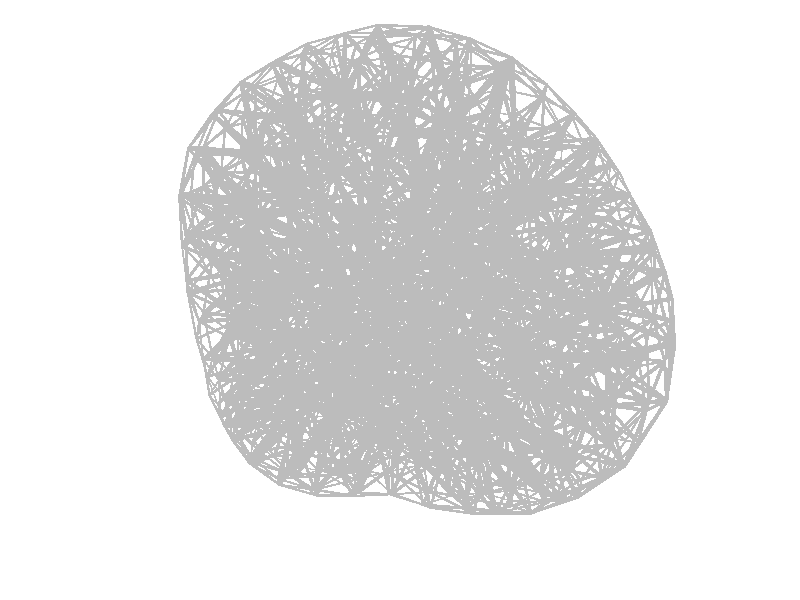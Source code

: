 #include "colors.inc"
background { rgb <1, 1, 1> }
camera {location <-0, -0, 10>up <0,1,0> right <-1.33,0,0> angle 28look_at <0, 0, 0> }
cylinder { <1.66042, -0.124359, 0.155742>, <1.22849, -0.0653107, 0.216595>, 0.0110044 texture {  pigment { rgb <0.5, 0.5, 0.5> } } }
cylinder { <1.65106, -0.266981, 0.365494>, <1.22849, -0.0653107, 0.216595>, 0.0122833 texture {  pigment { rgb <0.5, 0.5, 0.5> } } }
cylinder { <1.66042, -0.124359, 0.155742>, <1.65106, -0.266981, 0.365494>, 0.0063455 texture {  pigment { rgb <0.5, 0.5, 0.5> } } }
cylinder { <1.66042, -0.124359, 0.155742>, <1.27531, -0.34213, 0.126592>, 0.0110844 texture {  pigment { rgb <0.5, 0.5, 0.5> } } }
cylinder { <1.22849, -0.0653107, 0.216595>, <1.27531, -0.34213, 0.126592>, 0.00737062 texture {  pigment { rgb <0.5, 0.5, 0.5> } } }
cylinder { <1.65106, -0.266981, 0.365494>, <1.27531, -0.34213, 0.126592>, 0.0112891 texture {  pigment { rgb <0.5, 0.5, 0.5> } } }
cylinder { <0.623054, 1.26098, -0.701066>, <0.508055, 0.775602, -0.413513>, 0.0143941 texture {  pigment { rgb <0.5, 0.5, 0.5> } } }
cylinder { <0.673353, 1.3897, -0.553341>, <0.508055, 0.775602, -0.413513>, 0.0162787 texture {  pigment { rgb <0.5, 0.5, 0.5> } } }
cylinder { <0.673353, 1.3897, -0.553341>, <0.623054, 1.26098, -0.701066>, 0.00505727 texture {  pigment { rgb <0.5, 0.5, 0.5> } } }
cylinder { <0.623054, 1.26098, -0.701066>, <0.759744, 0.999244, -0.345327>, 0.011558 texture {  pigment { rgb <0.5, 0.5, 0.5> } } }
cylinder { <0.508055, 0.775602, -0.413513>, <0.759744, 0.999244, -0.345327>, 0.00858823 texture {  pigment { rgb <0.5, 0.5, 0.5> } } }
cylinder { <0.673353, 1.3897, -0.553341>, <0.759744, 0.999244, -0.345327>, 0.0112691 texture {  pigment { rgb <0.5, 0.5, 0.5> } } }
cylinder { <-0.123043, 0.182851, 0.690829>, <-0.190583, -0.0132279, 0.991388>, 0.00912908 texture {  pigment { rgb <0.5, 0.5, 0.5> } } }
cylinder { <-0.361878, -0.0918172, 0.741099>, <-0.190583, -0.0132279, 0.991388>, 0.00783274 texture {  pigment { rgb <0.5, 0.5, 0.5> } } }
cylinder { <-0.123043, 0.182851, 0.690829>, <-0.361878, -0.0918172, 0.741099>, 0.00918599 texture {  pigment { rgb <0.5, 0.5, 0.5> } } }
cylinder { <-0.123043, 0.182851, 0.690829>, <-0.254057, 0.220033, 0.844729>, 0.00513763 texture {  pigment { rgb <0.5, 0.5, 0.5> } } }
cylinder { <-0.190583, -0.0132279, 0.991388>, <-0.254057, 0.220033, 0.844729>, 0.00706879 texture {  pigment { rgb <0.5, 0.5, 0.5> } } }
cylinder { <-0.361878, -0.0918172, 0.741099>, <-0.254057, 0.220033, 0.844729>, 0.00864635 texture {  pigment { rgb <0.5, 0.5, 0.5> } } }
cylinder { <-0.355919, -0.444734, -0.0409096>, <-0.684597, -0.277134, -0.083182>, 0.00928392 texture {  pigment { rgb <0.5, 0.5, 0.5> } } }
cylinder { <-0.661079, -0.509233, -0.224373>, <-0.684597, -0.277134, -0.083182>, 0.00681716 texture {  pigment { rgb <0.5, 0.5, 0.5> } } }
cylinder { <-0.661079, -0.509233, -0.224373>, <-0.355919, -0.444734, -0.0409096>, 0.00904646 texture {  pigment { rgb <0.5, 0.5, 0.5> } } }
cylinder { <-0.355919, -0.444734, -0.0409096>, <-0.306785, -0.166024, 0.0307698>, 0.0072986 texture {  pigment { rgb <0.5, 0.5, 0.5> } } }
cylinder { <-0.684597, -0.277134, -0.083182>, <-0.306785, -0.166024, 0.0307698>, 0.0102492 texture {  pigment { rgb <0.5, 0.5, 0.5> } } }
cylinder { <-0.661079, -0.509233, -0.224373>, <-0.306785, -0.166024, 0.0307698>, 0.0138838 texture {  pigment { rgb <0.5, 0.5, 0.5> } } }
cylinder { <0.68227, -1.19191, 0.013391>, <0.628927, -1.03363, -0.186168>, 0.00650585 texture {  pigment { rgb <0.5, 0.5, 0.5> } } }
cylinder { <0.68227, -1.19191, 0.013391>, <0.485499, -1.05845, -0.0664009>, 0.00626983 texture {  pigment { rgb <0.5, 0.5, 0.5> } } }
cylinder { <0.628927, -1.03363, -0.186168>, <0.485499, -1.05845, -0.0664009>, 0.00471247 texture {  pigment { rgb <0.5, 0.5, 0.5> } } }
cylinder { <0.628927, -1.03363, -0.186168>, <0.654326, -0.803111, 0.0655886>, 0.00855736 texture {  pigment { rgb <0.5, 0.5, 0.5> } } }
cylinder { <0.68227, -1.19191, 0.013391>, <0.654326, -0.803111, 0.0655886>, 0.00983203 texture {  pigment { rgb <0.5, 0.5, 0.5> } } }
cylinder { <0.485499, -1.05845, -0.0664009>, <0.654326, -0.803111, 0.0655886>, 0.00833373 texture {  pigment { rgb <0.5, 0.5, 0.5> } } }
cylinder { <-0.300676, 0.218925, 1.13285>, <-0.190583, -0.0132279, 0.991388>, 0.00733259 texture {  pigment { rgb <0.5, 0.5, 0.5> } } }
cylinder { <-0.069468, 0.153743, 1.37287>, <-0.190583, -0.0132279, 0.991388>, 0.010842 texture {  pigment { rgb <0.5, 0.5, 0.5> } } }
cylinder { <-0.069468, 0.153743, 1.37287>, <-0.300676, 0.218925, 1.13285>, 0.00848953 texture {  pigment { rgb <0.5, 0.5, 0.5> } } }
cylinder { <-0.300676, 0.218925, 1.13285>, <-0.254057, 0.220033, 0.844729>, 0.00729676 texture {  pigment { rgb <0.5, 0.5, 0.5> } } }
cylinder { <-0.069468, 0.153743, 1.37287>, <-0.254057, 0.220033, 0.844729>, 0.0140846 texture {  pigment { rgb <0.5, 0.5, 0.5> } } }
cylinder { <0.342992, 0.269795, -0.00191796>, <0.601467, 0.315183, 0.0747829>, 0.00683522 texture {  pigment { rgb <0.5, 0.5, 0.5> } } }
cylinder { <0.461383, 0.24819, 0.283322>, <0.601467, 0.315183, 0.0747829>, 0.00650001 texture {  pigment { rgb <0.5, 0.5, 0.5> } } }
cylinder { <0.342992, 0.269795, -0.00191796>, <0.461383, 0.24819, 0.283322>, 0.00773971 texture {  pigment { rgb <0.5, 0.5, 0.5> } } }
cylinder { <0.342992, 0.269795, -0.00191796>, <0.336112, 0.565759, 0.188045>, 0.00879375 texture {  pigment { rgb <0.5, 0.5, 0.5> } } }
cylinder { <0.601467, 0.315183, 0.0747829>, <0.336112, 0.565759, 0.188045>, 0.00955347 texture {  pigment { rgb <0.5, 0.5, 0.5> } } }
cylinder { <0.461383, 0.24819, 0.283322>, <0.336112, 0.565759, 0.188045>, 0.00886075 texture {  pigment { rgb <0.5, 0.5, 0.5> } } }
cylinder { <-0.656084, -0.408827, 0.367897>, <-0.606926, -0.216041, 0.607047>, 0.0077772 texture {  pigment { rgb <0.5, 0.5, 0.5> } } }
cylinder { <-0.946373, -0.429211, 0.560132>, <-0.606926, -0.216041, 0.607047>, 0.0100892 texture {  pigment { rgb <0.5, 0.5, 0.5> } } }
cylinder { <-0.946373, -0.429211, 0.560132>, <-0.656084, -0.408827, 0.367897>, 0.00871914 texture {  pigment { rgb <0.5, 0.5, 0.5> } } }
cylinder { <-0.656084, -0.408827, 0.367897>, <-0.73583, -0.0626467, 0.438991>, 0.00905727 texture {  pigment { rgb <0.5, 0.5, 0.5> } } }
cylinder { <-0.606926, -0.216041, 0.607047>, <-0.73583, -0.0626467, 0.438991>, 0.00653782 texture {  pigment { rgb <0.5, 0.5, 0.5> } } }
cylinder { <-0.946373, -0.429211, 0.560132>, <-0.73583, -0.0626467, 0.438991>, 0.0109935 texture {  pigment { rgb <0.5, 0.5, 0.5> } } }
cylinder { <0.093096, -0.0361783, 1.04971>, <-0.190583, -0.0132279, 0.991388>, 0.007263 texture {  pigment { rgb <0.5, 0.5, 0.5> } } }
cylinder { <-0.069468, 0.153743, 1.37287>, <0.093096, -0.0361783, 1.04971>, 0.0102143 texture {  pigment { rgb <0.5, 0.5, 0.5> } } }
cylinder { <-0.069468, 0.153743, 1.37287>, <0.0480248, 0.229675, 0.950763>, 0.0111171 texture {  pigment { rgb <0.5, 0.5, 0.5> } } }
cylinder { <-0.190583, -0.0132279, 0.991388>, <0.0480248, 0.229675, 0.950763>, 0.0085727 texture {  pigment { rgb <0.5, 0.5, 0.5> } } }
cylinder { <0.093096, -0.0361783, 1.04971>, <0.0480248, 0.229675, 0.950763>, 0.0071807 texture {  pigment { rgb <0.5, 0.5, 0.5> } } }
cylinder { <0.182554, -1.23793, 0.456167>, <-0.0133557, -1.05424, 0.489508>, 0.00676546 texture {  pigment { rgb <0.5, 0.5, 0.5> } } }
cylinder { <-0.0133557, -1.05424, 0.489508>, <-0.0480044, -1.17217, 0.321047>, 0.00521339 texture {  pigment { rgb <0.5, 0.5, 0.5> } } }
cylinder { <0.182554, -1.23793, 0.456167>, <-0.0480044, -1.17217, 0.321047>, 0.00688018 texture {  pigment { rgb <0.5, 0.5, 0.5> } } }
cylinder { <0.182554, -1.23793, 0.456167>, <0.267186, -0.920618, 0.439851>, 0.00822024 texture {  pigment { rgb <0.5, 0.5, 0.5> } } }
cylinder { <-0.0133557, -1.05424, 0.489508>, <0.267186, -0.920618, 0.439851>, 0.00786703 texture {  pigment { rgb <0.5, 0.5, 0.5> } } }
cylinder { <-0.0480044, -1.17217, 0.321047>, <0.267186, -0.920618, 0.439851>, 0.01051 texture {  pigment { rgb <0.5, 0.5, 0.5> } } }
cylinder { <0.0601165, 0.147743, -0.526969>, <0.355625, 0.157197, -0.472841>, 0.00751434 texture {  pigment { rgb <0.5, 0.5, 0.5> } } }
cylinder { <0.159761, -0.0220452, -0.852402>, <0.355625, 0.157197, -0.472841>, 0.0115801 texture {  pigment { rgb <0.5, 0.5, 0.5> } } }
cylinder { <0.0601165, 0.147743, -0.526969>, <0.159761, -0.0220452, -0.852402>, 0.00950867 texture {  pigment { rgb <0.5, 0.5, 0.5> } } }
cylinder { <0.0601165, 0.147743, -0.526969>, <-0.0102224, -0.0907639, -0.705079>, 0.00764674 texture {  pigment { rgb <0.5, 0.5, 0.5> } } }
cylinder { <0.355625, 0.157197, -0.472841>, <-0.0102224, -0.0907639, -0.705079>, 0.0124816 texture {  pigment { rgb <0.5, 0.5, 0.5> } } }
cylinder { <0.159761, -0.0220452, -0.852402>, <-0.0102224, -0.0907639, -0.705079>, 0.00588009 texture {  pigment { rgb <0.5, 0.5, 0.5> } } }
cylinder { <1.06312, 1.1505, 0.0579093>, <1.11569, 1.19229, -0.225486>, 0.00728109 texture {  pigment { rgb <0.5, 0.5, 0.5> } } }
cylinder { <1.11569, 1.19229, -0.225486>, <0.926446, 1.36075, -0.112713>, 0.00693315 texture {  pigment { rgb <0.5, 0.5, 0.5> } } }
cylinder { <1.06312, 1.1505, 0.0579093>, <0.926446, 1.36075, -0.112713>, 0.00758274 texture {  pigment { rgb <0.5, 0.5, 0.5> } } }
cylinder { <1.06312, 1.1505, 0.0579093>, <0.725801, 0.975047, -0.0687928>, 0.0100194 texture {  pigment { rgb <0.5, 0.5, 0.5> } } }
cylinder { <1.11569, 1.19229, -0.225486>, <0.725801, 0.975047, -0.0687928>, 0.0118258 texture {  pigment { rgb <0.5, 0.5, 0.5> } } }
cylinder { <0.926446, 1.36075, -0.112713>, <0.725801, 0.975047, -0.0687928>, 0.0109246 texture {  pigment { rgb <0.5, 0.5, 0.5> } } }
cylinder { <0.509011, -1.18744, 0.149866>, <0.654326, -0.803111, 0.0655886>, 0.0104859 texture {  pigment { rgb <0.5, 0.5, 0.5> } } }
cylinder { <0.42168, -0.764417, 0.304743>, <0.654326, -0.803111, 0.0655886>, 0.00839703 texture {  pigment { rgb <0.5, 0.5, 0.5> } } }
cylinder { <0.509011, -1.18744, 0.149866>, <0.42168, -0.764417, 0.304743>, 0.0114718 texture {  pigment { rgb <0.5, 0.5, 0.5> } } }
cylinder { <0.509011, -1.18744, 0.149866>, <0.188897, -0.722746, 0.0254944>, 0.0144456 texture {  pigment { rgb <0.5, 0.5, 0.5> } } }
cylinder { <0.654326, -0.803111, 0.0655886>, <0.188897, -0.722746, 0.0254944>, 0.0118504 texture {  pigment { rgb <0.5, 0.5, 0.5> } } }
cylinder { <0.42168, -0.764417, 0.304743>, <0.188897, -0.722746, 0.0254944>, 0.00914823 texture {  pigment { rgb <0.5, 0.5, 0.5> } } }
cylinder { <-0.366013, -1.14572, -0.512463>, <-0.54907, -1.1446, -0.744431>, 0.0073875 texture {  pigment { rgb <0.5, 0.5, 0.5> } } }
cylinder { <-0.366013, -1.14572, -0.512463>, <-0.693458, -1.17268, -0.572159>, 0.0083483 texture {  pigment { rgb <0.5, 0.5, 0.5> } } }
cylinder { <-0.54907, -1.1446, -0.744431>, <-0.693458, -1.17268, -0.572159>, 0.00566315 texture {  pigment { rgb <0.5, 0.5, 0.5> } } }
cylinder { <-0.54907, -1.1446, -0.744431>, <-0.411727, -0.759959, -0.346718>, 0.0142519 texture {  pigment { rgb <0.5, 0.5, 0.5> } } }
cylinder { <-0.366013, -1.14572, -0.512463>, <-0.411727, -0.759959, -0.346718>, 0.0105585 texture {  pigment { rgb <0.5, 0.5, 0.5> } } }
cylinder { <-0.693458, -1.17268, -0.572159>, <-0.411727, -0.759959, -0.346718>, 0.0137053 texture {  pigment { rgb <0.5, 0.5, 0.5> } } }
cylinder { <0.908278, 1.31895, -0.42386>, <0.704988, 1.48976, -0.303586>, 0.00728735 texture {  pigment { rgb <0.5, 0.5, 0.5> } } }
cylinder { <0.908278, 1.31895, -0.42386>, <0.673353, 1.3897, -0.553341>, 0.00693545 texture {  pigment { rgb <0.5, 0.5, 0.5> } } }
cylinder { <0.704988, 1.48976, -0.303586>, <0.673353, 1.3897, -0.553341>, 0.00677266 texture {  pigment { rgb <0.5, 0.5, 0.5> } } }
cylinder { <0.704988, 1.48976, -0.303586>, <0.759744, 0.999244, -0.345327>, 0.0123831 texture {  pigment { rgb <0.5, 0.5, 0.5> } } }
cylinder { <0.908278, 1.31895, -0.42386>, <0.759744, 0.999244, -0.345327>, 0.00902918 texture {  pigment { rgb <0.5, 0.5, 0.5> } } }
cylinder { <-0.0872511, -0.803009, 0.686263>, <-0.239525, -0.799472, 0.560798>, 0.00493339 texture {  pigment { rgb <0.5, 0.5, 0.5> } } }
cylinder { <-0.129211, -0.850349, 0.579958>, <-0.239525, -0.799472, 0.560798>, 0.00307457 texture {  pigment { rgb <0.5, 0.5, 0.5> } } }
cylinder { <-0.0872511, -0.803009, 0.686263>, <-0.129211, -0.850349, 0.579958>, 0.00309258 texture {  pigment { rgb <0.5, 0.5, 0.5> } } }
cylinder { <-0.0872511, -0.803009, 0.686263>, <-0.216135, -0.589538, 0.438264>, 0.0087922 texture {  pigment { rgb <0.5, 0.5, 0.5> } } }
cylinder { <-0.239525, -0.799472, 0.560798>, <-0.216135, -0.589538, 0.438264>, 0.00610502 texture {  pigment { rgb <0.5, 0.5, 0.5> } } }
cylinder { <-0.129211, -0.850349, 0.579958>, <-0.216135, -0.589538, 0.438264>, 0.00773205 texture {  pigment { rgb <0.5, 0.5, 0.5> } } }
cylinder { <-0.760683, 1.34355, -0.60296>, <-1.03434, 1.20621, -0.526194>, 0.00789159 texture {  pigment { rgb <0.5, 0.5, 0.5> } } }
cylinder { <-0.760683, 1.34355, -0.60296>, <-0.916636, 1.17305, -0.692656>, 0.00619662 texture {  pigment { rgb <0.5, 0.5, 0.5> } } }
cylinder { <-0.916636, 1.17305, -0.692656>, <-1.03434, 1.20621, -0.526194>, 0.00516378 texture {  pigment { rgb <0.5, 0.5, 0.5> } } }
cylinder { <-1.03434, 1.20621, -0.526194>, <-0.658093, 1.16471, -0.183992>, 0.012757 texture {  pigment { rgb <0.5, 0.5, 0.5> } } }
cylinder { <-0.760683, 1.34355, -0.60296>, <-0.658093, 1.16471, -0.183992>, 0.0116738 texture {  pigment { rgb <0.5, 0.5, 0.5> } } }
cylinder { <-0.916636, 1.17305, -0.692656>, <-0.658093, 1.16471, -0.183992>, 0.0142665 texture {  pigment { rgb <0.5, 0.5, 0.5> } } }
cylinder { <1.36166, -0.65586, -0.228889>, <1.02084, -0.380116, -0.18158>, 0.0110236 texture {  pigment { rgb <0.5, 0.5, 0.5> } } }
cylinder { <1.51701, -0.417867, -0.155603>, <1.02084, -0.380116, -0.18158>, 0.012457 texture {  pigment { rgb <0.5, 0.5, 0.5> } } }
cylinder { <1.51701, -0.417867, -0.155603>, <1.36166, -0.65586, -0.228889>, 0.00733762 texture {  pigment { rgb <0.5, 0.5, 0.5> } } }
cylinder { <1.36166, -0.65586, -0.228889>, <1.27531, -0.34213, 0.126592>, 0.0120481 texture {  pigment { rgb <0.5, 0.5, 0.5> } } }
cylinder { <1.02084, -0.380116, -0.18158>, <1.27531, -0.34213, 0.126592>, 0.0100364 texture {  pigment { rgb <0.5, 0.5, 0.5> } } }
cylinder { <1.51701, -0.417867, -0.155603>, <1.27531, -0.34213, 0.126592>, 0.00947988 texture {  pigment { rgb <0.5, 0.5, 0.5> } } }
cylinder { <0.296056, 1.08556, -0.815968>, <0.470784, 0.70204, -0.650818>, 0.0113162 texture {  pigment { rgb <0.5, 0.5, 0.5> } } }
cylinder { <0.16572, 0.830832, -0.791371>, <0.470784, 0.70204, -0.650818>, 0.00899328 texture {  pigment { rgb <0.5, 0.5, 0.5> } } }
cylinder { <0.296056, 1.08556, -0.815968>, <0.16572, 0.830832, -0.791371>, 0.00717978 texture {  pigment { rgb <0.5, 0.5, 0.5> } } }
cylinder { <0.296056, 1.08556, -0.815968>, <0.172849, 0.675571, -0.450181>, 0.0140773 texture {  pigment { rgb <0.5, 0.5, 0.5> } } }
cylinder { <0.470784, 0.70204, -0.650818>, <0.172849, 0.675571, -0.450181>, 0.0090042 texture {  pigment { rgb <0.5, 0.5, 0.5> } } }
cylinder { <0.16572, 0.830832, -0.791371>, <0.172849, 0.675571, -0.450181>, 0.00937308 texture {  pigment { rgb <0.5, 0.5, 0.5> } } }
cylinder { <0.377385, -0.370458, 0.869695>, <-0.0924132, -0.304552, 0.511848>, 0.0148557 texture {  pigment { rgb <0.5, 0.5, 0.5> } } }
cylinder { <0.108083, -0.575544, 0.550357>, <-0.0924132, -0.304552, 0.511848>, 0.00848227 texture {  pigment { rgb <0.5, 0.5, 0.5> } } }
cylinder { <0.108083, -0.575544, 0.550357>, <0.377385, -0.370458, 0.869695>, 0.011634 texture {  pigment { rgb <0.5, 0.5, 0.5> } } }
cylinder { <0.377385, -0.370458, 0.869695>, <0.0794111, -0.242491, 0.359719>, 0.0151088 texture {  pigment { rgb <0.5, 0.5, 0.5> } } }
cylinder { <-0.0924132, -0.304552, 0.511848>, <0.0794111, -0.242491, 0.359719>, 0.0059434 texture {  pigment { rgb <0.5, 0.5, 0.5> } } }
cylinder { <0.108083, -0.575544, 0.550357>, <0.0794111, -0.242491, 0.359719>, 0.00962059 texture {  pigment { rgb <0.5, 0.5, 0.5> } } }
cylinder { <-0.367028, 0.103684, 0.435593>, <-0.609931, 0.10273, 0.597494>, 0.00729789 texture {  pigment { rgb <0.5, 0.5, 0.5> } } }
cylinder { <-0.361878, -0.0918172, 0.741099>, <-0.609931, 0.10273, 0.597494>, 0.0086603 texture {  pigment { rgb <0.5, 0.5, 0.5> } } }
cylinder { <-0.361878, -0.0918172, 0.741099>, <-0.367028, 0.103684, 0.435593>, 0.00906853 texture {  pigment { rgb <0.5, 0.5, 0.5> } } }
cylinder { <-0.367028, 0.103684, 0.435593>, <-0.478984, -0.0838008, 0.344921>, 0.00591112 texture {  pigment { rgb <0.5, 0.5, 0.5> } } }
cylinder { <-0.609931, 0.10273, 0.597494>, <-0.478984, -0.0838008, 0.344921>, 0.00850492 texture {  pigment { rgb <0.5, 0.5, 0.5> } } }
cylinder { <-0.361878, -0.0918172, 0.741099>, <-0.478984, -0.0838008, 0.344921>, 0.01033 texture {  pigment { rgb <0.5, 0.5, 0.5> } } }
cylinder { <0.159761, -0.0220452, -0.852402>, <0.132215, -0.338202, -0.931545>, 0.00817685 texture {  pigment { rgb <0.5, 0.5, 0.5> } } }
cylinder { <0.0208068, -0.287918, -1.41795>, <0.132215, -0.338202, -0.931545>, 0.0125382 texture {  pigment { rgb <0.5, 0.5, 0.5> } } }
cylinder { <0.0208068, -0.287918, -1.41795>, <0.159761, -0.0220452, -0.852402>, 0.0160047 texture {  pigment { rgb <0.5, 0.5, 0.5> } } }
cylinder { <0.159761, -0.0220452, -0.852402>, <-0.0588055, -0.0222051, -1.05924>, 0.00752302 texture {  pigment { rgb <0.5, 0.5, 0.5> } } }
cylinder { <0.132215, -0.338202, -0.931545>, <-0.0588055, -0.0222051, -1.05924>, 0.00976758 texture {  pigment { rgb <0.5, 0.5, 0.5> } } }
cylinder { <0.0208068, -0.287918, -1.41795>, <-0.0588055, -0.0222051, -1.05924>, 0.0113362 texture {  pigment { rgb <0.5, 0.5, 0.5> } } }
cylinder { <-1.09564, -0.551768, -1.108>, <-1.18985, -0.663183, -0.850747>, 0.00739374 texture {  pigment { rgb <0.5, 0.5, 0.5> } } }
cylinder { <-0.981172, -0.872112, -0.93807>, <-1.09564, -0.551768, -1.108>, 0.00950656 texture {  pigment { rgb <0.5, 0.5, 0.5> } } }
cylinder { <-0.981172, -0.872112, -0.93807>, <-1.18985, -0.663183, -0.850747>, 0.00769834 texture {  pigment { rgb <0.5, 0.5, 0.5> } } }
cylinder { <-1.18985, -0.663183, -0.850747>, <-0.678022, -0.561232, -0.903938>, 0.0131147 texture {  pigment { rgb <0.5, 0.5, 0.5> } } }
cylinder { <-1.09564, -0.551768, -1.108>, <-0.678022, -0.561232, -0.903938>, 0.0116226 texture {  pigment { rgb <0.5, 0.5, 0.5> } } }
cylinder { <-0.981172, -0.872112, -0.93807>, <-0.678022, -0.561232, -0.903938>, 0.010889 texture {  pigment { rgb <0.5, 0.5, 0.5> } } }
cylinder { <1.22804, 0.234594, 0.753858>, <1.13314, 0.11726, 0.972309>, 0.00663768 texture {  pigment { rgb <0.5, 0.5, 0.5> } } }
cylinder { <1.22804, 0.234594, 0.753858>, <0.865336, 0.265485, 0.73632>, 0.00911098 texture {  pigment { rgb <0.5, 0.5, 0.5> } } }
cylinder { <0.865336, 0.265485, 0.73632>, <1.13314, 0.11726, 0.972309>, 0.00966244 texture {  pigment { rgb <0.5, 0.5, 0.5> } } }
cylinder { <1.13314, 0.11726, 0.972309>, <0.836574, 0.0753991, 0.682368>, 0.0104214 texture {  pigment { rgb <0.5, 0.5, 0.5> } } }
cylinder { <1.22804, 0.234594, 0.753858>, <0.836574, 0.0753991, 0.682368>, 0.010715 texture {  pigment { rgb <0.5, 0.5, 0.5> } } }
cylinder { <0.865336, 0.265485, 0.73632>, <0.836574, 0.0753991, 0.682368>, 0.00499191 texture {  pigment { rgb <0.5, 0.5, 0.5> } } }
cylinder { <0.317304, 0.397655, -0.681151>, <0.65435, 0.443343, -0.656787>, 0.008525 texture {  pigment { rgb <0.5, 0.5, 0.5> } } }
cylinder { <0.679416, 0.576472, -1.02269>, <0.65435, 0.443343, -0.656787>, 0.00975438 texture {  pigment { rgb <0.5, 0.5, 0.5> } } }
cylinder { <0.679416, 0.576472, -1.02269>, <0.317304, 0.397655, -0.681151>, 0.0132228 texture {  pigment { rgb <0.5, 0.5, 0.5> } } }
cylinder { <0.317304, 0.397655, -0.681151>, <0.490078, 0.294362, -0.825869>, 0.00619796 texture {  pigment { rgb <0.5, 0.5, 0.5> } } }
cylinder { <0.65435, 0.443343, -0.656787>, <0.490078, 0.294362, -0.825869>, 0.00697179 texture {  pigment { rgb <0.5, 0.5, 0.5> } } }
cylinder { <0.679416, 0.576472, -1.02269>, <0.490078, 0.294362, -0.825869>, 0.00981623 texture {  pigment { rgb <0.5, 0.5, 0.5> } } }
cylinder { <-0.367028, 0.103684, 0.435593>, <-0.53269, 0.343347, 0.342394>, 0.00764723 texture {  pigment { rgb <0.5, 0.5, 0.5> } } }
cylinder { <-0.424585, 0.318594, 0.537579>, <-0.53269, 0.343347, 0.342394>, 0.0056123 texture {  pigment { rgb <0.5, 0.5, 0.5> } } }
cylinder { <-0.424585, 0.318594, 0.537579>, <-0.367028, 0.103684, 0.435593>, 0.00611863 texture {  pigment { rgb <0.5, 0.5, 0.5> } } }
cylinder { <-0.53269, 0.343347, 0.342394>, <-0.609931, 0.10273, 0.597494>, 0.00897701 texture {  pigment { rgb <0.5, 0.5, 0.5> } } }
cylinder { <-0.424585, 0.318594, 0.537579>, <-0.609931, 0.10273, 0.597494>, 0.00726895 texture {  pigment { rgb <0.5, 0.5, 0.5> } } }
cylinder { <-0.482489, 1.41296, -0.621826>, <-0.658093, 1.16471, -0.183992>, 0.0133267 texture {  pigment { rgb <0.5, 0.5, 0.5> } } }
cylinder { <-0.56156, 1.48917, -0.474192>, <-0.658093, 1.16471, -0.183992>, 0.011147 texture {  pigment { rgb <0.5, 0.5, 0.5> } } }
cylinder { <-0.482489, 1.41296, -0.621826>, <-0.56156, 1.48917, -0.474192>, 0.0046 texture {  pigment { rgb <0.5, 0.5, 0.5> } } }
cylinder { <-0.482489, 1.41296, -0.621826>, <-0.370241, 1.32135, -0.200638>, 0.0111353 texture {  pigment { rgb <0.5, 0.5, 0.5> } } }
cylinder { <-0.658093, 1.16471, -0.183992>, <-0.370241, 1.32135, -0.200638>, 0.00820335 texture {  pigment { rgb <0.5, 0.5, 0.5> } } }
cylinder { <-0.56156, 1.48917, -0.474192>, <-0.370241, 1.32135, -0.200638>, 0.00934071 texture {  pigment { rgb <0.5, 0.5, 0.5> } } }
cylinder { <-0.159126, -0.69698, -1.36022>, <-0.20686, -0.877179, -1.24706>, 0.0054518 texture {  pigment { rgb <0.5, 0.5, 0.5> } } }
cylinder { <-0.20686, -0.877179, -1.24706>, <-0.314791, -0.635833, -1.41048>, 0.00777026 texture {  pigment { rgb <0.5, 0.5, 0.5> } } }
cylinder { <-0.159126, -0.69698, -1.36022>, <-0.314791, -0.635833, -1.41048>, 0.00436582 texture {  pigment { rgb <0.5, 0.5, 0.5> } } }
cylinder { <-0.159126, -0.69698, -1.36022>, <-0.362503, -0.628155, -1.04122>, 0.00961314 texture {  pigment { rgb <0.5, 0.5, 0.5> } } }
cylinder { <-0.20686, -0.877179, -1.24706>, <-0.362503, -0.628155, -1.04122>, 0.00896548 texture {  pigment { rgb <0.5, 0.5, 0.5> } } }
cylinder { <-0.314791, -0.635833, -1.41048>, <-0.362503, -0.628155, -1.04122>, 0.00931022 texture {  pigment { rgb <0.5, 0.5, 0.5> } } }
cylinder { <0.233609, -0.705037, -1.17201>, <-0.0520039, -0.589606, -0.879024>, 0.0106284 texture {  pigment { rgb <0.5, 0.5, 0.5> } } }
cylinder { <0.132215, -0.338202, -0.931545>, <-0.0520039, -0.589606, -0.879024>, 0.0079017 texture {  pigment { rgb <0.5, 0.5, 0.5> } } }
cylinder { <0.233609, -0.705037, -1.17201>, <0.132215, -0.338202, -0.931545>, 0.0112548 texture {  pigment { rgb <0.5, 0.5, 0.5> } } }
cylinder { <0.233609, -0.705037, -1.17201>, <0.246653, -0.532095, -0.771206>, 0.010918 texture {  pigment { rgb <0.5, 0.5, 0.5> } } }
cylinder { <-0.0520039, -0.589606, -0.879024>, <0.246653, -0.532095, -0.771206>, 0.00806722 texture {  pigment { rgb <0.5, 0.5, 0.5> } } }
cylinder { <0.132215, -0.338202, -0.931545>, <0.246653, -0.532095, -0.771206>, 0.0069101 texture {  pigment { rgb <0.5, 0.5, 0.5> } } }
cylinder { <1.22907, -0.174548, 1.07067>, <0.920181, -0.477443, 0.786865>, 0.012935 texture {  pigment { rgb <0.5, 0.5, 0.5> } } }
cylinder { <1.3984, -0.297096, 0.93844>, <0.920181, -0.477443, 0.786865>, 0.0133274 texture {  pigment { rgb <0.5, 0.5, 0.5> } } }
cylinder { <1.3984, -0.297096, 0.93844>, <1.22907, -0.174548, 1.07067>, 0.00618342 texture {  pigment { rgb <0.5, 0.5, 0.5> } } }
cylinder { <1.22907, -0.174548, 1.07067>, <0.820242, -0.166964, 0.830246>, 0.0118586 texture {  pigment { rgb <0.5, 0.5, 0.5> } } }
cylinder { <0.920181, -0.477443, 0.786865>, <0.820242, -0.166964, 0.830246>, 0.00822598 texture {  pigment { rgb <0.5, 0.5, 0.5> } } }
cylinder { <1.3984, -0.297096, 0.93844>, <0.820242, -0.166964, 0.830246>, 0.0150604 texture {  pigment { rgb <0.5, 0.5, 0.5> } } }
cylinder { <0.093096, -0.0361783, 1.04971>, <0.283336, -0.260148, 1.18819>, 0.00812136 texture {  pigment { rgb <0.5, 0.5, 0.5> } } }
cylinder { <0.183268, -0.0997237, 1.50753>, <0.283336, -0.260148, 1.18819>, 0.00927792 texture {  pigment { rgb <0.5, 0.5, 0.5> } } }
cylinder { <0.183268, -0.0997237, 1.50753>, <0.093096, -0.0361783, 1.04971>, 0.0117731 texture {  pigment { rgb <0.5, 0.5, 0.5> } } }
cylinder { <0.093096, -0.0361783, 1.04971>, <0.284309, -0.0989181, 1.02579>, 0.00506649 texture {  pigment { rgb <0.5, 0.5, 0.5> } } }
cylinder { <0.283336, -0.260148, 1.18819>, <0.284309, -0.0989181, 1.02579>, 0.00572111 texture {  pigment { rgb <0.5, 0.5, 0.5> } } }
cylinder { <0.183268, -0.0997237, 1.50753>, <0.284309, -0.0989181, 1.02579>, 0.0123056 texture {  pigment { rgb <0.5, 0.5, 0.5> } } }
cylinder { <-0.285942, -0.228739, -0.229894>, <0.099326, -0.167663, -0.171905>, 0.00985915 texture {  pigment { rgb <0.5, 0.5, 0.5> } } }
cylinder { <-0.1017, 0.0242597, -0.315735>, <0.099326, -0.167663, -0.171905>, 0.00782356 texture {  pigment { rgb <0.5, 0.5, 0.5> } } }
cylinder { <-0.285942, -0.228739, -0.229894>, <-0.1017, 0.0242597, -0.315735>, 0.00811334 texture {  pigment { rgb <0.5, 0.5, 0.5> } } }
cylinder { <-0.285942, -0.228739, -0.229894>, <-0.0564019, -0.199928, -0.427431>, 0.00760508 texture {  pigment { rgb <0.5, 0.5, 0.5> } } }
cylinder { <0.099326, -0.167663, -0.171905>, <-0.0564019, -0.199928, -0.427431>, 0.00752437 texture {  pigment { rgb <0.5, 0.5, 0.5> } } }
cylinder { <-0.1017, 0.0242597, -0.315735>, <-0.0564019, -0.199928, -0.427431>, 0.00636337 texture {  pigment { rgb <0.5, 0.5, 0.5> } } }
cylinder { <-0.0615651, -0.525249, -0.0184506>, <0.251239, -0.469647, 0.338789>, 0.0119519 texture {  pigment { rgb <0.5, 0.5, 0.5> } } }
cylinder { <0.331899, -0.320974, 0.0995802>, <0.251239, -0.469647, 0.338789>, 0.00732421 texture {  pigment { rgb <0.5, 0.5, 0.5> } } }
cylinder { <-0.0615651, -0.525249, -0.0184506>, <0.331899, -0.320974, 0.0995802>, 0.0114693 texture {  pigment { rgb <0.5, 0.5, 0.5> } } }
cylinder { <-0.0615651, -0.525249, -0.0184506>, <0.126814, -0.627689, 0.221685>, 0.00804851 texture {  pigment { rgb <0.5, 0.5, 0.5> } } }
cylinder { <0.251239, -0.469647, 0.338789>, <0.126814, -0.627689, 0.221685>, 0.00581873 texture {  pigment { rgb <0.5, 0.5, 0.5> } } }
cylinder { <0.331899, -0.320974, 0.0995802>, <0.126814, -0.627689, 0.221685>, 0.00971608 texture {  pigment { rgb <0.5, 0.5, 0.5> } } }
cylinder { <-0.309375, 0.401862, 0.279078>, <-0.121279, 0.556957, 0.15427>, 0.00684706 texture {  pigment { rgb <0.5, 0.5, 0.5> } } }
cylinder { <-0.131818, 0.618844, 0.515399>, <-0.121279, 0.556957, 0.15427>, 0.00916362 texture {  pigment { rgb <0.5, 0.5, 0.5> } } }
cylinder { <-0.309375, 0.401862, 0.279078>, <-0.131818, 0.618844, 0.515399>, 0.00916704 texture {  pigment { rgb <0.5, 0.5, 0.5> } } }
cylinder { <-0.309375, 0.401862, 0.279078>, <-0.36917, 0.783775, 0.317532>, 0.00971184 texture {  pigment { rgb <0.5, 0.5, 0.5> } } }
cylinder { <-0.121279, 0.556957, 0.15427>, <-0.36917, 0.783775, 0.317532>, 0.00933913 texture {  pigment { rgb <0.5, 0.5, 0.5> } } }
cylinder { <-0.131818, 0.618844, 0.515399>, <-0.36917, 0.783775, 0.317532>, 0.00875677 texture {  pigment { rgb <0.5, 0.5, 0.5> } } }
cylinder { <1.48128, 0.136185, 0.639169>, <1.36919, -0.012939, 0.88159>, 0.00764731 texture {  pigment { rgb <0.5, 0.5, 0.5> } } }
cylinder { <1.36919, -0.012939, 0.88159>, <1.58121, -0.24743, 0.655506>, 0.00971637 texture {  pigment { rgb <0.5, 0.5, 0.5> } } }
cylinder { <1.48128, 0.136185, 0.639169>, <1.58121, -0.24743, 0.655506>, 0.00991884 texture {  pigment { rgb <0.5, 0.5, 0.5> } } }
cylinder { <1.48128, 0.136185, 0.639169>, <1.16674, -0.0794422, 0.544305>, 0.00982439 texture {  pigment { rgb <0.5, 0.5, 0.5> } } }
cylinder { <1.36919, -0.012939, 0.88159>, <1.16674, -0.0794422, 0.544305>, 0.00997402 texture {  pigment { rgb <0.5, 0.5, 0.5> } } }
cylinder { <1.58121, -0.24743, 0.655506>, <1.16674, -0.0794422, 0.544305>, 0.0115209 texture {  pigment { rgb <0.5, 0.5, 0.5> } } }
cylinder { <1.07365, 0.93474, -0.698284>, <0.884963, 0.972327, -0.829761>, 0.00582568 texture {  pigment { rgb <0.5, 0.5, 0.5> } } }
cylinder { <1.07365, 0.93474, -0.698284>, <1.084, 0.78779, -0.779316>, 0.00420324 texture {  pigment { rgb <0.5, 0.5, 0.5> } } }
cylinder { <1.084, 0.78779, -0.779316>, <0.884963, 0.972327, -0.829761>, 0.00690174 texture {  pigment { rgb <0.5, 0.5, 0.5> } } }
cylinder { <0.884963, 0.972327, -0.829761>, <0.767926, 0.725748, -0.618961>, 0.00862176 texture {  pigment { rgb <0.5, 0.5, 0.5> } } }
cylinder { <1.07365, 0.93474, -0.698284>, <0.767926, 0.725748, -0.618961>, 0.00946827 texture {  pigment { rgb <0.5, 0.5, 0.5> } } }
cylinder { <1.084, 0.78779, -0.779316>, <0.767926, 0.725748, -0.618961>, 0.00899534 texture {  pigment { rgb <0.5, 0.5, 0.5> } } }
cylinder { <-0.252841, 1.37961, -0.679761>, <-0.120076, 0.906756, -0.383879>, 0.0143345 texture {  pigment { rgb <0.5, 0.5, 0.5> } } }
cylinder { <-0.482489, 1.41296, -0.621826>, <-0.120076, 0.906756, -0.383879>, 0.0166622 texture {  pigment { rgb <0.5, 0.5, 0.5> } } }
cylinder { <-0.252841, 1.37961, -0.679761>, <-0.482489, 1.41296, -0.621826>, 0.00597949 texture {  pigment { rgb <0.5, 0.5, 0.5> } } }
cylinder { <-0.252841, 1.37961, -0.679761>, <-0.084445, 1.27472, -0.30108>, 0.0106876 texture {  pigment { rgb <0.5, 0.5, 0.5> } } }
cylinder { <-0.120076, 0.906756, -0.383879>, <-0.084445, 1.27472, -0.30108>, 0.0094711 texture {  pigment { rgb <0.5, 0.5, 0.5> } } }
cylinder { <-0.482489, 1.41296, -0.621826>, <-0.084445, 1.27472, -0.30108>, 0.0132388 texture {  pigment { rgb <0.5, 0.5, 0.5> } } }
cylinder { <-0.0615651, -0.525249, -0.0184506>, <-0.167342, -0.453303, -0.350916>, 0.00890569 texture {  pigment { rgb <0.5, 0.5, 0.5> } } }
cylinder { <-0.411727, -0.759959, -0.346718>, <-0.167342, -0.453303, -0.350916>, 0.00980368 texture {  pigment { rgb <0.5, 0.5, 0.5> } } }
cylinder { <-0.0615651, -0.525249, -0.0184506>, <-0.411727, -0.759959, -0.346718>, 0.0133572 texture {  pigment { rgb <0.5, 0.5, 0.5> } } }
cylinder { <-0.0615651, -0.525249, -0.0184506>, <-0.058787, -0.702999, -0.343823>, 0.00926924 texture {  pigment { rgb <0.5, 0.5, 0.5> } } }
cylinder { <-0.167342, -0.453303, -0.350916>, <-0.058787, -0.702999, -0.343823>, 0.00680912 texture {  pigment { rgb <0.5, 0.5, 0.5> } } }
cylinder { <-0.411727, -0.759959, -0.346718>, <-0.058787, -0.702999, -0.343823>, 0.00893796 texture {  pigment { rgb <0.5, 0.5, 0.5> } } }
cylinder { <0.681119, -1.23458, 0.163936>, <0.509011, -1.18744, 0.149866>, 0.00447502 texture {  pigment { rgb <0.5, 0.5, 0.5> } } }
cylinder { <0.681119, -1.23458, 0.163936>, <0.633615, -1.28029, 0.301576>, 0.00381533 texture {  pigment { rgb <0.5, 0.5, 0.5> } } }
cylinder { <0.633615, -1.28029, 0.301576>, <0.509011, -1.18744, 0.149866>, 0.00542927 texture {  pigment { rgb <0.5, 0.5, 0.5> } } }
cylinder { <0.509011, -1.18744, 0.149866>, <0.722929, -0.973449, 0.35406>, 0.0091258 texture {  pigment { rgb <0.5, 0.5, 0.5> } } }
cylinder { <0.681119, -1.23458, 0.163936>, <0.722929, -0.973449, 0.35406>, 0.00814266 texture {  pigment { rgb <0.5, 0.5, 0.5> } } }
cylinder { <0.633615, -1.28029, 0.301576>, <0.722929, -0.973449, 0.35406>, 0.00809641 texture {  pigment { rgb <0.5, 0.5, 0.5> } } }
cylinder { <-0.173271, 0.987891, 0.209613>, <-0.234956, 0.963402, 0.507014>, 0.00761791 texture {  pigment { rgb <0.5, 0.5, 0.5> } } }
cylinder { <-0.36917, 0.783775, 0.317532>, <-0.234956, 0.963402, 0.507014>, 0.00733922 texture {  pigment { rgb <0.5, 0.5, 0.5> } } }
cylinder { <-0.173271, 0.987891, 0.209613>, <-0.36917, 0.783775, 0.317532>, 0.00756994 texture {  pigment { rgb <0.5, 0.5, 0.5> } } }
cylinder { <-0.173271, 0.987891, 0.209613>, <-0.31951, 1.1943, 0.354801>, 0.00729169 texture {  pigment { rgb <0.5, 0.5, 0.5> } } }
cylinder { <-0.234956, 0.963402, 0.507014>, <-0.31951, 1.1943, 0.354801>, 0.0072298 texture {  pigment { rgb <0.5, 0.5, 0.5> } } }
cylinder { <-0.36917, 0.783775, 0.317532>, <-0.31951, 1.1943, 0.354801>, 0.0103798 texture {  pigment { rgb <0.5, 0.5, 0.5> } } }
cylinder { <0.898495, -0.107002, -0.567021>, <0.86885, -0.244726, -0.548858>, 0.00355111 texture {  pigment { rgb <0.5, 0.5, 0.5> } } }
cylinder { <0.987265, -0.224123, -0.492387>, <0.898495, -0.107002, -0.567021>, 0.00412065 texture {  pigment { rgb <0.5, 0.5, 0.5> } } }
cylinder { <0.987265, -0.224123, -0.492387>, <0.86885, -0.244726, -0.548858>, 0.00331997 texture {  pigment { rgb <0.5, 0.5, 0.5> } } }
cylinder { <0.86885, -0.244726, -0.548858>, <0.90487, -0.328981, -0.346594>, 0.0055513 texture {  pigment { rgb <0.5, 0.5, 0.5> } } }
cylinder { <0.898495, -0.107002, -0.567021>, <0.90487, -0.328981, -0.346594>, 0.00782238 texture {  pigment { rgb <0.5, 0.5, 0.5> } } }
cylinder { <0.987265, -0.224123, -0.492387>, <0.90487, -0.328981, -0.346594>, 0.00493962 texture {  pigment { rgb <0.5, 0.5, 0.5> } } }
cylinder { <-0.300041, 0.869135, -0.781604>, <-0.548911, 0.948955, -0.870231>, 0.00689938 texture {  pigment { rgb <0.5, 0.5, 0.5> } } }
cylinder { <-0.491437, 1.19147, -0.779799>, <-0.548911, 0.948955, -0.870231>, 0.00662829 texture {  pigment { rgb <0.5, 0.5, 0.5> } } }
cylinder { <-0.300041, 0.869135, -0.781604>, <-0.491437, 1.19147, -0.779799>, 0.00937202 texture {  pigment { rgb <0.5, 0.5, 0.5> } } }
cylinder { <-0.300041, 0.869135, -0.781604>, <-0.4483, 0.85026, -0.561385>, 0.00665364 texture {  pigment { rgb <0.5, 0.5, 0.5> } } }
cylinder { <-0.548911, 0.948955, -0.870231>, <-0.4483, 0.85026, -0.561385>, 0.00848709 texture {  pigment { rgb <0.5, 0.5, 0.5> } } }
cylinder { <-0.491437, 1.19147, -0.779799>, <-0.4483, 0.85026, -0.561385>, 0.0101855 texture {  pigment { rgb <0.5, 0.5, 0.5> } } }
cylinder { <0.364463, 1.11583, 0.0442988>, <0.575481, 1.03727, 0.172376>, 0.00647611 texture {  pigment { rgb <0.5, 0.5, 0.5> } } }
cylinder { <0.409327, 0.645523, -0.0161302>, <0.575481, 1.03727, 0.172376>, 0.0116353 texture {  pigment { rgb <0.5, 0.5, 0.5> } } }
cylinder { <0.364463, 1.11583, 0.0442988>, <0.409327, 0.645523, -0.0161302>, 0.0119073 texture {  pigment { rgb <0.5, 0.5, 0.5> } } }
cylinder { <0.364463, 1.11583, 0.0442988>, <0.336112, 0.565759, 0.188045>, 0.0142312 texture {  pigment { rgb <0.5, 0.5, 0.5> } } }
cylinder { <0.575481, 1.03727, 0.172376>, <0.336112, 0.565759, 0.188045>, 0.0132256 texture {  pigment { rgb <0.5, 0.5, 0.5> } } }
cylinder { <0.409327, 0.645523, -0.0161302>, <0.336112, 0.565759, 0.188045>, 0.00577766 texture {  pigment { rgb <0.5, 0.5, 0.5> } } }
cylinder { <-0.796645, 0.24987, 0.78808>, <-0.87158, 0.0629286, 0.88051>, 0.00553995 texture {  pigment { rgb <0.5, 0.5, 0.5> } } }
cylinder { <-0.796645, 0.24987, 0.78808>, <-0.962248, 0.164661, 0.726235>, 0.00490597 texture {  pigment { rgb <0.5, 0.5, 0.5> } } }
cylinder { <-0.87158, 0.0629286, 0.88051>, <-0.962248, 0.164661, 0.726235>, 0.00514605 texture {  pigment { rgb <0.5, 0.5, 0.5> } } }
cylinder { <-0.87158, 0.0629286, 0.88051>, <-0.609931, 0.10273, 0.597494>, 0.00968705 texture {  pigment { rgb <0.5, 0.5, 0.5> } } }
cylinder { <-0.796645, 0.24987, 0.78808>, <-0.609931, 0.10273, 0.597494>, 0.00761722 texture {  pigment { rgb <0.5, 0.5, 0.5> } } }
cylinder { <-0.962248, 0.164661, 0.726235>, <-0.609931, 0.10273, 0.597494>, 0.0095045 texture {  pigment { rgb <0.5, 0.5, 0.5> } } }
cylinder { <0.470022, 1.18703, -0.787266>, <0.508055, 0.775602, -0.413513>, 0.0139286 texture {  pigment { rgb <0.5, 0.5, 0.5> } } }
cylinder { <0.662522, 1.11224, -0.820846>, <0.508055, 0.775602, -0.413513>, 0.0137638 texture {  pigment { rgb <0.5, 0.5, 0.5> } } }
cylinder { <0.662522, 1.11224, -0.820846>, <0.470022, 1.18703, -0.787266>, 0.00523076 texture {  pigment { rgb <0.5, 0.5, 0.5> } } }
cylinder { <0.470022, 1.18703, -0.787266>, <0.470784, 0.70204, -0.650818>, 0.0125955 texture {  pigment { rgb <0.5, 0.5, 0.5> } } }
cylinder { <0.508055, 0.775602, -0.413513>, <0.470784, 0.70204, -0.650818>, 0.00628063 texture {  pigment { rgb <0.5, 0.5, 0.5> } } }
cylinder { <0.662522, 1.11224, -0.820846>, <0.470784, 0.70204, -0.650818>, 0.0120918 texture {  pigment { rgb <0.5, 0.5, 0.5> } } }
cylinder { <-0.267878, 0.441261, -0.590008>, <-0.4483, 0.85026, -0.561385>, 0.0111985 texture {  pigment { rgb <0.5, 0.5, 0.5> } } }
cylinder { <-0.502827, 0.659987, -0.898451>, <-0.4483, 0.85026, -0.561385>, 0.00977211 texture {  pigment { rgb <0.5, 0.5, 0.5> } } }
cylinder { <-0.502827, 0.659987, -0.898451>, <-0.267878, 0.441261, -0.590008>, 0.0111293 texture {  pigment { rgb <0.5, 0.5, 0.5> } } }
cylinder { <-0.267878, 0.441261, -0.590008>, <-0.140188, 0.785614, -0.573226>, 0.00919121 texture {  pigment { rgb <0.5, 0.5, 0.5> } } }
cylinder { <-0.4483, 0.85026, -0.561385>, <-0.140188, 0.785614, -0.573226>, 0.00787608 texture {  pigment { rgb <0.5, 0.5, 0.5> } } }
cylinder { <-0.502827, 0.659987, -0.898451>, <-0.140188, 0.785614, -0.573226>, 0.0125763 texture {  pigment { rgb <0.5, 0.5, 0.5> } } }
cylinder { <-0.56361, -0.009461, -0.0833805>, <-0.854384, 0.329655, -0.0291407>, 0.0112498 texture {  pigment { rgb <0.5, 0.5, 0.5> } } }
cylinder { <-0.885835, 0.188674, -0.427706>, <-0.854384, 0.329655, -0.0291407>, 0.0105983 texture {  pigment { rgb <0.5, 0.5, 0.5> } } }
cylinder { <-0.56361, -0.009461, -0.0833805>, <-0.885835, 0.188674, -0.427706>, 0.0127878 texture {  pigment { rgb <0.5, 0.5, 0.5> } } }
cylinder { <-0.56361, -0.009461, -0.0833805>, <-0.554366, 0.338669, -0.197493>, 0.0091618 texture {  pigment { rgb <0.5, 0.5, 0.5> } } }
cylinder { <-0.854384, 0.329655, -0.0291407>, <-0.554366, 0.338669, -0.197493>, 0.00860358 texture {  pigment { rgb <0.5, 0.5, 0.5> } } }
cylinder { <-0.885835, 0.188674, -0.427706>, <-0.554366, 0.338669, -0.197493>, 0.0107636 texture {  pigment { rgb <0.5, 0.5, 0.5> } } }
cylinder { <-0.649047, 0.150911, 0.909113>, <-0.609931, 0.10273, 0.597494>, 0.00794347 texture {  pigment { rgb <0.5, 0.5, 0.5> } } }
cylinder { <-0.649047, 0.150911, 0.909113>, <-0.424585, 0.318594, 0.537579>, 0.0116334 texture {  pigment { rgb <0.5, 0.5, 0.5> } } }
cylinder { <-0.424585, 0.318594, 0.537579>, <-0.254057, 0.220033, 0.844729>, 0.00912192 texture {  pigment { rgb <0.5, 0.5, 0.5> } } }
cylinder { <-0.609931, 0.10273, 0.597494>, <-0.254057, 0.220033, 0.844729>, 0.0112231 texture {  pigment { rgb <0.5, 0.5, 0.5> } } }
cylinder { <-0.649047, 0.150911, 0.909113>, <-0.254057, 0.220033, 0.844729>, 0.0101532 texture {  pigment { rgb <0.5, 0.5, 0.5> } } }
cylinder { <-0.12313, 0.143632, -1.17757>, <-0.269965, -0.0580672, -1.42859>, 0.00884781 texture {  pigment { rgb <0.5, 0.5, 0.5> } } }
cylinder { <-0.12313, 0.143632, -1.17757>, <-0.114015, -0.0703898, -1.41621>, 0.00801707 texture {  pigment { rgb <0.5, 0.5, 0.5> } } }
cylinder { <-0.114015, -0.0703898, -1.41621>, <-0.269965, -0.0580672, -1.42859>, 0.00392313 texture {  pigment { rgb <0.5, 0.5, 0.5> } } }
cylinder { <-0.269965, -0.0580672, -1.42859>, <-0.0588055, -0.0222051, -1.05924>, 0.010674 texture {  pigment { rgb <0.5, 0.5, 0.5> } } }
cylinder { <-0.12313, 0.143632, -1.17757>, <-0.0588055, -0.0222051, -1.05924>, 0.00534097 texture {  pigment { rgb <0.5, 0.5, 0.5> } } }
cylinder { <-0.114015, -0.0703898, -1.41621>, <-0.0588055, -0.0222051, -1.05924>, 0.00911035 texture {  pigment { rgb <0.5, 0.5, 0.5> } } }
cylinder { <0.188897, -0.722746, 0.0254944>, <0.126814, -0.627689, 0.221685>, 0.00566684 texture {  pigment { rgb <0.5, 0.5, 0.5> } } }
cylinder { <0.42168, -0.764417, 0.304743>, <0.126814, -0.627689, 0.221685>, 0.00838671 texture {  pigment { rgb <0.5, 0.5, 0.5> } } }
cylinder { <0.188897, -0.722746, 0.0254944>, <0.0774331, -0.935047, 0.15043>, 0.00675948 texture {  pigment { rgb <0.5, 0.5, 0.5> } } }
cylinder { <0.126814, -0.627689, 0.221685>, <0.0774331, -0.935047, 0.15043>, 0.00798376 texture {  pigment { rgb <0.5, 0.5, 0.5> } } }
cylinder { <0.42168, -0.764417, 0.304743>, <0.0774331, -0.935047, 0.15043>, 0.0103511 texture {  pigment { rgb <0.5, 0.5, 0.5> } } }
cylinder { <-0.238786, 0.468805, -0.0578669>, <-0.220681, 0.496065, -0.327698>, 0.00679521 texture {  pigment { rgb <0.5, 0.5, 0.5> } } }
cylinder { <-0.1017, 0.0242597, -0.315735>, <-0.220681, 0.496065, -0.327698>, 0.0121681 texture {  pigment { rgb <0.5, 0.5, 0.5> } } }
cylinder { <-0.238786, 0.468805, -0.0578669>, <-0.1017, 0.0242597, -0.315735>, 0.0132973 texture {  pigment { rgb <0.5, 0.5, 0.5> } } }
cylinder { <-0.238786, 0.468805, -0.0578669>, <0.0631904, 0.218193, -0.183075>, 0.0102979 texture {  pigment { rgb <0.5, 0.5, 0.5> } } }
cylinder { <-0.220681, 0.496065, -0.327698>, <0.0631904, 0.218193, -0.183075>, 0.0105686 texture {  pigment { rgb <0.5, 0.5, 0.5> } } }
cylinder { <-0.1017, 0.0242597, -0.315735>, <0.0631904, 0.218193, -0.183075>, 0.00717625 texture {  pigment { rgb <0.5, 0.5, 0.5> } } }
cylinder { <0.65435, 0.443343, -0.656787>, <0.470784, 0.70204, -0.650818>, 0.00793159 texture {  pigment { rgb <0.5, 0.5, 0.5> } } }
cylinder { <0.696428, 0.703808, -0.994344>, <0.470784, 0.70204, -0.650818>, 0.0102752 texture {  pigment { rgb <0.5, 0.5, 0.5> } } }
cylinder { <0.696428, 0.703808, -0.994344>, <0.65435, 0.443343, -0.656787>, 0.0107109 texture {  pigment { rgb <0.5, 0.5, 0.5> } } }
cylinder { <0.65435, 0.443343, -0.656787>, <0.767926, 0.725748, -0.618961>, 0.00766823 texture {  pigment { rgb <0.5, 0.5, 0.5> } } }
cylinder { <0.470784, 0.70204, -0.650818>, <0.767926, 0.725748, -0.618961>, 0.00749459 texture {  pigment { rgb <0.5, 0.5, 0.5> } } }
cylinder { <0.696428, 0.703808, -0.994344>, <0.767926, 0.725748, -0.618961>, 0.00956902 texture {  pigment { rgb <0.5, 0.5, 0.5> } } }
cylinder { <1.05572, 0.247007, -0.222608>, <1.12453, 0.558418, -0.187607>, 0.00802094 texture {  pigment { rgb <0.5, 0.5, 0.5> } } }
cylinder { <0.874759, 0.692839, -0.381217>, <1.12453, 0.558418, -0.187607>, 0.00858558 texture {  pigment { rgb <0.5, 0.5, 0.5> } } }
cylinder { <1.05572, 0.247007, -0.222608>, <0.874759, 0.692839, -0.381217>, 0.0126656 texture {  pigment { rgb <0.5, 0.5, 0.5> } } }
cylinder { <1.05572, 0.247007, -0.222608>, <1.00903, 0.469015, -0.461398>, 0.00823439 texture {  pigment { rgb <0.5, 0.5, 0.5> } } }
cylinder { <1.12453, 0.558418, -0.187607>, <1.00903, 0.469015, -0.461398>, 0.00775785 texture {  pigment { rgb <0.5, 0.5, 0.5> } } }
cylinder { <0.874759, 0.692839, -0.381217>, <1.00903, 0.469015, -0.461398>, 0.00682618 texture {  pigment { rgb <0.5, 0.5, 0.5> } } }
cylinder { <0.855524, 0.180321, 0.395856>, <0.461383, 0.24819, 0.283322>, 0.0103868 texture {  pigment { rgb <0.5, 0.5, 0.5> } } }
cylinder { <0.741365, 0.00667574, 0.201438>, <0.461383, 0.24819, 0.283322>, 0.00946784 texture {  pigment { rgb <0.5, 0.5, 0.5> } } }
cylinder { <0.741365, 0.00667574, 0.201438>, <0.855524, 0.180321, 0.395856>, 0.00711439 texture {  pigment { rgb <0.5, 0.5, 0.5> } } }
cylinder { <0.855524, 0.180321, 0.395856>, <0.601467, 0.315183, 0.0747829>, 0.0107767 texture {  pigment { rgb <0.5, 0.5, 0.5> } } }
cylinder { <0.741365, 0.00667574, 0.201438>, <0.601467, 0.315183, 0.0747829>, 0.00904121 texture {  pigment { rgb <0.5, 0.5, 0.5> } } }
cylinder { <0.65435, 0.443343, -0.656787>, <0.355625, 0.157197, -0.472841>, 0.0113179 texture {  pigment { rgb <0.5, 0.5, 0.5> } } }
cylinder { <0.545637, -0.0244462, -0.482119>, <0.355625, 0.157197, -0.472841>, 0.00657576 texture {  pigment { rgb <0.5, 0.5, 0.5> } } }
cylinder { <0.545637, -0.0244462, -0.482119>, <0.65435, 0.443343, -0.656787>, 0.0127758 texture {  pigment { rgb <0.5, 0.5, 0.5> } } }
cylinder { <0.65435, 0.443343, -0.656787>, <0.424249, 0.0269892, -0.749406>, 0.012116 texture {  pigment { rgb <0.5, 0.5, 0.5> } } }
cylinder { <0.355625, 0.157197, -0.472841>, <0.424249, 0.0269892, -0.749406>, 0.00783229 texture {  pigment { rgb <0.5, 0.5, 0.5> } } }
cylinder { <0.545637, -0.0244462, -0.482119>, <0.424249, 0.0269892, -0.749406>, 0.0074508 texture {  pigment { rgb <0.5, 0.5, 0.5> } } }
cylinder { <0.868712, 0.153195, -0.730641>, <0.695441, 0.0640981, -0.82393>, 0.00540046 texture {  pigment { rgb <0.5, 0.5, 0.5> } } }
cylinder { <0.868712, 0.153195, -0.730641>, <0.79934, -0.0190785, -0.670944>, 0.00487688 texture {  pigment { rgb <0.5, 0.5, 0.5> } } }
cylinder { <0.79934, -0.0190785, -0.670944>, <0.695441, 0.0640981, -0.82393>, 0.0050694 texture {  pigment { rgb <0.5, 0.5, 0.5> } } }
cylinder { <0.695441, 0.0640981, -0.82393>, <0.801465, 0.241693, -0.49718>, 0.00966781 texture {  pigment { rgb <0.5, 0.5, 0.5> } } }
cylinder { <0.868712, 0.153195, -0.730641>, <0.801465, 0.241693, -0.49718>, 0.00646423 texture {  pigment { rgb <0.5, 0.5, 0.5> } } }
cylinder { <0.79934, -0.0190785, -0.670944>, <0.801465, 0.241693, -0.49718>, 0.00783423 texture {  pigment { rgb <0.5, 0.5, 0.5> } } }
cylinder { <1.26979, 0.705384, 0.248104>, <1.41852, 0.651759, 0.111491>, 0.00522371 texture {  pigment { rgb <0.5, 0.5, 0.5> } } }
cylinder { <1.26979, 0.705384, 0.248104>, <1.41218, 0.526965, 0.319626>, 0.00598037 texture {  pigment { rgb <0.5, 0.5, 0.5> } } }
cylinder { <1.41852, 0.651759, 0.111491>, <1.41218, 0.526965, 0.319626>, 0.00606908 texture {  pigment { rgb <0.5, 0.5, 0.5> } } }
cylinder { <1.41852, 0.651759, 0.111491>, <1.03399, 0.266646, 0.152002>, 0.0136431 texture {  pigment { rgb <0.5, 0.5, 0.5> } } }
cylinder { <1.26979, 0.705384, 0.248104>, <1.03399, 0.266646, 0.152002>, 0.0126819 texture {  pigment { rgb <0.5, 0.5, 0.5> } } }
cylinder { <1.41218, 0.526965, 0.319626>, <1.03399, 0.266646, 0.152002>, 0.0122191 texture {  pigment { rgb <0.5, 0.5, 0.5> } } }
cylinder { <-0.131818, 0.618844, 0.515399>, <-0.0418061, 0.194266, 0.403124>, 0.0112075 texture {  pigment { rgb <0.5, 0.5, 0.5> } } }
cylinder { <-0.123043, 0.182851, 0.690829>, <-0.0418061, 0.194266, 0.403124>, 0.0074793 texture {  pigment { rgb <0.5, 0.5, 0.5> } } }
cylinder { <-0.123043, 0.182851, 0.690829>, <-0.131818, 0.618844, 0.515399>, 0.0117511 texture {  pigment { rgb <0.5, 0.5, 0.5> } } }
cylinder { <-0.131818, 0.618844, 0.515399>, <0.0398816, 0.454064, 0.450677>, 0.00616554 texture {  pigment { rgb <0.5, 0.5, 0.5> } } }
cylinder { <-0.0418061, 0.194266, 0.403124>, <0.0398816, 0.454064, 0.450677>, 0.00691146 texture {  pigment { rgb <0.5, 0.5, 0.5> } } }
cylinder { <-0.123043, 0.182851, 0.690829>, <0.0398816, 0.454064, 0.450677>, 0.00993019 texture {  pigment { rgb <0.5, 0.5, 0.5> } } }
cylinder { <-0.123043, 0.182851, 0.690829>, <-0.424585, 0.318594, 0.537579>, 0.00911178 texture {  pigment { rgb <0.5, 0.5, 0.5> } } }
cylinder { <-0.361878, -0.0918172, 0.741099>, <-0.424585, 0.318594, 0.537579>, 0.0115594 texture {  pigment { rgb <0.5, 0.5, 0.5> } } }
cylinder { <-0.123043, 0.182851, 0.690829>, <-0.367028, 0.103684, 0.435593>, 0.00904646 texture {  pigment { rgb <0.5, 0.5, 0.5> } } }
cylinder { <0.741365, 0.00667574, 0.201438>, <0.614104, -0.20168, 0.546409>, 0.0105656 texture {  pigment { rgb <0.5, 0.5, 0.5> } } }
cylinder { <0.855524, 0.180321, 0.395856>, <0.614104, -0.20168, 0.546409>, 0.0119078 texture {  pigment { rgb <0.5, 0.5, 0.5> } } }
cylinder { <0.741365, 0.00667574, 0.201438>, <1.16674, -0.0794422, 0.544305>, 0.0138275 texture {  pigment { rgb <0.5, 0.5, 0.5> } } }
cylinder { <0.614104, -0.20168, 0.546409>, <1.16674, -0.0794422, 0.544305>, 0.0141499 texture {  pigment { rgb <0.5, 0.5, 0.5> } } }
cylinder { <0.855524, 0.180321, 0.395856>, <1.16674, -0.0794422, 0.544305>, 0.0107926 texture {  pigment { rgb <0.5, 0.5, 0.5> } } }
cylinder { <0.807895, 0.34666, -0.974806>, <0.583497, 0.12448, -1.07141>, 0.00825571 texture {  pigment { rgb <0.5, 0.5, 0.5> } } }
cylinder { <0.482938, 0.410845, -1.11585>, <0.583497, 0.12448, -1.07141>, 0.0076686 texture {  pigment { rgb <0.5, 0.5, 0.5> } } }
cylinder { <0.807895, 0.34666, -0.974806>, <0.482938, 0.410845, -1.11585>, 0.00900035 texture {  pigment { rgb <0.5, 0.5, 0.5> } } }
cylinder { <0.807895, 0.34666, -0.974806>, <0.490078, 0.294362, -0.825869>, 0.00887148 texture {  pigment { rgb <0.5, 0.5, 0.5> } } }
cylinder { <0.583497, 0.12448, -1.07141>, <0.490078, 0.294362, -0.825869>, 0.00782134 texture {  pigment { rgb <0.5, 0.5, 0.5> } } }
cylinder { <0.482938, 0.410845, -1.11585>, <0.490078, 0.294362, -0.825869>, 0.00781458 texture {  pigment { rgb <0.5, 0.5, 0.5> } } }
cylinder { <0.604638, -0.664025, 1.3592>, <0.443426, -0.866585, 1.23887>, 0.00713701 texture {  pigment { rgb <0.5, 0.5, 0.5> } } }
cylinder { <0.755608, -0.830905, 1.20941>, <0.443426, -0.866585, 1.23887>, 0.00788981 texture {  pigment { rgb <0.5, 0.5, 0.5> } } }
cylinder { <0.604638, -0.664025, 1.3592>, <0.755608, -0.830905, 1.20941>, 0.00675823 texture {  pigment { rgb <0.5, 0.5, 0.5> } } }
cylinder { <0.604638, -0.664025, 1.3592>, <0.414974, -0.68071, 0.909089>, 0.0122181 texture {  pigment { rgb <0.5, 0.5, 0.5> } } }
cylinder { <0.443426, -0.866585, 1.23887>, <0.414974, -0.68071, 0.909089>, 0.00949061 texture {  pigment { rgb <0.5, 0.5, 0.5> } } }
cylinder { <0.755608, -0.830905, 1.20941>, <0.414974, -0.68071, 0.909089>, 0.0119578 texture {  pigment { rgb <0.5, 0.5, 0.5> } } }
cylinder { <-0.31395, 0.445229, -0.928566>, <-0.514643, 0.435473, -1.02188>, 0.00553852 texture {  pigment { rgb <0.5, 0.5, 0.5> } } }
cylinder { <-0.502827, 0.659987, -0.898451>, <-0.514643, 0.435473, -1.02188>, 0.00641195 texture {  pigment { rgb <0.5, 0.5, 0.5> } } }
cylinder { <-0.31395, 0.445229, -0.928566>, <-0.502827, 0.659987, -0.898451>, 0.00718951 texture {  pigment { rgb <0.5, 0.5, 0.5> } } }
cylinder { <-0.31395, 0.445229, -0.928566>, <-0.515952, 0.251225, -0.83623>, 0.0073726 texture {  pigment { rgb <0.5, 0.5, 0.5> } } }
cylinder { <-0.514643, 0.435473, -1.02188>, <-0.515952, 0.251225, -0.83623>, 0.00653906 texture {  pigment { rgb <0.5, 0.5, 0.5> } } }
cylinder { <-0.502827, 0.659987, -0.898451>, <-0.515952, 0.251225, -0.83623>, 0.010342 texture {  pigment { rgb <0.5, 0.5, 0.5> } } }
cylinder { <0.926446, 1.36075, -0.112713>, <0.759744, 0.999244, -0.345327>, 0.0115267 texture {  pigment { rgb <0.5, 0.5, 0.5> } } }
cylinder { <0.725801, 0.975047, -0.0687928>, <0.759744, 0.999244, -0.345327>, 0.00699146 texture {  pigment { rgb <0.5, 0.5, 0.5> } } }
cylinder { <1.11569, 1.19229, -0.225486>, <0.759744, 0.999244, -0.345327>, 0.0105572 texture {  pigment { rgb <0.5, 0.5, 0.5> } } }
cylinder { <-0.241915, 1.39341, 0.61926>, <-0.408038, 1.46316, 0.472265>, 0.00581321 texture {  pigment { rgb <0.5, 0.5, 0.5> } } }
cylinder { <-0.241915, 1.39341, 0.61926>, <-0.182689, 1.56925, 0.432935>, 0.00657383 texture {  pigment { rgb <0.5, 0.5, 0.5> } } }
cylinder { <-0.182689, 1.56925, 0.432935>, <-0.408038, 1.46316, 0.472265>, 0.00630397 texture {  pigment { rgb <0.5, 0.5, 0.5> } } }
cylinder { <-0.408038, 1.46316, 0.472265>, <-0.31951, 1.1943, 0.354801>, 0.00766162 texture {  pigment { rgb <0.5, 0.5, 0.5> } } }
cylinder { <-0.241915, 1.39341, 0.61926>, <-0.31951, 1.1943, 0.354801>, 0.00850016 texture {  pigment { rgb <0.5, 0.5, 0.5> } } }
cylinder { <-0.182689, 1.56925, 0.432935>, <-0.31951, 1.1943, 0.354801>, 0.0101677 texture {  pigment { rgb <0.5, 0.5, 0.5> } } }
cylinder { <0.881717, -0.594495, 0.1783>, <0.706657, -0.322864, 0.294722>, 0.00858718 texture {  pigment { rgb <0.5, 0.5, 0.5> } } }
cylinder { <0.876229, -0.774655, 0.517985>, <0.706657, -0.322864, 0.294722>, 0.0132928 texture {  pigment { rgb <0.5, 0.5, 0.5> } } }
cylinder { <0.881717, -0.594495, 0.1783>, <0.876229, -0.774655, 0.517985>, 0.00961359 texture {  pigment { rgb <0.5, 0.5, 0.5> } } }
cylinder { <0.881717, -0.594495, 0.1783>, <0.594328, -0.564494, 0.312201>, 0.0079617 texture {  pigment { rgb <0.5, 0.5, 0.5> } } }
cylinder { <0.706657, -0.322864, 0.294722>, <0.594328, -0.564494, 0.312201>, 0.00667591 texture {  pigment { rgb <0.5, 0.5, 0.5> } } }
cylinder { <0.876229, -0.774655, 0.517985>, <0.594328, -0.564494, 0.312201>, 0.0101852 texture {  pigment { rgb <0.5, 0.5, 0.5> } } }
cylinder { <-1.27861, 0.998997, -0.444278>, <-0.944285, 0.536457, -0.531633>, 0.0144341 texture {  pigment { rgb <0.5, 0.5, 0.5> } } }
cylinder { <-1.30343, 0.756004, -0.644086>, <-0.944285, 0.536457, -0.531633>, 0.0108924 texture {  pigment { rgb <0.5, 0.5, 0.5> } } }
cylinder { <-1.27861, 0.998997, -0.444278>, <-1.30343, 0.756004, -0.644086>, 0.00788927 texture {  pigment { rgb <0.5, 0.5, 0.5> } } }
cylinder { <-1.27861, 0.998997, -0.444278>, <-1.12838, 0.464899, -0.379431>, 0.013965 texture {  pigment { rgb <0.5, 0.5, 0.5> } } }
cylinder { <-0.944285, 0.536457, -0.531633>, <-1.12838, 0.464899, -0.379431>, 0.00623383 texture {  pigment { rgb <0.5, 0.5, 0.5> } } }
cylinder { <-1.30343, 0.756004, -0.644086>, <-1.12838, 0.464899, -0.379431>, 0.0107653 texture {  pigment { rgb <0.5, 0.5, 0.5> } } }
cylinder { <0.002043, 0.982917, 0.471843>, <0.0759459, 0.672659, 0.642357>, 0.00904146 texture {  pigment { rgb <0.5, 0.5, 0.5> } } }
cylinder { <0.279321, 0.670611, 0.393469>, <0.0759459, 0.672659, 0.642357>, 0.0080355 texture {  pigment { rgb <0.5, 0.5, 0.5> } } }
cylinder { <0.279321, 0.670611, 0.393469>, <0.002043, 0.982917, 0.471843>, 0.0106231 texture {  pigment { rgb <0.5, 0.5, 0.5> } } }
cylinder { <0.002043, 0.982917, 0.471843>, <0.0916378, 0.701529, 0.32129>, 0.00828676 texture {  pigment { rgb <0.5, 0.5, 0.5> } } }
cylinder { <0.0759459, 0.672659, 0.642357>, <0.0916378, 0.701529, 0.32129>, 0.0080686 texture {  pigment { rgb <0.5, 0.5, 0.5> } } }
cylinder { <0.279321, 0.670611, 0.393469>, <0.0916378, 0.701529, 0.32129>, 0.00508618 texture {  pigment { rgb <0.5, 0.5, 0.5> } } }
cylinder { <-1.41207, 0.413582, -0.600924>, <-0.944285, 0.536457, -0.531633>, 0.0122148 texture {  pigment { rgb <0.5, 0.5, 0.5> } } }
cylinder { <-1.30343, 0.756004, -0.644086>, <-1.41207, 0.413582, -0.600924>, 0.00904566 texture {  pigment { rgb <0.5, 0.5, 0.5> } } }
cylinder { <-1.41207, 0.413582, -0.600924>, <-1.12838, 0.464899, -0.379431>, 0.00908889 texture {  pigment { rgb <0.5, 0.5, 0.5> } } }
cylinder { <-0.609931, 0.10273, 0.597494>, <-0.73583, -0.0626467, 0.438991>, 0.00653468 texture {  pigment { rgb <0.5, 0.5, 0.5> } } }
cylinder { <-0.609931, 0.10273, 0.597494>, <-0.606926, -0.216041, 0.607047>, 0.00797321 texture {  pigment { rgb <0.5, 0.5, 0.5> } } }
cylinder { <-0.73583, -0.0626467, 0.438991>, <-0.478984, -0.0838008, 0.344921>, 0.00685869 texture {  pigment { rgb <0.5, 0.5, 0.5> } } }
cylinder { <-0.606926, -0.216041, 0.607047>, <-0.478984, -0.0838008, 0.344921>, 0.00800651 texture {  pigment { rgb <0.5, 0.5, 0.5> } } }
cylinder { <-0.293265, -1.2301, -0.0493721>, <-0.284528, -1.15178, -0.257085>, 0.005554 texture {  pigment { rgb <0.5, 0.5, 0.5> } } }
cylinder { <-0.293265, -1.2301, -0.0493721>, <-0.545768, -1.21591, -0.256614>, 0.00817421 texture {  pigment { rgb <0.5, 0.5, 0.5> } } }
cylinder { <-0.284528, -1.15178, -0.257085>, <-0.545768, -1.21591, -0.256614>, 0.00672492 texture {  pigment { rgb <0.5, 0.5, 0.5> } } }
cylinder { <-0.284528, -1.15178, -0.257085>, <-0.149741, -0.833557, -0.0614169>, 0.00992848 texture {  pigment { rgb <0.5, 0.5, 0.5> } } }
cylinder { <-0.293265, -1.2301, -0.0493721>, <-0.149741, -0.833557, -0.0614169>, 0.0105472 texture {  pigment { rgb <0.5, 0.5, 0.5> } } }
cylinder { <-0.545768, -1.21591, -0.256614>, <-0.149741, -0.833557, -0.0614169>, 0.0146017 texture {  pigment { rgb <0.5, 0.5, 0.5> } } }
cylinder { <1.27228, 0.981846, -0.307908>, <1.11569, 1.19229, -0.225486>, 0.00687389 texture {  pigment { rgb <0.5, 0.5, 0.5> } } }
cylinder { <1.23328, 1.01221, -0.0494089>, <1.11569, 1.19229, -0.225486>, 0.00694889 texture {  pigment { rgb <0.5, 0.5, 0.5> } } }
cylinder { <1.23328, 1.01221, -0.0494089>, <1.27228, 0.981846, -0.307908>, 0.00657955 texture {  pigment { rgb <0.5, 0.5, 0.5> } } }
cylinder { <1.27228, 0.981846, -0.307908>, <0.725801, 0.975047, -0.0687928>, 0.0149135 texture {  pigment { rgb <0.5, 0.5, 0.5> } } }
cylinder { <1.23328, 1.01221, -0.0494089>, <0.725801, 0.975047, -0.0687928>, 0.0127302 texture {  pigment { rgb <0.5, 0.5, 0.5> } } }
cylinder { <0.560195, 0.528388, 0.638487>, <0.467301, 0.614029, 0.656081>, 0.00318916 texture {  pigment { rgb <0.5, 0.5, 0.5> } } }
cylinder { <0.521427, 0.742544, 0.539933>, <0.560195, 0.528388, 0.638487>, 0.00597278 texture {  pigment { rgb <0.5, 0.5, 0.5> } } }
cylinder { <0.521427, 0.742544, 0.539933>, <0.467301, 0.614029, 0.656081>, 0.00453708 texture {  pigment { rgb <0.5, 0.5, 0.5> } } }
cylinder { <0.467301, 0.614029, 0.656081>, <0.361937, 0.390908, 0.599108>, 0.006331 texture {  pigment { rgb <0.5, 0.5, 0.5> } } }
cylinder { <0.560195, 0.528388, 0.638487>, <0.361937, 0.390908, 0.599108>, 0.00611135 texture {  pigment { rgb <0.5, 0.5, 0.5> } } }
cylinder { <0.521427, 0.742544, 0.539933>, <0.361937, 0.390908, 0.599108>, 0.00976558 texture {  pigment { rgb <0.5, 0.5, 0.5> } } }
cylinder { <0.956265, 0.0591764, -0.610739>, <0.898495, -0.107002, -0.567021>, 0.0045321 texture {  pigment { rgb <0.5, 0.5, 0.5> } } }
cylinder { <1.03978, -0.0737702, -0.512075>, <0.956265, 0.0591764, -0.610739>, 0.00463574 texture {  pigment { rgb <0.5, 0.5, 0.5> } } }
cylinder { <1.03978, -0.0737702, -0.512075>, <0.898495, -0.107002, -0.567021>, 0.00387982 texture {  pigment { rgb <0.5, 0.5, 0.5> } } }
cylinder { <0.898495, -0.107002, -0.567021>, <0.965177, -0.0203426, -0.29926>, 0.00723068 texture {  pigment { rgb <0.5, 0.5, 0.5> } } }
cylinder { <0.956265, 0.0591764, -0.610739>, <0.965177, -0.0203426, -0.29926>, 0.00803982 texture {  pigment { rgb <0.5, 0.5, 0.5> } } }
cylinder { <1.03978, -0.0737702, -0.512075>, <0.965177, -0.0203426, -0.29926>, 0.00579387 texture {  pigment { rgb <0.5, 0.5, 0.5> } } }
cylinder { <0.813688, -0.628518, 1.2811>, <0.755608, -0.830905, 1.20941>, 0.00556065 texture {  pigment { rgb <0.5, 0.5, 0.5> } } }
cylinder { <0.813688, -0.628518, 1.2811>, <0.604638, -0.664025, 1.3592>, 0.00564924 texture {  pigment { rgb <0.5, 0.5, 0.5> } } }
cylinder { <0.604638, -0.664025, 1.3592>, <0.682566, -0.406136, 1.02616>, 0.0107091 texture {  pigment { rgb <0.5, 0.5, 0.5> } } }
cylinder { <0.755608, -0.830905, 1.20941>, <0.682566, -0.406136, 1.02616>, 0.0117086 texture {  pigment { rgb <0.5, 0.5, 0.5> } } }
cylinder { <0.813688, -0.628518, 1.2811>, <0.682566, -0.406136, 1.02616>, 0.0090706 texture {  pigment { rgb <0.5, 0.5, 0.5> } } }
cylinder { <0.987175, -0.161154, -0.046203>, <0.706657, -0.322864, 0.294722>, 0.0117545 texture {  pigment { rgb <0.5, 0.5, 0.5> } } }
cylinder { <1.22849, -0.0653107, 0.216595>, <0.706657, -0.322864, 0.294722>, 0.0146788 texture {  pigment { rgb <0.5, 0.5, 0.5> } } }
cylinder { <0.987175, -0.161154, -0.046203>, <1.22849, -0.0653107, 0.216595>, 0.00923586 texture {  pigment { rgb <0.5, 0.5, 0.5> } } }
cylinder { <0.987175, -0.161154, -0.046203>, <1.27531, -0.34213, 0.126592>, 0.00954045 texture {  pigment { rgb <0.5, 0.5, 0.5> } } }
cylinder { <0.706657, -0.322864, 0.294722>, <1.27531, -0.34213, 0.126592>, 0.0148325 texture {  pigment { rgb <0.5, 0.5, 0.5> } } }
cylinder { <0.18151, -0.387091, -0.379518>, <0.13637, -0.624839, -0.55284>, 0.00744153 texture {  pigment { rgb <0.5, 0.5, 0.5> } } }
cylinder { <0.436839, -0.521409, -0.459509>, <0.13637, -0.624839, -0.55284>, 0.00827987 texture {  pigment { rgb <0.5, 0.5, 0.5> } } }
cylinder { <0.436839, -0.521409, -0.459509>, <0.18151, -0.387091, -0.379518>, 0.00748468 texture {  pigment { rgb <0.5, 0.5, 0.5> } } }
cylinder { <0.18151, -0.387091, -0.379518>, <0.246653, -0.532095, -0.771206>, 0.0105679 texture {  pigment { rgb <0.5, 0.5, 0.5> } } }
cylinder { <0.13637, -0.624839, -0.55284>, <0.246653, -0.532095, -0.771206>, 0.00654062 texture {  pigment { rgb <0.5, 0.5, 0.5> } } }
cylinder { <0.436839, -0.521409, -0.459509>, <0.246653, -0.532095, -0.771206>, 0.00913236 texture {  pigment { rgb <0.5, 0.5, 0.5> } } }
cylinder { <0.151742, 1.21879, 0.737458>, <0.00370084, 1.04034, 0.8313>, 0.00625334 texture {  pigment { rgb <0.5, 0.5, 0.5> } } }
cylinder { <0.213844, 0.949215, 0.786159>, <0.00370084, 1.04034, 0.8313>, 0.0058364 texture {  pigment { rgb <0.5, 0.5, 0.5> } } }
cylinder { <0.213844, 0.949215, 0.786159>, <0.151742, 1.21879, 0.737458>, 0.00702225 texture {  pigment { rgb <0.5, 0.5, 0.5> } } }
cylinder { <0.151742, 1.21879, 0.737458>, <0.002043, 0.982917, 0.471843>, 0.00963708 texture {  pigment { rgb <0.5, 0.5, 0.5> } } }
cylinder { <0.00370084, 1.04034, 0.8313>, <0.002043, 0.982917, 0.471843>, 0.00910046 texture {  pigment { rgb <0.5, 0.5, 0.5> } } }
cylinder { <0.213844, 0.949215, 0.786159>, <0.002043, 0.982917, 0.471843>, 0.00951282 texture {  pigment { rgb <0.5, 0.5, 0.5> } } }
cylinder { <0.805957, 0.0113551, 1.24585>, <0.687141, -0.188934, 1.40941>, 0.00711446 texture {  pigment { rgb <0.5, 0.5, 0.5> } } }
cylinder { <0.593051, 0.0857919, 1.34786>, <0.805957, 0.0113551, 1.24585>, 0.00618849 texture {  pigment { rgb <0.5, 0.5, 0.5> } } }
cylinder { <0.593051, 0.0857919, 1.34786>, <0.687141, -0.188934, 1.40941>, 0.00742107 texture {  pigment { rgb <0.5, 0.5, 0.5> } } }
cylinder { <0.687141, -0.188934, 1.40941>, <0.487236, -0.14927, 0.984572>, 0.0117798 texture {  pigment { rgb <0.5, 0.5, 0.5> } } }
cylinder { <0.805957, 0.0113551, 1.24585>, <0.487236, -0.14927, 0.984572>, 0.0110581 texture {  pigment { rgb <0.5, 0.5, 0.5> } } }
cylinder { <0.593051, 0.0857919, 1.34786>, <0.487236, -0.14927, 0.984572>, 0.0111363 texture {  pigment { rgb <0.5, 0.5, 0.5> } } }
cylinder { <-0.780731, 0.445703, -1.14036>, <-0.792756, 0.307904, -1.22484>, 0.00405201 texture {  pigment { rgb <0.5, 0.5, 0.5> } } }
cylinder { <-0.780731, 0.445703, -1.14036>, <-0.647083, 0.317261, -1.2065>, 0.00492022 texture {  pigment { rgb <0.5, 0.5, 0.5> } } }
cylinder { <-0.647083, 0.317261, -1.2065>, <-0.792756, 0.307904, -1.22484>, 0.00367802 texture {  pigment { rgb <0.5, 0.5, 0.5> } } }
cylinder { <-0.792756, 0.307904, -1.22484>, <-0.573105, 0.161519, -1.06594>, 0.00770245 texture {  pigment { rgb <0.5, 0.5, 0.5> } } }
cylinder { <-0.780731, 0.445703, -1.14036>, <-0.573105, 0.161519, -1.06594>, 0.00899331 texture {  pigment { rgb <0.5, 0.5, 0.5> } } }
cylinder { <-0.647083, 0.317261, -1.2065>, <-0.573105, 0.161519, -1.06594>, 0.00556133 texture {  pigment { rgb <0.5, 0.5, 0.5> } } }
cylinder { <0.151487, 0.336105, 0.690993>, <0.361937, 0.390908, 0.599108>, 0.00590209 texture {  pigment { rgb <0.5, 0.5, 0.5> } } }
cylinder { <0.26929, 0.703333, 0.852106>, <0.361937, 0.390908, 0.599108>, 0.0103139 texture {  pigment { rgb <0.5, 0.5, 0.5> } } }
cylinder { <0.26929, 0.703333, 0.852106>, <0.151487, 0.336105, 0.690993>, 0.010449 texture {  pigment { rgb <0.5, 0.5, 0.5> } } }
cylinder { <0.151487, 0.336105, 0.690993>, <0.0759459, 0.672659, 0.642357>, 0.00870849 texture {  pigment { rgb <0.5, 0.5, 0.5> } } }
cylinder { <0.361937, 0.390908, 0.599108>, <0.0759459, 0.672659, 0.642357>, 0.0100947 texture {  pigment { rgb <0.5, 0.5, 0.5> } } }
cylinder { <0.26929, 0.703333, 0.852106>, <0.0759459, 0.672659, 0.642357>, 0.00717276 texture {  pigment { rgb <0.5, 0.5, 0.5> } } }
cylinder { <0.250087, 1.13269, -0.357642>, <0.28704, 1.32622, -0.145084>, 0.0072457 texture {  pigment { rgb <0.5, 0.5, 0.5> } } }
cylinder { <-0.00988973, 1.28491, -0.0199921>, <0.28704, 1.32622, -0.145084>, 0.00812103 texture {  pigment { rgb <0.5, 0.5, 0.5> } } }
cylinder { <-0.00988973, 1.28491, -0.0199921>, <0.250087, 1.13269, -0.357642>, 0.0113128 texture {  pigment { rgb <0.5, 0.5, 0.5> } } }
cylinder { <0.250087, 1.13269, -0.357642>, <-0.084445, 1.27472, -0.30108>, 0.00919522 texture {  pigment { rgb <0.5, 0.5, 0.5> } } }
cylinder { <0.28704, 1.32622, -0.145084>, <-0.084445, 1.27472, -0.30108>, 0.0101547 texture {  pigment { rgb <0.5, 0.5, 0.5> } } }
cylinder { <-0.00988973, 1.28491, -0.0199921>, <-0.084445, 1.27472, -0.30108>, 0.00727464 texture {  pigment { rgb <0.5, 0.5, 0.5> } } }
cylinder { <0.874759, 0.692839, -0.381217>, <0.405374, 0.458287, -0.470765>, 0.0133078 texture {  pigment { rgb <0.5, 0.5, 0.5> } } }
cylinder { <0.633584, 0.323225, -0.341169>, <0.405374, 0.458287, -0.470765>, 0.00737888 texture {  pigment { rgb <0.5, 0.5, 0.5> } } }
cylinder { <0.633584, 0.323225, -0.341169>, <0.874759, 0.692839, -0.381217>, 0.0110788 texture {  pigment { rgb <0.5, 0.5, 0.5> } } }
cylinder { <0.874759, 0.692839, -0.381217>, <0.767926, 0.725748, -0.618961>, 0.00656784 texture {  pigment { rgb <0.5, 0.5, 0.5> } } }
cylinder { <0.405374, 0.458287, -0.470765>, <0.767926, 0.725748, -0.618961>, 0.011857 texture {  pigment { rgb <0.5, 0.5, 0.5> } } }
cylinder { <0.633584, 0.323225, -0.341169>, <0.767926, 0.725748, -0.618961>, 0.0126797 texture {  pigment { rgb <0.5, 0.5, 0.5> } } }
cylinder { <-0.963455, -1.04046, -0.224144>, <-0.683075, -0.671907, 0.0611491>, 0.0135977 texture {  pigment { rgb <0.5, 0.5, 0.5> } } }
cylinder { <-1.05566, -0.880161, -0.115143>, <-0.683075, -0.671907, 0.0611491>, 0.0115452 texture {  pigment { rgb <0.5, 0.5, 0.5> } } }
cylinder { <-0.963455, -1.04046, -0.224144>, <-1.05566, -0.880161, -0.115143>, 0.00536649 texture {  pigment { rgb <0.5, 0.5, 0.5> } } }
cylinder { <-0.963455, -1.04046, -0.224144>, <-0.696041, -0.812324, -0.306766>, 0.00902714 texture {  pigment { rgb <0.5, 0.5, 0.5> } } }
cylinder { <-0.683075, -0.671907, 0.0611491>, <-0.696041, -0.812324, -0.306766>, 0.00985034 texture {  pigment { rgb <0.5, 0.5, 0.5> } } }
cylinder { <-1.05566, -0.880161, -0.115143>, <-0.696041, -0.812324, -0.306766>, 0.0103274 texture {  pigment { rgb <0.5, 0.5, 0.5> } } }
cylinder { <1.20313, -0.783369, 0.93103>, <1.16783, -1.02898, 0.714857>, 0.0082273 texture {  pigment { rgb <0.5, 0.5, 0.5> } } }
cylinder { <1.29603, -0.812412, 0.770983>, <1.16783, -1.02898, 0.714857>, 0.00644627 texture {  pigment { rgb <0.5, 0.5, 0.5> } } }
cylinder { <1.29603, -0.812412, 0.770983>, <1.20313, -0.783369, 0.93103>, 0.00468301 texture {  pigment { rgb <0.5, 0.5, 0.5> } } }
cylinder { <1.20313, -0.783369, 0.93103>, <1.11524, -0.633953, 0.625894>, 0.00877346 texture {  pigment { rgb <0.5, 0.5, 0.5> } } }
cylinder { <1.16783, -1.02898, 0.714857>, <1.11524, -0.633953, 0.625894>, 0.010208 texture {  pigment { rgb <0.5, 0.5, 0.5> } } }
cylinder { <1.29603, -0.812412, 0.770983>, <1.11524, -0.633953, 0.625894>, 0.00731366 texture {  pigment { rgb <0.5, 0.5, 0.5> } } }
cylinder { <0.002043, 0.982917, 0.471843>, <-0.234956, 0.963402, 0.507014>, 0.0060097 texture {  pigment { rgb <0.5, 0.5, 0.5> } } }
cylinder { <-0.173271, 0.987891, 0.209613>, <0.002043, 0.982917, 0.471843>, 0.00788687 texture {  pigment { rgb <0.5, 0.5, 0.5> } } }
cylinder { <0.002043, 0.982917, 0.471843>, <-0.31951, 1.1943, 0.354801>, 0.0100554 texture {  pigment { rgb <0.5, 0.5, 0.5> } } }
cylinder { <0.451998, -0.269208, -0.235157>, <0.130903, -0.191431, -0.551723>, 0.0114391 texture {  pigment { rgb <0.5, 0.5, 0.5> } } }
cylinder { <0.545637, -0.0244462, -0.482119>, <0.130903, -0.191431, -0.551723>, 0.0113119 texture {  pigment { rgb <0.5, 0.5, 0.5> } } }
cylinder { <0.451998, -0.269208, -0.235157>, <0.545637, -0.0244462, -0.482119>, 0.00900232 texture {  pigment { rgb <0.5, 0.5, 0.5> } } }
cylinder { <0.451998, -0.269208, -0.235157>, <0.355625, 0.157197, -0.472841>, 0.0124399 texture {  pigment { rgb <0.5, 0.5, 0.5> } } }
cylinder { <0.130903, -0.191431, -0.551723>, <0.355625, 0.157197, -0.472841>, 0.0105553 texture {  pigment { rgb <0.5, 0.5, 0.5> } } }
cylinder { <1.41852, 0.651759, 0.111491>, <1.49414, 0.582271, -0.137437>, 0.00673202 texture {  pigment { rgb <0.5, 0.5, 0.5> } } }
cylinder { <1.41852, 0.651759, 0.111491>, <1.54631, 0.428989, 0.105206>, 0.00642243 texture {  pigment { rgb <0.5, 0.5, 0.5> } } }
cylinder { <1.49414, 0.582271, -0.137437>, <1.54631, 0.428989, 0.105206>, 0.00729266 texture {  pigment { rgb <0.5, 0.5, 0.5> } } }
cylinder { <1.49414, 0.582271, -0.137437>, <1.12453, 0.558418, -0.187607>, 0.00934403 texture {  pigment { rgb <0.5, 0.5, 0.5> } } }
cylinder { <1.41852, 0.651759, 0.111491>, <1.12453, 0.558418, -0.187607>, 0.0107413 texture {  pigment { rgb <0.5, 0.5, 0.5> } } }
cylinder { <1.54631, 0.428989, 0.105206>, <1.12453, 0.558418, -0.187607>, 0.013238 texture {  pigment { rgb <0.5, 0.5, 0.5> } } }
cylinder { <0.741365, 0.00667574, 0.201438>, <0.477339, -0.0429274, 0.0481681>, 0.00773231 texture {  pigment { rgb <0.5, 0.5, 0.5> } } }
cylinder { <0.828874, 0.116277, -0.0363055>, <0.477339, -0.0429274, 0.0481681>, 0.00987607 texture {  pigment { rgb <0.5, 0.5, 0.5> } } }
cylinder { <0.741365, 0.00667574, 0.201438>, <0.828874, 0.116277, -0.0363055>, 0.00690074 texture {  pigment { rgb <0.5, 0.5, 0.5> } } }
cylinder { <0.477339, -0.0429274, 0.0481681>, <0.601467, 0.315183, 0.0747829>, 0.00949866 texture {  pigment { rgb <0.5, 0.5, 0.5> } } }
cylinder { <0.828874, 0.116277, -0.0363055>, <0.601467, 0.315183, 0.0747829>, 0.00804744 texture {  pigment { rgb <0.5, 0.5, 0.5> } } }
cylinder { <0.186632, 0.170376, 1.42802>, <0.0480248, 0.229675, 0.950763>, 0.0125126 texture {  pigment { rgb <0.5, 0.5, 0.5> } } }
cylinder { <0.186632, 0.170376, 1.42802>, <0.093096, -0.0361783, 1.04971>, 0.0110264 texture {  pigment { rgb <0.5, 0.5, 0.5> } } }
cylinder { <0.186632, 0.170376, 1.42802>, <0.264883, 0.233667, 0.97514>, 0.0115982 texture {  pigment { rgb <0.5, 0.5, 0.5> } } }
cylinder { <0.0480248, 0.229675, 0.950763>, <0.264883, 0.233667, 0.97514>, 0.00545651 texture {  pigment { rgb <0.5, 0.5, 0.5> } } }
cylinder { <0.093096, -0.0361783, 1.04971>, <0.264883, 0.233667, 0.97514>, 0.00821158 texture {  pigment { rgb <0.5, 0.5, 0.5> } } }
cylinder { <0.932787, 0.439782, 0.53135>, <1.22804, 0.234594, 0.753858>, 0.0105708 texture {  pigment { rgb <0.5, 0.5, 0.5> } } }
cylinder { <0.932787, 0.439782, 0.53135>, <0.836574, 0.0753991, 0.682368>, 0.0101501 texture {  pigment { rgb <0.5, 0.5, 0.5> } } }
cylinder { <0.855524, 0.180321, 0.395856>, <0.836574, 0.0753991, 0.682368>, 0.00764268 texture {  pigment { rgb <0.5, 0.5, 0.5> } } }
cylinder { <1.22804, 0.234594, 0.753858>, <0.855524, 0.180321, 0.395856>, 0.0129875 texture {  pigment { rgb <0.5, 0.5, 0.5> } } }
cylinder { <0.932787, 0.439782, 0.53135>, <0.855524, 0.180321, 0.395856>, 0.00756836 texture {  pigment { rgb <0.5, 0.5, 0.5> } } }
cylinder { <0.377385, -0.370458, 0.869695>, <0.414974, -0.68071, 0.909089>, 0.00787485 texture {  pigment { rgb <0.5, 0.5, 0.5> } } }
cylinder { <0.604638, -0.664025, 1.3592>, <0.377385, -0.370458, 0.869695>, 0.015359 texture {  pigment { rgb <0.5, 0.5, 0.5> } } }
cylinder { <0.377385, -0.370458, 0.869695>, <0.682566, -0.406136, 1.02616>, 0.00862009 texture {  pigment { rgb <0.5, 0.5, 0.5> } } }
cylinder { <0.414974, -0.68071, 0.909089>, <0.682566, -0.406136, 1.02616>, 0.0100219 texture {  pigment { rgb <0.5, 0.5, 0.5> } } }
cylinder { <-0.768937, 0.906212, 0.528171>, <-0.674846, 0.645763, 0.278219>, 0.00932613 texture {  pigment { rgb <0.5, 0.5, 0.5> } } }
cylinder { <-0.756602, 0.746953, 0.560054>, <-0.674846, 0.645763, 0.278219>, 0.00776025 texture {  pigment { rgb <0.5, 0.5, 0.5> } } }
cylinder { <-0.768937, 0.906212, 0.528171>, <-0.756602, 0.746953, 0.560054>, 0.00407217 texture {  pigment { rgb <0.5, 0.5, 0.5> } } }
cylinder { <-0.768937, 0.906212, 0.528171>, <-0.473181, 0.615962, 0.451961>, 0.0105334 texture {  pigment { rgb <0.5, 0.5, 0.5> } } }
cylinder { <-0.674846, 0.645763, 0.278219>, <-0.473181, 0.615962, 0.451961>, 0.00669623 texture {  pigment { rgb <0.5, 0.5, 0.5> } } }
cylinder { <-0.756602, 0.746953, 0.560054>, <-0.473181, 0.615962, 0.451961>, 0.00826023 texture {  pigment { rgb <0.5, 0.5, 0.5> } } }
cylinder { <0.68285, 0.845313, -0.956948>, <0.470784, 0.70204, -0.650818>, 0.00997543 texture {  pigment { rgb <0.5, 0.5, 0.5> } } }
cylinder { <0.666972, 0.979266, -0.891909>, <0.470784, 0.70204, -0.650818>, 0.0104124 texture {  pigment { rgb <0.5, 0.5, 0.5> } } }
cylinder { <0.666972, 0.979266, -0.891909>, <0.68285, 0.845313, -0.956948>, 0.00374379 texture {  pigment { rgb <0.5, 0.5, 0.5> } } }
cylinder { <0.68285, 0.845313, -0.956948>, <0.767926, 0.725748, -0.618961>, 0.00921171 texture {  pigment { rgb <0.5, 0.5, 0.5> } } }
cylinder { <0.666972, 0.979266, -0.891909>, <0.767926, 0.725748, -0.618961>, 0.00964895 texture {  pigment { rgb <0.5, 0.5, 0.5> } } }
cylinder { <-1.27402, -0.392416, -0.913528>, <-1.18985, -0.663183, -0.850747>, 0.00726037 texture {  pigment { rgb <0.5, 0.5, 0.5> } } }
cylinder { <-1.27402, -0.392416, -0.913528>, <-1.09564, -0.551768, -1.108>, 0.00770681 texture {  pigment { rgb <0.5, 0.5, 0.5> } } }
cylinder { <-1.18985, -0.663183, -0.850747>, <-0.729502, -0.284246, -0.675409>, 0.0155374 texture {  pigment { rgb <0.5, 0.5, 0.5> } } }
cylinder { <-1.27402, -0.392416, -0.913528>, <-0.729502, -0.284246, -0.675409>, 0.0151018 texture {  pigment { rgb <0.5, 0.5, 0.5> } } }
cylinder { <-1.09564, -0.551768, -1.108>, <-0.729502, -0.284246, -0.675409>, 0.0156676 texture {  pigment { rgb <0.5, 0.5, 0.5> } } }
cylinder { <-0.173271, 0.987891, 0.209613>, <0.0916378, 0.701529, 0.32129>, 0.0101443 texture {  pigment { rgb <0.5, 0.5, 0.5> } } }
cylinder { <-0.173271, 0.987891, 0.209613>, <0.0562552, 1.24418, 0.262677>, 0.00870281 texture {  pigment { rgb <0.5, 0.5, 0.5> } } }
cylinder { <0.0916378, 0.701529, 0.32129>, <0.0562552, 1.24418, 0.262677>, 0.0136738 texture {  pigment { rgb <0.5, 0.5, 0.5> } } }
cylinder { <0.002043, 0.982917, 0.471843>, <0.0562552, 1.24418, 0.262677>, 0.00847599 texture {  pigment { rgb <0.5, 0.5, 0.5> } } }
cylinder { <-0.0688361, 0.819572, -0.762443>, <-0.172269, 1.1405, -0.773254>, 0.00843394 texture {  pigment { rgb <0.5, 0.5, 0.5> } } }
cylinder { <-0.0688361, 0.819572, -0.762443>, <-0.300041, 0.869135, -0.781604>, 0.00593082 texture {  pigment { rgb <0.5, 0.5, 0.5> } } }
cylinder { <-0.172269, 1.1405, -0.773254>, <-0.300041, 0.869135, -0.781604>, 0.00750143 texture {  pigment { rgb <0.5, 0.5, 0.5> } } }
cylinder { <-0.172269, 1.1405, -0.773254>, <-0.140188, 0.785614, -0.573226>, 0.0102159 texture {  pigment { rgb <0.5, 0.5, 0.5> } } }
cylinder { <-0.0688361, 0.819572, -0.762443>, <-0.140188, 0.785614, -0.573226>, 0.00512636 texture {  pigment { rgb <0.5, 0.5, 0.5> } } }
cylinder { <-0.300041, 0.869135, -0.781604>, <-0.140188, 0.785614, -0.573226>, 0.00688976 texture {  pigment { rgb <0.5, 0.5, 0.5> } } }
cylinder { <-0.0117296, -0.923558, 0.599996>, <-0.035671, -0.767331, 0.265343>, 0.00925246 texture {  pigment { rgb <0.5, 0.5, 0.5> } } }
cylinder { <-0.0133557, -1.05424, 0.489508>, <-0.035671, -0.767331, 0.265343>, 0.00911951 texture {  pigment { rgb <0.5, 0.5, 0.5> } } }
cylinder { <-0.0117296, -0.923558, 0.599996>, <-0.0133557, -1.05424, 0.489508>, 0.00427844 texture {  pigment { rgb <0.5, 0.5, 0.5> } } }
cylinder { <-0.0117296, -0.923558, 0.599996>, <0.267186, -0.920618, 0.439851>, 0.00804087 texture {  pigment { rgb <0.5, 0.5, 0.5> } } }
cylinder { <-0.035671, -0.767331, 0.265343>, <0.267186, -0.920618, 0.439851>, 0.00954176 texture {  pigment { rgb <0.5, 0.5, 0.5> } } }
cylinder { <1.54631, 0.428989, 0.105206>, <1.03399, 0.266646, 0.152002>, 0.0134865 texture {  pigment { rgb <0.5, 0.5, 0.5> } } }
cylinder { <1.03399, 0.266646, 0.152002>, <1.12453, 0.558418, -0.187607>, 0.0114199 texture {  pigment { rgb <0.5, 0.5, 0.5> } } }
cylinder { <-0.54907, -1.1446, -0.744431>, <-0.689535, -1.11941, -0.761741>, 0.0035938 texture {  pigment { rgb <0.5, 0.5, 0.5> } } }
cylinder { <-0.689535, -1.11941, -0.761741>, <-0.693458, -1.17268, -0.572159>, 0.00492407 texture {  pigment { rgb <0.5, 0.5, 0.5> } } }
cylinder { <-0.689535, -1.11941, -0.761741>, <-0.411727, -0.759959, -0.346718>, 0.0153832 texture {  pigment { rgb <0.5, 0.5, 0.5> } } }
cylinder { <-0.273777, -0.257848, 1.38375>, <-0.190583, -0.0132279, 0.991388>, 0.0117449 texture {  pigment { rgb <0.5, 0.5, 0.5> } } }
cylinder { <-0.530804, -0.229754, 1.23483>, <-0.190583, -0.0132279, 0.991388>, 0.0117765 texture {  pigment { rgb <0.5, 0.5, 0.5> } } }
cylinder { <-0.273777, -0.257848, 1.38375>, <-0.530804, -0.229754, 1.23483>, 0.00745945 texture {  pigment { rgb <0.5, 0.5, 0.5> } } }
cylinder { <-0.273777, -0.257848, 1.38375>, <-0.300076, -0.33104, 0.823312>, 0.0141452 texture {  pigment { rgb <0.5, 0.5, 0.5> } } }
cylinder { <-0.190583, -0.0132279, 0.991388>, <-0.300076, -0.33104, 0.823312>, 0.00939557 texture {  pigment { rgb <0.5, 0.5, 0.5> } } }
cylinder { <-0.530804, -0.229754, 1.23483>, <-0.300076, -0.33104, 0.823312>, 0.0120634 texture {  pigment { rgb <0.5, 0.5, 0.5> } } }
cylinder { <-0.267878, 0.441261, -0.590008>, <-0.220681, 0.496065, -0.327698>, 0.00680246 texture {  pigment { rgb <0.5, 0.5, 0.5> } } }
cylinder { <-0.120076, 0.906756, -0.383879>, <-0.220681, 0.496065, -0.327698>, 0.0106637 texture {  pigment { rgb <0.5, 0.5, 0.5> } } }
cylinder { <-0.267878, 0.441261, -0.590008>, <-0.120076, 0.906756, -0.383879>, 0.0132528 texture {  pigment { rgb <0.5, 0.5, 0.5> } } }
cylinder { <-0.267878, 0.441261, -0.590008>, <0.172849, 0.675571, -0.450181>, 0.0129589 texture {  pigment { rgb <0.5, 0.5, 0.5> } } }
cylinder { <-0.220681, 0.496065, -0.327698>, <0.172849, 0.675571, -0.450181>, 0.0112386 texture {  pigment { rgb <0.5, 0.5, 0.5> } } }
cylinder { <-0.120076, 0.906756, -0.383879>, <0.172849, 0.675571, -0.450181>, 0.00947521 texture {  pigment { rgb <0.5, 0.5, 0.5> } } }
cylinder { <0.633584, 0.323225, -0.341169>, <0.65435, 0.443343, -0.656787>, 0.00845851 texture {  pigment { rgb <0.5, 0.5, 0.5> } } }
cylinder { <0.633584, 0.323225, -0.341169>, <1.00903, 0.469015, -0.461398>, 0.010508 texture {  pigment { rgb <0.5, 0.5, 0.5> } } }
cylinder { <0.767926, 0.725748, -0.618961>, <1.00903, 0.469015, -0.461398>, 0.00964589 texture {  pigment { rgb <0.5, 0.5, 0.5> } } }
cylinder { <0.65435, 0.443343, -0.656787>, <1.00903, 0.469015, -0.461398>, 0.0101438 texture {  pigment { rgb <0.5, 0.5, 0.5> } } }
cylinder { <0.461383, 0.24819, 0.283322>, <0.231398, 0.208102, 0.464422>, 0.00738653 texture {  pigment { rgb <0.5, 0.5, 0.5> } } }
cylinder { <0.279321, 0.670611, 0.393469>, <0.231398, 0.208102, 0.464422>, 0.0117592 texture {  pigment { rgb <0.5, 0.5, 0.5> } } }
cylinder { <0.279321, 0.670611, 0.393469>, <0.461383, 0.24819, 0.283322>, 0.0118247 texture {  pigment { rgb <0.5, 0.5, 0.5> } } }
cylinder { <0.461383, 0.24819, 0.283322>, <0.361937, 0.390908, 0.599108>, 0.00901314 texture {  pigment { rgb <0.5, 0.5, 0.5> } } }
cylinder { <0.231398, 0.208102, 0.464422>, <0.361937, 0.390908, 0.599108>, 0.00654784 texture {  pigment { rgb <0.5, 0.5, 0.5> } } }
cylinder { <0.279321, 0.670611, 0.393469>, <0.361937, 0.390908, 0.599108>, 0.00892141 texture {  pigment { rgb <0.5, 0.5, 0.5> } } }
cylinder { <-0.502015, -0.552128, 0.870009>, <-0.465629, -0.617705, 0.747694>, 0.00358689 texture {  pigment { rgb <0.5, 0.5, 0.5> } } }
cylinder { <-0.353874, -0.586456, 0.910743>, <-0.465629, -0.617705, 0.747694>, 0.00500317 texture {  pigment { rgb <0.5, 0.5, 0.5> } } }
cylinder { <-0.353874, -0.586456, 0.910743>, <-0.502015, -0.552128, 0.870009>, 0.00393569 texture {  pigment { rgb <0.5, 0.5, 0.5> } } }
cylinder { <-0.502015, -0.552128, 0.870009>, <-0.149658, -0.459142, 0.651891>, 0.0106177 texture {  pigment { rgb <0.5, 0.5, 0.5> } } }
cylinder { <-0.465629, -0.617705, 0.747694>, <-0.149658, -0.459142, 0.651891>, 0.0091569 texture {  pigment { rgb <0.5, 0.5, 0.5> } } }
cylinder { <-0.353874, -0.586456, 0.910743>, <-0.149658, -0.459142, 0.651891>, 0.00883591 texture {  pigment { rgb <0.5, 0.5, 0.5> } } }
cylinder { <-0.515952, 0.251225, -0.83623>, <-0.459204, -0.00671898, -1.04194>, 0.00836929 texture {  pigment { rgb <0.5, 0.5, 0.5> } } }
cylinder { <-0.416212, 0.293751, -1.08836>, <-0.459204, -0.00671898, -1.04194>, 0.00767648 texture {  pigment { rgb <0.5, 0.5, 0.5> } } }
cylinder { <-0.416212, 0.293751, -1.08836>, <-0.515952, 0.251225, -0.83623>, 0.0068614 texture {  pigment { rgb <0.5, 0.5, 0.5> } } }
cylinder { <-0.515952, 0.251225, -0.83623>, <-0.573105, 0.161519, -1.06594>, 0.00632852 texture {  pigment { rgb <0.5, 0.5, 0.5> } } }
cylinder { <-0.459204, -0.00671898, -1.04194>, <-0.573105, 0.161519, -1.06594>, 0.00511453 texture {  pigment { rgb <0.5, 0.5, 0.5> } } }
cylinder { <-0.416212, 0.293751, -1.08836>, <-0.573105, 0.161519, -1.06594>, 0.00516015 texture {  pigment { rgb <0.5, 0.5, 0.5> } } }
cylinder { <-0.167342, -0.453303, -0.350916>, <0.158176, -0.422365, -0.115585>, 0.0100716 texture {  pigment { rgb <0.5, 0.5, 0.5> } } }
cylinder { <0.099326, -0.167663, -0.171905>, <0.158176, -0.422365, -0.115585>, 0.00668526 texture {  pigment { rgb <0.5, 0.5, 0.5> } } }
cylinder { <-0.167342, -0.453303, -0.350916>, <0.099326, -0.167663, -0.171905>, 0.0107456 texture {  pigment { rgb <0.5, 0.5, 0.5> } } }
cylinder { <-0.167342, -0.453303, -0.350916>, <-0.0564019, -0.199928, -0.427431>, 0.00717466 texture {  pigment { rgb <0.5, 0.5, 0.5> } } }
cylinder { <0.158176, -0.422365, -0.115585>, <-0.0564019, -0.199928, -0.427431>, 0.0109764 texture {  pigment { rgb <0.5, 0.5, 0.5> } } }
cylinder { <0.173166, 1.68729, -0.163574>, <-0.138753, 1.69362, -0.154115>, 0.00780316 texture {  pigment { rgb <0.5, 0.5, 0.5> } } }
cylinder { <0.173166, 1.68729, -0.163574>, <-0.0625773, 1.64976, -0.326763>, 0.00722902 texture {  pigment { rgb <0.5, 0.5, 0.5> } } }
cylinder { <-0.138753, 1.69362, -0.154115>, <-0.0625773, 1.64976, -0.326763>, 0.00484341 texture {  pigment { rgb <0.5, 0.5, 0.5> } } }
cylinder { <-0.138753, 1.69362, -0.154115>, <-0.00988973, 1.28491, -0.0199921>, 0.011226 texture {  pigment { rgb <0.5, 0.5, 0.5> } } }
cylinder { <0.173166, 1.68729, -0.163574>, <-0.00988973, 1.28491, -0.0199921>, 0.0116199 texture {  pigment { rgb <0.5, 0.5, 0.5> } } }
cylinder { <-0.0625773, 1.64976, -0.326763>, <-0.00988973, 1.28491, -0.0199921>, 0.0119896 texture {  pigment { rgb <0.5, 0.5, 0.5> } } }
cylinder { <-0.747648, 0.696652, -0.0227704>, <-0.92602, 0.906649, -0.276165>, 0.00935829 texture {  pigment { rgb <0.5, 0.5, 0.5> } } }
cylinder { <-0.554366, 0.338669, -0.197493>, <-0.92602, 0.906649, -0.276165>, 0.0170828 texture {  pigment { rgb <0.5, 0.5, 0.5> } } }
cylinder { <-0.747648, 0.696652, -0.0227704>, <-0.554366, 0.338669, -0.197493>, 0.011069 texture {  pigment { rgb <0.5, 0.5, 0.5> } } }
cylinder { <-0.747648, 0.696652, -0.0227704>, <-0.530608, 0.662015, -0.161025>, 0.00649136 texture {  pigment { rgb <0.5, 0.5, 0.5> } } }
cylinder { <-0.92602, 0.906649, -0.276165>, <-0.530608, 0.662015, -0.161025>, 0.0119753 texture {  pigment { rgb <0.5, 0.5, 0.5> } } }
cylinder { <-0.554366, 0.338669, -0.197493>, <-0.530608, 0.662015, -0.161025>, 0.00815655 texture {  pigment { rgb <0.5, 0.5, 0.5> } } }
cylinder { <-0.964759, -0.13465, 0.306704>, <-0.691846, -0.161337, 0.181706>, 0.00753401 texture {  pigment { rgb <0.5, 0.5, 0.5> } } }
cylinder { <-0.983599, -0.121048, 0.141556>, <-0.691846, -0.161337, 0.181706>, 0.00743114 texture {  pigment { rgb <0.5, 0.5, 0.5> } } }
cylinder { <-0.964759, -0.13465, 0.306704>, <-0.983599, -0.121048, 0.141556>, 0.00416937 texture {  pigment { rgb <0.5, 0.5, 0.5> } } }
cylinder { <-0.964759, -0.13465, 0.306704>, <-0.807499, -0.29992, 0.2345>, 0.00598218 texture {  pigment { rgb <0.5, 0.5, 0.5> } } }
cylinder { <-0.691846, -0.161337, 0.181706>, <-0.807499, -0.29992, 0.2345>, 0.0047016 texture {  pigment { rgb <0.5, 0.5, 0.5> } } }
cylinder { <-0.983599, -0.121048, 0.141556>, <-0.807499, -0.29992, 0.2345>, 0.00669165 texture {  pigment { rgb <0.5, 0.5, 0.5> } } }
cylinder { <-0.31395, 0.445229, -0.928566>, <-0.267878, 0.441261, -0.590008>, 0.00854254 texture {  pigment { rgb <0.5, 0.5, 0.5> } } }
cylinder { <-0.267878, 0.441261, -0.590008>, <-0.515952, 0.251225, -0.83623>, 0.00994609 texture {  pigment { rgb <0.5, 0.5, 0.5> } } }
cylinder { <0.451998, -0.269208, -0.235157>, <0.77345, -0.355041, -0.0344017>, 0.00971472 texture {  pigment { rgb <0.5, 0.5, 0.5> } } }
cylinder { <0.331899, -0.320974, 0.0995802>, <0.77345, -0.355041, -0.0344017>, 0.0115672 texture {  pigment { rgb <0.5, 0.5, 0.5> } } }
cylinder { <0.451998, -0.269208, -0.235157>, <0.331899, -0.320974, 0.0995802>, 0.00898445 texture {  pigment { rgb <0.5, 0.5, 0.5> } } }
cylinder { <0.451998, -0.269208, -0.235157>, <0.477339, -0.0429274, 0.0481681>, 0.00908702 texture {  pigment { rgb <0.5, 0.5, 0.5> } } }
cylinder { <0.77345, -0.355041, -0.0344017>, <0.477339, -0.0429274, 0.0481681>, 0.010952 texture {  pigment { rgb <0.5, 0.5, 0.5> } } }
cylinder { <0.331899, -0.320974, 0.0995802>, <0.477339, -0.0429274, 0.0481681>, 0.00794929 texture {  pigment { rgb <0.5, 0.5, 0.5> } } }
cylinder { <-1.01301, -0.181905, -0.00341085>, <-0.961818, -0.275217, 0.183265>, 0.00537213 texture {  pigment { rgb <0.5, 0.5, 0.5> } } }
cylinder { <-0.983599, -0.121048, 0.141556>, <-0.961818, -0.275217, 0.183265>, 0.00402974 texture {  pigment { rgb <0.5, 0.5, 0.5> } } }
cylinder { <-0.983599, -0.121048, 0.141556>, <-1.01301, -0.181905, -0.00341085>, 0.00399875 texture {  pigment { rgb <0.5, 0.5, 0.5> } } }
cylinder { <-1.01301, -0.181905, -0.00341085>, <-0.807499, -0.29992, 0.2345>, 0.00839508 texture {  pigment { rgb <0.5, 0.5, 0.5> } } }
cylinder { <-0.961818, -0.275217, 0.183265>, <-0.807499, -0.29992, 0.2345>, 0.00411169 texture {  pigment { rgb <0.5, 0.5, 0.5> } } }
cylinder { <0.741365, 0.00667574, 0.201438>, <0.342992, 0.269795, -0.00191796>, 0.0129732 texture {  pigment { rgb <0.5, 0.5, 0.5> } } }
cylinder { <0.342992, 0.269795, -0.00191796>, <0.278162, 0.139218, 0.206634>, 0.00636137 texture {  pigment { rgb <0.5, 0.5, 0.5> } } }
cylinder { <0.601467, 0.315183, 0.0747829>, <0.278162, 0.139218, 0.206634>, 0.00977479 texture {  pigment { rgb <0.5, 0.5, 0.5> } } }
cylinder { <0.741365, 0.00667574, 0.201438>, <0.278162, 0.139218, 0.206634>, 0.0120455 texture {  pigment { rgb <0.5, 0.5, 0.5> } } }
cylinder { <0.945165, -0.860058, -0.451973>, <0.740141, -0.87578, -0.496373>, 0.00525912 texture {  pigment { rgb <0.5, 0.5, 0.5> } } }
cylinder { <0.945165, -0.860058, -0.451973>, <0.807807, -1.01238, -0.334207>, 0.00591281 texture {  pigment { rgb <0.5, 0.5, 0.5> } } }
cylinder { <0.807807, -1.01238, -0.334207>, <0.740141, -0.87578, -0.496373>, 0.00556417 texture {  pigment { rgb <0.5, 0.5, 0.5> } } }
cylinder { <0.740141, -0.87578, -0.496373>, <0.60393, -0.714666, -0.22101>, 0.00867237 texture {  pigment { rgb <0.5, 0.5, 0.5> } } }
cylinder { <0.945165, -0.860058, -0.451973>, <0.60393, -0.714666, -0.22101>, 0.0109237 texture {  pigment { rgb <0.5, 0.5, 0.5> } } }
cylinder { <0.807807, -1.01238, -0.334207>, <0.60393, -0.714666, -0.22101>, 0.00945427 texture {  pigment { rgb <0.5, 0.5, 0.5> } } }
cylinder { <0.108083, -0.575544, 0.550357>, <0.0994482, -0.552944, 0.867648>, 0.0079553 texture {  pigment { rgb <0.5, 0.5, 0.5> } } }
cylinder { <-0.104327, -0.727619, 0.809896>, <0.0994482, -0.552944, 0.867648>, 0.00686344 texture {  pigment { rgb <0.5, 0.5, 0.5> } } }
cylinder { <-0.104327, -0.727619, 0.809896>, <0.108083, -0.575544, 0.550357>, 0.00920616 texture {  pigment { rgb <0.5, 0.5, 0.5> } } }
cylinder { <0.108083, -0.575544, 0.550357>, <-0.149658, -0.459142, 0.651891>, 0.00751203 texture {  pigment { rgb <0.5, 0.5, 0.5> } } }
cylinder { <0.0994482, -0.552944, 0.867648>, <-0.149658, -0.459142, 0.651891>, 0.00856606 texture {  pigment { rgb <0.5, 0.5, 0.5> } } }
cylinder { <-0.104327, -0.727619, 0.809896>, <-0.149658, -0.459142, 0.651891>, 0.00787005 texture {  pigment { rgb <0.5, 0.5, 0.5> } } }
cylinder { <0.706657, -0.322864, 0.294722>, <0.2418, -0.101219, 0.287444>, 0.0128761 texture {  pigment { rgb <0.5, 0.5, 0.5> } } }
cylinder { <0.614104, -0.20168, 0.546409>, <0.2418, -0.101219, 0.287444>, 0.0116126 texture {  pigment { rgb <0.5, 0.5, 0.5> } } }
cylinder { <0.614104, -0.20168, 0.546409>, <0.706657, -0.322864, 0.294722>, 0.00735688 texture {  pigment { rgb <0.5, 0.5, 0.5> } } }
cylinder { <0.706657, -0.322864, 0.294722>, <0.444627, -0.353512, 0.353836>, 0.00675895 texture {  pigment { rgb <0.5, 0.5, 0.5> } } }
cylinder { <0.2418, -0.101219, 0.287444>, <0.444627, -0.353512, 0.353836>, 0.0082613 texture {  pigment { rgb <0.5, 0.5, 0.5> } } }
cylinder { <0.614104, -0.20168, 0.546409>, <0.444627, -0.353512, 0.353836>, 0.00745234 texture {  pigment { rgb <0.5, 0.5, 0.5> } } }
cylinder { <-0.353874, -0.586456, 0.910743>, <-0.300076, -0.33104, 0.823312>, 0.00688185 texture {  pigment { rgb <0.5, 0.5, 0.5> } } }
cylinder { <-0.502015, -0.552128, 0.870009>, <-0.300076, -0.33104, 0.823312>, 0.00757627 texture {  pigment { rgb <0.5, 0.5, 0.5> } } }
cylinder { <-0.300076, -0.33104, 0.823312>, <-0.149658, -0.459142, 0.651891>, 0.00653935 texture {  pigment { rgb <0.5, 0.5, 0.5> } } }
cylinder { <-0.035671, -0.767331, 0.265343>, <0.126814, -0.627689, 0.221685>, 0.00546622 texture {  pigment { rgb <0.5, 0.5, 0.5> } } }
cylinder { <-0.149741, -0.833557, -0.0614169>, <0.126814, -0.627689, 0.221685>, 0.0111527 texture {  pigment { rgb <0.5, 0.5, 0.5> } } }
cylinder { <-0.149741, -0.833557, -0.0614169>, <-0.035671, -0.767331, 0.265343>, 0.00880944 texture {  pigment { rgb <0.5, 0.5, 0.5> } } }
cylinder { <-0.035671, -0.767331, 0.265343>, <0.0774331, -0.935047, 0.15043>, 0.00581626 texture {  pigment { rgb <0.5, 0.5, 0.5> } } }
cylinder { <-0.149741, -0.833557, -0.0614169>, <0.0774331, -0.935047, 0.15043>, 0.00816959 texture {  pigment { rgb <0.5, 0.5, 0.5> } } }
cylinder { <0.521427, 0.742544, 0.539933>, <0.279321, 0.670611, 0.393469>, 0.00729903 texture {  pigment { rgb <0.5, 0.5, 0.5> } } }
cylinder { <0.467301, 0.614029, 0.656081>, <0.279321, 0.670611, 0.393469>, 0.00819692 texture {  pigment { rgb <0.5, 0.5, 0.5> } } }
cylinder { <-0.780734, 0.86361, -0.928799>, <-1.06427, 0.984442, -0.750372>, 0.00890327 texture {  pigment { rgb <0.5, 0.5, 0.5> } } }
cylinder { <-0.780734, 0.86361, -0.928799>, <-1.03384, 0.748495, -0.903756>, 0.00697949 texture {  pigment { rgb <0.5, 0.5, 0.5> } } }
cylinder { <-1.06427, 0.984442, -0.750372>, <-1.03384, 0.748495, -0.903756>, 0.00707653 texture {  pigment { rgb <0.5, 0.5, 0.5> } } }
cylinder { <-1.06427, 0.984442, -0.750372>, <-0.728617, 0.596885, -0.672849>, 0.0129632 texture {  pigment { rgb <0.5, 0.5, 0.5> } } }
cylinder { <-0.780734, 0.86361, -0.928799>, <-0.728617, 0.596885, -0.672849>, 0.00933303 texture {  pigment { rgb <0.5, 0.5, 0.5> } } }
cylinder { <-1.03384, 0.748495, -0.903756>, <-0.728617, 0.596885, -0.672849>, 0.0102915 texture {  pigment { rgb <0.5, 0.5, 0.5> } } }
cylinder { <1.11569, 1.19229, -0.225486>, <0.908278, 1.31895, -0.42386>, 0.00784278 texture {  pigment { rgb <0.5, 0.5, 0.5> } } }
cylinder { <0.926446, 1.36075, -0.112713>, <0.908278, 1.31895, -0.42386>, 0.00786169 texture {  pigment { rgb <0.5, 0.5, 0.5> } } }
cylinder { <-0.938807, -0.684695, 0.414518>, <-0.656084, -0.408827, 0.367897>, 0.00994387 texture {  pigment { rgb <0.5, 0.5, 0.5> } } }
cylinder { <-0.962929, -0.44033, 0.332781>, <-0.656084, -0.408827, 0.367897>, 0.00776126 texture {  pigment { rgb <0.5, 0.5, 0.5> } } }
cylinder { <-0.938807, -0.684695, 0.414518>, <-0.962929, -0.44033, 0.332781>, 0.00646998 texture {  pigment { rgb <0.5, 0.5, 0.5> } } }
cylinder { <-0.938807, -0.684695, 0.414518>, <-0.760377, -0.44399, 0.115574>, 0.0105813 texture {  pigment { rgb <0.5, 0.5, 0.5> } } }
cylinder { <-0.656084, -0.408827, 0.367897>, <-0.760377, -0.44399, 0.115574>, 0.00688206 texture {  pigment { rgb <0.5, 0.5, 0.5> } } }
cylinder { <-0.962929, -0.44033, 0.332781>, <-0.760377, -0.44399, 0.115574>, 0.00742545 texture {  pigment { rgb <0.5, 0.5, 0.5> } } }
cylinder { <0.706657, -0.322864, 0.294722>, <0.477339, -0.0429274, 0.0481681>, 0.010947 texture {  pigment { rgb <0.5, 0.5, 0.5> } } }
cylinder { <0.741365, 0.00667574, 0.201438>, <0.706657, -0.322864, 0.294722>, 0.00860607 texture {  pigment { rgb <0.5, 0.5, 0.5> } } }
cylinder { <0.706657, -0.322864, 0.294722>, <0.278162, 0.139218, 0.206634>, 0.0159077 texture {  pigment { rgb <0.5, 0.5, 0.5> } } }
cylinder { <0.477339, -0.0429274, 0.0481681>, <0.278162, 0.139218, 0.206634>, 0.00782464 texture {  pigment { rgb <0.5, 0.5, 0.5> } } }
cylinder { <-0.465629, -0.617705, 0.747694>, <-0.601585, -0.693029, 0.588114>, 0.00556908 texture {  pigment { rgb <0.5, 0.5, 0.5> } } }
cylinder { <-0.465629, -0.617705, 0.747694>, <-0.694385, -0.530545, 0.812713>, 0.00633214 texture {  pigment { rgb <0.5, 0.5, 0.5> } } }
cylinder { <-0.694385, -0.530545, 0.812713>, <-0.601585, -0.693029, 0.588114>, 0.00730828 texture {  pigment { rgb <0.5, 0.5, 0.5> } } }
cylinder { <-0.601585, -0.693029, 0.588114>, <-0.384632, -0.379455, 0.494421>, 0.0098163 texture {  pigment { rgb <0.5, 0.5, 0.5> } } }
cylinder { <-0.465629, -0.617705, 0.747694>, <-0.384632, -0.379455, 0.494421>, 0.00892576 texture {  pigment { rgb <0.5, 0.5, 0.5> } } }
cylinder { <-0.694385, -0.530545, 0.812713>, <-0.384632, -0.379455, 0.494421>, 0.0117283 texture {  pigment { rgb <0.5, 0.5, 0.5> } } }
cylinder { <-0.262522, -1.18501, 0.179498>, <-0.149741, -0.833557, -0.0614169>, 0.0110193 texture {  pigment { rgb <0.5, 0.5, 0.5> } } }
cylinder { <-0.262522, -1.18501, 0.179498>, <-0.293265, -1.2301, -0.0493721>, 0.00588216 texture {  pigment { rgb <0.5, 0.5, 0.5> } } }
cylinder { <-0.293265, -1.2301, -0.0493721>, <-0.495373, -0.867607, -0.0736315>, 0.0103934 texture {  pigment { rgb <0.5, 0.5, 0.5> } } }
cylinder { <-0.149741, -0.833557, -0.0614169>, <-0.495373, -0.867607, -0.0736315>, 0.008688 texture {  pigment { rgb <0.5, 0.5, 0.5> } } }
cylinder { <-0.262522, -1.18501, 0.179498>, <-0.495373, -0.867607, -0.0736315>, 0.0117004 texture {  pigment { rgb <0.5, 0.5, 0.5> } } }
cylinder { <0.774486, -0.346352, -0.600182>, <0.626174, -0.390062, -0.735491>, 0.00513661 texture {  pigment { rgb <0.5, 0.5, 0.5> } } }
cylinder { <0.677568, -0.255999, -0.694782>, <0.626174, -0.390062, -0.735491>, 0.00373091 texture {  pigment { rgb <0.5, 0.5, 0.5> } } }
cylinder { <0.774486, -0.346352, -0.600182>, <0.677568, -0.255999, -0.694782>, 0.00407016 texture {  pigment { rgb <0.5, 0.5, 0.5> } } }
cylinder { <0.774486, -0.346352, -0.600182>, <0.671472, -0.32823, -0.384817>, 0.00598552 texture {  pigment { rgb <0.5, 0.5, 0.5> } } }
cylinder { <0.626174, -0.390062, -0.735491>, <0.671472, -0.32823, -0.384817>, 0.00897383 texture {  pigment { rgb <0.5, 0.5, 0.5> } } }
cylinder { <0.677568, -0.255999, -0.694782>, <0.671472, -0.32823, -0.384817>, 0.0079582 texture {  pigment { rgb <0.5, 0.5, 0.5> } } }
cylinder { <0.267206, 0.689289, -0.854049>, <0.470784, 0.70204, -0.650818>, 0.0071985 texture {  pigment { rgb <0.5, 0.5, 0.5> } } }
cylinder { <0.317304, 0.397655, -0.681151>, <0.470784, 0.70204, -0.650818>, 0.00855593 texture {  pigment { rgb <0.5, 0.5, 0.5> } } }
cylinder { <0.267206, 0.689289, -0.854049>, <0.317304, 0.397655, -0.681151>, 0.00856789 texture {  pigment { rgb <0.5, 0.5, 0.5> } } }
cylinder { <0.267206, 0.689289, -0.854049>, <0.0335637, 0.493223, -0.635219>, 0.00938473 texture {  pigment { rgb <0.5, 0.5, 0.5> } } }
cylinder { <0.470784, 0.70204, -0.650818>, <0.0335637, 0.493223, -0.635219>, 0.0121194 texture {  pigment { rgb <0.5, 0.5, 0.5> } } }
cylinder { <0.317304, 0.397655, -0.681151>, <0.0335637, 0.493223, -0.635219>, 0.00757263 texture {  pigment { rgb <0.5, 0.5, 0.5> } } }
cylinder { <0.133286, 0.40987, 0.232571>, <0.231398, 0.208102, 0.464422>, 0.00806579 texture {  pigment { rgb <0.5, 0.5, 0.5> } } }
cylinder { <0.133286, 0.40987, 0.232571>, <0.279321, 0.670611, 0.393469>, 0.00848529 texture {  pigment { rgb <0.5, 0.5, 0.5> } } }
cylinder { <0.231398, 0.208102, 0.464422>, <0.0916378, 0.701529, 0.32129>, 0.0133109 texture {  pigment { rgb <0.5, 0.5, 0.5> } } }
cylinder { <0.133286, 0.40987, 0.232571>, <0.0916378, 0.701529, 0.32129>, 0.00769215 texture {  pigment { rgb <0.5, 0.5, 0.5> } } }
cylinder { <-0.554366, 0.338669, -0.197493>, <-0.944285, 0.536457, -0.531633>, 0.013757 texture {  pigment { rgb <0.5, 0.5, 0.5> } } }
cylinder { <-0.644793, 0.73178, -0.400724>, <-0.944285, 0.536457, -0.531633>, 0.00951918 texture {  pigment { rgb <0.5, 0.5, 0.5> } } }
cylinder { <-0.644793, 0.73178, -0.400724>, <-0.554366, 0.338669, -0.197493>, 0.011292 texture {  pigment { rgb <0.5, 0.5, 0.5> } } }
cylinder { <-0.944285, 0.536457, -0.531633>, <-0.530608, 0.662015, -0.161025>, 0.0142356 texture {  pigment { rgb <0.5, 0.5, 0.5> } } }
cylinder { <-0.644793, 0.73178, -0.400724>, <-0.530608, 0.662015, -0.161025>, 0.00686299 texture {  pigment { rgb <0.5, 0.5, 0.5> } } }
cylinder { <0.965379, -0.471703, 1.25449>, <0.920181, -0.477443, 0.786865>, 0.011746 texture {  pigment { rgb <0.5, 0.5, 0.5> } } }
cylinder { <1.07829, -0.284633, 1.19835>, <0.920181, -0.477443, 0.786865>, 0.0120285 texture {  pigment { rgb <0.5, 0.5, 0.5> } } }
cylinder { <1.07829, -0.284633, 1.19835>, <0.965379, -0.471703, 1.25449>, 0.00564002 texture {  pigment { rgb <0.5, 0.5, 0.5> } } }
cylinder { <0.965379, -0.471703, 1.25449>, <0.682566, -0.406136, 1.02616>, 0.00923366 texture {  pigment { rgb <0.5, 0.5, 0.5> } } }
cylinder { <0.920181, -0.477443, 0.786865>, <0.682566, -0.406136, 1.02616>, 0.00861712 texture {  pigment { rgb <0.5, 0.5, 0.5> } } }
cylinder { <1.07829, -0.284633, 1.19835>, <0.682566, -0.406136, 1.02616>, 0.0112085 texture {  pigment { rgb <0.5, 0.5, 0.5> } } }
cylinder { <-0.92602, 0.906649, -0.276165>, <-0.944285, 0.536457, -0.531633>, 0.0112539 texture {  pigment { rgb <0.5, 0.5, 0.5> } } }
cylinder { <-0.554366, 0.338669, -0.197493>, <-1.07311, 0.652418, -0.146267>, 0.0152102 texture {  pigment { rgb <0.5, 0.5, 0.5> } } }
cylinder { <-0.944285, 0.536457, -0.531633>, <-1.07311, 0.652418, -0.146267>, 0.0105638 texture {  pigment { rgb <0.5, 0.5, 0.5> } } }
cylinder { <-0.92602, 0.906649, -0.276165>, <-1.07311, 0.652418, -0.146267>, 0.00802895 texture {  pigment { rgb <0.5, 0.5, 0.5> } } }
cylinder { <-0.424585, 0.318594, 0.537579>, <-0.131818, 0.618844, 0.515399>, 0.0104986 texture {  pigment { rgb <0.5, 0.5, 0.5> } } }
cylinder { <-0.309375, 0.401862, 0.279078>, <-0.424585, 0.318594, 0.537579>, 0.0073752 texture {  pigment { rgb <0.5, 0.5, 0.5> } } }
cylinder { <-0.309375, 0.401862, 0.279078>, <-0.473181, 0.615962, 0.451961>, 0.00800624 texture {  pigment { rgb <0.5, 0.5, 0.5> } } }
cylinder { <-0.131818, 0.618844, 0.515399>, <-0.473181, 0.615962, 0.451961>, 0.00868049 texture {  pigment { rgb <0.5, 0.5, 0.5> } } }
cylinder { <-0.424585, 0.318594, 0.537579>, <-0.473181, 0.615962, 0.451961>, 0.00783102 texture {  pigment { rgb <0.5, 0.5, 0.5> } } }
cylinder { <0.270347, 0.0692336, -0.240604>, <0.585613, -0.00179303, -0.164784>, 0.00829857 texture {  pigment { rgb <0.5, 0.5, 0.5> } } }
cylinder { <0.633584, 0.323225, -0.341169>, <0.585613, -0.00179303, -0.164784>, 0.00932234 texture {  pigment { rgb <0.5, 0.5, 0.5> } } }
cylinder { <0.633584, 0.323225, -0.341169>, <0.270347, 0.0692336, -0.240604>, 0.0113624 texture {  pigment { rgb <0.5, 0.5, 0.5> } } }
cylinder { <0.270347, 0.0692336, -0.240604>, <0.355625, 0.157197, -0.472841>, 0.00656429 texture {  pigment { rgb <0.5, 0.5, 0.5> } } }
cylinder { <0.585613, -0.00179303, -0.164784>, <0.355625, 0.157197, -0.472841>, 0.0104005 texture {  pigment { rgb <0.5, 0.5, 0.5> } } }
cylinder { <0.633584, 0.323225, -0.341169>, <0.355625, 0.157197, -0.472841>, 0.00873799 texture {  pigment { rgb <0.5, 0.5, 0.5> } } }
cylinder { <-0.1017, 0.0242597, -0.315735>, <-0.392166, -0.166543, -0.525616>, 0.0101497 texture {  pigment { rgb <0.5, 0.5, 0.5> } } }
cylinder { <-0.264251, 0.102884, -0.717937>, <-0.392166, -0.166543, -0.525616>, 0.00887202 texture {  pigment { rgb <0.5, 0.5, 0.5> } } }
cylinder { <-0.1017, 0.0242597, -0.315735>, <-0.264251, 0.102884, -0.717937>, 0.0110219 texture {  pigment { rgb <0.5, 0.5, 0.5> } } }
cylinder { <-0.1017, 0.0242597, -0.315735>, <-0.172564, 0.212853, -0.431839>, 0.0058132 texture {  pigment { rgb <0.5, 0.5, 0.5> } } }
cylinder { <-0.392166, -0.166543, -0.525616>, <-0.172564, 0.212853, -0.431839>, 0.0112072 texture {  pigment { rgb <0.5, 0.5, 0.5> } } }
cylinder { <-0.264251, 0.102884, -0.717937>, <-0.172564, 0.212853, -0.431839>, 0.00799812 texture {  pigment { rgb <0.5, 0.5, 0.5> } } }
cylinder { <-0.691846, -0.161337, 0.181706>, <-0.760377, -0.44399, 0.115574>, 0.00745665 texture {  pigment { rgb <0.5, 0.5, 0.5> } } }
cylinder { <-0.684597, -0.277134, -0.083182>, <-0.760377, -0.44399, 0.115574>, 0.00675867 texture {  pigment { rgb <0.5, 0.5, 0.5> } } }
cylinder { <-0.691846, -0.161337, 0.181706>, <-0.684597, -0.277134, -0.083182>, 0.00722959 texture {  pigment { rgb <0.5, 0.5, 0.5> } } }
cylinder { <-0.760377, -0.44399, 0.115574>, <-0.807499, -0.29992, 0.2345>, 0.00481664 texture {  pigment { rgb <0.5, 0.5, 0.5> } } }
cylinder { <-0.684597, -0.277134, -0.083182>, <-0.807499, -0.29992, 0.2345>, 0.00853471 texture {  pigment { rgb <0.5, 0.5, 0.5> } } }
cylinder { <-0.691846, -0.161337, 0.181706>, <-0.73583, -0.0626467, 0.438991>, 0.0069763 texture {  pigment { rgb <0.5, 0.5, 0.5> } } }
cylinder { <-0.691846, -0.161337, 0.181706>, <-0.656084, -0.408827, 0.367897>, 0.00779412 texture {  pigment { rgb <0.5, 0.5, 0.5> } } }
cylinder { <-0.73583, -0.0626467, 0.438991>, <-0.807499, -0.29992, 0.2345>, 0.0080332 texture {  pigment { rgb <0.5, 0.5, 0.5> } } }
cylinder { <-0.656084, -0.408827, 0.367897>, <-0.807499, -0.29992, 0.2345>, 0.00573269 texture {  pigment { rgb <0.5, 0.5, 0.5> } } }
cylinder { <-0.794275, 1.11195, -0.787591>, <-1.06427, 0.984442, -0.750372>, 0.0075225 texture {  pigment { rgb <0.5, 0.5, 0.5> } } }
cylinder { <-0.794275, 1.11195, -0.787591>, <-0.780734, 0.86361, -0.928799>, 0.00714999 texture {  pigment { rgb <0.5, 0.5, 0.5> } } }
cylinder { <-0.794275, 1.11195, -0.787591>, <-0.728617, 0.596885, -0.672849>, 0.013294 texture {  pigment { rgb <0.5, 0.5, 0.5> } } }
cylinder { <-0.439553, -0.996766, -1.11392>, <-0.410329, -0.729017, -0.744059>, 0.0114384 texture {  pigment { rgb <0.5, 0.5, 0.5> } } }
cylinder { <-0.616795, -0.933416, -1.14198>, <-0.410329, -0.729017, -0.744059>, 0.0123174 texture {  pigment { rgb <0.5, 0.5, 0.5> } } }
cylinder { <-0.439553, -0.996766, -1.11392>, <-0.616795, -0.933416, -1.14198>, 0.00475758 texture {  pigment { rgb <0.5, 0.5, 0.5> } } }
cylinder { <-0.439553, -0.996766, -1.11392>, <-0.362503, -0.628155, -1.04122>, 0.00958828 texture {  pigment { rgb <0.5, 0.5, 0.5> } } }
cylinder { <-0.410329, -0.729017, -0.744059>, <-0.362503, -0.628155, -1.04122>, 0.00793588 texture {  pigment { rgb <0.5, 0.5, 0.5> } } }
cylinder { <-0.616795, -0.933416, -1.14198>, <-0.362503, -0.628155, -1.04122>, 0.010247 texture {  pigment { rgb <0.5, 0.5, 0.5> } } }
cylinder { <-0.127401, 0.35703, 1.13607>, <-0.069468, 0.153743, 1.37287>, 0.00793552 texture {  pigment { rgb <0.5, 0.5, 0.5> } } }
cylinder { <-0.127401, 0.35703, 1.13607>, <-0.300676, 0.218925, 1.13285>, 0.00554006 texture {  pigment { rgb <0.5, 0.5, 0.5> } } }
cylinder { <-0.127401, 0.35703, 1.13607>, <-0.254057, 0.220033, 0.844729>, 0.00864904 texture {  pigment { rgb <0.5, 0.5, 0.5> } } }
cylinder { <0.112762, 0.809917, -0.11107>, <0.250087, 1.13269, -0.357642>, 0.0107191 texture {  pigment { rgb <0.5, 0.5, 0.5> } } }
cylinder { <0.112762, 0.809917, -0.11107>, <-0.00988973, 1.28491, -0.0199921>, 0.0124739 texture {  pigment { rgb <0.5, 0.5, 0.5> } } }
cylinder { <0.112762, 0.809917, -0.11107>, <0.28704, 1.32622, -0.145084>, 0.0136496 texture {  pigment { rgb <0.5, 0.5, 0.5> } } }
cylinder { <0.0144663, 1.33332, -0.719461>, <-0.0307455, 1.52424, -0.571237>, 0.0061474 texture {  pigment { rgb <0.5, 0.5, 0.5> } } }
cylinder { <0.0144663, 1.33332, -0.719461>, <-0.252841, 1.37961, -0.679761>, 0.00685438 texture {  pigment { rgb <0.5, 0.5, 0.5> } } }
cylinder { <-0.0307455, 1.52424, -0.571237>, <-0.252841, 1.37961, -0.679761>, 0.00715986 texture {  pigment { rgb <0.5, 0.5, 0.5> } } }
cylinder { <-0.0307455, 1.52424, -0.571237>, <-0.084445, 1.27472, -0.30108>, 0.00929142 texture {  pigment { rgb <0.5, 0.5, 0.5> } } }
cylinder { <0.0144663, 1.33332, -0.719461>, <-0.084445, 1.27472, -0.30108>, 0.0108472 texture {  pigment { rgb <0.5, 0.5, 0.5> } } }
cylinder { <0.31538, -1.20096, 0.177201>, <0.188897, -0.722746, 0.0254944>, 0.012935 texture {  pigment { rgb <0.5, 0.5, 0.5> } } }
cylinder { <0.31538, -1.20096, 0.177201>, <0.42168, -0.764417, 0.304743>, 0.0116763 texture {  pigment { rgb <0.5, 0.5, 0.5> } } }
cylinder { <0.31538, -1.20096, 0.177201>, <0.0774331, -0.935047, 0.15043>, 0.00894585 texture {  pigment { rgb <0.5, 0.5, 0.5> } } }
cylinder { <-0.683075, -0.671907, 0.0611491>, <-0.684597, -0.277134, -0.083182>, 0.0105083 texture {  pigment { rgb <0.5, 0.5, 0.5> } } }
cylinder { <-0.661079, -0.509233, -0.224373>, <-0.683075, -0.671907, 0.0611491>, 0.00823368 texture {  pigment { rgb <0.5, 0.5, 0.5> } } }
cylinder { <-0.683075, -0.671907, 0.0611491>, <-0.420957, -0.301483, 0.204443>, 0.0118968 texture {  pigment { rgb <0.5, 0.5, 0.5> } } }
cylinder { <-0.684597, -0.277134, -0.083182>, <-0.420957, -0.301483, 0.204443>, 0.00977328 texture {  pigment { rgb <0.5, 0.5, 0.5> } } }
cylinder { <-0.661079, -0.509233, -0.224373>, <-0.420957, -0.301483, 0.204443>, 0.0133394 texture {  pigment { rgb <0.5, 0.5, 0.5> } } }
cylinder { <0.132215, -0.338202, -0.931545>, <-0.150092, -0.419149, -1.09121>, 0.00835698 texture {  pigment { rgb <0.5, 0.5, 0.5> } } }
cylinder { <0.130903, -0.191431, -0.551723>, <-0.150092, -0.419149, -1.09121>, 0.0162377 texture {  pigment { rgb <0.5, 0.5, 0.5> } } }
cylinder { <0.130903, -0.191431, -0.551723>, <0.132215, -0.338202, -0.931545>, 0.0101799 texture {  pigment { rgb <0.5, 0.5, 0.5> } } }
cylinder { <-0.150092, -0.419149, -1.09121>, <-0.0520039, -0.589606, -0.879024>, 0.00723273 texture {  pigment { rgb <0.5, 0.5, 0.5> } } }
cylinder { <0.130903, -0.191431, -0.551723>, <-0.0520039, -0.589606, -0.879024>, 0.0136731 texture {  pigment { rgb <0.5, 0.5, 0.5> } } }
cylinder { <-0.384632, -0.379455, 0.494421>, <-0.216135, -0.589538, 0.438264>, 0.00687749 texture {  pigment { rgb <0.5, 0.5, 0.5> } } }
cylinder { <-0.372547, -0.644786, 0.161791>, <-0.216135, -0.589538, 0.438264>, 0.00806049 texture {  pigment { rgb <0.5, 0.5, 0.5> } } }
cylinder { <-0.372547, -0.644786, 0.161791>, <-0.384632, -0.379455, 0.494421>, 0.0106416 texture {  pigment { rgb <0.5, 0.5, 0.5> } } }
cylinder { <-0.384632, -0.379455, 0.494421>, <-0.511927, -0.590577, 0.365977>, 0.00694957 texture {  pigment { rgb <0.5, 0.5, 0.5> } } }
cylinder { <-0.216135, -0.589538, 0.438264>, <-0.511927, -0.590577, 0.365977>, 0.00761246 texture {  pigment { rgb <0.5, 0.5, 0.5> } } }
cylinder { <-0.372547, -0.644786, 0.161791>, <-0.511927, -0.590577, 0.365977>, 0.00632739 texture {  pigment { rgb <0.5, 0.5, 0.5> } } }
cylinder { <-0.372547, -0.644786, 0.161791>, <-0.101467, -0.460186, 0.227146>, 0.00836035 texture {  pigment { rgb <0.5, 0.5, 0.5> } } }
cylinder { <-0.384632, -0.379455, 0.494421>, <-0.101467, -0.460186, 0.227146>, 0.00994157 texture {  pigment { rgb <0.5, 0.5, 0.5> } } }
cylinder { <-0.372547, -0.644786, 0.161791>, <-0.420957, -0.301483, 0.204443>, 0.00873283 texture {  pigment { rgb <0.5, 0.5, 0.5> } } }
cylinder { <-0.101467, -0.460186, 0.227146>, <-0.420957, -0.301483, 0.204443>, 0.00893644 texture {  pigment { rgb <0.5, 0.5, 0.5> } } }
cylinder { <-0.384632, -0.379455, 0.494421>, <-0.420957, -0.301483, 0.204443>, 0.00756168 texture {  pigment { rgb <0.5, 0.5, 0.5> } } }
cylinder { <0.0409467, 0.617214, -0.82052>, <-0.172388, 0.626519, -0.81445>, 0.00534059 texture {  pigment { rgb <0.5, 0.5, 0.5> } } }
cylinder { <0.0409467, 0.617214, -0.82052>, <-0.0566164, 0.445062, -0.895521>, 0.00529032 texture {  pigment { rgb <0.5, 0.5, 0.5> } } }
cylinder { <-0.0566164, 0.445062, -0.895521>, <-0.172388, 0.626519, -0.81445>, 0.00575012 texture {  pigment { rgb <0.5, 0.5, 0.5> } } }
cylinder { <-0.172388, 0.626519, -0.81445>, <0.0335637, 0.493223, -0.635219>, 0.00759554 texture {  pigment { rgb <0.5, 0.5, 0.5> } } }
cylinder { <0.0409467, 0.617214, -0.82052>, <0.0335637, 0.493223, -0.635219>, 0.005577 texture {  pigment { rgb <0.5, 0.5, 0.5> } } }
cylinder { <-0.0566164, 0.445062, -0.895521>, <0.0335637, 0.493223, -0.635219>, 0.00699147 texture {  pigment { rgb <0.5, 0.5, 0.5> } } }
cylinder { <0.0965118, 0.362812, 1.29915>, <-0.127401, 0.35703, 1.13607>, 0.00692665 texture {  pigment { rgb <0.5, 0.5, 0.5> } } }
cylinder { <0.0965118, 0.362812, 1.29915>, <-0.069468, 0.153743, 1.37287>, 0.00692341 texture {  pigment { rgb <0.5, 0.5, 0.5> } } }
cylinder { <0.0965118, 0.362812, 1.29915>, <0.0480248, 0.229675, 0.950763>, 0.00940246 texture {  pigment { rgb <0.5, 0.5, 0.5> } } }
cylinder { <-0.127401, 0.35703, 1.13607>, <0.0480248, 0.229675, 0.950763>, 0.0071297 texture {  pigment { rgb <0.5, 0.5, 0.5> } } }
cylinder { <-0.885835, 0.188674, -0.427706>, <-1.00206, 0.0778076, -0.771611>, 0.00948915 texture {  pigment { rgb <0.5, 0.5, 0.5> } } }
cylinder { <-1.40991, 0.0490566, -0.662403>, <-1.00206, 0.0778076, -0.771611>, 0.0105799 texture {  pigment { rgb <0.5, 0.5, 0.5> } } }
cylinder { <-1.40991, 0.0490566, -0.662403>, <-0.885835, 0.188674, -0.427706>, 0.0147739 texture {  pigment { rgb <0.5, 0.5, 0.5> } } }
cylinder { <-0.885835, 0.188674, -0.427706>, <-1.02917, -0.118125, -0.570358>, 0.00918627 texture {  pigment { rgb <0.5, 0.5, 0.5> } } }
cylinder { <-1.00206, 0.0778076, -0.771611>, <-1.02917, -0.118125, -0.570358>, 0.00705458 texture {  pigment { rgb <0.5, 0.5, 0.5> } } }
cylinder { <-1.40991, 0.0490566, -0.662403>, <-1.02917, -0.118125, -0.570358>, 0.0106473 texture {  pigment { rgb <0.5, 0.5, 0.5> } } }
cylinder { <0.427431, 1.61994, 0.0953848>, <0.364463, 1.11583, 0.0442988>, 0.0127647 texture {  pigment { rgb <0.5, 0.5, 0.5> } } }
cylinder { <0.698914, 1.51227, 0.00544864>, <0.364463, 1.11583, 0.0442988>, 0.0130032 texture {  pigment { rgb <0.5, 0.5, 0.5> } } }
cylinder { <0.698914, 1.51227, 0.00544864>, <0.427431, 1.61994, 0.0953848>, 0.00763971 texture {  pigment { rgb <0.5, 0.5, 0.5> } } }
cylinder { <0.427431, 1.61994, 0.0953848>, <0.28704, 1.32622, -0.145084>, 0.0101182 texture {  pigment { rgb <0.5, 0.5, 0.5> } } }
cylinder { <0.364463, 1.11583, 0.0442988>, <0.28704, 1.32622, -0.145084>, 0.00733673 texture {  pigment { rgb <0.5, 0.5, 0.5> } } }
cylinder { <0.698914, 1.51227, 0.00544864>, <0.28704, 1.32622, -0.145084>, 0.0119089 texture {  pigment { rgb <0.5, 0.5, 0.5> } } }
cylinder { <0.814649, 1.21275, -0.676459>, <0.508055, 0.775602, -0.413513>, 0.0148795 texture {  pigment { rgb <0.5, 0.5, 0.5> } } }
cylinder { <0.814649, 1.21275, -0.676459>, <0.623054, 1.26098, -0.701066>, 0.00497747 texture {  pigment { rgb <0.5, 0.5, 0.5> } } }
cylinder { <0.814649, 1.21275, -0.676459>, <0.759744, 0.999244, -0.345327>, 0.00994509 texture {  pigment { rgb <0.5, 0.5, 0.5> } } }
cylinder { <-1.05566, -0.880161, -0.115143>, <-0.661079, -0.509233, -0.224373>, 0.0138115 texture {  pigment { rgb <0.5, 0.5, 0.5> } } }
cylinder { <-1.07954, -0.909199, -0.327225>, <-0.661079, -0.509233, -0.224373>, 0.0146982 texture {  pigment { rgb <0.5, 0.5, 0.5> } } }
cylinder { <-1.05566, -0.880161, -0.115143>, <-1.07954, -0.909199, -0.327225>, 0.00538471 texture {  pigment { rgb <0.5, 0.5, 0.5> } } }
cylinder { <-0.661079, -0.509233, -0.224373>, <-0.696041, -0.812324, -0.306766>, 0.00790076 texture {  pigment { rgb <0.5, 0.5, 0.5> } } }
cylinder { <-1.07954, -0.909199, -0.327225>, <-0.696041, -0.812324, -0.306766>, 0.00990186 texture {  pigment { rgb <0.5, 0.5, 0.5> } } }
cylinder { <-0.1017, 0.0242597, -0.315735>, <-0.314122, 0.0689359, -0.102269>, 0.00761113 texture {  pigment { rgb <0.5, 0.5, 0.5> } } }
cylinder { <-0.285942, -0.228739, -0.229894>, <-0.314122, 0.0689359, -0.102269>, 0.0081276 texture {  pigment { rgb <0.5, 0.5, 0.5> } } }
cylinder { <-0.314122, 0.0689359, -0.102269>, <-0.392166, -0.166543, -0.525616>, 0.0122669 texture {  pigment { rgb <0.5, 0.5, 0.5> } } }
cylinder { <-0.285942, -0.228739, -0.229894>, <-0.392166, -0.166543, -0.525616>, 0.00800794 texture {  pigment { rgb <0.5, 0.5, 0.5> } } }
cylinder { <-0.122576, -0.49234, -1.43179>, <-0.159126, -0.69698, -1.36022>, 0.00549635 texture {  pigment { rgb <0.5, 0.5, 0.5> } } }
cylinder { <-0.122576, -0.49234, -1.43179>, <-0.314791, -0.635833, -1.41048>, 0.00602033 texture {  pigment { rgb <0.5, 0.5, 0.5> } } }
cylinder { <-0.122576, -0.49234, -1.43179>, <-0.150092, -0.419149, -1.09121>, 0.00873602 texture {  pigment { rgb <0.5, 0.5, 0.5> } } }
cylinder { <-0.159126, -0.69698, -1.36022>, <-0.150092, -0.419149, -1.09121>, 0.00967077 texture {  pigment { rgb <0.5, 0.5, 0.5> } } }
cylinder { <-0.314791, -0.635833, -1.41048>, <-0.150092, -0.419149, -1.09121>, 0.0104884 texture {  pigment { rgb <0.5, 0.5, 0.5> } } }
cylinder { <0.377385, -0.370458, 0.869695>, <0.283336, -0.260148, 1.18819>, 0.00874831 texture {  pigment { rgb <0.5, 0.5, 0.5> } } }
cylinder { <0.00982817, -0.295701, 0.879367>, <0.283336, -0.260148, 1.18819>, 0.0103514 texture {  pigment { rgb <0.5, 0.5, 0.5> } } }
cylinder { <0.00982817, -0.295701, 0.879367>, <0.377385, -0.370458, 0.869695>, 0.00938017 texture {  pigment { rgb <0.5, 0.5, 0.5> } } }
cylinder { <0.377385, -0.370458, 0.869695>, <0.284309, -0.0989181, 1.02579>, 0.00816864 texture {  pigment { rgb <0.5, 0.5, 0.5> } } }
cylinder { <0.00982817, -0.295701, 0.879367>, <0.284309, -0.0989181, 1.02579>, 0.00920268 texture {  pigment { rgb <0.5, 0.5, 0.5> } } }
cylinder { <-0.751589, -0.328145, 1.00784>, <-0.361878, -0.0918172, 0.741099>, 0.0132022 texture {  pigment { rgb <0.5, 0.5, 0.5> } } }
cylinder { <-0.735965, -0.0798533, 1.03605>, <-0.361878, -0.0918172, 0.741099>, 0.0119132 texture {  pigment { rgb <0.5, 0.5, 0.5> } } }
cylinder { <-0.735965, -0.0798533, 1.03605>, <-0.751589, -0.328145, 1.00784>, 0.00625943 texture {  pigment { rgb <0.5, 0.5, 0.5> } } }
cylinder { <-0.751589, -0.328145, 1.00784>, <-0.606926, -0.216041, 0.607047>, 0.011015 texture {  pigment { rgb <0.5, 0.5, 0.5> } } }
cylinder { <-0.361878, -0.0918172, 0.741099>, <-0.606926, -0.216041, 0.607047>, 0.0076424 texture {  pigment { rgb <0.5, 0.5, 0.5> } } }
cylinder { <-0.735965, -0.0798533, 1.03605>, <-0.606926, -0.216041, 0.607047>, 0.0117058 texture {  pigment { rgb <0.5, 0.5, 0.5> } } }
cylinder { <0.436576, -0.278786, -1.07099>, <0.424249, 0.0269892, -0.749406>, 0.011098 texture {  pigment { rgb <0.5, 0.5, 0.5> } } }
cylinder { <0.572783, -0.255258, -0.817039>, <0.424249, 0.0269892, -0.749406>, 0.00815092 texture {  pigment { rgb <0.5, 0.5, 0.5> } } }
cylinder { <0.572783, -0.255258, -0.817039>, <0.436576, -0.278786, -1.07099>, 0.00722829 texture {  pigment { rgb <0.5, 0.5, 0.5> } } }
cylinder { <0.436576, -0.278786, -1.07099>, <0.357523, -0.285074, -0.620489>, 0.0114357 texture {  pigment { rgb <0.5, 0.5, 0.5> } } }
cylinder { <0.424249, 0.0269892, -0.749406>, <0.357523, -0.285074, -0.620489>, 0.00860434 texture {  pigment { rgb <0.5, 0.5, 0.5> } } }
cylinder { <0.572783, -0.255258, -0.817039>, <0.357523, -0.285074, -0.620489>, 0.00732537 texture {  pigment { rgb <0.5, 0.5, 0.5> } } }
cylinder { <0.398758, 0.413292, 0.977439>, <0.262118, 0.47034, 1.17279>, 0.00612816 texture {  pigment { rgb <0.5, 0.5, 0.5> } } }
cylinder { <0.398758, 0.413292, 0.977439>, <0.309194, 0.542109, 0.949583>, 0.00398368 texture {  pigment { rgb <0.5, 0.5, 0.5> } } }
cylinder { <0.309194, 0.542109, 0.949583>, <0.262118, 0.47034, 1.17279>, 0.00597852 texture {  pigment { rgb <0.5, 0.5, 0.5> } } }
cylinder { <0.262118, 0.47034, 1.17279>, <0.264883, 0.233667, 0.97514>, 0.00770906 texture {  pigment { rgb <0.5, 0.5, 0.5> } } }
cylinder { <0.398758, 0.413292, 0.977439>, <0.264883, 0.233667, 0.97514>, 0.00560095 texture {  pigment { rgb <0.5, 0.5, 0.5> } } }
cylinder { <0.309194, 0.542109, 0.949583>, <0.264883, 0.233667, 0.97514>, 0.00781637 texture {  pigment { rgb <0.5, 0.5, 0.5> } } }
cylinder { <-0.465629, -0.617705, 0.747694>, <-0.216135, -0.589538, 0.438264>, 0.00996204 texture {  pigment { rgb <0.5, 0.5, 0.5> } } }
cylinder { <-0.384632, -0.379455, 0.494421>, <-0.149658, -0.459142, 0.651891>, 0.00734675 texture {  pigment { rgb <0.5, 0.5, 0.5> } } }
cylinder { <-0.216135, -0.589538, 0.438264>, <-0.149658, -0.459142, 0.651891>, 0.00647393 texture {  pigment { rgb <0.5, 0.5, 0.5> } } }
cylinder { <-0.264886, -0.692539, 0.70741>, <-0.465629, -0.617705, 0.747694>, 0.00544981 texture {  pigment { rgb <0.5, 0.5, 0.5> } } }
cylinder { <-0.353874, -0.586456, 0.910743>, <-0.264886, -0.692539, 0.70741>, 0.00615004 texture {  pigment { rgb <0.5, 0.5, 0.5> } } }
cylinder { <-0.264886, -0.692539, 0.70741>, <-0.149658, -0.459142, 0.651891>, 0.00665366 texture {  pigment { rgb <0.5, 0.5, 0.5> } } }
cylinder { <0.712103, -0.501635, -0.657698>, <0.630467, -0.507468, -0.727904>, 0.00269575 texture {  pigment { rgb <0.5, 0.5, 0.5> } } }
cylinder { <0.626174, -0.390062, -0.735491>, <0.630467, -0.507468, -0.727904>, 0.00294323 texture {  pigment { rgb <0.5, 0.5, 0.5> } } }
cylinder { <0.712103, -0.501635, -0.657698>, <0.626174, -0.390062, -0.735491>, 0.00402213 texture {  pigment { rgb <0.5, 0.5, 0.5> } } }
cylinder { <0.712103, -0.501635, -0.657698>, <0.671472, -0.32823, -0.384817>, 0.00814648 texture {  pigment { rgb <0.5, 0.5, 0.5> } } }
cylinder { <0.630467, -0.507468, -0.727904>, <0.671472, -0.32823, -0.384817>, 0.00973128 texture {  pigment { rgb <0.5, 0.5, 0.5> } } }
cylinder { <-0.770026, 1.51176, -0.122245>, <-0.658093, 1.16471, -0.183992>, 0.00924613 texture {  pigment { rgb <0.5, 0.5, 0.5> } } }
cylinder { <-0.578719, 1.59262, 0.0517674>, <-0.658093, 1.16471, -0.183992>, 0.0123741 texture {  pigment { rgb <0.5, 0.5, 0.5> } } }
cylinder { <-0.578719, 1.59262, 0.0517674>, <-0.770026, 1.51176, -0.122245>, 0.00677389 texture {  pigment { rgb <0.5, 0.5, 0.5> } } }
cylinder { <-0.770026, 1.51176, -0.122245>, <-0.370241, 1.32135, -0.200638>, 0.0112425 texture {  pigment { rgb <0.5, 0.5, 0.5> } } }
cylinder { <-0.578719, 1.59262, 0.0517674>, <-0.370241, 1.32135, -0.200638>, 0.0106289 texture {  pigment { rgb <0.5, 0.5, 0.5> } } }
cylinder { <0.79934, -0.0190785, -0.670944>, <0.545637, -0.0244462, -0.482119>, 0.00790763 texture {  pigment { rgb <0.5, 0.5, 0.5> } } }
cylinder { <0.695441, 0.0640981, -0.82393>, <0.545637, -0.0244462, -0.482119>, 0.00958893 texture {  pigment { rgb <0.5, 0.5, 0.5> } } }
cylinder { <0.545637, -0.0244462, -0.482119>, <0.801465, 0.241693, -0.49718>, 0.00923664 texture {  pigment { rgb <0.5, 0.5, 0.5> } } }
cylinder { <0.572783, -0.255258, -0.817039>, <0.626174, -0.390062, -0.735491>, 0.00415879 texture {  pigment { rgb <0.5, 0.5, 0.5> } } }
cylinder { <0.677568, -0.255999, -0.694782>, <0.572783, -0.255258, -0.817039>, 0.00402548 texture {  pigment { rgb <0.5, 0.5, 0.5> } } }
cylinder { <0.677568, -0.255999, -0.694782>, <0.357523, -0.285074, -0.620489>, 0.00824597 texture {  pigment { rgb <0.5, 0.5, 0.5> } } }
cylinder { <0.626174, -0.390062, -0.735491>, <0.357523, -0.285074, -0.620489>, 0.00776294 texture {  pigment { rgb <0.5, 0.5, 0.5> } } }
cylinder { <-0.20686, -0.877179, -1.24706>, <-0.0520039, -0.589606, -0.879024>, 0.0123017 texture {  pigment { rgb <0.5, 0.5, 0.5> } } }
cylinder { <-0.362503, -0.628155, -1.04122>, <-0.0520039, -0.589606, -0.879024>, 0.00881062 texture {  pigment { rgb <0.5, 0.5, 0.5> } } }
cylinder { <-0.159126, -0.69698, -1.36022>, <-0.0520039, -0.589606, -0.879024>, 0.0126133 texture {  pigment { rgb <0.5, 0.5, 0.5> } } }
cylinder { <-0.00988973, 1.28491, -0.0199921>, <0.127924, 0.804384, 0.132817>, 0.0130683 texture {  pigment { rgb <0.5, 0.5, 0.5> } } }
cylinder { <-0.173271, 0.987891, 0.209613>, <0.127924, 0.804384, 0.132817>, 0.00902396 texture {  pigment { rgb <0.5, 0.5, 0.5> } } }
cylinder { <-0.173271, 0.987891, 0.209613>, <-0.00988973, 1.28491, -0.0199921>, 0.0102357 texture {  pigment { rgb <0.5, 0.5, 0.5> } } }
cylinder { <-0.00988973, 1.28491, -0.0199921>, <0.0562552, 1.24418, 0.262677>, 0.00732871 texture {  pigment { rgb <0.5, 0.5, 0.5> } } }
cylinder { <0.127924, 0.804384, 0.132817>, <0.0562552, 1.24418, 0.262677>, 0.0116034 texture {  pigment { rgb <0.5, 0.5, 0.5> } } }
cylinder { <0.409327, 0.645523, -0.0161302>, <0.357348, 0.625606, -0.203874>, 0.00489555 texture {  pigment { rgb <0.5, 0.5, 0.5> } } }
cylinder { <0.808594, 0.570366, -0.075846>, <0.357348, 0.625606, -0.203874>, 0.0118075 texture {  pigment { rgb <0.5, 0.5, 0.5> } } }
cylinder { <0.808594, 0.570366, -0.075846>, <0.409327, 0.645523, -0.0161302>, 0.0102661 texture {  pigment { rgb <0.5, 0.5, 0.5> } } }
cylinder { <0.409327, 0.645523, -0.0161302>, <0.451213, 1.01021, -0.191428>, 0.0101698 texture {  pigment { rgb <0.5, 0.5, 0.5> } } }
cylinder { <0.357348, 0.625606, -0.203874>, <0.451213, 1.01021, -0.191428>, 0.0099022 texture {  pigment { rgb <0.5, 0.5, 0.5> } } }
cylinder { <0.808594, 0.570366, -0.075846>, <0.451213, 1.01021, -0.191428>, 0.0144599 texture {  pigment { rgb <0.5, 0.5, 0.5> } } }
cylinder { <0.42168, -0.764417, 0.304743>, <0.594328, -0.564494, 0.312201>, 0.00660644 texture {  pigment { rgb <0.5, 0.5, 0.5> } } }
cylinder { <0.42168, -0.764417, 0.304743>, <0.876229, -0.774655, 0.517985>, 0.0125547 texture {  pigment { rgb <0.5, 0.5, 0.5> } } }
cylinder { <0.876229, -0.774655, 0.517985>, <0.722929, -0.973449, 0.35406>, 0.00749547 texture {  pigment { rgb <0.5, 0.5, 0.5> } } }
cylinder { <0.594328, -0.564494, 0.312201>, <0.722929, -0.973449, 0.35406>, 0.0107684 texture {  pigment { rgb <0.5, 0.5, 0.5> } } }
cylinder { <0.42168, -0.764417, 0.304743>, <0.722929, -0.973449, 0.35406>, 0.00924924 texture {  pigment { rgb <0.5, 0.5, 0.5> } } }
cylinder { <-0.4483, 0.85026, -0.561385>, <-0.292729, 0.956261, -0.136407>, 0.0116202 texture {  pigment { rgb <0.5, 0.5, 0.5> } } }
cylinder { <-0.644793, 0.73178, -0.400724>, <-0.292729, 0.956261, -0.136407>, 0.0123543 texture {  pigment { rgb <0.5, 0.5, 0.5> } } }
cylinder { <-0.644793, 0.73178, -0.400724>, <-0.4483, 0.85026, -0.561385>, 0.00700263 texture {  pigment { rgb <0.5, 0.5, 0.5> } } }
cylinder { <-0.4483, 0.85026, -0.561385>, <-0.658093, 1.16471, -0.183992>, 0.0133538 texture {  pigment { rgb <0.5, 0.5, 0.5> } } }
cylinder { <-0.292729, 0.956261, -0.136407>, <-0.658093, 1.16471, -0.183992>, 0.0105832 texture {  pigment { rgb <0.5, 0.5, 0.5> } } }
cylinder { <-0.644793, 0.73178, -0.400724>, <-0.658093, 1.16471, -0.183992>, 0.0121083 texture {  pigment { rgb <0.5, 0.5, 0.5> } } }
cylinder { <1.19552, -0.219506, -0.430364>, <1.03978, -0.0737702, -0.512075>, 0.00571022 texture {  pigment { rgb <0.5, 0.5, 0.5> } } }
cylinder { <1.30628, -0.0345012, -0.467653>, <1.03978, -0.0737702, -0.512075>, 0.00682539 texture {  pigment { rgb <0.5, 0.5, 0.5> } } }
cylinder { <1.30628, -0.0345012, -0.467653>, <1.19552, -0.219506, -0.430364>, 0.00547066 texture {  pigment { rgb <0.5, 0.5, 0.5> } } }
cylinder { <1.19552, -0.219506, -0.430364>, <0.965177, -0.0203426, -0.29926>, 0.00828825 texture {  pigment { rgb <0.5, 0.5, 0.5> } } }
cylinder { <1.30628, -0.0345012, -0.467653>, <0.965177, -0.0203426, -0.29926>, 0.00951669 texture {  pigment { rgb <0.5, 0.5, 0.5> } } }
cylinder { <-0.173271, 0.987891, 0.209613>, <-0.121279, 0.556957, 0.15427>, 0.0109393 texture {  pigment { rgb <0.5, 0.5, 0.5> } } }
cylinder { <-0.173271, 0.987891, 0.209613>, <-0.131818, 0.618844, 0.515399>, 0.0120265 texture {  pigment { rgb <0.5, 0.5, 0.5> } } }
cylinder { <-0.36917, 0.783775, 0.317532>, <-0.473181, 0.615962, 0.451961>, 0.00597132 texture {  pigment { rgb <0.5, 0.5, 0.5> } } }
cylinder { <-1.02234, 0.104727, 0.578271>, <-0.992665, -0.0781087, 0.504846>, 0.00498126 texture {  pigment { rgb <0.5, 0.5, 0.5> } } }
cylinder { <-1.02234, 0.104727, 0.578271>, <-1.01502, 0.0520559, 0.375486>, 0.00524104 texture {  pigment { rgb <0.5, 0.5, 0.5> } } }
cylinder { <-0.992665, -0.0781087, 0.504846>, <-1.01502, 0.0520559, 0.375486>, 0.00462173 texture {  pigment { rgb <0.5, 0.5, 0.5> } } }
cylinder { <-0.992665, -0.0781087, 0.504846>, <-0.73583, -0.0626467, 0.438991>, 0.00663985 texture {  pigment { rgb <0.5, 0.5, 0.5> } } }
cylinder { <-1.02234, 0.104727, 0.578271>, <-0.73583, -0.0626467, 0.438991>, 0.00899656 texture {  pigment { rgb <0.5, 0.5, 0.5> } } }
cylinder { <-1.01502, 0.0520559, 0.375486>, <-0.73583, -0.0626467, 0.438991>, 0.00771106 texture {  pigment { rgb <0.5, 0.5, 0.5> } } }
cylinder { <0.0601165, 0.147743, -0.526969>, <-0.000431016, 0.191176, -0.767499>, 0.00629519 texture {  pigment { rgb <0.5, 0.5, 0.5> } } }
cylinder { <0.317304, 0.397655, -0.681151>, <-0.000431016, 0.191176, -0.767499>, 0.00971613 texture {  pigment { rgb <0.5, 0.5, 0.5> } } }
cylinder { <0.0601165, 0.147743, -0.526969>, <0.317304, 0.397655, -0.681151>, 0.00975876 texture {  pigment { rgb <0.5, 0.5, 0.5> } } }
cylinder { <0.0601165, 0.147743, -0.526969>, <0.0335637, 0.493223, -0.635219>, 0.00907536 texture {  pigment { rgb <0.5, 0.5, 0.5> } } }
cylinder { <-0.000431016, 0.191176, -0.767499>, <0.0335637, 0.493223, -0.635219>, 0.00828727 texture {  pigment { rgb <0.5, 0.5, 0.5> } } }
cylinder { <1.38222, 0.704951, -0.40546>, <0.874759, 0.692839, -0.381217>, 0.0127046 texture {  pigment { rgb <0.5, 0.5, 0.5> } } }
cylinder { <1.27228, 0.981846, -0.307908>, <0.874759, 0.692839, -0.381217>, 0.0124228 texture {  pigment { rgb <0.5, 0.5, 0.5> } } }
cylinder { <1.38222, 0.704951, -0.40546>, <1.27228, 0.981846, -0.307908>, 0.00783717 texture {  pigment { rgb <0.5, 0.5, 0.5> } } }
cylinder { <1.38222, 0.704951, -0.40546>, <1.12453, 0.558418, -0.187607>, 0.00919701 texture {  pigment { rgb <0.5, 0.5, 0.5> } } }
cylinder { <1.27228, 0.981846, -0.307908>, <1.12453, 0.558418, -0.187607>, 0.011608 texture {  pigment { rgb <0.5, 0.5, 0.5> } } }
cylinder { <0.316967, 1.06904, 0.309594>, <0.0916378, 0.701529, 0.32129>, 0.0107812 texture {  pigment { rgb <0.5, 0.5, 0.5> } } }
cylinder { <0.127924, 0.804384, 0.132817>, <0.0916378, 0.701529, 0.32129>, 0.00544391 texture {  pigment { rgb <0.5, 0.5, 0.5> } } }
cylinder { <0.127924, 0.804384, 0.132817>, <0.316967, 1.06904, 0.309594>, 0.0092544 texture {  pigment { rgb <0.5, 0.5, 0.5> } } }
cylinder { <0.316967, 1.06904, 0.309594>, <0.0562552, 1.24418, 0.262677>, 0.00793906 texture {  pigment { rgb <0.5, 0.5, 0.5> } } }
cylinder { <0.17496, -1.18827, 0.105077>, <-0.0649667, -1.20213, 0.100026>, 0.00600949 texture {  pigment { rgb <0.5, 0.5, 0.5> } } }
cylinder { <-0.0649667, -1.20213, 0.100026>, <-0.0741692, -1.08773, -0.128326>, 0.00638928 texture {  pigment { rgb <0.5, 0.5, 0.5> } } }
cylinder { <0.17496, -1.18827, 0.105077>, <-0.0741692, -1.08773, -0.128326>, 0.008897 texture {  pigment { rgb <0.5, 0.5, 0.5> } } }
cylinder { <0.17496, -1.18827, 0.105077>, <0.0774331, -0.935047, 0.15043>, 0.00687797 texture {  pigment { rgb <0.5, 0.5, 0.5> } } }
cylinder { <-0.0649667, -1.20213, 0.100026>, <0.0774331, -0.935047, 0.15043>, 0.00767103 texture {  pigment { rgb <0.5, 0.5, 0.5> } } }
cylinder { <-0.0741692, -1.08773, -0.128326>, <0.0774331, -0.935047, 0.15043>, 0.00880342 texture {  pigment { rgb <0.5, 0.5, 0.5> } } }
cylinder { <-0.0307455, 1.52424, -0.571237>, <-0.310972, 1.56305, -0.482878>, 0.00740947 texture {  pigment { rgb <0.5, 0.5, 0.5> } } }
cylinder { <-0.0625773, 1.64976, -0.326763>, <-0.310972, 1.56305, -0.482878>, 0.00764814 texture {  pigment { rgb <0.5, 0.5, 0.5> } } }
cylinder { <-0.0625773, 1.64976, -0.326763>, <-0.0307455, 1.52424, -0.571237>, 0.00691629 texture {  pigment { rgb <0.5, 0.5, 0.5> } } }
cylinder { <-0.310972, 1.56305, -0.482878>, <-0.084445, 1.27472, -0.30108>, 0.0102317 texture {  pigment { rgb <0.5, 0.5, 0.5> } } }
cylinder { <-0.0625773, 1.64976, -0.326763>, <-0.084445, 1.27472, -0.30108>, 0.00941385 texture {  pigment { rgb <0.5, 0.5, 0.5> } } }
cylinder { <-0.577901, 1.05531, 0.106756>, <-0.36917, 0.783775, 0.317532>, 0.0100538 texture {  pigment { rgb <0.5, 0.5, 0.5> } } }
cylinder { <-0.674846, 0.645763, 0.278219>, <-0.36917, 0.783775, 0.317532>, 0.00844211 texture {  pigment { rgb <0.5, 0.5, 0.5> } } }
cylinder { <-0.674846, 0.645763, 0.278219>, <-0.577901, 1.05531, 0.106756>, 0.0113613 texture {  pigment { rgb <0.5, 0.5, 0.5> } } }
cylinder { <-0.577901, 1.05531, 0.106756>, <-0.850705, 0.908877, 0.161269>, 0.00785956 texture {  pigment { rgb <0.5, 0.5, 0.5> } } }
cylinder { <-0.36917, 0.783775, 0.317532>, <-0.850705, 0.908877, 0.161269>, 0.0130371 texture {  pigment { rgb <0.5, 0.5, 0.5> } } }
cylinder { <-0.674846, 0.645763, 0.278219>, <-0.850705, 0.908877, 0.161269>, 0.00843477 texture {  pigment { rgb <0.5, 0.5, 0.5> } } }
cylinder { <0.112762, 0.809917, -0.11107>, <-0.173271, 0.987891, 0.209613>, 0.0116277 texture {  pigment { rgb <0.5, 0.5, 0.5> } } }
cylinder { <0.112762, 0.809917, -0.11107>, <-0.292729, 0.956261, -0.136407>, 0.0107959 texture {  pigment { rgb <0.5, 0.5, 0.5> } } }
cylinder { <-0.00988973, 1.28491, -0.0199921>, <-0.292729, 0.956261, -0.136407>, 0.0112239 texture {  pigment { rgb <0.5, 0.5, 0.5> } } }
cylinder { <-0.173271, 0.987891, 0.209613>, <-0.292729, 0.956261, -0.136407>, 0.0091856 texture {  pigment { rgb <0.5, 0.5, 0.5> } } }
cylinder { <-0.756602, 0.746953, 0.560054>, <-0.752958, 0.611034, 0.592546>, 0.00349491 texture {  pigment { rgb <0.5, 0.5, 0.5> } } }
cylinder { <-0.756602, 0.746953, 0.560054>, <-0.875895, 0.614527, 0.579496>, 0.00448229 texture {  pigment { rgb <0.5, 0.5, 0.5> } } }
cylinder { <-0.752958, 0.611034, 0.592546>, <-0.875895, 0.614527, 0.579496>, 0.00309193 texture {  pigment { rgb <0.5, 0.5, 0.5> } } }
cylinder { <-0.752958, 0.611034, 0.592546>, <-0.674846, 0.645763, 0.278219>, 0.0081436 texture {  pigment { rgb <0.5, 0.5, 0.5> } } }
cylinder { <-0.875895, 0.614527, 0.579496>, <-0.674846, 0.645763, 0.278219>, 0.0090886 texture {  pigment { rgb <0.5, 0.5, 0.5> } } }
cylinder { <0.807895, 0.34666, -0.974806>, <0.65435, 0.443343, -0.656787>, 0.00915354 texture {  pigment { rgb <0.5, 0.5, 0.5> } } }
cylinder { <0.807895, 0.34666, -0.974806>, <0.679416, 0.576472, -1.02269>, 0.00669016 texture {  pigment { rgb <0.5, 0.5, 0.5> } } }
cylinder { <0.59573, 1.40305, 0.336637>, <0.364463, 1.11583, 0.0442988>, 0.0117644 texture {  pigment { rgb <0.5, 0.5, 0.5> } } }
cylinder { <0.59573, 1.40305, 0.336637>, <0.698914, 1.51227, 0.00544864>, 0.00909195 texture {  pigment { rgb <0.5, 0.5, 0.5> } } }
cylinder { <0.698914, 1.51227, 0.00544864>, <0.575481, 1.03727, 0.172376>, 0.0129597 texture {  pigment { rgb <0.5, 0.5, 0.5> } } }
cylinder { <0.59573, 1.40305, 0.336637>, <0.575481, 1.03727, 0.172376>, 0.010037 texture {  pigment { rgb <0.5, 0.5, 0.5> } } }
cylinder { <0.264384, 1.26375, -0.74151>, <0.230847, 1.4536, -0.62277>, 0.00566055 texture {  pigment { rgb <0.5, 0.5, 0.5> } } }
cylinder { <0.264384, 1.26375, -0.74151>, <0.0144663, 1.33332, -0.719461>, 0.00650889 texture {  pigment { rgb <0.5, 0.5, 0.5> } } }
cylinder { <0.230847, 1.4536, -0.62277>, <0.0144663, 1.33332, -0.719461>, 0.00664441 texture {  pigment { rgb <0.5, 0.5, 0.5> } } }
cylinder { <0.230847, 1.4536, -0.62277>, <0.250087, 1.13269, -0.357642>, 0.0104177 texture {  pigment { rgb <0.5, 0.5, 0.5> } } }
cylinder { <0.264384, 1.26375, -0.74151>, <0.250087, 1.13269, -0.357642>, 0.0101469 texture {  pigment { rgb <0.5, 0.5, 0.5> } } }
cylinder { <0.0144663, 1.33332, -0.719461>, <0.250087, 1.13269, -0.357642>, 0.0119028 texture {  pigment { rgb <0.5, 0.5, 0.5> } } }
cylinder { <0.506262, -0.449864, 1.45783>, <0.377385, -0.370458, 0.869695>, 0.0151826 texture {  pigment { rgb <0.5, 0.5, 0.5> } } }
cylinder { <0.506262, -0.449864, 1.45783>, <0.604638, -0.664025, 1.3592>, 0.00638703 texture {  pigment { rgb <0.5, 0.5, 0.5> } } }
cylinder { <0.506262, -0.449864, 1.45783>, <0.682566, -0.406136, 1.02616>, 0.0117083 texture {  pigment { rgb <0.5, 0.5, 0.5> } } }
cylinder { <-0.649047, 0.150911, 0.909113>, <-0.361878, -0.0918172, 0.741099>, 0.010296 texture {  pigment { rgb <0.5, 0.5, 0.5> } } }
cylinder { <-0.524579, 0.0632186, 1.15362>, <-0.361878, -0.0918172, 0.741099>, 0.0117442 texture {  pigment { rgb <0.5, 0.5, 0.5> } } }
cylinder { <-0.524579, 0.0632186, 1.15362>, <-0.649047, 0.150911, 0.909113>, 0.00720095 texture {  pigment { rgb <0.5, 0.5, 0.5> } } }
cylinder { <-0.524579, 0.0632186, 1.15362>, <-0.254057, 0.220033, 0.844729>, 0.0109882 texture {  pigment { rgb <0.5, 0.5, 0.5> } } }
cylinder { <1.03399, 0.266646, 0.152002>, <0.828874, 0.116277, -0.0363055>, 0.00791135 texture {  pigment { rgb <0.5, 0.5, 0.5> } } }
cylinder { <0.741365, 0.00667574, 0.201438>, <1.03399, 0.266646, 0.152002>, 0.00986337 texture {  pigment { rgb <0.5, 0.5, 0.5> } } }
cylinder { <1.03399, 0.266646, 0.152002>, <0.601467, 0.315183, 0.0747829>, 0.0110509 texture {  pigment { rgb <0.5, 0.5, 0.5> } } }
cylinder { <-0.455278, 0.275643, 0.90302>, <-0.524579, 0.0632186, 1.15362>, 0.00839371 texture {  pigment { rgb <0.5, 0.5, 0.5> } } }
cylinder { <-0.300676, 0.218925, 1.13285>, <-0.524579, 0.0632186, 1.15362>, 0.00683778 texture {  pigment { rgb <0.5, 0.5, 0.5> } } }
cylinder { <-0.300676, 0.218925, 1.13285>, <-0.455278, 0.275643, 0.90302>, 0.00706844 texture {  pigment { rgb <0.5, 0.5, 0.5> } } }
cylinder { <-0.455278, 0.275643, 0.90302>, <-0.254057, 0.220033, 0.844729>, 0.00541873 texture {  pigment { rgb <0.5, 0.5, 0.5> } } }
cylinder { <0.523747, 0.0998414, 0.638773>, <0.461383, 0.24819, 0.283322>, 0.00975455 texture {  pigment { rgb <0.5, 0.5, 0.5> } } }
cylinder { <0.523747, 0.0998414, 0.638773>, <0.855524, 0.180321, 0.395856>, 0.010475 texture {  pigment { rgb <0.5, 0.5, 0.5> } } }
cylinder { <0.523747, 0.0998414, 0.638773>, <0.61276, 0.310531, 0.525292>, 0.00638315 texture {  pigment { rgb <0.5, 0.5, 0.5> } } }
cylinder { <0.461383, 0.24819, 0.283322>, <0.61276, 0.310531, 0.525292>, 0.00730372 texture {  pigment { rgb <0.5, 0.5, 0.5> } } }
cylinder { <0.855524, 0.180321, 0.395856>, <0.61276, 0.310531, 0.525292>, 0.00760932 texture {  pigment { rgb <0.5, 0.5, 0.5> } } }
cylinder { <1.31628, -0.913155, -0.0920869>, <1.17707, -0.788261, -0.33919>, 0.00774749 texture {  pigment { rgb <0.5, 0.5, 0.5> } } }
cylinder { <1.31628, -0.913155, -0.0920869>, <1.0639, -1.0099, -0.22611>, 0.00754227 texture {  pigment { rgb <0.5, 0.5, 0.5> } } }
cylinder { <1.17707, -0.788261, -0.33919>, <1.0639, -1.0099, -0.22611>, 0.00683367 texture {  pigment { rgb <0.5, 0.5, 0.5> } } }
cylinder { <1.17707, -0.788261, -0.33919>, <0.809488, -0.565606, -0.172347>, 0.0115252 texture {  pigment { rgb <0.5, 0.5, 0.5> } } }
cylinder { <1.31628, -0.913155, -0.0920869>, <0.809488, -0.565606, -0.172347>, 0.0154933 texture {  pigment { rgb <0.5, 0.5, 0.5> } } }
cylinder { <1.0639, -1.0099, -0.22611>, <0.809488, -0.565606, -0.172347>, 0.0128699 texture {  pigment { rgb <0.5, 0.5, 0.5> } } }
cylinder { <0.809488, -0.565606, -0.172347>, <0.436839, -0.521409, -0.459509>, 0.0118132 texture {  pigment { rgb <0.5, 0.5, 0.5> } } }
cylinder { <0.50444, -0.482292, -0.0297404>, <0.436839, -0.521409, -0.459509>, 0.0109202 texture {  pigment { rgb <0.5, 0.5, 0.5> } } }
cylinder { <0.809488, -0.565606, -0.172347>, <0.50444, -0.482292, -0.0297404>, 0.00867223 texture {  pigment { rgb <0.5, 0.5, 0.5> } } }
cylinder { <0.809488, -0.565606, -0.172347>, <0.60393, -0.714666, -0.22101>, 0.00646341 texture {  pigment { rgb <0.5, 0.5, 0.5> } } }
cylinder { <0.436839, -0.521409, -0.459509>, <0.60393, -0.714666, -0.22101>, 0.00873747 texture {  pigment { rgb <0.5, 0.5, 0.5> } } }
cylinder { <0.50444, -0.482292, -0.0297404>, <0.60393, -0.714666, -0.22101>, 0.00792464 texture {  pigment { rgb <0.5, 0.5, 0.5> } } }
cylinder { <-0.502827, 0.659987, -0.898451>, <-0.767845, 0.644282, -1.02677>, 0.00737169 texture {  pigment { rgb <0.5, 0.5, 0.5> } } }
cylinder { <-0.502827, 0.659987, -0.898451>, <-0.638881, 0.551988, -1.03228>, 0.00548205 texture {  pigment { rgb <0.5, 0.5, 0.5> } } }
cylinder { <-0.638881, 0.551988, -1.03228>, <-0.767845, 0.644282, -1.02677>, 0.00396707 texture {  pigment { rgb <0.5, 0.5, 0.5> } } }
cylinder { <-0.767845, 0.644282, -1.02677>, <-0.728617, 0.596885, -0.672849>, 0.00898072 texture {  pigment { rgb <0.5, 0.5, 0.5> } } }
cylinder { <-0.502827, 0.659987, -0.898451>, <-0.728617, 0.596885, -0.672849>, 0.008134 texture {  pigment { rgb <0.5, 0.5, 0.5> } } }
cylinder { <-0.638881, 0.551988, -1.03228>, <-0.728617, 0.596885, -0.672849>, 0.00932935 texture {  pigment { rgb <0.5, 0.5, 0.5> } } }
cylinder { <0.819878, -0.658484, -0.582014>, <0.436839, -0.521409, -0.459509>, 0.0106218 texture {  pigment { rgb <0.5, 0.5, 0.5> } } }
cylinder { <0.712103, -0.501635, -0.657698>, <0.436839, -0.521409, -0.459509>, 0.00849412 texture {  pigment { rgb <0.5, 0.5, 0.5> } } }
cylinder { <0.819878, -0.658484, -0.582014>, <0.712103, -0.501635, -0.657698>, 0.00512013 texture {  pigment { rgb <0.5, 0.5, 0.5> } } }
cylinder { <0.819878, -0.658484, -0.582014>, <0.671472, -0.32823, -0.384817>, 0.0103071 texture {  pigment { rgb <0.5, 0.5, 0.5> } } }
cylinder { <0.436839, -0.521409, -0.459509>, <0.671472, -0.32823, -0.384817>, 0.00782423 texture {  pigment { rgb <0.5, 0.5, 0.5> } } }
cylinder { <0.925678, -0.342699, -0.506639>, <0.999468, -0.463501, -0.474605>, 0.00362838 texture {  pigment { rgb <0.5, 0.5, 0.5> } } }
cylinder { <0.999468, -0.463501, -0.474605>, <0.878794, -0.473166, -0.534143>, 0.00337272 texture {  pigment { rgb <0.5, 0.5, 0.5> } } }
cylinder { <0.925678, -0.342699, -0.506639>, <0.878794, -0.473166, -0.534143>, 0.00353343 texture {  pigment { rgb <0.5, 0.5, 0.5> } } }
cylinder { <0.925678, -0.342699, -0.506639>, <0.90487, -0.328981, -0.346594>, 0.00404935 texture {  pigment { rgb <0.5, 0.5, 0.5> } } }
cylinder { <0.999468, -0.463501, -0.474605>, <0.90487, -0.328981, -0.346594>, 0.00521004 texture {  pigment { rgb <0.5, 0.5, 0.5> } } }
cylinder { <0.878794, -0.473166, -0.534143>, <0.90487, -0.328981, -0.346594>, 0.00594999 texture {  pigment { rgb <0.5, 0.5, 0.5> } } }
cylinder { <0.033065, -0.801935, 0.884415>, <-0.104327, -0.727619, 0.809896>, 0.0043267 texture {  pigment { rgb <0.5, 0.5, 0.5> } } }
cylinder { <0.033065, -0.801935, 0.884415>, <-0.109259, -0.671334, 0.993688>, 0.00554827 texture {  pigment { rgb <0.5, 0.5, 0.5> } } }
cylinder { <-0.109259, -0.671334, 0.993688>, <-0.104327, -0.727619, 0.809896>, 0.00480701 texture {  pigment { rgb <0.5, 0.5, 0.5> } } }
cylinder { <0.033065, -0.801935, 0.884415>, <0.0994482, -0.552944, 0.867648>, 0.00645583 texture {  pigment { rgb <0.5, 0.5, 0.5> } } }
cylinder { <-0.109259, -0.671334, 0.993688>, <0.0994482, -0.552944, 0.867648>, 0.00677592 texture {  pigment { rgb <0.5, 0.5, 0.5> } } }
cylinder { <-0.515483, -0.848937, 0.411217>, <-0.216135, -0.589538, 0.438264>, 0.00992562 texture {  pigment { rgb <0.5, 0.5, 0.5> } } }
cylinder { <-0.515483, -0.848937, 0.411217>, <-0.372547, -0.644786, 0.161791>, 0.00881482 texture {  pigment { rgb <0.5, 0.5, 0.5> } } }
cylinder { <-0.515483, -0.848937, 0.411217>, <-0.511927, -0.590577, 0.365977>, 0.00655788 texture {  pigment { rgb <0.5, 0.5, 0.5> } } }
cylinder { <0.00982817, -0.295701, 0.879367>, <0.093096, -0.0361783, 1.04971>, 0.00803517 texture {  pigment { rgb <0.5, 0.5, 0.5> } } }
cylinder { <0.201369, -0.0615642, 0.621239>, <0.093096, -0.0361783, 1.04971>, 0.0110667 texture {  pigment { rgb <0.5, 0.5, 0.5> } } }
cylinder { <0.201369, -0.0615642, 0.621239>, <0.00982817, -0.295701, 0.879367>, 0.00994164 texture {  pigment { rgb <0.5, 0.5, 0.5> } } }
cylinder { <0.201369, -0.0615642, 0.621239>, <0.284309, -0.0989181, 1.02579>, 0.0103663 texture {  pigment { rgb <0.5, 0.5, 0.5> } } }
cylinder { <-0.238786, 0.468805, -0.0578669>, <-0.437813, 0.444757, 0.0632539>, 0.00585557 texture {  pigment { rgb <0.5, 0.5, 0.5> } } }
cylinder { <-0.40444, 0.149253, 0.137996>, <-0.437813, 0.444757, 0.0632539>, 0.00766578 texture {  pigment { rgb <0.5, 0.5, 0.5> } } }
cylinder { <-0.238786, 0.468805, -0.0578669>, <-0.40444, 0.149253, 0.137996>, 0.0102444 texture {  pigment { rgb <0.5, 0.5, 0.5> } } }
cylinder { <-0.238786, 0.468805, -0.0578669>, <-0.314122, 0.0689359, -0.102269>, 0.010233 texture {  pigment { rgb <0.5, 0.5, 0.5> } } }
cylinder { <-0.437813, 0.444757, 0.0632539>, <-0.314122, 0.0689359, -0.102269>, 0.010722 texture {  pigment { rgb <0.5, 0.5, 0.5> } } }
cylinder { <-0.40444, 0.149253, 0.137996>, <-0.314122, 0.0689359, -0.102269>, 0.00672381 texture {  pigment { rgb <0.5, 0.5, 0.5> } } }
cylinder { <1.05572, 0.247007, -0.222608>, <0.585613, -0.00179303, -0.164784>, 0.0133755 texture {  pigment { rgb <0.5, 0.5, 0.5> } } }
cylinder { <0.633584, 0.323225, -0.341169>, <1.05572, 0.247007, -0.222608>, 0.0111261 texture {  pigment { rgb <0.5, 0.5, 0.5> } } }
cylinder { <1.05572, 0.247007, -0.222608>, <0.828874, 0.116277, -0.0363055>, 0.00803345 texture {  pigment { rgb <0.5, 0.5, 0.5> } } }
cylinder { <0.585613, -0.00179303, -0.164784>, <0.828874, 0.116277, -0.0363055>, 0.00748428 texture {  pigment { rgb <0.5, 0.5, 0.5> } } }
cylinder { <0.633584, 0.323225, -0.341169>, <0.828874, 0.116277, -0.0363055>, 0.0104256 texture {  pigment { rgb <0.5, 0.5, 0.5> } } }
cylinder { <0.266311, -0.290337, -1.31091>, <0.159761, -0.0220452, -0.852402>, 0.0135454 texture {  pigment { rgb <0.5, 0.5, 0.5> } } }
cylinder { <0.415548, -0.0811287, -1.18299>, <0.159761, -0.0220452, -0.852402>, 0.0105536 texture {  pigment { rgb <0.5, 0.5, 0.5> } } }
cylinder { <0.415548, -0.0811287, -1.18299>, <0.266311, -0.290337, -1.31091>, 0.00717649 texture {  pigment { rgb <0.5, 0.5, 0.5> } } }
cylinder { <0.266311, -0.290337, -1.31091>, <0.132215, -0.338202, -0.931545>, 0.0101301 texture {  pigment { rgb <0.5, 0.5, 0.5> } } }
cylinder { <0.415548, -0.0811287, -1.18299>, <0.132215, -0.338202, -0.931545>, 0.0114452 texture {  pigment { rgb <0.5, 0.5, 0.5> } } }
cylinder { <-0.29511, -0.477325, 1.23078>, <-0.552488, -0.48435, 1.05056>, 0.007857 texture {  pigment { rgb <0.5, 0.5, 0.5> } } }
cylinder { <-0.353874, -0.586456, 0.910743>, <-0.552488, -0.48435, 1.05056>, 0.00658701 texture {  pigment { rgb <0.5, 0.5, 0.5> } } }
cylinder { <-0.29511, -0.477325, 1.23078>, <-0.353874, -0.586456, 0.910743>, 0.00858001 texture {  pigment { rgb <0.5, 0.5, 0.5> } } }
cylinder { <-0.29511, -0.477325, 1.23078>, <-0.300076, -0.33104, 0.823312>, 0.010824 texture {  pigment { rgb <0.5, 0.5, 0.5> } } }
cylinder { <-0.552488, -0.48435, 1.05056>, <-0.300076, -0.33104, 0.823312>, 0.00931589 texture {  pigment { rgb <0.5, 0.5, 0.5> } } }
cylinder { <-0.424585, 0.318594, 0.537579>, <-0.22708, 0.420523, 0.679257>, 0.00658931 texture {  pigment { rgb <0.5, 0.5, 0.5> } } }
cylinder { <-0.123043, 0.182851, 0.690829>, <-0.22708, 0.420523, 0.679257>, 0.00649257 texture {  pigment { rgb <0.5, 0.5, 0.5> } } }
cylinder { <-0.22708, 0.420523, 0.679257>, <-0.254057, 0.220033, 0.844729>, 0.00653381 texture {  pigment { rgb <0.5, 0.5, 0.5> } } }
cylinder { <-0.852374, -0.108307, -0.245268>, <-0.57188, -0.237157, -0.325025>, 0.00797027 texture {  pigment { rgb <0.5, 0.5, 0.5> } } }
cylinder { <-0.885835, 0.188674, -0.427706>, <-0.57188, -0.237157, -0.325025>, 0.0134732 texture {  pigment { rgb <0.5, 0.5, 0.5> } } }
cylinder { <-0.885835, 0.188674, -0.427706>, <-0.852374, -0.108307, -0.245268>, 0.00875361 texture {  pigment { rgb <0.5, 0.5, 0.5> } } }
cylinder { <-0.852374, -0.108307, -0.245268>, <-1.02917, -0.118125, -0.570358>, 0.00925462 texture {  pigment { rgb <0.5, 0.5, 0.5> } } }
cylinder { <-0.57188, -0.237157, -0.325025>, <-1.02917, -0.118125, -0.570358>, 0.0133105 texture {  pigment { rgb <0.5, 0.5, 0.5> } } }
cylinder { <0.374442, 0.726508, 0.684842>, <0.361937, 0.390908, 0.599108>, 0.00866509 texture {  pigment { rgb <0.5, 0.5, 0.5> } } }
cylinder { <0.374442, 0.726508, 0.684842>, <0.279321, 0.670611, 0.393469>, 0.00778904 texture {  pigment { rgb <0.5, 0.5, 0.5> } } }
cylinder { <0.374442, 0.726508, 0.684842>, <0.0759459, 0.672659, 0.642357>, 0.00765688 texture {  pigment { rgb <0.5, 0.5, 0.5> } } }
cylinder { <1.05572, 0.247007, -0.222608>, <1.2884, -0.00383792, -0.058207>, 0.00948982 texture {  pigment { rgb <0.5, 0.5, 0.5> } } }
cylinder { <1.49621, 0.0337409, -0.32494>, <1.2884, -0.00383792, -0.058207>, 0.00850528 texture {  pigment { rgb <0.5, 0.5, 0.5> } } }
cylinder { <1.49621, 0.0337409, -0.32494>, <1.05572, 0.247007, -0.222608>, 0.0124996 texture {  pigment { rgb <0.5, 0.5, 0.5> } } }
cylinder { <1.05572, 0.247007, -0.222608>, <0.965177, -0.0203426, -0.29926>, 0.00731221 texture {  pigment { rgb <0.5, 0.5, 0.5> } } }
cylinder { <1.2884, -0.00383792, -0.058207>, <0.965177, -0.0203426, -0.29926>, 0.0100887 texture {  pigment { rgb <0.5, 0.5, 0.5> } } }
cylinder { <1.49621, 0.0337409, -0.32494>, <0.965177, -0.0203426, -0.29926>, 0.0133599 texture {  pigment { rgb <0.5, 0.5, 0.5> } } }
cylinder { <-0.229606, 0.687847, 0.833024>, <-0.337278, 0.534929, 0.801905>, 0.00473983 texture {  pigment { rgb <0.5, 0.5, 0.5> } } }
cylinder { <-0.229606, 0.687847, 0.833024>, <-0.382487, 0.696336, 0.710458>, 0.00490326 texture {  pigment { rgb <0.5, 0.5, 0.5> } } }
cylinder { <-0.382487, 0.696336, 0.710458>, <-0.337278, 0.534929, 0.801905>, 0.00477354 texture {  pigment { rgb <0.5, 0.5, 0.5> } } }
cylinder { <-0.337278, 0.534929, 0.801905>, <-0.22708, 0.420523, 0.679257>, 0.00501715 texture {  pigment { rgb <0.5, 0.5, 0.5> } } }
cylinder { <-0.229606, 0.687847, 0.833024>, <-0.22708, 0.420523, 0.679257>, 0.00771009 texture {  pigment { rgb <0.5, 0.5, 0.5> } } }
cylinder { <-0.382487, 0.696336, 0.710458>, <-0.22708, 0.420523, 0.679257>, 0.00795289 texture {  pigment { rgb <0.5, 0.5, 0.5> } } }
cylinder { <1.22804, 0.234594, 0.753858>, <1.16674, -0.0794422, 0.544305>, 0.00956193 texture {  pigment { rgb <0.5, 0.5, 0.5> } } }
cylinder { <1.22804, 0.234594, 0.753858>, <1.36919, -0.012939, 0.88159>, 0.0078067 texture {  pigment { rgb <0.5, 0.5, 0.5> } } }
cylinder { <1.36919, -0.012939, 0.88159>, <0.836574, 0.0753991, 0.682368>, 0.0143869 texture {  pigment { rgb <0.5, 0.5, 0.5> } } }
cylinder { <1.16674, -0.0794422, 0.544305>, <0.836574, 0.0753991, 0.682368>, 0.00974829 texture {  pigment { rgb <0.5, 0.5, 0.5> } } }
cylinder { <0.409327, 0.645523, -0.0161302>, <0.601467, 0.315183, 0.0747829>, 0.0098205 texture {  pigment { rgb <0.5, 0.5, 0.5> } } }
cylinder { <0.342992, 0.269795, -0.00191796>, <0.409327, 0.645523, -0.0161302>, 0.00954509 texture {  pigment { rgb <0.5, 0.5, 0.5> } } }
cylinder { <-0.221683, -0.109002, 0.322204>, <-0.420957, -0.301483, 0.204443>, 0.00752607 texture {  pigment { rgb <0.5, 0.5, 0.5> } } }
cylinder { <-0.221683, -0.109002, 0.322204>, <-0.384632, -0.379455, 0.494421>, 0.00899152 texture {  pigment { rgb <0.5, 0.5, 0.5> } } }
cylinder { <-0.384632, -0.379455, 0.494421>, <-0.478984, -0.0838008, 0.344921>, 0.00861191 texture {  pigment { rgb <0.5, 0.5, 0.5> } } }
cylinder { <-0.420957, -0.301483, 0.204443>, <-0.478984, -0.0838008, 0.344921>, 0.00663733 texture {  pigment { rgb <0.5, 0.5, 0.5> } } }
cylinder { <-0.221683, -0.109002, 0.322204>, <-0.478984, -0.0838008, 0.344921>, 0.00648821 texture {  pigment { rgb <0.5, 0.5, 0.5> } } }
cylinder { <-0.172707, 0.538983, 0.96393>, <0.0480248, 0.229675, 0.950763>, 0.0095055 texture {  pigment { rgb <0.5, 0.5, 0.5> } } }
cylinder { <0.0116955, 0.537311, 1.13166>, <0.0480248, 0.229675, 0.950763>, 0.00896812 texture {  pigment { rgb <0.5, 0.5, 0.5> } } }
cylinder { <0.0116955, 0.537311, 1.13166>, <-0.172707, 0.538983, 0.96393>, 0.006232 texture {  pigment { rgb <0.5, 0.5, 0.5> } } }
cylinder { <-0.172707, 0.538983, 0.96393>, <0.101256, 0.437765, 0.893046>, 0.00751354 texture {  pigment { rgb <0.5, 0.5, 0.5> } } }
cylinder { <0.0480248, 0.229675, 0.950763>, <0.101256, 0.437765, 0.893046>, 0.00556025 texture {  pigment { rgb <0.5, 0.5, 0.5> } } }
cylinder { <0.0116955, 0.537311, 1.13166>, <0.101256, 0.437765, 0.893046>, 0.00684046 texture {  pigment { rgb <0.5, 0.5, 0.5> } } }
cylinder { <-1.0138, 0.0272921, 0.191367>, <-0.691846, -0.161337, 0.181706>, 0.00933169 texture {  pigment { rgb <0.5, 0.5, 0.5> } } }
cylinder { <-1.0138, 0.0272921, 0.191367>, <-0.964759, -0.13465, 0.306704>, 0.00511938 texture {  pigment { rgb <0.5, 0.5, 0.5> } } }
cylinder { <-1.0138, 0.0272921, 0.191367>, <-0.73583, -0.0626467, 0.438991>, 0.00957451 texture {  pigment { rgb <0.5, 0.5, 0.5> } } }
cylinder { <-0.964759, -0.13465, 0.306704>, <-0.73583, -0.0626467, 0.438991>, 0.00685077 texture {  pigment { rgb <0.5, 0.5, 0.5> } } }
cylinder { <0.506262, -0.449864, 1.45783>, <0.283336, -0.260148, 1.18819>, 0.00994968 texture {  pigment { rgb <0.5, 0.5, 0.5> } } }
cylinder { <0.283336, -0.260148, 1.18819>, <0.682566, -0.406136, 1.02616>, 0.011373 texture {  pigment { rgb <0.5, 0.5, 0.5> } } }
cylinder { <-1.41613, 0.659201, -0.300899>, <-1.3363, 0.409743, -0.0751893>, 0.00864389 texture {  pigment { rgb <0.5, 0.5, 0.5> } } }
cylinder { <-1.41613, 0.659201, -0.300899>, <-1.39742, 0.346023, -0.287908>, 0.00785013 texture {  pigment { rgb <0.5, 0.5, 0.5> } } }
cylinder { <-1.3363, 0.409743, -0.0751893>, <-1.39742, 0.346023, -0.287908>, 0.00575788 texture {  pigment { rgb <0.5, 0.5, 0.5> } } }
cylinder { <-1.3363, 0.409743, -0.0751893>, <-1.12838, 0.464899, -0.379431>, 0.00931517 texture {  pigment { rgb <0.5, 0.5, 0.5> } } }
cylinder { <-1.41613, 0.659201, -0.300899>, <-1.12838, 0.464899, -0.379431>, 0.00889946 texture {  pigment { rgb <0.5, 0.5, 0.5> } } }
cylinder { <-1.39742, 0.346023, -0.287908>, <-1.12838, 0.464899, -0.379431>, 0.00770107 texture {  pigment { rgb <0.5, 0.5, 0.5> } } }
cylinder { <-0.554366, 0.338669, -0.197493>, <-0.437813, 0.444757, 0.0632539>, 0.00761693 texture {  pigment { rgb <0.5, 0.5, 0.5> } } }
cylinder { <-0.238786, 0.468805, -0.0578669>, <-0.554366, 0.338669, -0.197493>, 0.00922028 texture {  pigment { rgb <0.5, 0.5, 0.5> } } }
cylinder { <-0.238786, 0.468805, -0.0578669>, <-0.530608, 0.662015, -0.161025>, 0.00912181 texture {  pigment { rgb <0.5, 0.5, 0.5> } } }
cylinder { <-0.437813, 0.444757, 0.0632539>, <-0.530608, 0.662015, -0.161025>, 0.00814375 texture {  pigment { rgb <0.5, 0.5, 0.5> } } }
cylinder { <1.07829, -0.284633, 1.19835>, <0.820242, -0.166964, 0.830246>, 0.0116172 texture {  pigment { rgb <0.5, 0.5, 0.5> } } }
cylinder { <0.906869, -0.221281, 1.2995>, <0.820242, -0.166964, 0.830246>, 0.0120066 texture {  pigment { rgb <0.5, 0.5, 0.5> } } }
cylinder { <1.07829, -0.284633, 1.19835>, <0.906869, -0.221281, 1.2995>, 0.00522195 texture {  pigment { rgb <0.5, 0.5, 0.5> } } }
cylinder { <0.820242, -0.166964, 0.830246>, <0.682566, -0.406136, 1.02616>, 0.00846095 texture {  pigment { rgb <0.5, 0.5, 0.5> } } }
cylinder { <0.906869, -0.221281, 1.2995>, <0.682566, -0.406136, 1.02616>, 0.0099749 texture {  pigment { rgb <0.5, 0.5, 0.5> } } }
cylinder { <0.151487, 0.336105, 0.690993>, <0.0480248, 0.229675, 0.950763>, 0.00747965 texture {  pigment { rgb <0.5, 0.5, 0.5> } } }
cylinder { <-0.123043, 0.182851, 0.690829>, <0.0480248, 0.229675, 0.950763>, 0.00786695 texture {  pigment { rgb <0.5, 0.5, 0.5> } } }
cylinder { <-0.123043, 0.182851, 0.690829>, <0.151487, 0.336105, 0.690993>, 0.00786025 texture {  pigment { rgb <0.5, 0.5, 0.5> } } }
cylinder { <0.151487, 0.336105, 0.690993>, <0.101256, 0.437765, 0.893046>, 0.00579242 texture {  pigment { rgb <0.5, 0.5, 0.5> } } }
cylinder { <-0.123043, 0.182851, 0.690829>, <0.101256, 0.437765, 0.893046>, 0.00988 texture {  pigment { rgb <0.5, 0.5, 0.5> } } }
cylinder { <-0.411727, -0.759959, -0.346718>, <-0.696041, -0.812324, -0.306766>, 0.00729609 texture {  pigment { rgb <0.5, 0.5, 0.5> } } }
cylinder { <-0.708756, -0.679673, -0.582975>, <-0.696041, -0.812324, -0.306766>, 0.00766687 texture {  pigment { rgb <0.5, 0.5, 0.5> } } }
cylinder { <-0.411727, -0.759959, -0.346718>, <-0.708756, -0.679673, -0.582975>, 0.00969824 texture {  pigment { rgb <0.5, 0.5, 0.5> } } }
cylinder { <-0.411727, -0.759959, -0.346718>, <-0.436123, -0.498547, -0.338192>, 0.00656716 texture {  pigment { rgb <0.5, 0.5, 0.5> } } }
cylinder { <-0.696041, -0.812324, -0.306766>, <-0.436123, -0.498547, -0.338192>, 0.0102164 texture {  pigment { rgb <0.5, 0.5, 0.5> } } }
cylinder { <-0.708756, -0.679673, -0.582975>, <-0.436123, -0.498547, -0.338192>, 0.0102181 texture {  pigment { rgb <0.5, 0.5, 0.5> } } }
cylinder { <-0.120076, 0.906756, -0.383879>, <0.250087, 1.13269, -0.357642>, 0.0108615 texture {  pigment { rgb <0.5, 0.5, 0.5> } } }
cylinder { <0.264384, 1.26375, -0.74151>, <-0.120076, 0.906756, -0.383879>, 0.0158736 texture {  pigment { rgb <0.5, 0.5, 0.5> } } }
cylinder { <0.250087, 1.13269, -0.357642>, <0.172849, 0.675571, -0.450181>, 0.0118186 texture {  pigment { rgb <0.5, 0.5, 0.5> } } }
cylinder { <0.264384, 1.26375, -0.74151>, <0.172849, 0.675571, -0.450181>, 0.0165682 texture {  pigment { rgb <0.5, 0.5, 0.5> } } }
cylinder { <-0.590668, 1.48842, 0.320136>, <-0.577901, 1.05531, 0.106756>, 0.0120747 texture {  pigment { rgb <0.5, 0.5, 0.5> } } }
cylinder { <-0.732845, 1.32092, 0.397349>, <-0.577901, 1.05531, 0.106756>, 0.0105771 texture {  pigment { rgb <0.5, 0.5, 0.5> } } }
cylinder { <-0.590668, 1.48842, 0.320136>, <-0.732845, 1.32092, 0.397349>, 0.00582196 texture {  pigment { rgb <0.5, 0.5, 0.5> } } }
cylinder { <-0.590668, 1.48842, 0.320136>, <-0.31951, 1.1943, 0.354801>, 0.0100385 texture {  pigment { rgb <0.5, 0.5, 0.5> } } }
cylinder { <-0.577901, 1.05531, 0.106756>, <-0.31951, 1.1943, 0.354801>, 0.00960503 texture {  pigment { rgb <0.5, 0.5, 0.5> } } }
cylinder { <-0.732845, 1.32092, 0.397349>, <-0.31951, 1.1943, 0.354801>, 0.0108596 texture {  pigment { rgb <0.5, 0.5, 0.5> } } }
cylinder { <0.299935, -0.835246, -0.9856>, <0.246653, -0.532095, -0.771206>, 0.00937764 texture {  pigment { rgb <0.5, 0.5, 0.5> } } }
cylinder { <0.299935, -0.835246, -0.9856>, <-0.0520039, -0.589606, -0.879024>, 0.0110555 texture {  pigment { rgb <0.5, 0.5, 0.5> } } }
cylinder { <-0.0520039, -0.589606, -0.879024>, <0.26344, -0.694358, -0.725817>, 0.0091498 texture {  pigment { rgb <0.5, 0.5, 0.5> } } }
cylinder { <0.246653, -0.532095, -0.771206>, <0.26344, -0.694358, -0.725817>, 0.00423315 texture {  pigment { rgb <0.5, 0.5, 0.5> } } }
cylinder { <0.299935, -0.835246, -0.9856>, <0.26344, -0.694358, -0.725817>, 0.00744431 texture {  pigment { rgb <0.5, 0.5, 0.5> } } }
cylinder { <-0.29511, -0.477325, 1.23078>, <0.00982817, -0.295701, 0.879367>, 0.0124866 texture {  pigment { rgb <0.5, 0.5, 0.5> } } }
cylinder { <-0.273777, -0.257848, 1.38375>, <0.00982817, -0.295701, 0.879367>, 0.0144971 texture {  pigment { rgb <0.5, 0.5, 0.5> } } }
cylinder { <-0.273777, -0.257848, 1.38375>, <-0.29511, -0.477325, 1.23078>, 0.00670937 texture {  pigment { rgb <0.5, 0.5, 0.5> } } }
cylinder { <0.00982817, -0.295701, 0.879367>, <-0.300076, -0.33104, 0.823312>, 0.00792274 texture {  pigment { rgb <0.5, 0.5, 0.5> } } }
cylinder { <1.5903, -0.601951, 0.431585>, <1.24935, -0.64096, 0.259119>, 0.00960186 texture {  pigment { rgb <0.5, 0.5, 0.5> } } }
cylinder { <1.11776, -0.370391, 0.477462>, <1.24935, -0.64096, 0.259119>, 0.00929372 texture {  pigment { rgb <0.5, 0.5, 0.5> } } }
cylinder { <1.5903, -0.601951, 0.431585>, <1.11776, -0.370391, 0.477462>, 0.0132056 texture {  pigment { rgb <0.5, 0.5, 0.5> } } }
cylinder { <1.5903, -0.601951, 0.431585>, <1.11524, -0.633953, 0.625894>, 0.0128565 texture {  pigment { rgb <0.5, 0.5, 0.5> } } }
cylinder { <1.24935, -0.64096, 0.259119>, <1.11524, -0.633953, 0.625894>, 0.00976468 texture {  pigment { rgb <0.5, 0.5, 0.5> } } }
cylinder { <1.11776, -0.370391, 0.477462>, <1.11524, -0.633953, 0.625894>, 0.00756238 texture {  pigment { rgb <0.5, 0.5, 0.5> } } }
cylinder { <-0.392166, -0.166543, -0.525616>, <-0.636108, -0.223525, -1.0091>, 0.0136132 texture {  pigment { rgb <0.5, 0.5, 0.5> } } }
cylinder { <-0.729502, -0.284246, -0.675409>, <-0.636108, -0.223525, -1.0091>, 0.00879486 texture {  pigment { rgb <0.5, 0.5, 0.5> } } }
cylinder { <-0.729502, -0.284246, -0.675409>, <-0.392166, -0.166543, -0.525616>, 0.00968528 texture {  pigment { rgb <0.5, 0.5, 0.5> } } }
cylinder { <-0.392166, -0.166543, -0.525616>, <-0.678022, -0.561232, -0.903938>, 0.0154236 texture {  pigment { rgb <0.5, 0.5, 0.5> } } }
cylinder { <-0.636108, -0.223525, -1.0091>, <-0.678022, -0.561232, -0.903938>, 0.00890442 texture {  pigment { rgb <0.5, 0.5, 0.5> } } }
cylinder { <-0.729502, -0.284246, -0.675409>, <-0.678022, -0.561232, -0.903938>, 0.00906907 texture {  pigment { rgb <0.5, 0.5, 0.5> } } }
cylinder { <-0.767845, 0.644282, -1.02677>, <-0.900023, 0.696517, -0.981394>, 0.00372982 texture {  pigment { rgb <0.5, 0.5, 0.5> } } }
cylinder { <-0.767845, 0.644282, -1.02677>, <-1.02814, 0.508769, -1.04436>, 0.0073496 texture {  pigment { rgb <0.5, 0.5, 0.5> } } }
cylinder { <-0.900023, 0.696517, -0.981394>, <-1.02814, 0.508769, -1.04436>, 0.0058964 texture {  pigment { rgb <0.5, 0.5, 0.5> } } }
cylinder { <-0.900023, 0.696517, -0.981394>, <-0.728617, 0.596885, -0.672849>, 0.00916878 texture {  pigment { rgb <0.5, 0.5, 0.5> } } }
cylinder { <-1.02814, 0.508769, -1.04436>, <-0.728617, 0.596885, -0.672849>, 0.0121321 texture {  pigment { rgb <0.5, 0.5, 0.5> } } }
cylinder { <0.50444, -0.482292, -0.0297404>, <0.594328, -0.564494, 0.312201>, 0.00907472 texture {  pigment { rgb <0.5, 0.5, 0.5> } } }
cylinder { <0.42168, -0.764417, 0.304743>, <0.50444, -0.482292, -0.0297404>, 0.0111334 texture {  pigment { rgb <0.5, 0.5, 0.5> } } }
cylinder { <0.50444, -0.482292, -0.0297404>, <0.158176, -0.422365, -0.115585>, 0.00904362 texture {  pigment { rgb <0.5, 0.5, 0.5> } } }
cylinder { <0.594328, -0.564494, 0.312201>, <0.158176, -0.422365, -0.115585>, 0.015681 texture {  pigment { rgb <0.5, 0.5, 0.5> } } }
cylinder { <0.42168, -0.764417, 0.304743>, <0.158176, -0.422365, -0.115585>, 0.0150646 texture {  pigment { rgb <0.5, 0.5, 0.5> } } }
cylinder { <-0.787839, -1.15601, -0.348692>, <-0.963455, -1.04046, -0.224144>, 0.00610865 texture {  pigment { rgb <0.5, 0.5, 0.5> } } }
cylinder { <-0.978381, -1.02924, -0.519892>, <-0.963455, -1.04046, -0.224144>, 0.00740842 texture {  pigment { rgb <0.5, 0.5, 0.5> } } }
cylinder { <-0.978381, -1.02924, -0.519892>, <-0.787839, -1.15601, -0.348692>, 0.0071452 texture {  pigment { rgb <0.5, 0.5, 0.5> } } }
cylinder { <-0.787839, -1.15601, -0.348692>, <-0.696041, -0.812324, -0.306766>, 0.00895491 texture {  pigment { rgb <0.5, 0.5, 0.5> } } }
cylinder { <-0.978381, -1.02924, -0.519892>, <-0.696041, -0.812324, -0.306766>, 0.010374 texture {  pigment { rgb <0.5, 0.5, 0.5> } } }
cylinder { <-0.290383, -1.11814, -0.852774>, <-0.366013, -1.14572, -0.512463>, 0.00874257 texture {  pigment { rgb <0.5, 0.5, 0.5> } } }
cylinder { <-0.0569118, -0.956239, -0.494578>, <-0.290383, -1.11814, -0.852774>, 0.0114298 texture {  pigment { rgb <0.5, 0.5, 0.5> } } }
cylinder { <-0.0569118, -0.956239, -0.494578>, <-0.366013, -1.14572, -0.512463>, 0.00907491 texture {  pigment { rgb <0.5, 0.5, 0.5> } } }
cylinder { <-0.366013, -1.14572, -0.512463>, <-0.144919, -0.764069, -0.684095>, 0.0118321 texture {  pigment { rgb <0.5, 0.5, 0.5> } } }
cylinder { <-0.290383, -1.11814, -0.852774>, <-0.144919, -0.764069, -0.684095>, 0.0104576 texture {  pigment { rgb <0.5, 0.5, 0.5> } } }
cylinder { <-0.0569118, -0.956239, -0.494578>, <-0.144919, -0.764069, -0.684095>, 0.00709715 texture {  pigment { rgb <0.5, 0.5, 0.5> } } }
cylinder { <-0.618264, 0.349636, 0.755688>, <-0.796645, 0.24987, 0.78808>, 0.00517339 texture {  pigment { rgb <0.5, 0.5, 0.5> } } }
cylinder { <-0.618264, 0.349636, 0.755688>, <-0.768026, 0.354266, 0.7126>, 0.00389765 texture {  pigment { rgb <0.5, 0.5, 0.5> } } }
cylinder { <-0.768026, 0.354266, 0.7126>, <-0.796645, 0.24987, 0.78808>, 0.00329913 texture {  pigment { rgb <0.5, 0.5, 0.5> } } }
cylinder { <-0.618264, 0.349636, 0.755688>, <-0.609931, 0.10273, 0.597494>, 0.00733388 texture {  pigment { rgb <0.5, 0.5, 0.5> } } }
cylinder { <-0.768026, 0.354266, 0.7126>, <-0.609931, 0.10273, 0.597494>, 0.00796531 texture {  pigment { rgb <0.5, 0.5, 0.5> } } }
cylinder { <0.00608273, -0.933397, -0.704727>, <-0.290383, -1.11814, -0.852774>, 0.00948485 texture {  pigment { rgb <0.5, 0.5, 0.5> } } }
cylinder { <0.00608273, -0.933397, -0.704727>, <-0.0569118, -0.956239, -0.494578>, 0.00551434 texture {  pigment { rgb <0.5, 0.5, 0.5> } } }
cylinder { <0.00608273, -0.933397, -0.704727>, <-0.144919, -0.764069, -0.684095>, 0.00569535 texture {  pigment { rgb <0.5, 0.5, 0.5> } } }
cylinder { <-1.17955, 0.389699, 0.40098>, <-1.10114, 0.220815, 0.468541>, 0.00495192 texture {  pigment { rgb <0.5, 0.5, 0.5> } } }
cylinder { <-1.08492, 0.37844, 0.537149>, <-1.10114, 0.220815, 0.468541>, 0.00431681 texture {  pigment { rgb <0.5, 0.5, 0.5> } } }
cylinder { <-1.08492, 0.37844, 0.537149>, <-1.17955, 0.389699, 0.40098>, 0.00415509 texture {  pigment { rgb <0.5, 0.5, 0.5> } } }
cylinder { <-1.17955, 0.389699, 0.40098>, <-0.872419, 0.290978, 0.225885>, 0.00917652 texture {  pigment { rgb <0.5, 0.5, 0.5> } } }
cylinder { <-1.10114, 0.220815, 0.468541>, <-0.872419, 0.290978, 0.225885>, 0.00851903 texture {  pigment { rgb <0.5, 0.5, 0.5> } } }
cylinder { <-1.08492, 0.37844, 0.537149>, <-0.872419, 0.290978, 0.225885>, 0.0096725 texture {  pigment { rgb <0.5, 0.5, 0.5> } } }
cylinder { <-0.0669802, -1.01029, -0.284184>, <-0.149741, -0.833557, -0.0614169>, 0.00740393 texture {  pigment { rgb <0.5, 0.5, 0.5> } } }
cylinder { <-0.0669802, -1.01029, -0.284184>, <-0.284528, -1.15178, -0.257085>, 0.00652308 texture {  pigment { rgb <0.5, 0.5, 0.5> } } }
cylinder { <-0.0669802, -1.01029, -0.284184>, <-0.058787, -0.702999, -0.343823>, 0.0078283 texture {  pigment { rgb <0.5, 0.5, 0.5> } } }
cylinder { <-0.149741, -0.833557, -0.0614169>, <-0.058787, -0.702999, -0.343823>, 0.00810367 texture {  pigment { rgb <0.5, 0.5, 0.5> } } }
cylinder { <-0.284528, -1.15178, -0.257085>, <-0.058787, -0.702999, -0.343823>, 0.0127448 texture {  pigment { rgb <0.5, 0.5, 0.5> } } }
cylinder { <0.364463, 1.11583, 0.0442988>, <0.316967, 1.06904, 0.309594>, 0.00683862 texture {  pigment { rgb <0.5, 0.5, 0.5> } } }
cylinder { <0.364463, 1.11583, 0.0442988>, <0.127924, 0.804384, 0.132817>, 0.0100245 texture {  pigment { rgb <0.5, 0.5, 0.5> } } }
cylinder { <0.127924, 0.804384, 0.132817>, <0.336112, 0.565759, 0.188045>, 0.00803641 texture {  pigment { rgb <0.5, 0.5, 0.5> } } }
cylinder { <0.316967, 1.06904, 0.309594>, <0.336112, 0.565759, 0.188045>, 0.0129526 texture {  pigment { rgb <0.5, 0.5, 0.5> } } }
cylinder { <-0.794275, 1.11195, -0.787591>, <-0.644793, 0.73178, -0.400724>, 0.0140655 texture {  pigment { rgb <0.5, 0.5, 0.5> } } }
cylinder { <-0.916636, 1.17305, -0.692656>, <-0.644793, 0.73178, -0.400724>, 0.0148712 texture {  pigment { rgb <0.5, 0.5, 0.5> } } }
cylinder { <-0.794275, 1.11195, -0.787591>, <-0.916636, 1.17305, -0.692656>, 0.00416219 texture {  pigment { rgb <0.5, 0.5, 0.5> } } }
cylinder { <-0.794275, 1.11195, -0.787591>, <-0.4483, 0.85026, -0.561385>, 0.0122308 texture {  pigment { rgb <0.5, 0.5, 0.5> } } }
cylinder { <-0.916636, 1.17305, -0.692656>, <-0.4483, 0.85026, -0.561385>, 0.0145938 texture {  pigment { rgb <0.5, 0.5, 0.5> } } }
cylinder { <-1.41613, 0.659201, -0.300899>, <-1.41207, 0.413582, -0.600924>, 0.00969408 texture {  pigment { rgb <0.5, 0.5, 0.5> } } }
cylinder { <-1.39742, 0.346023, -0.287908>, <-1.41207, 0.413582, -0.600924>, 0.00801397 texture {  pigment { rgb <0.5, 0.5, 0.5> } } }
cylinder { <0.808594, 0.570366, -0.075846>, <0.874759, 0.692839, -0.381217>, 0.00839006 texture {  pigment { rgb <0.5, 0.5, 0.5> } } }
cylinder { <1.27228, 0.981846, -0.307908>, <0.808594, 0.570366, -0.075846>, 0.0165487 texture {  pigment { rgb <0.5, 0.5, 0.5> } } }
cylinder { <0.808594, 0.570366, -0.075846>, <1.12453, 0.558418, -0.187607>, 0.00838335 texture {  pigment { rgb <0.5, 0.5, 0.5> } } }
cylinder { <0.201369, -0.0615642, 0.621239>, <0.377385, -0.370458, 0.869695>, 0.0108434 texture {  pigment { rgb <0.5, 0.5, 0.5> } } }
cylinder { <0.00982817, -0.295701, 0.879367>, <0.0794111, -0.242491, 0.359719>, 0.0131745 texture {  pigment { rgb <0.5, 0.5, 0.5> } } }
cylinder { <0.201369, -0.0615642, 0.621239>, <0.0794111, -0.242491, 0.359719>, 0.00851473 texture {  pigment { rgb <0.5, 0.5, 0.5> } } }
cylinder { <0.693309, 0.581855, 0.515705>, <0.560195, 0.528388, 0.638487>, 0.00472053 texture {  pigment { rgb <0.5, 0.5, 0.5> } } }
cylinder { <0.693309, 0.581855, 0.515705>, <0.521427, 0.742544, 0.539933>, 0.00591351 texture {  pigment { rgb <0.5, 0.5, 0.5> } } }
cylinder { <0.521427, 0.742544, 0.539933>, <0.599359, 0.511323, 0.315265>, 0.00829202 texture {  pigment { rgb <0.5, 0.5, 0.5> } } }
cylinder { <0.560195, 0.528388, 0.638487>, <0.599359, 0.511323, 0.315265>, 0.00815082 texture {  pigment { rgb <0.5, 0.5, 0.5> } } }
cylinder { <0.693309, 0.581855, 0.515705>, <0.599359, 0.511323, 0.315265>, 0.00580827 texture {  pigment { rgb <0.5, 0.5, 0.5> } } }
cylinder { <-0.659515, 1.03982, -0.848416>, <-0.4483, 0.85026, -0.561385>, 0.0100912 texture {  pigment { rgb <0.5, 0.5, 0.5> } } }
cylinder { <-0.780734, 0.86361, -0.928799>, <-0.4483, 0.85026, -0.561385>, 0.0123916 texture {  pigment { rgb <0.5, 0.5, 0.5> } } }
cylinder { <-0.659515, 1.03982, -0.848416>, <-0.780734, 0.86361, -0.928799>, 0.00571213 texture {  pigment { rgb <0.5, 0.5, 0.5> } } }
cylinder { <-0.659515, 1.03982, -0.848416>, <-0.728617, 0.596885, -0.672849>, 0.0120362 texture {  pigment { rgb <0.5, 0.5, 0.5> } } }
cylinder { <-0.4483, 0.85026, -0.561385>, <-0.728617, 0.596885, -0.672849>, 0.00984888 texture {  pigment { rgb <0.5, 0.5, 0.5> } } }
cylinder { <1.02489, -0.0389132, 1.15037>, <1.07829, -0.284633, 1.19835>, 0.0063998 texture {  pigment { rgb <0.5, 0.5, 0.5> } } }
cylinder { <1.22907, -0.174548, 1.07067>, <1.07829, -0.284633, 1.19835>, 0.0056544 texture {  pigment { rgb <0.5, 0.5, 0.5> } } }
cylinder { <1.02489, -0.0389132, 1.15037>, <1.22907, -0.174548, 1.07067>, 0.00644391 texture {  pigment { rgb <0.5, 0.5, 0.5> } } }
cylinder { <1.02489, -0.0389132, 1.15037>, <0.820242, -0.166964, 0.830246>, 0.0100236 texture {  pigment { rgb <0.5, 0.5, 0.5> } } }
cylinder { <1.34155, 0.394228, 0.547802>, <1.48128, 0.136185, 0.639169>, 0.00768353 texture {  pigment { rgb <0.5, 0.5, 0.5> } } }
cylinder { <1.34155, 0.394228, 0.547802>, <1.22804, 0.234594, 0.753858>, 0.00710751 texture {  pigment { rgb <0.5, 0.5, 0.5> } } }
cylinder { <1.22804, 0.234594, 0.753858>, <1.48128, 0.136185, 0.639169>, 0.0073726 texture {  pigment { rgb <0.5, 0.5, 0.5> } } }
cylinder { <1.34155, 0.394228, 0.547802>, <1.16674, -0.0794422, 0.544305>, 0.0126228 texture {  pigment { rgb <0.5, 0.5, 0.5> } } }
cylinder { <0.601467, 0.315183, 0.0747829>, <0.820208, 0.704487, 0.1164>, 0.0112121 texture {  pigment { rgb <0.5, 0.5, 0.5> } } }
cylinder { <0.599359, 0.511323, 0.315265>, <0.820208, 0.704487, 0.1164>, 0.00886122 texture {  pigment { rgb <0.5, 0.5, 0.5> } } }
cylinder { <0.599359, 0.511323, 0.315265>, <0.601467, 0.315183, 0.0747829>, 0.00775834 texture {  pigment { rgb <0.5, 0.5, 0.5> } } }
cylinder { <0.820208, 0.704487, 0.1164>, <0.336112, 0.565759, 0.188045>, 0.0127163 texture {  pigment { rgb <0.5, 0.5, 0.5> } } }
cylinder { <0.599359, 0.511323, 0.315265>, <0.336112, 0.565759, 0.188045>, 0.00743502 texture {  pigment { rgb <0.5, 0.5, 0.5> } } }
cylinder { <-0.670675, -1.0504, -0.960673>, <-0.708756, -0.679673, -0.582975>, 0.0132652 texture {  pigment { rgb <0.5, 0.5, 0.5> } } }
cylinder { <-0.981172, -0.872112, -0.93807>, <-0.708756, -0.679673, -0.582975>, 0.0121793 texture {  pigment { rgb <0.5, 0.5, 0.5> } } }
cylinder { <-0.670675, -1.0504, -0.960673>, <-0.981172, -0.872112, -0.93807>, 0.0089689 texture {  pigment { rgb <0.5, 0.5, 0.5> } } }
cylinder { <-0.670675, -1.0504, -0.960673>, <-0.678022, -0.561232, -0.903938>, 0.0123125 texture {  pigment { rgb <0.5, 0.5, 0.5> } } }
cylinder { <-0.708756, -0.679673, -0.582975>, <-0.678022, -0.561232, -0.903938>, 0.00858742 texture {  pigment { rgb <0.5, 0.5, 0.5> } } }
cylinder { <0.634424, 0.349473, 0.763644>, <0.361937, 0.390908, 0.599108>, 0.00802489 texture {  pigment { rgb <0.5, 0.5, 0.5> } } }
cylinder { <0.508, 0.335316, 0.931342>, <0.361937, 0.390908, 0.599108>, 0.00917893 texture {  pigment { rgb <0.5, 0.5, 0.5> } } }
cylinder { <0.634424, 0.349473, 0.763644>, <0.508, 0.335316, 0.931342>, 0.00526225 texture {  pigment { rgb <0.5, 0.5, 0.5> } } }
cylinder { <0.634424, 0.349473, 0.763644>, <0.485714, 0.0780166, 0.917098>, 0.00863682 texture {  pigment { rgb <0.5, 0.5, 0.5> } } }
cylinder { <0.361937, 0.390908, 0.599108>, <0.485714, 0.0780166, 0.917098>, 0.0115742 texture {  pigment { rgb <0.5, 0.5, 0.5> } } }
cylinder { <0.508, 0.335316, 0.931342>, <0.485714, 0.0780166, 0.917098>, 0.00646638 texture {  pigment { rgb <0.5, 0.5, 0.5> } } }
cylinder { <0.321359, -0.663176, 1.39003>, <0.377385, -0.370458, 0.869695>, 0.0149911 texture {  pigment { rgb <0.5, 0.5, 0.5> } } }
cylinder { <0.604638, -0.664025, 1.3592>, <0.321359, -0.663176, 1.39003>, 0.00712382 texture {  pigment { rgb <0.5, 0.5, 0.5> } } }
cylinder { <0.321359, -0.663176, 1.39003>, <0.414974, -0.68071, 0.909089>, 0.012257 texture {  pigment { rgb <0.5, 0.5, 0.5> } } }
cylinder { <0.86885, -0.244726, -0.548858>, <0.671472, -0.32823, -0.384817>, 0.00674724 texture {  pigment { rgb <0.5, 0.5, 0.5> } } }
cylinder { <0.86885, -0.244726, -0.548858>, <0.774486, -0.346352, -0.600182>, 0.00369684 texture {  pigment { rgb <0.5, 0.5, 0.5> } } }
cylinder { <0.774486, -0.346352, -0.600182>, <0.90487, -0.328981, -0.346594>, 0.00714181 texture {  pigment { rgb <0.5, 0.5, 0.5> } } }
cylinder { <0.671472, -0.32823, -0.384817>, <0.90487, -0.328981, -0.346594>, 0.00591271 texture {  pigment { rgb <0.5, 0.5, 0.5> } } }
cylinder { <-0.563476, 1.03345, 0.605848>, <-0.797389, 1.09132, 0.483499>, 0.00675618 texture {  pigment { rgb <0.5, 0.5, 0.5> } } }
cylinder { <-0.657186, 0.891697, 0.567862>, <-0.797389, 1.09132, 0.483499>, 0.00645287 texture {  pigment { rgb <0.5, 0.5, 0.5> } } }
cylinder { <-0.563476, 1.03345, 0.605848>, <-0.657186, 0.891697, 0.567862>, 0.00435305 texture {  pigment { rgb <0.5, 0.5, 0.5> } } }
cylinder { <-0.563476, 1.03345, 0.605848>, <-0.463794, 0.876585, 0.452265>, 0.00602759 texture {  pigment { rgb <0.5, 0.5, 0.5> } } }
cylinder { <-0.797389, 1.09132, 0.483499>, <-0.463794, 0.876585, 0.452265>, 0.009949 texture {  pigment { rgb <0.5, 0.5, 0.5> } } }
cylinder { <-0.657186, 0.891697, 0.567862>, <-0.463794, 0.876585, 0.452265>, 0.00564532 texture {  pigment { rgb <0.5, 0.5, 0.5> } } }
cylinder { <0.741365, 0.00667574, 0.201438>, <1.22849, -0.0653107, 0.216595>, 0.0123162 texture {  pigment { rgb <0.5, 0.5, 0.5> } } }
cylinder { <0.741365, 0.00667574, 0.201438>, <0.987175, -0.161154, -0.046203>, 0.00967973 texture {  pigment { rgb <0.5, 0.5, 0.5> } } }
cylinder { <0.987175, -0.161154, -0.046203>, <0.828874, 0.116277, -0.0363055>, 0.00798926 texture {  pigment { rgb <0.5, 0.5, 0.5> } } }
cylinder { <1.22849, -0.0653107, 0.216595>, <0.828874, 0.116277, -0.0363055>, 0.0126646 texture {  pigment { rgb <0.5, 0.5, 0.5> } } }
cylinder { <-0.691846, -0.161337, 0.181706>, <-0.751576, 0.03559, -0.0052233>, 0.00695029 texture {  pigment { rgb <0.5, 0.5, 0.5> } } }
cylinder { <-0.852374, -0.108307, -0.245268>, <-0.751576, 0.03559, -0.0052233>, 0.00743673 texture {  pigment { rgb <0.5, 0.5, 0.5> } } }
cylinder { <-0.852374, -0.108307, -0.245268>, <-0.691846, -0.161337, 0.181706>, 0.0114806 texture {  pigment { rgb <0.5, 0.5, 0.5> } } }
cylinder { <-0.751576, 0.03559, -0.0052233>, <-0.684597, -0.277134, -0.083182>, 0.00822952 texture {  pigment { rgb <0.5, 0.5, 0.5> } } }
cylinder { <-0.852374, -0.108307, -0.245268>, <-0.684597, -0.277134, -0.083182>, 0.00719911 texture {  pigment { rgb <0.5, 0.5, 0.5> } } }
cylinder { <-0.755236, -0.0595898, -1.3976>, <-0.459204, -0.00671898, -1.04194>, 0.0116438 texture {  pigment { rgb <0.5, 0.5, 0.5> } } }
cylinder { <-0.636108, -0.223525, -1.0091>, <-0.459204, -0.00671898, -1.04194>, 0.00704354 texture {  pigment { rgb <0.5, 0.5, 0.5> } } }
cylinder { <-0.755236, -0.0595898, -1.3976>, <-0.636108, -0.223525, -1.0091>, 0.0109544 texture {  pigment { rgb <0.5, 0.5, 0.5> } } }
cylinder { <-0.755236, -0.0595898, -1.3976>, <-0.796487, 0.0389867, -0.9959>, 0.0103918 texture {  pigment { rgb <0.5, 0.5, 0.5> } } }
cylinder { <-0.459204, -0.00671898, -1.04194>, <-0.796487, 0.0389867, -0.9959>, 0.00858664 texture {  pigment { rgb <0.5, 0.5, 0.5> } } }
cylinder { <-0.636108, -0.223525, -1.0091>, <-0.796487, 0.0389867, -0.9959>, 0.00769773 texture {  pigment { rgb <0.5, 0.5, 0.5> } } }
cylinder { <1.29658, 0.839238, 0.105269>, <0.808594, 0.570366, -0.075846>, 0.0146464 texture {  pigment { rgb <0.5, 0.5, 0.5> } } }
cylinder { <1.23328, 1.01221, -0.0494089>, <0.808594, 0.570366, -0.075846>, 0.0153355 texture {  pigment { rgb <0.5, 0.5, 0.5> } } }
cylinder { <1.29658, 0.839238, 0.105269>, <1.23328, 1.01221, -0.0494089>, 0.00601308 texture {  pigment { rgb <0.5, 0.5, 0.5> } } }
cylinder { <1.29658, 0.839238, 0.105269>, <0.820208, 0.704487, 0.1164>, 0.0123797 texture {  pigment { rgb <0.5, 0.5, 0.5> } } }
cylinder { <0.808594, 0.570366, -0.075846>, <0.820208, 0.704487, 0.1164>, 0.00586738 texture {  pigment { rgb <0.5, 0.5, 0.5> } } }
cylinder { <1.23328, 1.01221, -0.0494089>, <0.820208, 0.704487, 0.1164>, 0.0135281 texture {  pigment { rgb <0.5, 0.5, 0.5> } } }
cylinder { <1.084, 0.78779, -0.779316>, <0.874759, 0.692839, -0.381217>, 0.0114913 texture {  pigment { rgb <0.5, 0.5, 0.5> } } }
cylinder { <1.084, 0.78779, -0.779316>, <1.00903, 0.469015, -0.461398>, 0.0114102 texture {  pigment { rgb <0.5, 0.5, 0.5> } } }
cylinder { <0.350258, 1.02514, 0.62606>, <0.002043, 0.982917, 0.471843>, 0.00957925 texture {  pigment { rgb <0.5, 0.5, 0.5> } } }
cylinder { <0.350258, 1.02514, 0.62606>, <0.279321, 0.670611, 0.393469>, 0.0107477 texture {  pigment { rgb <0.5, 0.5, 0.5> } } }
cylinder { <0.350258, 1.02514, 0.62606>, <0.316967, 1.06904, 0.309594>, 0.00803065 texture {  pigment { rgb <0.5, 0.5, 0.5> } } }
cylinder { <0.002043, 0.982917, 0.471843>, <0.316967, 1.06904, 0.309594>, 0.00911452 texture {  pigment { rgb <0.5, 0.5, 0.5> } } }
cylinder { <0.279321, 0.670611, 0.393469>, <0.316967, 1.06904, 0.309594>, 0.0102225 texture {  pigment { rgb <0.5, 0.5, 0.5> } } }
cylinder { <-0.69242, -1.05947, 0.178799>, <-0.372547, -0.644786, 0.161791>, 0.0130999 texture {  pigment { rgb <0.5, 0.5, 0.5> } } }
cylinder { <-0.515483, -0.848937, 0.411217>, <-0.69242, -1.05947, 0.178799>, 0.0090017 texture {  pigment { rgb <0.5, 0.5, 0.5> } } }
cylinder { <-0.69242, -1.05947, 0.178799>, <-0.511927, -0.590577, 0.365977>, 0.0134041 texture {  pigment { rgb <0.5, 0.5, 0.5> } } }
cylinder { <0.461383, 0.24819, 0.283322>, <0.278162, 0.139218, 0.206634>, 0.0056638 texture {  pigment { rgb <0.5, 0.5, 0.5> } } }
cylinder { <0.342992, 0.269795, -0.00191796>, <0.395403, 0.335544, -0.213258>, 0.0056863 texture {  pigment { rgb <0.5, 0.5, 0.5> } } }
cylinder { <0.409327, 0.645523, -0.0161302>, <0.395403, 0.335544, -0.213258>, 0.00919036 texture {  pigment { rgb <0.5, 0.5, 0.5> } } }
cylinder { <0.342992, 0.269795, -0.00191796>, <0.357348, 0.625606, -0.203874>, 0.0102346 texture {  pigment { rgb <0.5, 0.5, 0.5> } } }
cylinder { <0.395403, 0.335544, -0.213258>, <0.357348, 0.625606, -0.203874>, 0.00731745 texture {  pigment { rgb <0.5, 0.5, 0.5> } } }
cylinder { <0.166388, 0.43405, -0.29375>, <-0.220681, 0.496065, -0.327698>, 0.00983682 texture {  pigment { rgb <0.5, 0.5, 0.5> } } }
cylinder { <-0.238786, 0.468805, -0.0578669>, <0.166388, 0.43405, -0.29375>, 0.0117531 texture {  pigment { rgb <0.5, 0.5, 0.5> } } }
cylinder { <0.166388, 0.43405, -0.29375>, <0.0631904, 0.218193, -0.183075>, 0.00659038 texture {  pigment { rgb <0.5, 0.5, 0.5> } } }
cylinder { <-0.372547, -0.644786, 0.161791>, <-0.035671, -0.767331, 0.265343>, 0.00932824 texture {  pigment { rgb <0.5, 0.5, 0.5> } } }
cylinder { <-0.304412, -0.886918, 0.434311>, <-0.035671, -0.767331, 0.265343>, 0.0084806 texture {  pigment { rgb <0.5, 0.5, 0.5> } } }
cylinder { <-0.304412, -0.886918, 0.434311>, <-0.372547, -0.644786, 0.161791>, 0.00927151 texture {  pigment { rgb <0.5, 0.5, 0.5> } } }
cylinder { <-0.035671, -0.767331, 0.265343>, <-0.216135, -0.589538, 0.438264>, 0.00766809 texture {  pigment { rgb <0.5, 0.5, 0.5> } } }
cylinder { <-0.304412, -0.886918, 0.434311>, <-0.216135, -0.589538, 0.438264>, 0.00775578 texture {  pigment { rgb <0.5, 0.5, 0.5> } } }
cylinder { <0.679416, 0.576472, -1.02269>, <0.504942, 0.670599, -0.99361>, 0.00500916 texture {  pigment { rgb <0.5, 0.5, 0.5> } } }
cylinder { <0.696428, 0.703808, -0.994344>, <0.504942, 0.670599, -0.99361>, 0.00485864 texture {  pigment { rgb <0.5, 0.5, 0.5> } } }
cylinder { <0.696428, 0.703808, -0.994344>, <0.679416, 0.576472, -1.02269>, 0.00328894 texture {  pigment { rgb <0.5, 0.5, 0.5> } } }
cylinder { <0.679416, 0.576472, -1.02269>, <0.470784, 0.70204, -0.650818>, 0.0111126 texture {  pigment { rgb <0.5, 0.5, 0.5> } } }
cylinder { <0.504942, 0.670599, -0.99361>, <0.470784, 0.70204, -0.650818>, 0.00864804 texture {  pigment { rgb <0.5, 0.5, 0.5> } } }
cylinder { <0.623054, 1.26098, -0.701066>, <0.470022, 1.18703, -0.787266>, 0.00476431 texture {  pigment { rgb <0.5, 0.5, 0.5> } } }
cylinder { <0.623054, 1.26098, -0.701066>, <0.662522, 1.11224, -0.820846>, 0.00487523 texture {  pigment { rgb <0.5, 0.5, 0.5> } } }
cylinder { <-1.05944, 0.762187, 0.494242>, <-0.674846, 0.645763, 0.278219>, 0.0114054 texture {  pigment { rgb <0.5, 0.5, 0.5> } } }
cylinder { <-0.875895, 0.614527, 0.579496>, <-1.05944, 0.762187, 0.494242>, 0.00626301 texture {  pigment { rgb <0.5, 0.5, 0.5> } } }
cylinder { <-0.875895, 0.614527, 0.579496>, <-0.839859, 0.511652, 0.35045>, 0.00634153 texture {  pigment { rgb <0.5, 0.5, 0.5> } } }
cylinder { <-0.674846, 0.645763, 0.278219>, <-0.839859, 0.511652, 0.35045>, 0.00561429 texture {  pigment { rgb <0.5, 0.5, 0.5> } } }
cylinder { <-1.05944, 0.762187, 0.494242>, <-0.839859, 0.511652, 0.35045>, 0.00907124 texture {  pigment { rgb <0.5, 0.5, 0.5> } } }
cylinder { <-0.0924132, -0.304552, 0.511848>, <-0.300076, -0.33104, 0.823312>, 0.00938201 texture {  pigment { rgb <0.5, 0.5, 0.5> } } }
cylinder { <0.00982817, -0.295701, 0.879367>, <-0.0924132, -0.304552, 0.511848>, 0.00953945 texture {  pigment { rgb <0.5, 0.5, 0.5> } } }
cylinder { <-0.0924132, -0.304552, 0.511848>, <-0.149658, -0.459142, 0.651891>, 0.00540758 texture {  pigment { rgb <0.5, 0.5, 0.5> } } }
cylinder { <0.00982817, -0.295701, 0.879367>, <-0.149658, -0.459142, 0.651891>, 0.00805815 texture {  pigment { rgb <0.5, 0.5, 0.5> } } }
cylinder { <1.60092, -0.11648, -0.136493>, <1.62986, -0.378541, 0.118166>, 0.00916395 texture {  pigment { rgb <0.5, 0.5, 0.5> } } }
cylinder { <1.62986, -0.378541, 0.118166>, <1.51701, -0.417867, -0.155603>, 0.00746789 texture {  pigment { rgb <0.5, 0.5, 0.5> } } }
cylinder { <1.60092, -0.11648, -0.136493>, <1.51701, -0.417867, -0.155603>, 0.00783582 texture {  pigment { rgb <0.5, 0.5, 0.5> } } }
cylinder { <1.60092, -0.11648, -0.136493>, <1.27531, -0.34213, 0.126592>, 0.0118889 texture {  pigment { rgb <0.5, 0.5, 0.5> } } }
cylinder { <1.62986, -0.378541, 0.118166>, <1.27531, -0.34213, 0.126592>, 0.00891286 texture {  pigment { rgb <0.5, 0.5, 0.5> } } }
cylinder { <0.886541, -1.1413, 0.790712>, <0.770517, -1.25854, 0.55775>, 0.00713609 texture {  pigment { rgb <0.5, 0.5, 0.5> } } }
cylinder { <0.886541, -1.1413, 0.790712>, <0.644467, -1.18217, 0.806392>, 0.00615 texture {  pigment { rgb <0.5, 0.5, 0.5> } } }
cylinder { <0.770517, -1.25854, 0.55775>, <0.644467, -1.18217, 0.806392>, 0.00722599 texture {  pigment { rgb <0.5, 0.5, 0.5> } } }
cylinder { <0.770517, -1.25854, 0.55775>, <0.486947, -0.846596, 0.642908>, 0.0126827 texture {  pigment { rgb <0.5, 0.5, 0.5> } } }
cylinder { <0.886541, -1.1413, 0.790712>, <0.486947, -0.846596, 0.642908>, 0.0129512 texture {  pigment { rgb <0.5, 0.5, 0.5> } } }
cylinder { <0.644467, -1.18217, 0.806392>, <0.486947, -0.846596, 0.642908>, 0.0101288 texture {  pigment { rgb <0.5, 0.5, 0.5> } } }
cylinder { <-0.252841, 1.37961, -0.679761>, <-0.140188, 0.785614, -0.573226>, 0.0153475 texture {  pigment { rgb <0.5, 0.5, 0.5> } } }
cylinder { <-0.491437, 1.19147, -0.779799>, <-0.140188, 0.785614, -0.573226>, 0.0143781 texture {  pigment { rgb <0.5, 0.5, 0.5> } } }
cylinder { <-0.252841, 1.37961, -0.679761>, <-0.491437, 1.19147, -0.779799>, 0.00799736 texture {  pigment { rgb <0.5, 0.5, 0.5> } } }
cylinder { <-0.252841, 1.37961, -0.679761>, <-0.4483, 0.85026, -0.561385>, 0.0144142 texture {  pigment { rgb <0.5, 0.5, 0.5> } } }
cylinder { <-0.938807, -0.684695, 0.414518>, <-1.01811, -0.790457, 0.135997>, 0.00770748 texture {  pigment { rgb <0.5, 0.5, 0.5> } } }
cylinder { <-0.847487, -0.917314, 0.310403>, <-1.01811, -0.790457, 0.135997>, 0.00687488 texture {  pigment { rgb <0.5, 0.5, 0.5> } } }
cylinder { <-0.847487, -0.917314, 0.310403>, <-0.938807, -0.684695, 0.414518>, 0.00676807 texture {  pigment { rgb <0.5, 0.5, 0.5> } } }
cylinder { <-0.938807, -0.684695, 0.414518>, <-0.683075, -0.671907, 0.0611491>, 0.0109096 texture {  pigment { rgb <0.5, 0.5, 0.5> } } }
cylinder { <-1.01811, -0.790457, 0.135997>, <-0.683075, -0.671907, 0.0611491>, 0.00907967 texture {  pigment { rgb <0.5, 0.5, 0.5> } } }
cylinder { <-0.847487, -0.917314, 0.310403>, <-0.683075, -0.671907, 0.0611491>, 0.00966254 texture {  pigment { rgb <0.5, 0.5, 0.5> } } }
cylinder { <0.17496, -1.18827, 0.105077>, <0.149341, -1.03608, -0.0934702>, 0.00628685 texture {  pigment { rgb <0.5, 0.5, 0.5> } } }
cylinder { <0.149341, -1.03608, -0.0934702>, <-0.0741692, -1.08773, -0.128326>, 0.00580083 texture {  pigment { rgb <0.5, 0.5, 0.5> } } }
cylinder { <0.149341, -1.03608, -0.0934702>, <0.0774331, -0.935047, 0.15043>, 0.0068404 texture {  pigment { rgb <0.5, 0.5, 0.5> } } }
cylinder { <-0.104327, -0.727619, 0.809896>, <-0.216135, -0.589538, 0.438264>, 0.010298 texture {  pigment { rgb <0.5, 0.5, 0.5> } } }
cylinder { <-0.104327, -0.727619, 0.809896>, <-0.0872511, -0.803009, 0.686263>, 0.00364523 texture {  pigment { rgb <0.5, 0.5, 0.5> } } }
cylinder { <-0.0872511, -0.803009, 0.686263>, <-0.149658, -0.459142, 0.651891>, 0.00877926 texture {  pigment { rgb <0.5, 0.5, 0.5> } } }
cylinder { <0.166388, 0.43405, -0.29375>, <0.0503835, 0.358831, 0.0167949>, 0.00849827 texture {  pigment { rgb <0.5, 0.5, 0.5> } } }
cylinder { <0.112762, 0.809917, -0.11107>, <0.0503835, 0.358831, 0.0167949>, 0.0118247 texture {  pigment { rgb <0.5, 0.5, 0.5> } } }
cylinder { <0.112762, 0.809917, -0.11107>, <0.166388, 0.43405, -0.29375>, 0.0105334 texture {  pigment { rgb <0.5, 0.5, 0.5> } } }
cylinder { <0.166388, 0.43405, -0.29375>, <0.357348, 0.625606, -0.203874>, 0.00712553 texture {  pigment { rgb <0.5, 0.5, 0.5> } } }
cylinder { <0.0503835, 0.358831, 0.0167949>, <0.357348, 0.625606, -0.203874>, 0.0115675 texture {  pigment { rgb <0.5, 0.5, 0.5> } } }
cylinder { <0.112762, 0.809917, -0.11107>, <0.357348, 0.625606, -0.203874>, 0.00800021 texture {  pigment { rgb <0.5, 0.5, 0.5> } } }
cylinder { <-0.755236, -0.0595898, -1.3976>, <-0.573105, 0.161519, -1.06594>, 0.0109561 texture {  pigment { rgb <0.5, 0.5, 0.5> } } }
cylinder { <-0.573105, 0.161519, -1.06594>, <-0.796487, 0.0389867, -0.9959>, 0.00660583 texture {  pigment { rgb <0.5, 0.5, 0.5> } } }
cylinder { <-1.20818, 0.609547, -0.867036>, <-1.41207, 0.413582, -0.600924>, 0.00970789 texture {  pigment { rgb <0.5, 0.5, 0.5> } } }
cylinder { <-1.20818, 0.609547, -0.867036>, <-1.2777, 0.276544, -0.937207>, 0.00868361 texture {  pigment { rgb <0.5, 0.5, 0.5> } } }
cylinder { <-1.2777, 0.276544, -0.937207>, <-1.41207, 0.413582, -0.600924>, 0.00967991 texture {  pigment { rgb <0.5, 0.5, 0.5> } } }
cylinder { <-1.20818, 0.609547, -0.867036>, <-0.944285, 0.536457, -0.531633>, 0.0108247 texture {  pigment { rgb <0.5, 0.5, 0.5> } } }
cylinder { <-1.2777, 0.276544, -0.937207>, <-0.944285, 0.536457, -0.531633>, 0.014646 texture {  pigment { rgb <0.5, 0.5, 0.5> } } }
cylinder { <-0.423351, 1.29985, 0.599047>, <-0.450417, 1.16327, 0.642065>, 0.00364325 texture {  pigment { rgb <0.5, 0.5, 0.5> } } }
cylinder { <-0.423351, 1.29985, 0.599047>, <-0.536414, 1.21046, 0.583666>, 0.00362374 texture {  pigment { rgb <0.5, 0.5, 0.5> } } }
cylinder { <-0.450417, 1.16327, 0.642065>, <-0.536414, 1.21046, 0.583666>, 0.00285403 texture {  pigment { rgb <0.5, 0.5, 0.5> } } }
cylinder { <-0.450417, 1.16327, 0.642065>, <-0.31951, 1.1943, 0.354801>, 0.00793017 texture {  pigment { rgb <0.5, 0.5, 0.5> } } }
cylinder { <-0.423351, 1.29985, 0.599047>, <-0.31951, 1.1943, 0.354801>, 0.00714055 texture {  pigment { rgb <0.5, 0.5, 0.5> } } }
cylinder { <-0.536414, 1.21046, 0.583666>, <-0.31951, 1.1943, 0.354801>, 0.00789334 texture {  pigment { rgb <0.5, 0.5, 0.5> } } }
cylinder { <0.415548, -0.0811287, -1.18299>, <0.436576, -0.278786, -1.07099>, 0.00570387 texture {  pigment { rgb <0.5, 0.5, 0.5> } } }
cylinder { <0.568414, -0.0944241, -0.887468>, <0.415548, -0.0811287, -1.18299>, 0.00832459 texture {  pigment { rgb <0.5, 0.5, 0.5> } } }
cylinder { <0.568414, -0.0944241, -0.887468>, <0.436576, -0.278786, -1.07099>, 0.00729087 texture {  pigment { rgb <0.5, 0.5, 0.5> } } }
cylinder { <0.415548, -0.0811287, -1.18299>, <0.424249, 0.0269892, -0.749406>, 0.0111736 texture {  pigment { rgb <0.5, 0.5, 0.5> } } }
cylinder { <0.568414, -0.0944241, -0.887468>, <0.424249, 0.0269892, -0.749406>, 0.0058409 texture {  pigment { rgb <0.5, 0.5, 0.5> } } }
cylinder { <0.000499637, -0.695222, -1.31522>, <-0.159126, -0.69698, -1.36022>, 0.00414642 texture {  pigment { rgb <0.5, 0.5, 0.5> } } }
cylinder { <0.000499637, -0.695222, -1.31522>, <-0.122576, -0.49234, -1.43179>, 0.00660952 texture {  pigment { rgb <0.5, 0.5, 0.5> } } }
cylinder { <0.000499637, -0.695222, -1.31522>, <-0.150092, -0.419149, -1.09121>, 0.00965255 texture {  pigment { rgb <0.5, 0.5, 0.5> } } }
cylinder { <0.470784, 0.70204, -0.650818>, <0.405374, 0.458287, -0.470765>, 0.00775053 texture {  pigment { rgb <0.5, 0.5, 0.5> } } }
cylinder { <0.508055, 0.775602, -0.413513>, <0.405374, 0.458287, -0.470765>, 0.00845983 texture {  pigment { rgb <0.5, 0.5, 0.5> } } }
cylinder { <0.508055, 0.775602, -0.413513>, <0.767926, 0.725748, -0.618961>, 0.00837508 texture {  pigment { rgb <0.5, 0.5, 0.5> } } }
cylinder { <-0.0426149, 0.688538, 0.96777>, <-0.229606, 0.687847, 0.833024>, 0.00576209 texture {  pigment { rgb <0.5, 0.5, 0.5> } } }
cylinder { <-0.229606, 0.687847, 0.833024>, <-0.172707, 0.538983, 0.96393>, 0.00515597 texture {  pigment { rgb <0.5, 0.5, 0.5> } } }
cylinder { <-0.0426149, 0.688538, 0.96777>, <-0.172707, 0.538983, 0.96393>, 0.0049564 texture {  pigment { rgb <0.5, 0.5, 0.5> } } }
cylinder { <-0.0426149, 0.688538, 0.96777>, <-0.22708, 0.420523, 0.679257>, 0.0108714 texture {  pigment { rgb <0.5, 0.5, 0.5> } } }
cylinder { <-0.172707, 0.538983, 0.96393>, <-0.22708, 0.420523, 0.679257>, 0.00782735 texture {  pigment { rgb <0.5, 0.5, 0.5> } } }
cylinder { <-0.40444, 0.149253, 0.137996>, <-0.367028, 0.103684, 0.435593>, 0.00758453 texture {  pigment { rgb <0.5, 0.5, 0.5> } } }
cylinder { <-0.221683, -0.109002, 0.322204>, <-0.367028, 0.103684, 0.435593>, 0.0070364 texture {  pigment { rgb <0.5, 0.5, 0.5> } } }
cylinder { <-0.221683, -0.109002, 0.322204>, <-0.40444, 0.149253, 0.137996>, 0.00915247 texture {  pigment { rgb <0.5, 0.5, 0.5> } } }
cylinder { <-0.40444, 0.149253, 0.137996>, <-0.478984, -0.0838008, 0.344921>, 0.00801127 texture {  pigment { rgb <0.5, 0.5, 0.5> } } }
cylinder { <-0.53269, 0.343347, 0.342394>, <-0.839859, 0.511652, 0.35045>, 0.00875872 texture {  pigment { rgb <0.5, 0.5, 0.5> } } }
cylinder { <-0.674846, 0.645763, 0.278219>, <-0.53269, 0.343347, 0.342394>, 0.0085067 texture {  pigment { rgb <0.5, 0.5, 0.5> } } }
cylinder { <-0.674846, 0.645763, 0.278219>, <-0.653126, 0.3623, 0.113878>, 0.00820941 texture {  pigment { rgb <0.5, 0.5, 0.5> } } }
cylinder { <-0.839859, 0.511652, 0.35045>, <-0.653126, 0.3623, 0.113878>, 0.00840913 texture {  pigment { rgb <0.5, 0.5, 0.5> } } }
cylinder { <-0.53269, 0.343347, 0.342394>, <-0.653126, 0.3623, 0.113878>, 0.00647513 texture {  pigment { rgb <0.5, 0.5, 0.5> } } }
cylinder { <0.247356, 0.0694076, 0.80936>, <0.264883, 0.233667, 0.97514>, 0.00585082 texture {  pigment { rgb <0.5, 0.5, 0.5> } } }
cylinder { <0.151487, 0.336105, 0.690993>, <0.264883, 0.233667, 0.97514>, 0.00806581 texture {  pigment { rgb <0.5, 0.5, 0.5> } } }
cylinder { <0.151487, 0.336105, 0.690993>, <0.247356, 0.0694076, 0.80936>, 0.00767826 texture {  pigment { rgb <0.5, 0.5, 0.5> } } }
cylinder { <0.247356, 0.0694076, 0.80936>, <0.485714, 0.0780166, 0.917098>, 0.00654294 texture {  pigment { rgb <0.5, 0.5, 0.5> } } }
cylinder { <0.264883, 0.233667, 0.97514>, <0.485714, 0.0780166, 0.917098>, 0.00690843 texture {  pigment { rgb <0.5, 0.5, 0.5> } } }
cylinder { <0.151487, 0.336105, 0.690993>, <0.485714, 0.0780166, 0.917098>, 0.011975 texture {  pigment { rgb <0.5, 0.5, 0.5> } } }
cylinder { <-0.885835, 0.188674, -0.427706>, <-0.944285, 0.536457, -0.531633>, 0.00919138 texture {  pigment { rgb <0.5, 0.5, 0.5> } } }
cylinder { <-0.554366, 0.338669, -0.197493>, <-0.481063, 0.350373, -0.402395>, 0.00544835 texture {  pigment { rgb <0.5, 0.5, 0.5> } } }
cylinder { <-0.944285, 0.536457, -0.531633>, <-0.481063, 0.350373, -0.402395>, 0.0128915 texture {  pigment { rgb <0.5, 0.5, 0.5> } } }
cylinder { <-0.885835, 0.188674, -0.427706>, <-0.481063, 0.350373, -0.402395>, 0.0109152 texture {  pigment { rgb <0.5, 0.5, 0.5> } } }
cylinder { <-0.991031, 1.36289, 0.00333017>, <-0.577901, 1.05531, 0.106756>, 0.0131334 texture {  pigment { rgb <0.5, 0.5, 0.5> } } }
cylinder { <-0.785453, 1.45858, 0.164875>, <-0.577901, 1.05531, 0.106756>, 0.0114314 texture {  pigment { rgb <0.5, 0.5, 0.5> } } }
cylinder { <-0.785453, 1.45858, 0.164875>, <-0.991031, 1.36289, 0.00333017>, 0.00696041 texture {  pigment { rgb <0.5, 0.5, 0.5> } } }
cylinder { <-0.991031, 1.36289, 0.00333017>, <-0.658093, 1.16471, -0.183992>, 0.0107591 texture {  pigment { rgb <0.5, 0.5, 0.5> } } }
cylinder { <-0.577901, 1.05531, 0.106756>, <-0.658093, 1.16471, -0.183992>, 0.00802081 texture {  pigment { rgb <0.5, 0.5, 0.5> } } }
cylinder { <-0.785453, 1.45858, 0.164875>, <-0.658093, 1.16471, -0.183992>, 0.0118398 texture {  pigment { rgb <0.5, 0.5, 0.5> } } }
cylinder { <1.52906, 0.295694, 0.377768>, <1.16674, -0.0794422, 0.544305>, 0.0136871 texture {  pigment { rgb <0.5, 0.5, 0.5> } } }
cylinder { <1.34155, 0.394228, 0.547802>, <1.52906, 0.295694, 0.377768>, 0.00679064 texture {  pigment { rgb <0.5, 0.5, 0.5> } } }
cylinder { <1.34155, 0.394228, 0.547802>, <1.03399, 0.266646, 0.152002>, 0.0129308 texture {  pigment { rgb <0.5, 0.5, 0.5> } } }
cylinder { <1.16674, -0.0794422, 0.544305>, <1.03399, 0.266646, 0.152002>, 0.0134931 texture {  pigment { rgb <0.5, 0.5, 0.5> } } }
cylinder { <1.52906, 0.295694, 0.377768>, <1.03399, 0.266646, 0.152002>, 0.0136223 texture {  pigment { rgb <0.5, 0.5, 0.5> } } }
cylinder { <-0.657186, 0.891697, 0.567862>, <-0.473181, 0.615962, 0.451961>, 0.00877926 texture {  pigment { rgb <0.5, 0.5, 0.5> } } }
cylinder { <-0.657186, 0.891697, 0.567862>, <-0.768937, 0.906212, 0.528171>, 0.00298688 texture {  pigment { rgb <0.5, 0.5, 0.5> } } }
cylinder { <-0.768937, 0.906212, 0.528171>, <-0.463794, 0.876585, 0.452265>, 0.00789587 texture {  pigment { rgb <0.5, 0.5, 0.5> } } }
cylinder { <-0.473181, 0.615962, 0.451961>, <-0.463794, 0.876585, 0.452265>, 0.0065198 texture {  pigment { rgb <0.5, 0.5, 0.5> } } }
cylinder { <0.264729, -0.913314, -0.35994>, <0.267213, -0.886714, -0.519688>, 0.00404916 texture {  pigment { rgb <0.5, 0.5, 0.5> } } }
cylinder { <0.264729, -0.913314, -0.35994>, <0.127234, -0.904274, -0.494645>, 0.00481742 texture {  pigment { rgb <0.5, 0.5, 0.5> } } }
cylinder { <0.267213, -0.886714, -0.519688>, <0.127234, -0.904274, -0.494645>, 0.00358204 texture {  pigment { rgb <0.5, 0.5, 0.5> } } }
cylinder { <0.267213, -0.886714, -0.519688>, <0.13637, -0.624839, -0.55284>, 0.00736535 texture {  pigment { rgb <0.5, 0.5, 0.5> } } }
cylinder { <0.264729, -0.913314, -0.35994>, <0.13637, -0.624839, -0.55284>, 0.00925014 texture {  pigment { rgb <0.5, 0.5, 0.5> } } }
cylinder { <0.127234, -0.904274, -0.494645>, <0.13637, -0.624839, -0.55284>, 0.00713942 texture {  pigment { rgb <0.5, 0.5, 0.5> } } }
cylinder { <1.03708, 0.478182, -0.850931>, <0.801465, 0.241693, -0.49718>, 0.0121599 texture {  pigment { rgb <0.5, 0.5, 0.5> } } }
cylinder { <0.65435, 0.443343, -0.656787>, <0.801465, 0.241693, -0.49718>, 0.00740692 texture {  pigment { rgb <0.5, 0.5, 0.5> } } }
cylinder { <1.03708, 0.478182, -0.850931>, <0.65435, 0.443343, -0.656787>, 0.0107642 texture {  pigment { rgb <0.5, 0.5, 0.5> } } }
cylinder { <1.03708, 0.478182, -0.850931>, <1.00903, 0.469015, -0.461398>, 0.00976623 texture {  pigment { rgb <0.5, 0.5, 0.5> } } }
cylinder { <0.801465, 0.241693, -0.49718>, <1.00903, 0.469015, -0.461398>, 0.00774753 texture {  pigment { rgb <0.5, 0.5, 0.5> } } }
cylinder { <-0.408038, 1.46316, 0.472265>, <-0.563237, 1.33869, 0.501914>, 0.00502858 texture {  pigment { rgb <0.5, 0.5, 0.5> } } }
cylinder { <-0.408038, 1.46316, 0.472265>, <-0.590668, 1.48842, 0.320136>, 0.00597573 texture {  pigment { rgb <0.5, 0.5, 0.5> } } }
cylinder { <-0.563237, 1.33869, 0.501914>, <-0.590668, 1.48842, 0.320136>, 0.00592741 texture {  pigment { rgb <0.5, 0.5, 0.5> } } }
cylinder { <-0.563237, 1.33869, 0.501914>, <-0.31951, 1.1943, 0.354801>, 0.00798019 texture {  pigment { rgb <0.5, 0.5, 0.5> } } }
cylinder { <-0.704944, 0.228839, -0.696763>, <-0.728617, 0.596885, -0.672849>, 0.00923953 texture {  pigment { rgb <0.5, 0.5, 0.5> } } }
cylinder { <-0.267878, 0.441261, -0.590008>, <-0.728617, 0.596885, -0.672849>, 0.0123329 texture {  pigment { rgb <0.5, 0.5, 0.5> } } }
cylinder { <-0.267878, 0.441261, -0.590008>, <-0.704944, 0.228839, -0.696763>, 0.0124385 texture {  pigment { rgb <0.5, 0.5, 0.5> } } }
cylinder { <-0.704944, 0.228839, -0.696763>, <-0.481063, 0.350373, -0.402395>, 0.00973222 texture {  pigment { rgb <0.5, 0.5, 0.5> } } }
cylinder { <-0.728617, 0.596885, -0.672849>, <-0.481063, 0.350373, -0.402395>, 0.0110453 texture {  pigment { rgb <0.5, 0.5, 0.5> } } }
cylinder { <-0.267878, 0.441261, -0.590008>, <-0.481063, 0.350373, -0.402395>, 0.00745432 texture {  pigment { rgb <0.5, 0.5, 0.5> } } }
cylinder { <0.509011, -1.18744, 0.149866>, <0.31538, -1.20096, 0.177201>, 0.00490044 texture {  pigment { rgb <0.5, 0.5, 0.5> } } }
cylinder { <1.65106, -0.266981, 0.365494>, <1.62986, -0.378541, 0.118166>, 0.00680378 texture {  pigment { rgb <0.5, 0.5, 0.5> } } }
cylinder { <1.65106, -0.266981, 0.365494>, <1.5903, -0.601951, 0.431585>, 0.0086698 texture {  pigment { rgb <0.5, 0.5, 0.5> } } }
cylinder { <1.62986, -0.378541, 0.118166>, <1.5903, -0.601951, 0.431585>, 0.00967305 texture {  pigment { rgb <0.5, 0.5, 0.5> } } }
cylinder { <1.5903, -0.601951, 0.431585>, <1.27531, -0.34213, 0.126592>, 0.0127413 texture {  pigment { rgb <0.5, 0.5, 0.5> } } }
cylinder { <-0.120076, 0.906756, -0.383879>, <-0.4483, 0.85026, -0.561385>, 0.00943501 texture {  pigment { rgb <0.5, 0.5, 0.5> } } }
cylinder { <-0.120076, 0.906756, -0.383879>, <-0.140188, 0.785614, -0.573226>, 0.00564204 texture {  pigment { rgb <0.5, 0.5, 0.5> } } }
cylinder { <1.43454, -0.198669, -0.325615>, <1.19552, -0.219506, -0.430364>, 0.0065449 texture {  pigment { rgb <0.5, 0.5, 0.5> } } }
cylinder { <1.30628, -0.0345012, -0.467653>, <1.43454, -0.198669, -0.325615>, 0.00630359 texture {  pigment { rgb <0.5, 0.5, 0.5> } } }
cylinder { <1.43454, -0.198669, -0.325615>, <0.965177, -0.0203426, -0.29926>, 0.0125697 texture {  pigment { rgb <0.5, 0.5, 0.5> } } }
cylinder { <0.886541, -1.1413, 0.790712>, <0.876229, -0.774655, 0.517985>, 0.0114268 texture {  pigment { rgb <0.5, 0.5, 0.5> } } }
cylinder { <0.784936, -1.08677, 0.928496>, <0.876229, -0.774655, 0.517985>, 0.0130927 texture {  pigment { rgb <0.5, 0.5, 0.5> } } }
cylinder { <0.886541, -1.1413, 0.790712>, <0.784936, -1.08677, 0.928496>, 0.00449177 texture {  pigment { rgb <0.5, 0.5, 0.5> } } }
cylinder { <0.876229, -0.774655, 0.517985>, <0.486947, -0.846596, 0.642908>, 0.0103779 texture {  pigment { rgb <0.5, 0.5, 0.5> } } }
cylinder { <0.784936, -1.08677, 0.928496>, <0.486947, -0.846596, 0.642908>, 0.0119384 texture {  pigment { rgb <0.5, 0.5, 0.5> } } }
cylinder { <-0.241118, -0.176668, -0.979672>, <-0.150092, -0.419149, -1.09121>, 0.00704998 texture {  pigment { rgb <0.5, 0.5, 0.5> } } }
cylinder { <-0.170354, -0.239753, -1.46613>, <-0.150092, -0.419149, -1.09121>, 0.0104031 texture {  pigment { rgb <0.5, 0.5, 0.5> } } }
cylinder { <-0.170354, -0.239753, -1.46613>, <-0.241118, -0.176668, -0.979672>, 0.0123902 texture {  pigment { rgb <0.5, 0.5, 0.5> } } }
cylinder { <-0.241118, -0.176668, -0.979672>, <-0.438552, -0.381552, -1.15846>, 0.008401 texture {  pigment { rgb <0.5, 0.5, 0.5> } } }
cylinder { <-0.150092, -0.419149, -1.09121>, <-0.438552, -0.381552, -1.15846>, 0.0074643 texture {  pigment { rgb <0.5, 0.5, 0.5> } } }
cylinder { <-0.170354, -0.239753, -1.46613>, <-0.438552, -0.381552, -1.15846>, 0.0108021 texture {  pigment { rgb <0.5, 0.5, 0.5> } } }
cylinder { <-0.961818, -0.275217, 0.183265>, <-1.01194, -0.370518, -0.0101519>, 0.00553425 texture {  pigment { rgb <0.5, 0.5, 0.5> } } }
cylinder { <-0.988355, -0.507469, 0.162335>, <-1.01194, -0.370518, -0.0101519>, 0.00553757 texture {  pigment { rgb <0.5, 0.5, 0.5> } } }
cylinder { <-0.988355, -0.507469, 0.162335>, <-0.961818, -0.275217, 0.183265>, 0.00586746 texture {  pigment { rgb <0.5, 0.5, 0.5> } } }
cylinder { <-1.01194, -0.370518, -0.0101519>, <-0.807499, -0.29992, 0.2345>, 0.00816374 texture {  pigment { rgb <0.5, 0.5, 0.5> } } }
cylinder { <-0.988355, -0.507469, 0.162335>, <-0.807499, -0.29992, 0.2345>, 0.00711483 texture {  pigment { rgb <0.5, 0.5, 0.5> } } }
cylinder { <-0.929538, 1.3858, -0.318025>, <-0.92602, 0.906649, -0.276165>, 0.0120247 texture {  pigment { rgb <0.5, 0.5, 0.5> } } }
cylinder { <-1.15424, 1.20825, -0.208748>, <-0.92602, 0.906649, -0.276165>, 0.00960445 texture {  pigment { rgb <0.5, 0.5, 0.5> } } }
cylinder { <-0.929538, 1.3858, -0.318025>, <-1.15424, 1.20825, -0.208748>, 0.00766308 texture {  pigment { rgb <0.5, 0.5, 0.5> } } }
cylinder { <-0.929538, 1.3858, -0.318025>, <-0.658093, 1.16471, -0.183992>, 0.00937177 texture {  pigment { rgb <0.5, 0.5, 0.5> } } }
cylinder { <-0.92602, 0.906649, -0.276165>, <-0.658093, 1.16471, -0.183992>, 0.00958111 texture {  pigment { rgb <0.5, 0.5, 0.5> } } }
cylinder { <-1.15424, 1.20825, -0.208748>, <-0.658093, 1.16471, -0.183992>, 0.0124667 texture {  pigment { rgb <0.5, 0.5, 0.5> } } }
cylinder { <-0.0480044, -1.17217, 0.321047>, <-0.0649667, -1.20213, 0.100026>, 0.00559216 texture {  pigment { rgb <0.5, 0.5, 0.5> } } }
cylinder { <-0.0480044, -1.17217, 0.321047>, <-0.262522, -1.18501, 0.179498>, 0.00643325 texture {  pigment { rgb <0.5, 0.5, 0.5> } } }
cylinder { <-0.0649667, -1.20213, 0.100026>, <-0.262522, -1.18501, 0.179498>, 0.0053407 texture {  pigment { rgb <0.5, 0.5, 0.5> } } }
cylinder { <-0.0480044, -1.17217, 0.321047>, <0.0774331, -0.935047, 0.15043>, 0.00794796 texture {  pigment { rgb <0.5, 0.5, 0.5> } } }
cylinder { <-0.262522, -1.18501, 0.179498>, <0.0774331, -0.935047, 0.15043>, 0.010574 texture {  pigment { rgb <0.5, 0.5, 0.5> } } }
cylinder { <-1.01301, -0.181905, -0.00341085>, <-0.684597, -0.277134, -0.083182>, 0.00877807 texture {  pigment { rgb <0.5, 0.5, 0.5> } } }
cylinder { <-1.01194, -0.370518, -0.0101519>, <-0.684597, -0.277134, -0.083182>, 0.00870371 texture {  pigment { rgb <0.5, 0.5, 0.5> } } }
cylinder { <-1.01301, -0.181905, -0.00341085>, <-1.01194, -0.370518, -0.0101519>, 0.00471841 texture {  pigment { rgb <0.5, 0.5, 0.5> } } }
cylinder { <0.349439, -0.894499, -0.75012>, <0.299935, -0.835246, -0.9856>, 0.00619538 texture {  pigment { rgb <0.5, 0.5, 0.5> } } }
cylinder { <0.349439, -0.894499, -0.75012>, <0.137101, -0.909707, -0.87795>, 0.00620782 texture {  pigment { rgb <0.5, 0.5, 0.5> } } }
cylinder { <0.299935, -0.835246, -0.9856>, <0.137101, -0.909707, -0.87795>, 0.00522302 texture {  pigment { rgb <0.5, 0.5, 0.5> } } }
cylinder { <0.349439, -0.894499, -0.75012>, <0.26344, -0.694358, -0.725817>, 0.00547967 texture {  pigment { rgb <0.5, 0.5, 0.5> } } }
cylinder { <0.137101, -0.909707, -0.87795>, <0.26344, -0.694358, -0.725817>, 0.00730929 texture {  pigment { rgb <0.5, 0.5, 0.5> } } }
cylinder { <-1.06427, 0.984442, -0.750372>, <-0.644793, 0.73178, -0.400724>, 0.0150427 texture {  pigment { rgb <0.5, 0.5, 0.5> } } }
cylinder { <-0.644793, 0.73178, -0.400724>, <-0.728617, 0.596885, -0.672849>, 0.00787699 texture {  pigment { rgb <0.5, 0.5, 0.5> } } }
cylinder { <-0.996117, -0.0252653, 0.738988>, <-0.992665, -0.0781087, 0.504846>, 0.0060014 texture {  pigment { rgb <0.5, 0.5, 0.5> } } }
cylinder { <-0.98965, -0.227126, 0.6805>, <-0.992665, -0.0781087, 0.504846>, 0.00575921 texture {  pigment { rgb <0.5, 0.5, 0.5> } } }
cylinder { <-0.996117, -0.0252653, 0.738988>, <-0.98965, -0.227126, 0.6805>, 0.00525657 texture {  pigment { rgb <0.5, 0.5, 0.5> } } }
cylinder { <-0.996117, -0.0252653, 0.738988>, <-0.73583, -0.0626467, 0.438991>, 0.00997324 texture {  pigment { rgb <0.5, 0.5, 0.5> } } }
cylinder { <-0.98965, -0.227126, 0.6805>, <-0.73583, -0.0626467, 0.438991>, 0.00967615 texture {  pigment { rgb <0.5, 0.5, 0.5> } } }
cylinder { <-1.41207, 0.413582, -0.600924>, <-0.885835, 0.188674, -0.427706>, 0.0149481 texture {  pigment { rgb <0.5, 0.5, 0.5> } } }
cylinder { <-0.944285, 0.536457, -0.531633>, <-1.00206, 0.0778076, -0.771611>, 0.0130213 texture {  pigment { rgb <0.5, 0.5, 0.5> } } }
cylinder { <-1.41207, 0.413582, -0.600924>, <-1.00206, 0.0778076, -0.771611>, 0.0139191 texture {  pigment { rgb <0.5, 0.5, 0.5> } } }
cylinder { <-0.22708, 0.420523, 0.679257>, <0.0480248, 0.229675, 0.950763>, 0.0107767 texture {  pigment { rgb <0.5, 0.5, 0.5> } } }
cylinder { <-0.127401, 0.35703, 1.13607>, <-0.22708, 0.420523, 0.679257>, 0.0117963 texture {  pigment { rgb <0.5, 0.5, 0.5> } } }
cylinder { <0.0480248, 0.229675, 0.950763>, <-0.254057, 0.220033, 0.844729>, 0.0080074 texture {  pigment { rgb <0.5, 0.5, 0.5> } } }
cylinder { <0.545637, -0.0244462, -0.482119>, <0.585613, -0.00179303, -0.164784>, 0.00801611 texture {  pigment { rgb <0.5, 0.5, 0.5> } } }
cylinder { <0.451998, -0.269208, -0.235157>, <0.585613, -0.00179303, -0.164784>, 0.00767773 texture {  pigment { rgb <0.5, 0.5, 0.5> } } }
cylinder { <-1.41613, 0.659201, -0.300899>, <-1.07311, 0.652418, -0.146267>, 0.0094081 texture {  pigment { rgb <0.5, 0.5, 0.5> } } }
cylinder { <-1.27861, 0.998997, -0.444278>, <-1.07311, 0.652418, -0.146267>, 0.0125289 texture {  pigment { rgb <0.5, 0.5, 0.5> } } }
cylinder { <-1.27861, 0.998997, -0.444278>, <-1.41613, 0.659201, -0.300899>, 0.00984031 texture {  pigment { rgb <0.5, 0.5, 0.5> } } }
cylinder { <-1.07311, 0.652418, -0.146267>, <-1.12838, 0.464899, -0.379431>, 0.00760689 texture {  pigment { rgb <0.5, 0.5, 0.5> } } }
cylinder { <0.159124, 0.632766, 1.02852>, <0.262118, 0.47034, 1.17279>, 0.00601061 texture {  pigment { rgb <0.5, 0.5, 0.5> } } }
cylinder { <0.309194, 0.542109, 0.949583>, <0.159124, 0.632766, 1.02852>, 0.00480694 texture {  pigment { rgb <0.5, 0.5, 0.5> } } }
cylinder { <0.159124, 0.632766, 1.02852>, <0.101256, 0.437765, 0.893046>, 0.00610979 texture {  pigment { rgb <0.5, 0.5, 0.5> } } }
cylinder { <0.262118, 0.47034, 1.17279>, <0.101256, 0.437765, 0.893046>, 0.00810842 texture {  pigment { rgb <0.5, 0.5, 0.5> } } }
cylinder { <0.309194, 0.542109, 0.949583>, <0.101256, 0.437765, 0.893046>, 0.00598552 texture {  pigment { rgb <0.5, 0.5, 0.5> } } }
cylinder { <0.26929, 0.703333, 0.852106>, <0.0904014, 0.839138, 0.914782>, 0.00582947 texture {  pigment { rgb <0.5, 0.5, 0.5> } } }
cylinder { <0.159124, 0.632766, 1.02852>, <0.0904014, 0.839138, 0.914782>, 0.00613639 texture {  pigment { rgb <0.5, 0.5, 0.5> } } }
cylinder { <0.26929, 0.703333, 0.852106>, <0.159124, 0.632766, 1.02852>, 0.0054908 texture {  pigment { rgb <0.5, 0.5, 0.5> } } }
cylinder { <0.0904014, 0.839138, 0.914782>, <0.0759459, 0.672659, 0.642357>, 0.00798982 texture {  pigment { rgb <0.5, 0.5, 0.5> } } }
cylinder { <0.159124, 0.632766, 1.02852>, <0.0759459, 0.672659, 0.642357>, 0.00992572 texture {  pigment { rgb <0.5, 0.5, 0.5> } } }
cylinder { <-0.0443929, -0.237935, 0.105686>, <0.099326, -0.167663, -0.171905>, 0.00800976 texture {  pigment { rgb <0.5, 0.5, 0.5> } } }
cylinder { <-0.285942, -0.228739, -0.229894>, <-0.0443929, -0.237935, 0.105686>, 0.0103394 texture {  pigment { rgb <0.5, 0.5, 0.5> } } }
cylinder { <-0.0443929, -0.237935, 0.105686>, <0.158176, -0.422365, -0.115585>, 0.00880374 texture {  pigment { rgb <0.5, 0.5, 0.5> } } }
cylinder { <-0.285942, -0.228739, -0.229894>, <0.158176, -0.422365, -0.115585>, 0.0124448 texture {  pigment { rgb <0.5, 0.5, 0.5> } } }
cylinder { <-0.0649667, -1.20213, 0.100026>, <-0.293265, -1.2301, -0.0493721>, 0.00685667 texture {  pigment { rgb <0.5, 0.5, 0.5> } } }
cylinder { <-0.0741692, -1.08773, -0.128326>, <-0.293265, -1.2301, -0.0493721>, 0.00682394 texture {  pigment { rgb <0.5, 0.5, 0.5> } } }
cylinder { <-0.0741692, -1.08773, -0.128326>, <-0.149741, -0.833557, -0.0614169>, 0.00683702 texture {  pigment { rgb <0.5, 0.5, 0.5> } } }
cylinder { <-0.0649667, -1.20213, 0.100026>, <-0.149741, -0.833557, -0.0614169>, 0.0102803 texture {  pigment { rgb <0.5, 0.5, 0.5> } } }
cylinder { <0.445786, 0.940754, -0.900944>, <0.267206, 0.689289, -0.854049>, 0.00779922 texture {  pigment { rgb <0.5, 0.5, 0.5> } } }
cylinder { <0.445786, 0.940754, -0.900944>, <0.504942, 0.670599, -0.99361>, 0.0072917 texture {  pigment { rgb <0.5, 0.5, 0.5> } } }
cylinder { <0.504942, 0.670599, -0.99361>, <0.267206, 0.689289, -0.854049>, 0.00690765 texture {  pigment { rgb <0.5, 0.5, 0.5> } } }
cylinder { <0.445786, 0.940754, -0.900944>, <0.470784, 0.70204, -0.650818>, 0.00866647 texture {  pigment { rgb <0.5, 0.5, 0.5> } } }
cylinder { <-0.167342, -0.453303, -0.350916>, <-0.392166, -0.166543, -0.525616>, 0.0101025 texture {  pigment { rgb <0.5, 0.5, 0.5> } } }
cylinder { <-0.267107, -0.377787, -0.708792>, <-0.392166, -0.166543, -0.525616>, 0.0076574 texture {  pigment { rgb <0.5, 0.5, 0.5> } } }
cylinder { <-0.267107, -0.377787, -0.708792>, <-0.167342, -0.453303, -0.350916>, 0.00947797 texture {  pigment { rgb <0.5, 0.5, 0.5> } } }
cylinder { <-0.392166, -0.166543, -0.525616>, <-0.0564019, -0.199928, -0.427431>, 0.00878537 texture {  pigment { rgb <0.5, 0.5, 0.5> } } }
cylinder { <-0.267107, -0.377787, -0.708792>, <-0.0564019, -0.199928, -0.427431>, 0.00984868 texture {  pigment { rgb <0.5, 0.5, 0.5> } } }
cylinder { <-0.98965, -0.227126, 0.6805>, <-0.606926, -0.216041, 0.607047>, 0.00974666 texture {  pigment { rgb <0.5, 0.5, 0.5> } } }
cylinder { <-0.98965, -0.227126, 0.6805>, <-0.946373, -0.429211, 0.560132>, 0.00597911 texture {  pigment { rgb <0.5, 0.5, 0.5> } } }
cylinder { <1.10297, -1.15094, 0.255437>, <0.88848, -1.23549, 0.20379>, 0.00590667 texture {  pigment { rgb <0.5, 0.5, 0.5> } } }
cylinder { <1.11994, -1.11965, 0.0443225>, <0.88848, -1.23549, 0.20379>, 0.00760027 texture {  pigment { rgb <0.5, 0.5, 0.5> } } }
cylinder { <1.10297, -1.15094, 0.255437>, <1.11994, -1.11965, 0.0443225>, 0.00535236 texture {  pigment { rgb <0.5, 0.5, 0.5> } } }
cylinder { <1.10297, -1.15094, 0.255437>, <0.933826, -0.923083, 0.182299>, 0.00732622 texture {  pigment { rgb <0.5, 0.5, 0.5> } } }
cylinder { <0.88848, -1.23549, 0.20379>, <0.933826, -0.923083, 0.182299>, 0.00791029 texture {  pigment { rgb <0.5, 0.5, 0.5> } } }
cylinder { <1.11994, -1.11965, 0.0443225>, <0.933826, -0.923083, 0.182299>, 0.00759583 texture {  pigment { rgb <0.5, 0.5, 0.5> } } }
cylinder { <-0.530608, 0.662015, -0.161025>, <-0.481063, 0.350373, -0.402395>, 0.00993211 texture {  pigment { rgb <0.5, 0.5, 0.5> } } }
cylinder { <-0.644793, 0.73178, -0.400724>, <-0.481063, 0.350373, -0.402395>, 0.0103767 texture {  pigment { rgb <0.5, 0.5, 0.5> } } }
cylinder { <0.278162, 0.139218, 0.206634>, <0.336112, 0.565759, 0.188045>, 0.0107715 texture {  pigment { rgb <0.5, 0.5, 0.5> } } }
cylinder { <1.0061, -0.630052, -0.462644>, <0.819878, -0.658484, -0.582014>, 0.0055754 texture {  pigment { rgb <0.5, 0.5, 0.5> } } }
cylinder { <1.0061, -0.630052, -0.462644>, <0.945165, -0.860058, -0.451973>, 0.0059545 texture {  pigment { rgb <0.5, 0.5, 0.5> } } }
cylinder { <0.945165, -0.860058, -0.451973>, <0.819878, -0.658484, -0.582014>, 0.0067657 texture {  pigment { rgb <0.5, 0.5, 0.5> } } }
cylinder { <0.819878, -0.658484, -0.582014>, <0.809488, -0.565606, -0.172347>, 0.0105048 texture {  pigment { rgb <0.5, 0.5, 0.5> } } }
cylinder { <1.0061, -0.630052, -0.462644>, <0.809488, -0.565606, -0.172347>, 0.00891214 texture {  pigment { rgb <0.5, 0.5, 0.5> } } }
cylinder { <0.945165, -0.860058, -0.451973>, <0.809488, -0.565606, -0.172347>, 0.0107034 texture {  pigment { rgb <0.5, 0.5, 0.5> } } }
cylinder { <0.305848, -1.0866, 0.00240439>, <0.286026, -0.974411, -0.18466>, 0.00547565 texture {  pigment { rgb <0.5, 0.5, 0.5> } } }
cylinder { <0.305848, -1.0866, 0.00240439>, <0.149341, -1.03608, -0.0934702>, 0.00475911 texture {  pigment { rgb <0.5, 0.5, 0.5> } } }
cylinder { <0.286026, -0.974411, -0.18466>, <0.149341, -1.03608, -0.0934702>, 0.00438758 texture {  pigment { rgb <0.5, 0.5, 0.5> } } }
cylinder { <0.286026, -0.974411, -0.18466>, <0.188897, -0.722746, 0.0254944>, 0.00854891 texture {  pigment { rgb <0.5, 0.5, 0.5> } } }
cylinder { <0.305848, -1.0866, 0.00240439>, <0.188897, -0.722746, 0.0254944>, 0.00957211 texture {  pigment { rgb <0.5, 0.5, 0.5> } } }
cylinder { <0.149341, -1.03608, -0.0934702>, <0.188897, -0.722746, 0.0254944>, 0.0084371 texture {  pigment { rgb <0.5, 0.5, 0.5> } } }
cylinder { <0.987265, -0.224123, -0.492387>, <0.925678, -0.342699, -0.506639>, 0.00335935 texture {  pigment { rgb <0.5, 0.5, 0.5> } } }
cylinder { <0.925678, -0.342699, -0.506639>, <0.86885, -0.244726, -0.548858>, 0.00302186 texture {  pigment { rgb <0.5, 0.5, 0.5> } } }
cylinder { <1.51701, -0.417867, -0.155603>, <1.30772, -0.406142, -0.358393>, 0.00729141 texture {  pigment { rgb <0.5, 0.5, 0.5> } } }
cylinder { <1.43454, -0.198669, -0.325615>, <1.30772, -0.406142, -0.358393>, 0.00613406 texture {  pigment { rgb <0.5, 0.5, 0.5> } } }
cylinder { <1.43454, -0.198669, -0.325615>, <1.51701, -0.417867, -0.155603>, 0.00723503 texture {  pigment { rgb <0.5, 0.5, 0.5> } } }
cylinder { <1.30772, -0.406142, -0.358393>, <1.02084, -0.380116, -0.18158>, 0.00844986 texture {  pigment { rgb <0.5, 0.5, 0.5> } } }
cylinder { <1.43454, -0.198669, -0.325615>, <1.02084, -0.380116, -0.18158>, 0.0118537 texture {  pigment { rgb <0.5, 0.5, 0.5> } } }
cylinder { <0.640494, -0.662522, -0.748387>, <0.570287, -0.532341, -0.821178>, 0.00412118 texture {  pigment { rgb <0.5, 0.5, 0.5> } } }
cylinder { <0.630467, -0.507468, -0.727904>, <0.570287, -0.532341, -0.821178>, 0.00284389 texture {  pigment { rgb <0.5, 0.5, 0.5> } } }
cylinder { <0.630467, -0.507468, -0.727904>, <0.640494, -0.662522, -0.748387>, 0.00391805 texture {  pigment { rgb <0.5, 0.5, 0.5> } } }
cylinder { <0.640494, -0.662522, -0.748387>, <0.436839, -0.521409, -0.459509>, 0.00951442 texture {  pigment { rgb <0.5, 0.5, 0.5> } } }
cylinder { <0.570287, -0.532341, -0.821178>, <0.436839, -0.521409, -0.459509>, 0.00964146 texture {  pigment { rgb <0.5, 0.5, 0.5> } } }
cylinder { <0.630467, -0.507468, -0.727904>, <0.436839, -0.521409, -0.459509>, 0.00828108 texture {  pigment { rgb <0.5, 0.5, 0.5> } } }
cylinder { <-0.264886, -0.692539, 0.70741>, <-0.38674, -0.740946, 0.562474>, 0.00488608 texture {  pigment { rgb <0.5, 0.5, 0.5> } } }
cylinder { <-0.239525, -0.799472, 0.560798>, <-0.38674, -0.740946, 0.562474>, 0.00396077 texture {  pigment { rgb <0.5, 0.5, 0.5> } } }
cylinder { <-0.264886, -0.692539, 0.70741>, <-0.239525, -0.799472, 0.560798>, 0.00458073 texture {  pigment { rgb <0.5, 0.5, 0.5> } } }
cylinder { <-0.264886, -0.692539, 0.70741>, <-0.216135, -0.589538, 0.438264>, 0.00730691 texture {  pigment { rgb <0.5, 0.5, 0.5> } } }
cylinder { <-0.38674, -0.740946, 0.562474>, <-0.216135, -0.589538, 0.438264>, 0.0064932 texture {  pigment { rgb <0.5, 0.5, 0.5> } } }
cylinder { <-0.314122, 0.0689359, -0.102269>, <-0.57188, -0.237157, -0.325025>, 0.0114497 texture {  pigment { rgb <0.5, 0.5, 0.5> } } }
cylinder { <-0.56361, -0.009461, -0.0833805>, <-0.57188, -0.237157, -0.325025>, 0.00830308 texture {  pigment { rgb <0.5, 0.5, 0.5> } } }
cylinder { <-0.56361, -0.009461, -0.0833805>, <-0.314122, 0.0689359, -0.102269>, 0.00655492 texture {  pigment { rgb <0.5, 0.5, 0.5> } } }
cylinder { <-0.314122, 0.0689359, -0.102269>, <-0.306785, -0.166024, 0.0307698>, 0.00675275 texture {  pigment { rgb <0.5, 0.5, 0.5> } } }
cylinder { <-0.57188, -0.237157, -0.325025>, <-0.306785, -0.166024, 0.0307698>, 0.011234 texture {  pigment { rgb <0.5, 0.5, 0.5> } } }
cylinder { <-0.56361, -0.009461, -0.0833805>, <-0.306785, -0.166024, 0.0307698>, 0.00804291 texture {  pigment { rgb <0.5, 0.5, 0.5> } } }
cylinder { <0.398758, 0.413292, 0.977439>, <0.450749, 0.297379, 1.20531>, 0.00652227 texture {  pigment { rgb <0.5, 0.5, 0.5> } } }
cylinder { <0.450749, 0.297379, 1.20531>, <0.262118, 0.47034, 1.17279>, 0.00644955 texture {  pigment { rgb <0.5, 0.5, 0.5> } } }
cylinder { <0.450749, 0.297379, 1.20531>, <0.264883, 0.233667, 0.97514>, 0.0075657 texture {  pigment { rgb <0.5, 0.5, 0.5> } } }
cylinder { <1.62986, -0.378541, 0.118166>, <1.52581, -0.689456, 0.0358508>, 0.00845097 texture {  pigment { rgb <0.5, 0.5, 0.5> } } }
cylinder { <1.51701, -0.417867, -0.155603>, <1.52581, -0.689456, 0.0358508>, 0.00831011 texture {  pigment { rgb <0.5, 0.5, 0.5> } } }
cylinder { <1.52581, -0.689456, 0.0358508>, <1.27531, -0.34213, 0.126592>, 0.0109436 texture {  pigment { rgb <0.5, 0.5, 0.5> } } }
cylinder { <0.201369, -0.0615642, 0.621239>, <0.2418, -0.101219, 0.287444>, 0.00846413 texture {  pigment { rgb <0.5, 0.5, 0.5> } } }
cylinder { <0.201369, -0.0615642, 0.621239>, <0.614104, -0.20168, 0.546409>, 0.0110562 texture {  pigment { rgb <0.5, 0.5, 0.5> } } }
cylinder { <0.201369, -0.0615642, 0.621239>, <0.444627, -0.353512, 0.353836>, 0.0116166 texture {  pigment { rgb <0.5, 0.5, 0.5> } } }
cylinder { <0.186632, 0.170376, 1.42802>, <-0.069468, 0.153743, 1.37287>, 0.00656246 texture {  pigment { rgb <0.5, 0.5, 0.5> } } }
cylinder { <0.893158, 0.674247, -0.944613>, <0.68285, 0.845313, -0.956948>, 0.00678441 texture {  pigment { rgb <0.5, 0.5, 0.5> } } }
cylinder { <0.884963, 0.972327, -0.829761>, <0.68285, 0.845313, -0.956948>, 0.00676197 texture {  pigment { rgb <0.5, 0.5, 0.5> } } }
cylinder { <0.884963, 0.972327, -0.829761>, <0.893158, 0.674247, -0.944613>, 0.00798866 texture {  pigment { rgb <0.5, 0.5, 0.5> } } }
cylinder { <0.893158, 0.674247, -0.944613>, <0.767926, 0.725748, -0.618961>, 0.00881705 texture {  pigment { rgb <0.5, 0.5, 0.5> } } }
cylinder { <0.509011, -1.18744, 0.149866>, <0.485499, -1.05845, -0.0664009>, 0.00632271 texture {  pigment { rgb <0.5, 0.5, 0.5> } } }
cylinder { <0.509011, -1.18744, 0.149866>, <0.305848, -1.0866, 0.00240439>, 0.00676336 texture {  pigment { rgb <0.5, 0.5, 0.5> } } }
cylinder { <0.485499, -1.05845, -0.0664009>, <0.305848, -1.0866, 0.00240439>, 0.00486062 texture {  pigment { rgb <0.5, 0.5, 0.5> } } }
cylinder { <0.485499, -1.05845, -0.0664009>, <0.188897, -0.722746, 0.0254944>, 0.0114323 texture {  pigment { rgb <0.5, 0.5, 0.5> } } }
cylinder { <0.377385, -0.370458, 0.869695>, <0.0994482, -0.552944, 0.867648>, 0.00831242 texture {  pigment { rgb <0.5, 0.5, 0.5> } } }
cylinder { <0.0994482, -0.552944, 0.867648>, <-0.0924132, -0.304552, 0.511848>, 0.0118613 texture {  pigment { rgb <0.5, 0.5, 0.5> } } }
cylinder { <-0.713837, 1.48024, -0.363372>, <-0.658093, 1.16471, -0.183992>, 0.00918027 texture {  pigment { rgb <0.5, 0.5, 0.5> } } }
cylinder { <-0.56156, 1.48917, -0.474192>, <-0.713837, 1.48024, -0.363372>, 0.00471362 texture {  pigment { rgb <0.5, 0.5, 0.5> } } }
cylinder { <-0.713837, 1.48024, -0.363372>, <-0.370241, 1.32135, -0.200638>, 0.0103013 texture {  pigment { rgb <0.5, 0.5, 0.5> } } }
cylinder { <0.583497, 0.12448, -1.07141>, <0.349587, 0.133731, -1.20089>, 0.00668789 texture {  pigment { rgb <0.5, 0.5, 0.5> } } }
cylinder { <0.482938, 0.410845, -1.11585>, <0.349587, 0.133731, -1.20089>, 0.00797678 texture {  pigment { rgb <0.5, 0.5, 0.5> } } }
cylinder { <0.349587, 0.133731, -1.20089>, <0.490078, 0.294362, -0.825869>, 0.0107872 texture {  pigment { rgb <0.5, 0.5, 0.5> } } }
cylinder { <0.671472, -0.32823, -0.384817>, <0.357523, -0.285074, -0.620489>, 0.00987319 texture {  pigment { rgb <0.5, 0.5, 0.5> } } }
cylinder { <0.0398816, 0.454064, 0.450677>, <0.0759459, 0.672659, 0.642357>, 0.007324 texture {  pigment { rgb <0.5, 0.5, 0.5> } } }
cylinder { <0.279321, 0.670611, 0.393469>, <0.0398816, 0.454064, 0.450677>, 0.00819667 texture {  pigment { rgb <0.5, 0.5, 0.5> } } }
cylinder { <0.0398816, 0.454064, 0.450677>, <0.0916378, 0.701529, 0.32129>, 0.00710012 texture {  pigment { rgb <0.5, 0.5, 0.5> } } }
cylinder { <1.17655, -0.55357, -0.411882>, <1.17707, -0.788261, -0.33919>, 0.00614228 texture {  pigment { rgb <0.5, 0.5, 0.5> } } }
cylinder { <1.36166, -0.65586, -0.228889>, <1.17655, -0.55357, -0.411882>, 0.00699175 texture {  pigment { rgb <0.5, 0.5, 0.5> } } }
cylinder { <1.36166, -0.65586, -0.228889>, <1.17707, -0.788261, -0.33919>, 0.00631317 texture {  pigment { rgb <0.5, 0.5, 0.5> } } }
cylinder { <1.17707, -0.788261, -0.33919>, <1.02084, -0.380116, -0.18158>, 0.0116144 texture {  pigment { rgb <0.5, 0.5, 0.5> } } }
cylinder { <1.17655, -0.55357, -0.411882>, <1.02084, -0.380116, -0.18158>, 0.00819187 texture {  pigment { rgb <0.5, 0.5, 0.5> } } }
cylinder { <-0.0924132, -0.304552, 0.511848>, <-0.216135, -0.589538, 0.438264>, 0.00798196 texture {  pigment { rgb <0.5, 0.5, 0.5> } } }
cylinder { <-0.384632, -0.379455, 0.494421>, <-0.0924132, -0.304552, 0.511848>, 0.00755422 texture {  pigment { rgb <0.5, 0.5, 0.5> } } }
cylinder { <0.317304, 0.397655, -0.681151>, <0.405374, 0.458287, -0.470765>, 0.00589994 texture {  pigment { rgb <0.5, 0.5, 0.5> } } }
cylinder { <0.65435, 0.443343, -0.656787>, <0.405374, 0.458287, -0.470765>, 0.00777884 texture {  pigment { rgb <0.5, 0.5, 0.5> } } }
cylinder { <0.140404, -0.505524, -1.3304>, <0.000499637, -0.695222, -1.31522>, 0.00590492 texture {  pigment { rgb <0.5, 0.5, 0.5> } } }
cylinder { <0.233609, -0.705037, -1.17201>, <0.140404, -0.505524, -1.3304>, 0.00678141 texture {  pigment { rgb <0.5, 0.5, 0.5> } } }
cylinder { <0.233609, -0.705037, -1.17201>, <0.000499637, -0.695222, -1.31522>, 0.00684404 texture {  pigment { rgb <0.5, 0.5, 0.5> } } }
cylinder { <0.000499637, -0.695222, -1.31522>, <0.132215, -0.338202, -0.931545>, 0.0135097 texture {  pigment { rgb <0.5, 0.5, 0.5> } } }
cylinder { <0.140404, -0.505524, -1.3304>, <0.132215, -0.338202, -0.931545>, 0.0108152 texture {  pigment { rgb <0.5, 0.5, 0.5> } } }
cylinder { <0.947638, -0.959839, 1.01516>, <0.886541, -1.1413, 0.790712>, 0.00737554 texture {  pigment { rgb <0.5, 0.5, 0.5> } } }
cylinder { <0.947638, -0.959839, 1.01516>, <0.784936, -1.08677, 0.928496>, 0.00559543 texture {  pigment { rgb <0.5, 0.5, 0.5> } } }
cylinder { <0.947638, -0.959839, 1.01516>, <0.876229, -0.774655, 0.517985>, 0.0133832 texture {  pigment { rgb <0.5, 0.5, 0.5> } } }
cylinder { <1.60092, -0.11648, -0.136493>, <1.43454, -0.198669, -0.325615>, 0.00662403 texture {  pigment { rgb <0.5, 0.5, 0.5> } } }
cylinder { <1.60092, -0.11648, -0.136493>, <1.2884, -0.00383792, -0.058207>, 0.0085325 texture {  pigment { rgb <0.5, 0.5, 0.5> } } }
cylinder { <1.51701, -0.417867, -0.155603>, <1.2884, -0.00383792, -0.058207>, 0.0120719 texture {  pigment { rgb <0.5, 0.5, 0.5> } } }
cylinder { <1.43454, -0.198669, -0.325615>, <1.2884, -0.00383792, -0.058207>, 0.00904237 texture {  pigment { rgb <0.5, 0.5, 0.5> } } }
cylinder { <-0.238786, 0.468805, -0.0578669>, <-0.121279, 0.556957, 0.15427>, 0.00645081 texture {  pigment { rgb <0.5, 0.5, 0.5> } } }
cylinder { <-0.577901, 1.05531, 0.106756>, <-0.121279, 0.556957, 0.15427>, 0.0169395 texture {  pigment { rgb <0.5, 0.5, 0.5> } } }
cylinder { <-0.238786, 0.468805, -0.0578669>, <-0.577901, 1.05531, 0.106756>, 0.01743 texture {  pigment { rgb <0.5, 0.5, 0.5> } } }
cylinder { <-0.238786, 0.468805, -0.0578669>, <-0.292729, 0.956261, -0.136407>, 0.012417 texture {  pigment { rgb <0.5, 0.5, 0.5> } } }
cylinder { <-0.121279, 0.556957, 0.15427>, <-0.292729, 0.956261, -0.136407>, 0.0130703 texture {  pigment { rgb <0.5, 0.5, 0.5> } } }
cylinder { <-0.577901, 1.05531, 0.106756>, <-0.292729, 0.956261, -0.136407>, 0.00969091 texture {  pigment { rgb <0.5, 0.5, 0.5> } } }
cylinder { <0.768907, -0.178096, -0.632454>, <0.675303, -0.11794, -0.738642>, 0.00384515 texture {  pigment { rgb <0.5, 0.5, 0.5> } } }
cylinder { <0.768907, -0.178096, -0.632454>, <0.677568, -0.255999, -0.694782>, 0.00338161 texture {  pigment { rgb <0.5, 0.5, 0.5> } } }
cylinder { <0.675303, -0.11794, -0.738642>, <0.677568, -0.255999, -0.694782>, 0.00362191 texture {  pigment { rgb <0.5, 0.5, 0.5> } } }
cylinder { <0.675303, -0.11794, -0.738642>, <0.545637, -0.0244462, -0.482119>, 0.00755639 texture {  pigment { rgb <0.5, 0.5, 0.5> } } }
cylinder { <0.768907, -0.178096, -0.632454>, <0.545637, -0.0244462, -0.482119>, 0.00774832 texture {  pigment { rgb <0.5, 0.5, 0.5> } } }
cylinder { <0.677568, -0.255999, -0.694782>, <0.545637, -0.0244462, -0.482119>, 0.00852379 texture {  pigment { rgb <0.5, 0.5, 0.5> } } }
cylinder { <0.568736, -0.545407, 0.649228>, <0.706657, -0.322864, 0.294722>, 0.0110177 texture {  pigment { rgb <0.5, 0.5, 0.5> } } }
cylinder { <0.568736, -0.545407, 0.649228>, <0.876229, -0.774655, 0.517985>, 0.0101344 texture {  pigment { rgb <0.5, 0.5, 0.5> } } }
cylinder { <0.568736, -0.545407, 0.649228>, <0.594328, -0.564494, 0.312201>, 0.00846339 texture {  pigment { rgb <0.5, 0.5, 0.5> } } }
cylinder { <1.58155, 0.344697, -0.117317>, <1.62473, 0.173688, 0.176693>, 0.00857141 texture {  pigment { rgb <0.5, 0.5, 0.5> } } }
cylinder { <1.54631, 0.428989, 0.105206>, <1.58155, 0.344697, -0.117317>, 0.00601371 texture {  pigment { rgb <0.5, 0.5, 0.5> } } }
cylinder { <1.54631, 0.428989, 0.105206>, <1.62473, 0.173688, 0.176693>, 0.00691189 texture {  pigment { rgb <0.5, 0.5, 0.5> } } }
cylinder { <1.62473, 0.173688, 0.176693>, <1.2884, -0.00383792, -0.058207>, 0.0111751 texture {  pigment { rgb <0.5, 0.5, 0.5> } } }
cylinder { <1.58155, 0.344697, -0.117317>, <1.2884, -0.00383792, -0.058207>, 0.0114812 texture {  pigment { rgb <0.5, 0.5, 0.5> } } }
cylinder { <1.54631, 0.428989, 0.105206>, <1.2884, -0.00383792, -0.058207>, 0.013242 texture {  pigment { rgb <0.5, 0.5, 0.5> } } }
cylinder { <0.31538, -1.20096, 0.177201>, <0.305848, -1.0866, 0.00240439>, 0.00522751 texture {  pigment { rgb <0.5, 0.5, 0.5> } } }
cylinder { <-0.747648, 0.696652, -0.0227704>, <-1.07311, 0.652418, -0.146267>, 0.0087726 texture {  pigment { rgb <0.5, 0.5, 0.5> } } }
cylinder { <-0.850705, 0.908877, 0.161269>, <-1.07311, 0.652418, -0.146267>, 0.0114514 texture {  pigment { rgb <0.5, 0.5, 0.5> } } }
cylinder { <-0.747648, 0.696652, -0.0227704>, <-0.850705, 0.908877, 0.161269>, 0.00748042 texture {  pigment { rgb <0.5, 0.5, 0.5> } } }
cylinder { <-0.747648, 0.696652, -0.0227704>, <-0.929471, 0.583832, 0.151064>, 0.00689231 texture {  pigment { rgb <0.5, 0.5, 0.5> } } }
cylinder { <-1.07311, 0.652418, -0.146267>, <-0.929471, 0.583832, 0.151064>, 0.00843141 texture {  pigment { rgb <0.5, 0.5, 0.5> } } }
cylinder { <-0.850705, 0.908877, 0.161269>, <-0.929471, 0.583832, 0.151064>, 0.0083652 texture {  pigment { rgb <0.5, 0.5, 0.5> } } }
cylinder { <-0.172269, 1.1405, -0.773254>, <-0.491437, 1.19147, -0.779799>, 0.00808196 texture {  pigment { rgb <0.5, 0.5, 0.5> } } }
cylinder { <1.12305, 0.943778, 0.207446>, <1.23328, 1.01221, -0.0494089>, 0.0071941 texture {  pigment { rgb <0.5, 0.5, 0.5> } } }
cylinder { <1.23328, 1.01221, -0.0494089>, <1.06312, 1.1505, 0.0579093>, 0.00610306 texture {  pigment { rgb <0.5, 0.5, 0.5> } } }
cylinder { <1.12305, 0.943778, 0.207446>, <1.06312, 1.1505, 0.0579093>, 0.00655204 texture {  pigment { rgb <0.5, 0.5, 0.5> } } }
cylinder { <1.12305, 0.943778, 0.207446>, <0.820208, 0.704487, 0.1164>, 0.00991409 texture {  pigment { rgb <0.5, 0.5, 0.5> } } }
cylinder { <1.06312, 1.1505, 0.0579093>, <0.820208, 0.704487, 0.1164>, 0.0127807 texture {  pigment { rgb <0.5, 0.5, 0.5> } } }
cylinder { <-0.109259, -0.671334, 0.993688>, <-0.353874, -0.586456, 0.910743>, 0.00679709 texture {  pigment { rgb <0.5, 0.5, 0.5> } } }
cylinder { <-0.29511, -0.477325, 1.23078>, <-0.109259, -0.671334, 0.993688>, 0.00895798 texture {  pigment { rgb <0.5, 0.5, 0.5> } } }
cylinder { <-0.109259, -0.671334, 0.993688>, <-0.300076, -0.33104, 0.823312>, 0.010643 texture {  pigment { rgb <0.5, 0.5, 0.5> } } }
cylinder { <0.88848, -1.23549, 0.20379>, <0.681119, -1.23458, 0.163936>, 0.00527895 texture {  pigment { rgb <0.5, 0.5, 0.5> } } }
cylinder { <0.88848, -1.23549, 0.20379>, <0.633615, -1.28029, 0.301576>, 0.0069158 texture {  pigment { rgb <0.5, 0.5, 0.5> } } }
cylinder { <0.88848, -1.23549, 0.20379>, <0.722929, -0.973449, 0.35406>, 0.00861154 texture {  pigment { rgb <0.5, 0.5, 0.5> } } }
cylinder { <-1.03384, 0.748495, -0.903756>, <-0.944285, 0.536457, -0.531633>, 0.0109389 texture {  pigment { rgb <0.5, 0.5, 0.5> } } }
cylinder { <-1.03384, 0.748495, -0.903756>, <-1.20818, 0.609547, -0.867036>, 0.00564853 texture {  pigment { rgb <0.5, 0.5, 0.5> } } }
cylinder { <-1.20818, 0.609547, -0.867036>, <-0.728617, 0.596885, -0.672849>, 0.0129385 texture {  pigment { rgb <0.5, 0.5, 0.5> } } }
cylinder { <-0.944285, 0.536457, -0.531633>, <-0.728617, 0.596885, -0.672849>, 0.00661939 texture {  pigment { rgb <0.5, 0.5, 0.5> } } }
cylinder { <0.0316161, 0.0490409, -0.00976568>, <-0.306785, -0.166024, 0.0307698>, 0.0100751 texture {  pigment { rgb <0.5, 0.5, 0.5> } } }
cylinder { <0.0316161, 0.0490409, -0.00976568>, <-0.285942, -0.228739, -0.229894>, 0.011897 texture {  pigment { rgb <0.5, 0.5, 0.5> } } }
cylinder { <-0.285942, -0.228739, -0.229894>, <-0.306785, -0.166024, 0.0307698>, 0.00672278 texture {  pigment { rgb <0.5, 0.5, 0.5> } } }
cylinder { <-0.0443929, -0.237935, 0.105686>, <-0.306785, -0.166024, 0.0307698>, 0.00705484 texture {  pigment { rgb <0.5, 0.5, 0.5> } } }
cylinder { <0.0316161, 0.0490409, -0.00976568>, <-0.0443929, -0.237935, 0.105686>, 0.00796326 texture {  pigment { rgb <0.5, 0.5, 0.5> } } }
cylinder { <-0.0669802, -1.01029, -0.284184>, <-0.366013, -1.14572, -0.512463>, 0.00999604 texture {  pigment { rgb <0.5, 0.5, 0.5> } } }
cylinder { <-0.0669802, -1.01029, -0.284184>, <-0.0569118, -0.956239, -0.494578>, 0.00543648 texture {  pigment { rgb <0.5, 0.5, 0.5> } } }
cylinder { <-0.366013, -1.14572, -0.512463>, <-0.058787, -0.702999, -0.343823>, 0.0141162 texture {  pigment { rgb <0.5, 0.5, 0.5> } } }
cylinder { <-0.0569118, -0.956239, -0.494578>, <-0.058787, -0.702999, -0.343823>, 0.00736805 texture {  pigment { rgb <0.5, 0.5, 0.5> } } }
cylinder { <-0.589102, 0.0533782, -0.460856>, <-0.392166, -0.166543, -0.525616>, 0.00755575 texture {  pigment { rgb <0.5, 0.5, 0.5> } } }
cylinder { <-0.285942, -0.228739, -0.229894>, <-0.589102, 0.0533782, -0.460856>, 0.0118543 texture {  pigment { rgb <0.5, 0.5, 0.5> } } }
cylinder { <-0.285942, -0.228739, -0.229894>, <-0.57188, -0.237157, -0.325025>, 0.00753663 texture {  pigment { rgb <0.5, 0.5, 0.5> } } }
cylinder { <-0.392166, -0.166543, -0.525616>, <-0.57188, -0.237157, -0.325025>, 0.00696061 texture {  pigment { rgb <0.5, 0.5, 0.5> } } }
cylinder { <-0.589102, 0.0533782, -0.460856>, <-0.57188, -0.237157, -0.325025>, 0.00802953 texture {  pigment { rgb <0.5, 0.5, 0.5> } } }
cylinder { <0.876958, 1.24751, 0.222508>, <0.698914, 1.51227, 0.00544864>, 0.00964729 texture {  pigment { rgb <0.5, 0.5, 0.5> } } }
cylinder { <0.876958, 1.24751, 0.222508>, <0.59573, 1.40305, 0.336637>, 0.00852596 texture {  pigment { rgb <0.5, 0.5, 0.5> } } }
cylinder { <0.876958, 1.24751, 0.222508>, <0.575481, 1.03727, 0.172376>, 0.0092737 texture {  pigment { rgb <0.5, 0.5, 0.5> } } }
cylinder { <-0.0418061, 0.194266, 0.403124>, <0.231398, 0.208102, 0.464422>, 0.00700845 texture {  pigment { rgb <0.5, 0.5, 0.5> } } }
cylinder { <0.151487, 0.336105, 0.690993>, <0.231398, 0.208102, 0.464422>, 0.00680556 texture {  pigment { rgb <0.5, 0.5, 0.5> } } }
cylinder { <0.151487, 0.336105, 0.690993>, <-0.0418061, 0.194266, 0.403124>, 0.0093658 texture {  pigment { rgb <0.5, 0.5, 0.5> } } }
cylinder { <0.231398, 0.208102, 0.464422>, <0.0398816, 0.454064, 0.450677>, 0.00780083 texture {  pigment { rgb <0.5, 0.5, 0.5> } } }
cylinder { <0.151487, 0.336105, 0.690993>, <0.0398816, 0.454064, 0.450677>, 0.00725094 texture {  pigment { rgb <0.5, 0.5, 0.5> } } }
cylinder { <1.05572, 0.247007, -0.222608>, <1.03399, 0.266646, 0.152002>, 0.00939383 texture {  pigment { rgb <0.5, 0.5, 0.5> } } }
cylinder { <1.12453, 0.558418, -0.187607>, <0.828874, 0.116277, -0.0363055>, 0.0138246 texture {  pigment { rgb <0.5, 0.5, 0.5> } } }
cylinder { <0.361937, 0.390908, 0.599108>, <0.264883, 0.233667, 0.97514>, 0.0104745 texture {  pigment { rgb <0.5, 0.5, 0.5> } } }
cylinder { <-0.514643, 0.435473, -1.02188>, <-0.416212, 0.293751, -1.08836>, 0.00462286 texture {  pigment { rgb <0.5, 0.5, 0.5> } } }
cylinder { <-0.514643, 0.435473, -1.02188>, <-0.573105, 0.161519, -1.06594>, 0.00708916 texture {  pigment { rgb <0.5, 0.5, 0.5> } } }
cylinder { <-0.782067, -0.844017, -1.14048>, <-0.931217, -0.723425, -1.12005>, 0.00482218 texture {  pigment { rgb <0.5, 0.5, 0.5> } } }
cylinder { <-0.849651, -0.60547, -1.28435>, <-0.931217, -0.723425, -1.12005>, 0.00545211 texture {  pigment { rgb <0.5, 0.5, 0.5> } } }
cylinder { <-0.849651, -0.60547, -1.28435>, <-0.782067, -0.844017, -1.14048>, 0.00716636 texture {  pigment { rgb <0.5, 0.5, 0.5> } } }
cylinder { <-0.782067, -0.844017, -1.14048>, <-0.678022, -0.561232, -0.903938>, 0.00957682 texture {  pigment { rgb <0.5, 0.5, 0.5> } } }
cylinder { <-0.931217, -0.723425, -1.12005>, <-0.678022, -0.561232, -0.903938>, 0.00925738 texture {  pigment { rgb <0.5, 0.5, 0.5> } } }
cylinder { <-0.849651, -0.60547, -1.28435>, <-0.678022, -0.561232, -0.903938>, 0.0104919 texture {  pigment { rgb <0.5, 0.5, 0.5> } } }
cylinder { <0.000499637, -0.695222, -1.31522>, <-0.0520039, -0.589606, -0.879024>, 0.0112965 texture {  pigment { rgb <0.5, 0.5, 0.5> } } }
cylinder { <0.279321, 0.670611, 0.393469>, <0.575481, 1.03727, 0.172376>, 0.0130152 texture {  pigment { rgb <0.5, 0.5, 0.5> } } }
cylinder { <0.316967, 1.06904, 0.309594>, <0.575481, 1.03727, 0.172376>, 0.00735984 texture {  pigment { rgb <0.5, 0.5, 0.5> } } }
cylinder { <0.279321, 0.670611, 0.393469>, <0.336112, 0.565759, 0.188045>, 0.00593813 texture {  pigment { rgb <0.5, 0.5, 0.5> } } }
cylinder { <-0.173271, 0.987891, 0.209613>, <-0.331289, 1.29172, 0.0835763>, 0.00912301 texture {  pigment { rgb <0.5, 0.5, 0.5> } } }
cylinder { <-0.00988973, 1.28491, -0.0199921>, <-0.331289, 1.29172, 0.0835763>, 0.00844357 texture {  pigment { rgb <0.5, 0.5, 0.5> } } }
cylinder { <-0.331289, 1.29172, 0.0835763>, <0.0562552, 1.24418, 0.262677>, 0.0107392 texture {  pigment { rgb <0.5, 0.5, 0.5> } } }
cylinder { <0.18151, -0.387091, -0.379518>, <0.158176, -0.422365, -0.115585>, 0.0066825 texture {  pigment { rgb <0.5, 0.5, 0.5> } } }
cylinder { <0.18151, -0.387091, -0.379518>, <0.099326, -0.167663, -0.171905>, 0.00782648 texture {  pigment { rgb <0.5, 0.5, 0.5> } } }
cylinder { <0.18151, -0.387091, -0.379518>, <-0.0564019, -0.199928, -0.427431>, 0.00766191 texture {  pigment { rgb <0.5, 0.5, 0.5> } } }
cylinder { <-1.11262, 0.174363, 0.0449242>, <-1.19512, 0.153872, -0.154617>, 0.00542234 texture {  pigment { rgb <0.5, 0.5, 0.5> } } }
cylinder { <-1.3363, 0.409743, -0.0751893>, <-1.11262, 0.174363, 0.0449242>, 0.00865534 texture {  pigment { rgb <0.5, 0.5, 0.5> } } }
cylinder { <-1.3363, 0.409743, -0.0751893>, <-1.19512, 0.153872, -0.154617>, 0.00757094 texture {  pigment { rgb <0.5, 0.5, 0.5> } } }
cylinder { <-1.19512, 0.153872, -0.154617>, <-0.984315, 0.175534, -0.235286>, 0.00566875 texture {  pigment { rgb <0.5, 0.5, 0.5> } } }
cylinder { <-1.11262, 0.174363, 0.0449242>, <-0.984315, 0.175534, -0.235286>, 0.00770476 texture {  pigment { rgb <0.5, 0.5, 0.5> } } }
cylinder { <-1.3363, 0.409743, -0.0751893>, <-0.984315, 0.175534, -0.235286>, 0.0113021 texture {  pigment { rgb <0.5, 0.5, 0.5> } } }
cylinder { <-1.01301, -0.181905, -0.00341085>, <-0.852374, -0.108307, -0.245268>, 0.00748814 texture {  pigment { rgb <0.5, 0.5, 0.5> } } }
cylinder { <-1.01194, -0.370518, -0.0101519>, <-0.852374, -0.108307, -0.245268>, 0.00966616 texture {  pigment { rgb <0.5, 0.5, 0.5> } } }
cylinder { <-0.361878, -0.0918172, 0.741099>, <-0.0924132, -0.304552, 0.511848>, 0.0103206 texture {  pigment { rgb <0.5, 0.5, 0.5> } } }
cylinder { <-0.361878, -0.0918172, 0.741099>, <-0.384632, -0.379455, 0.494421>, 0.00949023 texture {  pigment { rgb <0.5, 0.5, 0.5> } } }
cylinder { <-0.361878, -0.0918172, 0.741099>, <-0.300076, -0.33104, 0.823312>, 0.0065099 texture {  pigment { rgb <0.5, 0.5, 0.5> } } }
cylinder { <-0.384632, -0.379455, 0.494421>, <-0.300076, -0.33104, 0.823312>, 0.00857551 texture {  pigment { rgb <0.5, 0.5, 0.5> } } }
cylinder { <0.128964, -0.805667, 1.19231>, <0.0994482, -0.552944, 0.867648>, 0.0103122 texture {  pigment { rgb <0.5, 0.5, 0.5> } } }
cylinder { <0.268805, -0.978683, 1.03817>, <0.0994482, -0.552944, 0.867648>, 0.0122222 texture {  pigment { rgb <0.5, 0.5, 0.5> } } }
cylinder { <0.268805, -0.978683, 1.03817>, <0.128964, -0.805667, 1.19231>, 0.00676615 texture {  pigment { rgb <0.5, 0.5, 0.5> } } }
cylinder { <0.128964, -0.805667, 1.19231>, <0.414974, -0.68071, 0.909089>, 0.0105365 texture {  pigment { rgb <0.5, 0.5, 0.5> } } }
cylinder { <0.0994482, -0.552944, 0.867648>, <0.414974, -0.68071, 0.909089>, 0.00857314 texture {  pigment { rgb <0.5, 0.5, 0.5> } } }
cylinder { <0.268805, -0.978683, 1.03817>, <0.414974, -0.68071, 0.909089>, 0.00890278 texture {  pigment { rgb <0.5, 0.5, 0.5> } } }
cylinder { <0.487236, -0.14927, 0.984572>, <0.614104, -0.20168, 0.546409>, 0.011479 texture {  pigment { rgb <0.5, 0.5, 0.5> } } }
cylinder { <0.201369, -0.0615642, 0.621239>, <0.487236, -0.14927, 0.984572>, 0.0117639 texture {  pigment { rgb <0.5, 0.5, 0.5> } } }
cylinder { <0.487236, -0.14927, 0.984572>, <0.377385, -0.370458, 0.869695>, 0.00680937 texture {  pigment { rgb <0.5, 0.5, 0.5> } } }
cylinder { <0.614104, -0.20168, 0.546409>, <0.377385, -0.370458, 0.869695>, 0.0108696 texture {  pigment { rgb <0.5, 0.5, 0.5> } } }
cylinder { <-0.410329, -0.729017, -0.744059>, <-0.167342, -0.453303, -0.350916>, 0.0134541 texture {  pigment { rgb <0.5, 0.5, 0.5> } } }
cylinder { <-0.267107, -0.377787, -0.708792>, <-0.410329, -0.729017, -0.744059>, 0.00952362 texture {  pigment { rgb <0.5, 0.5, 0.5> } } }
cylinder { <-0.410329, -0.729017, -0.744059>, <-0.144919, -0.764069, -0.684095>, 0.0068587 texture {  pigment { rgb <0.5, 0.5, 0.5> } } }
cylinder { <-0.167342, -0.453303, -0.350916>, <-0.144919, -0.764069, -0.684095>, 0.0114041 texture {  pigment { rgb <0.5, 0.5, 0.5> } } }
cylinder { <-0.267107, -0.377787, -0.708792>, <-0.144919, -0.764069, -0.684095>, 0.0101475 texture {  pigment { rgb <0.5, 0.5, 0.5> } } }
cylinder { <-0.854384, 0.329655, -0.0291407>, <-1.07311, 0.652418, -0.146267>, 0.0101777 texture {  pigment { rgb <0.5, 0.5, 0.5> } } }
cylinder { <-0.554366, 0.338669, -0.197493>, <-1.12838, 0.464899, -0.379431>, 0.0153811 texture {  pigment { rgb <0.5, 0.5, 0.5> } } }
cylinder { <-0.854384, 0.329655, -0.0291407>, <-1.12838, 0.464899, -0.379431>, 0.0116208 texture {  pigment { rgb <0.5, 0.5, 0.5> } } }
cylinder { <-0.292729, 0.956261, -0.136407>, <-0.084445, 1.27472, -0.30108>, 0.0103657 texture {  pigment { rgb <0.5, 0.5, 0.5> } } }
cylinder { <-0.292729, 0.956261, -0.136407>, <-0.370241, 1.32135, -0.200638>, 0.00946783 texture {  pigment { rgb <0.5, 0.5, 0.5> } } }
cylinder { <-0.084445, 1.27472, -0.30108>, <-0.370241, 1.32135, -0.200638>, 0.0076625 texture {  pigment { rgb <0.5, 0.5, 0.5> } } }
cylinder { <-0.00988973, 1.28491, -0.0199921>, <-0.370241, 1.32135, -0.200638>, 0.0101185 texture {  pigment { rgb <0.5, 0.5, 0.5> } } }
cylinder { <-0.241118, -0.176668, -0.979672>, <-0.0102224, -0.0907639, -0.705079>, 0.00922272 texture {  pigment { rgb <0.5, 0.5, 0.5> } } }
cylinder { <0.132215, -0.338202, -0.931545>, <-0.0102224, -0.0907639, -0.705079>, 0.00911046 texture {  pigment { rgb <0.5, 0.5, 0.5> } } }
cylinder { <-0.241118, -0.176668, -0.979672>, <0.132215, -0.338202, -0.931545>, 0.0102405 texture {  pigment { rgb <0.5, 0.5, 0.5> } } }
cylinder { <-0.0102224, -0.0907639, -0.705079>, <-0.150092, -0.419149, -1.09121>, 0.0131458 texture {  pigment { rgb <0.5, 0.5, 0.5> } } }
cylinder { <-0.12313, 0.143632, -1.17757>, <-0.358886, 0.137495, -1.25884>, 0.00623615 texture {  pigment { rgb <0.5, 0.5, 0.5> } } }
cylinder { <-0.204421, 0.288184, -1.02307>, <-0.358886, 0.137495, -1.25884>, 0.00799039 texture {  pigment { rgb <0.5, 0.5, 0.5> } } }
cylinder { <-0.204421, 0.288184, -1.02307>, <-0.12313, 0.143632, -1.17757>, 0.00566644 texture {  pigment { rgb <0.5, 0.5, 0.5> } } }
cylinder { <-0.358886, 0.137495, -1.25884>, <-0.0588055, -0.0222051, -1.05924>, 0.00985497 texture {  pigment { rgb <0.5, 0.5, 0.5> } } }
cylinder { <-0.204421, 0.288184, -1.02307>, <-0.0588055, -0.0222051, -1.05924>, 0.00861879 texture {  pigment { rgb <0.5, 0.5, 0.5> } } }
cylinder { <-0.931217, -0.723425, -1.12005>, <-1.09564, -0.551768, -1.108>, 0.00595012 texture {  pigment { rgb <0.5, 0.5, 0.5> } } }
cylinder { <-0.931217, -0.723425, -1.12005>, <-0.981172, -0.872112, -0.93807>, 0.00600625 texture {  pigment { rgb <0.5, 0.5, 0.5> } } }
cylinder { <1.11776, -0.370391, 0.477462>, <0.876229, -0.774655, 0.517985>, 0.0118165 texture {  pigment { rgb <0.5, 0.5, 0.5> } } }
cylinder { <0.881717, -0.594495, 0.1783>, <1.11776, -0.370391, 0.477462>, 0.0110521 texture {  pigment { rgb <0.5, 0.5, 0.5> } } }
cylinder { <0.881717, -0.594495, 0.1783>, <1.11524, -0.633953, 0.625894>, 0.0126597 texture {  pigment { rgb <0.5, 0.5, 0.5> } } }
cylinder { <0.876229, -0.774655, 0.517985>, <1.11524, -0.633953, 0.625894>, 0.00744008 texture {  pigment { rgb <0.5, 0.5, 0.5> } } }
cylinder { <0.0144663, 1.33332, -0.719461>, <-0.120076, 0.906756, -0.383879>, 0.0139793 texture {  pigment { rgb <0.5, 0.5, 0.5> } } }
cylinder { <0.0834224, 1.09868, -0.775288>, <-0.120076, 0.906756, -0.383879>, 0.0120272 texture {  pigment { rgb <0.5, 0.5, 0.5> } } }
cylinder { <0.0144663, 1.33332, -0.719461>, <0.0834224, 1.09868, -0.775288>, 0.00627134 texture {  pigment { rgb <0.5, 0.5, 0.5> } } }
cylinder { <0.0144663, 1.33332, -0.719461>, <-0.140188, 0.785614, -0.573226>, 0.0146902 texture {  pigment { rgb <0.5, 0.5, 0.5> } } }
cylinder { <0.0834224, 1.09868, -0.775288>, <-0.140188, 0.785614, -0.573226>, 0.010864 texture {  pigment { rgb <0.5, 0.5, 0.5> } } }
cylinder { <-0.578719, 1.59262, 0.0517674>, <-0.331289, 1.29172, 0.0835763>, 0.00977159 texture {  pigment { rgb <0.5, 0.5, 0.5> } } }
cylinder { <-0.344681, 1.67284, -0.0397348>, <-0.331289, 1.29172, 0.0835763>, 0.0100199 texture {  pigment { rgb <0.5, 0.5, 0.5> } } }
cylinder { <-0.344681, 1.67284, -0.0397348>, <-0.578719, 1.59262, 0.0517674>, 0.00659459 texture {  pigment { rgb <0.5, 0.5, 0.5> } } }
cylinder { <-0.331289, 1.29172, 0.0835763>, <-0.370241, 1.32135, -0.200638>, 0.00720993 texture {  pigment { rgb <0.5, 0.5, 0.5> } } }
cylinder { <-0.344681, 1.67284, -0.0397348>, <-0.370241, 1.32135, -0.200638>, 0.00968531 texture {  pigment { rgb <0.5, 0.5, 0.5> } } }
cylinder { <0.0834224, 1.09868, -0.775288>, <0.172849, 0.675571, -0.450181>, 0.0135257 texture {  pigment { rgb <0.5, 0.5, 0.5> } } }
cylinder { <0.172849, 0.675571, -0.450181>, <-0.140188, 0.785614, -0.573226>, 0.00884738 texture {  pigment { rgb <0.5, 0.5, 0.5> } } }
cylinder { <-0.22708, 0.420523, 0.679257>, <0.101256, 0.437765, 0.893046>, 0.00980458 texture {  pigment { rgb <0.5, 0.5, 0.5> } } }
cylinder { <-0.56361, -0.009461, -0.0833805>, <-0.684597, -0.277134, -0.083182>, 0.00734365 texture {  pigment { rgb <0.5, 0.5, 0.5> } } }
cylinder { <-0.56361, -0.009461, -0.0833805>, <-0.852374, -0.108307, -0.245268>, 0.00863723 texture {  pigment { rgb <0.5, 0.5, 0.5> } } }
cylinder { <-0.684597, -0.277134, -0.083182>, <-0.57188, -0.237157, -0.325025>, 0.00674497 texture {  pigment { rgb <0.5, 0.5, 0.5> } } }
cylinder { <-0.0426149, 0.688538, 0.96777>, <0.0759459, 0.672659, 0.642357>, 0.00866756 texture {  pigment { rgb <0.5, 0.5, 0.5> } } }
cylinder { <0.0904014, 0.839138, 0.914782>, <-0.0426149, 0.688538, 0.96777>, 0.00519504 texture {  pigment { rgb <0.5, 0.5, 0.5> } } }
cylinder { <0.0904014, 0.839138, 0.914782>, <0.101256, 0.437765, 0.893046>, 0.0100527 texture {  pigment { rgb <0.5, 0.5, 0.5> } } }
cylinder { <0.0759459, 0.672659, 0.642357>, <0.101256, 0.437765, 0.893046>, 0.00861179 texture {  pigment { rgb <0.5, 0.5, 0.5> } } }
cylinder { <-0.0426149, 0.688538, 0.96777>, <0.101256, 0.437765, 0.893046>, 0.00746532 texture {  pigment { rgb <0.5, 0.5, 0.5> } } }
cylinder { <0.453535, 1.61256, -0.221651>, <0.463641, 1.51233, -0.483828>, 0.00702162 texture {  pigment { rgb <0.5, 0.5, 0.5> } } }
cylinder { <0.463641, 1.51233, -0.483828>, <0.203824, 1.60443, -0.421126>, 0.00706748 texture {  pigment { rgb <0.5, 0.5, 0.5> } } }
cylinder { <0.453535, 1.61256, -0.221651>, <0.203824, 1.60443, -0.421126>, 0.00799265 texture {  pigment { rgb <0.5, 0.5, 0.5> } } }
cylinder { <0.453535, 1.61256, -0.221651>, <0.28704, 1.32622, -0.145084>, 0.00849903 texture {  pigment { rgb <0.5, 0.5, 0.5> } } }
cylinder { <0.463641, 1.51233, -0.483828>, <0.28704, 1.32622, -0.145084>, 0.0106235 texture {  pigment { rgb <0.5, 0.5, 0.5> } } }
cylinder { <0.203824, 1.60443, -0.421126>, <0.28704, 1.32622, -0.145084>, 0.0100164 texture {  pigment { rgb <0.5, 0.5, 0.5> } } }
cylinder { <-0.0615651, -0.525249, -0.0184506>, <-0.149741, -0.833557, -0.0614169>, 0.00808838 texture {  pigment { rgb <0.5, 0.5, 0.5> } } }
cylinder { <-0.372547, -0.644786, 0.161791>, <-0.149741, -0.833557, -0.0614169>, 0.00918895 texture {  pigment { rgb <0.5, 0.5, 0.5> } } }
cylinder { <-0.0615651, -0.525249, -0.0184506>, <-0.372547, -0.644786, 0.161791>, 0.00946988 texture {  pigment { rgb <0.5, 0.5, 0.5> } } }
cylinder { <-0.0615651, -0.525249, -0.0184506>, <-0.035671, -0.767331, 0.265343>, 0.00934789 texture {  pigment { rgb <0.5, 0.5, 0.5> } } }
cylinder { <-0.314791, -0.635833, -1.41048>, <-0.478696, -0.553207, -1.42203>, 0.00459791 texture {  pigment { rgb <0.5, 0.5, 0.5> } } }
cylinder { <-0.314791, -0.635833, -1.41048>, <-0.567274, -0.764019, -1.32255>, 0.00741245 texture {  pigment { rgb <0.5, 0.5, 0.5> } } }
cylinder { <-0.478696, -0.553207, -1.42203>, <-0.567274, -0.764019, -1.32255>, 0.00623418 texture {  pigment { rgb <0.5, 0.5, 0.5> } } }
cylinder { <-0.478696, -0.553207, -1.42203>, <-0.362503, -0.628155, -1.04122>, 0.0101284 texture {  pigment { rgb <0.5, 0.5, 0.5> } } }
cylinder { <-0.567274, -0.764019, -1.32255>, <-0.362503, -0.628155, -1.04122>, 0.00933865 texture {  pigment { rgb <0.5, 0.5, 0.5> } } }
cylinder { <0.286026, -0.974411, -0.18466>, <0.297668, -0.601277, -0.198872>, 0.00933965 texture {  pigment { rgb <0.5, 0.5, 0.5> } } }
cylinder { <0.485499, -1.05845, -0.0664009>, <0.297668, -0.601277, -0.198872>, 0.0127925 texture {  pigment { rgb <0.5, 0.5, 0.5> } } }
cylinder { <0.485499, -1.05845, -0.0664009>, <0.286026, -0.974411, -0.18466>, 0.0061663 texture {  pigment { rgb <0.5, 0.5, 0.5> } } }
cylinder { <0.297668, -0.601277, -0.198872>, <0.188897, -0.722746, 0.0254944>, 0.00693389 texture {  pigment { rgb <0.5, 0.5, 0.5> } } }
cylinder { <1.07054, -0.357723, -0.446838>, <0.925678, -0.342699, -0.506639>, 0.00393596 texture {  pigment { rgb <0.5, 0.5, 0.5> } } }
cylinder { <1.07054, -0.357723, -0.446838>, <0.987265, -0.224123, -0.492387>, 0.00409713 texture {  pigment { rgb <0.5, 0.5, 0.5> } } }
cylinder { <1.07054, -0.357723, -0.446838>, <0.90487, -0.328981, -0.346594>, 0.00489397 texture {  pigment { rgb <0.5, 0.5, 0.5> } } }
cylinder { <-0.134918, 1.69091, 0.161023>, <-0.138753, 1.69362, -0.154115>, 0.00787932 texture {  pigment { rgb <0.5, 0.5, 0.5> } } }
cylinder { <0.182055, 1.67893, 0.15514>, <-0.134918, 1.69091, 0.161023>, 0.00793135 texture {  pigment { rgb <0.5, 0.5, 0.5> } } }
cylinder { <0.182055, 1.67893, 0.15514>, <-0.138753, 1.69362, -0.154115>, 0.011146 texture {  pigment { rgb <0.5, 0.5, 0.5> } } }
cylinder { <-0.134918, 1.69091, 0.161023>, <-0.00988973, 1.28491, -0.0199921>, 0.0115443 texture {  pigment { rgb <0.5, 0.5, 0.5> } } }
cylinder { <0.182055, 1.67893, 0.15514>, <-0.00988973, 1.28491, -0.0199921>, 0.0117995 texture {  pigment { rgb <0.5, 0.5, 0.5> } } }
cylinder { <-1.01194, -0.370518, -0.0101519>, <-1.15638, -0.51352, -0.243502>, 0.00773647 texture {  pigment { rgb <0.5, 0.5, 0.5> } } }
cylinder { <-1.08455, -0.236599, -0.172278>, <-1.01194, -0.370518, -0.0101519>, 0.00556166 texture {  pigment { rgb <0.5, 0.5, 0.5> } } }
cylinder { <-1.08455, -0.236599, -0.172278>, <-1.15638, -0.51352, -0.243502>, 0.00737045 texture {  pigment { rgb <0.5, 0.5, 0.5> } } }
cylinder { <-1.15638, -0.51352, -0.243502>, <-0.852374, -0.108307, -0.245268>, 0.0126644 texture {  pigment { rgb <0.5, 0.5, 0.5> } } }
cylinder { <-1.08455, -0.236599, -0.172278>, <-0.852374, -0.108307, -0.245268>, 0.00687805 texture {  pigment { rgb <0.5, 0.5, 0.5> } } }
cylinder { <0.0116955, 0.537311, 1.13166>, <0.0965118, 0.362812, 1.29915>, 0.00640784 texture {  pigment { rgb <0.5, 0.5, 0.5> } } }
cylinder { <0.0965118, 0.362812, 1.29915>, <0.101256, 0.437765, 0.893046>, 0.0103248 texture {  pigment { rgb <0.5, 0.5, 0.5> } } }
cylinder { <0.451998, -0.269208, -0.235157>, <0.671472, -0.32823, -0.384817>, 0.00680306 texture {  pigment { rgb <0.5, 0.5, 0.5> } } }
cylinder { <0.585613, -0.00179303, -0.164784>, <0.671472, -0.32823, -0.384817>, 0.0100731 texture {  pigment { rgb <0.5, 0.5, 0.5> } } }
cylinder { <0.545637, -0.0244462, -0.482119>, <0.671472, -0.32823, -0.384817>, 0.00857273 texture {  pigment { rgb <0.5, 0.5, 0.5> } } }
cylinder { <1.62986, -0.378541, 0.118166>, <1.24935, -0.64096, 0.259119>, 0.012081 texture {  pigment { rgb <0.5, 0.5, 0.5> } } }
cylinder { <1.24935, -0.64096, 0.259119>, <1.27531, -0.34213, 0.126592>, 0.0081982 texture {  pigment { rgb <0.5, 0.5, 0.5> } } }
cylinder { <-0.0426149, 0.688538, 0.96777>, <0.0116955, 0.537311, 1.13166>, 0.00573799 texture {  pigment { rgb <0.5, 0.5, 0.5> } } }
cylinder { <0.159124, 0.632766, 1.02852>, <0.0116955, 0.537311, 1.13166>, 0.00509195 texture {  pigment { rgb <0.5, 0.5, 0.5> } } }
cylinder { <0.159124, 0.632766, 1.02852>, <-0.0426149, 0.688538, 0.96777>, 0.0054486 texture {  pigment { rgb <0.5, 0.5, 0.5> } } }
cylinder { <-0.641519, 0.163347, 0.307925>, <-0.609931, 0.10273, 0.597494>, 0.00743818 texture {  pigment { rgb <0.5, 0.5, 0.5> } } }
cylinder { <-0.641519, 0.163347, 0.307925>, <-0.367028, 0.103684, 0.435593>, 0.00771379 texture {  pigment { rgb <0.5, 0.5, 0.5> } } }
cylinder { <-0.641519, 0.163347, 0.307925>, <-0.478984, -0.0838008, 0.344921>, 0.0074527 texture {  pigment { rgb <0.5, 0.5, 0.5> } } }
cylinder { <0.965379, -0.471703, 1.25449>, <0.971751, -0.70252, 1.16868>, 0.00615835 texture {  pigment { rgb <0.5, 0.5, 0.5> } } }
cylinder { <0.965379, -0.471703, 1.25449>, <0.813688, -0.628518, 1.2811>, 0.00549484 texture {  pigment { rgb <0.5, 0.5, 0.5> } } }
cylinder { <0.971751, -0.70252, 1.16868>, <0.813688, -0.628518, 1.2811>, 0.00519004 texture {  pigment { rgb <0.5, 0.5, 0.5> } } }
cylinder { <0.971751, -0.70252, 1.16868>, <0.682566, -0.406136, 1.02616>, 0.0109483 texture {  pigment { rgb <0.5, 0.5, 0.5> } } }
cylinder { <0.662522, 1.11224, -0.820846>, <0.445786, 0.940754, -0.900944>, 0.00719364 texture {  pigment { rgb <0.5, 0.5, 0.5> } } }
cylinder { <0.470022, 1.18703, -0.787266>, <0.445786, 0.940754, -0.900944>, 0.00680817 texture {  pigment { rgb <0.5, 0.5, 0.5> } } }
cylinder { <0.342992, 0.269795, -0.00191796>, <0.477339, -0.0429274, 0.0481681>, 0.00860062 texture {  pigment { rgb <0.5, 0.5, 0.5> } } }
cylinder { <0.342992, 0.269795, -0.00191796>, <0.828874, 0.116277, -0.0363055>, 0.0127679 texture {  pigment { rgb <0.5, 0.5, 0.5> } } }
cylinder { <0.477339, -0.0429274, 0.0481681>, <0.395403, 0.335544, -0.213258>, 0.0116806 texture {  pigment { rgb <0.5, 0.5, 0.5> } } }
cylinder { <0.828874, 0.116277, -0.0363055>, <0.395403, 0.335544, -0.213258>, 0.012925 texture {  pigment { rgb <0.5, 0.5, 0.5> } } }
cylinder { <0.807895, 0.34666, -0.974806>, <0.801465, 0.241693, -0.49718>, 0.0122267 texture {  pigment { rgb <0.5, 0.5, 0.5> } } }
cylinder { <0.801465, 0.241693, -0.49718>, <0.490078, 0.294362, -0.825869>, 0.0113955 texture {  pigment { rgb <0.5, 0.5, 0.5> } } }
cylinder { <0.264384, 1.26375, -0.74151>, <0.0834224, 1.09868, -0.775288>, 0.00618143 texture {  pigment { rgb <0.5, 0.5, 0.5> } } }
cylinder { <-1.01339, 0.267491, 0.599403>, <-1.02234, 0.104727, 0.578271>, 0.00410935 texture {  pigment { rgb <0.5, 0.5, 0.5> } } }
cylinder { <-0.962248, 0.164661, 0.726235>, <-1.02234, 0.104727, 0.578271>, 0.00426442 texture {  pigment { rgb <0.5, 0.5, 0.5> } } }
cylinder { <-0.962248, 0.164661, 0.726235>, <-1.01339, 0.267491, 0.599403>, 0.00427755 texture {  pigment { rgb <0.5, 0.5, 0.5> } } }
cylinder { <-1.01339, 0.267491, 0.599403>, <-0.609931, 0.10273, 0.597494>, 0.0108952 texture {  pigment { rgb <0.5, 0.5, 0.5> } } }
cylinder { <-1.02234, 0.104727, 0.578271>, <-0.609931, 0.10273, 0.597494>, 0.0103215 texture {  pigment { rgb <0.5, 0.5, 0.5> } } }
cylinder { <-0.601585, -0.693029, 0.588114>, <-0.761662, -0.79749, 0.474084>, 0.00556437 texture {  pigment { rgb <0.5, 0.5, 0.5> } } }
cylinder { <-0.601585, -0.693029, 0.588114>, <-0.805073, -0.712851, 0.53685>, 0.0052695 texture {  pigment { rgb <0.5, 0.5, 0.5> } } }
cylinder { <-0.805073, -0.712851, 0.53685>, <-0.761662, -0.79749, 0.474084>, 0.00284911 texture {  pigment { rgb <0.5, 0.5, 0.5> } } }
cylinder { <-0.761662, -0.79749, 0.474084>, <-0.511927, -0.590577, 0.365977>, 0.00854648 texture {  pigment { rgb <0.5, 0.5, 0.5> } } }
cylinder { <-0.601585, -0.693029, 0.588114>, <-0.511927, -0.590577, 0.365977>, 0.00651344 texture {  pigment { rgb <0.5, 0.5, 0.5> } } }
cylinder { <-0.805073, -0.712851, 0.53685>, <-0.511927, -0.590577, 0.365977>, 0.00901676 texture {  pigment { rgb <0.5, 0.5, 0.5> } } }
cylinder { <0.523747, 0.0998414, 0.638773>, <0.361937, 0.390908, 0.599108>, 0.00838434 texture {  pigment { rgb <0.5, 0.5, 0.5> } } }
cylinder { <0.523747, 0.0998414, 0.638773>, <0.151487, 0.336105, 0.690993>, 0.0110997 texture {  pigment { rgb <0.5, 0.5, 0.5> } } }
cylinder { <0.523747, 0.0998414, 0.638773>, <0.485714, 0.0780166, 0.917098>, 0.00704395 texture {  pigment { rgb <0.5, 0.5, 0.5> } } }
cylinder { <-0.295422, 0.856623, 0.74633>, <-0.131818, 0.618844, 0.515399>, 0.00924102 texture {  pigment { rgb <0.5, 0.5, 0.5> } } }
cylinder { <-0.118599, 0.878743, 0.870657>, <-0.131818, 0.618844, 0.515399>, 0.0110094 texture {  pigment { rgb <0.5, 0.5, 0.5> } } }
cylinder { <-0.118599, 0.878743, 0.870657>, <-0.295422, 0.856623, 0.74633>, 0.00543213 texture {  pigment { rgb <0.5, 0.5, 0.5> } } }
cylinder { <-0.295422, 0.856623, 0.74633>, <-0.234956, 0.963402, 0.507014>, 0.00672356 texture {  pigment { rgb <0.5, 0.5, 0.5> } } }
cylinder { <-0.131818, 0.618844, 0.515399>, <-0.234956, 0.963402, 0.507014>, 0.00899402 texture {  pigment { rgb <0.5, 0.5, 0.5> } } }
cylinder { <-0.118599, 0.878743, 0.870657>, <-0.234956, 0.963402, 0.507014>, 0.00977696 texture {  pigment { rgb <0.5, 0.5, 0.5> } } }
cylinder { <-0.172388, 0.626519, -0.81445>, <-0.502827, 0.659987, -0.898451>, 0.00856469 texture {  pigment { rgb <0.5, 0.5, 0.5> } } }
cylinder { <-0.300041, 0.869135, -0.781604>, <-0.502827, 0.659987, -0.898451>, 0.00784691 texture {  pigment { rgb <0.5, 0.5, 0.5> } } }
cylinder { <-0.300041, 0.869135, -0.781604>, <-0.172388, 0.626519, -0.81445>, 0.00690275 texture {  pigment { rgb <0.5, 0.5, 0.5> } } }
cylinder { <-0.172388, 0.626519, -0.81445>, <-0.140188, 0.785614, -0.573226>, 0.00726882 texture {  pigment { rgb <0.5, 0.5, 0.5> } } }
cylinder { <1.49414, 0.582271, -0.137437>, <1.37993, 0.808606, -0.105208>, 0.00638896 texture {  pigment { rgb <0.5, 0.5, 0.5> } } }
cylinder { <1.41852, 0.651759, 0.111491>, <1.37993, 0.808606, -0.105208>, 0.00675688 texture {  pigment { rgb <0.5, 0.5, 0.5> } } }
cylinder { <1.37993, 0.808606, -0.105208>, <1.12453, 0.558418, -0.187607>, 0.0091724 texture {  pigment { rgb <0.5, 0.5, 0.5> } } }
cylinder { <0.808594, 0.570366, -0.075846>, <0.759744, 0.999244, -0.345327>, 0.0127216 texture {  pigment { rgb <0.5, 0.5, 0.5> } } }
cylinder { <0.874759, 0.692839, -0.381217>, <0.759744, 0.999244, -0.345327>, 0.00823106 texture {  pigment { rgb <0.5, 0.5, 0.5> } } }
cylinder { <1.27228, 0.981846, -0.307908>, <0.759744, 0.999244, -0.345327>, 0.0128549 texture {  pigment { rgb <0.5, 0.5, 0.5> } } }
cylinder { <-0.058787, -0.702999, -0.343823>, <0.13637, -0.624839, -0.55284>, 0.00741128 texture {  pigment { rgb <0.5, 0.5, 0.5> } } }
cylinder { <-0.167342, -0.453303, -0.350916>, <0.13637, -0.624839, -0.55284>, 0.0100759 texture {  pigment { rgb <0.5, 0.5, 0.5> } } }
cylinder { <-0.058787, -0.702999, -0.343823>, <-0.144919, -0.764069, -0.684095>, 0.00890692 texture {  pigment { rgb <0.5, 0.5, 0.5> } } }
cylinder { <0.13637, -0.624839, -0.55284>, <-0.144919, -0.764069, -0.684095>, 0.00850501 texture {  pigment { rgb <0.5, 0.5, 0.5> } } }
cylinder { <1.66042, -0.124359, 0.155742>, <1.60092, -0.11648, -0.136493>, 0.00745837 texture {  pigment { rgb <0.5, 0.5, 0.5> } } }
cylinder { <1.66042, -0.124359, 0.155742>, <1.2884, -0.00383792, -0.058207>, 0.0111439 texture {  pigment { rgb <0.5, 0.5, 0.5> } } }
cylinder { <1.27531, -0.34213, 0.126592>, <1.2884, -0.00383792, -0.058207>, 0.00964247 texture {  pigment { rgb <0.5, 0.5, 0.5> } } }
cylinder { <0.0316161, 0.0490409, -0.00976568>, <0.477339, -0.0429274, 0.0481681>, 0.0114696 texture {  pigment { rgb <0.5, 0.5, 0.5> } } }
cylinder { <0.0316161, 0.0490409, -0.00976568>, <0.342992, 0.269795, -0.00191796>, 0.00954427 texture {  pigment { rgb <0.5, 0.5, 0.5> } } }
cylinder { <0.0316161, 0.0490409, -0.00976568>, <0.278162, 0.139218, 0.206634>, 0.00850535 texture {  pigment { rgb <0.5, 0.5, 0.5> } } }
cylinder { <0.820242, -0.166964, 0.830246>, <0.836574, 0.0753991, 0.682368>, 0.00710961 texture {  pigment { rgb <0.5, 0.5, 0.5> } } }
cylinder { <1.36919, -0.012939, 0.88159>, <0.820242, -0.166964, 0.830246>, 0.0143114 texture {  pigment { rgb <0.5, 0.5, 0.5> } } }
cylinder { <1.16674, -0.0794422, 0.544305>, <0.820242, -0.166964, 0.830246>, 0.0114423 texture {  pigment { rgb <0.5, 0.5, 0.5> } } }
cylinder { <0.0503835, 0.358831, 0.0167949>, <0.0631904, 0.218193, -0.183075>, 0.00611816 texture {  pigment { rgb <0.5, 0.5, 0.5> } } }
cylinder { <0.0631904, 0.218193, -0.183075>, <0.357348, 0.625606, -0.203874>, 0.0125735 texture {  pigment { rgb <0.5, 0.5, 0.5> } } }
cylinder { <1.62473, 0.173688, 0.176693>, <1.58942, 0.163257, -0.137827>, 0.00791669 texture {  pigment { rgb <0.5, 0.5, 0.5> } } }
cylinder { <1.58155, 0.344697, -0.117317>, <1.58942, 0.163257, -0.137827>, 0.00456913 texture {  pigment { rgb <0.5, 0.5, 0.5> } } }
cylinder { <1.58942, 0.163257, -0.137827>, <1.2884, -0.00383792, -0.058207>, 0.00883435 texture {  pigment { rgb <0.5, 0.5, 0.5> } } }
cylinder { <-0.430509, -1.06712, 0.270654>, <-0.372547, -0.644786, 0.161791>, 0.0109993 texture {  pigment { rgb <0.5, 0.5, 0.5> } } }
cylinder { <-0.304412, -0.886918, 0.434311>, <-0.430509, -1.06712, 0.270654>, 0.00685369 texture {  pigment { rgb <0.5, 0.5, 0.5> } } }
cylinder { <-0.430509, -1.06712, 0.270654>, <-0.035671, -0.767331, 0.265343>, 0.0123945 texture {  pigment { rgb <0.5, 0.5, 0.5> } } }
cylinder { <-1.28022, -0.509875, -0.660721>, <-0.925233, -0.406123, -0.474559>, 0.0103512 texture {  pigment { rgb <0.5, 0.5, 0.5> } } }
cylinder { <-1.27987, -0.386712, -0.437097>, <-0.925233, -0.406123, -0.474559>, 0.00892845 texture {  pigment { rgb <0.5, 0.5, 0.5> } } }
cylinder { <-1.27987, -0.386712, -0.437097>, <-1.28022, -0.509875, -0.660721>, 0.00638244 texture {  pigment { rgb <0.5, 0.5, 0.5> } } }
cylinder { <-1.28022, -0.509875, -0.660721>, <-1.02917, -0.118125, -0.570358>, 0.0118496 texture {  pigment { rgb <0.5, 0.5, 0.5> } } }
cylinder { <-0.925233, -0.406123, -0.474559>, <-1.02917, -0.118125, -0.570358>, 0.00802041 texture {  pigment { rgb <0.5, 0.5, 0.5> } } }
cylinder { <-1.27987, -0.386712, -0.437097>, <-1.02917, -0.118125, -0.570358>, 0.00977075 texture {  pigment { rgb <0.5, 0.5, 0.5> } } }
cylinder { <-0.386347, 1.0314, 0.691814>, <-0.295422, 0.856623, 0.74633>, 0.00511043 texture {  pigment { rgb <0.5, 0.5, 0.5> } } }
cylinder { <-0.386347, 1.0314, 0.691814>, <-0.452121, 0.868864, 0.64622>, 0.00452928 texture {  pigment { rgb <0.5, 0.5, 0.5> } } }
cylinder { <-0.295422, 0.856623, 0.74633>, <-0.452121, 0.868864, 0.64622>, 0.00465876 texture {  pigment { rgb <0.5, 0.5, 0.5> } } }
cylinder { <-0.386347, 1.0314, 0.691814>, <-0.234956, 0.963402, 0.507014>, 0.00620957 texture {  pigment { rgb <0.5, 0.5, 0.5> } } }
cylinder { <-0.452121, 0.868864, 0.64622>, <-0.234956, 0.963402, 0.507014>, 0.00686824 texture {  pigment { rgb <0.5, 0.5, 0.5> } } }
cylinder { <0.166388, 0.43405, -0.29375>, <0.405374, 0.458287, -0.470765>, 0.00745973 texture {  pigment { rgb <0.5, 0.5, 0.5> } } }
cylinder { <0.508055, 0.775602, -0.413513>, <0.166388, 0.43405, -0.29375>, 0.0124433 texture {  pigment { rgb <0.5, 0.5, 0.5> } } }
cylinder { <0.508055, 0.775602, -0.413513>, <0.357348, 0.625606, -0.203874>, 0.00746491 texture {  pigment { rgb <0.5, 0.5, 0.5> } } }
cylinder { <0.405374, 0.458287, -0.470765>, <0.357348, 0.625606, -0.203874>, 0.00796606 texture {  pigment { rgb <0.5, 0.5, 0.5> } } }
cylinder { <-0.104327, -0.727619, 0.809896>, <-0.264886, -0.692539, 0.70741>, 0.00484208 texture {  pigment { rgb <0.5, 0.5, 0.5> } } }
cylinder { <0.182554, -1.23793, 0.456167>, <0.140263, -1.24673, 0.251384>, 0.00523223 texture {  pigment { rgb <0.5, 0.5, 0.5> } } }
cylinder { <0.4012, -1.25409, 0.34631>, <0.140263, -1.24673, 0.251384>, 0.00694412 texture {  pigment { rgb <0.5, 0.5, 0.5> } } }
cylinder { <0.4012, -1.25409, 0.34631>, <0.182554, -1.23793, 0.456167>, 0.00613065 texture {  pigment { rgb <0.5, 0.5, 0.5> } } }
cylinder { <0.140263, -1.24673, 0.251384>, <0.267186, -0.920618, 0.439851>, 0.00993662 texture {  pigment { rgb <0.5, 0.5, 0.5> } } }
cylinder { <0.4012, -1.25409, 0.34631>, <0.267186, -0.920618, 0.439851>, 0.00928417 texture {  pigment { rgb <0.5, 0.5, 0.5> } } }
cylinder { <0.128964, -0.805667, 1.19231>, <0.033065, -0.801935, 0.884415>, 0.00806264 texture {  pigment { rgb <0.5, 0.5, 0.5> } } }
cylinder { <0.128964, -0.805667, 1.19231>, <-0.109259, -0.671334, 0.993688>, 0.00845008 texture {  pigment { rgb <0.5, 0.5, 0.5> } } }
cylinder { <1.0639, -1.0099, -0.22611>, <0.933826, -0.923083, 0.182299>, 0.0109332 texture {  pigment { rgb <0.5, 0.5, 0.5> } } }
cylinder { <0.809488, -0.565606, -0.172347>, <0.933826, -0.923083, 0.182299>, 0.0129669 texture {  pigment { rgb <0.5, 0.5, 0.5> } } }
cylinder { <1.31628, -0.913155, -0.0920869>, <0.933826, -0.923083, 0.182299>, 0.0117701 texture {  pigment { rgb <0.5, 0.5, 0.5> } } }
cylinder { <-1.17787, -0.217916, -1.1285>, <-1.00206, 0.0778076, -0.771611>, 0.0123928 texture {  pigment { rgb <0.5, 0.5, 0.5> } } }
cylinder { <-1.16207, 0.0961136, -1.12138>, <-1.00206, 0.0778076, -0.771611>, 0.00962668 texture {  pigment { rgb <0.5, 0.5, 0.5> } } }
cylinder { <-1.16207, 0.0961136, -1.12138>, <-1.17787, -0.217916, -1.1285>, 0.00786269 texture {  pigment { rgb <0.5, 0.5, 0.5> } } }
cylinder { <-1.17787, -0.217916, -1.1285>, <-0.796487, 0.0389867, -0.9959>, 0.0119644 texture {  pigment { rgb <0.5, 0.5, 0.5> } } }
cylinder { <-1.00206, 0.0778076, -0.771611>, <-0.796487, 0.0389867, -0.9959>, 0.00766783 texture {  pigment { rgb <0.5, 0.5, 0.5> } } }
cylinder { <-1.16207, 0.0961136, -1.12138>, <-0.796487, 0.0389867, -0.9959>, 0.00976792 texture {  pigment { rgb <0.5, 0.5, 0.5> } } }
cylinder { <-0.309375, 0.401862, 0.279078>, <-0.53269, 0.343347, 0.342394>, 0.00598449 texture {  pigment { rgb <0.5, 0.5, 0.5> } } }
cylinder { <-0.40444, 0.149253, 0.137996>, <-0.53269, 0.343347, 0.342394>, 0.00774189 texture {  pigment { rgb <0.5, 0.5, 0.5> } } }
cylinder { <-0.309375, 0.401862, 0.279078>, <-0.40444, 0.149253, 0.137996>, 0.00761384 texture {  pigment { rgb <0.5, 0.5, 0.5> } } }
cylinder { <-0.309375, 0.401862, 0.279078>, <-0.437813, 0.444757, 0.0632539>, 0.00636967 texture {  pigment { rgb <0.5, 0.5, 0.5> } } }
cylinder { <-0.53269, 0.343347, 0.342394>, <-0.437813, 0.444757, 0.0632539>, 0.00779442 texture {  pigment { rgb <0.5, 0.5, 0.5> } } }
cylinder { <-0.917383, -1.01565, 0.0384284>, <-0.683075, -0.671907, 0.0611491>, 0.0104156 texture {  pigment { rgb <0.5, 0.5, 0.5> } } }
cylinder { <-0.917383, -1.01565, 0.0384284>, <-0.963455, -1.04046, -0.224144>, 0.00669339 texture {  pigment { rgb <0.5, 0.5, 0.5> } } }
cylinder { <-0.917383, -1.01565, 0.0384284>, <-0.696041, -0.812324, -0.306766>, 0.0114426 texture {  pigment { rgb <0.5, 0.5, 0.5> } } }
cylinder { <0.141202, -0.961873, 0.792222>, <0.108083, -0.575544, 0.550357>, 0.0114249 texture {  pigment { rgb <0.5, 0.5, 0.5> } } }
cylinder { <-0.0117296, -0.923558, 0.599996>, <0.108083, -0.575544, 0.550357>, 0.00928483 texture {  pigment { rgb <0.5, 0.5, 0.5> } } }
cylinder { <0.141202, -0.961873, 0.792222>, <-0.0117296, -0.923558, 0.599996>, 0.00621525 texture {  pigment { rgb <0.5, 0.5, 0.5> } } }
cylinder { <0.141202, -0.961873, 0.792222>, <0.267186, -0.920618, 0.439851>, 0.00941207 texture {  pigment { rgb <0.5, 0.5, 0.5> } } }
cylinder { <0.108083, -0.575544, 0.550357>, <0.267186, -0.920618, 0.439851>, 0.00989322 texture {  pigment { rgb <0.5, 0.5, 0.5> } } }
cylinder { <0.59573, 1.40305, 0.336637>, <0.31942, 1.38901, 0.559938>, 0.00888846 texture {  pigment { rgb <0.5, 0.5, 0.5> } } }
cylinder { <0.59573, 1.40305, 0.336637>, <0.338008, 1.56605, 0.326212>, 0.007628 texture {  pigment { rgb <0.5, 0.5, 0.5> } } }
cylinder { <0.31942, 1.38901, 0.559938>, <0.338008, 1.56605, 0.326212>, 0.00734492 texture {  pigment { rgb <0.5, 0.5, 0.5> } } }
cylinder { <0.31942, 1.38901, 0.559938>, <0.316967, 1.06904, 0.309594>, 0.0101569 texture {  pigment { rgb <0.5, 0.5, 0.5> } } }
cylinder { <0.59573, 1.40305, 0.336637>, <0.316967, 1.06904, 0.309594>, 0.0108973 texture {  pigment { rgb <0.5, 0.5, 0.5> } } }
cylinder { <0.338008, 1.56605, 0.326212>, <0.316967, 1.06904, 0.309594>, 0.0124433 texture {  pigment { rgb <0.5, 0.5, 0.5> } } }
cylinder { <-0.54907, -1.1446, -0.744431>, <-0.410329, -0.729017, -0.744059>, 0.0109533 texture {  pigment { rgb <0.5, 0.5, 0.5> } } }
cylinder { <-0.411727, -0.759959, -0.346718>, <-0.410329, -0.729017, -0.744059>, 0.00996366 texture {  pigment { rgb <0.5, 0.5, 0.5> } } }
cylinder { <-0.689535, -1.11941, -0.761741>, <-0.410329, -0.729017, -0.744059>, 0.0120072 texture {  pigment { rgb <0.5, 0.5, 0.5> } } }
cylinder { <-1.08362, -0.651818, -0.0600639>, <-1.01194, -0.370518, -0.0101519>, 0.00736372 texture {  pigment { rgb <0.5, 0.5, 0.5> } } }
cylinder { <-0.988355, -0.507469, 0.162335>, <-1.08362, -0.651818, -0.0600639>, 0.00704332 texture {  pigment { rgb <0.5, 0.5, 0.5> } } }
cylinder { <-0.988355, -0.507469, 0.162335>, <-0.760377, -0.44399, 0.115574>, 0.00603066 texture {  pigment { rgb <0.5, 0.5, 0.5> } } }
cylinder { <-1.01194, -0.370518, -0.0101519>, <-0.760377, -0.44399, 0.115574>, 0.00726675 texture {  pigment { rgb <0.5, 0.5, 0.5> } } }
cylinder { <-1.08362, -0.651818, -0.0600639>, <-0.760377, -0.44399, 0.115574>, 0.0105631 texture {  pigment { rgb <0.5, 0.5, 0.5> } } }
cylinder { <1.36919, -0.012939, 0.88159>, <1.13314, 0.11726, 0.972309>, 0.00711079 texture {  pigment { rgb <0.5, 0.5, 0.5> } } }
cylinder { <-0.0615651, -0.525249, -0.0184506>, <0.188897, -0.722746, 0.0254944>, 0.00804936 texture {  pigment { rgb <0.5, 0.5, 0.5> } } }
cylinder { <-0.058787, -0.702999, -0.343823>, <0.188897, -0.722746, 0.0254944>, 0.011128 texture {  pigment { rgb <0.5, 0.5, 0.5> } } }
cylinder { <-0.149741, -0.833557, -0.0614169>, <0.188897, -0.722746, 0.0254944>, 0.00916884 texture {  pigment { rgb <0.5, 0.5, 0.5> } } }
cylinder { <-0.946373, -0.429211, 0.560132>, <-0.962929, -0.44033, 0.332781>, 0.0057056 texture {  pigment { rgb <0.5, 0.5, 0.5> } } }
cylinder { <-0.962929, -0.44033, 0.332781>, <-0.807499, -0.29992, 0.2345>, 0.00578428 texture {  pigment { rgb <0.5, 0.5, 0.5> } } }
cylinder { <-0.946373, -0.429211, 0.560132>, <-0.807499, -0.29992, 0.2345>, 0.00942199 texture {  pigment { rgb <0.5, 0.5, 0.5> } } }
cylinder { <-0.656084, -0.408827, 0.367897>, <-0.420957, -0.301483, 0.204443>, 0.00764545 texture {  pigment { rgb <0.5, 0.5, 0.5> } } }
cylinder { <-0.691846, -0.161337, 0.181706>, <-0.420957, -0.301483, 0.204443>, 0.00764603 texture {  pigment { rgb <0.5, 0.5, 0.5> } } }
cylinder { <-0.420957, -0.301483, 0.204443>, <-0.760377, -0.44399, 0.115574>, 0.00946744 texture {  pigment { rgb <0.5, 0.5, 0.5> } } }
cylinder { <-0.0117296, -0.923558, 0.599996>, <-0.15397, -0.906031, 0.500814>, 0.00435722 texture {  pigment { rgb <0.5, 0.5, 0.5> } } }
cylinder { <-0.0133557, -1.05424, 0.489508>, <-0.15397, -0.906031, 0.500814>, 0.0051153 texture {  pigment { rgb <0.5, 0.5, 0.5> } } }
cylinder { <-0.15397, -0.906031, 0.500814>, <-0.035671, -0.767331, 0.265343>, 0.00744475 texture {  pigment { rgb <0.5, 0.5, 0.5> } } }
cylinder { <0.485714, 0.0780166, 0.917098>, <0.61276, 0.310531, 0.525292>, 0.0118246 texture {  pigment { rgb <0.5, 0.5, 0.5> } } }
cylinder { <0.361937, 0.390908, 0.599108>, <0.61276, 0.310531, 0.525292>, 0.00683838 texture {  pigment { rgb <0.5, 0.5, 0.5> } } }
cylinder { <-0.309375, 0.401862, 0.279078>, <-0.0418061, 0.194266, 0.403124>, 0.00901653 texture {  pigment { rgb <0.5, 0.5, 0.5> } } }
cylinder { <-0.309375, 0.401862, 0.279078>, <0.0398816, 0.454064, 0.450677>, 0.00981553 texture {  pigment { rgb <0.5, 0.5, 0.5> } } }
cylinder { <-0.172388, 0.626519, -0.81445>, <-0.267878, 0.441261, -0.590008>, 0.00765723 texture {  pigment { rgb <0.5, 0.5, 0.5> } } }
cylinder { <-0.172388, 0.626519, -0.81445>, <-0.31395, 0.445229, -0.928566>, 0.00641913 texture {  pigment { rgb <0.5, 0.5, 0.5> } } }
cylinder { <-0.31395, 0.445229, -0.928566>, <0.0335637, 0.493223, -0.635219>, 0.0114325 texture {  pigment { rgb <0.5, 0.5, 0.5> } } }
cylinder { <-0.267878, 0.441261, -0.590008>, <0.0335637, 0.493223, -0.635219>, 0.00773026 texture {  pigment { rgb <0.5, 0.5, 0.5> } } }
cylinder { <0.371202, 0.123893, 1.42505>, <0.264883, 0.233667, 0.97514>, 0.0118789 texture {  pigment { rgb <0.5, 0.5, 0.5> } } }
cylinder { <0.371202, 0.123893, 1.42505>, <0.186632, 0.170376, 1.42802>, 0.00475891 texture {  pigment { rgb <0.5, 0.5, 0.5> } } }
cylinder { <0.371202, 0.123893, 1.42505>, <0.284309, -0.0989181, 1.02579>, 0.0116352 texture {  pigment { rgb <0.5, 0.5, 0.5> } } }
cylinder { <0.264883, 0.233667, 0.97514>, <0.284309, -0.0989181, 1.02579>, 0.0084245 texture {  pigment { rgb <0.5, 0.5, 0.5> } } }
cylinder { <0.186632, 0.170376, 1.42802>, <0.284309, -0.0989181, 1.02579>, 0.0123453 texture {  pigment { rgb <0.5, 0.5, 0.5> } } }
cylinder { <-0.362503, -0.628155, -1.04122>, <-0.150092, -0.419149, -1.09121>, 0.00755401 texture {  pigment { rgb <0.5, 0.5, 0.5> } } }
cylinder { <-0.314791, -0.635833, -1.41048>, <-0.438552, -0.381552, -1.15846>, 0.00947001 texture {  pigment { rgb <0.5, 0.5, 0.5> } } }
cylinder { <-0.362503, -0.628155, -1.04122>, <-0.438552, -0.381552, -1.15846>, 0.00708615 texture {  pigment { rgb <0.5, 0.5, 0.5> } } }
cylinder { <0.487236, -0.14927, 0.984572>, <0.283336, -0.260148, 1.18819>, 0.00771887 texture {  pigment { rgb <0.5, 0.5, 0.5> } } }
cylinder { <0.487236, -0.14927, 0.984572>, <0.284309, -0.0989181, 1.02579>, 0.00532762 texture {  pigment { rgb <0.5, 0.5, 0.5> } } }
cylinder { <0.133286, 0.40987, 0.232571>, <0.336112, 0.565759, 0.188045>, 0.00649145 texture {  pigment { rgb <0.5, 0.5, 0.5> } } }
cylinder { <0.231398, 0.208102, 0.464422>, <0.336112, 0.565759, 0.188045>, 0.0115992 texture {  pigment { rgb <0.5, 0.5, 0.5> } } }
cylinder { <0.297668, -0.601277, -0.198872>, <0.18151, -0.387091, -0.379518>, 0.00758293 texture {  pigment { rgb <0.5, 0.5, 0.5> } } }
cylinder { <0.297668, -0.601277, -0.198872>, <0.436839, -0.521409, -0.459509>, 0.00765176 texture {  pigment { rgb <0.5, 0.5, 0.5> } } }
cylinder { <0.297668, -0.601277, -0.198872>, <0.13637, -0.624839, -0.55284>, 0.00974248 texture {  pigment { rgb <0.5, 0.5, 0.5> } } }
cylinder { <-0.963455, -1.04046, -0.224144>, <-1.07954, -0.909199, -0.327225>, 0.0050825 texture {  pigment { rgb <0.5, 0.5, 0.5> } } }
cylinder { <0.331899, -0.320974, 0.0995802>, <0.444627, -0.353512, 0.353836>, 0.00700055 texture {  pigment { rgb <0.5, 0.5, 0.5> } } }
cylinder { <0.251239, -0.469647, 0.338789>, <0.444627, -0.353512, 0.353836>, 0.00565203 texture {  pigment { rgb <0.5, 0.5, 0.5> } } }
cylinder { <0.331899, -0.320974, 0.0995802>, <0.0794111, -0.242491, 0.359719>, 0.00927301 texture {  pigment { rgb <0.5, 0.5, 0.5> } } }
cylinder { <0.444627, -0.353512, 0.353836>, <0.0794111, -0.242491, 0.359719>, 0.00954407 texture {  pigment { rgb <0.5, 0.5, 0.5> } } }
cylinder { <0.251239, -0.469647, 0.338789>, <0.0794111, -0.242491, 0.359719>, 0.0071398 texture {  pigment { rgb <0.5, 0.5, 0.5> } } }
cylinder { <0.0601165, 0.147743, -0.526969>, <0.405374, 0.458287, -0.470765>, 0.011694 texture {  pigment { rgb <0.5, 0.5, 0.5> } } }
cylinder { <0.317304, 0.397655, -0.681151>, <0.172849, 0.675571, -0.450181>, 0.0097292 texture {  pigment { rgb <0.5, 0.5, 0.5> } } }
cylinder { <0.405374, 0.458287, -0.470765>, <0.172849, 0.675571, -0.450181>, 0.00797276 texture {  pigment { rgb <0.5, 0.5, 0.5> } } }
cylinder { <0.0601165, 0.147743, -0.526969>, <0.172849, 0.675571, -0.450181>, 0.0136292 texture {  pigment { rgb <0.5, 0.5, 0.5> } } }
cylinder { <1.23397, 0.581548, -0.694532>, <1.06668, 0.63716, -0.827603>, 0.00552192 texture {  pigment { rgb <0.5, 0.5, 0.5> } } }
cylinder { <1.23397, 0.581548, -0.694532>, <1.03708, 0.478182, -0.850931>, 0.00679664 texture {  pigment { rgb <0.5, 0.5, 0.5> } } }
cylinder { <1.06668, 0.63716, -0.827603>, <1.03708, 0.478182, -0.850931>, 0.0040846 texture {  pigment { rgb <0.5, 0.5, 0.5> } } }
cylinder { <1.06668, 0.63716, -0.827603>, <1.00903, 0.469015, -0.461398>, 0.0101766 texture {  pigment { rgb <0.5, 0.5, 0.5> } } }
cylinder { <1.23397, 0.581548, -0.694532>, <1.00903, 0.469015, -0.461398>, 0.00857369 texture {  pigment { rgb <0.5, 0.5, 0.5> } } }
cylinder { <0.31538, -1.20096, 0.177201>, <0.17496, -1.18827, 0.105077>, 0.00395922 texture {  pigment { rgb <0.5, 0.5, 0.5> } } }
cylinder { <0.305848, -1.0866, 0.00240439>, <0.17496, -1.18827, 0.105077>, 0.00487405 texture {  pigment { rgb <0.5, 0.5, 0.5> } } }
cylinder { <0.305848, -1.0866, 0.00240439>, <0.0774331, -0.935047, 0.15043>, 0.00778834 texture {  pigment { rgb <0.5, 0.5, 0.5> } } }
cylinder { <-0.751589, -0.328145, 1.00784>, <-0.893416, -0.383987, 0.798811>, 0.00646753 texture {  pigment { rgb <0.5, 0.5, 0.5> } } }
cylinder { <-0.751589, -0.328145, 1.00784>, <-0.911801, -0.168697, 0.88903>, 0.00638393 texture {  pigment { rgb <0.5, 0.5, 0.5> } } }
cylinder { <-0.911801, -0.168697, 0.88903>, <-0.893416, -0.383987, 0.798811>, 0.00585381 texture {  pigment { rgb <0.5, 0.5, 0.5> } } }
cylinder { <-0.893416, -0.383987, 0.798811>, <-0.606926, -0.216041, 0.607047>, 0.00958696 texture {  pigment { rgb <0.5, 0.5, 0.5> } } }
cylinder { <-0.911801, -0.168697, 0.88903>, <-0.606926, -0.216041, 0.607047>, 0.0104494 texture {  pigment { rgb <0.5, 0.5, 0.5> } } }
cylinder { <0.0335637, 0.493223, -0.635219>, <0.172849, 0.675571, -0.450181>, 0.00736929 texture {  pigment { rgb <0.5, 0.5, 0.5> } } }
cylinder { <-1.25831, 0.4135, 0.183112>, <-1.11262, 0.174363, 0.0449242>, 0.00780657 texture {  pigment { rgb <0.5, 0.5, 0.5> } } }
cylinder { <-1.07934, 0.190012, 0.25182>, <-1.11262, 0.174363, 0.0449242>, 0.00525347 texture {  pigment { rgb <0.5, 0.5, 0.5> } } }
cylinder { <-1.25831, 0.4135, 0.183112>, <-1.07934, 0.190012, 0.25182>, 0.00736113 texture {  pigment { rgb <0.5, 0.5, 0.5> } } }
cylinder { <-1.25831, 0.4135, 0.183112>, <-0.872419, 0.290978, 0.225885>, 0.0101782 texture {  pigment { rgb <0.5, 0.5, 0.5> } } }
cylinder { <-1.11262, 0.174363, 0.0449242>, <-0.872419, 0.290978, 0.225885>, 0.0080639 texture {  pigment { rgb <0.5, 0.5, 0.5> } } }
cylinder { <-1.07934, 0.190012, 0.25182>, <-0.872419, 0.290978, 0.225885>, 0.0057924 texture {  pigment { rgb <0.5, 0.5, 0.5> } } }
cylinder { <1.3984, -0.297096, 0.93844>, <1.16674, -0.0794422, 0.544305>, 0.0126585 texture {  pigment { rgb <0.5, 0.5, 0.5> } } }
cylinder { <1.22907, -0.174548, 1.07067>, <1.16674, -0.0794422, 0.544305>, 0.0134627 texture {  pigment { rgb <0.5, 0.5, 0.5> } } }
cylinder { <0.331899, -0.320974, 0.0995802>, <0.42168, -0.764417, 0.304743>, 0.0124196 texture {  pigment { rgb <0.5, 0.5, 0.5> } } }
cylinder { <0.331899, -0.320974, 0.0995802>, <0.158176, -0.422365, -0.115585>, 0.00736359 texture {  pigment { rgb <0.5, 0.5, 0.5> } } }
cylinder { <0.126814, -0.627689, 0.221685>, <0.158176, -0.422365, -0.115585>, 0.00990242 texture {  pigment { rgb <0.5, 0.5, 0.5> } } }
cylinder { <0.431371, -0.950147, -0.264732>, <0.297668, -0.601277, -0.198872>, 0.00948434 texture {  pigment { rgb <0.5, 0.5, 0.5> } } }
cylinder { <0.404096, -0.903992, -0.423005>, <0.297668, -0.601277, -0.198872>, 0.00978516 texture {  pigment { rgb <0.5, 0.5, 0.5> } } }
cylinder { <0.431371, -0.950147, -0.264732>, <0.404096, -0.903992, -0.423005>, 0.00417766 texture {  pigment { rgb <0.5, 0.5, 0.5> } } }
cylinder { <0.431371, -0.950147, -0.264732>, <0.60393, -0.714666, -0.22101>, 0.00737985 texture {  pigment { rgb <0.5, 0.5, 0.5> } } }
cylinder { <0.297668, -0.601277, -0.198872>, <0.60393, -0.714666, -0.22101>, 0.0081832 texture {  pigment { rgb <0.5, 0.5, 0.5> } } }
cylinder { <0.404096, -0.903992, -0.423005>, <0.60393, -0.714666, -0.22101>, 0.00853595 texture {  pigment { rgb <0.5, 0.5, 0.5> } } }
cylinder { <1.31628, -0.913155, -0.0920869>, <1.24935, -0.64096, 0.259119>, 0.0112337 texture {  pigment { rgb <0.5, 0.5, 0.5> } } }
cylinder { <1.35166, -1.0069, 0.31957>, <1.24935, -0.64096, 0.259119>, 0.00961879 texture {  pigment { rgb <0.5, 0.5, 0.5> } } }
cylinder { <1.35166, -1.0069, 0.31957>, <1.31628, -0.913155, -0.0920869>, 0.0105919 texture {  pigment { rgb <0.5, 0.5, 0.5> } } }
cylinder { <1.24935, -0.64096, 0.259119>, <0.933826, -0.923083, 0.182299>, 0.0107544 texture {  pigment { rgb <0.5, 0.5, 0.5> } } }
cylinder { <1.35166, -1.0069, 0.31957>, <0.933826, -0.923083, 0.182299>, 0.011193 texture {  pigment { rgb <0.5, 0.5, 0.5> } } }
cylinder { <0.230847, 1.4536, -0.62277>, <-0.084445, 1.27472, -0.30108>, 0.0121164 texture {  pigment { rgb <0.5, 0.5, 0.5> } } }
cylinder { <-1.10645, 0.538344, 0.500685>, <-1.08492, 0.37844, 0.537149>, 0.0041354 texture {  pigment { rgb <0.5, 0.5, 0.5> } } }
cylinder { <-0.971538, 0.486977, 0.612772>, <-1.08492, 0.37844, 0.537149>, 0.00435564 texture {  pigment { rgb <0.5, 0.5, 0.5> } } }
cylinder { <-0.971538, 0.486977, 0.612772>, <-1.10645, 0.538344, 0.500685>, 0.00456914 texture {  pigment { rgb <0.5, 0.5, 0.5> } } }
cylinder { <-1.10645, 0.538344, 0.500685>, <-0.839859, 0.511652, 0.35045>, 0.00767927 texture {  pigment { rgb <0.5, 0.5, 0.5> } } }
cylinder { <-1.08492, 0.37844, 0.537149>, <-0.839859, 0.511652, 0.35045>, 0.0083911 texture {  pigment { rgb <0.5, 0.5, 0.5> } } }
cylinder { <-0.971538, 0.486977, 0.612772>, <-0.839859, 0.511652, 0.35045>, 0.00736381 texture {  pigment { rgb <0.5, 0.5, 0.5> } } }
cylinder { <-0.221683, -0.109002, 0.322204>, <-0.361878, -0.0918172, 0.741099>, 0.0110517 texture {  pigment { rgb <0.5, 0.5, 0.5> } } }
cylinder { <-1.38172, 0.127182, -0.38363>, <-0.984315, 0.175534, -0.235286>, 0.0106734 texture {  pigment { rgb <0.5, 0.5, 0.5> } } }
cylinder { <-1.39742, 0.346023, -0.287908>, <-0.984315, 0.175534, -0.235286>, 0.0112498 texture {  pigment { rgb <0.5, 0.5, 0.5> } } }
cylinder { <-1.39742, 0.346023, -0.287908>, <-1.38172, 0.127182, -0.38363>, 0.00598438 texture {  pigment { rgb <0.5, 0.5, 0.5> } } }
cylinder { <-1.38172, 0.127182, -0.38363>, <-1.12838, 0.464899, -0.379431>, 0.010555 texture {  pigment { rgb <0.5, 0.5, 0.5> } } }
cylinder { <-0.984315, 0.175534, -0.235286>, <-1.12838, 0.464899, -0.379431>, 0.00884819 texture {  pigment { rgb <0.5, 0.5, 0.5> } } }
cylinder { <0.470022, 1.18703, -0.787266>, <0.250087, 1.13269, -0.357642>, 0.0121424 texture {  pigment { rgb <0.5, 0.5, 0.5> } } }
cylinder { <0.470022, 1.18703, -0.787266>, <0.264384, 1.26375, -0.74151>, 0.00560505 texture {  pigment { rgb <0.5, 0.5, 0.5> } } }
cylinder { <0.470022, 1.18703, -0.787266>, <0.172849, 0.675571, -0.450181>, 0.0170207 texture {  pigment { rgb <0.5, 0.5, 0.5> } } }
cylinder { <0.228074, 0.287931, -1.0789>, <0.317304, 0.397655, -0.681151>, 0.0105536 texture {  pigment { rgb <0.5, 0.5, 0.5> } } }
cylinder { <0.482938, 0.410845, -1.11585>, <0.317304, 0.397655, -0.681151>, 0.0116343 texture {  pigment { rgb <0.5, 0.5, 0.5> } } }
cylinder { <0.482938, 0.410845, -1.11585>, <0.228074, 0.287931, -1.0789>, 0.00713393 texture {  pigment { rgb <0.5, 0.5, 0.5> } } }
cylinder { <0.228074, 0.287931, -1.0789>, <0.490078, 0.294362, -0.825869>, 0.00910742 texture {  pigment { rgb <0.5, 0.5, 0.5> } } }
cylinder { <-0.992665, -0.0781087, 0.504846>, <-0.964734, -0.229449, 0.46784>, 0.00395707 texture {  pigment { rgb <0.5, 0.5, 0.5> } } }
cylinder { <-0.98965, -0.227126, 0.6805>, <-0.964734, -0.229449, 0.46784>, 0.00535318 texture {  pigment { rgb <0.5, 0.5, 0.5> } } }
cylinder { <-0.964734, -0.229449, 0.46784>, <-0.73583, -0.0626467, 0.438991>, 0.00711742 texture {  pigment { rgb <0.5, 0.5, 0.5> } } }
cylinder { <-0.735965, -0.0798533, 1.03605>, <-0.87158, 0.0629286, 0.88051>, 0.0062735 texture {  pigment { rgb <0.5, 0.5, 0.5> } } }
cylinder { <-0.87158, 0.0629286, 0.88051>, <-0.911801, -0.168697, 0.88903>, 0.00588115 texture {  pigment { rgb <0.5, 0.5, 0.5> } } }
cylinder { <-0.735965, -0.0798533, 1.03605>, <-0.911801, -0.168697, 0.88903>, 0.00614544 texture {  pigment { rgb <0.5, 0.5, 0.5> } } }
cylinder { <-0.735965, -0.0798533, 1.03605>, <-0.609931, 0.10273, 0.597494>, 0.012287 texture {  pigment { rgb <0.5, 0.5, 0.5> } } }
cylinder { <-0.911801, -0.168697, 0.88903>, <-0.609931, 0.10273, 0.597494>, 0.0124948 texture {  pigment { rgb <0.5, 0.5, 0.5> } } }
cylinder { <-0.267878, 0.441261, -0.590008>, <-0.644793, 0.73178, -0.400724>, 0.0128037 texture {  pigment { rgb <0.5, 0.5, 0.5> } } }
cylinder { <0.451998, -0.269208, -0.235157>, <0.436839, -0.521409, -0.459509>, 0.00844722 texture {  pigment { rgb <0.5, 0.5, 0.5> } } }
cylinder { <0.451998, -0.269208, -0.235157>, <0.809488, -0.565606, -0.172347>, 0.0117153 texture {  pigment { rgb <0.5, 0.5, 0.5> } } }
cylinder { <0.809488, -0.565606, -0.172347>, <0.671472, -0.32823, -0.384817>, 0.00867969 texture {  pigment { rgb <0.5, 0.5, 0.5> } } }
cylinder { <0.695441, 0.0640981, -0.82393>, <0.583497, 0.12448, -1.07141>, 0.00695628 texture {  pigment { rgb <0.5, 0.5, 0.5> } } }
cylinder { <0.807895, 0.34666, -0.974806>, <0.695441, 0.0640981, -0.82393>, 0.00848715 texture {  pigment { rgb <0.5, 0.5, 0.5> } } }
cylinder { <0.695441, 0.0640981, -0.82393>, <0.490078, 0.294362, -0.825869>, 0.00771359 texture {  pigment { rgb <0.5, 0.5, 0.5> } } }
cylinder { <-0.114015, -0.0703898, -1.41621>, <-0.241118, -0.176668, -0.979672>, 0.011673 texture {  pigment { rgb <0.5, 0.5, 0.5> } } }
cylinder { <-0.114015, -0.0703898, -1.41621>, <-0.170354, -0.239753, -1.46613>, 0.00463344 texture {  pigment { rgb <0.5, 0.5, 0.5> } } }
cylinder { <-0.170354, -0.239753, -1.46613>, <-0.0588055, -0.0222051, -1.05924>, 0.0118672 texture {  pigment { rgb <0.5, 0.5, 0.5> } } }
cylinder { <-0.241118, -0.176668, -0.979672>, <-0.0588055, -0.0222051, -1.05924>, 0.00629621 texture {  pigment { rgb <0.5, 0.5, 0.5> } } }
cylinder { <-1.40991, 0.0490566, -0.662403>, <-1.3531, -0.257944, -0.663426>, 0.00780536 texture {  pigment { rgb <0.5, 0.5, 0.5> } } }
cylinder { <-1.33672, -0.0838899, -0.908329>, <-1.40991, 0.0490566, -0.662403>, 0.00722457 texture {  pigment { rgb <0.5, 0.5, 0.5> } } }
cylinder { <-1.33672, -0.0838899, -0.908329>, <-1.3531, -0.257944, -0.663426>, 0.00752249 texture {  pigment { rgb <0.5, 0.5, 0.5> } } }
cylinder { <-1.3531, -0.257944, -0.663426>, <-1.02917, -0.118125, -0.570358>, 0.00912215 texture {  pigment { rgb <0.5, 0.5, 0.5> } } }
cylinder { <-1.33672, -0.0838899, -0.908329>, <-1.02917, -0.118125, -0.570358>, 0.011456 texture {  pigment { rgb <0.5, 0.5, 0.5> } } }
cylinder { <-1.32798, 0.955905, -0.0742056>, <-0.850705, 0.908877, 0.161269>, 0.0133569 texture {  pigment { rgb <0.5, 0.5, 0.5> } } }
cylinder { <-0.92602, 0.906649, -0.276165>, <-0.850705, 0.908877, 0.161269>, 0.0110969 texture {  pigment { rgb <0.5, 0.5, 0.5> } } }
cylinder { <-1.32798, 0.955905, -0.0742056>, <-0.92602, 0.906649, -0.276165>, 0.0113133 texture {  pigment { rgb <0.5, 0.5, 0.5> } } }
cylinder { <-1.32798, 0.955905, -0.0742056>, <-1.07311, 0.652418, -0.146267>, 0.0100703 texture {  pigment { rgb <0.5, 0.5, 0.5> } } }
cylinder { <-1.20656, -0.694008, -0.623768>, <-1.28022, -0.509875, -0.660721>, 0.00504333 texture {  pigment { rgb <0.5, 0.5, 0.5> } } }
cylinder { <-1.20656, -0.694008, -0.623768>, <-1.24174, -0.621093, -0.447026>, 0.00486004 texture {  pigment { rgb <0.5, 0.5, 0.5> } } }
cylinder { <-1.28022, -0.509875, -0.660721>, <-1.24174, -0.621093, -0.447026>, 0.00609896 texture {  pigment { rgb <0.5, 0.5, 0.5> } } }
cylinder { <-1.20656, -0.694008, -0.623768>, <-0.925233, -0.406123, -0.474559>, 0.0107321 texture {  pigment { rgb <0.5, 0.5, 0.5> } } }
cylinder { <-1.24174, -0.621093, -0.447026>, <-0.925233, -0.406123, -0.474559>, 0.00958993 texture {  pigment { rgb <0.5, 0.5, 0.5> } } }
cylinder { <0.137101, -0.909707, -0.87795>, <0.0695919, -0.859655, -1.1203>, 0.00641269 texture {  pigment { rgb <0.5, 0.5, 0.5> } } }
cylinder { <0.299935, -0.835246, -0.9856>, <0.0695919, -0.859655, -1.1203>, 0.00669878 texture {  pigment { rgb <0.5, 0.5, 0.5> } } }
cylinder { <0.0695919, -0.859655, -1.1203>, <0.26344, -0.694358, -0.725817>, 0.0117398 texture {  pigment { rgb <0.5, 0.5, 0.5> } } }
cylinder { <0.44936, -0.131809, 1.48529>, <0.487236, -0.14927, 0.984572>, 0.0125613 texture {  pigment { rgb <0.5, 0.5, 0.5> } } }
cylinder { <0.687141, -0.188934, 1.40941>, <0.44936, -0.131809, 1.48529>, 0.00640121 texture {  pigment { rgb <0.5, 0.5, 0.5> } } }
cylinder { <0.687141, -0.188934, 1.40941>, <0.283336, -0.260148, 1.18819>, 0.0116476 texture {  pigment { rgb <0.5, 0.5, 0.5> } } }
cylinder { <0.44936, -0.131809, 1.48529>, <0.283336, -0.260148, 1.18819>, 0.00909338 texture {  pigment { rgb <0.5, 0.5, 0.5> } } }
cylinder { <1.58155, 0.344697, -0.117317>, <1.12453, 0.558418, -0.187607>, 0.0127349 texture {  pigment { rgb <0.5, 0.5, 0.5> } } }
cylinder { <1.58155, 0.344697, -0.117317>, <1.05572, 0.247007, -0.222608>, 0.0136273 texture {  pigment { rgb <0.5, 0.5, 0.5> } } }
cylinder { <1.12453, 0.558418, -0.187607>, <1.2884, -0.00383792, -0.058207>, 0.0149944 texture {  pigment { rgb <0.5, 0.5, 0.5> } } }
cylinder { <-0.267107, -0.377787, -0.708792>, <-0.436123, -0.498547, -0.338192>, 0.0106211 texture {  pigment { rgb <0.5, 0.5, 0.5> } } }
cylinder { <-0.167342, -0.453303, -0.350916>, <-0.436123, -0.498547, -0.338192>, 0.00682148 texture {  pigment { rgb <0.5, 0.5, 0.5> } } }
cylinder { <-0.410329, -0.729017, -0.744059>, <-0.436123, -0.498547, -0.338192>, 0.0116863 texture {  pigment { rgb <0.5, 0.5, 0.5> } } }
cylinder { <0.371202, 0.123893, 1.42505>, <0.487236, -0.14927, 0.984572>, 0.0132783 texture {  pigment { rgb <0.5, 0.5, 0.5> } } }
cylinder { <0.593051, 0.0857919, 1.34786>, <0.371202, 0.123893, 1.42505>, 0.00594911 texture {  pigment { rgb <0.5, 0.5, 0.5> } } }
cylinder { <0.371202, 0.123893, 1.42505>, <0.485714, 0.0780166, 0.917098>, 0.0130679 texture {  pigment { rgb <0.5, 0.5, 0.5> } } }
cylinder { <0.487236, -0.14927, 0.984572>, <0.485714, 0.0780166, 0.917098>, 0.00592739 texture {  pigment { rgb <0.5, 0.5, 0.5> } } }
cylinder { <0.593051, 0.0857919, 1.34786>, <0.485714, 0.0780166, 0.917098>, 0.0111 texture {  pigment { rgb <0.5, 0.5, 0.5> } } }
cylinder { <0.451998, -0.269208, -0.235157>, <0.18151, -0.387091, -0.379518>, 0.00821204 texture {  pigment { rgb <0.5, 0.5, 0.5> } } }
cylinder { <0.451998, -0.269208, -0.235157>, <0.357523, -0.285074, -0.620489>, 0.00992654 texture {  pigment { rgb <0.5, 0.5, 0.5> } } }
cylinder { <0.18151, -0.387091, -0.379518>, <0.357523, -0.285074, -0.620489>, 0.00788412 texture {  pigment { rgb <0.5, 0.5, 0.5> } } }
cylinder { <0.436839, -0.521409, -0.459509>, <0.357523, -0.285074, -0.620489>, 0.00741872 texture {  pigment { rgb <0.5, 0.5, 0.5> } } }
cylinder { <-0.694385, -0.530545, 0.812713>, <-0.656084, -0.408827, 0.367897>, 0.0115689 texture {  pigment { rgb <0.5, 0.5, 0.5> } } }
cylinder { <-0.694385, -0.530545, 0.812713>, <-0.606926, -0.216041, 0.607047>, 0.00964561 texture {  pigment { rgb <0.5, 0.5, 0.5> } } }
cylinder { <-0.384632, -0.379455, 0.494421>, <-0.656084, -0.408827, 0.367897>, 0.00752318 texture {  pigment { rgb <0.5, 0.5, 0.5> } } }
cylinder { <-0.384632, -0.379455, 0.494421>, <-0.606926, -0.216041, 0.607047>, 0.00744997 texture {  pigment { rgb <0.5, 0.5, 0.5> } } }
cylinder { <-0.689535, -1.11941, -0.761741>, <-0.844751, -1.05432, -0.751939>, 0.00421491 texture {  pigment { rgb <0.5, 0.5, 0.5> } } }
cylinder { <-0.670675, -1.0504, -0.960673>, <-0.844751, -1.05432, -0.751939>, 0.00679557 texture {  pigment { rgb <0.5, 0.5, 0.5> } } }
cylinder { <-0.670675, -1.0504, -0.960673>, <-0.689535, -1.11941, -0.761741>, 0.00528512 texture {  pigment { rgb <0.5, 0.5, 0.5> } } }
cylinder { <-0.689535, -1.11941, -0.761741>, <-0.708756, -0.679673, -0.582975>, 0.0118769 texture {  pigment { rgb <0.5, 0.5, 0.5> } } }
cylinder { <-0.844751, -1.05432, -0.751939>, <-0.708756, -0.679673, -0.582975>, 0.0108225 texture {  pigment { rgb <0.5, 0.5, 0.5> } } }
cylinder { <-0.423601, -0.679407, 0.641754>, <-0.384632, -0.379455, 0.494421>, 0.00841118 texture {  pigment { rgb <0.5, 0.5, 0.5> } } }
cylinder { <-0.465629, -0.617705, 0.747694>, <-0.423601, -0.679407, 0.641754>, 0.00324006 texture {  pigment { rgb <0.5, 0.5, 0.5> } } }
cylinder { <-0.423601, -0.679407, 0.641754>, <-0.511927, -0.590577, 0.365977>, 0.00757237 texture {  pigment { rgb <0.5, 0.5, 0.5> } } }
cylinder { <-0.465629, -0.617705, 0.747694>, <-0.511927, -0.590577, 0.365977>, 0.00963676 texture {  pigment { rgb <0.5, 0.5, 0.5> } } }
cylinder { <-1.26435, 0.614018, 0.32472>, <-1.25831, 0.4135, 0.183112>, 0.00613885 texture {  pigment { rgb <0.5, 0.5, 0.5> } } }
cylinder { <-1.17955, 0.389699, 0.40098>, <-1.25831, 0.4135, 0.183112>, 0.00582216 texture {  pigment { rgb <0.5, 0.5, 0.5> } } }
cylinder { <-1.26435, 0.614018, 0.32472>, <-1.17955, 0.389699, 0.40098>, 0.00629115 texture {  pigment { rgb <0.5, 0.5, 0.5> } } }
cylinder { <-1.26435, 0.614018, 0.32472>, <-0.872419, 0.290978, 0.225885>, 0.0129357 texture {  pigment { rgb <0.5, 0.5, 0.5> } } }
cylinder { <0.00370084, 1.04034, 0.8313>, <-0.2124, 1.07244, 0.807861>, 0.00549314 texture {  pigment { rgb <0.5, 0.5, 0.5> } } }
cylinder { <-0.2124, 1.07244, 0.807861>, <-0.118599, 0.878743, 0.870657>, 0.00560471 texture {  pigment { rgb <0.5, 0.5, 0.5> } } }
cylinder { <0.00370084, 1.04034, 0.8313>, <-0.118599, 0.878743, 0.870657>, 0.00516114 texture {  pigment { rgb <0.5, 0.5, 0.5> } } }
cylinder { <0.00370084, 1.04034, 0.8313>, <-0.234956, 0.963402, 0.507014>, 0.0102481 texture {  pigment { rgb <0.5, 0.5, 0.5> } } }
cylinder { <-0.2124, 1.07244, 0.807861>, <-0.234956, 0.963402, 0.507014>, 0.00801978 texture {  pigment { rgb <0.5, 0.5, 0.5> } } }
cylinder { <-0.40444, 0.149253, 0.137996>, <-0.116579, 0.10012, 0.176944>, 0.00736525 texture {  pigment { rgb <0.5, 0.5, 0.5> } } }
cylinder { <-0.238786, 0.468805, -0.0578669>, <-0.116579, 0.10012, 0.176944>, 0.0113468 texture {  pigment { rgb <0.5, 0.5, 0.5> } } }
cylinder { <-0.116579, 0.10012, 0.176944>, <-0.314122, 0.0689359, -0.102269>, 0.00858617 texture {  pigment { rgb <0.5, 0.5, 0.5> } } }
cylinder { <0.585613, -0.00179303, -0.164784>, <0.477339, -0.0429274, 0.0481681>, 0.00606032 texture {  pigment { rgb <0.5, 0.5, 0.5> } } }
cylinder { <0.270347, 0.0692336, -0.240604>, <0.477339, -0.0429274, 0.0481681>, 0.00931447 texture {  pigment { rgb <0.5, 0.5, 0.5> } } }
cylinder { <0.585613, -0.00179303, -0.164784>, <0.395403, 0.335544, -0.213258>, 0.00975724 texture {  pigment { rgb <0.5, 0.5, 0.5> } } }
cylinder { <0.270347, 0.0692336, -0.240604>, <0.395403, 0.335544, -0.213258>, 0.00738698 texture {  pigment { rgb <0.5, 0.5, 0.5> } } }
cylinder { <-0.752958, 0.611034, 0.592546>, <-0.755289, 0.48368, 0.641628>, 0.00341262 texture {  pigment { rgb <0.5, 0.5, 0.5> } } }
cylinder { <-0.755289, 0.48368, 0.641628>, <-0.875895, 0.614527, 0.579496>, 0.00471216 texture {  pigment { rgb <0.5, 0.5, 0.5> } } }
cylinder { <-0.755289, 0.48368, 0.641628>, <-0.839859, 0.511652, 0.35045>, 0.00761245 texture {  pigment { rgb <0.5, 0.5, 0.5> } } }
cylinder { <-0.752958, 0.611034, 0.592546>, <-0.839859, 0.511652, 0.35045>, 0.00689379 texture {  pigment { rgb <0.5, 0.5, 0.5> } } }
cylinder { <0.50444, -0.482292, -0.0297404>, <0.706657, -0.322864, 0.294722>, 0.0103557 texture {  pigment { rgb <0.5, 0.5, 0.5> } } }
cylinder { <0.331899, -0.320974, 0.0995802>, <0.706657, -0.322864, 0.294722>, 0.0105631 texture {  pigment { rgb <0.5, 0.5, 0.5> } } }
cylinder { <0.331899, -0.320974, 0.0995802>, <0.50444, -0.482292, -0.0297404>, 0.00673228 texture {  pigment { rgb <0.5, 0.5, 0.5> } } }
cylinder { <0.50444, -0.482292, -0.0297404>, <0.77345, -0.355041, -0.0344017>, 0.00744064 texture {  pigment { rgb <0.5, 0.5, 0.5> } } }
cylinder { <0.706657, -0.322864, 0.294722>, <0.77345, -0.355041, -0.0344017>, 0.00843427 texture {  pigment { rgb <0.5, 0.5, 0.5> } } }
cylinder { <-0.372547, -0.644786, 0.161791>, <-0.683075, -0.671907, 0.0611491>, 0.00818886 texture {  pigment { rgb <0.5, 0.5, 0.5> } } }
cylinder { <-0.355919, -0.444734, -0.0409096>, <-0.683075, -0.671907, 0.0611491>, 0.0102791 texture {  pigment { rgb <0.5, 0.5, 0.5> } } }
cylinder { <-0.372547, -0.644786, 0.161791>, <-0.355919, -0.444734, -0.0409096>, 0.00713201 texture {  pigment { rgb <0.5, 0.5, 0.5> } } }
cylinder { <-0.355919, -0.444734, -0.0409096>, <-0.420957, -0.301483, 0.204443>, 0.00728649 texture {  pigment { rgb <0.5, 0.5, 0.5> } } }
cylinder { <0.424249, 0.0269892, -0.749406>, <0.801465, 0.241693, -0.49718>, 0.0125501 texture {  pigment { rgb <0.5, 0.5, 0.5> } } }
cylinder { <0.424249, 0.0269892, -0.749406>, <0.490078, 0.294362, -0.825869>, 0.00714441 texture {  pigment { rgb <0.5, 0.5, 0.5> } } }
cylinder { <-1.01339, 0.267491, 0.599403>, <-0.641519, 0.163347, 0.307925>, 0.0120958 texture {  pigment { rgb <0.5, 0.5, 0.5> } } }
cylinder { <-1.02234, 0.104727, 0.578271>, <-0.641519, 0.163347, 0.307925>, 0.0117672 texture {  pigment { rgb <0.5, 0.5, 0.5> } } }
cylinder { <-1.01301, -0.181905, -0.00341085>, <-0.691846, -0.161337, 0.181706>, 0.00928162 texture {  pigment { rgb <0.5, 0.5, 0.5> } } }
cylinder { <1.62473, 0.173688, 0.176693>, <1.22849, -0.0653107, 0.216595>, 0.0116114 texture {  pigment { rgb <0.5, 0.5, 0.5> } } }
cylinder { <1.62473, 0.173688, 0.176693>, <1.66042, -0.124359, 0.155742>, 0.00752266 texture {  pigment { rgb <0.5, 0.5, 0.5> } } }
cylinder { <1.22849, -0.0653107, 0.216595>, <1.2884, -0.00383792, -0.058207>, 0.00719741 texture {  pigment { rgb <0.5, 0.5, 0.5> } } }
cylinder { <-0.854384, 0.329655, -0.0291407>, <-0.929471, 0.583832, 0.151064>, 0.0080124 texture {  pigment { rgb <0.5, 0.5, 0.5> } } }
cylinder { <-0.747648, 0.696652, -0.0227704>, <-0.854384, 0.329655, -0.0291407>, 0.00955641 texture {  pigment { rgb <0.5, 0.5, 0.5> } } }
cylinder { <-0.854384, 0.329655, -0.0291407>, <-0.653126, 0.3623, 0.113878>, 0.0062262 texture {  pigment { rgb <0.5, 0.5, 0.5> } } }
cylinder { <-0.929471, 0.583832, 0.151064>, <-0.653126, 0.3623, 0.113878>, 0.00890315 texture {  pigment { rgb <0.5, 0.5, 0.5> } } }
cylinder { <-0.747648, 0.696652, -0.0227704>, <-0.653126, 0.3623, 0.113878>, 0.00933403 texture {  pigment { rgb <0.5, 0.5, 0.5> } } }
cylinder { <-0.234956, 0.963402, 0.507014>, <-0.463794, 0.876585, 0.452265>, 0.00627004 texture {  pigment { rgb <0.5, 0.5, 0.5> } } }
cylinder { <-0.36917, 0.783775, 0.317532>, <-0.463794, 0.876585, 0.452265>, 0.00472496 texture {  pigment { rgb <0.5, 0.5, 0.5> } } }
cylinder { <-0.463794, 0.876585, 0.452265>, <-0.31951, 1.1943, 0.354801>, 0.00905745 texture {  pigment { rgb <0.5, 0.5, 0.5> } } }
cylinder { <1.11776, -0.370391, 0.477462>, <0.614104, -0.20168, 0.546409>, 0.0133904 texture {  pigment { rgb <0.5, 0.5, 0.5> } } }
cylinder { <0.741365, 0.00667574, 0.201438>, <1.11776, -0.370391, 0.477462>, 0.0150009 texture {  pigment { rgb <0.5, 0.5, 0.5> } } }
cylinder { <1.11776, -0.370391, 0.477462>, <0.706657, -0.322864, 0.294722>, 0.0113098 texture {  pigment { rgb <0.5, 0.5, 0.5> } } }
cylinder { <0.450749, 0.297379, 1.20531>, <0.371202, 0.123893, 1.42505>, 0.00727628 texture {  pigment { rgb <0.5, 0.5, 0.5> } } }
cylinder { <0.450749, 0.297379, 1.20531>, <0.485714, 0.0780166, 0.917098>, 0.009097 texture {  pigment { rgb <0.5, 0.5, 0.5> } } }
cylinder { <-0.121279, 0.556957, 0.15427>, <-0.437813, 0.444757, 0.0632539>, 0.00869865 texture {  pigment { rgb <0.5, 0.5, 0.5> } } }
cylinder { <-0.121279, 0.556957, 0.15427>, <-0.116579, 0.10012, 0.176944>, 0.0114356 texture {  pigment { rgb <0.5, 0.5, 0.5> } } }
cylinder { <-0.437813, 0.444757, 0.0632539>, <-0.116579, 0.10012, 0.176944>, 0.0121164 texture {  pigment { rgb <0.5, 0.5, 0.5> } } }
cylinder { <-0.309375, 0.401862, 0.279078>, <-0.116579, 0.10012, 0.176944>, 0.00930893 texture {  pigment { rgb <0.5, 0.5, 0.5> } } }
cylinder { <0.932787, 0.439782, 0.53135>, <0.865336, 0.265485, 0.73632>, 0.0069346 texture {  pigment { rgb <0.5, 0.5, 0.5> } } }
cylinder { <0.865336, 0.265485, 0.73632>, <0.61276, 0.310531, 0.525292>, 0.00830499 texture {  pigment { rgb <0.5, 0.5, 0.5> } } }
cylinder { <0.836574, 0.0753991, 0.682368>, <0.61276, 0.310531, 0.525292>, 0.0090157 texture {  pigment { rgb <0.5, 0.5, 0.5> } } }
cylinder { <0.932787, 0.439782, 0.53135>, <0.61276, 0.310531, 0.525292>, 0.00862988 texture {  pigment { rgb <0.5, 0.5, 0.5> } } }
cylinder { <0.264384, 1.26375, -0.74151>, <0.296056, 1.08556, -0.815968>, 0.00489252 texture {  pigment { rgb <0.5, 0.5, 0.5> } } }
cylinder { <0.296056, 1.08556, -0.815968>, <0.0834224, 1.09868, -0.775288>, 0.00542218 texture {  pigment { rgb <0.5, 0.5, 0.5> } } }
cylinder { <-0.229606, 0.687847, 0.833024>, <-0.295422, 0.856623, 0.74633>, 0.00502077 texture {  pigment { rgb <0.5, 0.5, 0.5> } } }
cylinder { <-0.295422, 0.856623, 0.74633>, <-0.382487, 0.696336, 0.710458>, 0.00464752 texture {  pigment { rgb <0.5, 0.5, 0.5> } } }
cylinder { <-0.382487, 0.696336, 0.710458>, <-0.131818, 0.618844, 0.515399>, 0.00817343 texture {  pigment { rgb <0.5, 0.5, 0.5> } } }
cylinder { <-0.229606, 0.687847, 0.833024>, <-0.131818, 0.618844, 0.515399>, 0.00848563 texture {  pigment { rgb <0.5, 0.5, 0.5> } } }
cylinder { <0.250087, 1.13269, -0.357642>, <0.759744, 0.999244, -0.345327>, 0.0131745 texture {  pigment { rgb <0.5, 0.5, 0.5> } } }
cylinder { <0.508055, 0.775602, -0.413513>, <0.250087, 1.13269, -0.357642>, 0.0111013 texture {  pigment { rgb <0.5, 0.5, 0.5> } } }
cylinder { <0.250087, 1.13269, -0.357642>, <0.451213, 1.01021, -0.191428>, 0.00720591 texture {  pigment { rgb <0.5, 0.5, 0.5> } } }
cylinder { <0.759744, 0.999244, -0.345327>, <0.451213, 1.01021, -0.191428>, 0.00862397 texture {  pigment { rgb <0.5, 0.5, 0.5> } } }
cylinder { <0.508055, 0.775602, -0.413513>, <0.451213, 1.01021, -0.191428>, 0.00820037 texture {  pigment { rgb <0.5, 0.5, 0.5> } } }
cylinder { <0.652097, 0.461149, 0.629062>, <0.634424, 0.349473, 0.763644>, 0.00439433 texture {  pigment { rgb <0.5, 0.5, 0.5> } } }
cylinder { <0.729682, 0.417727, 0.623243>, <0.634424, 0.349473, 0.763644>, 0.004572 texture {  pigment { rgb <0.5, 0.5, 0.5> } } }
cylinder { <0.729682, 0.417727, 0.623243>, <0.652097, 0.461149, 0.629062>, 0.00222749 texture {  pigment { rgb <0.5, 0.5, 0.5> } } }
cylinder { <0.652097, 0.461149, 0.629062>, <0.61276, 0.310531, 0.525292>, 0.00467716 texture {  pigment { rgb <0.5, 0.5, 0.5> } } }
cylinder { <0.634424, 0.349473, 0.763644>, <0.61276, 0.310531, 0.525292>, 0.00606205 texture {  pigment { rgb <0.5, 0.5, 0.5> } } }
cylinder { <0.729682, 0.417727, 0.623243>, <0.61276, 0.310531, 0.525292>, 0.00466075 texture {  pigment { rgb <0.5, 0.5, 0.5> } } }
cylinder { <0.971751, -0.70252, 1.16868>, <0.755608, -0.830905, 1.20941>, 0.00636688 texture {  pigment { rgb <0.5, 0.5, 0.5> } } }
cylinder { <1.58155, 0.344697, -0.117317>, <1.03399, 0.266646, 0.152002>, 0.0153795 texture {  pigment { rgb <0.5, 0.5, 0.5> } } }
cylinder { <1.03399, 0.266646, 0.152002>, <1.2884, -0.00383792, -0.058207>, 0.0106675 texture {  pigment { rgb <0.5, 0.5, 0.5> } } }
cylinder { <-0.465629, -0.617705, 0.747694>, <-0.300076, -0.33104, 0.823312>, 0.00848906 texture {  pigment { rgb <0.5, 0.5, 0.5> } } }
cylinder { <1.16783, -1.02898, 0.714857>, <0.876229, -0.774655, 0.517985>, 0.0108533 texture {  pigment { rgb <0.5, 0.5, 0.5> } } }
cylinder { <1.16783, -1.02898, 0.714857>, <0.947638, -0.959839, 1.01516>, 0.0094686 texture {  pigment { rgb <0.5, 0.5, 0.5> } } }
cylinder { <0.947638, -0.959839, 1.01516>, <1.11524, -0.633953, 0.625894>, 0.0133655 texture {  pigment { rgb <0.5, 0.5, 0.5> } } }
cylinder { <0.338008, 1.56605, 0.326212>, <0.364463, 1.11583, 0.0442988>, 0.0132965 texture {  pigment { rgb <0.5, 0.5, 0.5> } } }
cylinder { <-0.693458, -1.17268, -0.572159>, <-0.708756, -0.679673, -0.582975>, 0.0123341 texture {  pigment { rgb <0.5, 0.5, 0.5> } } }
cylinder { <-0.693458, -1.17268, -0.572159>, <-0.696041, -0.812324, -0.306766>, 0.0111886 texture {  pigment { rgb <0.5, 0.5, 0.5> } } }
cylinder { <0.331899, -0.320974, 0.0995802>, <0.594328, -0.564494, 0.312201>, 0.0104097 texture {  pigment { rgb <0.5, 0.5, 0.5> } } }
cylinder { <-0.392166, -0.166543, -0.525616>, <-0.436123, -0.498547, -0.338192>, 0.00959449 texture {  pigment { rgb <0.5, 0.5, 0.5> } } }
cylinder { <1.35166, -1.0069, 0.31957>, <1.11994, -1.11965, 0.0443225>, 0.00942629 texture {  pigment { rgb <0.5, 0.5, 0.5> } } }
cylinder { <1.31628, -0.913155, -0.0920869>, <1.11994, -1.11965, 0.0443225>, 0.00789767 texture {  pigment { rgb <0.5, 0.5, 0.5> } } }
cylinder { <0.342992, 0.269795, -0.00191796>, <0.0503835, 0.358831, 0.0167949>, 0.00766067 texture {  pigment { rgb <0.5, 0.5, 0.5> } } }
cylinder { <0.133286, 0.40987, 0.232571>, <0.0503835, 0.358831, 0.0167949>, 0.00591804 texture {  pigment { rgb <0.5, 0.5, 0.5> } } }
cylinder { <0.133286, 0.40987, 0.232571>, <0.342992, 0.269795, -0.00191796>, 0.00860896 texture {  pigment { rgb <0.5, 0.5, 0.5> } } }
cylinder { <0.0503835, 0.358831, 0.0167949>, <0.278162, 0.139218, 0.206634>, 0.00922469 texture {  pigment { rgb <0.5, 0.5, 0.5> } } }
cylinder { <0.133286, 0.40987, 0.232571>, <0.278162, 0.139218, 0.206634>, 0.00770204 texture {  pigment { rgb <0.5, 0.5, 0.5> } } }
cylinder { <0.182554, -1.23793, 0.456167>, <0.0774331, -0.935047, 0.15043>, 0.0110754 texture {  pigment { rgb <0.5, 0.5, 0.5> } } }
cylinder { <0.140263, -1.24673, 0.251384>, <0.0774331, -0.935047, 0.15043>, 0.00833987 texture {  pigment { rgb <0.5, 0.5, 0.5> } } }
cylinder { <0.0774331, -0.935047, 0.15043>, <0.267186, -0.920618, 0.439851>, 0.00865949 texture {  pigment { rgb <0.5, 0.5, 0.5> } } }
cylinder { <0.855524, 0.180321, 0.395856>, <0.599359, 0.511323, 0.315265>, 0.0106559 texture {  pigment { rgb <0.5, 0.5, 0.5> } } }
cylinder { <0.461383, 0.24819, 0.283322>, <0.599359, 0.511323, 0.315265>, 0.00747064 texture {  pigment { rgb <0.5, 0.5, 0.5> } } }
cylinder { <0.695441, 0.0640981, -0.82393>, <0.424249, 0.0269892, -0.749406>, 0.00709207 texture {  pigment { rgb <0.5, 0.5, 0.5> } } }
cylinder { <-0.495373, -0.867607, -0.0736315>, <-0.355919, -0.444734, -0.0409096>, 0.0111619 texture {  pigment { rgb <0.5, 0.5, 0.5> } } }
cylinder { <-0.661079, -0.509233, -0.224373>, <-0.495373, -0.867607, -0.0736315>, 0.0105657 texture {  pigment { rgb <0.5, 0.5, 0.5> } } }
cylinder { <-0.495373, -0.867607, -0.0736315>, <-0.696041, -0.812324, -0.306766>, 0.00781327 texture {  pigment { rgb <0.5, 0.5, 0.5> } } }
cylinder { <-0.355919, -0.444734, -0.0409096>, <-0.696041, -0.812324, -0.306766>, 0.0141749 texture {  pigment { rgb <0.5, 0.5, 0.5> } } }
cylinder { <0.173166, 1.68729, -0.163574>, <0.28704, 1.32622, -0.145084>, 0.00947631 texture {  pigment { rgb <0.5, 0.5, 0.5> } } }
cylinder { <0.173166, 1.68729, -0.163574>, <0.203824, 1.60443, -0.421126>, 0.00680711 texture {  pigment { rgb <0.5, 0.5, 0.5> } } }
cylinder { <0.173166, 1.68729, -0.163574>, <-0.084445, 1.27472, -0.30108>, 0.0126364 texture {  pigment { rgb <0.5, 0.5, 0.5> } } }
cylinder { <0.203824, 1.60443, -0.421126>, <-0.084445, 1.27472, -0.30108>, 0.0113528 texture {  pigment { rgb <0.5, 0.5, 0.5> } } }
cylinder { <-0.644793, 0.73178, -0.400724>, <-0.120076, 0.906756, -0.383879>, 0.0138345 texture {  pigment { rgb <0.5, 0.5, 0.5> } } }
cylinder { <-0.120076, 0.906756, -0.383879>, <-0.292729, 0.956261, -0.136407>, 0.00764453 texture {  pigment { rgb <0.5, 0.5, 0.5> } } }
cylinder { <-0.747648, 0.696652, -0.0227704>, <-0.577901, 1.05531, 0.106756>, 0.0104351 texture {  pigment { rgb <0.5, 0.5, 0.5> } } }
cylinder { <-0.747648, 0.696652, -0.0227704>, <-0.674846, 0.645763, 0.278219>, 0.00784556 texture {  pigment { rgb <0.5, 0.5, 0.5> } } }
cylinder { <-0.674846, 0.645763, 0.278219>, <-0.437813, 0.444757, 0.0632539>, 0.00944716 texture {  pigment { rgb <0.5, 0.5, 0.5> } } }
cylinder { <-0.577901, 1.05531, 0.106756>, <-0.437813, 0.444757, 0.0632539>, 0.0156982 texture {  pigment { rgb <0.5, 0.5, 0.5> } } }
cylinder { <-0.747648, 0.696652, -0.0227704>, <-0.437813, 0.444757, 0.0632539>, 0.0102118 texture {  pigment { rgb <0.5, 0.5, 0.5> } } }
cylinder { <0.2418, -0.101219, 0.287444>, <0.0794111, -0.242491, 0.359719>, 0.00567624 texture {  pigment { rgb <0.5, 0.5, 0.5> } } }
cylinder { <0.161063, -1.11325, 0.651852>, <-0.0133557, -1.05424, 0.489508>, 0.00613696 texture {  pigment { rgb <0.5, 0.5, 0.5> } } }
cylinder { <0.161063, -1.11325, 0.651852>, <0.182554, -1.23793, 0.456167>, 0.00582557 texture {  pigment { rgb <0.5, 0.5, 0.5> } } }
cylinder { <0.161063, -1.11325, 0.651852>, <0.267186, -0.920618, 0.439851>, 0.00763682 texture {  pigment { rgb <0.5, 0.5, 0.5> } } }
cylinder { <-0.962929, -0.44033, 0.332781>, <-0.988355, -0.507469, 0.162335>, 0.00462371 texture {  pigment { rgb <0.5, 0.5, 0.5> } } }
cylinder { <1.35166, -1.0069, 0.31957>, <1.10297, -1.15094, 0.255437>, 0.00736152 texture {  pigment { rgb <0.5, 0.5, 0.5> } } }
cylinder { <0.108083, -0.575544, 0.550357>, <-0.216135, -0.589538, 0.438264>, 0.00858334 texture {  pigment { rgb <0.5, 0.5, 0.5> } } }
cylinder { <-0.0872511, -0.803009, 0.686263>, <0.108083, -0.575544, 0.550357>, 0.00822975 texture {  pigment { rgb <0.5, 0.5, 0.5> } } }
cylinder { <-0.729502, -0.284246, -0.675409>, <-0.925233, -0.406123, -0.474559>, 0.00764466 texture {  pigment { rgb <0.5, 0.5, 0.5> } } }
cylinder { <-1.27402, -0.392416, -0.913528>, <-0.925233, -0.406123, -0.474559>, 0.0140208 texture {  pigment { rgb <0.5, 0.5, 0.5> } } }
cylinder { <-0.729502, -0.284246, -0.675409>, <-1.02917, -0.118125, -0.570358>, 0.00895938 texture {  pigment { rgb <0.5, 0.5, 0.5> } } }
cylinder { <-1.27402, -0.392416, -0.913528>, <-1.02917, -0.118125, -0.570358>, 0.0125736 texture {  pigment { rgb <0.5, 0.5, 0.5> } } }
cylinder { <0.161063, -1.11325, 0.651852>, <-0.0117296, -0.923558, 0.599996>, 0.00654453 texture {  pigment { rgb <0.5, 0.5, 0.5> } } }
cylinder { <0.161063, -1.11325, 0.651852>, <0.141202, -0.961873, 0.792222>, 0.00518491 texture {  pigment { rgb <0.5, 0.5, 0.5> } } }
cylinder { <-0.755289, 0.48368, 0.641628>, <-0.971538, 0.486977, 0.612772>, 0.00545477 texture {  pigment { rgb <0.5, 0.5, 0.5> } } }
cylinder { <-0.875895, 0.614527, 0.579496>, <-0.971538, 0.486977, 0.612772>, 0.00407154 texture {  pigment { rgb <0.5, 0.5, 0.5> } } }
cylinder { <0.133286, 0.40987, 0.232571>, <0.461383, 0.24819, 0.283322>, 0.00923186 texture {  pigment { rgb <0.5, 0.5, 0.5> } } }
cylinder { <0.231398, 0.208102, 0.464422>, <0.278162, 0.139218, 0.206634>, 0.00677249 texture {  pigment { rgb <0.5, 0.5, 0.5> } } }
cylinder { <0.4012, -1.25409, 0.34631>, <0.0774331, -0.935047, 0.15043>, 0.0123739 texture {  pigment { rgb <0.5, 0.5, 0.5> } } }
cylinder { <0.506262, -0.449864, 1.45783>, <0.321359, -0.663176, 1.39003>, 0.0072581 texture {  pigment { rgb <0.5, 0.5, 0.5> } } }
cylinder { <0.321359, -0.663176, 1.39003>, <0.283336, -0.260148, 1.18819>, 0.0113086 texture {  pigment { rgb <0.5, 0.5, 0.5> } } }
cylinder { <0.572783, -0.255258, -0.817039>, <0.545637, -0.0244462, -0.482119>, 0.0101914 texture {  pigment { rgb <0.5, 0.5, 0.5> } } }
cylinder { <0.545637, -0.0244462, -0.482119>, <0.357523, -0.285074, -0.620489>, 0.00874857 texture {  pigment { rgb <0.5, 0.5, 0.5> } } }
cylinder { <1.24204, 0.252075, -0.578263>, <1.12297, 0.286147, -0.708751>, 0.00449762 texture {  pigment { rgb <0.5, 0.5, 0.5> } } }
cylinder { <1.31275, 0.386098, -0.565963>, <1.12297, 0.286147, -0.708751>, 0.00644181 texture {  pigment { rgb <0.5, 0.5, 0.5> } } }
cylinder { <1.31275, 0.386098, -0.565963>, <1.24204, 0.252075, -0.578263>, 0.00380077 texture {  pigment { rgb <0.5, 0.5, 0.5> } } }
cylinder { <1.24204, 0.252075, -0.578263>, <1.00903, 0.469015, -0.461398>, 0.00847843 texture {  pigment { rgb <0.5, 0.5, 0.5> } } }
cylinder { <1.12297, 0.286147, -0.708751>, <1.00903, 0.469015, -0.461398>, 0.00820086 texture {  pigment { rgb <0.5, 0.5, 0.5> } } }
cylinder { <1.31275, 0.386098, -0.565963>, <1.00903, 0.469015, -0.461398>, 0.00829363 texture {  pigment { rgb <0.5, 0.5, 0.5> } } }
cylinder { <-0.946373, -0.429211, 0.560132>, <-0.938807, -0.684695, 0.414518>, 0.00735411 texture {  pigment { rgb <0.5, 0.5, 0.5> } } }
cylinder { <0.420099, -0.812642, -0.893067>, <0.246653, -0.532095, -0.771206>, 0.00879063 texture {  pigment { rgb <0.5, 0.5, 0.5> } } }
cylinder { <0.420099, -0.812642, -0.893067>, <0.299935, -0.835246, -0.9856>, 0.00383346 texture {  pigment { rgb <0.5, 0.5, 0.5> } } }
cylinder { <0.420099, -0.812642, -0.893067>, <0.26344, -0.694358, -0.725817>, 0.00644718 texture {  pigment { rgb <0.5, 0.5, 0.5> } } }
cylinder { <1.24204, 0.252075, -0.578263>, <0.801465, 0.241693, -0.49718>, 0.0112024 texture {  pigment { rgb <0.5, 0.5, 0.5> } } }
cylinder { <1.12297, 0.286147, -0.708751>, <0.801465, 0.241693, -0.49718>, 0.00968581 texture {  pigment { rgb <0.5, 0.5, 0.5> } } }
cylinder { <-0.31395, 0.445229, -0.928566>, <-0.416212, 0.293751, -1.08836>, 0.00606925 texture {  pigment { rgb <0.5, 0.5, 0.5> } } }
cylinder { <0.480027, -0.672619, -0.978488>, <0.344363, -0.484088, -1.14389>, 0.00712857 texture {  pigment { rgb <0.5, 0.5, 0.5> } } }
cylinder { <0.480027, -0.672619, -0.978488>, <0.233609, -0.705037, -1.17201>, 0.00787494 texture {  pigment { rgb <0.5, 0.5, 0.5> } } }
cylinder { <0.344363, -0.484088, -1.14389>, <0.233609, -0.705037, -1.17201>, 0.0062187 texture {  pigment { rgb <0.5, 0.5, 0.5> } } }
cylinder { <0.344363, -0.484088, -1.14389>, <0.246653, -0.532095, -0.771206>, 0.00970648 texture {  pigment { rgb <0.5, 0.5, 0.5> } } }
cylinder { <0.480027, -0.672619, -0.978488>, <0.246653, -0.532095, -0.771206>, 0.00855775 texture {  pigment { rgb <0.5, 0.5, 0.5> } } }
cylinder { <1.2884, -0.00383792, -0.058207>, <0.828874, 0.116277, -0.0363055>, 0.0118867 texture {  pigment { rgb <0.5, 0.5, 0.5> } } }
cylinder { <0.630467, -0.507468, -0.727904>, <0.357523, -0.285074, -0.620489>, 0.00920243 texture {  pigment { rgb <0.5, 0.5, 0.5> } } }
cylinder { <1.41218, 0.526965, 0.319626>, <1.54631, 0.428989, 0.105206>, 0.00678077 texture {  pigment { rgb <0.5, 0.5, 0.5> } } }
cylinder { <-0.309375, 0.401862, 0.279078>, <-0.674846, 0.645763, 0.278219>, 0.0109846 texture {  pigment { rgb <0.5, 0.5, 0.5> } } }
cylinder { <0.270347, 0.0692336, -0.240604>, <0.342992, 0.269795, -0.00191796>, 0.00800286 texture {  pigment { rgb <0.5, 0.5, 0.5> } } }
cylinder { <0.270347, 0.0692336, -0.240604>, <0.0631904, 0.218193, -0.183075>, 0.00653894 texture {  pigment { rgb <0.5, 0.5, 0.5> } } }
cylinder { <0.395403, 0.335544, -0.213258>, <0.0631904, 0.218193, -0.183075>, 0.00884051 texture {  pigment { rgb <0.5, 0.5, 0.5> } } }
cylinder { <0.342992, 0.269795, -0.00191796>, <0.0631904, 0.218193, -0.183075>, 0.00843244 texture {  pigment { rgb <0.5, 0.5, 0.5> } } }
cylinder { <0.546407, -0.86369, -0.614636>, <0.436839, -0.521409, -0.459509>, 0.00978602 texture {  pigment { rgb <0.5, 0.5, 0.5> } } }
cylinder { <0.394578, -0.887004, -0.577481>, <0.436839, -0.521409, -0.459509>, 0.00966188 texture {  pigment { rgb <0.5, 0.5, 0.5> } } }
cylinder { <0.546407, -0.86369, -0.614636>, <0.394578, -0.887004, -0.577481>, 0.00395096 texture {  pigment { rgb <0.5, 0.5, 0.5> } } }
cylinder { <0.546407, -0.86369, -0.614636>, <0.26344, -0.694358, -0.725817>, 0.00870003 texture {  pigment { rgb <0.5, 0.5, 0.5> } } }
cylinder { <0.436839, -0.521409, -0.459509>, <0.26344, -0.694358, -0.725817>, 0.00904498 texture {  pigment { rgb <0.5, 0.5, 0.5> } } }
cylinder { <0.394578, -0.887004, -0.577481>, <0.26344, -0.694358, -0.725817>, 0.00690621 texture {  pigment { rgb <0.5, 0.5, 0.5> } } }
cylinder { <0.361937, 0.390908, 0.599108>, <0.599359, 0.511323, 0.315265>, 0.00972869 texture {  pigment { rgb <0.5, 0.5, 0.5> } } }
cylinder { <0.560195, 0.528388, 0.638487>, <0.61276, 0.310531, 0.525292>, 0.00627684 texture {  pigment { rgb <0.5, 0.5, 0.5> } } }
cylinder { <0.599359, 0.511323, 0.315265>, <0.61276, 0.310531, 0.525292>, 0.00727188 texture {  pigment { rgb <0.5, 0.5, 0.5> } } }
cylinder { <-0.116579, 0.10012, 0.176944>, <-0.306785, -0.166024, 0.0307698>, 0.00895746 texture {  pigment { rgb <0.5, 0.5, 0.5> } } }
cylinder { <-0.40444, 0.149253, 0.137996>, <-0.306785, -0.166024, 0.0307698>, 0.00867588 texture {  pigment { rgb <0.5, 0.5, 0.5> } } }
cylinder { <0.987175, -0.161154, -0.046203>, <0.585613, -0.00179303, -0.164784>, 0.0112002 texture {  pigment { rgb <0.5, 0.5, 0.5> } } }
cylinder { <0.987175, -0.161154, -0.046203>, <1.05572, 0.247007, -0.222608>, 0.0112476 texture {  pigment { rgb <0.5, 0.5, 0.5> } } }
cylinder { <0.585613, -0.00179303, -0.164784>, <0.965177, -0.0203426, -0.29926>, 0.0100777 texture {  pigment { rgb <0.5, 0.5, 0.5> } } }
cylinder { <0.987175, -0.161154, -0.046203>, <0.965177, -0.0203426, -0.29926>, 0.00726075 texture {  pigment { rgb <0.5, 0.5, 0.5> } } }
cylinder { <0.233971, -0.404079, 1.49488>, <0.321359, -0.663176, 1.39003>, 0.00732126 texture {  pigment { rgb <0.5, 0.5, 0.5> } } }
cylinder { <0.506262, -0.449864, 1.45783>, <0.233971, -0.404079, 1.49488>, 0.0069647 texture {  pigment { rgb <0.5, 0.5, 0.5> } } }
cylinder { <0.233971, -0.404079, 1.49488>, <0.283336, -0.260148, 1.18819>, 0.00855905 texture {  pigment { rgb <0.5, 0.5, 0.5> } } }
cylinder { <0.228074, 0.287931, -1.0789>, <0.349587, 0.133731, -1.20089>, 0.00577844 texture {  pigment { rgb <0.5, 0.5, 0.5> } } }
cylinder { <0.628927, -1.03363, -0.186168>, <0.569318, -0.940584, -0.397383>, 0.00595937 texture {  pigment { rgb <0.5, 0.5, 0.5> } } }
cylinder { <0.807807, -1.01238, -0.334207>, <0.569318, -0.940584, -0.397383>, 0.00642373 texture {  pigment { rgb <0.5, 0.5, 0.5> } } }
cylinder { <0.807807, -1.01238, -0.334207>, <0.628927, -1.03363, -0.186168>, 0.00582908 texture {  pigment { rgb <0.5, 0.5, 0.5> } } }
cylinder { <0.628927, -1.03363, -0.186168>, <0.60393, -0.714666, -0.22101>, 0.00804584 texture {  pigment { rgb <0.5, 0.5, 0.5> } } }
cylinder { <0.569318, -0.940584, -0.397383>, <0.60393, -0.714666, -0.22101>, 0.00721736 texture {  pigment { rgb <0.5, 0.5, 0.5> } } }
cylinder { <0.583497, 0.12448, -1.07141>, <0.424249, 0.0269892, -0.749406>, 0.00930561 texture {  pigment { rgb <0.5, 0.5, 0.5> } } }
cylinder { <0.349587, 0.133731, -1.20089>, <0.424249, 0.0269892, -0.749406>, 0.0117475 texture {  pigment { rgb <0.5, 0.5, 0.5> } } }
cylinder { <0.523747, 0.0998414, 0.638773>, <0.836574, 0.0753991, 0.682368>, 0.00791986 texture {  pigment { rgb <0.5, 0.5, 0.5> } } }
cylinder { <1.20313, -0.783369, 0.93103>, <0.920181, -0.477443, 0.786865>, 0.0110237 texture {  pigment { rgb <0.5, 0.5, 0.5> } } }
cylinder { <1.08155, -0.755617, 1.05431>, <0.920181, -0.477443, 0.786865>, 0.0104567 texture {  pigment { rgb <0.5, 0.5, 0.5> } } }
cylinder { <1.20313, -0.783369, 0.93103>, <1.08155, -0.755617, 1.05431>, 0.00438391 texture {  pigment { rgb <0.5, 0.5, 0.5> } } }
cylinder { <0.920181, -0.477443, 0.786865>, <1.11524, -0.633953, 0.625894>, 0.00743535 texture {  pigment { rgb <0.5, 0.5, 0.5> } } }
cylinder { <1.08155, -0.755617, 1.05431>, <1.11524, -0.633953, 0.625894>, 0.0111657 texture {  pigment { rgb <0.5, 0.5, 0.5> } } }
cylinder { <-0.637898, 0.606492, 0.620167>, <-0.756602, 0.746953, 0.560054>, 0.00483694 texture {  pigment { rgb <0.5, 0.5, 0.5> } } }
cylinder { <-0.545628, 0.711703, 0.623757>, <-0.637898, 0.606492, 0.620167>, 0.00349964 texture {  pigment { rgb <0.5, 0.5, 0.5> } } }
cylinder { <-0.545628, 0.711703, 0.623757>, <-0.756602, 0.746953, 0.560054>, 0.00557958 texture {  pigment { rgb <0.5, 0.5, 0.5> } } }
cylinder { <-0.637898, 0.606492, 0.620167>, <-0.473181, 0.615962, 0.451961>, 0.00589039 texture {  pigment { rgb <0.5, 0.5, 0.5> } } }
cylinder { <-0.545628, 0.711703, 0.623757>, <-0.473181, 0.615962, 0.451961>, 0.0052398 texture {  pigment { rgb <0.5, 0.5, 0.5> } } }
cylinder { <1.42402, -0.583364, 0.813494>, <1.11776, -0.370391, 0.477462>, 0.0125516 texture {  pigment { rgb <0.5, 0.5, 0.5> } } }
cylinder { <1.42402, -0.583364, 0.813494>, <1.5903, -0.601951, 0.431585>, 0.0104238 texture {  pigment { rgb <0.5, 0.5, 0.5> } } }
cylinder { <1.42402, -0.583364, 0.813494>, <1.11524, -0.633953, 0.625894>, 0.00912065 texture {  pigment { rgb <0.5, 0.5, 0.5> } } }
cylinder { <-0.729502, -0.284246, -0.675409>, <-0.57188, -0.237157, -0.325025>, 0.009677 texture {  pigment { rgb <0.5, 0.5, 0.5> } } }
cylinder { <-0.729502, -0.284246, -0.675409>, <-0.436123, -0.498547, -0.338192>, 0.0123923 texture {  pigment { rgb <0.5, 0.5, 0.5> } } }
cylinder { <-0.57188, -0.237157, -0.325025>, <-0.436123, -0.498547, -0.338192>, 0.00737089 texture {  pigment { rgb <0.5, 0.5, 0.5> } } }
cylinder { <-0.2124, 1.07244, 0.807861>, <-0.295422, 0.856623, 0.74633>, 0.00598204 texture {  pigment { rgb <0.5, 0.5, 0.5> } } }
cylinder { <-0.2124, 1.07244, 0.807861>, <0.002043, 0.982917, 0.471843>, 0.0102136 texture {  pigment { rgb <0.5, 0.5, 0.5> } } }
cylinder { <0.809488, -0.565606, -0.172347>, <0.654326, -0.803111, 0.0655886>, 0.00925666 texture {  pigment { rgb <0.5, 0.5, 0.5> } } }
cylinder { <0.881717, -0.594495, 0.1783>, <0.654326, -0.803111, 0.0655886>, 0.00821322 texture {  pigment { rgb <0.5, 0.5, 0.5> } } }
cylinder { <0.881717, -0.594495, 0.1783>, <0.809488, -0.565606, -0.172347>, 0.00897931 texture {  pigment { rgb <0.5, 0.5, 0.5> } } }
cylinder { <0.654326, -0.803111, 0.0655886>, <0.933826, -0.923083, 0.182299>, 0.00814459 texture {  pigment { rgb <0.5, 0.5, 0.5> } } }
cylinder { <0.881717, -0.594495, 0.1783>, <0.933826, -0.923083, 0.182299>, 0.00831796 texture {  pigment { rgb <0.5, 0.5, 0.5> } } }
cylinder { <-1.06427, 0.984442, -0.750372>, <-0.944285, 0.536457, -0.531633>, 0.0128193 texture {  pigment { rgb <0.5, 0.5, 0.5> } } }
cylinder { <0.508055, 0.775602, -0.413513>, <0.874759, 0.692839, -0.381217>, 0.00943281 texture {  pigment { rgb <0.5, 0.5, 0.5> } } }
cylinder { <0.633584, 0.323225, -0.341169>, <0.508055, 0.775602, -0.413513>, 0.0118753 texture {  pigment { rgb <0.5, 0.5, 0.5> } } }
cylinder { <0.0601165, 0.147743, -0.526969>, <0.166388, 0.43405, -0.29375>, 0.00960652 texture {  pigment { rgb <0.5, 0.5, 0.5> } } }
cylinder { <0.166388, 0.43405, -0.29375>, <0.172849, 0.675571, -0.450181>, 0.00719569 texture {  pigment { rgb <0.5, 0.5, 0.5> } } }
cylinder { <1.36919, -0.012939, 0.88159>, <1.22907, -0.174548, 1.07067>, 0.00713715 texture {  pigment { rgb <0.5, 0.5, 0.5> } } }
cylinder { <0.878794, -0.473166, -0.534143>, <0.774486, -0.346352, -0.600182>, 0.00442458 texture {  pigment { rgb <0.5, 0.5, 0.5> } } }
cylinder { <0.878794, -0.473166, -0.534143>, <0.792881, -0.482825, -0.59044>, 0.00257921 texture {  pigment { rgb <0.5, 0.5, 0.5> } } }
cylinder { <0.774486, -0.346352, -0.600182>, <0.792881, -0.482825, -0.59044>, 0.00345128 texture {  pigment { rgb <0.5, 0.5, 0.5> } } }
cylinder { <0.878794, -0.473166, -0.534143>, <0.671472, -0.32823, -0.384817>, 0.00734367 texture {  pigment { rgb <0.5, 0.5, 0.5> } } }
cylinder { <0.792881, -0.482825, -0.59044>, <0.671472, -0.32823, -0.384817>, 0.00711164 texture {  pigment { rgb <0.5, 0.5, 0.5> } } }
cylinder { <0.159761, -0.0220452, -0.852402>, <0.424249, 0.0269892, -0.749406>, 0.00720097 texture {  pigment { rgb <0.5, 0.5, 0.5> } } }
cylinder { <0.159761, -0.0220452, -0.852402>, <0.490078, 0.294362, -0.825869>, 0.0114544 texture {  pigment { rgb <0.5, 0.5, 0.5> } } }
cylinder { <0.355625, 0.157197, -0.472841>, <0.490078, 0.294362, -0.825869>, 0.0100474 texture {  pigment { rgb <0.5, 0.5, 0.5> } } }
cylinder { <0.203824, 1.60443, -0.421126>, <-0.0625773, 1.64976, -0.326763>, 0.0071558 texture {  pigment { rgb <0.5, 0.5, 0.5> } } }
cylinder { <-0.530804, -0.229754, 1.23483>, <-0.361878, -0.0918172, 0.741099>, 0.0134938 texture {  pigment { rgb <0.5, 0.5, 0.5> } } }
cylinder { <-0.530804, -0.229754, 1.23483>, <-0.751589, -0.328145, 1.00784>, 0.00828973 texture {  pigment { rgb <0.5, 0.5, 0.5> } } }
cylinder { <-0.751589, -0.328145, 1.00784>, <-0.300076, -0.33104, 0.823312>, 0.0121943 texture {  pigment { rgb <0.5, 0.5, 0.5> } } }
cylinder { <0.137101, -0.909707, -0.87795>, <0.13637, -0.624839, -0.55284>, 0.0108064 texture {  pigment { rgb <0.5, 0.5, 0.5> } } }
cylinder { <0.00608273, -0.933397, -0.704727>, <0.13637, -0.624839, -0.55284>, 0.00919417 texture {  pigment { rgb <0.5, 0.5, 0.5> } } }
cylinder { <0.137101, -0.909707, -0.87795>, <0.00608273, -0.933397, -0.704727>, 0.00546198 texture {  pigment { rgb <0.5, 0.5, 0.5> } } }
cylinder { <0.137101, -0.909707, -0.87795>, <-0.144919, -0.764069, -0.684095>, 0.00929803 texture {  pigment { rgb <0.5, 0.5, 0.5> } } }
cylinder { <-0.355919, -0.444734, -0.0409096>, <-0.57188, -0.237157, -0.325025>, 0.0103214 texture {  pigment { rgb <0.5, 0.5, 0.5> } } }
cylinder { <-0.285942, -0.228739, -0.229894>, <-0.355919, -0.444734, -0.0409096>, 0.00738519 texture {  pigment { rgb <0.5, 0.5, 0.5> } } }
cylinder { <-0.285942, -0.228739, -0.229894>, <-0.436123, -0.498547, -0.338192>, 0.00818074 texture {  pigment { rgb <0.5, 0.5, 0.5> } } }
cylinder { <-0.355919, -0.444734, -0.0409096>, <-0.436123, -0.498547, -0.338192>, 0.00781446 texture {  pigment { rgb <0.5, 0.5, 0.5> } } }
cylinder { <1.06668, 0.63716, -0.827603>, <0.767926, 0.725748, -0.618961>, 0.00937528 texture {  pigment { rgb <0.5, 0.5, 0.5> } } }
cylinder { <1.06668, 0.63716, -0.827603>, <0.65435, 0.443343, -0.656787>, 0.0121645 texture {  pigment { rgb <0.5, 0.5, 0.5> } } }
cylinder { <0.188989, 0.478984, -0.917744>, <0.0180356, 0.307558, -1.00123>, 0.00640224 texture {  pigment { rgb <0.5, 0.5, 0.5> } } }
cylinder { <0.188989, 0.478984, -0.917744>, <0.228074, 0.287931, -1.0789>, 0.00632456 texture {  pigment { rgb <0.5, 0.5, 0.5> } } }
cylinder { <0.228074, 0.287931, -1.0789>, <0.0180356, 0.307558, -1.00123>, 0.00561994 texture {  pigment { rgb <0.5, 0.5, 0.5> } } }
cylinder { <0.0180356, 0.307558, -1.00123>, <-0.000431016, 0.191176, -0.767499>, 0.00654389 texture {  pigment { rgb <0.5, 0.5, 0.5> } } }
cylinder { <0.188989, 0.478984, -0.917744>, <-0.000431016, 0.191176, -0.767499>, 0.00939704 texture {  pigment { rgb <0.5, 0.5, 0.5> } } }
cylinder { <0.228074, 0.287931, -1.0789>, <-0.000431016, 0.191176, -0.767499>, 0.00995448 texture {  pigment { rgb <0.5, 0.5, 0.5> } } }
cylinder { <0.371202, 0.123893, 1.42505>, <0.183268, -0.0997237, 1.50753>, 0.00758809 texture {  pigment { rgb <0.5, 0.5, 0.5> } } }
cylinder { <0.44936, -0.131809, 1.48529>, <0.183268, -0.0997237, 1.50753>, 0.00672351 texture {  pigment { rgb <0.5, 0.5, 0.5> } } }
cylinder { <0.371202, 0.123893, 1.42505>, <0.44936, -0.131809, 1.48529>, 0.00685205 texture {  pigment { rgb <0.5, 0.5, 0.5> } } }
cylinder { <0.371202, 0.123893, 1.42505>, <0.283336, -0.260148, 1.18819>, 0.0114921 texture {  pigment { rgb <0.5, 0.5, 0.5> } } }
cylinder { <0.687141, -0.188934, 1.40941>, <0.506262, -0.449864, 1.45783>, 0.00802909 texture {  pigment { rgb <0.5, 0.5, 0.5> } } }
cylinder { <0.44936, -0.131809, 1.48529>, <0.506262, -0.449864, 1.45783>, 0.00810674 texture {  pigment { rgb <0.5, 0.5, 0.5> } } }
cylinder { <0.349587, 0.133731, -1.20089>, <0.159761, -0.0220452, -0.852402>, 0.0106579 texture {  pigment { rgb <0.5, 0.5, 0.5> } } }
cylinder { <0.0994482, -0.552944, 0.867648>, <-0.300076, -0.33104, 0.823312>, 0.011479 texture {  pigment { rgb <0.5, 0.5, 0.5> } } }
cylinder { <-0.109259, -0.671334, 0.993688>, <-0.149658, -0.459142, 0.651891>, 0.0101082 texture {  pigment { rgb <0.5, 0.5, 0.5> } } }
cylinder { <-0.693458, -1.17268, -0.572159>, <-0.844751, -1.05432, -0.751939>, 0.0065774 texture {  pigment { rgb <0.5, 0.5, 0.5> } } }
cylinder { <-0.552508, 0.599351, 0.65215>, <-0.637898, 0.606492, 0.620167>, 0.00228656 texture {  pigment { rgb <0.5, 0.5, 0.5> } } }
cylinder { <-0.545628, 0.711703, 0.623757>, <-0.552508, 0.599351, 0.65215>, 0.0029022 texture {  pigment { rgb <0.5, 0.5, 0.5> } } }
cylinder { <-0.552508, 0.599351, 0.65215>, <-0.473181, 0.615962, 0.451961>, 0.00539932 texture {  pigment { rgb <0.5, 0.5, 0.5> } } }
cylinder { <-0.767845, 0.644282, -1.02677>, <-0.780731, 0.445703, -1.14036>, 0.00572835 texture {  pigment { rgb <0.5, 0.5, 0.5> } } }
cylinder { <-0.780731, 0.445703, -1.14036>, <-1.02814, 0.508769, -1.04436>, 0.0068193 texture {  pigment { rgb <0.5, 0.5, 0.5> } } }
cylinder { <-0.780731, 0.445703, -1.14036>, <-0.728617, 0.596885, -0.672849>, 0.0123526 texture {  pigment { rgb <0.5, 0.5, 0.5> } } }
cylinder { <-0.0615651, -0.525249, -0.0184506>, <-0.101467, -0.460186, 0.227146>, 0.00642957 texture {  pigment { rgb <0.5, 0.5, 0.5> } } }
cylinder { <0.251239, -0.469647, 0.338789>, <-0.101467, -0.460186, 0.227146>, 0.00925186 texture {  pigment { rgb <0.5, 0.5, 0.5> } } }
cylinder { <-0.101467, -0.460186, 0.227146>, <0.126814, -0.627689, 0.221685>, 0.00707987 texture {  pigment { rgb <0.5, 0.5, 0.5> } } }
cylinder { <0.969344, -1.16464, 0.631528>, <0.770517, -1.25854, 0.55775>, 0.00579831 texture {  pigment { rgb <0.5, 0.5, 0.5> } } }
cylinder { <0.969344, -1.16464, 0.631528>, <0.886541, -1.1413, 0.790712>, 0.00452359 texture {  pigment { rgb <0.5, 0.5, 0.5> } } }
cylinder { <0.770517, -1.25854, 0.55775>, <0.722929, -0.973449, 0.35406>, 0.00883993 texture {  pigment { rgb <0.5, 0.5, 0.5> } } }
cylinder { <0.969344, -1.16464, 0.631528>, <0.722929, -0.973449, 0.35406>, 0.0104362 texture {  pigment { rgb <0.5, 0.5, 0.5> } } }
cylinder { <0.886541, -1.1413, 0.790712>, <0.722929, -0.973449, 0.35406>, 0.0123897 texture {  pigment { rgb <0.5, 0.5, 0.5> } } }
cylinder { <-0.780734, 0.86361, -0.928799>, <-0.900023, 0.696517, -0.981394>, 0.00529836 texture {  pigment { rgb <0.5, 0.5, 0.5> } } }
cylinder { <-0.900023, 0.696517, -0.981394>, <-1.03384, 0.748495, -0.903756>, 0.00408016 texture {  pigment { rgb <0.5, 0.5, 0.5> } } }
cylinder { <-0.0418061, 0.194266, 0.403124>, <-0.116579, 0.10012, 0.176944>, 0.0064037 texture {  pigment { rgb <0.5, 0.5, 0.5> } } }
cylinder { <0.2418, -0.101219, 0.287444>, <-0.116579, 0.10012, 0.176944>, 0.0106414 texture {  pigment { rgb <0.5, 0.5, 0.5> } } }
cylinder { <-0.0418061, 0.194266, 0.403124>, <0.2418, -0.101219, 0.287444>, 0.0106397 texture {  pigment { rgb <0.5, 0.5, 0.5> } } }
cylinder { <-0.0418061, 0.194266, 0.403124>, <0.278162, 0.139218, 0.206634>, 0.00948743 texture {  pigment { rgb <0.5, 0.5, 0.5> } } }
cylinder { <-0.116579, 0.10012, 0.176944>, <0.278162, 0.139218, 0.206634>, 0.00994455 texture {  pigment { rgb <0.5, 0.5, 0.5> } } }
cylinder { <0.2418, -0.101219, 0.287444>, <0.278162, 0.139218, 0.206634>, 0.00640617 texture {  pigment { rgb <0.5, 0.5, 0.5> } } }
cylinder { <-0.220681, 0.496065, -0.327698>, <-0.314122, 0.0689359, -0.102269>, 0.0122981 texture {  pigment { rgb <0.5, 0.5, 0.5> } } }
cylinder { <0.0601165, 0.147743, -0.526969>, <-0.172564, 0.212853, -0.431839>, 0.00649179 texture {  pigment { rgb <0.5, 0.5, 0.5> } } }
cylinder { <0.172849, 0.675571, -0.450181>, <-0.172564, 0.212853, -0.431839>, 0.0144429 texture {  pigment { rgb <0.5, 0.5, 0.5> } } }
cylinder { <0.166388, 0.43405, -0.29375>, <-0.172564, 0.212853, -0.431839>, 0.0106913 texture {  pigment { rgb <0.5, 0.5, 0.5> } } }
cylinder { <1.36011, 0.53405, -0.511934>, <1.12453, 0.558418, -0.187607>, 0.0100399 texture {  pigment { rgb <0.5, 0.5, 0.5> } } }
cylinder { <1.45595, 0.417535, -0.377235>, <1.12453, 0.558418, -0.187607>, 0.0101749 texture {  pigment { rgb <0.5, 0.5, 0.5> } } }
cylinder { <1.45595, 0.417535, -0.377235>, <1.36011, 0.53405, -0.511934>, 0.00505624 texture {  pigment { rgb <0.5, 0.5, 0.5> } } }
cylinder { <1.36011, 0.53405, -0.511934>, <1.00903, 0.469015, -0.461398>, 0.00901529 texture {  pigment { rgb <0.5, 0.5, 0.5> } } }
cylinder { <1.45595, 0.417535, -0.377235>, <1.00903, 0.469015, -0.461398>, 0.011442 texture {  pigment { rgb <0.5, 0.5, 0.5> } } }
cylinder { <0.309194, 0.542109, 0.949583>, <0.151487, 0.336105, 0.690993>, 0.00915758 texture {  pigment { rgb <0.5, 0.5, 0.5> } } }
cylinder { <0.26929, 0.703333, 0.852106>, <0.309194, 0.542109, 0.949583>, 0.00481451 texture {  pigment { rgb <0.5, 0.5, 0.5> } } }
cylinder { <0.26929, 0.703333, 0.852106>, <0.101256, 0.437765, 0.893046>, 0.00792298 texture {  pigment { rgb <0.5, 0.5, 0.5> } } }
cylinder { <-0.116579, 0.10012, 0.176944>, <0.0503835, 0.358831, 0.0167949>, 0.00867668 texture {  pigment { rgb <0.5, 0.5, 0.5> } } }
cylinder { <0.0316161, 0.0490409, -0.00976568>, <0.0503835, 0.358831, 0.0167949>, 0.00778731 texture {  pigment { rgb <0.5, 0.5, 0.5> } } }
cylinder { <0.0316161, 0.0490409, -0.00976568>, <-0.116579, 0.10012, 0.176944>, 0.00609464 texture {  pigment { rgb <0.5, 0.5, 0.5> } } }
cylinder { <-0.618264, 0.349636, 0.755688>, <-0.424585, 0.318594, 0.537579>, 0.00733343 texture {  pigment { rgb <0.5, 0.5, 0.5> } } }
cylinder { <-0.618264, 0.349636, 0.755688>, <-0.649047, 0.150911, 0.909113>, 0.00632349 texture {  pigment { rgb <0.5, 0.5, 0.5> } } }
cylinder { <0.16572, 0.830832, -0.791371>, <0.0409467, 0.617214, -0.82052>, 0.00622749 texture {  pigment { rgb <0.5, 0.5, 0.5> } } }
cylinder { <0.16572, 0.830832, -0.791371>, <0.267206, 0.689289, -0.854049>, 0.00462752 texture {  pigment { rgb <0.5, 0.5, 0.5> } } }
cylinder { <0.267206, 0.689289, -0.854049>, <0.0409467, 0.617214, -0.82052>, 0.00599543 texture {  pigment { rgb <0.5, 0.5, 0.5> } } }
cylinder { <0.16572, 0.830832, -0.791371>, <0.0335637, 0.493223, -0.635219>, 0.00986878 texture {  pigment { rgb <0.5, 0.5, 0.5> } } }
cylinder { <0.633615, -1.28029, 0.301576>, <0.4012, -1.25409, 0.34631>, 0.00595317 texture {  pigment { rgb <0.5, 0.5, 0.5> } } }
cylinder { <0.633615, -1.28029, 0.301576>, <0.569974, -1.27234, 0.455829>, 0.00417637 texture {  pigment { rgb <0.5, 0.5, 0.5> } } }
cylinder { <0.569974, -1.27234, 0.455829>, <0.4012, -1.25409, 0.34631>, 0.0050505 texture {  pigment { rgb <0.5, 0.5, 0.5> } } }
cylinder { <0.4012, -1.25409, 0.34631>, <0.722929, -0.973449, 0.35406>, 0.010675 texture {  pigment { rgb <0.5, 0.5, 0.5> } } }
cylinder { <0.569974, -1.27234, 0.455829>, <0.722929, -0.973449, 0.35406>, 0.00877097 texture {  pigment { rgb <0.5, 0.5, 0.5> } } }
cylinder { <1.35166, -1.0069, 0.31957>, <0.876229, -0.774655, 0.517985>, 0.0141276 texture {  pigment { rgb <0.5, 0.5, 0.5> } } }
cylinder { <1.05602, -1.17789, 0.454719>, <0.876229, -0.774655, 0.517985>, 0.0111503 texture {  pigment { rgb <0.5, 0.5, 0.5> } } }
cylinder { <1.35166, -1.0069, 0.31957>, <1.05602, -1.17789, 0.454719>, 0.00918238 texture {  pigment { rgb <0.5, 0.5, 0.5> } } }
cylinder { <0.876229, -0.774655, 0.517985>, <0.933826, -0.923083, 0.182299>, 0.00928821 texture {  pigment { rgb <0.5, 0.5, 0.5> } } }
cylinder { <1.05602, -1.17789, 0.454719>, <0.933826, -0.923083, 0.182299>, 0.00981296 texture {  pigment { rgb <0.5, 0.5, 0.5> } } }
cylinder { <0.846744, 0.144593, 0.981532>, <0.805957, 0.0113551, 1.24585>, 0.00746994 texture {  pigment { rgb <0.5, 0.5, 0.5> } } }
cylinder { <1.02489, -0.0389132, 1.15037>, <0.805957, 0.0113551, 1.24585>, 0.006102 texture {  pigment { rgb <0.5, 0.5, 0.5> } } }
cylinder { <0.846744, 0.144593, 0.981532>, <1.02489, -0.0389132, 1.15037>, 0.00766146 texture {  pigment { rgb <0.5, 0.5, 0.5> } } }
cylinder { <0.846744, 0.144593, 0.981532>, <0.820242, -0.166964, 0.830246>, 0.00868395 texture {  pigment { rgb <0.5, 0.5, 0.5> } } }
cylinder { <0.805957, 0.0113551, 1.24585>, <0.820242, -0.166964, 0.830246>, 0.0113117 texture {  pigment { rgb <0.5, 0.5, 0.5> } } }
cylinder { <0.166388, 0.43405, -0.29375>, <0.395403, 0.335544, -0.213258>, 0.00654934 texture {  pigment { rgb <0.5, 0.5, 0.5> } } }
cylinder { <0.270347, 0.0692336, -0.240604>, <0.166388, 0.43405, -0.29375>, 0.00957611 texture {  pigment { rgb <0.5, 0.5, 0.5> } } }
cylinder { <-0.768026, 0.354266, 0.7126>, <-0.424585, 0.318594, 0.537579>, 0.00967783 texture {  pigment { rgb <0.5, 0.5, 0.5> } } }
cylinder { <-0.897067, 0.341031, 0.665365>, <-0.424585, 0.318594, 0.537579>, 0.0122493 texture {  pigment { rgb <0.5, 0.5, 0.5> } } }
cylinder { <-0.768026, 0.354266, 0.7126>, <-0.897067, 0.341031, 0.665365>, 0.00345126 texture {  pigment { rgb <0.5, 0.5, 0.5> } } }
cylinder { <-0.897067, 0.341031, 0.665365>, <-0.609931, 0.10273, 0.597494>, 0.00948159 texture {  pigment { rgb <0.5, 0.5, 0.5> } } }
cylinder { <-0.577901, 1.05531, 0.106756>, <-0.463794, 0.876585, 0.452265>, 0.0101347 texture {  pigment { rgb <0.5, 0.5, 0.5> } } }
cylinder { <-0.729502, -0.284246, -0.675409>, <-0.493558, -0.0177777, -0.704509>, 0.00892755 texture {  pigment { rgb <0.5, 0.5, 0.5> } } }
cylinder { <-0.636108, -0.223525, -1.0091>, <-0.493558, -0.0177777, -0.704509>, 0.00985609 texture {  pigment { rgb <0.5, 0.5, 0.5> } } }
cylinder { <-0.392166, -0.166543, -0.525616>, <-0.493558, -0.0177777, -0.704509>, 0.00634499 texture {  pigment { rgb <0.5, 0.5, 0.5> } } }
cylinder { <-0.670675, -1.0504, -0.960673>, <-0.410329, -0.729017, -0.744059>, 0.0116723 texture {  pigment { rgb <0.5, 0.5, 0.5> } } }
cylinder { <-0.410329, -0.729017, -0.744059>, <-0.708756, -0.679673, -0.582975>, 0.00856744 texture {  pigment { rgb <0.5, 0.5, 0.5> } } }
cylinder { <-0.578719, 1.59262, 0.0517674>, <-0.521903, 1.59805, -0.258414>, 0.00788472 texture {  pigment { rgb <0.5, 0.5, 0.5> } } }
cylinder { <-0.521903, 1.59805, -0.258414>, <-0.770026, 1.51176, -0.122245>, 0.00739734 texture {  pigment { rgb <0.5, 0.5, 0.5> } } }
cylinder { <-0.521903, 1.59805, -0.258414>, <-0.370241, 1.32135, -0.200638>, 0.0080196 texture {  pigment { rgb <0.5, 0.5, 0.5> } } }
cylinder { <0.268805, -0.978683, 1.03817>, <0.033065, -0.801935, 0.884415>, 0.00830865 texture {  pigment { rgb <0.5, 0.5, 0.5> } } }
cylinder { <0.033065, -0.801935, 0.884415>, <0.141202, -0.961873, 0.792222>, 0.00534868 texture {  pigment { rgb <0.5, 0.5, 0.5> } } }
cylinder { <0.268805, -0.978683, 1.03817>, <0.141202, -0.961873, 0.792222>, 0.00693972 texture {  pigment { rgb <0.5, 0.5, 0.5> } } }
cylinder { <0.141202, -0.961873, 0.792222>, <0.0994482, -0.552944, 0.867648>, 0.0104479 texture {  pigment { rgb <0.5, 0.5, 0.5> } } }
cylinder { <-0.097954, -0.109284, 1.45356>, <-0.0504955, -0.351618, 1.45908>, 0.00617498 texture {  pigment { rgb <0.5, 0.5, 0.5> } } }
cylinder { <-0.097954, -0.109284, 1.45356>, <-0.273777, -0.257848, 1.38375>, 0.00601344 texture {  pigment { rgb <0.5, 0.5, 0.5> } } }
cylinder { <-0.0504955, -0.351618, 1.45908>, <-0.273777, -0.257848, 1.38375>, 0.00634045 texture {  pigment { rgb <0.5, 0.5, 0.5> } } }
cylinder { <-0.0504955, -0.351618, 1.45908>, <0.093096, -0.0361783, 1.04971>, 0.0134095 texture {  pigment { rgb <0.5, 0.5, 0.5> } } }
cylinder { <-0.097954, -0.109284, 1.45356>, <0.093096, -0.0361783, 1.04971>, 0.0113176 texture {  pigment { rgb <0.5, 0.5, 0.5> } } }
cylinder { <-0.273777, -0.257848, 1.38375>, <0.093096, -0.0361783, 1.04971>, 0.0135857 texture {  pigment { rgb <0.5, 0.5, 0.5> } } }
cylinder { <0.108083, -0.575544, 0.550357>, <-0.101467, -0.460186, 0.227146>, 0.0100525 texture {  pigment { rgb <0.5, 0.5, 0.5> } } }
cylinder { <-0.035671, -0.767331, 0.265343>, <-0.101467, -0.460186, 0.227146>, 0.00791068 texture {  pigment { rgb <0.5, 0.5, 0.5> } } }
cylinder { <0.108083, -0.575544, 0.550357>, <-0.035671, -0.767331, 0.265343>, 0.00930996 texture {  pigment { rgb <0.5, 0.5, 0.5> } } }
cylinder { <0.108083, -0.575544, 0.550357>, <0.126814, -0.627689, 0.221685>, 0.00833274 texture {  pigment { rgb <0.5, 0.5, 0.5> } } }
cylinder { <0.614104, -0.20168, 0.546409>, <0.461383, 0.24819, 0.283322>, 0.0135767 texture {  pigment { rgb <0.5, 0.5, 0.5> } } }
cylinder { <0.614104, -0.20168, 0.546409>, <0.278162, 0.139218, 0.206634>, 0.0146739 texture {  pigment { rgb <0.5, 0.5, 0.5> } } }
cylinder { <0.546407, -0.86369, -0.614636>, <0.508291, -0.787877, -0.796115>, 0.00500843 texture {  pigment { rgb <0.5, 0.5, 0.5> } } }
cylinder { <0.607389, -0.785141, -0.702198>, <0.508291, -0.787877, -0.796115>, 0.00341397 texture {  pigment { rgb <0.5, 0.5, 0.5> } } }
cylinder { <0.607389, -0.785141, -0.702198>, <0.546407, -0.86369, -0.614636>, 0.00331246 texture {  pigment { rgb <0.5, 0.5, 0.5> } } }
cylinder { <0.508291, -0.787877, -0.796115>, <0.26344, -0.694358, -0.725817>, 0.00678416 texture {  pigment { rgb <0.5, 0.5, 0.5> } } }
cylinder { <0.607389, -0.785141, -0.702198>, <0.26344, -0.694358, -0.725817>, 0.00891278 texture {  pigment { rgb <0.5, 0.5, 0.5> } } }
cylinder { <0.570287, -0.532341, -0.821178>, <0.480027, -0.672619, -0.978488>, 0.0057321 texture {  pigment { rgb <0.5, 0.5, 0.5> } } }
cylinder { <0.640494, -0.662522, -0.748387>, <0.480027, -0.672619, -0.978488>, 0.00701775 texture {  pigment { rgb <0.5, 0.5, 0.5> } } }
cylinder { <0.570287, -0.532341, -0.821178>, <0.246653, -0.532095, -0.771206>, 0.00818674 texture {  pigment { rgb <0.5, 0.5, 0.5> } } }
cylinder { <0.640494, -0.662522, -0.748387>, <0.246653, -0.532095, -0.771206>, 0.0103876 texture {  pigment { rgb <0.5, 0.5, 0.5> } } }
cylinder { <0.193688, -0.889202, -0.635692>, <0.13637, -0.624839, -0.55284>, 0.00707273 texture {  pigment { rgb <0.5, 0.5, 0.5> } } }
cylinder { <0.137101, -0.909707, -0.87795>, <0.193688, -0.889202, -0.635692>, 0.00624057 texture {  pigment { rgb <0.5, 0.5, 0.5> } } }
cylinder { <0.193688, -0.889202, -0.635692>, <0.26344, -0.694358, -0.725817>, 0.00564314 texture {  pigment { rgb <0.5, 0.5, 0.5> } } }
cylinder { <0.13637, -0.624839, -0.55284>, <0.26344, -0.694358, -0.725817>, 0.0056403 texture {  pigment { rgb <0.5, 0.5, 0.5> } } }
cylinder { <1.11776, -0.370391, 0.477462>, <1.16674, -0.0794422, 0.544305>, 0.007563 texture {  pigment { rgb <0.5, 0.5, 0.5> } } }
cylinder { <1.3984, -0.297096, 0.93844>, <1.11776, -0.370391, 0.477462>, 0.013616 texture {  pigment { rgb <0.5, 0.5, 0.5> } } }
cylinder { <1.11776, -0.370391, 0.477462>, <0.920181, -0.477443, 0.786865>, 0.00955994 texture {  pigment { rgb <0.5, 0.5, 0.5> } } }
cylinder { <1.16674, -0.0794422, 0.544305>, <0.920181, -0.477443, 0.786865>, 0.0131822 texture {  pigment { rgb <0.5, 0.5, 0.5> } } }
cylinder { <-0.56361, -0.009461, -0.0833805>, <-0.691846, -0.161337, 0.181706>, 0.00828333 texture {  pigment { rgb <0.5, 0.5, 0.5> } } }
cylinder { <-0.56361, -0.009461, -0.0833805>, <-0.420957, -0.301483, 0.204443>, 0.0108533 texture {  pigment { rgb <0.5, 0.5, 0.5> } } }
cylinder { <0.264729, -0.913314, -0.35994>, <0.297668, -0.601277, -0.198872>, 0.00881742 texture {  pigment { rgb <0.5, 0.5, 0.5> } } }
cylinder { <0.286026, -0.974411, -0.18466>, <0.264729, -0.913314, -0.35994>, 0.00467102 texture {  pigment { rgb <0.5, 0.5, 0.5> } } }
cylinder { <0.264729, -0.913314, -0.35994>, <-0.058787, -0.702999, -0.343823>, 0.00965514 texture {  pigment { rgb <0.5, 0.5, 0.5> } } }
cylinder { <0.297668, -0.601277, -0.198872>, <-0.058787, -0.702999, -0.343823>, 0.00995045 texture {  pigment { rgb <0.5, 0.5, 0.5> } } }
cylinder { <0.286026, -0.974411, -0.18466>, <-0.058787, -0.702999, -0.343823>, 0.0116698 texture {  pigment { rgb <0.5, 0.5, 0.5> } } }
cylinder { <0.654326, -0.803111, 0.0655886>, <0.722929, -0.973449, 0.35406>, 0.00854902 texture {  pigment { rgb <0.5, 0.5, 0.5> } } }
cylinder { <0.654326, -0.803111, 0.0655886>, <0.594328, -0.564494, 0.312201>, 0.00870903 texture {  pigment { rgb <0.5, 0.5, 0.5> } } }
cylinder { <0.722929, -0.973449, 0.35406>, <0.933826, -0.923083, 0.182299>, 0.00691539 texture {  pigment { rgb <0.5, 0.5, 0.5> } } }
cylinder { <0.594328, -0.564494, 0.312201>, <0.933826, -0.923083, 0.182299>, 0.0127652 texture {  pigment { rgb <0.5, 0.5, 0.5> } } }
cylinder { <0.881717, -0.594495, 0.1783>, <0.77345, -0.355041, -0.0344017>, 0.00845214 texture {  pigment { rgb <0.5, 0.5, 0.5> } } }
cylinder { <0.77345, -0.355041, -0.0344017>, <1.27531, -0.34213, 0.126592>, 0.0131802 texture {  pigment { rgb <0.5, 0.5, 0.5> } } }
cylinder { <0.881717, -0.594495, 0.1783>, <1.27531, -0.34213, 0.126592>, 0.01176 texture {  pigment { rgb <0.5, 0.5, 0.5> } } }
cylinder { <-1.07311, 0.652418, -0.146267>, <-0.984315, 0.175534, -0.235286>, 0.0123295 texture {  pigment { rgb <0.5, 0.5, 0.5> } } }
cylinder { <-1.3363, 0.409743, -0.0751893>, <-1.07311, 0.652418, -0.146267>, 0.00912456 texture {  pigment { rgb <0.5, 0.5, 0.5> } } }
cylinder { <-1.14998, -0.824603, -0.490683>, <-0.661079, -0.509233, -0.224373>, 0.0159962 texture {  pigment { rgb <0.5, 0.5, 0.5> } } }
cylinder { <-1.14998, -0.824603, -0.490683>, <-1.07954, -0.909199, -0.327225>, 0.00492676 texture {  pigment { rgb <0.5, 0.5, 0.5> } } }
cylinder { <-1.14998, -0.824603, -0.490683>, <-0.696041, -0.812324, -0.306766>, 0.0122484 texture {  pigment { rgb <0.5, 0.5, 0.5> } } }
cylinder { <-0.732845, 1.32092, 0.397349>, <-0.785453, 1.45858, 0.164875>, 0.00688123 texture {  pigment { rgb <0.5, 0.5, 0.5> } } }
cylinder { <-0.785453, 1.45858, 0.164875>, <-0.941615, 1.26182, 0.277028>, 0.00687747 texture {  pigment { rgb <0.5, 0.5, 0.5> } } }
cylinder { <-0.732845, 1.32092, 0.397349>, <-0.941615, 1.26182, 0.277028>, 0.00620256 texture {  pigment { rgb <0.5, 0.5, 0.5> } } }
cylinder { <-0.941615, 1.26182, 0.277028>, <-0.577901, 1.05531, 0.106756>, 0.0112896 texture {  pigment { rgb <0.5, 0.5, 0.5> } } }
cylinder { <-0.0688361, 0.819572, -0.762443>, <-0.172388, 0.626519, -0.81445>, 0.00562901 texture {  pigment { rgb <0.5, 0.5, 0.5> } } }
cylinder { <-0.097954, -0.109284, 1.45356>, <0.283336, -0.260148, 1.18819>, 0.0122107 texture {  pigment { rgb <0.5, 0.5, 0.5> } } }
cylinder { <-0.0504955, -0.351618, 1.45908>, <0.283336, -0.260148, 1.18819>, 0.0109884 texture {  pigment { rgb <0.5, 0.5, 0.5> } } }
cylinder { <0.0601165, 0.147743, -0.526969>, <0.0631904, 0.218193, -0.183075>, 0.00877624 texture {  pigment { rgb <0.5, 0.5, 0.5> } } }
cylinder { <0.0601165, 0.147743, -0.526969>, <-0.1017, 0.0242597, -0.315735>, 0.00733368 texture {  pigment { rgb <0.5, 0.5, 0.5> } } }
cylinder { <0.0631904, 0.218193, -0.183075>, <-0.172564, 0.212853, -0.431839>, 0.00856928 texture {  pigment { rgb <0.5, 0.5, 0.5> } } }
cylinder { <0.987175, -0.161154, -0.046203>, <0.77345, -0.355041, -0.0344017>, 0.00722019 texture {  pigment { rgb <0.5, 0.5, 0.5> } } }
cylinder { <0.987175, -0.161154, -0.046203>, <0.477339, -0.0429274, 0.0481681>, 0.0132951 texture {  pigment { rgb <0.5, 0.5, 0.5> } } }
cylinder { <-1.17787, -0.217916, -1.1285>, <-1.09564, -0.551768, -1.108>, 0.00861101 texture {  pigment { rgb <0.5, 0.5, 0.5> } } }
cylinder { <-0.957484, -0.328707, -1.29857>, <-1.17787, -0.217916, -1.1285>, 0.00749035 texture {  pigment { rgb <0.5, 0.5, 0.5> } } }
cylinder { <-0.957484, -0.328707, -1.29857>, <-1.09564, -0.551768, -1.108>, 0.0081071 texture {  pigment { rgb <0.5, 0.5, 0.5> } } }
cylinder { <-1.09564, -0.551768, -1.108>, <-0.636108, -0.223525, -1.0091>, 0.014333 texture {  pigment { rgb <0.5, 0.5, 0.5> } } }
cylinder { <-1.17787, -0.217916, -1.1285>, <-0.636108, -0.223525, -1.0091>, 0.0138698 texture {  pigment { rgb <0.5, 0.5, 0.5> } } }
cylinder { <-0.957484, -0.328707, -1.29857>, <-0.636108, -0.223525, -1.0091>, 0.0111282 texture {  pigment { rgb <0.5, 0.5, 0.5> } } }
cylinder { <0.58362, 0.92486, 0.446994>, <0.279321, 0.670611, 0.393469>, 0.0100033 texture {  pigment { rgb <0.5, 0.5, 0.5> } } }
cylinder { <0.58362, 0.92486, 0.446994>, <0.575481, 1.03727, 0.172376>, 0.00742114 texture {  pigment { rgb <0.5, 0.5, 0.5> } } }
cylinder { <0.599359, 0.511323, 0.315265>, <0.575481, 1.03727, 0.172376>, 0.0136384 texture {  pigment { rgb <0.5, 0.5, 0.5> } } }
cylinder { <0.279321, 0.670611, 0.393469>, <0.599359, 0.511323, 0.315265>, 0.00914853 texture {  pigment { rgb <0.5, 0.5, 0.5> } } }
cylinder { <0.58362, 0.92486, 0.446994>, <0.599359, 0.511323, 0.315265>, 0.0108574 texture {  pigment { rgb <0.5, 0.5, 0.5> } } }
cylinder { <0.409327, 0.645523, -0.0161302>, <0.820208, 0.704487, 0.1164>, 0.0108934 texture {  pigment { rgb <0.5, 0.5, 0.5> } } }
cylinder { <0.808594, 0.570366, -0.075846>, <0.725801, 0.975047, -0.0687928>, 0.0103281 texture {  pigment { rgb <0.5, 0.5, 0.5> } } }
cylinder { <0.262118, 0.47034, 1.17279>, <0.0965118, 0.362812, 1.29915>, 0.0058606 texture {  pigment { rgb <0.5, 0.5, 0.5> } } }
cylinder { <0.26632, 0.288241, 1.32297>, <0.0965118, 0.362812, 1.29915>, 0.0046746 texture {  pigment { rgb <0.5, 0.5, 0.5> } } }
cylinder { <0.262118, 0.47034, 1.17279>, <0.26632, 0.288241, 1.32297>, 0.00590189 texture {  pigment { rgb <0.5, 0.5, 0.5> } } }
cylinder { <0.0965118, 0.362812, 1.29915>, <0.264883, 0.233667, 0.97514>, 0.00968277 texture {  pigment { rgb <0.5, 0.5, 0.5> } } }
cylinder { <0.26632, 0.288241, 1.32297>, <0.264883, 0.233667, 0.97514>, 0.0088022 texture {  pigment { rgb <0.5, 0.5, 0.5> } } }
cylinder { <0.270347, 0.0692336, -0.240604>, <-0.1017, 0.0242597, -0.315735>, 0.00955531 texture {  pigment { rgb <0.5, 0.5, 0.5> } } }
cylinder { <0.0601165, 0.147743, -0.526969>, <0.270347, 0.0692336, -0.240604>, 0.00909552 texture {  pigment { rgb <0.5, 0.5, 0.5> } } }
cylinder { <0.00982817, -0.295701, 0.879367>, <-0.190583, -0.0132279, 0.991388>, 0.00910029 texture {  pigment { rgb <0.5, 0.5, 0.5> } } }
cylinder { <0.00982817, -0.295701, 0.879367>, <-0.361878, -0.0918172, 0.741099>, 0.0111482 texture {  pigment { rgb <0.5, 0.5, 0.5> } } }
cylinder { <0.881717, -0.594495, 0.1783>, <1.24935, -0.64096, 0.259119>, 0.00948172 texture {  pigment { rgb <0.5, 0.5, 0.5> } } }
cylinder { <1.31628, -0.913155, -0.0920869>, <0.881717, -0.594495, 0.1783>, 0.0150727 texture {  pigment { rgb <0.5, 0.5, 0.5> } } }
cylinder { <-0.437813, 0.444757, 0.0632539>, <-0.653126, 0.3623, 0.113878>, 0.00590136 texture {  pigment { rgb <0.5, 0.5, 0.5> } } }
cylinder { <-1.25831, 0.4135, 0.183112>, <-1.3363, 0.409743, -0.0751893>, 0.00674612 texture {  pigment { rgb <0.5, 0.5, 0.5> } } }
cylinder { <-1.3363, 0.409743, -0.0751893>, <-0.854384, 0.329655, -0.0291407>, 0.0122673 texture {  pigment { rgb <0.5, 0.5, 0.5> } } }
cylinder { <-1.11262, 0.174363, 0.0449242>, <-0.854384, 0.329655, -0.0291407>, 0.00775754 texture {  pigment { rgb <0.5, 0.5, 0.5> } } }
cylinder { <-1.25831, 0.4135, 0.183112>, <-0.854384, 0.329655, -0.0291407>, 0.0115984 texture {  pigment { rgb <0.5, 0.5, 0.5> } } }
cylinder { <0.159761, -0.0220452, -0.852402>, <-0.000431016, 0.191176, -0.767499>, 0.00699702 texture {  pigment { rgb <0.5, 0.5, 0.5> } } }
cylinder { <0.317304, 0.397655, -0.681151>, <0.159761, -0.0220452, -0.852402>, 0.0119973 texture {  pigment { rgb <0.5, 0.5, 0.5> } } }
cylinder { <-0.000431016, 0.191176, -0.767499>, <0.490078, 0.294362, -0.825869>, 0.0126158 texture {  pigment { rgb <0.5, 0.5, 0.5> } } }
cylinder { <0.932787, 0.439782, 0.53135>, <0.599359, 0.511323, 0.315265>, 0.0100929 texture {  pigment { rgb <0.5, 0.5, 0.5> } } }
cylinder { <0.947638, -0.959839, 1.01516>, <0.607002, -1.04769, 1.04102>, 0.00881828 texture {  pigment { rgb <0.5, 0.5, 0.5> } } }
cylinder { <0.784936, -1.08677, 0.928496>, <0.607002, -1.04769, 1.04102>, 0.00535312 texture {  pigment { rgb <0.5, 0.5, 0.5> } } }
cylinder { <0.784936, -1.08677, 0.928496>, <0.414974, -0.68071, 0.909089>, 0.0137417 texture {  pigment { rgb <0.5, 0.5, 0.5> } } }
cylinder { <0.947638, -0.959839, 1.01516>, <0.414974, -0.68071, 0.909089>, 0.0152663 texture {  pigment { rgb <0.5, 0.5, 0.5> } } }
cylinder { <0.607002, -1.04769, 1.04102>, <0.414974, -0.68071, 0.909089>, 0.0108672 texture {  pigment { rgb <0.5, 0.5, 0.5> } } }
cylinder { <-1.0083, 0.600822, 0.556815>, <-1.10645, 0.538344, 0.500685>, 0.0032295 texture {  pigment { rgb <0.5, 0.5, 0.5> } } }
cylinder { <-1.0083, 0.600822, 0.556815>, <-0.971538, 0.486977, 0.612772>, 0.00330183 texture {  pigment { rgb <0.5, 0.5, 0.5> } } }
cylinder { <-1.0083, 0.600822, 0.556815>, <-0.839859, 0.511652, 0.35045>, 0.00702274 texture {  pigment { rgb <0.5, 0.5, 0.5> } } }
cylinder { <-0.0418061, 0.194266, 0.403124>, <-0.085806, -0.0725451, 0.595613>, 0.0082982 texture {  pigment { rgb <0.5, 0.5, 0.5> } } }
cylinder { <0.201369, -0.0615642, 0.621239>, <-0.085806, -0.0725451, 0.595613>, 0.00721313 texture {  pigment { rgb <0.5, 0.5, 0.5> } } }
cylinder { <0.201369, -0.0615642, 0.621239>, <-0.0418061, 0.194266, 0.403124>, 0.010373 texture {  pigment { rgb <0.5, 0.5, 0.5> } } }
cylinder { <-0.0418061, 0.194266, 0.403124>, <0.0794111, -0.242491, 0.359719>, 0.0113835 texture {  pigment { rgb <0.5, 0.5, 0.5> } } }
cylinder { <-0.085806, -0.0725451, 0.595613>, <0.0794111, -0.242491, 0.359719>, 0.00836003 texture {  pigment { rgb <0.5, 0.5, 0.5> } } }
cylinder { <-0.760683, 1.34355, -0.60296>, <-0.4483, 0.85026, -0.561385>, 0.014634 texture {  pigment { rgb <0.5, 0.5, 0.5> } } }
cylinder { <-0.760683, 1.34355, -0.60296>, <-0.644793, 0.73178, -0.400724>, 0.0163667 texture {  pigment { rgb <0.5, 0.5, 0.5> } } }
cylinder { <0.451998, -0.269208, -0.235157>, <0.270347, 0.0692336, -0.240604>, 0.00960369 texture {  pigment { rgb <0.5, 0.5, 0.5> } } }
cylinder { <0.270347, 0.0692336, -0.240604>, <0.099326, -0.167663, -0.171905>, 0.00750365 texture {  pigment { rgb <0.5, 0.5, 0.5> } } }
cylinder { <0.477339, -0.0429274, 0.0481681>, <0.099326, -0.167663, -0.171905>, 0.0113712 texture {  pigment { rgb <0.5, 0.5, 0.5> } } }
cylinder { <0.451998, -0.269208, -0.235157>, <0.099326, -0.167663, -0.171905>, 0.00931027 texture {  pigment { rgb <0.5, 0.5, 0.5> } } }
cylinder { <-0.636108, -0.223525, -1.0091>, <-0.438552, -0.381552, -1.15846>, 0.00734461 texture {  pigment { rgb <0.5, 0.5, 0.5> } } }
cylinder { <-0.241118, -0.176668, -0.979672>, <-0.636108, -0.223525, -1.0091>, 0.00997117 texture {  pigment { rgb <0.5, 0.5, 0.5> } } }
cylinder { <-0.438552, -0.381552, -1.15846>, <-0.459204, -0.00671898, -1.04194>, 0.00982672 texture {  pigment { rgb <0.5, 0.5, 0.5> } } }
cylinder { <-0.241118, -0.176668, -0.979672>, <-0.459204, -0.00671898, -1.04194>, 0.00708526 texture {  pigment { rgb <0.5, 0.5, 0.5> } } }
cylinder { <0.331899, -0.320974, 0.0995802>, <0.099326, -0.167663, -0.171905>, 0.00972428 texture {  pigment { rgb <0.5, 0.5, 0.5> } } }
cylinder { <-1.17955, 0.389699, 0.40098>, <-0.929471, 0.583832, 0.151064>, 0.0100836 texture {  pigment { rgb <0.5, 0.5, 0.5> } } }
cylinder { <-1.26435, 0.614018, 0.32472>, <-0.929471, 0.583832, 0.151064>, 0.00946083 texture {  pigment { rgb <0.5, 0.5, 0.5> } } }
cylinder { <-0.929471, 0.583832, 0.151064>, <-0.872419, 0.290978, 0.225885>, 0.00768995 texture {  pigment { rgb <0.5, 0.5, 0.5> } } }
cylinder { <0.16572, 0.830832, -0.791371>, <0.0834224, 1.09868, -0.775288>, 0.00701668 texture {  pigment { rgb <0.5, 0.5, 0.5> } } }
cylinder { <-0.29511, -0.477325, 1.23078>, <0.0994482, -0.552944, 0.867648>, 0.0135384 texture {  pigment { rgb <0.5, 0.5, 0.5> } } }
cylinder { <0.00982817, -0.295701, 0.879367>, <0.0994482, -0.552944, 0.867648>, 0.00681648 texture {  pigment { rgb <0.5, 0.5, 0.5> } } }
cylinder { <0.784936, -1.08677, 0.928496>, <0.568736, -0.545407, 0.649228>, 0.0161595 texture {  pigment { rgb <0.5, 0.5, 0.5> } } }
cylinder { <0.947638, -0.959839, 1.01516>, <0.568736, -0.545407, 0.649228>, 0.0167561 texture {  pigment { rgb <0.5, 0.5, 0.5> } } }
cylinder { <0.568736, -0.545407, 0.649228>, <0.414974, -0.68071, 0.909089>, 0.00827184 texture {  pigment { rgb <0.5, 0.5, 0.5> } } }
cylinder { <0.836574, 0.0753991, 0.682368>, <0.485714, 0.0780166, 0.917098>, 0.0105537 texture {  pigment { rgb <0.5, 0.5, 0.5> } } }
cylinder { <0.634424, 0.349473, 0.763644>, <0.836574, 0.0753991, 0.682368>, 0.0087531 texture {  pigment { rgb <0.5, 0.5, 0.5> } } }
cylinder { <1.20107, -0.527313, 1.08994>, <1.20313, -0.783369, 0.93103>, 0.00753414 texture {  pigment { rgb <0.5, 0.5, 0.5> } } }
cylinder { <1.42402, -0.583364, 0.813494>, <1.20313, -0.783369, 0.93103>, 0.00800816 texture {  pigment { rgb <0.5, 0.5, 0.5> } } }
cylinder { <1.42402, -0.583364, 0.813494>, <1.20107, -0.527313, 1.08994>, 0.00898856 texture {  pigment { rgb <0.5, 0.5, 0.5> } } }
cylinder { <1.20107, -0.527313, 1.08994>, <1.11524, -0.633953, 0.625894>, 0.0120954 texture {  pigment { rgb <0.5, 0.5, 0.5> } } }
cylinder { <0.652097, 0.461149, 0.629062>, <0.560195, 0.528388, 0.638487>, 0.00285656 texture {  pigment { rgb <0.5, 0.5, 0.5> } } }
cylinder { <0.693309, 0.581855, 0.515705>, <0.652097, 0.461149, 0.629062>, 0.00426601 texture {  pigment { rgb <0.5, 0.5, 0.5> } } }
cylinder { <0.693309, 0.581855, 0.515705>, <0.61276, 0.310531, 0.525292>, 0.00707976 texture {  pigment { rgb <0.5, 0.5, 0.5> } } }
cylinder { <-0.292729, 0.956261, -0.136407>, <-0.331289, 1.29172, 0.0835763>, 0.0100751 texture {  pigment { rgb <0.5, 0.5, 0.5> } } }
cylinder { <-0.577901, 1.05531, 0.106756>, <-0.331289, 1.29172, 0.0835763>, 0.00856024 texture {  pigment { rgb <0.5, 0.5, 0.5> } } }
cylinder { <-0.331289, 1.29172, 0.0835763>, <-0.658093, 1.16471, -0.183992>, 0.0110263 texture {  pigment { rgb <0.5, 0.5, 0.5> } } }
cylinder { <0.808594, 0.570366, -0.075846>, <1.05572, 0.247007, -0.222608>, 0.0108158 texture {  pigment { rgb <0.5, 0.5, 0.5> } } }
cylinder { <0.987175, -0.161154, -0.046203>, <0.671472, -0.32823, -0.384817>, 0.0123045 texture {  pigment { rgb <0.5, 0.5, 0.5> } } }
cylinder { <0.671472, -0.32823, -0.384817>, <0.965177, -0.0203426, -0.29926>, 0.0108506 texture {  pigment { rgb <0.5, 0.5, 0.5> } } }
cylinder { <0.508291, -0.787877, -0.796115>, <0.246653, -0.532095, -0.771206>, 0.00916854 texture {  pigment { rgb <0.5, 0.5, 0.5> } } }
cylinder { <0.508291, -0.787877, -0.796115>, <0.436839, -0.521409, -0.459509>, 0.0108804 texture {  pigment { rgb <0.5, 0.5, 0.5> } } }
cylinder { <-0.647083, 0.317261, -1.2065>, <-0.785287, 0.178884, -1.29851>, 0.00540338 texture {  pigment { rgb <0.5, 0.5, 0.5> } } }
cylinder { <-0.792756, 0.307904, -1.22484>, <-0.785287, 0.178884, -1.29851>, 0.00371897 texture {  pigment { rgb <0.5, 0.5, 0.5> } } }
cylinder { <-0.785287, 0.178884, -1.29851>, <-0.573105, 0.161519, -1.06594>, 0.0078824 texture {  pigment { rgb <0.5, 0.5, 0.5> } } }
cylinder { <0.86885, -0.244726, -0.548858>, <0.768907, -0.178096, -0.632454>, 0.00365859 texture {  pigment { rgb <0.5, 0.5, 0.5> } } }
cylinder { <0.768907, -0.178096, -0.632454>, <0.774486, -0.346352, -0.600182>, 0.00428534 texture {  pigment { rgb <0.5, 0.5, 0.5> } } }
cylinder { <0.768907, -0.178096, -0.632454>, <0.671472, -0.32823, -0.384817>, 0.00763863 texture {  pigment { rgb <0.5, 0.5, 0.5> } } }
cylinder { <1.19124, 0.812418, 0.236278>, <1.12305, 0.943778, 0.207446>, 0.00376967 texture {  pigment { rgb <0.5, 0.5, 0.5> } } }
cylinder { <1.19124, 0.812418, 0.236278>, <1.29658, 0.839238, 0.105269>, 0.00425582 texture {  pigment { rgb <0.5, 0.5, 0.5> } } }
cylinder { <1.29658, 0.839238, 0.105269>, <1.12305, 0.943778, 0.207446>, 0.00567238 texture {  pigment { rgb <0.5, 0.5, 0.5> } } }
cylinder { <1.19124, 0.812418, 0.236278>, <0.820208, 0.704487, 0.1164>, 0.0101145 texture {  pigment { rgb <0.5, 0.5, 0.5> } } }
cylinder { <-0.358886, 0.137495, -1.25884>, <-0.580931, 0.167774, -1.32129>, 0.00581597 texture {  pigment { rgb <0.5, 0.5, 0.5> } } }
cylinder { <-0.358886, 0.137495, -1.25884>, <-0.50861, -0.0876416, -1.44305>, 0.00817913 texture {  pigment { rgb <0.5, 0.5, 0.5> } } }
cylinder { <-0.580931, 0.167774, -1.32129>, <-0.50861, -0.0876416, -1.44305>, 0.00730124 texture {  pigment { rgb <0.5, 0.5, 0.5> } } }
cylinder { <-0.580931, 0.167774, -1.32129>, <-0.459204, -0.00671898, -1.04194>, 0.00877858 texture {  pigment { rgb <0.5, 0.5, 0.5> } } }
cylinder { <-0.358886, 0.137495, -1.25884>, <-0.459204, -0.00671898, -1.04194>, 0.00697796 texture {  pigment { rgb <0.5, 0.5, 0.5> } } }
cylinder { <-0.50861, -0.0876416, -1.44305>, <-0.459204, -0.00671898, -1.04194>, 0.0103041 texture {  pigment { rgb <0.5, 0.5, 0.5> } } }
cylinder { <0.374442, 0.726508, 0.684842>, <0.26929, 0.703333, 0.852106>, 0.00497313 texture {  pigment { rgb <0.5, 0.5, 0.5> } } }
cylinder { <0.374442, 0.726508, 0.684842>, <0.213844, 0.949215, 0.786159>, 0.00731673 texture {  pigment { rgb <0.5, 0.5, 0.5> } } }
cylinder { <0.213844, 0.949215, 0.786159>, <0.26929, 0.703333, 0.852106>, 0.00651351 texture {  pigment { rgb <0.5, 0.5, 0.5> } } }
cylinder { <0.213844, 0.949215, 0.786159>, <0.0759459, 0.672659, 0.642357>, 0.00852123 texture {  pigment { rgb <0.5, 0.5, 0.5> } } }
cylinder { <1.36919, -0.012939, 0.88159>, <1.3984, -0.297096, 0.93844>, 0.00728141 texture {  pigment { rgb <0.5, 0.5, 0.5> } } }
cylinder { <1.58121, -0.24743, 0.655506>, <1.3984, -0.297096, 0.93844>, 0.00851241 texture {  pigment { rgb <0.5, 0.5, 0.5> } } }
cylinder { <-0.770026, 1.51176, -0.122245>, <-0.929538, 1.3858, -0.318025>, 0.00705513 texture {  pigment { rgb <0.5, 0.5, 0.5> } } }
cylinder { <-0.991031, 1.36289, 0.00333017>, <-0.929538, 1.3858, -0.318025>, 0.00819967 texture {  pigment { rgb <0.5, 0.5, 0.5> } } }
cylinder { <-0.770026, 1.51176, -0.122245>, <-0.991031, 1.36289, 0.00333017>, 0.00736438 texture {  pigment { rgb <0.5, 0.5, 0.5> } } }
cylinder { <-0.310972, 1.56305, -0.482878>, <-0.56156, 1.48917, -0.474192>, 0.00653491 texture {  pigment { rgb <0.5, 0.5, 0.5> } } }
cylinder { <-0.310972, 1.56305, -0.482878>, <-0.482489, 1.41296, -0.621826>, 0.00667325 texture {  pigment { rgb <0.5, 0.5, 0.5> } } }
cylinder { <-0.310972, 1.56305, -0.482878>, <-0.370241, 1.32135, -0.200638>, 0.00940715 texture {  pigment { rgb <0.5, 0.5, 0.5> } } }
cylinder { <-0.683075, -0.671907, 0.0611491>, <-0.511927, -0.590577, 0.365977>, 0.00897309 texture {  pigment { rgb <0.5, 0.5, 0.5> } } }
cylinder { <-0.656084, -0.408827, 0.367897>, <-0.511927, -0.590577, 0.365977>, 0.00579968 texture {  pigment { rgb <0.5, 0.5, 0.5> } } }
cylinder { <-0.683075, -0.671907, 0.0611491>, <-0.656084, -0.408827, 0.367897>, 0.0101253 texture {  pigment { rgb <0.5, 0.5, 0.5> } } }
cylinder { <-0.511927, -0.590577, 0.365977>, <-0.420957, -0.301483, 0.204443>, 0.00858575 texture {  pigment { rgb <0.5, 0.5, 0.5> } } }
cylinder { <0.182055, 1.67893, 0.15514>, <0.364463, 1.11583, 0.0442988>, 0.0150549 texture {  pigment { rgb <0.5, 0.5, 0.5> } } }
cylinder { <0.427431, 1.61994, 0.0953848>, <0.182055, 1.67893, 0.15514>, 0.00648363 texture {  pigment { rgb <0.5, 0.5, 0.5> } } }
cylinder { <0.182055, 1.67893, 0.15514>, <0.28704, 1.32622, -0.145084>, 0.0118733 texture {  pigment { rgb <0.5, 0.5, 0.5> } } }
cylinder { <0.0904014, 0.839138, 0.914782>, <-0.118599, 0.878743, 0.870657>, 0.0054312 texture {  pigment { rgb <0.5, 0.5, 0.5> } } }
cylinder { <0.00370084, 1.04034, 0.8313>, <0.0904014, 0.839138, 0.914782>, 0.00586134 texture {  pigment { rgb <0.5, 0.5, 0.5> } } }
cylinder { <0.00370084, 1.04034, 0.8313>, <0.0759459, 0.672659, 0.642357>, 0.0104913 texture {  pigment { rgb <0.5, 0.5, 0.5> } } }
cylinder { <-0.118599, 0.878743, 0.870657>, <0.0759459, 0.672659, 0.642357>, 0.00909805 texture {  pigment { rgb <0.5, 0.5, 0.5> } } }
cylinder { <1.0639, -1.0099, -0.22611>, <0.654326, -0.803111, 0.0655886>, 0.0135923 texture {  pigment { rgb <0.5, 0.5, 0.5> } } }
cylinder { <0.886013, -1.12743, -0.0964082>, <0.654326, -0.803111, 0.0655886>, 0.0107559 texture {  pigment { rgb <0.5, 0.5, 0.5> } } }
cylinder { <1.0639, -1.0099, -0.22611>, <0.886013, -1.12743, -0.0964082>, 0.00623897 texture {  pigment { rgb <0.5, 0.5, 0.5> } } }
cylinder { <1.0639, -1.0099, -0.22611>, <0.60393, -0.714666, -0.22101>, 0.0136648 texture {  pigment { rgb <0.5, 0.5, 0.5> } } }
cylinder { <0.654326, -0.803111, 0.0655886>, <0.60393, -0.714666, -0.22101>, 0.0076035 texture {  pigment { rgb <0.5, 0.5, 0.5> } } }
cylinder { <0.886013, -1.12743, -0.0964082>, <0.60393, -0.714666, -0.22101>, 0.012881 texture {  pigment { rgb <0.5, 0.5, 0.5> } } }
cylinder { <1.05602, -1.17789, 0.454719>, <0.722929, -0.973449, 0.35406>, 0.0100895 texture {  pigment { rgb <0.5, 0.5, 0.5> } } }
cylinder { <1.05602, -1.17789, 0.454719>, <0.88848, -1.23549, 0.20379>, 0.00767922 texture {  pigment { rgb <0.5, 0.5, 0.5> } } }
cylinder { <1.20107, -0.527313, 1.08994>, <0.920181, -0.477443, 0.786865>, 0.0104055 texture {  pigment { rgb <0.5, 0.5, 0.5> } } }
cylinder { <-0.220681, 0.496065, -0.327698>, <-0.530608, 0.662015, -0.161025>, 0.0097267 texture {  pigment { rgb <0.5, 0.5, 0.5> } } }
cylinder { <-0.644793, 0.73178, -0.400724>, <-0.220681, 0.496065, -0.327698>, 0.012267 texture {  pigment { rgb <0.5, 0.5, 0.5> } } }
cylinder { <-0.220681, 0.496065, -0.327698>, <-0.481063, 0.350373, -0.402395>, 0.00768946 texture {  pigment { rgb <0.5, 0.5, 0.5> } } }
cylinder { <-0.638881, 0.551988, -1.03228>, <-0.780731, 0.445703, -1.14036>, 0.00519009 texture {  pigment { rgb <0.5, 0.5, 0.5> } } }
cylinder { <-0.767845, 0.644282, -1.02677>, <-0.515952, 0.251225, -0.83623>, 0.0126058 texture {  pigment { rgb <0.5, 0.5, 0.5> } } }
cylinder { <-0.638881, 0.551988, -1.03228>, <-0.515952, 0.251225, -0.83623>, 0.00948701 texture {  pigment { rgb <0.5, 0.5, 0.5> } } }
cylinder { <-0.780731, 0.445703, -1.14036>, <-0.515952, 0.251225, -0.83623>, 0.0111922 texture {  pigment { rgb <0.5, 0.5, 0.5> } } }
cylinder { <0.634424, 0.349473, 0.763644>, <0.865336, 0.265485, 0.73632>, 0.00618066 texture {  pigment { rgb <0.5, 0.5, 0.5> } } }
cylinder { <-1.10645, 0.538344, 0.500685>, <-1.17955, 0.389699, 0.40098>, 0.00483348 texture {  pigment { rgb <0.5, 0.5, 0.5> } } }
cylinder { <-1.10645, 0.538344, 0.500685>, <-1.26435, 0.614018, 0.32472>, 0.00620598 texture {  pigment { rgb <0.5, 0.5, 0.5> } } }
cylinder { <-1.26435, 0.614018, 0.32472>, <-0.839859, 0.511652, 0.35045>, 0.0109354 texture {  pigment { rgb <0.5, 0.5, 0.5> } } }
cylinder { <-1.17955, 0.389699, 0.40098>, <-0.839859, 0.511652, 0.35045>, 0.00911098 texture {  pigment { rgb <0.5, 0.5, 0.5> } } }
cylinder { <0.874759, 0.692839, -0.381217>, <0.357348, 0.625606, -0.203874>, 0.0137769 texture {  pigment { rgb <0.5, 0.5, 0.5> } } }
cylinder { <0.759744, 0.999244, -0.345327>, <0.357348, 0.625606, -0.203874>, 0.0141761 texture {  pigment { rgb <0.5, 0.5, 0.5> } } }
cylinder { <-0.344681, 1.67284, -0.0397348>, <-0.00988973, 1.28491, -0.0199921>, 0.01282 texture {  pigment { rgb <0.5, 0.5, 0.5> } } }
cylinder { <0.945165, -0.860058, -0.451973>, <0.79697, -0.791575, -0.53936>, 0.00462927 texture {  pigment { rgb <0.5, 0.5, 0.5> } } }
cylinder { <0.79697, -0.791575, -0.53936>, <0.740141, -0.87578, -0.496373>, 0.00275771 texture {  pigment { rgb <0.5, 0.5, 0.5> } } }
cylinder { <0.79697, -0.791575, -0.53936>, <0.60393, -0.714666, -0.22101>, 0.00950415 texture {  pigment { rgb <0.5, 0.5, 0.5> } } }
cylinder { <-0.0102224, -0.0907639, -0.705079>, <-0.392166, -0.166543, -0.525616>, 0.0107189 texture {  pigment { rgb <0.5, 0.5, 0.5> } } }
cylinder { <-0.1017, 0.0242597, -0.315735>, <-0.0102224, -0.0907639, -0.705079>, 0.0104039 texture {  pigment { rgb <0.5, 0.5, 0.5> } } }
cylinder { <-0.0102224, -0.0907639, -0.705079>, <-0.0564019, -0.199928, -0.427431>, 0.00754726 texture {  pigment { rgb <0.5, 0.5, 0.5> } } }
cylinder { <-0.2124, 1.07244, 0.807861>, <-0.386347, 1.0314, 0.691814>, 0.00532733 texture {  pigment { rgb <0.5, 0.5, 0.5> } } }
cylinder { <0.44936, -0.131809, 1.48529>, <0.233971, -0.404079, 1.49488>, 0.00868243 texture {  pigment { rgb <0.5, 0.5, 0.5> } } }
cylinder { <0.876958, 1.24751, 0.222508>, <0.674575, 1.03104, 0.389426>, 0.00850293 texture {  pigment { rgb <0.5, 0.5, 0.5> } } }
cylinder { <0.851893, 0.893828, 0.322876>, <0.674575, 1.03104, 0.389426>, 0.00584689 texture {  pigment { rgb <0.5, 0.5, 0.5> } } }
cylinder { <0.851893, 0.893828, 0.322876>, <0.876958, 1.24751, 0.222508>, 0.00921252 texture {  pigment { rgb <0.5, 0.5, 0.5> } } }
cylinder { <0.674575, 1.03104, 0.389426>, <0.575481, 1.03727, 0.172376>, 0.00596705 texture {  pigment { rgb <0.5, 0.5, 0.5> } } }
cylinder { <0.851893, 0.893828, 0.322876>, <0.575481, 1.03727, 0.172376>, 0.00864687 texture {  pigment { rgb <0.5, 0.5, 0.5> } } }
cylinder { <0.436576, -0.278786, -1.07099>, <0.344363, -0.484088, -1.14389>, 0.00591431 texture {  pigment { rgb <0.5, 0.5, 0.5> } } }
cylinder { <0.344363, -0.484088, -1.14389>, <0.357523, -0.285074, -0.620489>, 0.0140029 texture {  pigment { rgb <0.5, 0.5, 0.5> } } }
cylinder { <0.503773, -0.429299, -0.908381>, <0.357523, -0.285074, -0.620489>, 0.00884137 texture {  pigment { rgb <0.5, 0.5, 0.5> } } }
cylinder { <0.436576, -0.278786, -1.07099>, <0.503773, -0.429299, -0.908381>, 0.00578853 texture {  pigment { rgb <0.5, 0.5, 0.5> } } }
cylinder { <0.503773, -0.429299, -0.908381>, <0.344363, -0.484088, -1.14389>, 0.00724042 texture {  pigment { rgb <0.5, 0.5, 0.5> } } }
cylinder { <0.570287, -0.532341, -0.821178>, <0.357523, -0.285074, -0.620489>, 0.00957489 texture {  pigment { rgb <0.5, 0.5, 0.5> } } }
cylinder { <0.357523, -0.285074, -0.620489>, <0.246653, -0.532095, -0.771206>, 0.00774706 texture {  pigment { rgb <0.5, 0.5, 0.5> } } }
cylinder { <-0.292729, 0.956261, -0.136407>, <-0.220681, 0.496065, -0.327698>, 0.0125888 texture {  pigment { rgb <0.5, 0.5, 0.5> } } }
cylinder { <-0.292729, 0.956261, -0.136407>, <-0.530608, 0.662015, -0.161025>, 0.00947936 texture {  pigment { rgb <0.5, 0.5, 0.5> } } }
cylinder { <-1.17955, 0.389699, 0.40098>, <-1.07934, 0.190012, 0.25182>, 0.00671592 texture {  pigment { rgb <0.5, 0.5, 0.5> } } }
cylinder { <0.932787, 0.439782, 0.53135>, <1.34155, 0.394228, 0.547802>, 0.0102906 texture {  pigment { rgb <0.5, 0.5, 0.5> } } }
cylinder { <1.34155, 0.394228, 0.547802>, <0.855524, 0.180321, 0.395856>, 0.0138082 texture {  pigment { rgb <0.5, 0.5, 0.5> } } }
cylinder { <0.508055, 0.775602, -0.413513>, <0.395403, 0.335544, -0.213258>, 0.0124108 texture {  pigment { rgb <0.5, 0.5, 0.5> } } }
cylinder { <0.405374, 0.458287, -0.470765>, <0.395403, 0.335544, -0.213258>, 0.00713596 texture {  pigment { rgb <0.5, 0.5, 0.5> } } }
cylinder { <-0.182689, 1.56925, 0.432935>, <0.0562552, 1.24418, 0.262677>, 0.0109474 texture {  pigment { rgb <0.5, 0.5, 0.5> } } }
cylinder { <-0.182689, 1.56925, 0.432935>, <-0.331289, 1.29172, 0.0835763>, 0.0117568 texture {  pigment { rgb <0.5, 0.5, 0.5> } } }
cylinder { <0.0562552, 1.24418, 0.262677>, <-0.31951, 1.1943, 0.354801>, 0.00975238 texture {  pigment { rgb <0.5, 0.5, 0.5> } } }
cylinder { <-0.331289, 1.29172, 0.0835763>, <-0.31951, 1.1943, 0.354801>, 0.00721077 texture {  pigment { rgb <0.5, 0.5, 0.5> } } }
cylinder { <-0.267878, 0.441261, -0.590008>, <-0.264251, 0.102884, -0.717937>, 0.00904427 texture {  pigment { rgb <0.5, 0.5, 0.5> } } }
cylinder { <-0.704944, 0.228839, -0.696763>, <-0.264251, 0.102884, -0.717937>, 0.0114707 texture {  pigment { rgb <0.5, 0.5, 0.5> } } }
cylinder { <-0.267878, 0.441261, -0.590008>, <-0.172564, 0.212853, -0.431839>, 0.00734304 texture {  pigment { rgb <0.5, 0.5, 0.5> } } }
cylinder { <-0.704944, 0.228839, -0.696763>, <-0.172564, 0.212853, -0.431839>, 0.0148717 texture {  pigment { rgb <0.5, 0.5, 0.5> } } }
cylinder { <-1.35911, 0.662928, 0.0517153>, <-1.25831, 0.4135, 0.183112>, 0.00748499 texture {  pigment { rgb <0.5, 0.5, 0.5> } } }
cylinder { <-1.26435, 0.614018, 0.32472>, <-1.35911, 0.662928, 0.0517153>, 0.00732731 texture {  pigment { rgb <0.5, 0.5, 0.5> } } }
cylinder { <-1.35911, 0.662928, 0.0517153>, <-0.929471, 0.583832, 0.151064>, 0.0112003 texture {  pigment { rgb <0.5, 0.5, 0.5> } } }
cylinder { <-1.25831, 0.4135, 0.183112>, <-0.929471, 0.583832, 0.151064>, 0.00929298 texture {  pigment { rgb <0.5, 0.5, 0.5> } } }
cylinder { <-0.389022, 1.6077, 0.257343>, <-0.578719, 1.59262, 0.0517674>, 0.00700329 texture {  pigment { rgb <0.5, 0.5, 0.5> } } }
cylinder { <-0.389022, 1.6077, 0.257343>, <-0.344681, 1.67284, -0.0397348>, 0.00768377 texture {  pigment { rgb <0.5, 0.5, 0.5> } } }
cylinder { <-0.389022, 1.6077, 0.257343>, <-0.331289, 1.29172, 0.0835763>, 0.00913001 texture {  pigment { rgb <0.5, 0.5, 0.5> } } }
cylinder { <-0.917383, -1.01565, 0.0384284>, <-0.495373, -0.867607, -0.0736315>, 0.0115262 texture {  pigment { rgb <0.5, 0.5, 0.5> } } }
cylinder { <-0.69242, -1.05947, 0.178799>, <-0.495373, -0.867607, -0.0736315>, 0.00933274 texture {  pigment { rgb <0.5, 0.5, 0.5> } } }
cylinder { <-0.69242, -1.05947, 0.178799>, <-0.917383, -1.01565, 0.0384284>, 0.00671902 texture {  pigment { rgb <0.5, 0.5, 0.5> } } }
cylinder { <-0.495373, -0.867607, -0.0736315>, <-0.683075, -0.671907, 0.0611491>, 0.00757035 texture {  pigment { rgb <0.5, 0.5, 0.5> } } }
cylinder { <-0.69242, -1.05947, 0.178799>, <-0.683075, -0.671907, 0.0611491>, 0.0101284 texture {  pigment { rgb <0.5, 0.5, 0.5> } } }
cylinder { <-0.358886, 0.137495, -1.25884>, <-0.269965, -0.0580672, -1.42859>, 0.00684501 texture {  pigment { rgb <0.5, 0.5, 0.5> } } }
cylinder { <-0.641519, 0.163347, 0.307925>, <-0.839859, 0.511652, 0.35045>, 0.0100767 texture {  pigment { rgb <0.5, 0.5, 0.5> } } }
cylinder { <-0.872419, 0.290978, 0.225885>, <-0.839859, 0.511652, 0.35045>, 0.00638717 texture {  pigment { rgb <0.5, 0.5, 0.5> } } }
cylinder { <-0.641519, 0.163347, 0.307925>, <-0.872419, 0.290978, 0.225885>, 0.0069072 texture {  pigment { rgb <0.5, 0.5, 0.5> } } }
cylinder { <-0.641519, 0.163347, 0.307925>, <-0.653126, 0.3623, 0.113878>, 0.00695392 texture {  pigment { rgb <0.5, 0.5, 0.5> } } }
cylinder { <-0.872419, 0.290978, 0.225885>, <-0.653126, 0.3623, 0.113878>, 0.00640907 texture {  pigment { rgb <0.5, 0.5, 0.5> } } }
cylinder { <0.443426, -0.866585, 1.23887>, <0.128964, -0.805667, 1.19231>, 0.00809186 texture {  pigment { rgb <0.5, 0.5, 0.5> } } }
cylinder { <0.321359, -0.663176, 1.39003>, <0.443426, -0.866585, 1.23887>, 0.00703229 texture {  pigment { rgb <0.5, 0.5, 0.5> } } }
cylinder { <0.321359, -0.663176, 1.39003>, <0.128964, -0.805667, 1.19231>, 0.0077626 texture {  pigment { rgb <0.5, 0.5, 0.5> } } }
cylinder { <0.133286, 0.40987, 0.232571>, <-0.0418061, 0.194266, 0.403124>, 0.00814826 texture {  pigment { rgb <0.5, 0.5, 0.5> } } }
cylinder { <0.133286, 0.40987, 0.232571>, <0.0398816, 0.454064, 0.450677>, 0.00603364 texture {  pigment { rgb <0.5, 0.5, 0.5> } } }
cylinder { <-0.116579, 0.10012, 0.176944>, <0.0794111, -0.242491, 0.359719>, 0.0108743 texture {  pigment { rgb <0.5, 0.5, 0.5> } } }
cylinder { <-0.616795, -0.933416, -1.14198>, <-0.678022, -0.561232, -0.903938>, 0.0111505 texture {  pigment { rgb <0.5, 0.5, 0.5> } } }
cylinder { <-0.362503, -0.628155, -1.04122>, <-0.678022, -0.561232, -0.903938>, 0.00876346 texture {  pigment { rgb <0.5, 0.5, 0.5> } } }
cylinder { <-0.410329, -0.729017, -0.744059>, <-0.678022, -0.561232, -0.903938>, 0.008852 texture {  pigment { rgb <0.5, 0.5, 0.5> } } }
cylinder { <0.673353, 1.3897, -0.553341>, <0.250087, 1.13269, -0.357642>, 0.0133113 texture {  pigment { rgb <0.5, 0.5, 0.5> } } }
cylinder { <1.49621, 0.0337409, -0.32494>, <1.43454, -0.198669, -0.325615>, 0.00601134 texture {  pigment { rgb <0.5, 0.5, 0.5> } } }
cylinder { <1.49621, 0.0337409, -0.32494>, <1.60092, -0.11648, -0.136493>, 0.006569 texture {  pigment { rgb <0.5, 0.5, 0.5> } } }
cylinder { <-0.241915, 1.39341, 0.61926>, <-0.309123, 1.21025, 0.704952>, 0.00532727 texture {  pigment { rgb <0.5, 0.5, 0.5> } } }
cylinder { <-0.241915, 1.39341, 0.61926>, <-0.423351, 1.29985, 0.599047>, 0.00512842 texture {  pigment { rgb <0.5, 0.5, 0.5> } } }
cylinder { <-0.423351, 1.29985, 0.599047>, <-0.309123, 1.21025, 0.704952>, 0.0044925 texture {  pigment { rgb <0.5, 0.5, 0.5> } } }
cylinder { <-0.309123, 1.21025, 0.704952>, <-0.31951, 1.1943, 0.354801>, 0.0087667 texture {  pigment { rgb <0.5, 0.5, 0.5> } } }
cylinder { <0.355625, 0.157197, -0.472841>, <0.405374, 0.458287, -0.470765>, 0.00762948 texture {  pigment { rgb <0.5, 0.5, 0.5> } } }
cylinder { <-0.0872511, -0.803009, 0.686263>, <-0.264886, -0.692539, 0.70741>, 0.00525624 texture {  pigment { rgb <0.5, 0.5, 0.5> } } }
cylinder { <0.112762, 0.809917, -0.11107>, <-0.120076, 0.906756, -0.383879>, 0.00928763 texture {  pigment { rgb <0.5, 0.5, 0.5> } } }
cylinder { <0.112762, 0.809917, -0.11107>, <-0.220681, 0.496065, -0.327698>, 0.0126643 texture {  pigment { rgb <0.5, 0.5, 0.5> } } }
cylinder { <0.0335637, 0.493223, -0.635219>, <-0.140188, 0.785614, -0.573226>, 0.00864311 texture {  pigment { rgb <0.5, 0.5, 0.5> } } }
cylinder { <0.868712, 0.153195, -0.730641>, <0.807895, 0.34666, -0.974806>, 0.00793505 texture {  pigment { rgb <0.5, 0.5, 0.5> } } }
cylinder { <-0.641519, 0.163347, 0.307925>, <-0.73583, -0.0626467, 0.438991>, 0.00694379 texture {  pigment { rgb <0.5, 0.5, 0.5> } } }
cylinder { <-0.641519, 0.163347, 0.307925>, <-0.691846, -0.161337, 0.181706>, 0.00879928 texture {  pigment { rgb <0.5, 0.5, 0.5> } } }
cylinder { <-0.691846, -0.161337, 0.181706>, <-0.478984, -0.0838008, 0.344921>, 0.00698038 texture {  pigment { rgb <0.5, 0.5, 0.5> } } }
cylinder { <-0.172269, 1.1405, -0.773254>, <-0.120076, 0.906756, -0.383879>, 0.0114284 texture {  pigment { rgb <0.5, 0.5, 0.5> } } }
cylinder { <0.0144663, 1.33332, -0.719461>, <-0.172269, 1.1405, -0.773254>, 0.00684394 texture {  pigment { rgb <0.5, 0.5, 0.5> } } }
cylinder { <-0.129211, -0.850349, 0.579958>, <-0.035671, -0.767331, 0.265343>, 0.00846405 texture {  pigment { rgb <0.5, 0.5, 0.5> } } }
cylinder { <-0.0117296, -0.923558, 0.599996>, <-0.129211, -0.850349, 0.579958>, 0.00349669 texture {  pigment { rgb <0.5, 0.5, 0.5> } } }
cylinder { <-0.0117296, -0.923558, 0.599996>, <-0.216135, -0.589538, 0.438264>, 0.0105921 texture {  pigment { rgb <0.5, 0.5, 0.5> } } }
cylinder { <-0.129211, -0.850349, 0.579958>, <0.108083, -0.575544, 0.550357>, 0.00910709 texture {  pigment { rgb <0.5, 0.5, 0.5> } } }
cylinder { <-0.058787, -0.702999, -0.343823>, <0.18151, -0.387091, -0.379518>, 0.00996289 texture {  pigment { rgb <0.5, 0.5, 0.5> } } }
cylinder { <-0.0566164, 0.445062, -0.895521>, <0.0180356, 0.307558, -1.00123>, 0.00472061 texture {  pigment { rgb <0.5, 0.5, 0.5> } } }
cylinder { <0.0180356, 0.307558, -1.00123>, <-0.204421, 0.288184, -1.02307>, 0.0056091 texture {  pigment { rgb <0.5, 0.5, 0.5> } } }
cylinder { <-0.0566164, 0.445062, -0.895521>, <-0.204421, 0.288184, -1.02307>, 0.00626127 texture {  pigment { rgb <0.5, 0.5, 0.5> } } }
cylinder { <-0.0566164, 0.445062, -0.895521>, <-0.000431016, 0.191176, -0.767499>, 0.00724588 texture {  pigment { rgb <0.5, 0.5, 0.5> } } }
cylinder { <-0.204421, 0.288184, -1.02307>, <-0.000431016, 0.191176, -0.767499>, 0.00852713 texture {  pigment { rgb <0.5, 0.5, 0.5> } } }
cylinder { <0.230847, 1.4536, -0.62277>, <-0.0307455, 1.52424, -0.571237>, 0.00689548 texture {  pigment { rgb <0.5, 0.5, 0.5> } } }
cylinder { <0.228074, 0.287931, -1.0789>, <0.159761, -0.0220452, -0.852402>, 0.0097485 texture {  pigment { rgb <0.5, 0.5, 0.5> } } }
cylinder { <0.68285, 0.845313, -0.956948>, <0.504942, 0.670599, -0.99361>, 0.00630081 texture {  pigment { rgb <0.5, 0.5, 0.5> } } }
cylinder { <0.68285, 0.845313, -0.956948>, <0.696428, 0.703808, -0.994344>, 0.00367479 texture {  pigment { rgb <0.5, 0.5, 0.5> } } }
cylinder { <-0.589102, 0.0533782, -0.460856>, <-0.481063, 0.350373, -0.402395>, 0.00803492 texture {  pigment { rgb <0.5, 0.5, 0.5> } } }
cylinder { <-0.704944, 0.228839, -0.696763>, <-0.589102, 0.0533782, -0.460856>, 0.00790008 texture {  pigment { rgb <0.5, 0.5, 0.5> } } }
cylinder { <-0.589102, 0.0533782, -0.460856>, <-0.493558, -0.0177777, -0.704509>, 0.00678042 texture {  pigment { rgb <0.5, 0.5, 0.5> } } }
cylinder { <-0.481063, 0.350373, -0.402395>, <-0.493558, -0.0177777, -0.704509>, 0.0119102 texture {  pigment { rgb <0.5, 0.5, 0.5> } } }
cylinder { <-0.704944, 0.228839, -0.696763>, <-0.493558, -0.0177777, -0.704509>, 0.00812265 texture {  pigment { rgb <0.5, 0.5, 0.5> } } }
cylinder { <0.770517, -1.25854, 0.55775>, <0.434737, -1.25625, 0.599286>, 0.00845867 texture {  pigment { rgb <0.5, 0.5, 0.5> } } }
cylinder { <0.644467, -1.18217, 0.806392>, <0.434737, -1.25625, 0.599286>, 0.007598 texture {  pigment { rgb <0.5, 0.5, 0.5> } } }
cylinder { <0.434737, -1.25625, 0.599286>, <0.486947, -0.846596, 0.642908>, 0.0103816 texture {  pigment { rgb <0.5, 0.5, 0.5> } } }
cylinder { <0.560195, 0.528388, 0.638487>, <0.443036, 0.514439, 0.766442>, 0.00435124 texture {  pigment { rgb <0.5, 0.5, 0.5> } } }
cylinder { <0.467301, 0.614029, 0.656081>, <0.443036, 0.514439, 0.766442>, 0.00376551 texture {  pigment { rgb <0.5, 0.5, 0.5> } } }
cylinder { <0.443036, 0.514439, 0.766442>, <0.361937, 0.390908, 0.599108>, 0.00558109 texture {  pigment { rgb <0.5, 0.5, 0.5> } } }
cylinder { <-0.785453, 1.45858, 0.164875>, <-0.331289, 1.29172, 0.0835763>, 0.0122657 texture {  pigment { rgb <0.5, 0.5, 0.5> } } }
cylinder { <-0.495373, -0.867607, -0.0736315>, <-0.436123, -0.498547, -0.338192>, 0.0114485 texture {  pigment { rgb <0.5, 0.5, 0.5> } } }
cylinder { <-0.0615651, -0.525249, -0.0184506>, <-0.0443929, -0.237935, 0.105686>, 0.00783638 texture {  pigment { rgb <0.5, 0.5, 0.5> } } }
cylinder { <-0.0615651, -0.525249, -0.0184506>, <-0.285942, -0.228739, -0.229894>, 0.0106938 texture {  pigment { rgb <0.5, 0.5, 0.5> } } }
cylinder { <-0.0443929, -0.237935, 0.105686>, <-0.355919, -0.444734, -0.0409096>, 0.0100407 texture {  pigment { rgb <0.5, 0.5, 0.5> } } }
cylinder { <-0.0615651, -0.525249, -0.0184506>, <-0.355919, -0.444734, -0.0409096>, 0.00764981 texture {  pigment { rgb <0.5, 0.5, 0.5> } } }
cylinder { <0.725801, 0.975047, -0.0687928>, <0.409327, 0.645523, -0.0161302>, 0.0114977 texture {  pigment { rgb <0.5, 0.5, 0.5> } } }
cylinder { <0.364463, 1.11583, 0.0442988>, <0.725801, 0.975047, -0.0687928>, 0.0100987 texture {  pigment { rgb <0.5, 0.5, 0.5> } } }
cylinder { <0.725801, 0.975047, -0.0687928>, <0.575481, 1.03727, 0.172376>, 0.00727282 texture {  pigment { rgb <0.5, 0.5, 0.5> } } }
cylinder { <-0.221683, -0.109002, 0.322204>, <-0.116579, 0.10012, 0.176944>, 0.00688655 texture {  pigment { rgb <0.5, 0.5, 0.5> } } }
cylinder { <-0.221683, -0.109002, 0.322204>, <-0.306785, -0.166024, 0.0307698>, 0.00772285 texture {  pigment { rgb <0.5, 0.5, 0.5> } } }
cylinder { <0.378102, -1.13664, 0.843028>, <0.414974, -0.68071, 0.909089>, 0.0115541 texture {  pigment { rgb <0.5, 0.5, 0.5> } } }
cylinder { <0.378102, -1.13664, 0.843028>, <0.141202, -0.961873, 0.792222>, 0.00746853 texture {  pigment { rgb <0.5, 0.5, 0.5> } } }
cylinder { <0.141202, -0.961873, 0.792222>, <0.414974, -0.68071, 0.909089>, 0.0102366 texture {  pigment { rgb <0.5, 0.5, 0.5> } } }
cylinder { <0.268805, -0.978683, 1.03817>, <0.378102, -1.13664, 0.843028>, 0.00684547 texture {  pigment { rgb <0.5, 0.5, 0.5> } } }
cylinder { <-0.747648, 0.696652, -0.0227704>, <-0.658093, 1.16471, -0.183992>, 0.012577 texture {  pigment { rgb <0.5, 0.5, 0.5> } } }
cylinder { <-0.850705, 0.908877, 0.161269>, <-0.658093, 1.16471, -0.183992>, 0.0117727 texture {  pigment { rgb <0.5, 0.5, 0.5> } } }
cylinder { <1.11776, -0.370391, 0.477462>, <1.22849, -0.0653107, 0.216595>, 0.0104099 texture {  pigment { rgb <0.5, 0.5, 0.5> } } }
cylinder { <1.11776, -0.370391, 0.477462>, <1.27531, -0.34213, 0.126592>, 0.0096414 texture {  pigment { rgb <0.5, 0.5, 0.5> } } }
cylinder { <0.149341, -1.03608, -0.0934702>, <0.0899665, -0.943994, -0.33194>, 0.00656092 texture {  pigment { rgb <0.5, 0.5, 0.5> } } }
cylinder { <0.149341, -1.03608, -0.0934702>, <-0.0669802, -1.01029, -0.284184>, 0.00723843 texture {  pigment { rgb <0.5, 0.5, 0.5> } } }
cylinder { <0.0899665, -0.943994, -0.33194>, <-0.0669802, -1.01029, -0.284184>, 0.00442352 texture {  pigment { rgb <0.5, 0.5, 0.5> } } }
cylinder { <0.0899665, -0.943994, -0.33194>, <-0.058787, -0.702999, -0.343823>, 0.0070864 texture {  pigment { rgb <0.5, 0.5, 0.5> } } }
cylinder { <0.149341, -1.03608, -0.0934702>, <-0.058787, -0.702999, -0.343823>, 0.0116441 texture {  pigment { rgb <0.5, 0.5, 0.5> } } }
cylinder { <0.114514, 0.147563, -1.20296>, <-0.114015, -0.0703898, -1.41621>, 0.00952643 texture {  pigment { rgb <0.5, 0.5, 0.5> } } }
cylinder { <0.114514, 0.147563, -1.20296>, <0.138347, -0.080902, -1.35336>, 0.00686406 texture {  pigment { rgb <0.5, 0.5, 0.5> } } }
cylinder { <0.138347, -0.080902, -1.35336>, <-0.114015, -0.0703898, -1.41621>, 0.00650707 texture {  pigment { rgb <0.5, 0.5, 0.5> } } }
cylinder { <0.114514, 0.147563, -1.20296>, <-0.0588055, -0.0222051, -1.05924>, 0.00704966 texture {  pigment { rgb <0.5, 0.5, 0.5> } } }
cylinder { <0.138347, -0.080902, -1.35336>, <-0.0588055, -0.0222051, -1.05924>, 0.00897291 texture {  pigment { rgb <0.5, 0.5, 0.5> } } }
cylinder { <0.338008, 1.56605, 0.326212>, <0.0562552, 1.24418, 0.262677>, 0.0108115 texture {  pigment { rgb <0.5, 0.5, 0.5> } } }
cylinder { <0.364463, 1.11583, 0.0442988>, <0.0562552, 1.24418, 0.262677>, 0.00997355 texture {  pigment { rgb <0.5, 0.5, 0.5> } } }
cylinder { <-0.545483, 0.861908, 0.604674>, <-0.657186, 0.891697, 0.567862>, 0.00303316 texture {  pigment { rgb <0.5, 0.5, 0.5> } } }
cylinder { <-0.563476, 1.03345, 0.605848>, <-0.545483, 0.861908, 0.604674>, 0.00431218 texture {  pigment { rgb <0.5, 0.5, 0.5> } } }
cylinder { <-0.545483, 0.861908, 0.604674>, <-0.463794, 0.876585, 0.452265>, 0.00433856 texture {  pigment { rgb <0.5, 0.5, 0.5> } } }
cylinder { <-1.02672, -0.0396535, 0.0399218>, <-0.852374, -0.108307, -0.245268>, 0.00853094 texture {  pigment { rgb <0.5, 0.5, 0.5> } } }
cylinder { <-1.02672, -0.0396535, 0.0399218>, <-1.01301, -0.181905, -0.00341085>, 0.00373339 texture {  pigment { rgb <0.5, 0.5, 0.5> } } }
cylinder { <-1.02672, -0.0396535, 0.0399218>, <-0.751576, 0.03559, -0.0052233>, 0.00721993 texture {  pigment { rgb <0.5, 0.5, 0.5> } } }
cylinder { <-1.01301, -0.181905, -0.00341085>, <-0.751576, 0.03559, -0.0052233>, 0.00850203 texture {  pigment { rgb <0.5, 0.5, 0.5> } } }
cylinder { <-0.563237, 1.33869, 0.501914>, <-0.732845, 1.32092, 0.397349>, 0.00500103 texture {  pigment { rgb <0.5, 0.5, 0.5> } } }
cylinder { <-0.56156, 1.48917, -0.474192>, <-0.760683, 1.34355, -0.60296>, 0.00695685 texture {  pigment { rgb <0.5, 0.5, 0.5> } } }
cylinder { <-0.713837, 1.48024, -0.363372>, <-0.760683, 1.34355, -0.60296>, 0.00699469 texture {  pigment { rgb <0.5, 0.5, 0.5> } } }
cylinder { <-0.978381, -1.02924, -0.519892>, <-0.708756, -0.679673, -0.582975>, 0.0111488 texture {  pigment { rgb <0.5, 0.5, 0.5> } } }
cylinder { <-0.693458, -1.17268, -0.572159>, <-0.978381, -1.02924, -0.519892>, 0.00808115 texture {  pigment { rgb <0.5, 0.5, 0.5> } } }
cylinder { <-1.38172, 0.127182, -0.38363>, <-0.885835, 0.188674, -0.427706>, 0.0125406 texture {  pigment { rgb <0.5, 0.5, 0.5> } } }
cylinder { <-1.41207, 0.413582, -0.600924>, <-1.38172, 0.127182, -0.38363>, 0.00901952 texture {  pigment { rgb <0.5, 0.5, 0.5> } } }
cylinder { <-0.885835, 0.188674, -0.427706>, <-1.12838, 0.464899, -0.379431>, 0.00926886 texture {  pigment { rgb <0.5, 0.5, 0.5> } } }
cylinder { <-0.647083, 0.317261, -1.2065>, <-0.515952, 0.251225, -0.83623>, 0.00995791 texture {  pigment { rgb <0.5, 0.5, 0.5> } } }
cylinder { <0.42168, -0.764417, 0.304743>, <0.486947, -0.846596, 0.642908>, 0.00885186 texture {  pigment { rgb <0.5, 0.5, 0.5> } } }
cylinder { <0.568736, -0.545407, 0.649228>, <0.486947, -0.846596, 0.642908>, 0.00780401 texture {  pigment { rgb <0.5, 0.5, 0.5> } } }
cylinder { <0.568736, -0.545407, 0.649228>, <0.42168, -0.764417, 0.304743>, 0.0108473 texture {  pigment { rgb <0.5, 0.5, 0.5> } } }
cylinder { <0.486947, -0.846596, 0.642908>, <0.594328, -0.564494, 0.312201>, 0.0111937 texture {  pigment { rgb <0.5, 0.5, 0.5> } } }
cylinder { <-0.656084, -0.408827, 0.367897>, <-0.478984, -0.0838008, 0.344921>, 0.00927141 texture {  pigment { rgb <0.5, 0.5, 0.5> } } }
cylinder { <0.58362, 0.92486, 0.446994>, <0.521427, 0.742544, 0.539933>, 0.00534701 texture {  pigment { rgb <0.5, 0.5, 0.5> } } }
cylinder { <0.851893, 0.893828, 0.322876>, <0.599359, 0.511323, 0.315265>, 0.0114603 texture {  pigment { rgb <0.5, 0.5, 0.5> } } }
cylinder { <0.851893, 0.893828, 0.322876>, <0.820208, 0.704487, 0.1164>, 0.00704833 texture {  pigment { rgb <0.5, 0.5, 0.5> } } }
cylinder { <0.575481, 1.03727, 0.172376>, <0.820208, 0.704487, 0.1164>, 0.0104214 texture {  pigment { rgb <0.5, 0.5, 0.5> } } }
cylinder { <0.487236, -0.14927, 0.984572>, <0.820242, -0.166964, 0.830246>, 0.00918635 texture {  pigment { rgb <0.5, 0.5, 0.5> } } }
cylinder { <0.614104, -0.20168, 0.546409>, <0.820242, -0.166964, 0.830246>, 0.00881269 texture {  pigment { rgb <0.5, 0.5, 0.5> } } }
cylinder { <0.487236, -0.14927, 0.984572>, <0.682566, -0.406136, 1.02616>, 0.00813417 texture {  pigment { rgb <0.5, 0.5, 0.5> } } }
cylinder { <0.614104, -0.20168, 0.546409>, <0.682566, -0.406136, 1.02616>, 0.0131494 texture {  pigment { rgb <0.5, 0.5, 0.5> } } }
cylinder { <-0.50861, -0.0876416, -1.44305>, <-0.636108, -0.223525, -1.0091>, 0.0118066 texture {  pigment { rgb <0.5, 0.5, 0.5> } } }
cylinder { <-0.50861, -0.0876416, -1.44305>, <-0.755236, -0.0595898, -1.3976>, 0.00630858 texture {  pigment { rgb <0.5, 0.5, 0.5> } } }
cylinder { <1.36166, -0.65586, -0.228889>, <0.809488, -0.565606, -0.172347>, 0.0140587 texture {  pigment { rgb <0.5, 0.5, 0.5> } } }
cylinder { <0.809488, -0.565606, -0.172347>, <1.02084, -0.380116, -0.18158>, 0.00703391 texture {  pigment { rgb <0.5, 0.5, 0.5> } } }
cylinder { <0.607389, -0.785141, -0.702198>, <0.436839, -0.521409, -0.459509>, 0.00992282 texture {  pigment { rgb <0.5, 0.5, 0.5> } } }
cylinder { <0.0601165, 0.147743, -0.526969>, <0.130903, -0.191431, -0.551723>, 0.00868413 texture {  pigment { rgb <0.5, 0.5, 0.5> } } }
cylinder { <0.270347, 0.0692336, -0.240604>, <0.130903, -0.191431, -0.551723>, 0.0107292 texture {  pigment { rgb <0.5, 0.5, 0.5> } } }
cylinder { <-0.548911, 0.948955, -0.870231>, <-0.659515, 1.03982, -0.848416>, 0.00361987 texture {  pigment { rgb <0.5, 0.5, 0.5> } } }
cylinder { <-0.491437, 1.19147, -0.779799>, <-0.659515, 1.03982, -0.848416>, 0.00591377 texture {  pigment { rgb <0.5, 0.5, 0.5> } } }
cylinder { <0.331899, -0.320974, 0.0995802>, <-0.0443929, -0.237935, 0.105686>, 0.00963484 texture {  pigment { rgb <0.5, 0.5, 0.5> } } }
cylinder { <-0.0615651, -0.525249, -0.0184506>, <0.158176, -0.422365, -0.115585>, 0.00653387 texture {  pigment { rgb <0.5, 0.5, 0.5> } } }
cylinder { <0.127234, -0.904274, -0.494645>, <-0.0569118, -0.956239, -0.494578>, 0.00478344 texture {  pigment { rgb <0.5, 0.5, 0.5> } } }
cylinder { <0.127234, -0.904274, -0.494645>, <0.00608273, -0.933397, -0.704727>, 0.00610636 texture {  pigment { rgb <0.5, 0.5, 0.5> } } }
cylinder { <0.127234, -0.904274, -0.494645>, <-0.144919, -0.764069, -0.684095>, 0.00900056 texture {  pigment { rgb <0.5, 0.5, 0.5> } } }
cylinder { <0.378102, -1.13664, 0.843028>, <0.486947, -0.846596, 0.642908>, 0.00922025 texture {  pigment { rgb <0.5, 0.5, 0.5> } } }
cylinder { <0.434737, -1.25625, 0.599286>, <0.378102, -1.13664, 0.843028>, 0.0069338 texture {  pigment { rgb <0.5, 0.5, 0.5> } } }
cylinder { <0.434737, -1.25625, 0.599286>, <0.267186, -0.920618, 0.439851>, 0.0101901 texture {  pigment { rgb <0.5, 0.5, 0.5> } } }
cylinder { <0.486947, -0.846596, 0.642908>, <0.267186, -0.920618, 0.439851>, 0.00770577 texture {  pigment { rgb <0.5, 0.5, 0.5> } } }
cylinder { <0.378102, -1.13664, 0.843028>, <0.267186, -0.920618, 0.439851>, 0.0117665 texture {  pigment { rgb <0.5, 0.5, 0.5> } } }
cylinder { <0.640494, -0.662522, -0.748387>, <0.508291, -0.787877, -0.796115>, 0.00470834 texture {  pigment { rgb <0.5, 0.5, 0.5> } } }
cylinder { <0.640494, -0.662522, -0.748387>, <0.607389, -0.785141, -0.702198>, 0.00337868 texture {  pigment { rgb <0.5, 0.5, 0.5> } } }
cylinder { <-1.03434, 1.20621, -0.526194>, <-1.15424, 1.20825, -0.208748>, 0.00848352 texture {  pigment { rgb <0.5, 0.5, 0.5> } } }
cylinder { <-0.929538, 1.3858, -0.318025>, <-1.03434, 1.20621, -0.526194>, 0.00735571 texture {  pigment { rgb <0.5, 0.5, 0.5> } } }
cylinder { <-1.03434, 1.20621, -0.526194>, <-0.92602, 0.906649, -0.276165>, 0.0101238 texture {  pigment { rgb <0.5, 0.5, 0.5> } } }
cylinder { <-0.269965, -0.0580672, -1.42859>, <-0.170354, -0.239753, -1.46613>, 0.00526435 texture {  pigment { rgb <0.5, 0.5, 0.5> } } }
cylinder { <-0.269965, -0.0580672, -1.42859>, <-0.241118, -0.176668, -0.979672>, 0.0116304 texture {  pigment { rgb <0.5, 0.5, 0.5> } } }
cylinder { <0.987175, -0.161154, -0.046203>, <1.2884, -0.00383792, -0.058207>, 0.00850106 texture {  pigment { rgb <0.5, 0.5, 0.5> } } }
cylinder { <1.43454, -0.198669, -0.325615>, <0.987175, -0.161154, -0.046203>, 0.0132196 texture {  pigment { rgb <0.5, 0.5, 0.5> } } }
cylinder { <-0.644793, 0.73178, -0.400724>, <-0.92602, 0.906649, -0.276165>, 0.00884529 texture {  pigment { rgb <0.5, 0.5, 0.5> } } }
cylinder { <-0.916636, 1.17305, -0.692656>, <-0.92602, 0.906649, -0.276165>, 0.0123623 texture {  pigment { rgb <0.5, 0.5, 0.5> } } }
cylinder { <-1.2777, 0.276544, -0.937207>, <-1.40991, 0.0490566, -0.662403>, 0.00951142 texture {  pigment { rgb <0.5, 0.5, 0.5> } } }
cylinder { <-1.41207, 0.413582, -0.600924>, <-1.40991, 0.0490566, -0.662403>, 0.00924199 texture {  pigment { rgb <0.5, 0.5, 0.5> } } }
cylinder { <-1.2777, 0.276544, -0.937207>, <-1.00206, 0.0778076, -0.771611>, 0.00945038 texture {  pigment { rgb <0.5, 0.5, 0.5> } } }
cylinder { <-0.416212, 0.293751, -1.08836>, <-0.647083, 0.317261, -1.2065>, 0.00651015 texture {  pigment { rgb <0.5, 0.5, 0.5> } } }
cylinder { <-0.416212, 0.293751, -1.08836>, <-0.580931, 0.167774, -1.32129>, 0.00779659 texture {  pigment { rgb <0.5, 0.5, 0.5> } } }
cylinder { <-0.647083, 0.317261, -1.2065>, <-0.580931, 0.167774, -1.32129>, 0.0049937 texture {  pigment { rgb <0.5, 0.5, 0.5> } } }
cylinder { <-0.580931, 0.167774, -1.32129>, <-0.573105, 0.161519, -1.06594>, 0.00638866 texture {  pigment { rgb <0.5, 0.5, 0.5> } } }
cylinder { <0.956265, 0.0591764, -0.610739>, <0.79934, -0.0190785, -0.670944>, 0.00463505 texture {  pigment { rgb <0.5, 0.5, 0.5> } } }
cylinder { <0.898495, -0.107002, -0.567021>, <0.79934, -0.0190785, -0.670944>, 0.00421027 texture {  pigment { rgb <0.5, 0.5, 0.5> } } }
cylinder { <0.956265, 0.0591764, -0.610739>, <0.801465, 0.241693, -0.49718>, 0.00662245 texture {  pigment { rgb <0.5, 0.5, 0.5> } } }
cylinder { <0.898495, -0.107002, -0.567021>, <0.801465, 0.241693, -0.49718>, 0.0092155 texture {  pigment { rgb <0.5, 0.5, 0.5> } } }
cylinder { <0.925678, -0.342699, -0.506639>, <0.774486, -0.346352, -0.600182>, 0.00444569 texture {  pigment { rgb <0.5, 0.5, 0.5> } } }
cylinder { <-0.760683, 1.34355, -0.60296>, <-0.794275, 1.11195, -0.787591>, 0.00745216 texture {  pigment { rgb <0.5, 0.5, 0.5> } } }
cylinder { <-0.491437, 1.19147, -0.779799>, <-0.760683, 1.34355, -0.60296>, 0.00890554 texture {  pigment { rgb <0.5, 0.5, 0.5> } } }
cylinder { <-0.491437, 1.19147, -0.779799>, <-0.794275, 1.11195, -0.787591>, 0.00783003 texture {  pigment { rgb <0.5, 0.5, 0.5> } } }
cylinder { <-0.521903, 1.59805, -0.258414>, <-0.56156, 1.48917, -0.474192>, 0.0061231 texture {  pigment { rgb <0.5, 0.5, 0.5> } } }
cylinder { <-0.310972, 1.56305, -0.482878>, <-0.521903, 1.59805, -0.258414>, 0.00775004 texture {  pigment { rgb <0.5, 0.5, 0.5> } } }
cylinder { <-0.252841, 1.37961, -0.679761>, <-0.310972, 1.56305, -0.482878>, 0.0068826 texture {  pigment { rgb <0.5, 0.5, 0.5> } } }
cylinder { <1.39389, -0.831786, 0.615332>, <1.24935, -0.64096, 0.259119>, 0.0107295 texture {  pigment { rgb <0.5, 0.5, 0.5> } } }
cylinder { <1.5903, -0.601951, 0.431585>, <1.39389, -0.831786, 0.615332>, 0.00884463 texture {  pigment { rgb <0.5, 0.5, 0.5> } } }
cylinder { <1.39389, -0.831786, 0.615332>, <1.11524, -0.633953, 0.625894>, 0.00854749 texture {  pigment { rgb <0.5, 0.5, 0.5> } } }
cylinder { <0.317304, 0.397655, -0.681151>, <0.355625, 0.157197, -0.472841>, 0.00801099 texture {  pigment { rgb <0.5, 0.5, 0.5> } } }
cylinder { <0.504942, 0.670599, -0.99361>, <0.188989, 0.478984, -0.917744>, 0.00943061 texture {  pigment { rgb <0.5, 0.5, 0.5> } } }
cylinder { <0.482938, 0.410845, -1.11585>, <0.504942, 0.670599, -0.99361>, 0.00719804 texture {  pigment { rgb <0.5, 0.5, 0.5> } } }
cylinder { <0.482938, 0.410845, -1.11585>, <0.188989, 0.478984, -0.917744>, 0.0090241 texture {  pigment { rgb <0.5, 0.5, 0.5> } } }
cylinder { <0.188989, 0.478984, -0.917744>, <0.317304, 0.397655, -0.681151>, 0.0070292 texture {  pigment { rgb <0.5, 0.5, 0.5> } } }
cylinder { <0.504942, 0.670599, -0.99361>, <0.317304, 0.397655, -0.681151>, 0.0113836 texture {  pigment { rgb <0.5, 0.5, 0.5> } } }
cylinder { <-0.515483, -0.848937, 0.411217>, <-0.847487, -0.917314, 0.310403>, 0.00884115 texture {  pigment { rgb <0.5, 0.5, 0.5> } } }
cylinder { <-0.515483, -0.848937, 0.411217>, <-0.761662, -0.79749, 0.474084>, 0.00648089 texture {  pigment { rgb <0.5, 0.5, 0.5> } } }
cylinder { <-0.761662, -0.79749, 0.474084>, <-0.847487, -0.917314, 0.310403>, 0.00550654 texture {  pigment { rgb <0.5, 0.5, 0.5> } } }
cylinder { <-0.847487, -0.917314, 0.310403>, <-0.511927, -0.590577, 0.365977>, 0.011791 texture {  pigment { rgb <0.5, 0.5, 0.5> } } }
cylinder { <1.22849, -0.0653107, 0.216595>, <1.16674, -0.0794422, 0.544305>, 0.00834441 texture {  pigment { rgb <0.5, 0.5, 0.5> } } }
cylinder { <1.51701, -0.417867, -0.155603>, <0.987175, -0.161154, -0.046203>, 0.0149707 texture {  pigment { rgb <0.5, 0.5, 0.5> } } }
cylinder { <-0.284528, -1.15178, -0.257085>, <-0.411727, -0.759959, -0.346718>, 0.0105397 texture {  pigment { rgb <0.5, 0.5, 0.5> } } }
cylinder { <-0.284528, -1.15178, -0.257085>, <-0.366013, -1.14572, -0.512463>, 0.00670329 texture {  pigment { rgb <0.5, 0.5, 0.5> } } }
cylinder { <0.693309, 0.581855, 0.515705>, <0.729682, 0.417727, 0.623243>, 0.00498908 texture {  pigment { rgb <0.5, 0.5, 0.5> } } }
cylinder { <0.987175, -0.161154, -0.046203>, <1.02084, -0.380116, -0.18158>, 0.0064906 texture {  pigment { rgb <0.5, 0.5, 0.5> } } }
cylinder { <0.77345, -0.355041, -0.0344017>, <1.02084, -0.380116, -0.18158>, 0.00722375 texture {  pigment { rgb <0.5, 0.5, 0.5> } } }
cylinder { <0.881717, -0.594495, 0.1783>, <0.50444, -0.482292, -0.0297404>, 0.0111301 texture {  pigment { rgb <0.5, 0.5, 0.5> } } }
cylinder { <0.809488, -0.565606, -0.172347>, <0.77345, -0.355041, -0.0344017>, 0.00635734 texture {  pigment { rgb <0.5, 0.5, 0.5> } } }
cylinder { <0.108083, -0.575544, 0.550357>, <0.486947, -0.846596, 0.642908>, 0.0118736 texture {  pigment { rgb <0.5, 0.5, 0.5> } } }
cylinder { <0.568736, -0.545407, 0.649228>, <0.108083, -0.575544, 0.550357>, 0.0118027 texture {  pigment { rgb <0.5, 0.5, 0.5> } } }
cylinder { <0.108083, -0.575544, 0.550357>, <0.251239, -0.469647, 0.338789>, 0.00691325 texture {  pigment { rgb <0.5, 0.5, 0.5> } } }
cylinder { <0.486947, -0.846596, 0.642908>, <0.251239, -0.469647, 0.338789>, 0.0134661 texture {  pigment { rgb <0.5, 0.5, 0.5> } } }
cylinder { <0.568736, -0.545407, 0.649228>, <0.251239, -0.469647, 0.338789>, 0.0112616 texture {  pigment { rgb <0.5, 0.5, 0.5> } } }
cylinder { <-0.661079, -0.509233, -0.224373>, <-0.57188, -0.237157, -0.325025>, 0.00758752 texture {  pigment { rgb <0.5, 0.5, 0.5> } } }
cylinder { <-0.661079, -0.509233, -0.224373>, <-0.925233, -0.406123, -0.474559>, 0.0094539 texture {  pigment { rgb <0.5, 0.5, 0.5> } } }
cylinder { <-0.57188, -0.237157, -0.325025>, <-0.925233, -0.406123, -0.474559>, 0.0104812 texture {  pigment { rgb <0.5, 0.5, 0.5> } } }
cylinder { <-0.684597, -0.277134, -0.083182>, <-0.925233, -0.406123, -0.474559>, 0.01193 texture {  pigment { rgb <0.5, 0.5, 0.5> } } }
cylinder { <0.898495, -0.107002, -0.567021>, <0.768907, -0.178096, -0.632454>, 0.00404111 texture {  pigment { rgb <0.5, 0.5, 0.5> } } }
cylinder { <0.898495, -0.107002, -0.567021>, <0.545637, -0.0244462, -0.482119>, 0.00930499 texture {  pigment { rgb <0.5, 0.5, 0.5> } } }
cylinder { <0.86885, -0.244726, -0.548858>, <0.545637, -0.0244462, -0.482119>, 0.0099198 texture {  pigment { rgb <0.5, 0.5, 0.5> } } }
cylinder { <0.2418, -0.101219, 0.287444>, <0.477339, -0.0429274, 0.0481681>, 0.00851944 texture {  pigment { rgb <0.5, 0.5, 0.5> } } }
cylinder { <0.0316161, 0.0490409, -0.00976568>, <0.2418, -0.101219, 0.287444>, 0.00984533 texture {  pigment { rgb <0.5, 0.5, 0.5> } } }
cylinder { <0.350258, 1.02514, 0.62606>, <0.151742, 1.21879, 0.737458>, 0.00747155 texture {  pigment { rgb <0.5, 0.5, 0.5> } } }
cylinder { <0.151742, 1.21879, 0.737458>, <0.316967, 1.06904, 0.309594>, 0.0120621 texture {  pigment { rgb <0.5, 0.5, 0.5> } } }
cylinder { <-0.704944, 0.228839, -0.696763>, <-0.944285, 0.536457, -0.531633>, 0.0105824 texture {  pigment { rgb <0.5, 0.5, 0.5> } } }
cylinder { <-1.02814, 0.508769, -1.04436>, <-0.944285, 0.536457, -0.531633>, 0.0130069 texture {  pigment { rgb <0.5, 0.5, 0.5> } } }
cylinder { <-1.02814, 0.508769, -1.04436>, <-0.704944, 0.228839, -0.696763>, 0.0137759 texture {  pigment { rgb <0.5, 0.5, 0.5> } } }
cylinder { <0.443036, 0.514439, 0.766442>, <0.26929, 0.703333, 0.852106>, 0.0067642 texture {  pigment { rgb <0.5, 0.5, 0.5> } } }
cylinder { <0.443036, 0.514439, 0.766442>, <0.374442, 0.726508, 0.684842>, 0.00593385 texture {  pigment { rgb <0.5, 0.5, 0.5> } } }
cylinder { <-0.182689, 1.56925, 0.432935>, <-0.134918, 1.69091, 0.161023>, 0.00754235 texture {  pigment { rgb <0.5, 0.5, 0.5> } } }
cylinder { <0.0930243, 1.58922, 0.397495>, <-0.182689, 1.56925, 0.432935>, 0.00696745 texture {  pigment { rgb <0.5, 0.5, 0.5> } } }
cylinder { <0.0930243, 1.58922, 0.397495>, <-0.134918, 1.69091, 0.161023>, 0.00859569 texture {  pigment { rgb <0.5, 0.5, 0.5> } } }
cylinder { <-0.134918, 1.69091, 0.161023>, <0.0562552, 1.24418, 0.262677>, 0.0124109 texture {  pigment { rgb <0.5, 0.5, 0.5> } } }
cylinder { <0.0930243, 1.58922, 0.397495>, <0.0562552, 1.24418, 0.262677>, 0.0093066 texture {  pigment { rgb <0.5, 0.5, 0.5> } } }
cylinder { <1.19124, 0.812418, 0.236278>, <1.0762, 0.75346, 0.347623>, 0.00426526 texture {  pigment { rgb <0.5, 0.5, 0.5> } } }
cylinder { <1.0762, 0.75346, 0.347623>, <1.12305, 0.943778, 0.207446>, 0.00602419 texture {  pigment { rgb <0.5, 0.5, 0.5> } } }
cylinder { <1.0762, 0.75346, 0.347623>, <0.820208, 0.704487, 0.1164>, 0.00871042 texture {  pigment { rgb <0.5, 0.5, 0.5> } } }
cylinder { <0.409327, 0.645523, -0.0161302>, <0.0503835, 0.358831, 0.0167949>, 0.011514 texture {  pigment { rgb <0.5, 0.5, 0.5> } } }
cylinder { <-0.691846, -0.161337, 0.181706>, <-0.872419, 0.290978, 0.225885>, 0.0122257 texture {  pigment { rgb <0.5, 0.5, 0.5> } } }
cylinder { <-0.872419, 0.290978, 0.225885>, <-0.73583, -0.0626467, 0.438991>, 0.010872 texture {  pigment { rgb <0.5, 0.5, 0.5> } } }
cylinder { <-0.0924132, -0.304552, 0.511848>, <-0.101467, -0.460186, 0.227146>, 0.00811477 texture {  pigment { rgb <0.5, 0.5, 0.5> } } }
cylinder { <-0.216135, -0.589538, 0.438264>, <-0.101467, -0.460186, 0.227146>, 0.00682145 texture {  pigment { rgb <0.5, 0.5, 0.5> } } }
cylinder { <1.12297, 0.286147, -0.708751>, <0.96898, 0.323357, -0.830331>, 0.00499244 texture {  pigment { rgb <0.5, 0.5, 0.5> } } }
cylinder { <1.12297, 0.286147, -0.708751>, <0.868712, 0.153195, -0.730641>, 0.00719386 texture {  pigment { rgb <0.5, 0.5, 0.5> } } }
cylinder { <0.96898, 0.323357, -0.830331>, <0.868712, 0.153195, -0.730641>, 0.00553099 texture {  pigment { rgb <0.5, 0.5, 0.5> } } }
cylinder { <0.96898, 0.323357, -0.830331>, <0.801465, 0.241693, -0.49718>, 0.00954332 texture {  pigment { rgb <0.5, 0.5, 0.5> } } }
cylinder { <0.568414, -0.0944241, -0.887468>, <0.572783, -0.255258, -0.817039>, 0.00439082 texture {  pigment { rgb <0.5, 0.5, 0.5> } } }
cylinder { <-1.10114, 0.220815, 0.468541>, <-1.07934, 0.190012, 0.25182>, 0.00549955 texture {  pigment { rgb <0.5, 0.5, 0.5> } } }
cylinder { <-1.07934, 0.190012, 0.25182>, <-1.01502, 0.0520559, 0.375486>, 0.00490295 texture {  pigment { rgb <0.5, 0.5, 0.5> } } }
cylinder { <-1.10114, 0.220815, 0.468541>, <-1.01502, 0.0520559, 0.375486>, 0.00527704 texture {  pigment { rgb <0.5, 0.5, 0.5> } } }
cylinder { <-1.01502, 0.0520559, 0.375486>, <-0.872419, 0.290978, 0.225885>, 0.00789776 texture {  pigment { rgb <0.5, 0.5, 0.5> } } }
cylinder { <1.58942, 0.163257, -0.137827>, <1.49621, 0.0337409, -0.32494>, 0.00614786 texture {  pigment { rgb <0.5, 0.5, 0.5> } } }
cylinder { <1.50712, 0.232639, -0.293309>, <1.49621, 0.0337409, -0.32494>, 0.00504232 texture {  pigment { rgb <0.5, 0.5, 0.5> } } }
cylinder { <1.50712, 0.232639, -0.293309>, <1.58942, 0.163257, -0.137827>, 0.0047277 texture {  pigment { rgb <0.5, 0.5, 0.5> } } }
cylinder { <1.50712, 0.232639, -0.293309>, <1.2884, -0.00383792, -0.058207>, 0.00996973 texture {  pigment { rgb <0.5, 0.5, 0.5> } } }
cylinder { <-0.548911, 0.948955, -0.870231>, <-0.502827, 0.659987, -0.898451>, 0.00734943 texture {  pigment { rgb <0.5, 0.5, 0.5> } } }
cylinder { <-0.502827, 0.659987, -0.898451>, <-0.780734, 0.86361, -0.928799>, 0.00864637 texture {  pigment { rgb <0.5, 0.5, 0.5> } } }
cylinder { <-0.548911, 0.948955, -0.870231>, <-0.780734, 0.86361, -0.928799>, 0.00634704 texture {  pigment { rgb <0.5, 0.5, 0.5> } } }
cylinder { <-0.548911, 0.948955, -0.870231>, <-0.728617, 0.596885, -0.672849>, 0.0110456 texture {  pigment { rgb <0.5, 0.5, 0.5> } } }
cylinder { <0.593051, 0.0857919, 1.34786>, <0.44936, -0.131809, 1.48529>, 0.00736903 texture {  pigment { rgb <0.5, 0.5, 0.5> } } }
cylinder { <0.654326, -0.803111, 0.0655886>, <0.50444, -0.482292, -0.0297404>, 0.00916782 texture {  pigment { rgb <0.5, 0.5, 0.5> } } }
cylinder { <1.21591, 0.857912, -0.59955>, <0.874759, 0.692839, -0.381217>, 0.0109345 texture {  pigment { rgb <0.5, 0.5, 0.5> } } }
cylinder { <1.38222, 0.704951, -0.40546>, <1.21591, 0.857912, -0.59955>, 0.00744677 texture {  pigment { rgb <0.5, 0.5, 0.5> } } }
cylinder { <1.21591, 0.857912, -0.59955>, <1.00903, 0.469015, -0.461398>, 0.0115414 texture {  pigment { rgb <0.5, 0.5, 0.5> } } }
cylinder { <1.38222, 0.704951, -0.40546>, <1.00903, 0.469015, -0.461398>, 0.0111261 texture {  pigment { rgb <0.5, 0.5, 0.5> } } }
cylinder { <0.628927, -1.03363, -0.186168>, <0.431371, -0.950147, -0.264732>, 0.00571019 texture {  pigment { rgb <0.5, 0.5, 0.5> } } }
cylinder { <0.569318, -0.940584, -0.397383>, <0.431371, -0.950147, -0.264732>, 0.00479043 texture {  pigment { rgb <0.5, 0.5, 0.5> } } }
cylinder { <0.947638, -0.959839, 1.01516>, <0.755608, -0.830905, 1.20941>, 0.00755118 texture {  pigment { rgb <0.5, 0.5, 0.5> } } }
cylinder { <0.755608, -0.830905, 1.20941>, <0.607002, -1.04769, 1.04102>, 0.00780363 texture {  pigment { rgb <0.5, 0.5, 0.5> } } }
cylinder { <0.101256, 0.437765, 0.893046>, <0.264883, 0.233667, 0.97514>, 0.00685425 texture {  pigment { rgb <0.5, 0.5, 0.5> } } }
cylinder { <-0.580931, 0.167774, -1.32129>, <-0.785287, 0.178884, -1.29851>, 0.00514804 texture {  pigment { rgb <0.5, 0.5, 0.5> } } }
cylinder { <-0.641519, 0.163347, 0.307925>, <-0.751576, 0.03559, -0.0052233>, 0.00889158 texture {  pigment { rgb <0.5, 0.5, 0.5> } } }
cylinder { <-0.854384, 0.329655, -0.0291407>, <-0.751576, 0.03559, -0.0052233>, 0.00781088 texture {  pigment { rgb <0.5, 0.5, 0.5> } } }
cylinder { <-0.641519, 0.163347, 0.307925>, <-0.854384, 0.329655, -0.0291407>, 0.0107988 texture {  pigment { rgb <0.5, 0.5, 0.5> } } }
cylinder { <-0.751576, 0.03559, -0.0052233>, <-0.872419, 0.290978, 0.225885>, 0.00912541 texture {  pigment { rgb <0.5, 0.5, 0.5> } } }
cylinder { <-0.854384, 0.329655, -0.0291407>, <-0.872419, 0.290978, 0.225885>, 0.00646429 texture {  pigment { rgb <0.5, 0.5, 0.5> } } }
cylinder { <-0.514643, 0.435473, -1.02188>, <-0.647083, 0.317261, -1.2065>, 0.00640307 texture {  pigment { rgb <0.5, 0.5, 0.5> } } }
cylinder { <0.634424, 0.349473, 0.763644>, <0.560195, 0.528388, 0.638487>, 0.00576546 texture {  pigment { rgb <0.5, 0.5, 0.5> } } }
cylinder { <0.634424, 0.349473, 0.763644>, <0.443036, 0.514439, 0.766442>, 0.00631719 texture {  pigment { rgb <0.5, 0.5, 0.5> } } }
cylinder { <0.50444, -0.482292, -0.0297404>, <0.18151, -0.387091, -0.379518>, 0.012137 texture {  pigment { rgb <0.5, 0.5, 0.5> } } }
cylinder { <0.297668, -0.601277, -0.198872>, <0.50444, -0.482292, -0.0297404>, 0.00731085 texture {  pigment { rgb <0.5, 0.5, 0.5> } } }
cylinder { <0.297668, -0.601277, -0.198872>, <0.158176, -0.422365, -0.115585>, 0.00604174 texture {  pigment { rgb <0.5, 0.5, 0.5> } } }
cylinder { <-1.18985, -0.663183, -0.850747>, <-0.708756, -0.679673, -0.582975>, 0.013771 texture {  pigment { rgb <0.5, 0.5, 0.5> } } }
cylinder { <-0.502015, -0.552128, 0.870009>, <-0.694385, -0.530545, 0.812713>, 0.00504696 texture {  pigment { rgb <0.5, 0.5, 0.5> } } }
cylinder { <-0.552488, -0.48435, 1.05056>, <-0.502015, -0.552128, 0.870009>, 0.00498373 texture {  pigment { rgb <0.5, 0.5, 0.5> } } }
cylinder { <-0.552488, -0.48435, 1.05056>, <-0.694385, -0.530545, 0.812713>, 0.00701961 texture {  pigment { rgb <0.5, 0.5, 0.5> } } }
cylinder { <-0.694385, -0.530545, 0.812713>, <-0.300076, -0.33104, 0.823312>, 0.0110509 texture {  pigment { rgb <0.5, 0.5, 0.5> } } }
cylinder { <0.264729, -0.913314, -0.35994>, <0.0899665, -0.943994, -0.33194>, 0.00449077 texture {  pigment { rgb <0.5, 0.5, 0.5> } } }
cylinder { <0.0899665, -0.943994, -0.33194>, <0.127234, -0.904274, -0.494645>, 0.00428948 texture {  pigment { rgb <0.5, 0.5, 0.5> } } }
cylinder { <0.127234, -0.904274, -0.494645>, <-0.058787, -0.702999, -0.343823>, 0.00782075 texture {  pigment { rgb <0.5, 0.5, 0.5> } } }
cylinder { <0.188989, 0.478984, -0.917744>, <0.0335637, 0.493223, -0.635219>, 0.00806924 texture {  pigment { rgb <0.5, 0.5, 0.5> } } }
cylinder { <1.02084, -0.380116, -0.18158>, <0.965177, -0.0203426, -0.29926>, 0.00956504 texture {  pigment { rgb <0.5, 0.5, 0.5> } } }
cylinder { <1.50712, 0.232639, -0.293309>, <1.05572, 0.247007, -0.222608>, 0.0114282 texture {  pigment { rgb <0.5, 0.5, 0.5> } } }
cylinder { <0.31942, 1.38901, 0.559938>, <0.350258, 1.02514, 0.62606>, 0.00927781 texture {  pigment { rgb <0.5, 0.5, 0.5> } } }
cylinder { <0.31942, 1.38901, 0.559938>, <0.151742, 1.21879, 0.737458>, 0.00744161 texture {  pigment { rgb <0.5, 0.5, 0.5> } } }
cylinder { <0.704988, 1.48976, -0.303586>, <0.250087, 1.13269, -0.357642>, 0.0145206 texture {  pigment { rgb <0.5, 0.5, 0.5> } } }
cylinder { <0.463641, 1.51233, -0.483828>, <0.250087, 1.13269, -0.357642>, 0.0113373 texture {  pigment { rgb <0.5, 0.5, 0.5> } } }
cylinder { <0.704988, 1.48976, -0.303586>, <0.463641, 1.51233, -0.483828>, 0.0075517 texture {  pigment { rgb <0.5, 0.5, 0.5> } } }
cylinder { <0.704988, 1.48976, -0.303586>, <0.28704, 1.32622, -0.145084>, 0.0118993 texture {  pigment { rgb <0.5, 0.5, 0.5> } } }
cylinder { <0.50444, -0.482292, -0.0297404>, <0.099326, -0.167663, -0.171905>, 0.0133069 texture {  pigment { rgb <0.5, 0.5, 0.5> } } }
cylinder { <-0.300076, -0.33104, 0.823312>, <-0.606926, -0.216041, 0.607047>, 0.00981556 texture {  pigment { rgb <0.5, 0.5, 0.5> } } }
cylinder { <-0.661079, -0.509233, -0.224373>, <-0.708756, -0.679673, -0.582975>, 0.00999745 texture {  pigment { rgb <0.5, 0.5, 0.5> } } }
cylinder { <-0.661079, -0.509233, -0.224373>, <-0.436123, -0.498547, -0.338192>, 0.00630843 texture {  pigment { rgb <0.5, 0.5, 0.5> } } }
cylinder { <-0.310961, 0.383745, 0.924718>, <-0.22708, 0.420523, 0.679257>, 0.0065498 texture {  pigment { rgb <0.5, 0.5, 0.5> } } }
cylinder { <-0.172707, 0.538983, 0.96393>, <-0.310961, 0.383745, 0.924718>, 0.00528858 texture {  pigment { rgb <0.5, 0.5, 0.5> } } }
cylinder { <-0.172707, 0.538983, 0.96393>, <-0.254057, 0.220033, 0.844729>, 0.00875199 texture {  pigment { rgb <0.5, 0.5, 0.5> } } }
cylinder { <-0.310961, 0.383745, 0.924718>, <-0.254057, 0.220033, 0.844729>, 0.00477218 texture {  pigment { rgb <0.5, 0.5, 0.5> } } }
cylinder { <-0.56361, -0.009461, -0.0833805>, <-0.751576, 0.03559, -0.0052233>, 0.00521233 texture {  pigment { rgb <0.5, 0.5, 0.5> } } }
cylinder { <-0.254854, -1.01918, -1.0665>, <-0.410329, -0.729017, -0.744059>, 0.01152 texture {  pigment { rgb <0.5, 0.5, 0.5> } } }
cylinder { <-0.254854, -1.01918, -1.0665>, <-0.439553, -0.996766, -1.11392>, 0.00480005 texture {  pigment { rgb <0.5, 0.5, 0.5> } } }
cylinder { <-0.254854, -1.01918, -1.0665>, <-0.362503, -0.628155, -1.04122>, 0.010159 texture {  pigment { rgb <0.5, 0.5, 0.5> } } }
cylinder { <0.233609, -0.705037, -1.17201>, <0.0695919, -0.859655, -1.1203>, 0.00578156 texture {  pigment { rgb <0.5, 0.5, 0.5> } } }
cylinder { <0.233609, -0.705037, -1.17201>, <0.299935, -0.835246, -0.9856>, 0.00592148 texture {  pigment { rgb <0.5, 0.5, 0.5> } } }
cylinder { <0.0695919, -0.859655, -1.1203>, <-0.0520039, -0.589606, -0.879024>, 0.00955007 texture {  pigment { rgb <0.5, 0.5, 0.5> } } }
cylinder { <0.99654, 0.5979, 0.417691>, <0.932787, 0.439782, 0.53135>, 0.00512251 texture {  pigment { rgb <0.5, 0.5, 0.5> } } }
cylinder { <0.99654, 0.5979, 0.417691>, <0.859355, 0.654307, 0.41491>, 0.00370888 texture {  pigment { rgb <0.5, 0.5, 0.5> } } }
cylinder { <0.932787, 0.439782, 0.53135>, <0.859355, 0.654307, 0.41491>, 0.00637238 texture {  pigment { rgb <0.5, 0.5, 0.5> } } }
cylinder { <0.99654, 0.5979, 0.417691>, <0.599359, 0.511323, 0.315265>, 0.0104803 texture {  pigment { rgb <0.5, 0.5, 0.5> } } }
cylinder { <0.859355, 0.654307, 0.41491>, <0.599359, 0.511323, 0.315265>, 0.0078251 texture {  pigment { rgb <0.5, 0.5, 0.5> } } }
cylinder { <0.188989, 0.478984, -0.917744>, <0.0409467, 0.617214, -0.82052>, 0.00561675 texture {  pigment { rgb <0.5, 0.5, 0.5> } } }
cylinder { <0.188989, 0.478984, -0.917744>, <-0.0566164, 0.445062, -0.895521>, 0.00622327 texture {  pigment { rgb <0.5, 0.5, 0.5> } } }
cylinder { <0.568736, -0.545407, 0.649228>, <0.377385, -0.370458, 0.869695>, 0.00850838 texture {  pigment { rgb <0.5, 0.5, 0.5> } } }
cylinder { <0.108083, -0.575544, 0.550357>, <0.414974, -0.68071, 0.909089>, 0.0120916 texture {  pigment { rgb <0.5, 0.5, 0.5> } } }
cylinder { <0.808594, 0.570366, -0.075846>, <0.601467, 0.315183, 0.0747829>, 0.00903843 texture {  pigment { rgb <0.5, 0.5, 0.5> } } }
cylinder { <0.808594, 0.570366, -0.075846>, <1.03399, 0.266646, 0.152002>, 0.0110387 texture {  pigment { rgb <0.5, 0.5, 0.5> } } }
cylinder { <1.03399, 0.266646, 0.152002>, <0.820208, 0.704487, 0.1164>, 0.0122136 texture {  pigment { rgb <0.5, 0.5, 0.5> } } }
cylinder { <0.364463, 1.11583, 0.0442988>, <-0.00988973, 1.28491, -0.0199921>, 0.0103941 texture {  pigment { rgb <0.5, 0.5, 0.5> } } }
cylinder { <0.112762, 0.809917, -0.11107>, <0.364463, 1.11583, 0.0442988>, 0.0106382 texture {  pigment { rgb <0.5, 0.5, 0.5> } } }
cylinder { <0.42168, -0.764417, 0.304743>, <0.251239, -0.469647, 0.338789>, 0.00855492 texture {  pigment { rgb <0.5, 0.5, 0.5> } } }
cylinder { <0.251239, -0.469647, 0.338789>, <0.594328, -0.564494, 0.312201>, 0.00892374 texture {  pigment { rgb <0.5, 0.5, 0.5> } } }
cylinder { <-1.02672, -0.0396535, 0.0399218>, <-0.984315, 0.175534, -0.235286>, 0.00879784 texture {  pigment { rgb <0.5, 0.5, 0.5> } } }
cylinder { <-1.11262, 0.174363, 0.0449242>, <-1.02672, -0.0396535, 0.0399218>, 0.00576666 texture {  pigment { rgb <0.5, 0.5, 0.5> } } }
cylinder { <-1.11262, 0.174363, 0.0449242>, <-0.751576, 0.03559, -0.0052233>, 0.00975082 texture {  pigment { rgb <0.5, 0.5, 0.5> } } }
cylinder { <-0.984315, 0.175534, -0.235286>, <-0.751576, 0.03559, -0.0052233>, 0.00889805 texture {  pigment { rgb <0.5, 0.5, 0.5> } } }
cylinder { <-0.670675, -1.0504, -0.960673>, <-0.54907, -1.1446, -0.744431>, 0.00663429 texture {  pigment { rgb <0.5, 0.5, 0.5> } } }
cylinder { <0.0316161, 0.0490409, -0.00976568>, <-0.314122, 0.0689359, -0.102269>, 0.00896129 texture {  pigment { rgb <0.5, 0.5, 0.5> } } }
cylinder { <0.0316161, 0.0490409, -0.00976568>, <-0.1017, 0.0242597, -0.315735>, 0.00836677 texture {  pigment { rgb <0.5, 0.5, 0.5> } } }
cylinder { <0.0316161, 0.0490409, -0.00976568>, <0.0631904, 0.218193, -0.183075>, 0.00610561 texture {  pigment { rgb <0.5, 0.5, 0.5> } } }
cylinder { <-0.314122, 0.0689359, -0.102269>, <0.0631904, 0.218193, -0.183075>, 0.0103432 texture {  pigment { rgb <0.5, 0.5, 0.5> } } }
cylinder { <-0.372547, -0.644786, 0.161791>, <-0.495373, -0.867607, -0.0736315>, 0.008666 texture {  pigment { rgb <0.5, 0.5, 0.5> } } }
cylinder { <0.112762, 0.809917, -0.11107>, <-0.084445, 1.27472, -0.30108>, 0.0134869 texture {  pigment { rgb <0.5, 0.5, 0.5> } } }
cylinder { <0.585613, -0.00179303, -0.164784>, <0.801465, 0.241693, -0.49718>, 0.0116288 texture {  pigment { rgb <0.5, 0.5, 0.5> } } }
cylinder { <0.801465, 0.241693, -0.49718>, <0.965177, -0.0203426, -0.29926>, 0.00917322 texture {  pigment { rgb <0.5, 0.5, 0.5> } } }
cylinder { <0.545637, -0.0244462, -0.482119>, <0.965177, -0.0203426, -0.29926>, 0.0114419 texture {  pigment { rgb <0.5, 0.5, 0.5> } } }
cylinder { <0.760672, 0.707544, 0.423196>, <0.671407, 0.794163, 0.430511>, 0.00311494 texture {  pigment { rgb <0.5, 0.5, 0.5> } } }
cylinder { <0.693309, 0.581855, 0.515705>, <0.671407, 0.794163, 0.430511>, 0.00574524 texture {  pigment { rgb <0.5, 0.5, 0.5> } } }
cylinder { <0.760672, 0.707544, 0.423196>, <0.693309, 0.581855, 0.515705>, 0.00424952 texture {  pigment { rgb <0.5, 0.5, 0.5> } } }
cylinder { <0.760672, 0.707544, 0.423196>, <0.599359, 0.511323, 0.315265>, 0.00689989 texture {  pigment { rgb <0.5, 0.5, 0.5> } } }
cylinder { <0.671407, 0.794163, 0.430511>, <0.599359, 0.511323, 0.315265>, 0.00784502 texture {  pigment { rgb <0.5, 0.5, 0.5> } } }
cylinder { <0.0316161, 0.0490409, -0.00976568>, <0.270347, 0.0692336, -0.240604>, 0.0083174 texture {  pigment { rgb <0.5, 0.5, 0.5> } } }
cylinder { <0.415548, -0.0811287, -1.18299>, <0.138347, -0.080902, -1.35336>, 0.00813428 texture {  pigment { rgb <0.5, 0.5, 0.5> } } }
cylinder { <0.138347, -0.080902, -1.35336>, <0.266311, -0.290337, -1.31091>, 0.00622695 texture {  pigment { rgb <0.5, 0.5, 0.5> } } }
cylinder { <0.138347, -0.080902, -1.35336>, <0.159761, -0.0220452, -0.852402>, 0.0126214 texture {  pigment { rgb <0.5, 0.5, 0.5> } } }
cylinder { <1.3984, -0.297096, 0.93844>, <1.42402, -0.583364, 0.813494>, 0.00783491 texture {  pigment { rgb <0.5, 0.5, 0.5> } } }
cylinder { <1.3984, -0.297096, 0.93844>, <1.20107, -0.527313, 1.08994>, 0.0084739 texture {  pigment { rgb <0.5, 0.5, 0.5> } } }
cylinder { <1.42402, -0.583364, 0.813494>, <0.920181, -0.477443, 0.786865>, 0.0128885 texture {  pigment { rgb <0.5, 0.5, 0.5> } } }
cylinder { <-0.785453, 1.45858, 0.164875>, <-0.770026, 1.51176, -0.122245>, 0.00731027 texture {  pigment { rgb <0.5, 0.5, 0.5> } } }
cylinder { <-0.578719, 1.59262, 0.0517674>, <-0.785453, 1.45858, 0.164875>, 0.00677767 texture {  pigment { rgb <0.5, 0.5, 0.5> } } }
cylinder { <0.4012, -1.25409, 0.34631>, <0.42168, -0.764417, 0.304743>, 0.0122965 texture {  pigment { rgb <0.5, 0.5, 0.5> } } }
cylinder { <0.4012, -1.25409, 0.34631>, <0.31538, -1.20096, 0.177201>, 0.00492352 texture {  pigment { rgb <0.5, 0.5, 0.5> } } }
cylinder { <-0.641519, 0.163347, 0.307925>, <-0.53269, 0.343347, 0.342394>, 0.00532869 texture {  pigment { rgb <0.5, 0.5, 0.5> } } }
cylinder { <-0.641519, 0.163347, 0.307925>, <-0.40444, 0.149253, 0.137996>, 0.00730073 texture {  pigment { rgb <0.5, 0.5, 0.5> } } }
cylinder { <-0.40444, 0.149253, 0.137996>, <-0.653126, 0.3623, 0.113878>, 0.00820881 texture {  pigment { rgb <0.5, 0.5, 0.5> } } }
cylinder { <-0.796645, 0.24987, 0.78808>, <-0.897067, 0.341031, 0.665365>, 0.0045726 texture {  pigment { rgb <0.5, 0.5, 0.5> } } }
cylinder { <-1.14546, 0.783798, -0.806757>, <-0.944285, 0.536457, -0.531633>, 0.010528 texture {  pigment { rgb <0.5, 0.5, 0.5> } } }
cylinder { <-1.03384, 0.748495, -0.903756>, <-1.14546, 0.783798, -0.806757>, 0.00380083 texture {  pigment { rgb <0.5, 0.5, 0.5> } } }
cylinder { <-1.14546, 0.783798, -0.806757>, <-0.728617, 0.596885, -0.672849>, 0.0119013 texture {  pigment { rgb <0.5, 0.5, 0.5> } } }
cylinder { <0.70366, -0.788107, -0.630564>, <0.546407, -0.86369, -0.614636>, 0.00438 texture {  pigment { rgb <0.5, 0.5, 0.5> } } }
cylinder { <0.70366, -0.788107, -0.630564>, <0.607389, -0.785141, -0.702198>, 0.00300087 texture {  pigment { rgb <0.5, 0.5, 0.5> } } }
cylinder { <0.70366, -0.788107, -0.630564>, <0.436839, -0.521409, -0.459509>, 0.0103556 texture {  pigment { rgb <0.5, 0.5, 0.5> } } }
cylinder { <0.130903, -0.191431, -0.551723>, <0.246653, -0.532095, -0.771206>, 0.0105363 texture {  pigment { rgb <0.5, 0.5, 0.5> } } }
cylinder { <-0.482489, 1.41296, -0.621826>, <-0.4483, 0.85026, -0.561385>, 0.0141742 texture {  pigment { rgb <0.5, 0.5, 0.5> } } }
cylinder { <-1.27402, -0.392416, -0.913528>, <-1.28022, -0.509875, -0.660721>, 0.00697076 texture {  pigment { rgb <0.5, 0.5, 0.5> } } }
cylinder { <0.88848, -1.23549, 0.20379>, <0.770517, -1.25854, 0.55775>, 0.00934526 texture {  pigment { rgb <0.5, 0.5, 0.5> } } }
cylinder { <1.05602, -1.17789, 0.454719>, <0.770517, -1.25854, 0.55775>, 0.00785142 texture {  pigment { rgb <0.5, 0.5, 0.5> } } }
cylinder { <0.355625, 0.157197, -0.472841>, <0.166388, 0.43405, -0.29375>, 0.00950433 texture {  pigment { rgb <0.5, 0.5, 0.5> } } }
cylinder { <-0.797389, 1.09132, 0.483499>, <-0.577901, 1.05531, 0.106756>, 0.0109375 texture {  pigment { rgb <0.5, 0.5, 0.5> } } }
cylinder { <-0.797389, 1.09132, 0.483499>, <-0.941615, 1.26182, 0.277028>, 0.00760352 texture {  pigment { rgb <0.5, 0.5, 0.5> } } }
cylinder { <-0.797389, 1.09132, 0.483499>, <-0.850705, 0.908877, 0.161269>, 0.00935281 texture {  pigment { rgb <0.5, 0.5, 0.5> } } }
cylinder { <-0.941615, 1.26182, 0.277028>, <-0.850705, 0.908877, 0.161269>, 0.00956012 texture {  pigment { rgb <0.5, 0.5, 0.5> } } }
cylinder { <0.112762, 0.809917, -0.11107>, <0.127924, 0.804384, 0.132817>, 0.00611051 texture {  pigment { rgb <0.5, 0.5, 0.5> } } }
cylinder { <0.127924, 0.804384, 0.132817>, <-0.121279, 0.556957, 0.15427>, 0.00879568 texture {  pigment { rgb <0.5, 0.5, 0.5> } } }
cylinder { <0.112762, 0.809917, -0.11107>, <-0.121279, 0.556957, 0.15427>, 0.0108734 texture {  pigment { rgb <0.5, 0.5, 0.5> } } }
cylinder { <-0.221683, -0.109002, 0.322204>, <-0.085806, -0.0725451, 0.595613>, 0.00768701 texture {  pigment { rgb <0.5, 0.5, 0.5> } } }
cylinder { <-0.221683, -0.109002, 0.322204>, <-0.0418061, 0.194266, 0.403124>, 0.00904417 texture {  pigment { rgb <0.5, 0.5, 0.5> } } }
cylinder { <-0.0418061, 0.194266, 0.403124>, <-0.367028, 0.103684, 0.435593>, 0.00847897 texture {  pigment { rgb <0.5, 0.5, 0.5> } } }
cylinder { <-0.085806, -0.0725451, 0.595613>, <-0.367028, 0.103684, 0.435593>, 0.00921103 texture {  pigment { rgb <0.5, 0.5, 0.5> } } }
cylinder { <-1.02672, -0.0396535, 0.0399218>, <-0.983599, -0.121048, 0.141556>, 0.0034291 texture {  pigment { rgb <0.5, 0.5, 0.5> } } }
cylinder { <-1.0138, 0.0272921, 0.191367>, <-0.983599, -0.121048, 0.141556>, 0.00398419 texture {  pigment { rgb <0.5, 0.5, 0.5> } } }
cylinder { <-1.0138, 0.0272921, 0.191367>, <-1.02672, -0.0396535, 0.0399218>, 0.00415213 texture {  pigment { rgb <0.5, 0.5, 0.5> } } }
cylinder { <-0.983599, -0.121048, 0.141556>, <-0.751576, 0.03559, -0.0052233>, 0.00790231 texture {  pigment { rgb <0.5, 0.5, 0.5> } } }
cylinder { <-1.0138, 0.0272921, 0.191367>, <-0.751576, 0.03559, -0.0052233>, 0.00819596 texture {  pigment { rgb <0.5, 0.5, 0.5> } } }
cylinder { <0.77345, -0.355041, -0.0344017>, <0.585613, -0.00179303, -0.164784>, 0.0105198 texture {  pigment { rgb <0.5, 0.5, 0.5> } } }
cylinder { <0.77345, -0.355041, -0.0344017>, <0.671472, -0.32823, -0.384817>, 0.0091484 texture {  pigment { rgb <0.5, 0.5, 0.5> } } }
cylinder { <1.10297, -1.15094, 0.255437>, <1.05602, -1.17789, 0.454719>, 0.0051626 texture {  pigment { rgb <0.5, 0.5, 0.5> } } }
cylinder { <-0.241915, 1.39341, 0.61926>, <-0.1092, 1.25046, 0.753963>, 0.00592626 texture {  pigment { rgb <0.5, 0.5, 0.5> } } }
cylinder { <-0.1092, 1.25046, 0.753963>, <-0.309123, 1.21025, 0.704952>, 0.00524334 texture {  pigment { rgb <0.5, 0.5, 0.5> } } }
cylinder { <-0.1092, 1.25046, 0.753963>, <-0.234956, 0.963402, 0.507014>, 0.00997499 texture {  pigment { rgb <0.5, 0.5, 0.5> } } }
cylinder { <-0.241915, 1.39341, 0.61926>, <-0.234956, 0.963402, 0.507014>, 0.0111118 texture {  pigment { rgb <0.5, 0.5, 0.5> } } }
cylinder { <-0.309123, 1.21025, 0.704952>, <-0.234956, 0.963402, 0.507014>, 0.00812458 texture {  pigment { rgb <0.5, 0.5, 0.5> } } }
cylinder { <1.41852, 0.651759, 0.111491>, <0.808594, 0.570366, -0.075846>, 0.0160805 texture {  pigment { rgb <0.5, 0.5, 0.5> } } }
cylinder { <1.41852, 0.651759, 0.111491>, <1.29658, 0.839238, 0.105269>, 0.00559332 texture {  pigment { rgb <0.5, 0.5, 0.5> } } }
cylinder { <1.29658, 0.839238, 0.105269>, <1.12453, 0.558418, -0.187607>, 0.0110181 texture {  pigment { rgb <0.5, 0.5, 0.5> } } }
cylinder { <-1.30343, 0.756004, -0.644086>, <-1.41613, 0.659201, -0.300899>, 0.00934911 texture {  pigment { rgb <0.5, 0.5, 0.5> } } }
cylinder { <0.521427, 0.742544, 0.539933>, <0.508078, 1.09055, 0.485602>, 0.00881186 texture {  pigment { rgb <0.5, 0.5, 0.5> } } }
cylinder { <0.58362, 0.92486, 0.446994>, <0.508078, 1.09055, 0.485602>, 0.00465365 texture {  pigment { rgb <0.5, 0.5, 0.5> } } }
cylinder { <0.508078, 1.09055, 0.485602>, <0.279321, 0.670611, 0.393469>, 0.0121749 texture {  pigment { rgb <0.5, 0.5, 0.5> } } }
cylinder { <-1.35911, 0.662928, 0.0517153>, <-0.854384, 0.329655, -0.0291407>, 0.0152553 texture {  pigment { rgb <0.5, 0.5, 0.5> } } }
cylinder { <0.130903, -0.191431, -0.551723>, <0.357523, -0.285074, -0.620489>, 0.00636663 texture {  pigment { rgb <0.5, 0.5, 0.5> } } }
cylinder { <-0.118599, 0.878743, 0.870657>, <-0.229606, 0.687847, 0.833024>, 0.00560023 texture {  pigment { rgb <0.5, 0.5, 0.5> } } }
cylinder { <0.436576, -0.278786, -1.07099>, <0.132215, -0.338202, -0.931545>, 0.0085004 texture {  pigment { rgb <0.5, 0.5, 0.5> } } }
cylinder { <0.424249, 0.0269892, -0.749406>, <0.132215, -0.338202, -0.931545>, 0.0125455 texture {  pigment { rgb <0.5, 0.5, 0.5> } } }
cylinder { <0.132215, -0.338202, -0.931545>, <0.357523, -0.285074, -0.620489>, 0.00969349 texture {  pigment { rgb <0.5, 0.5, 0.5> } } }
cylinder { <0.0601165, 0.147743, -0.526969>, <-0.267878, 0.441261, -0.590008>, 0.0111161 texture {  pigment { rgb <0.5, 0.5, 0.5> } } }
cylinder { <0.633584, 0.323225, -0.341169>, <0.545637, -0.0244462, -0.482119>, 0.00963317 texture {  pigment { rgb <0.5, 0.5, 0.5> } } }
cylinder { <0.633584, 0.323225, -0.341169>, <0.801465, 0.241693, -0.49718>, 0.00608127 texture {  pigment { rgb <0.5, 0.5, 0.5> } } }
cylinder { <0.355625, 0.157197, -0.472841>, <0.801465, 0.241693, -0.49718>, 0.0113607 texture {  pigment { rgb <0.5, 0.5, 0.5> } } }
cylinder { <0.133286, 0.40987, 0.232571>, <0.409327, 0.645523, -0.0161302>, 0.0109995 texture {  pigment { rgb <0.5, 0.5, 0.5> } } }
cylinder { <0.127924, 0.804384, 0.132817>, <0.409327, 0.645523, -0.0161302>, 0.00889557 texture {  pigment { rgb <0.5, 0.5, 0.5> } } }
cylinder { <0.133286, 0.40987, 0.232571>, <0.127924, 0.804384, 0.132817>, 0.0101741 texture {  pigment { rgb <0.5, 0.5, 0.5> } } }
cylinder { <0.127924, 0.804384, 0.132817>, <0.0503835, 0.358831, 0.0167949>, 0.0116724 texture {  pigment { rgb <0.5, 0.5, 0.5> } } }
cylinder { <0.792881, -0.482825, -0.59044>, <0.712103, -0.501635, -0.657698>, 0.00266957 texture {  pigment { rgb <0.5, 0.5, 0.5> } } }
cylinder { <0.792881, -0.482825, -0.59044>, <0.819878, -0.658484, -0.582014>, 0.00444803 texture {  pigment { rgb <0.5, 0.5, 0.5> } } }
cylinder { <0.674575, 1.03104, 0.389426>, <0.671407, 0.794163, 0.430511>, 0.00601086 texture {  pigment { rgb <0.5, 0.5, 0.5> } } }
cylinder { <0.851893, 0.893828, 0.322876>, <0.671407, 0.794163, 0.430511>, 0.00581451 texture {  pigment { rgb <0.5, 0.5, 0.5> } } }
cylinder { <0.671407, 0.794163, 0.430511>, <0.575481, 1.03727, 0.172376>, 0.00918343 texture {  pigment { rgb <0.5, 0.5, 0.5> } } }
cylinder { <-0.085806, -0.0725451, 0.595613>, <-0.116579, 0.10012, 0.176944>, 0.011348 texture {  pigment { rgb <0.5, 0.5, 0.5> } } }
cylinder { <-0.221683, -0.109002, 0.322204>, <0.0794111, -0.242491, 0.359719>, 0.0082872 texture {  pigment { rgb <0.5, 0.5, 0.5> } } }
cylinder { <-0.138753, 1.69362, -0.154115>, <-0.084445, 1.27472, -0.30108>, 0.011181 texture {  pigment { rgb <0.5, 0.5, 0.5> } } }
cylinder { <-0.278324, 1.64756, -0.269349>, <-0.084445, 1.27472, -0.30108>, 0.0105358 texture {  pigment { rgb <0.5, 0.5, 0.5> } } }
cylinder { <-0.138753, 1.69362, -0.154115>, <-0.278324, 1.64756, -0.269349>, 0.00466908 texture {  pigment { rgb <0.5, 0.5, 0.5> } } }
cylinder { <-0.138753, 1.69362, -0.154115>, <-0.370241, 1.32135, -0.200638>, 0.0110209 texture {  pigment { rgb <0.5, 0.5, 0.5> } } }
cylinder { <-0.278324, 1.64756, -0.269349>, <-0.370241, 1.32135, -0.200638>, 0.00864519 texture {  pigment { rgb <0.5, 0.5, 0.5> } } }
cylinder { <1.5903, -0.601951, 0.431585>, <1.52581, -0.689456, 0.0358508>, 0.0102598 texture {  pigment { rgb <0.5, 0.5, 0.5> } } }
cylinder { <1.52581, -0.689456, 0.0358508>, <1.24935, -0.64096, 0.259119>, 0.00896628 texture {  pigment { rgb <0.5, 0.5, 0.5> } } }
cylinder { <-0.290383, -1.11814, -0.852774>, <-0.54907, -1.1446, -0.744431>, 0.00704261 texture {  pigment { rgb <0.5, 0.5, 0.5> } } }
cylinder { <-0.54907, -1.1446, -0.744431>, <-0.144919, -0.764069, -0.684095>, 0.0139594 texture {  pigment { rgb <0.5, 0.5, 0.5> } } }
cylinder { <-0.058787, -0.702999, -0.343823>, <0.158176, -0.422365, -0.115585>, 0.0105452 texture {  pigment { rgb <0.5, 0.5, 0.5> } } }
cylinder { <-0.917383, -1.01565, 0.0384284>, <-1.05566, -0.880161, -0.115143>, 0.00617768 texture {  pigment { rgb <0.5, 0.5, 0.5> } } }
cylinder { <-0.0688361, 0.819572, -0.762443>, <0.0335637, 0.493223, -0.635219>, 0.0091233 texture {  pigment { rgb <0.5, 0.5, 0.5> } } }
cylinder { <0.16572, 0.830832, -0.791371>, <-0.0688361, 0.819572, -0.762443>, 0.00591503 texture {  pigment { rgb <0.5, 0.5, 0.5> } } }
cylinder { <0.16572, 0.830832, -0.791371>, <-0.140188, 0.785614, -0.573226>, 0.00946083 texture {  pigment { rgb <0.5, 0.5, 0.5> } } }
cylinder { <0.503773, -0.429299, -0.908381>, <0.480027, -0.672619, -0.978488>, 0.00635824 texture {  pigment { rgb <0.5, 0.5, 0.5> } } }
cylinder { <0.503773, -0.429299, -0.908381>, <0.246653, -0.532095, -0.771206>, 0.00772555 texture {  pigment { rgb <0.5, 0.5, 0.5> } } }
cylinder { <-1.27861, 0.998997, -0.444278>, <-0.92602, 0.906649, -0.276165>, 0.0100346 texture {  pigment { rgb <0.5, 0.5, 0.5> } } }
cylinder { <-1.06427, 0.984442, -0.750372>, <-0.92602, 0.906649, -0.276165>, 0.0125009 texture {  pigment { rgb <0.5, 0.5, 0.5> } } }
cylinder { <-1.06427, 0.984442, -0.750372>, <-1.27861, 0.998997, -0.444278>, 0.00934903 texture {  pigment { rgb <0.5, 0.5, 0.5> } } }
cylinder { <-0.728617, 0.596885, -0.672849>, <-0.515952, 0.251225, -0.83623>, 0.0109373 texture {  pigment { rgb <0.5, 0.5, 0.5> } } }
cylinder { <-1.35911, 0.662928, 0.0517153>, <-1.07311, 0.652418, -0.146267>, 0.00869998 texture {  pigment { rgb <0.5, 0.5, 0.5> } } }
cylinder { <0.0834224, 1.09868, -0.775288>, <-0.0688361, 0.819572, -0.762443>, 0.00795491 texture {  pigment { rgb <0.5, 0.5, 0.5> } } }
cylinder { <0.79934, -0.0190785, -0.670944>, <0.768907, -0.178096, -0.632454>, 0.00416039 texture {  pigment { rgb <0.5, 0.5, 0.5> } } }
cylinder { <0.50444, -0.482292, -0.0297404>, <0.188897, -0.722746, 0.0254944>, 0.0100136 texture {  pigment { rgb <0.5, 0.5, 0.5> } } }
cylinder { <0.893158, 0.674247, -0.944613>, <0.65435, 0.443343, -0.656787>, 0.0109883 texture {  pigment { rgb <0.5, 0.5, 0.5> } } }
cylinder { <0.893158, 0.674247, -0.944613>, <0.696428, 0.703808, -0.994344>, 0.00512651 texture {  pigment { rgb <0.5, 0.5, 0.5> } } }
cylinder { <0.59573, 1.40305, 0.336637>, <0.674575, 1.03104, 0.389426>, 0.009598 texture {  pigment { rgb <0.5, 0.5, 0.5> } } }
cylinder { <0.463641, 1.51233, -0.483828>, <0.230847, 1.4536, -0.62277>, 0.00693484 texture {  pigment { rgb <0.5, 0.5, 0.5> } } }
cylinder { <0.203824, 1.60443, -0.421126>, <0.230847, 1.4536, -0.62277>, 0.00633148 texture {  pigment { rgb <0.5, 0.5, 0.5> } } }
cylinder { <0.203824, 1.60443, -0.421126>, <0.250087, 1.13269, -0.357642>, 0.0119559 texture {  pigment { rgb <0.5, 0.5, 0.5> } } }
cylinder { <-0.978381, -1.02924, -0.519892>, <-1.11337, -0.845031, -0.69738>, 0.00723088 texture {  pigment { rgb <0.5, 0.5, 0.5> } } }
cylinder { <-0.985536, -0.955056, -0.725172>, <-1.11337, -0.845031, -0.69738>, 0.00427342 texture {  pigment { rgb <0.5, 0.5, 0.5> } } }
cylinder { <-0.985536, -0.955056, -0.725172>, <-0.978381, -1.02924, -0.519892>, 0.00545976 texture {  pigment { rgb <0.5, 0.5, 0.5> } } }
cylinder { <-1.11337, -0.845031, -0.69738>, <-0.708756, -0.679673, -0.582975>, 0.0112956 texture {  pigment { rgb <0.5, 0.5, 0.5> } } }
cylinder { <-0.985536, -0.955056, -0.725172>, <-0.708756, -0.679673, -0.582975>, 0.0103882 texture {  pigment { rgb <0.5, 0.5, 0.5> } } }
cylinder { <0.0316161, 0.0490409, -0.00976568>, <-0.238786, 0.468805, -0.0578669>, 0.0125408 texture {  pigment { rgb <0.5, 0.5, 0.5> } } }
cylinder { <-0.238786, 0.468805, -0.0578669>, <0.0503835, 0.358831, 0.0167949>, 0.00795643 texture {  pigment { rgb <0.5, 0.5, 0.5> } } }
cylinder { <0.451998, -0.269208, -0.235157>, <0.50444, -0.482292, -0.0297404>, 0.00751461 texture {  pigment { rgb <0.5, 0.5, 0.5> } } }
cylinder { <-0.0133557, -1.05424, 0.489508>, <-0.197831, -1.02763, 0.377109>, 0.00544132 texture {  pigment { rgb <0.5, 0.5, 0.5> } } }
cylinder { <-0.15397, -0.906031, 0.500814>, <-0.197831, -1.02763, 0.377109>, 0.00447305 texture {  pigment { rgb <0.5, 0.5, 0.5> } } }
cylinder { <-0.197831, -1.02763, 0.377109>, <-0.035671, -0.767331, 0.265343>, 0.00816023 texture {  pigment { rgb <0.5, 0.5, 0.5> } } }
cylinder { <0.521427, 0.742544, 0.539933>, <0.374442, 0.726508, 0.684842>, 0.00517569 texture {  pigment { rgb <0.5, 0.5, 0.5> } } }
cylinder { <0.467301, 0.614029, 0.656081>, <0.374442, 0.726508, 0.684842>, 0.00371664 texture {  pigment { rgb <0.5, 0.5, 0.5> } } }
cylinder { <-0.389022, 1.6077, 0.257343>, <-0.31951, 1.1943, 0.354801>, 0.0107596 texture {  pigment { rgb <0.5, 0.5, 0.5> } } }
cylinder { <-0.389022, 1.6077, 0.257343>, <-0.590668, 1.48842, 0.320136>, 0.00606382 texture {  pigment { rgb <0.5, 0.5, 0.5> } } }
cylinder { <-0.590668, 1.48842, 0.320136>, <-0.331289, 1.29172, 0.0835763>, 0.0100601 texture {  pigment { rgb <0.5, 0.5, 0.5> } } }
cylinder { <1.18068, 0.11891, -0.561654>, <1.03978, -0.0737702, -0.512075>, 0.0060949 texture {  pigment { rgb <0.5, 0.5, 0.5> } } }
cylinder { <1.30628, -0.0345012, -0.467653>, <1.18068, 0.11891, -0.561654>, 0.00548558 texture {  pigment { rgb <0.5, 0.5, 0.5> } } }
cylinder { <1.18068, 0.11891, -0.561654>, <0.965177, -0.0203426, -0.29926>, 0.00917481 texture {  pigment { rgb <0.5, 0.5, 0.5> } } }
cylinder { <0.88848, -1.23549, 0.20379>, <0.886013, -1.12743, -0.0964082>, 0.00797661 texture {  pigment { rgb <0.5, 0.5, 0.5> } } }
cylinder { <0.88848, -1.23549, 0.20379>, <0.68227, -1.19191, 0.013391>, 0.00710077 texture {  pigment { rgb <0.5, 0.5, 0.5> } } }
cylinder { <0.886013, -1.12743, -0.0964082>, <0.68227, -1.19191, 0.013391>, 0.00600649 texture {  pigment { rgb <0.5, 0.5, 0.5> } } }
cylinder { <0.886013, -1.12743, -0.0964082>, <0.933826, -0.923083, 0.182299>, 0.00872215 texture {  pigment { rgb <0.5, 0.5, 0.5> } } }
cylinder { <0.68227, -1.19191, 0.013391>, <0.933826, -0.923083, 0.182299>, 0.0101266 texture {  pigment { rgb <0.5, 0.5, 0.5> } } }
cylinder { <-1.08362, -0.651818, -0.0600639>, <-0.661079, -0.509233, -0.224373>, 0.0118814 texture {  pigment { rgb <0.5, 0.5, 0.5> } } }
cylinder { <-1.05566, -0.880161, -0.115143>, <-1.08362, -0.651818, -0.0600639>, 0.00591375 texture {  pigment { rgb <0.5, 0.5, 0.5> } } }
cylinder { <-1.08362, -0.651818, -0.0600639>, <-0.683075, -0.671907, 0.0611491>, 0.0104741 texture {  pigment { rgb <0.5, 0.5, 0.5> } } }
cylinder { <0.296506, -0.882677, -0.615919>, <0.193688, -0.889202, -0.635692>, 0.00262263 texture {  pigment { rgb <0.5, 0.5, 0.5> } } }
cylinder { <0.296506, -0.882677, -0.615919>, <0.267213, -0.886714, -0.519688>, 0.00251679 texture {  pigment { rgb <0.5, 0.5, 0.5> } } }
cylinder { <0.267213, -0.886714, -0.519688>, <0.193688, -0.889202, -0.635692>, 0.00343412 texture {  pigment { rgb <0.5, 0.5, 0.5> } } }
cylinder { <0.296506, -0.882677, -0.615919>, <0.13637, -0.624839, -0.55284>, 0.00775012 texture {  pigment { rgb <0.5, 0.5, 0.5> } } }
cylinder { <0.774486, -0.346352, -0.600182>, <0.712103, -0.501635, -0.657698>, 0.00442384 texture {  pigment { rgb <0.5, 0.5, 0.5> } } }
cylinder { <-0.704944, 0.228839, -0.696763>, <-0.515952, 0.251225, -0.83623>, 0.00589863 texture {  pigment { rgb <0.5, 0.5, 0.5> } } }
cylinder { <-0.264251, 0.102884, -0.717937>, <-0.515952, 0.251225, -0.83623>, 0.00788003 texture {  pigment { rgb <0.5, 0.5, 0.5> } } }
cylinder { <-1.2777, 0.276544, -0.937207>, <-1.33672, -0.0838899, -0.908329>, 0.00915935 texture {  pigment { rgb <0.5, 0.5, 0.5> } } }
cylinder { <-1.33672, -0.0838899, -0.908329>, <-1.00206, 0.0778076, -0.771611>, 0.00990061 texture {  pigment { rgb <0.5, 0.5, 0.5> } } }
cylinder { <1.49414, 0.582271, -0.137437>, <1.38222, 0.704951, -0.40546>, 0.00788245 texture {  pigment { rgb <0.5, 0.5, 0.5> } } }
cylinder { <1.37993, 0.808606, -0.105208>, <1.38222, 0.704951, -0.40546>, 0.00794122 texture {  pigment { rgb <0.5, 0.5, 0.5> } } }
cylinder { <-0.569269, 0.501853, 0.685213>, <-0.424585, 0.318594, 0.537579>, 0.00690621 texture {  pigment { rgb <0.5, 0.5, 0.5> } } }
cylinder { <-0.47099, 0.579389, 0.696834>, <-0.424585, 0.318594, 0.537579>, 0.00772697 texture {  pigment { rgb <0.5, 0.5, 0.5> } } }
cylinder { <-0.47099, 0.579389, 0.696834>, <-0.569269, 0.501853, 0.685213>, 0.00314301 texture {  pigment { rgb <0.5, 0.5, 0.5> } } }
cylinder { <-0.569269, 0.501853, 0.685213>, <-0.473181, 0.615962, 0.451961>, 0.0069219 texture {  pigment { rgb <0.5, 0.5, 0.5> } } }
cylinder { <-0.47099, 0.579389, 0.696834>, <-0.473181, 0.615962, 0.451961>, 0.00618997 texture {  pigment { rgb <0.5, 0.5, 0.5> } } }
cylinder { <1.42402, -0.583364, 0.813494>, <1.39389, -0.831786, 0.615332>, 0.00798003 texture {  pigment { rgb <0.5, 0.5, 0.5> } } }
cylinder { <1.19552, -0.219506, -0.430364>, <0.987265, -0.224123, -0.492387>, 0.00543359 texture {  pigment { rgb <0.5, 0.5, 0.5> } } }
cylinder { <1.03978, -0.0737702, -0.512075>, <0.987265, -0.224123, -0.492387>, 0.00401181 texture {  pigment { rgb <0.5, 0.5, 0.5> } } }
cylinder { <0.987265, -0.224123, -0.492387>, <0.965177, -0.0203426, -0.29926>, 0.00704061 texture {  pigment { rgb <0.5, 0.5, 0.5> } } }
cylinder { <-0.134918, 1.69091, 0.161023>, <-0.344681, 1.67284, -0.0397348>, 0.00727284 texture {  pigment { rgb <0.5, 0.5, 0.5> } } }
cylinder { <-0.138753, 1.69362, -0.154115>, <-0.344681, 1.67284, -0.0397348>, 0.0059119 texture {  pigment { rgb <0.5, 0.5, 0.5> } } }
cylinder { <0.093096, -0.0361783, 1.04971>, <0.247356, 0.0694076, 0.80936>, 0.00761219 texture {  pigment { rgb <0.5, 0.5, 0.5> } } }
cylinder { <0.247356, 0.0694076, 0.80936>, <0.284309, -0.0989181, 1.02579>, 0.00691651 texture {  pigment { rgb <0.5, 0.5, 0.5> } } }
cylinder { <-0.0443929, -0.237935, 0.105686>, <-0.101467, -0.460186, 0.227146>, 0.00649064 texture {  pigment { rgb <0.5, 0.5, 0.5> } } }
cylinder { <-0.0443929, -0.237935, 0.105686>, <0.251239, -0.469647, 0.338789>, 0.0110517 texture {  pigment { rgb <0.5, 0.5, 0.5> } } }
cylinder { <-0.101467, -0.460186, 0.227146>, <0.0794111, -0.242491, 0.359719>, 0.00781359 texture {  pigment { rgb <0.5, 0.5, 0.5> } } }
cylinder { <-0.0443929, -0.237935, 0.105686>, <0.0794111, -0.242491, 0.359719>, 0.0070658 texture {  pigment { rgb <0.5, 0.5, 0.5> } } }
cylinder { <0.470022, 1.18703, -0.787266>, <0.296056, 1.08556, -0.815968>, 0.00508577 texture {  pigment { rgb <0.5, 0.5, 0.5> } } }
cylinder { <1.13314, 0.11726, 0.972309>, <0.820242, -0.166964, 0.830246>, 0.0111487 texture {  pigment { rgb <0.5, 0.5, 0.5> } } }
cylinder { <-0.792756, 0.307904, -1.22484>, <-0.515952, 0.251225, -0.83623>, 0.0120117 texture {  pigment { rgb <0.5, 0.5, 0.5> } } }
cylinder { <1.30772, -0.406142, -0.358393>, <0.90487, -0.328981, -0.346594>, 0.0102586 texture {  pigment { rgb <0.5, 0.5, 0.5> } } }
cylinder { <1.30772, -0.406142, -0.358393>, <1.17655, -0.55357, -0.411882>, 0.00511136 texture {  pigment { rgb <0.5, 0.5, 0.5> } } }
cylinder { <1.17655, -0.55357, -0.411882>, <0.90487, -0.328981, -0.346594>, 0.00896217 texture {  pigment { rgb <0.5, 0.5, 0.5> } } }
cylinder { <1.02084, -0.380116, -0.18158>, <0.90487, -0.328981, -0.346594>, 0.00520177 texture {  pigment { rgb <0.5, 0.5, 0.5> } } }
cylinder { <-0.234956, 0.963402, 0.507014>, <0.0759459, 0.672659, 0.642357>, 0.0111666 texture {  pigment { rgb <0.5, 0.5, 0.5> } } }
cylinder { <0.568736, -0.545407, 0.649228>, <0.920181, -0.477443, 0.786865>, 0.00958764 texture {  pigment { rgb <0.5, 0.5, 0.5> } } }
cylinder { <0.755608, -0.830905, 1.20941>, <0.920181, -0.477443, 0.786865>, 0.0143737 texture {  pigment { rgb <0.5, 0.5, 0.5> } } }
cylinder { <0.755608, -0.830905, 1.20941>, <0.568736, -0.545407, 0.649228>, 0.0163981 texture {  pigment { rgb <0.5, 0.5, 0.5> } } }
cylinder { <0.568736, -0.545407, 0.649228>, <0.682566, -0.406136, 1.02616>, 0.0104412 texture {  pigment { rgb <0.5, 0.5, 0.5> } } }
cylinder { <0.508055, 0.775602, -0.413513>, <0.172849, 0.675571, -0.450181>, 0.00879324 texture {  pigment { rgb <0.5, 0.5, 0.5> } } }
cylinder { <0.172849, 0.675571, -0.450181>, <0.357348, 0.625606, -0.203874>, 0.00779437 texture {  pigment { rgb <0.5, 0.5, 0.5> } } }
cylinder { <0.250087, 1.13269, -0.357642>, <0.357348, 0.625606, -0.203874>, 0.0135158 texture {  pigment { rgb <0.5, 0.5, 0.5> } } }
cylinder { <0.114514, 0.147563, -1.20296>, <-0.12313, 0.143632, -1.17757>, 0.00597572 texture {  pigment { rgb <0.5, 0.5, 0.5> } } }
cylinder { <0.0116955, 0.537311, 1.13166>, <-0.127401, 0.35703, 1.13607>, 0.00569367 texture {  pigment { rgb <0.5, 0.5, 0.5> } } }
cylinder { <1.3984, -0.297096, 0.93844>, <1.11524, -0.633953, 0.625894>, 0.0134939 texture {  pigment { rgb <0.5, 0.5, 0.5> } } }
cylinder { <-1.04671, 1.03097, 0.393899>, <-1.05944, 0.762187, 0.494242>, 0.00717962 texture {  pigment { rgb <0.5, 0.5, 0.5> } } }
cylinder { <-1.04671, 1.03097, 0.393899>, <-1.24846, 0.879839, 0.238436>, 0.00740407 texture {  pigment { rgb <0.5, 0.5, 0.5> } } }
cylinder { <-1.05944, 0.762187, 0.494242>, <-1.24846, 0.879839, 0.238436>, 0.00847818 texture {  pigment { rgb <0.5, 0.5, 0.5> } } }
cylinder { <-1.05944, 0.762187, 0.494242>, <-0.850705, 0.908877, 0.161269>, 0.0104869 texture {  pigment { rgb <0.5, 0.5, 0.5> } } }
cylinder { <-1.04671, 1.03097, 0.393899>, <-0.850705, 0.908877, 0.161269>, 0.00819456 texture {  pigment { rgb <0.5, 0.5, 0.5> } } }
cylinder { <-1.24846, 0.879839, 0.238436>, <-0.850705, 0.908877, 0.161269>, 0.0101553 texture {  pigment { rgb <0.5, 0.5, 0.5> } } }
cylinder { <-0.536414, 1.21046, 0.583666>, <-0.463794, 0.876585, 0.452265>, 0.00915193 texture {  pigment { rgb <0.5, 0.5, 0.5> } } }
cylinder { <-0.450417, 1.16327, 0.642065>, <-0.463794, 0.876585, 0.452265>, 0.00860201 texture {  pigment { rgb <0.5, 0.5, 0.5> } } }
cylinder { <0.523747, 0.0998414, 0.638773>, <0.614104, -0.20168, 0.546409>, 0.00820102 texture {  pigment { rgb <0.5, 0.5, 0.5> } } }
cylinder { <0.614104, -0.20168, 0.546409>, <0.231398, 0.208102, 0.464422>, 0.0141666 texture {  pigment { rgb <0.5, 0.5, 0.5> } } }
cylinder { <0.523747, 0.0998414, 0.638773>, <0.231398, 0.208102, 0.464422>, 0.00892982 texture {  pigment { rgb <0.5, 0.5, 0.5> } } }
cylinder { <-1.40991, 0.0490566, -0.662403>, <-1.30556, -0.140518, -0.425447>, 0.00802245 texture {  pigment { rgb <0.5, 0.5, 0.5> } } }
cylinder { <-1.30556, -0.140518, -0.425447>, <-1.3531, -0.257944, -0.663426>, 0.00673994 texture {  pigment { rgb <0.5, 0.5, 0.5> } } }
cylinder { <-1.30556, -0.140518, -0.425447>, <-1.02917, -0.118125, -0.570358>, 0.00782193 texture {  pigment { rgb <0.5, 0.5, 0.5> } } }
cylinder { <-0.410329, -0.729017, -0.744059>, <-0.058787, -0.702999, -0.343823>, 0.0133334 texture {  pigment { rgb <0.5, 0.5, 0.5> } } }
cylinder { <-0.411727, -0.759959, -0.346718>, <-0.144919, -0.764069, -0.684095>, 0.0107537 texture {  pigment { rgb <0.5, 0.5, 0.5> } } }
cylinder { <-0.131818, 0.618844, 0.515399>, <0.151487, 0.336105, 0.690993>, 0.0109269 texture {  pigment { rgb <0.5, 0.5, 0.5> } } }
cylinder { <1.18068, 0.11891, -0.561654>, <0.801465, 0.241693, -0.49718>, 0.0100944 texture {  pigment { rgb <0.5, 0.5, 0.5> } } }
cylinder { <1.18068, 0.11891, -0.561654>, <0.956265, 0.0591764, -0.610739>, 0.00593399 texture {  pigment { rgb <0.5, 0.5, 0.5> } } }
cylinder { <-0.267107, -0.377787, -0.708792>, <0.18151, -0.387091, -0.379518>, 0.0139141 texture {  pigment { rgb <0.5, 0.5, 0.5> } } }
cylinder { <-0.167342, -0.453303, -0.350916>, <0.18151, -0.387091, -0.379518>, 0.00890575 texture {  pigment { rgb <0.5, 0.5, 0.5> } } }
cylinder { <1.38234, 0.191747, -0.47807>, <1.49621, 0.0337409, -0.32494>, 0.0061938 texture {  pigment { rgb <0.5, 0.5, 0.5> } } }
cylinder { <1.49621, 0.0337409, -0.32494>, <1.30628, -0.0345012, -0.467653>, 0.00617947 texture {  pigment { rgb <0.5, 0.5, 0.5> } } }
cylinder { <1.38234, 0.191747, -0.47807>, <1.30628, -0.0345012, -0.467653>, 0.00597295 texture {  pigment { rgb <0.5, 0.5, 0.5> } } }
cylinder { <1.38234, 0.191747, -0.47807>, <0.965177, -0.0203426, -0.29926>, 0.0125245 texture {  pigment { rgb <0.5, 0.5, 0.5> } } }
cylinder { <1.52906, 0.295694, 0.377768>, <1.48128, 0.136185, 0.639169>, 0.00774825 texture {  pigment { rgb <0.5, 0.5, 0.5> } } }
cylinder { <-0.172707, 0.538983, 0.96393>, <-0.127401, 0.35703, 1.13607>, 0.00636355 texture {  pigment { rgb <0.5, 0.5, 0.5> } } }
cylinder { <-0.220681, 0.496065, -0.327698>, <-0.172564, 0.212853, -0.431839>, 0.00763911 texture {  pigment { rgb <0.5, 0.5, 0.5> } } }
cylinder { <-1.01811, -0.790457, 0.135997>, <-1.05566, -0.880161, -0.115143>, 0.00673276 texture {  pigment { rgb <0.5, 0.5, 0.5> } } }
cylinder { <-1.01811, -0.790457, 0.135997>, <-1.08362, -0.651818, -0.0600639>, 0.00622255 texture {  pigment { rgb <0.5, 0.5, 0.5> } } }
cylinder { <-0.665098, -0.39491, -1.43318>, <-0.849651, -0.60547, -1.28435>, 0.00792724 texture {  pigment { rgb <0.5, 0.5, 0.5> } } }
cylinder { <-0.957484, -0.328707, -1.29857>, <-0.849651, -0.60547, -1.28435>, 0.00743421 texture {  pigment { rgb <0.5, 0.5, 0.5> } } }
cylinder { <-0.957484, -0.328707, -1.29857>, <-0.665098, -0.39491, -1.43318>, 0.00821554 texture {  pigment { rgb <0.5, 0.5, 0.5> } } }
cylinder { <-0.665098, -0.39491, -1.43318>, <-0.636108, -0.223525, -1.0091>, 0.011458 texture {  pigment { rgb <0.5, 0.5, 0.5> } } }
cylinder { <-0.849651, -0.60547, -1.28435>, <-0.636108, -0.223525, -1.0091>, 0.0129239 texture {  pigment { rgb <0.5, 0.5, 0.5> } } }
cylinder { <-0.552508, 0.599351, 0.65215>, <-0.569269, 0.501853, 0.685213>, 0.00260768 texture {  pigment { rgb <0.5, 0.5, 0.5> } } }
cylinder { <-0.47099, 0.579389, 0.696834>, <-0.552508, 0.599351, 0.65215>, 0.00237702 texture {  pigment { rgb <0.5, 0.5, 0.5> } } }
cylinder { <-1.03384, 0.748495, -0.903756>, <-1.02814, 0.508769, -1.04436>, 0.00694939 texture {  pigment { rgb <0.5, 0.5, 0.5> } } }
cylinder { <0.130903, -0.191431, -0.551723>, <0.099326, -0.167663, -0.171905>, 0.00954672 texture {  pigment { rgb <0.5, 0.5, 0.5> } } }
cylinder { <-0.981172, -0.872112, -0.93807>, <-0.844751, -1.05432, -0.751939>, 0.00735082 texture {  pigment { rgb <0.5, 0.5, 0.5> } } }
cylinder { <-0.347878, -0.806334, 0.497267>, <-0.304412, -0.886918, 0.434311>, 0.00277787 texture {  pigment { rgb <0.5, 0.5, 0.5> } } }
cylinder { <-0.239525, -0.799472, 0.560798>, <-0.304412, -0.886918, 0.434311>, 0.00417254 texture {  pigment { rgb <0.5, 0.5, 0.5> } } }
cylinder { <-0.239525, -0.799472, 0.560798>, <-0.347878, -0.806334, 0.497267>, 0.0031448 texture {  pigment { rgb <0.5, 0.5, 0.5> } } }
cylinder { <-0.347878, -0.806334, 0.497267>, <-0.216135, -0.589538, 0.438264>, 0.00651144 texture {  pigment { rgb <0.5, 0.5, 0.5> } } }
cylinder { <0.99654, 0.5979, 0.417691>, <0.855524, 0.180321, 0.395856>, 0.0110322 texture {  pigment { rgb <0.5, 0.5, 0.5> } } }
cylinder { <1.21591, 0.857912, -0.59955>, <1.07522, 1.09761, -0.566455>, 0.0069975 texture {  pigment { rgb <0.5, 0.5, 0.5> } } }
cylinder { <1.21591, 0.857912, -0.59955>, <1.07365, 0.93474, -0.698284>, 0.00473609 texture {  pigment { rgb <0.5, 0.5, 0.5> } } }
cylinder { <1.07522, 1.09761, -0.566455>, <1.07365, 0.93474, -0.698284>, 0.00523856 texture {  pigment { rgb <0.5, 0.5, 0.5> } } }
cylinder { <1.07522, 1.09761, -0.566455>, <0.874759, 0.692839, -0.381217>, 0.012205 texture {  pigment { rgb <0.5, 0.5, 0.5> } } }
cylinder { <1.07365, 0.93474, -0.698284>, <0.874759, 0.692839, -0.381217>, 0.0111413 texture {  pigment { rgb <0.5, 0.5, 0.5> } } }
cylinder { <0.398758, 0.413292, 0.977439>, <0.361937, 0.390908, 0.599108>, 0.00951943 texture {  pigment { rgb <0.5, 0.5, 0.5> } } }
cylinder { <0.309194, 0.542109, 0.949583>, <0.361937, 0.390908, 0.599108>, 0.00963316 texture {  pigment { rgb <0.5, 0.5, 0.5> } } }
cylinder { <0.521427, 0.742544, 0.539933>, <0.350258, 1.02514, 0.62606>, 0.00853585 texture {  pigment { rgb <0.5, 0.5, 0.5> } } }
cylinder { <0.508078, 1.09055, 0.485602>, <0.350258, 1.02514, 0.62606>, 0.00552913 texture {  pigment { rgb <0.5, 0.5, 0.5> } } }
cylinder { <0.675303, -0.11794, -0.738642>, <0.572783, -0.255258, -0.817039>, 0.0047112 texture {  pigment { rgb <0.5, 0.5, 0.5> } } }
cylinder { <0.675303, -0.11794, -0.738642>, <0.424249, 0.0269892, -0.749406>, 0.00725209 texture {  pigment { rgb <0.5, 0.5, 0.5> } } }
cylinder { <0.508, 0.335316, 0.931342>, <0.398758, 0.413292, 0.977439>, 0.0035478 texture {  pigment { rgb <0.5, 0.5, 0.5> } } }
cylinder { <0.508, 0.335316, 0.931342>, <0.264883, 0.233667, 0.97514>, 0.00667817 texture {  pigment { rgb <0.5, 0.5, 0.5> } } }
cylinder { <-0.172564, 0.212853, -0.431839>, <-0.481063, 0.350373, -0.402395>, 0.00847608 texture {  pigment { rgb <0.5, 0.5, 0.5> } } }
cylinder { <0.13637, -0.624839, -0.55284>, <-0.0520039, -0.589606, -0.879024>, 0.00945787 texture {  pigment { rgb <0.5, 0.5, 0.5> } } }
cylinder { <-0.144919, -0.764069, -0.684095>, <-0.0520039, -0.589606, -0.879024>, 0.00694028 texture {  pigment { rgb <0.5, 0.5, 0.5> } } }
cylinder { <0.137101, -0.909707, -0.87795>, <-0.0520039, -0.589606, -0.879024>, 0.00929471 texture {  pigment { rgb <0.5, 0.5, 0.5> } } }
cylinder { <-0.000431016, 0.191176, -0.767499>, <-0.264251, 0.102884, -0.717937>, 0.00706456 texture {  pigment { rgb <0.5, 0.5, 0.5> } } }
cylinder { <0.0601165, 0.147743, -0.526969>, <-0.264251, 0.102884, -0.717937>, 0.00947679 texture {  pigment { rgb <0.5, 0.5, 0.5> } } }
cylinder { <-0.000431016, 0.191176, -0.767499>, <-0.0102224, -0.0907639, -0.705079>, 0.00722332 texture {  pigment { rgb <0.5, 0.5, 0.5> } } }
cylinder { <-0.264251, 0.102884, -0.717937>, <-0.0102224, -0.0907639, -0.705079>, 0.007992 texture {  pigment { rgb <0.5, 0.5, 0.5> } } }
cylinder { <0.662522, 1.11224, -0.820846>, <0.767926, 0.725748, -0.618961>, 0.011215 texture {  pigment { rgb <0.5, 0.5, 0.5> } } }
cylinder { <-0.4483, 0.85026, -0.561385>, <-0.220681, 0.496065, -0.327698>, 0.0120383 texture {  pigment { rgb <0.5, 0.5, 0.5> } } }
cylinder { <-0.172707, 0.538983, 0.96393>, <-0.337278, 0.534929, 0.801905>, 0.00577452 texture {  pigment { rgb <0.5, 0.5, 0.5> } } }
cylinder { <-0.502015, -0.552128, 0.870009>, <-0.384632, -0.379455, 0.494421>, 0.0107431 texture {  pigment { rgb <0.5, 0.5, 0.5> } } }
cylinder { <0.98536, 1.05773, 0.203112>, <0.575481, 1.03727, 0.172376>, 0.0102885 texture {  pigment { rgb <0.5, 0.5, 0.5> } } }
cylinder { <0.98536, 1.05773, 0.203112>, <0.725801, 0.975047, -0.0687928>, 0.00962223 texture {  pigment { rgb <0.5, 0.5, 0.5> } } }
cylinder { <0.725801, 0.975047, -0.0687928>, <0.820208, 0.704487, 0.1164>, 0.00852979 texture {  pigment { rgb <0.5, 0.5, 0.5> } } }
cylinder { <0.98536, 1.05773, 0.203112>, <0.820208, 0.704487, 0.1164>, 0.0099867 texture {  pigment { rgb <0.5, 0.5, 0.5> } } }
cylinder { <-0.0426149, 0.688538, 0.96777>, <-0.131818, 0.618844, 0.515399>, 0.011658 texture {  pigment { rgb <0.5, 0.5, 0.5> } } }
cylinder { <-0.0426149, 0.688538, 0.96777>, <-0.118599, 0.878743, 0.870657>, 0.00566692 texture {  pigment { rgb <0.5, 0.5, 0.5> } } }
cylinder { <-0.131818, 0.618844, 0.515399>, <0.0759459, 0.672659, 0.642357>, 0.00623399 texture {  pigment { rgb <0.5, 0.5, 0.5> } } }
cylinder { <-0.530608, 0.662015, -0.161025>, <-0.658093, 1.16471, -0.183992>, 0.0129779 texture {  pigment { rgb <0.5, 0.5, 0.5> } } }
cylinder { <0.262118, 0.47034, 1.17279>, <0.0116955, 0.537311, 1.13166>, 0.00656164 texture {  pigment { rgb <0.5, 0.5, 0.5> } } }
cylinder { <0.182055, 1.67893, 0.15514>, <0.173166, 1.68729, -0.163574>, 0.00797369 texture {  pigment { rgb <0.5, 0.5, 0.5> } } }
cylinder { <-0.759096, -1.16449, -0.0850766>, <-0.917383, -1.01565, 0.0384284>, 0.00624808 texture {  pigment { rgb <0.5, 0.5, 0.5> } } }
cylinder { <-0.759096, -1.16449, -0.0850766>, <-0.963455, -1.04046, -0.224144>, 0.00691402 texture {  pigment { rgb <0.5, 0.5, 0.5> } } }
cylinder { <-0.759096, -1.16449, -0.0850766>, <-0.696041, -0.812324, -0.306766>, 0.0105221 texture {  pigment { rgb <0.5, 0.5, 0.5> } } }
cylinder { <-0.552488, -0.48435, 1.05056>, <-0.751589, -0.328145, 1.00784>, 0.0064161 texture {  pigment { rgb <0.5, 0.5, 0.5> } } }
cylinder { <-0.530804, -0.229754, 1.23483>, <-0.552488, -0.48435, 1.05056>, 0.00787578 texture {  pigment { rgb <0.5, 0.5, 0.5> } } }
cylinder { <0.26632, 0.288241, 1.32297>, <0.186632, 0.170376, 1.42802>, 0.00442139 texture {  pigment { rgb <0.5, 0.5, 0.5> } } }
cylinder { <0.26632, 0.288241, 1.32297>, <0.371202, 0.123893, 1.42505>, 0.00550175 texture {  pigment { rgb <0.5, 0.5, 0.5> } } }
cylinder { <-0.780734, 0.86361, -0.928799>, <-0.767845, 0.644282, -1.02677>, 0.00601401 texture {  pigment { rgb <0.5, 0.5, 0.5> } } }
cylinder { <1.38222, 0.704951, -0.40546>, <1.36011, 0.53405, -0.511934>, 0.00506413 texture {  pigment { rgb <0.5, 0.5, 0.5> } } }
cylinder { <0.450749, 0.297379, 1.20531>, <0.26632, 0.288241, 1.32297>, 0.00547388 texture {  pigment { rgb <0.5, 0.5, 0.5> } } }
cylinder { <0.906869, -0.221281, 1.2995>, <0.965379, -0.471703, 1.25449>, 0.00652689 texture {  pigment { rgb <0.5, 0.5, 0.5> } } }
cylinder { <0.906869, -0.221281, 1.2995>, <0.761511, -0.441578, 1.36754>, 0.00681401 texture {  pigment { rgb <0.5, 0.5, 0.5> } } }
cylinder { <0.761511, -0.441578, 1.36754>, <0.965379, -0.471703, 1.25449>, 0.00587633 texture {  pigment { rgb <0.5, 0.5, 0.5> } } }
cylinder { <0.761511, -0.441578, 1.36754>, <0.682566, -0.406136, 1.02616>, 0.00880443 texture {  pigment { rgb <0.5, 0.5, 0.5> } } }
cylinder { <0.70366, -0.788107, -0.630564>, <0.640494, -0.662522, -0.748387>, 0.00458556 texture {  pigment { rgb <0.5, 0.5, 0.5> } } }
cylinder { <0.819878, -0.658484, -0.582014>, <0.640494, -0.662522, -0.748387>, 0.00611734 texture {  pigment { rgb <0.5, 0.5, 0.5> } } }
cylinder { <0.819878, -0.658484, -0.582014>, <0.70366, -0.788107, -0.630564>, 0.00451842 texture {  pigment { rgb <0.5, 0.5, 0.5> } } }
cylinder { <0.112762, 0.809917, -0.11107>, <-0.238786, 0.468805, -0.0578669>, 0.012318 texture {  pigment { rgb <0.5, 0.5, 0.5> } } }
cylinder { <-0.780731, 0.445703, -1.14036>, <-0.704944, 0.228839, -0.696763>, 0.0124888 texture {  pigment { rgb <0.5, 0.5, 0.5> } } }
cylinder { <-0.916636, 1.17305, -0.692656>, <-1.06427, 0.984442, -0.750372>, 0.00615934 texture {  pigment { rgb <0.5, 0.5, 0.5> } } }
cylinder { <0.881717, -0.594495, 0.1783>, <1.02084, -0.380116, -0.18158>, 0.0110348 texture {  pigment { rgb <0.5, 0.5, 0.5> } } }
cylinder { <1.31628, -0.913155, -0.0920869>, <1.02084, -0.380116, -0.18158>, 0.0153994 texture {  pigment { rgb <0.5, 0.5, 0.5> } } }
cylinder { <-0.129211, -0.850349, 0.579958>, <-0.15397, -0.906031, 0.500814>, 0.00249716 texture {  pigment { rgb <0.5, 0.5, 0.5> } } }
cylinder { <-0.15397, -0.906031, 0.500814>, <-0.216135, -0.589538, 0.438264>, 0.00821374 texture {  pigment { rgb <0.5, 0.5, 0.5> } } }
cylinder { <-1.35911, 0.662928, 0.0517153>, <-1.41613, 0.659201, -0.300899>, 0.00893036 texture {  pigment { rgb <0.5, 0.5, 0.5> } } }
cylinder { <-1.32798, 0.955905, -0.0742056>, <-1.35911, 0.662928, 0.0517153>, 0.00801018 texture {  pigment { rgb <0.5, 0.5, 0.5> } } }
cylinder { <-1.32798, 0.955905, -0.0742056>, <-1.41613, 0.659201, -0.300899>, 0.00959145 texture {  pigment { rgb <0.5, 0.5, 0.5> } } }
cylinder { <1.26979, 0.705384, 0.248104>, <1.18318, 0.579507, 0.401069>, 0.00540513 texture {  pigment { rgb <0.5, 0.5, 0.5> } } }
cylinder { <1.18318, 0.579507, 0.401069>, <1.41218, 0.526965, 0.319626>, 0.00621664 texture {  pigment { rgb <0.5, 0.5, 0.5> } } }
cylinder { <1.18318, 0.579507, 0.401069>, <1.03399, 0.266646, 0.152002>, 0.0106705 texture {  pigment { rgb <0.5, 0.5, 0.5> } } }
cylinder { <-0.450417, 1.16327, 0.642065>, <-0.234956, 0.963402, 0.507014>, 0.00808585 texture {  pigment { rgb <0.5, 0.5, 0.5> } } }
cylinder { <-0.423351, 1.29985, 0.599047>, <-0.234956, 0.963402, 0.507014>, 0.00991085 texture {  pigment { rgb <0.5, 0.5, 0.5> } } }
cylinder { <1.24935, -0.64096, 0.259119>, <1.02084, -0.380116, -0.18158>, 0.0140195 texture {  pigment { rgb <0.5, 0.5, 0.5> } } }
cylinder { <-0.985736, 0.372856, 0.590373>, <-1.01339, 0.267491, 0.599403>, 0.00273268 texture {  pigment { rgb <0.5, 0.5, 0.5> } } }
cylinder { <-0.897067, 0.341031, 0.665365>, <-1.01339, 0.267491, 0.599403>, 0.00381528 texture {  pigment { rgb <0.5, 0.5, 0.5> } } }
cylinder { <-0.897067, 0.341031, 0.665365>, <-0.985736, 0.372856, 0.590373>, 0.00301028 texture {  pigment { rgb <0.5, 0.5, 0.5> } } }
cylinder { <-0.985736, 0.372856, 0.590373>, <-0.609931, 0.10273, 0.597494>, 0.0115717 texture {  pigment { rgb <0.5, 0.5, 0.5> } } }
cylinder { <-0.991031, 1.36289, 0.00333017>, <-0.850705, 0.908877, 0.161269>, 0.0125191 texture {  pigment { rgb <0.5, 0.5, 0.5> } } }
cylinder { <-0.991031, 1.36289, 0.00333017>, <-0.92602, 0.906649, -0.276165>, 0.0134745 texture {  pigment { rgb <0.5, 0.5, 0.5> } } }
cylinder { <-1.08362, -0.651818, -0.0600639>, <-1.14788, -0.74807, -0.282741>, 0.0062739 texture {  pigment { rgb <0.5, 0.5, 0.5> } } }
cylinder { <-1.08362, -0.651818, -0.0600639>, <-1.15638, -0.51352, -0.243502>, 0.00602442 texture {  pigment { rgb <0.5, 0.5, 0.5> } } }
cylinder { <-1.14788, -0.74807, -0.282741>, <-1.15638, -0.51352, -0.243502>, 0.00594904 texture {  pigment { rgb <0.5, 0.5, 0.5> } } }
cylinder { <-1.14788, -0.74807, -0.282741>, <-0.661079, -0.509233, -0.224373>, 0.0136342 texture {  pigment { rgb <0.5, 0.5, 0.5> } } }
cylinder { <-1.15638, -0.51352, -0.243502>, <-0.661079, -0.509233, -0.224373>, 0.0123922 texture {  pigment { rgb <0.5, 0.5, 0.5> } } }
cylinder { <0.470022, 1.18703, -0.787266>, <0.457928, 1.35984, -0.670897>, 0.00521724 texture {  pigment { rgb <0.5, 0.5, 0.5> } } }
cylinder { <0.623054, 1.26098, -0.701066>, <0.457928, 1.35984, -0.670897>, 0.00487019 texture {  pigment { rgb <0.5, 0.5, 0.5> } } }
cylinder { <0.457928, 1.35984, -0.670897>, <0.250087, 1.13269, -0.357642>, 0.0109808 texture {  pigment { rgb <0.5, 0.5, 0.5> } } }
cylinder { <0.623054, 1.26098, -0.701066>, <0.250087, 1.13269, -0.357642>, 0.0130744 texture {  pigment { rgb <0.5, 0.5, 0.5> } } }
cylinder { <-0.000431016, 0.191176, -0.767499>, <-0.0588055, -0.0222051, -1.05924>, 0.00915327 texture {  pigment { rgb <0.5, 0.5, 0.5> } } }
cylinder { <-0.0588055, -0.0222051, -1.05924>, <-0.0102224, -0.0907639, -0.705079>, 0.00909982 texture {  pigment { rgb <0.5, 0.5, 0.5> } } }
cylinder { <0.971751, -0.70252, 1.16868>, <0.920181, -0.477443, 0.786865>, 0.0111552 texture {  pigment { rgb <0.5, 0.5, 0.5> } } }
cylinder { <1.38234, 0.191747, -0.47807>, <1.18068, 0.11891, -0.561654>, 0.00575317 texture {  pigment { rgb <0.5, 0.5, 0.5> } } }
cylinder { <1.05572, 0.247007, -0.222608>, <0.801465, 0.241693, -0.49718>, 0.00935627 texture {  pigment { rgb <0.5, 0.5, 0.5> } } }
cylinder { <1.24204, 0.252075, -0.578263>, <1.05572, 0.247007, -0.222608>, 0.0100384 texture {  pigment { rgb <0.5, 0.5, 0.5> } } }
cylinder { <1.24204, 0.252075, -0.578263>, <0.965177, -0.0203426, -0.29926>, 0.0119558 texture {  pigment { rgb <0.5, 0.5, 0.5> } } }
cylinder { <1.38234, 0.191747, -0.47807>, <1.05572, 0.247007, -0.222608>, 0.0104581 texture {  pigment { rgb <0.5, 0.5, 0.5> } } }
cylinder { <0.0230254, -0.598041, 1.355>, <0.0994482, -0.552944, 0.867648>, 0.0123841 texture {  pigment { rgb <0.5, 0.5, 0.5> } } }
cylinder { <0.0230254, -0.598041, 1.355>, <0.00982817, -0.295701, 0.879367>, 0.0140937 texture {  pigment { rgb <0.5, 0.5, 0.5> } } }
cylinder { <0.0994482, -0.552944, 0.867648>, <0.283336, -0.260148, 1.18819>, 0.0117869 texture {  pigment { rgb <0.5, 0.5, 0.5> } } }
cylinder { <0.0230254, -0.598041, 1.355>, <0.283336, -0.260148, 1.18819>, 0.0114499 texture {  pigment { rgb <0.5, 0.5, 0.5> } } }
cylinder { <-0.221683, -0.109002, 0.322204>, <-0.101467, -0.460186, 0.227146>, 0.00957921 texture {  pigment { rgb <0.5, 0.5, 0.5> } } }
cylinder { <-0.221683, -0.109002, 0.322204>, <-0.0924132, -0.304552, 0.511848>, 0.00753804 texture {  pigment { rgb <0.5, 0.5, 0.5> } } }
cylinder { <-0.0924132, -0.304552, 0.511848>, <-0.420957, -0.301483, 0.204443>, 0.0112486 texture {  pigment { rgb <0.5, 0.5, 0.5> } } }
cylinder { <-0.15397, -0.906031, 0.500814>, <-0.239525, -0.799472, 0.560798>, 0.003731 texture {  pigment { rgb <0.5, 0.5, 0.5> } } }
cylinder { <1.24935, -0.64096, 0.259119>, <0.876229, -0.774655, 0.517985>, 0.0118349 texture {  pigment { rgb <0.5, 0.5, 0.5> } } }
cylinder { <0.851893, 0.893828, 0.322876>, <0.760672, 0.707544, 0.423196>, 0.00576016 texture {  pigment { rgb <0.5, 0.5, 0.5> } } }
cylinder { <0.760672, 0.707544, 0.423196>, <0.820208, 0.704487, 0.1164>, 0.00781336 texture {  pigment { rgb <0.5, 0.5, 0.5> } } }
cylinder { <-0.0102224, -0.0907639, -0.705079>, <-0.172564, 0.212853, -0.431839>, 0.0109886 texture {  pigment { rgb <0.5, 0.5, 0.5> } } }
cylinder { <0.201369, -0.0615642, 0.621239>, <0.231398, 0.208102, 0.464422>, 0.00783475 texture {  pigment { rgb <0.5, 0.5, 0.5> } } }
cylinder { <0.201369, -0.0615642, 0.621239>, <0.278162, 0.139218, 0.206634>, 0.0116755 texture {  pigment { rgb <0.5, 0.5, 0.5> } } }
cylinder { <-1.17787, -0.217916, -1.1285>, <-0.729502, -0.284246, -0.675409>, 0.016022 texture {  pigment { rgb <0.5, 0.5, 0.5> } } }
cylinder { <-1.17787, -0.217916, -1.1285>, <-1.27402, -0.392416, -0.913528>, 0.00732752 texture {  pigment { rgb <0.5, 0.5, 0.5> } } }
cylinder { <-0.729502, -0.284246, -0.675409>, <-1.00206, 0.0778076, -0.771611>, 0.0115819 texture {  pigment { rgb <0.5, 0.5, 0.5> } } }
cylinder { <-1.27402, -0.392416, -0.913528>, <-1.00206, 0.0778076, -0.771611>, 0.014036 texture {  pigment { rgb <0.5, 0.5, 0.5> } } }
cylinder { <-0.554366, 0.338669, -0.197493>, <-0.653126, 0.3623, 0.113878>, 0.00818779 texture {  pigment { rgb <0.5, 0.5, 0.5> } } }
cylinder { <-0.120076, 0.906756, -0.383879>, <0.166388, 0.43405, -0.29375>, 0.0140008 texture {  pigment { rgb <0.5, 0.5, 0.5> } } }
cylinder { <0.112762, 0.809917, -0.11107>, <0.172849, 0.675571, -0.450181>, 0.00924174 texture {  pigment { rgb <0.5, 0.5, 0.5> } } }
cylinder { <0.0480248, 0.229675, 0.950763>, <0.247356, 0.0694076, 0.80936>, 0.00730639 texture {  pigment { rgb <0.5, 0.5, 0.5> } } }
cylinder { <0.626174, -0.390062, -0.735491>, <0.570287, -0.532341, -0.821178>, 0.00438099 texture {  pigment { rgb <0.5, 0.5, 0.5> } } }
cylinder { <0.674575, 1.03104, 0.389426>, <0.58362, 0.92486, 0.446994>, 0.00377997 texture {  pigment { rgb <0.5, 0.5, 0.5> } } }
cylinder { <0.671407, 0.794163, 0.430511>, <0.58362, 0.92486, 0.446994>, 0.00395758 texture {  pigment { rgb <0.5, 0.5, 0.5> } } }
cylinder { <0.569974, -1.27234, 0.455829>, <0.486947, -0.846596, 0.642908>, 0.0118097 texture {  pigment { rgb <0.5, 0.5, 0.5> } } }
cylinder { <0.770517, -1.25854, 0.55775>, <0.569974, -1.27234, 0.455829>, 0.00563448 texture {  pigment { rgb <0.5, 0.5, 0.5> } } }
cylinder { <0.486947, -0.846596, 0.642908>, <0.722929, -0.973449, 0.35406>, 0.00984925 texture {  pigment { rgb <0.5, 0.5, 0.5> } } }
cylinder { <0.681119, -1.23458, 0.163936>, <0.654326, -0.803111, 0.0655886>, 0.0110836 texture {  pigment { rgb <0.5, 0.5, 0.5> } } }
cylinder { <0.88848, -1.23549, 0.20379>, <0.654326, -0.803111, 0.0655886>, 0.0127691 texture {  pigment { rgb <0.5, 0.5, 0.5> } } }
cylinder { <0.233971, -0.404079, 1.49488>, <0.0230254, -0.598041, 1.355>, 0.00797205 texture {  pigment { rgb <0.5, 0.5, 0.5> } } }
cylinder { <0.321359, -0.663176, 1.39003>, <0.0230254, -0.598041, 1.355>, 0.0076841 texture {  pigment { rgb <0.5, 0.5, 0.5> } } }
cylinder { <-1.24846, 0.879839, 0.238436>, <-1.32798, 0.955905, -0.0742056>, 0.00828607 texture {  pigment { rgb <0.5, 0.5, 0.5> } } }
cylinder { <-1.24846, 0.879839, 0.238436>, <-1.07311, 0.652418, -0.146267>, 0.0120017 texture {  pigment { rgb <0.5, 0.5, 0.5> } } }
cylinder { <-0.267878, 0.441261, -0.590008>, <-0.000431016, 0.191176, -0.767499>, 0.0101727 texture {  pigment { rgb <0.5, 0.5, 0.5> } } }
cylinder { <-0.411727, -0.759959, -0.346718>, <-0.495373, -0.867607, -0.0736315>, 0.00763057 texture {  pigment { rgb <0.5, 0.5, 0.5> } } }
cylinder { <-0.545768, -1.21591, -0.256614>, <-0.495373, -0.867607, -0.0736315>, 0.00991644 texture {  pigment { rgb <0.5, 0.5, 0.5> } } }
cylinder { <-0.545768, -1.21591, -0.256614>, <-0.411727, -0.759959, -0.346718>, 0.0120928 texture {  pigment { rgb <0.5, 0.5, 0.5> } } }
cylinder { <-0.545768, -1.21591, -0.256614>, <-0.696041, -0.812324, -0.306766>, 0.0108391 texture {  pigment { rgb <0.5, 0.5, 0.5> } } }
cylinder { <-0.0504955, -0.351618, 1.45908>, <0.00982817, -0.295701, 0.879367>, 0.014638 texture {  pigment { rgb <0.5, 0.5, 0.5> } } }
cylinder { <-0.0504955, -0.351618, 1.45908>, <0.0230254, -0.598041, 1.355>, 0.00693552 texture {  pigment { rgb <0.5, 0.5, 0.5> } } }
cylinder { <0.133286, 0.40987, 0.232571>, <-0.121279, 0.556957, 0.15427>, 0.00760629 texture {  pigment { rgb <0.5, 0.5, 0.5> } } }
cylinder { <-0.121279, 0.556957, 0.15427>, <0.0916378, 0.701529, 0.32129>, 0.00767017 texture {  pigment { rgb <0.5, 0.5, 0.5> } } }
cylinder { <-0.580931, 0.167774, -1.32129>, <-0.755236, -0.0595898, -1.3976>, 0.00741197 texture {  pigment { rgb <0.5, 0.5, 0.5> } } }
cylinder { <0.193688, -0.889202, -0.635692>, <0.00608273, -0.933397, -0.704727>, 0.00511827 texture {  pigment { rgb <0.5, 0.5, 0.5> } } }
cylinder { <0.569974, -1.27234, 0.455829>, <0.42168, -0.764417, 0.304743>, 0.0137569 texture {  pigment { rgb <0.5, 0.5, 0.5> } } }
cylinder { <0.42168, -0.764417, 0.304743>, <0.267186, -0.920618, 0.439851>, 0.00644793 texture {  pigment { rgb <0.5, 0.5, 0.5> } } }
cylinder { <0.569974, -1.27234, 0.455829>, <0.267186, -0.920618, 0.439851>, 0.0116094 texture {  pigment { rgb <0.5, 0.5, 0.5> } } }
cylinder { <-0.787839, -1.15601, -0.348692>, <-0.411727, -0.759959, -0.346718>, 0.0136547 texture {  pigment { rgb <0.5, 0.5, 0.5> } } }
cylinder { <-0.545768, -1.21591, -0.256614>, <-0.787839, -1.15601, -0.348692>, 0.00664571 texture {  pigment { rgb <0.5, 0.5, 0.5> } } }
cylinder { <0.0916378, 0.701529, 0.32129>, <0.336112, 0.565759, 0.188045>, 0.00774417 texture {  pigment { rgb <0.5, 0.5, 0.5> } } }
cylinder { <-0.729502, -0.284246, -0.675409>, <-0.589102, 0.0533782, -0.460856>, 0.0105988 texture {  pigment { rgb <0.5, 0.5, 0.5> } } }
cylinder { <-1.00206, 0.0778076, -0.771611>, <-0.589102, 0.0533782, -0.460856>, 0.0129349 texture {  pigment { rgb <0.5, 0.5, 0.5> } } }
cylinder { <-1.00206, 0.0778076, -0.771611>, <-0.493558, -0.0177777, -0.704509>, 0.0130435 texture {  pigment { rgb <0.5, 0.5, 0.5> } } }
cylinder { <-0.167342, -0.453303, -0.350916>, <-0.355919, -0.444734, -0.0409096>, 0.00907396 texture {  pigment { rgb <0.5, 0.5, 0.5> } } }
cylinder { <-0.285942, -0.228739, -0.229894>, <-0.167342, -0.453303, -0.350916>, 0.00703301 texture {  pigment { rgb <0.5, 0.5, 0.5> } } }
cylinder { <-0.20686, -0.877179, -1.24706>, <-0.439553, -0.996766, -1.11392>, 0.00733882 texture {  pigment { rgb <0.5, 0.5, 0.5> } } }
cylinder { <-0.20686, -0.877179, -1.24706>, <-0.254854, -1.01918, -1.0665>, 0.00586673 texture {  pigment { rgb <0.5, 0.5, 0.5> } } }
cylinder { <-0.267107, -0.377787, -0.708792>, <-0.362503, -0.628155, -1.04122>, 0.0106739 texture {  pigment { rgb <0.5, 0.5, 0.5> } } }
cylinder { <-0.267107, -0.377787, -0.708792>, <-0.678022, -0.561232, -0.903938>, 0.0122624 texture {  pigment { rgb <0.5, 0.5, 0.5> } } }
cylinder { <1.35166, -1.0069, 0.31957>, <1.11524, -0.633953, 0.625894>, 0.0134355 texture {  pigment { rgb <0.5, 0.5, 0.5> } } }
cylinder { <1.48128, 0.136185, 0.639169>, <1.62721, 0.0102489, 0.415912>, 0.0073739 texture {  pigment { rgb <0.5, 0.5, 0.5> } } }
cylinder { <1.52906, 0.295694, 0.377768>, <1.62721, 0.0102489, 0.415912>, 0.00760622 texture {  pigment { rgb <0.5, 0.5, 0.5> } } }
cylinder { <1.62721, 0.0102489, 0.415912>, <1.16674, -0.0794422, 0.544305>, 0.0121594 texture {  pigment { rgb <0.5, 0.5, 0.5> } } }
cylinder { <-0.131818, 0.618844, 0.515399>, <-0.22708, 0.420523, 0.679257>, 0.00685818 texture {  pigment { rgb <0.5, 0.5, 0.5> } } }
cylinder { <-0.131818, 0.618844, 0.515399>, <0.101256, 0.437765, 0.893046>, 0.0119825 texture {  pigment { rgb <0.5, 0.5, 0.5> } } }
cylinder { <0.698914, 1.51227, 0.00544864>, <0.704988, 1.48976, -0.303586>, 0.00774782 texture {  pigment { rgb <0.5, 0.5, 0.5> } } }
cylinder { <0.704988, 1.48976, -0.303586>, <0.451213, 1.01021, -0.191428>, 0.0138508 texture {  pigment { rgb <0.5, 0.5, 0.5> } } }
cylinder { <0.28704, 1.32622, -0.145084>, <0.451213, 1.01021, -0.191428>, 0.00897785 texture {  pigment { rgb <0.5, 0.5, 0.5> } } }
cylinder { <0.698914, 1.51227, 0.00544864>, <0.451213, 1.01021, -0.191428>, 0.0148362 texture {  pigment { rgb <0.5, 0.5, 0.5> } } }
cylinder { <1.58121, -0.24743, 0.655506>, <1.22849, -0.0653107, 0.216595>, 0.0147949 texture {  pigment { rgb <0.5, 0.5, 0.5> } } }
cylinder { <1.62721, 0.0102489, 0.415912>, <1.22849, -0.0653107, 0.216595>, 0.011303 texture {  pigment { rgb <0.5, 0.5, 0.5> } } }
cylinder { <1.62721, 0.0102489, 0.415912>, <1.58121, -0.24743, 0.655506>, 0.00887129 texture {  pigment { rgb <0.5, 0.5, 0.5> } } }
cylinder { <1.45595, 0.417535, -0.377235>, <1.38222, 0.704951, -0.40546>, 0.00745154 texture {  pigment { rgb <0.5, 0.5, 0.5> } } }
cylinder { <-1.09818, 0.296719, -1.09511>, <-0.704944, 0.228839, -0.696763>, 0.0140962 texture {  pigment { rgb <0.5, 0.5, 0.5> } } }
cylinder { <-1.02814, 0.508769, -1.04436>, <-1.09818, 0.296719, -1.09511>, 0.00572529 texture {  pigment { rgb <0.5, 0.5, 0.5> } } }
cylinder { <-1.02814, 0.508769, -1.04436>, <-1.00206, 0.0778076, -0.771611>, 0.0127671 texture {  pigment { rgb <0.5, 0.5, 0.5> } } }
cylinder { <-0.704944, 0.228839, -0.696763>, <-1.00206, 0.0778076, -0.771611>, 0.00854 texture {  pigment { rgb <0.5, 0.5, 0.5> } } }
cylinder { <-1.09818, 0.296719, -1.09511>, <-1.00206, 0.0778076, -0.771611>, 0.0100565 texture {  pigment { rgb <0.5, 0.5, 0.5> } } }
cylinder { <-0.197831, -1.02763, 0.377109>, <-0.430509, -1.06712, 0.270654>, 0.0064726 texture {  pigment { rgb <0.5, 0.5, 0.5> } } }
cylinder { <-0.197831, -1.02763, 0.377109>, <-0.304412, -0.886918, 0.434311>, 0.00463893 texture {  pigment { rgb <0.5, 0.5, 0.5> } } }
cylinder { <0.508078, 1.09055, 0.485602>, <0.316967, 1.06904, 0.309594>, 0.00651752 texture {  pigment { rgb <0.5, 0.5, 0.5> } } }
cylinder { <0.58362, 0.92486, 0.446994>, <0.316967, 1.06904, 0.309594>, 0.00832055 texture {  pigment { rgb <0.5, 0.5, 0.5> } } }
cylinder { <0.508078, 1.09055, 0.485602>, <0.575481, 1.03727, 0.172376>, 0.0081199 texture {  pigment { rgb <0.5, 0.5, 0.5> } } }
cylinder { <0.130903, -0.191431, -0.551723>, <-0.0102224, -0.0907639, -0.705079>, 0.00578621 texture {  pigment { rgb <0.5, 0.5, 0.5> } } }
cylinder { <-0.267107, -0.377787, -0.708792>, <-0.0102224, -0.0907639, -0.705079>, 0.00963022 texture {  pigment { rgb <0.5, 0.5, 0.5> } } }
cylinder { <-0.267107, -0.377787, -0.708792>, <0.130903, -0.191431, -0.551723>, 0.0116676 texture {  pigment { rgb <0.5, 0.5, 0.5> } } }
cylinder { <-0.267107, -0.377787, -0.708792>, <-0.150092, -0.419149, -1.09121>, 0.0100513 texture {  pigment { rgb <0.5, 0.5, 0.5> } } }
cylinder { <0.364463, 1.11583, 0.0442988>, <0.451213, 1.01021, -0.191428>, 0.00681213 texture {  pigment { rgb <0.5, 0.5, 0.5> } } }
cylinder { <0.725801, 0.975047, -0.0687928>, <0.451213, 1.01021, -0.191428>, 0.00756945 texture {  pigment { rgb <0.5, 0.5, 0.5> } } }
cylinder { <0.321359, -0.663176, 1.39003>, <0.0994482, -0.552944, 0.867648>, 0.0144542 texture {  pigment { rgb <0.5, 0.5, 0.5> } } }
cylinder { <0.704988, 1.48976, -0.303586>, <0.725801, 0.975047, -0.0687928>, 0.014153 texture {  pigment { rgb <0.5, 0.5, 0.5> } } }
cylinder { <0.926446, 1.36075, -0.112713>, <0.704988, 1.48976, -0.303586>, 0.00798904 texture {  pigment { rgb <0.5, 0.5, 0.5> } } }
cylinder { <1.52906, 0.295694, 0.377768>, <1.22849, -0.0653107, 0.216595>, 0.0124158 texture {  pigment { rgb <0.5, 0.5, 0.5> } } }
cylinder { <-0.29511, -0.477325, 1.23078>, <-0.530804, -0.229754, 1.23483>, 0.00854618 texture {  pigment { rgb <0.5, 0.5, 0.5> } } }
cylinder { <-0.452121, 0.868864, 0.64622>, <-0.463794, 0.876585, 0.452265>, 0.00486148 texture {  pigment { rgb <0.5, 0.5, 0.5> } } }
cylinder { <-0.386347, 1.0314, 0.691814>, <-0.463794, 0.876585, 0.452265>, 0.00738873 texture {  pigment { rgb <0.5, 0.5, 0.5> } } }
cylinder { <0.569318, -0.940584, -0.397383>, <0.404096, -0.903992, -0.423005>, 0.00427886 texture {  pigment { rgb <0.5, 0.5, 0.5> } } }
cylinder { <-1.09818, 0.296719, -1.09511>, <-1.2777, 0.276544, -0.937207>, 0.00599832 texture {  pigment { rgb <0.5, 0.5, 0.5> } } }
cylinder { <-1.09818, 0.296719, -1.09511>, <-1.16207, 0.0961136, -1.12138>, 0.00530416 texture {  pigment { rgb <0.5, 0.5, 0.5> } } }
cylinder { <-1.2777, 0.276544, -0.937207>, <-1.16207, 0.0961136, -1.12138>, 0.00706422 texture {  pigment { rgb <0.5, 0.5, 0.5> } } }
cylinder { <1.66042, -0.124359, 0.155742>, <1.62986, -0.378541, 0.118166>, 0.00646889 texture {  pigment { rgb <0.5, 0.5, 0.5> } } }
cylinder { <1.0639, -1.0099, -0.22611>, <0.807807, -1.01238, -0.334207>, 0.00694958 texture {  pigment { rgb <0.5, 0.5, 0.5> } } }
cylinder { <0.886013, -1.12743, -0.0964082>, <0.807807, -1.01238, -0.334207>, 0.00688753 texture {  pigment { rgb <0.5, 0.5, 0.5> } } }
cylinder { <0.112762, 0.809917, -0.11107>, <0.451213, 1.01021, -0.191428>, 0.0100351 texture {  pigment { rgb <0.5, 0.5, 0.5> } } }
cylinder { <1.58942, 0.163257, -0.137827>, <1.60092, -0.11648, -0.136493>, 0.00699941 texture {  pigment { rgb <0.5, 0.5, 0.5> } } }
cylinder { <0.44936, -0.131809, 1.48529>, <0.284309, -0.0989181, 1.02579>, 0.0122338 texture {  pigment { rgb <0.5, 0.5, 0.5> } } }
cylinder { <1.65106, -0.266981, 0.365494>, <1.11776, -0.370391, 0.477462>, 0.0138663 texture {  pigment { rgb <0.5, 0.5, 0.5> } } }
cylinder { <-0.267107, -0.377787, -0.708792>, <-0.241118, -0.176668, -0.979672>, 0.00845947 texture {  pigment { rgb <0.5, 0.5, 0.5> } } }
cylinder { <0.947638, -0.959839, 1.01516>, <0.920181, -0.477443, 0.786865>, 0.0133599 texture {  pigment { rgb <0.5, 0.5, 0.5> } } }
cylinder { <1.08155, -0.755617, 1.05431>, <0.947638, -0.959839, 1.01516>, 0.00618323 texture {  pigment { rgb <0.5, 0.5, 0.5> } } }
cylinder { <1.20313, -0.783369, 0.93103>, <0.947638, -0.959839, 1.01516>, 0.00804269 texture {  pigment { rgb <0.5, 0.5, 0.5> } } }
cylinder { <0.633584, 0.323225, -0.341169>, <0.808594, 0.570366, -0.075846>, 0.0100655 texture {  pigment { rgb <0.5, 0.5, 0.5> } } }
cylinder { <0.633584, 0.323225, -0.341169>, <0.395403, 0.335544, -0.213258>, 0.00676587 texture {  pigment { rgb <0.5, 0.5, 0.5> } } }
cylinder { <0.874759, 0.692839, -0.381217>, <0.395403, 0.335544, -0.213258>, 0.0155252 texture {  pigment { rgb <0.5, 0.5, 0.5> } } }
cylinder { <0.808594, 0.570366, -0.075846>, <0.395403, 0.335544, -0.213258>, 0.0123681 texture {  pigment { rgb <0.5, 0.5, 0.5> } } }
cylinder { <1.11994, -1.11965, 0.0443225>, <0.886013, -1.12743, -0.0964082>, 0.00682768 texture {  pigment { rgb <0.5, 0.5, 0.5> } } }
cylinder { <-0.337278, 0.534929, 0.801905>, <-0.310961, 0.383745, 0.924718>, 0.00491377 texture {  pigment { rgb <0.5, 0.5, 0.5> } } }
cylinder { <-0.589102, 0.0533782, -0.460856>, <-1.02917, -0.118125, -0.570358>, 0.0121208 texture {  pigment { rgb <0.5, 0.5, 0.5> } } }
cylinder { <-0.991031, 1.36289, 0.00333017>, <-1.15424, 1.20825, -0.208748>, 0.0077269 texture {  pigment { rgb <0.5, 0.5, 0.5> } } }
cylinder { <-0.577901, 1.05531, 0.106756>, <-0.530608, 0.662015, -0.161025>, 0.0119537 texture {  pigment { rgb <0.5, 0.5, 0.5> } } }
cylinder { <0.79697, -0.791575, -0.53936>, <0.809488, -0.565606, -0.172347>, 0.0107795 texture {  pigment { rgb <0.5, 0.5, 0.5> } } }
cylinder { <0.486947, -0.846596, 0.642908>, <0.126814, -0.627689, 0.221685>, 0.0148964 texture {  pigment { rgb <0.5, 0.5, 0.5> } } }
cylinder { <0.126814, -0.627689, 0.221685>, <0.267186, -0.920618, 0.439851>, 0.00978226 texture {  pigment { rgb <0.5, 0.5, 0.5> } } }
cylinder { <0.183268, -0.0997237, 1.50753>, <-0.097954, -0.109284, 1.45356>, 0.00716284 texture {  pigment { rgb <0.5, 0.5, 0.5> } } }
cylinder { <0.183268, -0.0997237, 1.50753>, <-0.0504955, -0.351618, 1.45908>, 0.00867624 texture {  pigment { rgb <0.5, 0.5, 0.5> } } }
cylinder { <-0.1017, 0.0242597, -0.315735>, <-0.589102, 0.0533782, -0.460856>, 0.0127345 texture {  pigment { rgb <0.5, 0.5, 0.5> } } }
cylinder { <-0.314122, 0.0689359, -0.102269>, <-0.589102, 0.0533782, -0.460856>, 0.0113038 texture {  pigment { rgb <0.5, 0.5, 0.5> } } }
cylinder { <0.286026, -0.974411, -0.18466>, <0.0899665, -0.943994, -0.33194>, 0.00617737 texture {  pigment { rgb <0.5, 0.5, 0.5> } } }
cylinder { <-0.674846, 0.645763, 0.278219>, <-0.929471, 0.583832, 0.151064>, 0.00728173 texture {  pigment { rgb <0.5, 0.5, 0.5> } } }
cylinder { <1.06668, 0.63716, -0.827603>, <0.893158, 0.674247, -0.944613>, 0.0053137 texture {  pigment { rgb <0.5, 0.5, 0.5> } } }
cylinder { <0.267206, 0.689289, -0.854049>, <0.188989, 0.478984, -0.917744>, 0.00583112 texture {  pigment { rgb <0.5, 0.5, 0.5> } } }
cylinder { <0.706657, -0.322864, 0.294722>, <0.920181, -0.477443, 0.786865>, 0.0139573 texture {  pigment { rgb <0.5, 0.5, 0.5> } } }
cylinder { <0.876229, -0.774655, 0.517985>, <0.920181, -0.477443, 0.786865>, 0.0100798 texture {  pigment { rgb <0.5, 0.5, 0.5> } } }
cylinder { <1.35166, -1.0069, 0.31957>, <1.16783, -1.02898, 0.714857>, 0.0109125 texture {  pigment { rgb <0.5, 0.5, 0.5> } } }
cylinder { <-0.173271, 0.987891, 0.209613>, <-0.577901, 1.05531, 0.106756>, 0.0105727 texture {  pigment { rgb <0.5, 0.5, 0.5> } } }
cylinder { <0.233971, -0.404079, 1.49488>, <-0.0504955, -0.351618, 1.45908>, 0.00728676 texture {  pigment { rgb <0.5, 0.5, 0.5> } } }
cylinder { <0.508078, 1.09055, 0.485602>, <0.31942, 1.38901, 0.559938>, 0.00902067 texture {  pigment { rgb <0.5, 0.5, 0.5> } } }
cylinder { <1.19552, -0.219506, -0.430364>, <1.07054, -0.357723, -0.446838>, 0.00467676 texture {  pigment { rgb <0.5, 0.5, 0.5> } } }
cylinder { <1.19552, -0.219506, -0.430364>, <0.90487, -0.328981, -0.346594>, 0.00804206 texture {  pigment { rgb <0.5, 0.5, 0.5> } } }
cylinder { <-0.131818, 0.618844, 0.515399>, <-0.463794, 0.876585, 0.452265>, 0.010625 texture {  pigment { rgb <0.5, 0.5, 0.5> } } }
cylinder { <-0.386347, 1.0314, 0.691814>, <-0.563476, 1.03345, 0.605848>, 0.00492246 texture {  pigment { rgb <0.5, 0.5, 0.5> } } }
cylinder { <-0.452121, 0.868864, 0.64622>, <-0.563476, 1.03345, 0.605848>, 0.00506942 texture {  pigment { rgb <0.5, 0.5, 0.5> } } }
cylinder { <-0.430509, -1.06712, 0.270654>, <-0.495373, -0.867607, -0.0736315>, 0.0100792 texture {  pigment { rgb <0.5, 0.5, 0.5> } } }
cylinder { <-0.262522, -1.18501, 0.179498>, <-0.430509, -1.06712, 0.270654>, 0.00561399 texture {  pigment { rgb <0.5, 0.5, 0.5> } } }
cylinder { <-0.495373, -0.867607, -0.0736315>, <-0.035671, -0.767331, 0.265343>, 0.0144975 texture {  pigment { rgb <0.5, 0.5, 0.5> } } }
cylinder { <-0.262522, -1.18501, 0.179498>, <-0.035671, -0.767331, 0.265343>, 0.0120749 texture {  pigment { rgb <0.5, 0.5, 0.5> } } }
cylinder { <0.98536, 1.05773, 0.203112>, <1.06312, 1.1505, 0.0579093>, 0.00472604 texture {  pigment { rgb <0.5, 0.5, 0.5> } } }
cylinder { <0.193688, -0.889202, -0.635692>, <0.127234, -0.904274, -0.494645>, 0.00391612 texture {  pigment { rgb <0.5, 0.5, 0.5> } } }
cylinder { <1.36166, -0.65586, -0.228889>, <1.31628, -0.913155, -0.0920869>, 0.00737288 texture {  pigment { rgb <0.5, 0.5, 0.5> } } }
cylinder { <-0.362503, -0.628155, -1.04122>, <-0.144919, -0.764069, -0.684095>, 0.010993 texture {  pigment { rgb <0.5, 0.5, 0.5> } } }
cylinder { <-0.410329, -0.729017, -0.744059>, <-0.0520039, -0.589606, -0.879024>, 0.0101872 texture {  pigment { rgb <0.5, 0.5, 0.5> } } }
cylinder { <-0.238786, 0.468805, -0.0578669>, <-0.481063, 0.350373, -0.402395>, 0.010938 texture {  pigment { rgb <0.5, 0.5, 0.5> } } }
cylinder { <-0.900624, 0.918411, 0.509436>, <-0.674846, 0.645763, 0.278219>, 0.0105704 texture {  pigment { rgb <0.5, 0.5, 0.5> } } }
cylinder { <-0.900624, 0.918411, 0.509436>, <-1.05944, 0.762187, 0.494242>, 0.0055823 texture {  pigment { rgb <0.5, 0.5, 0.5> } } }
cylinder { <-0.900624, 0.918411, 0.509436>, <-0.850705, 0.908877, 0.161269>, 0.00879641 texture {  pigment { rgb <0.5, 0.5, 0.5> } } }
cylinder { <1.27228, 0.981846, -0.307908>, <1.07522, 1.09761, -0.566455>, 0.00862701 texture {  pigment { rgb <0.5, 0.5, 0.5> } } }
cylinder { <1.07522, 1.09761, -0.566455>, <0.759744, 0.999244, -0.345327>, 0.0099404 texture {  pigment { rgb <0.5, 0.5, 0.5> } } }
cylinder { <-0.361878, -0.0918172, 0.741099>, <-0.085806, -0.0725451, 0.595613>, 0.00781638 texture {  pigment { rgb <0.5, 0.5, 0.5> } } }
cylinder { <-0.123043, 0.182851, 0.690829>, <-0.085806, -0.0725451, 0.595613>, 0.00687749 texture {  pigment { rgb <0.5, 0.5, 0.5> } } }
cylinder { <-0.893416, -0.383987, 0.798811>, <-0.946373, -0.429211, 0.560132>, 0.00621577 texture {  pigment { rgb <0.5, 0.5, 0.5> } } }
cylinder { <-0.893416, -0.383987, 0.798811>, <-0.98965, -0.227126, 0.6805>, 0.00546945 texture {  pigment { rgb <0.5, 0.5, 0.5> } } }
cylinder { <0.79697, -0.791575, -0.53936>, <0.70366, -0.788107, -0.630564>, 0.00326314 texture {  pigment { rgb <0.5, 0.5, 0.5> } } }
cylinder { <0.819878, -0.658484, -0.582014>, <0.79697, -0.791575, -0.53936>, 0.0035406 texture {  pigment { rgb <0.5, 0.5, 0.5> } } }
cylinder { <0.79697, -0.791575, -0.53936>, <0.436839, -0.521409, -0.459509>, 0.0114308 texture {  pigment { rgb <0.5, 0.5, 0.5> } } }
cylinder { <-0.309375, 0.401862, 0.279078>, <-0.367028, 0.103684, 0.435593>, 0.00854148 texture {  pigment { rgb <0.5, 0.5, 0.5> } } }
cylinder { <0.182055, 1.67893, 0.15514>, <0.0562552, 1.24418, 0.262677>, 0.0116296 texture {  pigment { rgb <0.5, 0.5, 0.5> } } }
cylinder { <0.568736, -0.545407, 0.649228>, <0.614104, -0.20168, 0.546409>, 0.00904082 texture {  pigment { rgb <0.5, 0.5, 0.5> } } }
cylinder { <-0.423601, -0.679407, 0.641754>, <-0.216135, -0.589538, 0.438264>, 0.00760455 texture {  pigment { rgb <0.5, 0.5, 0.5> } } }
cylinder { <-0.659515, 1.03982, -0.848416>, <-0.794275, 1.11195, -0.787591>, 0.00411268 texture {  pigment { rgb <0.5, 0.5, 0.5> } } }
cylinder { <-0.805073, -0.712851, 0.53685>, <-0.938807, -0.684695, 0.414518>, 0.00458548 texture {  pigment { rgb <0.5, 0.5, 0.5> } } }
cylinder { <-0.761662, -0.79749, 0.474084>, <-0.938807, -0.684695, 0.414518>, 0.00545729 texture {  pigment { rgb <0.5, 0.5, 0.5> } } }
cylinder { <-0.938807, -0.684695, 0.414518>, <-0.511927, -0.590577, 0.365977>, 0.0109955 texture {  pigment { rgb <0.5, 0.5, 0.5> } } }
cylinder { <0.614104, -0.20168, 0.546409>, <0.920181, -0.477443, 0.786865>, 0.0119255 texture {  pigment { rgb <0.5, 0.5, 0.5> } } }
cylinder { <-0.325449, -0.00826329, 1.34529>, <-0.273777, -0.257848, 1.38375>, 0.00644407 texture {  pigment { rgb <0.5, 0.5, 0.5> } } }
cylinder { <-0.325449, -0.00826329, 1.34529>, <-0.530804, -0.229754, 1.23483>, 0.00804014 texture {  pigment { rgb <0.5, 0.5, 0.5> } } }
cylinder { <-0.325449, -0.00826329, 1.34529>, <-0.190583, -0.0132279, 0.991388>, 0.00946903 texture {  pigment { rgb <0.5, 0.5, 0.5> } } }
cylinder { <-0.514472, -1.21431, 0.060818>, <-0.759096, -1.16449, -0.0850766>, 0.00722877 texture {  pigment { rgb <0.5, 0.5, 0.5> } } }
cylinder { <-0.514472, -1.21431, 0.060818>, <-0.69242, -1.05947, 0.178799>, 0.00659358 texture {  pigment { rgb <0.5, 0.5, 0.5> } } }
cylinder { <-0.69242, -1.05947, 0.178799>, <-0.759096, -1.16449, -0.0850766>, 0.0072932 texture {  pigment { rgb <0.5, 0.5, 0.5> } } }
cylinder { <-0.759096, -1.16449, -0.0850766>, <-0.495373, -0.867607, -0.0736315>, 0.00993165 texture {  pigment { rgb <0.5, 0.5, 0.5> } } }
cylinder { <-0.514472, -1.21431, 0.060818>, <-0.495373, -0.867607, -0.0736315>, 0.00930875 texture {  pigment { rgb <0.5, 0.5, 0.5> } } }
cylinder { <0.231398, 0.208102, 0.464422>, <0.247356, 0.0694076, 0.80936>, 0.00930299 texture {  pigment { rgb <0.5, 0.5, 0.5> } } }
cylinder { <-0.0418061, 0.194266, 0.403124>, <0.247356, 0.0694076, 0.80936>, 0.0128509 texture {  pigment { rgb <0.5, 0.5, 0.5> } } }
cylinder { <0.483261, -0.892886, -0.497923>, <0.297668, -0.601277, -0.198872>, 0.0114267 texture {  pigment { rgb <0.5, 0.5, 0.5> } } }
cylinder { <0.483261, -0.892886, -0.497923>, <0.404096, -0.903992, -0.423005>, 0.00273897 texture {  pigment { rgb <0.5, 0.5, 0.5> } } }
cylinder { <0.483261, -0.892886, -0.497923>, <0.60393, -0.714666, -0.22101>, 0.00876799 texture {  pigment { rgb <0.5, 0.5, 0.5> } } }
cylinder { <1.58121, -0.24743, 0.655506>, <1.11776, -0.370391, 0.477462>, 0.0127868 texture {  pigment { rgb <0.5, 0.5, 0.5> } } }
cylinder { <1.58121, -0.24743, 0.655506>, <1.65106, -0.266981, 0.365494>, 0.00747363 texture {  pigment { rgb <0.5, 0.5, 0.5> } } }
cylinder { <-0.38674, -0.740946, 0.562474>, <-0.515483, -0.848937, 0.411217>, 0.00565218 texture {  pigment { rgb <0.5, 0.5, 0.5> } } }
cylinder { <-0.38674, -0.740946, 0.562474>, <-0.601585, -0.693029, 0.588114>, 0.0055403 texture {  pigment { rgb <0.5, 0.5, 0.5> } } }
cylinder { <-0.601585, -0.693029, 0.588114>, <-0.515483, -0.848937, 0.411217>, 0.00627562 texture {  pigment { rgb <0.5, 0.5, 0.5> } } }
cylinder { <-0.38674, -0.740946, 0.562474>, <-0.511927, -0.590577, 0.365977>, 0.00693243 texture {  pigment { rgb <0.5, 0.5, 0.5> } } }
cylinder { <0.855524, 0.180321, 0.395856>, <0.820242, -0.166964, 0.830246>, 0.0139317 texture {  pigment { rgb <0.5, 0.5, 0.5> } } }
cylinder { <1.12305, 0.943778, 0.207446>, <0.98536, 1.05773, 0.203112>, 0.00446951 texture {  pigment { rgb <0.5, 0.5, 0.5> } } }
cylinder { <0.114514, 0.147563, -1.20296>, <-0.000431016, 0.191176, -0.767499>, 0.0113121 texture {  pigment { rgb <0.5, 0.5, 0.5> } } }
cylinder { <0.114514, 0.147563, -1.20296>, <0.159761, -0.0220452, -0.852402>, 0.00980131 texture {  pigment { rgb <0.5, 0.5, 0.5> } } }
cylinder { <1.45595, 0.417535, -0.377235>, <1.05572, 0.247007, -0.222608>, 0.0115427 texture {  pigment { rgb <0.5, 0.5, 0.5> } } }
cylinder { <1.45595, 0.417535, -0.377235>, <1.58155, 0.344697, -0.117317>, 0.00744304 texture {  pigment { rgb <0.5, 0.5, 0.5> } } }
cylinder { <-0.451839, 0.437424, 0.777874>, <-0.455278, 0.275643, 0.90302>, 0.0051141 texture {  pigment { rgb <0.5, 0.5, 0.5> } } }
cylinder { <-0.310961, 0.383745, 0.924718>, <-0.455278, 0.275643, 0.90302>, 0.00454039 texture {  pigment { rgb <0.5, 0.5, 0.5> } } }
cylinder { <-0.310961, 0.383745, 0.924718>, <-0.451839, 0.437424, 0.777874>, 0.00526137 texture {  pigment { rgb <0.5, 0.5, 0.5> } } }
cylinder { <-0.451839, 0.437424, 0.777874>, <-0.254057, 0.220033, 0.844729>, 0.00753517 texture {  pigment { rgb <0.5, 0.5, 0.5> } } }
cylinder { <-0.423351, 1.29985, 0.599047>, <-0.563237, 1.33869, 0.501914>, 0.00436688 texture {  pigment { rgb <0.5, 0.5, 0.5> } } }
cylinder { <-0.563237, 1.33869, 0.501914>, <-0.536414, 1.21046, 0.583666>, 0.00386052 texture {  pigment { rgb <0.5, 0.5, 0.5> } } }
cylinder { <-0.985736, 0.372856, 0.590373>, <-1.08492, 0.37844, 0.537149>, 0.00281752 texture {  pigment { rgb <0.5, 0.5, 0.5> } } }
cylinder { <-0.971538, 0.486977, 0.612772>, <-0.985736, 0.372856, 0.590373>, 0.00292905 texture {  pigment { rgb <0.5, 0.5, 0.5> } } }
cylinder { <-0.985736, 0.372856, 0.590373>, <-0.839859, 0.511652, 0.35045>, 0.00783053 texture {  pigment { rgb <0.5, 0.5, 0.5> } } }
cylinder { <0.784936, -1.08677, 0.928496>, <0.644467, -1.18217, 0.806392>, 0.00522865 texture {  pigment { rgb <0.5, 0.5, 0.5> } } }
cylinder { <0.477339, -0.0429274, 0.0481681>, <0.444627, -0.353512, 0.353836>, 0.0109249 texture {  pigment { rgb <0.5, 0.5, 0.5> } } }
cylinder { <-0.755289, 0.48368, 0.641628>, <-0.473181, 0.615962, 0.451961>, 0.00911925 texture {  pigment { rgb <0.5, 0.5, 0.5> } } }
cylinder { <-0.755289, 0.48368, 0.641628>, <-0.424585, 0.318594, 0.537579>, 0.00959963 texture {  pigment { rgb <0.5, 0.5, 0.5> } } }
cylinder { <-0.424585, 0.318594, 0.537579>, <-0.839859, 0.511652, 0.35045>, 0.0123678 texture {  pigment { rgb <0.5, 0.5, 0.5> } } }
cylinder { <-0.473181, 0.615962, 0.451961>, <-0.839859, 0.511652, 0.35045>, 0.00986274 texture {  pigment { rgb <0.5, 0.5, 0.5> } } }
cylinder { <0.805957, 0.0113551, 1.24585>, <0.485714, 0.0780166, 0.917098>, 0.0115941 texture {  pigment { rgb <0.5, 0.5, 0.5> } } }
cylinder { <0.820242, -0.166964, 0.830246>, <0.485714, 0.0780166, 0.917098>, 0.0105909 texture {  pigment { rgb <0.5, 0.5, 0.5> } } }
cylinder { <0.846744, 0.144593, 0.981532>, <0.485714, 0.0780166, 0.917098>, 0.00931822 texture {  pigment { rgb <0.5, 0.5, 0.5> } } }
cylinder { <1.18318, 0.579507, 0.401069>, <0.855524, 0.180321, 0.395856>, 0.0129116 texture {  pigment { rgb <0.5, 0.5, 0.5> } } }
cylinder { <1.18318, 0.579507, 0.401069>, <1.34155, 0.394228, 0.547802>, 0.00711249 texture {  pigment { rgb <0.5, 0.5, 0.5> } } }
cylinder { <0.855524, 0.180321, 0.395856>, <1.03399, 0.266646, 0.152002>, 0.0078568 texture {  pigment { rgb <0.5, 0.5, 0.5> } } }
cylinder { <-1.08362, -0.651818, -0.0600639>, <-0.684597, -0.277134, -0.083182>, 0.0136963 texture {  pigment { rgb <0.5, 0.5, 0.5> } } }
cylinder { <-1.15638, -0.51352, -0.243502>, <-0.684597, -0.277134, -0.083182>, 0.0137877 texture {  pigment { rgb <0.5, 0.5, 0.5> } } }
cylinder { <-0.755289, 0.48368, 0.641628>, <-0.768026, 0.354266, 0.7126>, 0.00370365 texture {  pigment { rgb <0.5, 0.5, 0.5> } } }
cylinder { <-0.755289, 0.48368, 0.641628>, <-0.897067, 0.341031, 0.665365>, 0.00506293 texture {  pigment { rgb <0.5, 0.5, 0.5> } } }
cylinder { <0.338008, 1.56605, 0.326212>, <0.182055, 1.67893, 0.15514>, 0.0064386 texture {  pigment { rgb <0.5, 0.5, 0.5> } } }
cylinder { <0.338008, 1.56605, 0.326212>, <0.427431, 1.61994, 0.0953848>, 0.00633353 texture {  pigment { rgb <0.5, 0.5, 0.5> } } }
cylinder { <1.07522, 1.09761, -0.566455>, <0.814649, 1.21275, -0.676459>, 0.00763443 texture {  pigment { rgb <0.5, 0.5, 0.5> } } }
cylinder { <1.07522, 1.09761, -0.566455>, <0.884963, 0.972327, -0.829761>, 0.0087043 texture {  pigment { rgb <0.5, 0.5, 0.5> } } }
cylinder { <0.814649, 1.21275, -0.676459>, <0.884963, 0.972327, -0.829761>, 0.00734204 texture {  pigment { rgb <0.5, 0.5, 0.5> } } }
cylinder { <0.814649, 1.21275, -0.676459>, <0.767926, 0.725748, -0.618961>, 0.0123151 texture {  pigment { rgb <0.5, 0.5, 0.5> } } }
cylinder { <1.07522, 1.09761, -0.566455>, <0.767926, 0.725748, -0.618961>, 0.0121313 texture {  pigment { rgb <0.5, 0.5, 0.5> } } }
cylinder { <1.49414, 0.582271, -0.137437>, <1.45595, 0.417535, -0.377235>, 0.00733568 texture {  pigment { rgb <0.5, 0.5, 0.5> } } }
cylinder { <-1.1572, 1.15087, 0.111792>, <-1.24846, 0.879839, 0.238436>, 0.00781924 texture {  pigment { rgb <0.5, 0.5, 0.5> } } }
cylinder { <-1.1572, 1.15087, 0.111792>, <-1.32798, 0.955905, -0.0742056>, 0.00797544 texture {  pigment { rgb <0.5, 0.5, 0.5> } } }
cylinder { <-1.1572, 1.15087, 0.111792>, <-0.850705, 0.908877, 0.161269>, 0.00984085 texture {  pigment { rgb <0.5, 0.5, 0.5> } } }
cylinder { <0.607002, -1.04769, 1.04102>, <0.486947, -0.846596, 0.642908>, 0.0115473 texture {  pigment { rgb <0.5, 0.5, 0.5> } } }
cylinder { <0.486947, -0.846596, 0.642908>, <0.414974, -0.68071, 0.909089>, 0.00804482 texture {  pigment { rgb <0.5, 0.5, 0.5> } } }
cylinder { <0.0316161, 0.0490409, -0.00976568>, <0.331899, -0.320974, 0.0995802>, 0.0122229 texture {  pigment { rgb <0.5, 0.5, 0.5> } } }
cylinder { <0.0316161, 0.0490409, -0.00976568>, <0.099326, -0.167663, -0.171905>, 0.0069747 texture {  pigment { rgb <0.5, 0.5, 0.5> } } }
cylinder { <0.876958, 1.24751, 0.222508>, <0.725801, 0.975047, -0.0687928>, 0.0106636 texture {  pigment { rgb <0.5, 0.5, 0.5> } } }
cylinder { <0.98536, 1.05773, 0.203112>, <0.876958, 1.24751, 0.222508>, 0.00548542 texture {  pigment { rgb <0.5, 0.5, 0.5> } } }
cylinder { <-0.1092, 1.25046, 0.753963>, <-0.2124, 1.07244, 0.807861>, 0.0053178 texture {  pigment { rgb <0.5, 0.5, 0.5> } } }
cylinder { <-0.2124, 1.07244, 0.807861>, <-0.309123, 1.21025, 0.704952>, 0.00493313 texture {  pigment { rgb <0.5, 0.5, 0.5> } } }
cylinder { <-0.36917, 0.783775, 0.317532>, <-0.437813, 0.444757, 0.0632539>, 0.0107326 texture {  pigment { rgb <0.5, 0.5, 0.5> } } }
cylinder { <0.846744, 0.144593, 0.981532>, <1.13314, 0.11726, 0.972309>, 0.00719613 texture {  pigment { rgb <0.5, 0.5, 0.5> } } }
cylinder { <0.865336, 0.265485, 0.73632>, <0.846744, 0.144593, 0.981532>, 0.00685061 texture {  pigment { rgb <0.5, 0.5, 0.5> } } }
cylinder { <0.846744, 0.144593, 0.981532>, <0.836574, 0.0753991, 0.682368>, 0.00768075 texture {  pigment { rgb <0.5, 0.5, 0.5> } } }
cylinder { <0.633584, 0.323225, -0.341169>, <0.965177, -0.0203426, -0.29926>, 0.011983 texture {  pigment { rgb <0.5, 0.5, 0.5> } } }
cylinder { <0.508291, -0.787877, -0.796115>, <0.420099, -0.812642, -0.893067>, 0.00333456 texture {  pigment { rgb <0.5, 0.5, 0.5> } } }
cylinder { <-1.27987, -0.386712, -0.437097>, <-1.24174, -0.621093, -0.447026>, 0.00594175 texture {  pigment { rgb <0.5, 0.5, 0.5> } } }
cylinder { <-0.430509, -1.06712, 0.270654>, <-0.69242, -1.05947, 0.178799>, 0.00694142 texture {  pigment { rgb <0.5, 0.5, 0.5> } } }
cylinder { <0.508, 0.335316, 0.931342>, <0.638328, 0.206693, 1.04148>, 0.00534203 texture {  pigment { rgb <0.5, 0.5, 0.5> } } }
cylinder { <0.508, 0.335316, 0.931342>, <0.450749, 0.297379, 1.20531>, 0.00706113 texture {  pigment { rgb <0.5, 0.5, 0.5> } } }
cylinder { <0.450749, 0.297379, 1.20531>, <0.638328, 0.206693, 1.04148>, 0.00662618 texture {  pigment { rgb <0.5, 0.5, 0.5> } } }
cylinder { <0.638328, 0.206693, 1.04148>, <0.485714, 0.0780166, 0.917098>, 0.00588003 texture {  pigment { rgb <0.5, 0.5, 0.5> } } }
cylinder { <0.159761, -0.0220452, -0.852402>, <-0.241118, -0.176668, -0.979672>, 0.011203 texture {  pigment { rgb <0.5, 0.5, 0.5> } } }
cylinder { <-0.304412, -0.886918, 0.434311>, <-0.515483, -0.848937, 0.411217>, 0.00539252 texture {  pigment { rgb <0.5, 0.5, 0.5> } } }
cylinder { <0.270347, 0.0692336, -0.240604>, <-0.0564019, -0.199928, -0.427431>, 0.0115682 texture {  pigment { rgb <0.5, 0.5, 0.5> } } }
cylinder { <0.130903, -0.191431, -0.551723>, <-0.0564019, -0.199928, -0.427431>, 0.00562382 texture {  pigment { rgb <0.5, 0.5, 0.5> } } }
cylinder { <0.0601165, 0.147743, -0.526969>, <-0.0564019, -0.199928, -0.427431>, 0.00949867 texture {  pigment { rgb <0.5, 0.5, 0.5> } } }
cylinder { <1.31275, 0.386098, -0.565963>, <1.23397, 0.581548, -0.694532>, 0.00617135 texture {  pigment { rgb <0.5, 0.5, 0.5> } } }
cylinder { <1.36011, 0.53405, -0.511934>, <1.23397, 0.581548, -0.694532>, 0.00567392 texture {  pigment { rgb <0.5, 0.5, 0.5> } } }
cylinder { <1.36011, 0.53405, -0.511934>, <1.31275, 0.386098, -0.565963>, 0.00411187 texture {  pigment { rgb <0.5, 0.5, 0.5> } } }
cylinder { <1.23328, 1.01221, -0.0494089>, <1.12453, 0.558418, -0.187607>, 0.0121669 texture {  pigment { rgb <0.5, 0.5, 0.5> } } }
cylinder { <1.52906, 0.295694, 0.377768>, <1.62473, 0.173688, 0.176693>, 0.0063477 texture {  pigment { rgb <0.5, 0.5, 0.5> } } }
cylinder { <1.22849, -0.0653107, 0.216595>, <1.03399, 0.266646, 0.152002>, 0.00975313 texture {  pigment { rgb <0.5, 0.5, 0.5> } } }
cylinder { <1.62473, 0.173688, 0.176693>, <1.03399, 0.266646, 0.152002>, 0.014963 texture {  pigment { rgb <0.5, 0.5, 0.5> } } }
cylinder { <-0.569269, 0.501853, 0.685213>, <-0.637898, 0.606492, 0.620167>, 0.00352582 texture {  pigment { rgb <0.5, 0.5, 0.5> } } }
cylinder { <0.568736, -0.545407, 0.649228>, <0.444627, -0.353512, 0.353836>, 0.00933686 texture {  pigment { rgb <0.5, 0.5, 0.5> } } }
cylinder { <-0.946373, -0.429211, 0.560132>, <-0.964734, -0.229449, 0.46784>, 0.00552041 texture {  pigment { rgb <0.5, 0.5, 0.5> } } }
cylinder { <-1.03434, 1.20621, -0.526194>, <-1.27861, 0.998997, -0.444278>, 0.00826572 texture {  pigment { rgb <0.5, 0.5, 0.5> } } }
cylinder { <-1.15424, 1.20825, -0.208748>, <-1.27861, 0.998997, -0.444278>, 0.00846792 texture {  pigment { rgb <0.5, 0.5, 0.5> } } }
cylinder { <-1.38172, 0.127182, -0.38363>, <-1.40991, 0.0490566, -0.662403>, 0.00727206 texture {  pigment { rgb <0.5, 0.5, 0.5> } } }
cylinder { <0.722929, -0.973449, 0.35406>, <0.267186, -0.920618, 0.439851>, 0.0116687 texture {  pigment { rgb <0.5, 0.5, 0.5> } } }
cylinder { <1.02084, -0.380116, -0.18158>, <0.671472, -0.32823, -0.384817>, 0.0101875 texture {  pigment { rgb <0.5, 0.5, 0.5> } } }
cylinder { <0.133286, 0.40987, 0.232571>, <-0.116579, 0.10012, 0.176944>, 0.0100459 texture {  pigment { rgb <0.5, 0.5, 0.5> } } }
cylinder { <-0.121279, 0.556957, 0.15427>, <0.0503835, 0.358831, 0.0167949>, 0.00740023 texture {  pigment { rgb <0.5, 0.5, 0.5> } } }
cylinder { <-0.0443929, -0.237935, 0.105686>, <-0.116579, 0.10012, 0.176944>, 0.00882361 texture {  pigment { rgb <0.5, 0.5, 0.5> } } }
cylinder { <-0.221683, -0.109002, 0.322204>, <-0.0443929, -0.237935, 0.105686>, 0.0077029 texture {  pigment { rgb <0.5, 0.5, 0.5> } } }
cylinder { <0.112762, 0.809917, -0.11107>, <0.409327, 0.645523, -0.0161302>, 0.00880304 texture {  pigment { rgb <0.5, 0.5, 0.5> } } }
cylinder { <0.151487, 0.336105, 0.690993>, <0.279321, 0.670611, 0.393469>, 0.0116393 texture {  pigment { rgb <0.5, 0.5, 0.5> } } }
cylinder { <-0.121279, 0.556957, 0.15427>, <0.0398816, 0.454064, 0.450677>, 0.00881819 texture {  pigment { rgb <0.5, 0.5, 0.5> } } }
cylinder { <-1.39742, 0.346023, -0.287908>, <-1.19512, 0.153872, -0.154617>, 0.00773037 texture {  pigment { rgb <0.5, 0.5, 0.5> } } }
cylinder { <-0.267107, -0.377787, -0.708792>, <-0.0520039, -0.589606, -0.879024>, 0.00866442 texture {  pigment { rgb <0.5, 0.5, 0.5> } } }
cylinder { <-0.167342, -0.453303, -0.350916>, <-0.0520039, -0.589606, -0.879024>, 0.0139369 texture {  pigment { rgb <0.5, 0.5, 0.5> } } }
cylinder { <-0.760683, 1.34355, -0.60296>, <-0.929538, 1.3858, -0.318025>, 0.00834734 texture {  pigment { rgb <0.5, 0.5, 0.5> } } }
cylinder { <-1.05566, -0.880161, -0.115143>, <-1.14788, -0.74807, -0.282741>, 0.00581172 texture {  pigment { rgb <0.5, 0.5, 0.5> } } }
cylinder { <-0.978381, -1.02924, -0.519892>, <-1.07954, -0.909199, -0.327225>, 0.00621307 texture {  pigment { rgb <0.5, 0.5, 0.5> } } }
cylinder { <-0.569269, 0.501853, 0.685213>, <-0.755289, 0.48368, 0.641628>, 0.004798 texture {  pigment { rgb <0.5, 0.5, 0.5> } } }
cylinder { <0.509011, -1.18744, 0.149866>, <0.4012, -1.25409, 0.34631>, 0.00584464 texture {  pigment { rgb <0.5, 0.5, 0.5> } } }
cylinder { <-0.0615651, -0.525249, -0.0184506>, <-0.436123, -0.498547, -0.338192>, 0.0123299 texture {  pigment { rgb <0.5, 0.5, 0.5> } } }
cylinder { <0.759744, 0.999244, -0.345327>, <0.767926, 0.725748, -0.618961>, 0.00967415 texture {  pigment { rgb <0.5, 0.5, 0.5> } } }
cylinder { <-0.524579, 0.0632186, 1.15362>, <-0.190583, -0.0132279, 0.991388>, 0.00947749 texture {  pigment { rgb <0.5, 0.5, 0.5> } } }
cylinder { <-0.0418061, 0.194266, 0.403124>, <-0.121279, 0.556957, 0.15427>, 0.0111744 texture {  pigment { rgb <0.5, 0.5, 0.5> } } }
cylinder { <0.26632, 0.288241, 1.32297>, <0.0480248, 0.229675, 0.950763>, 0.0108864 texture {  pigment { rgb <0.5, 0.5, 0.5> } } }
cylinder { <1.12305, 0.943778, 0.207446>, <0.851893, 0.893828, 0.322876>, 0.00747267 texture {  pigment { rgb <0.5, 0.5, 0.5> } } }
cylinder { <0.98536, 1.05773, 0.203112>, <0.851893, 0.893828, 0.322876>, 0.00607355 texture {  pigment { rgb <0.5, 0.5, 0.5> } } }
cylinder { <0.404096, -0.903992, -0.423005>, <0.264729, -0.913314, -0.35994>, 0.00383139 texture {  pigment { rgb <0.5, 0.5, 0.5> } } }
cylinder { <0.431371, -0.950147, -0.264732>, <0.264729, -0.913314, -0.35994>, 0.00488562 texture {  pigment { rgb <0.5, 0.5, 0.5> } } }
cylinder { <-0.264251, 0.102884, -0.717937>, <-0.493558, -0.0177777, -0.704509>, 0.00648659 texture {  pigment { rgb <0.5, 0.5, 0.5> } } }
cylinder { <-0.0102224, -0.0907639, -0.705079>, <-0.493558, -0.0177777, -0.704509>, 0.0122204 texture {  pigment { rgb <0.5, 0.5, 0.5> } } }
cylinder { <0.906869, -0.221281, 1.2995>, <0.487236, -0.14927, 0.984572>, 0.0132395 texture {  pigment { rgb <0.5, 0.5, 0.5> } } }
cylinder { <0.687141, -0.188934, 1.40941>, <0.906869, -0.221281, 1.2995>, 0.00619511 texture {  pigment { rgb <0.5, 0.5, 0.5> } } }
cylinder { <0.687141, -0.188934, 1.40941>, <0.682566, -0.406136, 1.02616>, 0.0110136 texture {  pigment { rgb <0.5, 0.5, 0.5> } } }
cylinder { <-0.482489, 1.41296, -0.621826>, <-0.760683, 1.34355, -0.60296>, 0.00718356 texture {  pigment { rgb <0.5, 0.5, 0.5> } } }
cylinder { <-0.482489, 1.41296, -0.621826>, <-0.491437, 1.19147, -0.779799>, 0.00680502 texture {  pigment { rgb <0.5, 0.5, 0.5> } } }
cylinder { <-0.411727, -0.759959, -0.346718>, <-0.355919, -0.444734, -0.0409096>, 0.011068 texture {  pigment { rgb <0.5, 0.5, 0.5> } } }
cylinder { <0.443036, 0.514439, 0.766442>, <0.508, 0.335316, 0.931342>, 0.00629967 texture {  pigment { rgb <0.5, 0.5, 0.5> } } }
cylinder { <0.443036, 0.514439, 0.766442>, <0.398758, 0.413292, 0.977439>, 0.00595352 texture {  pigment { rgb <0.5, 0.5, 0.5> } } }
cylinder { <-0.56361, -0.009461, -0.0833805>, <-0.589102, 0.0533782, -0.460856>, 0.00958796 texture {  pigment { rgb <0.5, 0.5, 0.5> } } }
cylinder { <-0.554366, 0.338669, -0.197493>, <-0.589102, 0.0533782, -0.460856>, 0.00974543 texture {  pigment { rgb <0.5, 0.5, 0.5> } } }
cylinder { <-0.885835, 0.188674, -0.427706>, <-0.589102, 0.0533782, -0.460856>, 0.00819506 texture {  pigment { rgb <0.5, 0.5, 0.5> } } }
cylinder { <-0.964759, -0.13465, 0.306704>, <-0.961818, -0.275217, 0.183265>, 0.0046774 texture {  pigment { rgb <0.5, 0.5, 0.5> } } }
cylinder { <1.19552, -0.219506, -0.430364>, <1.02084, -0.380116, -0.18158>, 0.00859514 texture {  pigment { rgb <0.5, 0.5, 0.5> } } }
cylinder { <0.965177, -0.0203426, -0.29926>, <0.90487, -0.328981, -0.346594>, 0.00795044 texture {  pigment { rgb <0.5, 0.5, 0.5> } } }
cylinder { <0.673353, 1.3897, -0.553341>, <0.451213, 1.01021, -0.191428>, 0.0142377 texture {  pigment { rgb <0.5, 0.5, 0.5> } } }
cylinder { <-0.309375, 0.401862, 0.279078>, <-0.123043, 0.182851, 0.690829>, 0.0125555 texture {  pigment { rgb <0.5, 0.5, 0.5> } } }
cylinder { <0.213844, 0.949215, 0.786159>, <0.279321, 0.670611, 0.393469>, 0.0121479 texture {  pigment { rgb <0.5, 0.5, 0.5> } } }
cylinder { <0.679416, 0.576472, -1.02269>, <0.482938, 0.410845, -1.11585>, 0.0068335 texture {  pigment { rgb <0.5, 0.5, 0.5> } } }
cylinder { <0.504942, 0.670599, -0.99361>, <0.490078, 0.294362, -0.825869>, 0.0103051 texture {  pigment { rgb <0.5, 0.5, 0.5> } } }
cylinder { <1.36166, -0.65586, -0.228889>, <1.24935, -0.64096, 0.259119>, 0.0125247 texture {  pigment { rgb <0.5, 0.5, 0.5> } } }
cylinder { <1.41218, 0.526965, 0.319626>, <1.52906, 0.295694, 0.377768>, 0.00663926 texture {  pigment { rgb <0.5, 0.5, 0.5> } } }
cylinder { <1.41218, 0.526965, 0.319626>, <1.34155, 0.394228, 0.547802>, 0.00683154 texture {  pigment { rgb <0.5, 0.5, 0.5> } } }
cylinder { <0.453535, 1.61256, -0.221651>, <0.173166, 1.68729, -0.163574>, 0.00739782 texture {  pigment { rgb <0.5, 0.5, 0.5> } } }
cylinder { <0.427431, 1.61994, 0.0953848>, <0.173166, 1.68729, -0.163574>, 0.00922789 texture {  pigment { rgb <0.5, 0.5, 0.5> } } }
cylinder { <0.427431, 1.61994, 0.0953848>, <0.453535, 1.61256, -0.221651>, 0.00795486 texture {  pigment { rgb <0.5, 0.5, 0.5> } } }
cylinder { <0.626174, -0.390062, -0.735491>, <0.503773, -0.429299, -0.908381>, 0.00538589 texture {  pigment { rgb <0.5, 0.5, 0.5> } } }
cylinder { <0.572783, -0.255258, -0.817039>, <0.503773, -0.429299, -0.908381>, 0.00520793 texture {  pigment { rgb <0.5, 0.5, 0.5> } } }
cylinder { <-0.347878, -0.806334, 0.497267>, <-0.515483, -0.848937, 0.411217>, 0.00482902 texture {  pigment { rgb <0.5, 0.5, 0.5> } } }
cylinder { <0.140404, -0.505524, -1.3304>, <-0.150092, -0.419149, -1.09121>, 0.00965209 texture {  pigment { rgb <0.5, 0.5, 0.5> } } }
cylinder { <-0.309375, 0.401862, 0.279078>, <-0.22708, 0.420523, 0.679257>, 0.0102245 texture {  pigment { rgb <0.5, 0.5, 0.5> } } }
cylinder { <-0.941615, 1.26182, 0.277028>, <-0.991031, 1.36289, 0.00333017>, 0.00739796 texture {  pigment { rgb <0.5, 0.5, 0.5> } } }
cylinder { <0.000587957, 1.43276, 0.616961>, <-0.31951, 1.1943, 0.354801>, 0.0119387 texture {  pigment { rgb <0.5, 0.5, 0.5> } } }
cylinder { <0.000587957, 1.43276, 0.616961>, <-0.182689, 1.56925, 0.432935>, 0.00733508 texture {  pigment { rgb <0.5, 0.5, 0.5> } } }
cylinder { <0.000587957, 1.43276, 0.616961>, <0.0562552, 1.24418, 0.262677>, 0.0101297 texture {  pigment { rgb <0.5, 0.5, 0.5> } } }
cylinder { <0.31538, -1.20096, 0.177201>, <0.140263, -1.24673, 0.251384>, 0.00489029 texture {  pigment { rgb <0.5, 0.5, 0.5> } } }
cylinder { <-0.852374, -0.108307, -0.245268>, <-0.925233, -0.406123, -0.474559>, 0.00957135 texture {  pigment { rgb <0.5, 0.5, 0.5> } } }
cylinder { <-0.15397, -0.906031, 0.500814>, <-0.304412, -0.886918, 0.434311>, 0.0041398 texture {  pigment { rgb <0.5, 0.5, 0.5> } } }
cylinder { <0.033065, -0.801935, 0.884415>, <0.108083, -0.575544, 0.550357>, 0.0102614 texture {  pigment { rgb <0.5, 0.5, 0.5> } } }
cylinder { <1.19552, -0.219506, -0.430364>, <1.30772, -0.406142, -0.358393>, 0.00573376 texture {  pigment { rgb <0.5, 0.5, 0.5> } } }
cylinder { <-0.355919, -0.444734, -0.0409096>, <-0.101467, -0.460186, 0.227146>, 0.00924792 texture {  pigment { rgb <0.5, 0.5, 0.5> } } }
cylinder { <-0.366013, -1.14572, -0.512463>, <-0.545768, -1.21591, -0.256614>, 0.0080116 texture {  pigment { rgb <0.5, 0.5, 0.5> } } }
cylinder { <-0.514643, 0.435473, -1.02188>, <-0.638881, 0.551988, -1.03228>, 0.00426607 texture {  pigment { rgb <0.5, 0.5, 0.5> } } }
cylinder { <-1.02814, 0.508769, -1.04436>, <-1.2777, 0.276544, -0.937207>, 0.00893345 texture {  pigment { rgb <0.5, 0.5, 0.5> } } }
cylinder { <0.130903, -0.191431, -0.551723>, <0.18151, -0.387091, -0.379518>, 0.00663789 texture {  pigment { rgb <0.5, 0.5, 0.5> } } }
cylinder { <0.331899, -0.320974, 0.0995802>, <0.2418, -0.101219, 0.287444>, 0.00757062 texture {  pigment { rgb <0.5, 0.5, 0.5> } } }
cylinder { <0.859355, 0.654307, 0.41491>, <0.820208, 0.704487, 0.1164>, 0.00763048 texture {  pigment { rgb <0.5, 0.5, 0.5> } } }
cylinder { <0.99654, 0.5979, 0.417691>, <0.820208, 0.704487, 0.1164>, 0.00912517 texture {  pigment { rgb <0.5, 0.5, 0.5> } } }
cylinder { <0.203824, 1.60443, -0.421126>, <-0.0307455, 1.52424, -0.571237>, 0.00724511 texture {  pigment { rgb <0.5, 0.5, 0.5> } } }
cylinder { <0.130903, -0.191431, -0.551723>, <0.424249, 0.0269892, -0.749406>, 0.0103934 texture {  pigment { rgb <0.5, 0.5, 0.5> } } }
cylinder { <-0.325449, -0.00826329, 1.34529>, <-0.524579, 0.0632186, 1.15362>, 0.00713704 texture {  pigment { rgb <0.5, 0.5, 0.5> } } }
cylinder { <-0.300676, 0.218925, 1.13285>, <-0.325449, -0.00826329, 1.34529>, 0.0078006 texture {  pigment { rgb <0.5, 0.5, 0.5> } } }
cylinder { <0.808594, 0.570366, -0.075846>, <0.828874, 0.116277, -0.0363055>, 0.0114065 texture {  pigment { rgb <0.5, 0.5, 0.5> } } }
cylinder { <-0.423351, 1.29985, 0.599047>, <-0.408038, 1.46316, 0.472265>, 0.0051828 texture {  pigment { rgb <0.5, 0.5, 0.5> } } }
cylinder { <0.450749, 0.297379, 1.20531>, <0.593051, 0.0857919, 1.34786>, 0.00730323 texture {  pigment { rgb <0.5, 0.5, 0.5> } } }
cylinder { <0.546407, -0.86369, -0.614636>, <0.483261, -0.892886, -0.497923>, 0.00339685 texture {  pigment { rgb <0.5, 0.5, 0.5> } } }
cylinder { <0.483261, -0.892886, -0.497923>, <0.394578, -0.887004, -0.577481>, 0.00298211 texture {  pigment { rgb <0.5, 0.5, 0.5> } } }
cylinder { <0.483261, -0.892886, -0.497923>, <0.436839, -0.521409, -0.459509>, 0.0094083 texture {  pigment { rgb <0.5, 0.5, 0.5> } } }
cylinder { <0.932787, 0.439782, 0.53135>, <0.693309, 0.581855, 0.515705>, 0.00697223 texture {  pigment { rgb <0.5, 0.5, 0.5> } } }
cylinder { <0.859355, 0.654307, 0.41491>, <0.693309, 0.581855, 0.515705>, 0.00518292 texture {  pigment { rgb <0.5, 0.5, 0.5> } } }
cylinder { <-0.797389, 1.09132, 0.483499>, <-0.900624, 0.918411, 0.509436>, 0.00507615 texture {  pigment { rgb <0.5, 0.5, 0.5> } } }
cylinder { <-0.797389, 1.09132, 0.483499>, <-1.04671, 1.03097, 0.393899>, 0.00679298 texture {  pigment { rgb <0.5, 0.5, 0.5> } } }
cylinder { <-0.900624, 0.918411, 0.509436>, <-1.04671, 1.03097, 0.393899>, 0.00544056 texture {  pigment { rgb <0.5, 0.5, 0.5> } } }
cylinder { <-0.131818, 0.618844, 0.515399>, <0.002043, 0.982917, 0.471843>, 0.00975849 texture {  pigment { rgb <0.5, 0.5, 0.5> } } }
cylinder { <-0.0852013, -1.00404, -0.998211>, <-0.290383, -1.11814, -0.852774>, 0.00690427 texture {  pigment { rgb <0.5, 0.5, 0.5> } } }
cylinder { <-0.0852013, -1.00404, -0.998211>, <0.00608273, -0.933397, -0.704727>, 0.00788416 texture {  pigment { rgb <0.5, 0.5, 0.5> } } }
cylinder { <-0.0852013, -1.00404, -0.998211>, <-0.144919, -0.764069, -0.684095>, 0.00999441 texture {  pigment { rgb <0.5, 0.5, 0.5> } } }
cylinder { <0.884963, 0.972327, -0.829761>, <0.666972, 0.979266, -0.891909>, 0.00566958 texture {  pigment { rgb <0.5, 0.5, 0.5> } } }
cylinder { <-0.521903, 1.59805, -0.258414>, <-0.713837, 1.48024, -0.363372>, 0.00621158 texture {  pigment { rgb <0.5, 0.5, 0.5> } } }
cylinder { <-0.713837, 1.48024, -0.363372>, <-0.770026, 1.51176, -0.122245>, 0.00623964 texture {  pigment { rgb <0.5, 0.5, 0.5> } } }
cylinder { <0.213844, 0.949215, 0.786159>, <0.0904014, 0.839138, 0.914782>, 0.00523802 texture {  pigment { rgb <0.5, 0.5, 0.5> } } }
cylinder { <-0.310961, 0.383745, 0.924718>, <-0.300676, 0.218925, 1.13285>, 0.00664221 texture {  pigment { rgb <0.5, 0.5, 0.5> } } }
cylinder { <-0.20686, -0.877179, -1.24706>, <-0.567274, -0.764019, -1.32255>, 0.00963075 texture {  pigment { rgb <0.5, 0.5, 0.5> } } }
cylinder { <0.0631904, 0.218193, -0.183075>, <0.099326, -0.167663, -0.171905>, 0.00969263 texture {  pigment { rgb <0.5, 0.5, 0.5> } } }
cylinder { <0.740141, -0.87578, -0.496373>, <0.546407, -0.86369, -0.614636>, 0.00568249 texture {  pigment { rgb <0.5, 0.5, 0.5> } } }
cylinder { <0.740141, -0.87578, -0.496373>, <0.70366, -0.788107, -0.630564>, 0.00410979 texture {  pigment { rgb <0.5, 0.5, 0.5> } } }
cylinder { <0.740141, -0.87578, -0.496373>, <0.436839, -0.521409, -0.459509>, 0.0116975 texture {  pigment { rgb <0.5, 0.5, 0.5> } } }
cylinder { <-1.16207, 0.0961136, -1.12138>, <-1.33672, -0.0838899, -0.908329>, 0.00822704 texture {  pigment { rgb <0.5, 0.5, 0.5> } } }
cylinder { <-1.33672, -0.0838899, -0.908329>, <-1.17787, -0.217916, -1.1285>, 0.00756933 texture {  pigment { rgb <0.5, 0.5, 0.5> } } }
cylinder { <-0.69242, -1.05947, 0.178799>, <-0.847487, -0.917314, 0.310403>, 0.00620351 texture {  pigment { rgb <0.5, 0.5, 0.5> } } }
cylinder { <-0.554366, 0.338669, -0.197493>, <-0.314122, 0.0689359, -0.102269>, 0.00933879 texture {  pigment { rgb <0.5, 0.5, 0.5> } } }
cylinder { <-1.14998, -0.824603, -0.490683>, <-1.14788, -0.74807, -0.282741>, 0.00553972 texture {  pigment { rgb <0.5, 0.5, 0.5> } } }
cylinder { <-1.07954, -0.909199, -0.327225>, <-1.14788, -0.74807, -0.282741>, 0.00451468 texture {  pigment { rgb <0.5, 0.5, 0.5> } } }
cylinder { <-0.069468, 0.153743, 1.37287>, <-0.097954, -0.109284, 1.45356>, 0.00691491 texture {  pigment { rgb <0.5, 0.5, 0.5> } } }
cylinder { <-0.097954, -0.109284, 1.45356>, <-0.190583, -0.0132279, 0.991388>, 0.0120263 texture {  pigment { rgb <0.5, 0.5, 0.5> } } }
cylinder { <-1.1572, 1.15087, 0.111792>, <-0.92602, 0.906649, -0.276165>, 0.0128355 texture {  pigment { rgb <0.5, 0.5, 0.5> } } }
cylinder { <-0.47099, 0.579389, 0.696834>, <-0.451839, 0.437424, 0.777874>, 0.00411463 texture {  pigment { rgb <0.5, 0.5, 0.5> } } }
cylinder { <-0.337278, 0.534929, 0.801905>, <-0.451839, 0.437424, 0.777874>, 0.00380862 texture {  pigment { rgb <0.5, 0.5, 0.5> } } }
cylinder { <-0.337278, 0.534929, 0.801905>, <-0.47099, 0.579389, 0.696834>, 0.00439428 texture {  pigment { rgb <0.5, 0.5, 0.5> } } }
cylinder { <-0.47099, 0.579389, 0.696834>, <-0.22708, 0.420523, 0.679257>, 0.00729038 texture {  pigment { rgb <0.5, 0.5, 0.5> } } }
cylinder { <-0.451839, 0.437424, 0.777874>, <-0.22708, 0.420523, 0.679257>, 0.00615059 texture {  pigment { rgb <0.5, 0.5, 0.5> } } }
cylinder { <-0.293265, -1.2301, -0.0493721>, <-0.514472, -1.21431, 0.060818>, 0.00619091 texture {  pigment { rgb <0.5, 0.5, 0.5> } } }
cylinder { <-0.514472, -1.21431, 0.060818>, <-0.545768, -1.21591, -0.256614>, 0.00797438 texture {  pigment { rgb <0.5, 0.5, 0.5> } } }
cylinder { <-0.40444, 0.149253, 0.137996>, <-0.554366, 0.338669, -0.197493>, 0.0103353 texture {  pigment { rgb <0.5, 0.5, 0.5> } } }
cylinder { <-0.850705, 0.908877, 0.161269>, <-0.839859, 0.511652, 0.35045>, 0.0110027 texture {  pigment { rgb <0.5, 0.5, 0.5> } } }
cylinder { <0.377385, -0.370458, 0.869695>, <0.444627, -0.353512, 0.353836>, 0.0130125 texture {  pigment { rgb <0.5, 0.5, 0.5> } } }
cylinder { <-1.14546, 0.783798, -0.806757>, <-1.30343, 0.756004, -0.644086>, 0.00571122 texture {  pigment { rgb <0.5, 0.5, 0.5> } } }
cylinder { <-1.14546, 0.783798, -0.806757>, <-1.20818, 0.609547, -0.867036>, 0.00486896 texture {  pigment { rgb <0.5, 0.5, 0.5> } } }
cylinder { <-1.30343, 0.756004, -0.644086>, <-1.20818, 0.609547, -0.867036>, 0.00708118 texture {  pigment { rgb <0.5, 0.5, 0.5> } } }
cylinder { <-1.11262, 0.174363, 0.0449242>, <-1.10525, -0.0532855, -0.152766>, 0.00753988 texture {  pigment { rgb <0.5, 0.5, 0.5> } } }
cylinder { <-1.19512, 0.153872, -0.154617>, <-1.10525, -0.0532855, -0.152766>, 0.00564548 texture {  pigment { rgb <0.5, 0.5, 0.5> } } }
cylinder { <-1.10525, -0.0532855, -0.152766>, <-0.984315, 0.175534, -0.235286>, 0.00679123 texture {  pigment { rgb <0.5, 0.5, 0.5> } } }
cylinder { <0.267213, -0.886714, -0.519688>, <0.297668, -0.601277, -0.198872>, 0.0107623 texture {  pigment { rgb <0.5, 0.5, 0.5> } } }
cylinder { <-0.50861, -0.0876416, -1.44305>, <-0.665098, -0.39491, -1.43318>, 0.00862409 texture {  pigment { rgb <0.5, 0.5, 0.5> } } }
cylinder { <-0.755236, -0.0595898, -1.3976>, <-0.665098, -0.39491, -1.43318>, 0.00872605 texture {  pigment { rgb <0.5, 0.5, 0.5> } } }
cylinder { <0.140263, -1.24673, 0.251384>, <-0.0649667, -1.20213, 0.100026>, 0.00647194 texture {  pigment { rgb <0.5, 0.5, 0.5> } } }
cylinder { <0.140263, -1.24673, 0.251384>, <0.17496, -1.18827, 0.105077>, 0.00403324 texture {  pigment { rgb <0.5, 0.5, 0.5> } } }
cylinder { <-0.785287, 0.178884, -1.29851>, <-0.983856, -0.00724606, -1.27051>, 0.00684005 texture {  pigment { rgb <0.5, 0.5, 0.5> } } }
cylinder { <-0.785287, 0.178884, -1.29851>, <-0.755236, -0.0595898, -1.3976>, 0.0064996 texture {  pigment { rgb <0.5, 0.5, 0.5> } } }
cylinder { <-0.983856, -0.00724606, -1.27051>, <-0.755236, -0.0595898, -1.3976>, 0.0066689 texture {  pigment { rgb <0.5, 0.5, 0.5> } } }
cylinder { <-0.983856, -0.00724606, -1.27051>, <-0.796487, 0.0389867, -0.9959>, 0.00839104 texture {  pigment { rgb <0.5, 0.5, 0.5> } } }
cylinder { <-0.785287, 0.178884, -1.29851>, <-0.796487, 0.0389867, -0.9959>, 0.00833927 texture {  pigment { rgb <0.5, 0.5, 0.5> } } }
cylinder { <0.0208068, -0.287918, -1.41795>, <-0.241118, -0.176668, -0.979672>, 0.013064 texture {  pigment { rgb <0.5, 0.5, 0.5> } } }
cylinder { <-0.0588055, -0.0222051, -1.05924>, <-0.150092, -0.419149, -1.09121>, 0.010214 texture {  pigment { rgb <0.5, 0.5, 0.5> } } }
cylinder { <0.0208068, -0.287918, -1.41795>, <-0.150092, -0.419149, -1.09121>, 0.00978478 texture {  pigment { rgb <0.5, 0.5, 0.5> } } }
cylinder { <-0.694385, -0.530545, 0.812713>, <-0.823041, -0.607985, 0.618335>, 0.00614065 texture {  pigment { rgb <0.5, 0.5, 0.5> } } }
cylinder { <-0.601585, -0.693029, 0.588114>, <-0.823041, -0.607985, 0.618335>, 0.00597853 texture {  pigment { rgb <0.5, 0.5, 0.5> } } }
cylinder { <-0.694385, -0.530545, 0.812713>, <-0.511927, -0.590577, 0.365977>, 0.012157 texture {  pigment { rgb <0.5, 0.5, 0.5> } } }
cylinder { <-0.823041, -0.607985, 0.618335>, <-0.511927, -0.590577, 0.365977>, 0.0100243 texture {  pigment { rgb <0.5, 0.5, 0.5> } } }
cylinder { <0.0834224, 1.09868, -0.775288>, <-0.172269, 1.1405, -0.773254>, 0.00647742 texture {  pigment { rgb <0.5, 0.5, 0.5> } } }
cylinder { <1.0762, 0.75346, 0.347623>, <0.99654, 0.5979, 0.417691>, 0.00470732 texture {  pigment { rgb <0.5, 0.5, 0.5> } } }
cylinder { <1.0762, 0.75346, 0.347623>, <0.859355, 0.654307, 0.41491>, 0.00619378 texture {  pigment { rgb <0.5, 0.5, 0.5> } } }
cylinder { <0.0965118, 0.362812, 1.29915>, <0.186632, 0.170376, 1.42802>, 0.00621293 texture {  pigment { rgb <0.5, 0.5, 0.5> } } }
cylinder { <1.62473, 0.173688, 0.176693>, <1.60092, -0.11648, -0.136493>, 0.0106902 texture {  pigment { rgb <0.5, 0.5, 0.5> } } }
cylinder { <-0.430509, -1.06712, 0.270654>, <-0.515483, -0.848937, 0.411217>, 0.00682744 texture {  pigment { rgb <0.5, 0.5, 0.5> } } }
cylinder { <0.569974, -1.27234, 0.455829>, <0.434737, -1.25625, 0.599286>, 0.00494519 texture {  pigment { rgb <0.5, 0.5, 0.5> } } }
cylinder { <-0.451839, 0.437424, 0.777874>, <-0.424585, 0.318594, 0.537579>, 0.00673633 texture {  pigment { rgb <0.5, 0.5, 0.5> } } }
cylinder { <-0.782067, -0.844017, -1.14048>, <-0.981172, -0.872112, -0.93807>, 0.00713276 texture {  pigment { rgb <0.5, 0.5, 0.5> } } }
cylinder { <-0.514643, 0.435473, -1.02188>, <-0.780731, 0.445703, -1.14036>, 0.00728633 texture {  pigment { rgb <0.5, 0.5, 0.5> } } }
cylinder { <0.706657, -0.322864, 0.294722>, <1.11524, -0.633953, 0.625894>, 0.0152764 texture {  pigment { rgb <0.5, 0.5, 0.5> } } }
cylinder { <0.96898, 0.323357, -0.830331>, <0.65435, 0.443343, -0.656787>, 0.00947055 texture {  pigment { rgb <0.5, 0.5, 0.5> } } }
cylinder { <0.96898, 0.323357, -0.830331>, <0.807895, 0.34666, -0.974806>, 0.00544084 texture {  pigment { rgb <0.5, 0.5, 0.5> } } }
cylinder { <-0.267107, -0.377787, -0.708792>, <-0.438552, -0.381552, -1.15846>, 0.0120314 texture {  pigment { rgb <0.5, 0.5, 0.5> } } }
cylinder { <-0.92602, 0.906649, -0.276165>, <-1.12838, 0.464899, -0.379431>, 0.0124186 texture {  pigment { rgb <0.5, 0.5, 0.5> } } }
cylinder { <-0.120076, 0.906756, -0.383879>, <-0.370241, 1.32135, -0.200638>, 0.0129433 texture {  pigment { rgb <0.5, 0.5, 0.5> } } }
cylinder { <-0.649047, 0.150911, 0.909113>, <-0.735965, -0.0798533, 1.03605>, 0.00693361 texture {  pigment { rgb <0.5, 0.5, 0.5> } } }
cylinder { <0.607002, -1.04769, 1.04102>, <0.378102, -1.13664, 0.843028>, 0.00788623 texture {  pigment { rgb <0.5, 0.5, 0.5> } } }
cylinder { <0.644467, -1.18217, 0.806392>, <0.378102, -1.13664, 0.843028>, 0.00681751 texture {  pigment { rgb <0.5, 0.5, 0.5> } } }
cylinder { <0.607002, -1.04769, 1.04102>, <0.644467, -1.18217, 0.806392>, 0.00682545 texture {  pigment { rgb <0.5, 0.5, 0.5> } } }
cylinder { <0.698914, 1.51227, 0.00544864>, <0.725801, 0.975047, -0.0687928>, 0.0135749 texture {  pigment { rgb <0.5, 0.5, 0.5> } } }
cylinder { <-0.109259, -0.671334, 0.993688>, <-0.264886, -0.692539, 0.70741>, 0.00816335 texture {  pigment { rgb <0.5, 0.5, 0.5> } } }
cylinder { <-0.367028, 0.103684, 0.435593>, <-0.116579, 0.10012, 0.176944>, 0.00900127 texture {  pigment { rgb <0.5, 0.5, 0.5> } } }
cylinder { <1.02489, -0.0389132, 1.15037>, <0.836574, 0.0753991, 0.682368>, 0.0129315 texture {  pigment { rgb <0.5, 0.5, 0.5> } } }
cylinder { <0.932787, 0.439782, 0.53135>, <0.729682, 0.417727, 0.623243>, 0.00560036 texture {  pigment { rgb <0.5, 0.5, 0.5> } } }
cylinder { <-0.661079, -0.509233, -0.224373>, <-0.760377, -0.44399, 0.115574>, 0.0090028 texture {  pigment { rgb <0.5, 0.5, 0.5> } } }
cylinder { <-0.683075, -0.671907, 0.0611491>, <-0.760377, -0.44399, 0.115574>, 0.00616866 texture {  pigment { rgb <0.5, 0.5, 0.5> } } }
cylinder { <-0.423601, -0.679407, 0.641754>, <-0.38674, -0.740946, 0.562474>, 0.00267291 texture {  pigment { rgb <0.5, 0.5, 0.5> } } }
cylinder { <-0.264886, -0.692539, 0.70741>, <-0.423601, -0.679407, 0.641754>, 0.00430651 texture {  pigment { rgb <0.5, 0.5, 0.5> } } }
cylinder { <-1.19512, 0.153872, -0.154617>, <-1.38172, 0.127182, -0.38363>, 0.00741531 texture {  pigment { rgb <0.5, 0.5, 0.5> } } }
cylinder { <0.344363, -0.484088, -1.14389>, <0.140404, -0.505524, -1.3304>, 0.00693022 texture {  pigment { rgb <0.5, 0.5, 0.5> } } }
cylinder { <0.344363, -0.484088, -1.14389>, <0.132215, -0.338202, -0.931545>, 0.00834341 texture {  pigment { rgb <0.5, 0.5, 0.5> } } }
cylinder { <-0.545628, 0.711703, 0.623757>, <-0.657186, 0.891697, 0.567862>, 0.00547536 texture {  pigment { rgb <0.5, 0.5, 0.5> } } }
cylinder { <-0.545628, 0.711703, 0.623757>, <-0.463794, 0.876585, 0.452265>, 0.00628949 texture {  pigment { rgb <0.5, 0.5, 0.5> } } }
cylinder { <0.698914, 1.51227, 0.00544864>, <0.453535, 1.61256, -0.221651>, 0.00872651 texture {  pigment { rgb <0.5, 0.5, 0.5> } } }
cylinder { <0.969344, -1.16464, 0.631528>, <0.876229, -0.774655, 0.517985>, 0.0104179 texture {  pigment { rgb <0.5, 0.5, 0.5> } } }
cylinder { <-0.0480044, -1.17217, 0.321047>, <-0.035671, -0.767331, 0.265343>, 0.010221 texture {  pigment { rgb <0.5, 0.5, 0.5> } } }
cylinder { <1.13314, 0.11726, 0.972309>, <1.02489, -0.0389132, 1.15037>, 0.00651027 texture {  pigment { rgb <0.5, 0.5, 0.5> } } }
cylinder { <0.140263, -1.24673, 0.251384>, <-0.0480044, -1.17217, 0.321047>, 0.00535355 texture {  pigment { rgb <0.5, 0.5, 0.5> } } }
cylinder { <0.59573, 1.40305, 0.336637>, <0.508078, 1.09055, 0.485602>, 0.00892782 texture {  pigment { rgb <0.5, 0.5, 0.5> } } }
cylinder { <-0.952298, -0.294977, 0.346807>, <-0.962929, -0.44033, 0.332781>, 0.00366037 texture {  pigment { rgb <0.5, 0.5, 0.5> } } }
cylinder { <-0.946373, -0.429211, 0.560132>, <-0.952298, -0.294977, 0.346807>, 0.00630285 texture {  pigment { rgb <0.5, 0.5, 0.5> } } }
cylinder { <-0.952298, -0.294977, 0.346807>, <-0.807499, -0.29992, 0.2345>, 0.00458285 texture {  pigment { rgb <0.5, 0.5, 0.5> } } }
cylinder { <1.39389, -0.831786, 0.615332>, <1.16783, -1.02898, 0.714857>, 0.0079015 texture {  pigment { rgb <0.5, 0.5, 0.5> } } }
cylinder { <1.39389, -0.831786, 0.615332>, <1.35166, -1.0069, 0.31957>, 0.00865749 texture {  pigment { rgb <0.5, 0.5, 0.5> } } }
cylinder { <0.183268, -0.0997237, 1.50753>, <0.233971, -0.404079, 1.49488>, 0.00772022 texture {  pigment { rgb <0.5, 0.5, 0.5> } } }
cylinder { <1.21591, 0.857912, -0.59955>, <1.084, 0.78779, -0.779316>, 0.00584343 texture {  pigment { rgb <0.5, 0.5, 0.5> } } }
cylinder { <1.21591, 0.857912, -0.59955>, <1.23397, 0.581548, -0.694532>, 0.0073197 texture {  pigment { rgb <0.5, 0.5, 0.5> } } }
cylinder { <1.23397, 0.581548, -0.694532>, <1.084, 0.78779, -0.779316>, 0.00671822 texture {  pigment { rgb <0.5, 0.5, 0.5> } } }
cylinder { <1.11994, -1.11965, 0.0443225>, <1.0639, -1.0099, -0.22611>, 0.00742964 texture {  pigment { rgb <0.5, 0.5, 0.5> } } }
cylinder { <1.24204, 0.252075, -0.578263>, <1.18068, 0.11891, -0.561654>, 0.00368899 texture {  pigment { rgb <0.5, 0.5, 0.5> } } }
cylinder { <1.38234, 0.191747, -0.47807>, <1.24204, 0.252075, -0.578263>, 0.00456633 texture {  pigment { rgb <0.5, 0.5, 0.5> } } }
cylinder { <1.23397, 0.581548, -0.694532>, <1.12297, 0.286147, -0.708751>, 0.00789719 texture {  pigment { rgb <0.5, 0.5, 0.5> } } }
cylinder { <1.12297, 0.286147, -0.708751>, <1.03708, 0.478182, -0.850931>, 0.00634772 texture {  pigment { rgb <0.5, 0.5, 0.5> } } }
cylinder { <-0.366013, -1.14572, -0.512463>, <-0.410329, -0.729017, -0.744059>, 0.0119698 texture {  pigment { rgb <0.5, 0.5, 0.5> } } }
cylinder { <1.0762, 0.75346, 0.347623>, <0.851893, 0.893828, 0.322876>, 0.00664404 texture {  pigment { rgb <0.5, 0.5, 0.5> } } }
cylinder { <-0.787839, -1.15601, -0.348692>, <-0.495373, -0.867607, -0.0736315>, 0.0123585 texture {  pigment { rgb <0.5, 0.5, 0.5> } } }
cylinder { <0.266311, -0.290337, -1.31091>, <0.0208068, -0.287918, -1.41795>, 0.00669588 texture {  pigment { rgb <0.5, 0.5, 0.5> } } }
cylinder { <0.138347, -0.080902, -1.35336>, <0.0208068, -0.287918, -1.41795>, 0.0061666 texture {  pigment { rgb <0.5, 0.5, 0.5> } } }
cylinder { <0.138347, -0.080902, -1.35336>, <0.132215, -0.338202, -0.931545>, 0.0123534 texture {  pigment { rgb <0.5, 0.5, 0.5> } } }
cylinder { <-0.524579, 0.0632186, 1.15362>, <-0.530804, -0.229754, 1.23483>, 0.00760209 texture {  pigment { rgb <0.5, 0.5, 0.5> } } }
cylinder { <-1.01301, -0.181905, -0.00341085>, <-1.08455, -0.236599, -0.172278>, 0.00478445 texture {  pigment { rgb <0.5, 0.5, 0.5> } } }
cylinder { <1.18068, 0.11891, -0.561654>, <1.12297, 0.286147, -0.708751>, 0.00575197 texture {  pigment { rgb <0.5, 0.5, 0.5> } } }
cylinder { <-0.241118, -0.176668, -0.979672>, <-0.264251, 0.102884, -0.717937>, 0.00959133 texture {  pigment { rgb <0.5, 0.5, 0.5> } } }
cylinder { <-0.0588055, -0.0222051, -1.05924>, <-0.264251, 0.102884, -0.717937>, 0.0104386 texture {  pigment { rgb <0.5, 0.5, 0.5> } } }
cylinder { <-0.278324, 1.64756, -0.269349>, <-0.310972, 1.56305, -0.482878>, 0.00579884 texture {  pigment { rgb <0.5, 0.5, 0.5> } } }
cylinder { <-0.941615, 1.26182, 0.277028>, <-1.04671, 1.03097, 0.393899>, 0.00698192 texture {  pigment { rgb <0.5, 0.5, 0.5> } } }
cylinder { <-0.941615, 1.26182, 0.277028>, <-1.1572, 1.15087, 0.111792>, 0.00733526 texture {  pigment { rgb <0.5, 0.5, 0.5> } } }
cylinder { <-1.04671, 1.03097, 0.393899>, <-1.1572, 1.15087, 0.111792>, 0.00814587 texture {  pigment { rgb <0.5, 0.5, 0.5> } } }
cylinder { <-0.944285, 0.536457, -0.531633>, <-0.589102, 0.0533782, -0.460856>, 0.0150941 texture {  pigment { rgb <0.5, 0.5, 0.5> } } }
cylinder { <0.634424, 0.349473, 0.763644>, <0.638328, 0.206693, 1.04148>, 0.00781002 texture {  pigment { rgb <0.5, 0.5, 0.5> } } }
cylinder { <0.846744, 0.144593, 0.981532>, <0.638328, 0.206693, 1.04148>, 0.00563956 texture {  pigment { rgb <0.5, 0.5, 0.5> } } }
cylinder { <0.634424, 0.349473, 0.763644>, <0.846744, 0.144593, 0.981532>, 0.00916961 texture {  pigment { rgb <0.5, 0.5, 0.5> } } }
cylinder { <0.546407, -0.86369, -0.614636>, <0.60393, -0.714666, -0.22101>, 0.0106201 texture {  pigment { rgb <0.5, 0.5, 0.5> } } }
cylinder { <1.03708, 0.478182, -0.850931>, <0.96898, 0.323357, -0.830331>, 0.00425975 texture {  pigment { rgb <0.5, 0.5, 0.5> } } }
cylinder { <0.355625, 0.157197, -0.472841>, <0.395403, 0.335544, -0.213258>, 0.0079362 texture {  pigment { rgb <0.5, 0.5, 0.5> } } }
cylinder { <0.704988, 1.48976, -0.303586>, <0.453535, 1.61256, -0.221651>, 0.00728962 texture {  pigment { rgb <0.5, 0.5, 0.5> } } }
cylinder { <0.443426, -0.866585, 1.23887>, <0.268805, -0.978683, 1.03817>, 0.00721712 texture {  pigment { rgb <0.5, 0.5, 0.5> } } }
cylinder { <-0.278324, 1.64756, -0.269349>, <-0.521903, 1.59805, -0.258414>, 0.00622001 texture {  pigment { rgb <0.5, 0.5, 0.5> } } }
cylinder { <-0.344681, 1.67284, -0.0397348>, <-0.521903, 1.59805, -0.258414>, 0.00728104 texture {  pigment { rgb <0.5, 0.5, 0.5> } } }
cylinder { <-0.344681, 1.67284, -0.0397348>, <-0.278324, 1.64756, -0.269349>, 0.00600859 texture {  pigment { rgb <0.5, 0.5, 0.5> } } }
cylinder { <1.30772, -0.406142, -0.358393>, <1.36166, -0.65586, -0.228889>, 0.00716065 texture {  pigment { rgb <0.5, 0.5, 0.5> } } }
cylinder { <1.29658, 0.839238, 0.105269>, <1.37993, 0.808606, -0.105208>, 0.00571107 texture {  pigment { rgb <0.5, 0.5, 0.5> } } }
cylinder { <-0.12313, 0.143632, -1.17757>, <-0.000431016, 0.191176, -0.767499>, 0.0107667 texture {  pigment { rgb <0.5, 0.5, 0.5> } } }
cylinder { <0.0180356, 0.307558, -1.00123>, <-0.12313, 0.143632, -1.17757>, 0.00697743 texture {  pigment { rgb <0.5, 0.5, 0.5> } } }
cylinder { <0.0180356, 0.307558, -1.00123>, <-0.0588055, -0.0222051, -1.05924>, 0.00858827 texture {  pigment { rgb <0.5, 0.5, 0.5> } } }
cylinder { <0.0180356, 0.307558, -1.00123>, <0.114514, 0.147563, -1.20296>, 0.00687393 texture {  pigment { rgb <0.5, 0.5, 0.5> } } }
cylinder { <-0.134918, 1.69091, 0.161023>, <-0.389022, 1.6077, 0.257343>, 0.00710503 texture {  pigment { rgb <0.5, 0.5, 0.5> } } }
cylinder { <-0.134918, 1.69091, 0.161023>, <-0.331289, 1.29172, 0.0835763>, 0.0112892 texture {  pigment { rgb <0.5, 0.5, 0.5> } } }
cylinder { <-0.452121, 0.868864, 0.64622>, <-0.545628, 0.711703, 0.623757>, 0.00460623 texture {  pigment { rgb <0.5, 0.5, 0.5> } } }
cylinder { <-0.382487, 0.696336, 0.710458>, <-0.545628, 0.711703, 0.623757>, 0.00463467 texture {  pigment { rgb <0.5, 0.5, 0.5> } } }
cylinder { <-0.382487, 0.696336, 0.710458>, <-0.452121, 0.868864, 0.64622>, 0.0049207 texture {  pigment { rgb <0.5, 0.5, 0.5> } } }
cylinder { <-0.452121, 0.868864, 0.64622>, <-0.473181, 0.615962, 0.451961>, 0.00798982 texture {  pigment { rgb <0.5, 0.5, 0.5> } } }
cylinder { <-0.382487, 0.696336, 0.710458>, <-0.473181, 0.615962, 0.451961>, 0.00713732 texture {  pigment { rgb <0.5, 0.5, 0.5> } } }
cylinder { <-0.978381, -1.02924, -0.519892>, <-1.14998, -0.824603, -0.490683>, 0.00671638 texture {  pigment { rgb <0.5, 0.5, 0.5> } } }
cylinder { <-0.114015, -0.0703898, -1.41621>, <0.0208068, -0.287918, -1.41795>, 0.00639817 texture {  pigment { rgb <0.5, 0.5, 0.5> } } }
cylinder { <0.0208068, -0.287918, -1.41795>, <-0.170354, -0.239753, -1.46613>, 0.00507344 texture {  pigment { rgb <0.5, 0.5, 0.5> } } }
cylinder { <-0.957484, -0.328707, -1.29857>, <-0.796487, 0.0389867, -0.9959>, 0.012568 texture {  pigment { rgb <0.5, 0.5, 0.5> } } }
cylinder { <0.770517, -1.25854, 0.55775>, <0.633615, -1.28029, 0.301576>, 0.00728184 texture {  pigment { rgb <0.5, 0.5, 0.5> } } }
cylinder { <-0.885835, 0.188674, -0.427706>, <-0.984315, 0.175534, -0.235286>, 0.0054139 texture {  pigment { rgb <0.5, 0.5, 0.5> } } }
cylinder { <-0.854384, 0.329655, -0.0291407>, <-0.984315, 0.175534, -0.235286>, 0.00720812 texture {  pigment { rgb <0.5, 0.5, 0.5> } } }
cylinder { <-0.885835, 0.188674, -0.427706>, <-0.751576, 0.03559, -0.0052233>, 0.0117248 texture {  pigment { rgb <0.5, 0.5, 0.5> } } }
cylinder { <-1.01811, -0.790457, 0.135997>, <-0.760377, -0.44399, 0.115574>, 0.0108075 texture {  pigment { rgb <0.5, 0.5, 0.5> } } }
cylinder { <0.814649, 1.21275, -0.676459>, <0.673353, 1.3897, -0.553341>, 0.00644369 texture {  pigment { rgb <0.5, 0.5, 0.5> } } }
cylinder { <-1.33672, -0.0838899, -0.908329>, <-1.27402, -0.392416, -0.913528>, 0.00787189 texture {  pigment { rgb <0.5, 0.5, 0.5> } } }
cylinder { <-0.127401, 0.35703, 1.13607>, <-0.310961, 0.383745, 0.924718>, 0.00703019 texture {  pigment { rgb <0.5, 0.5, 0.5> } } }
cylinder { <0.638328, 0.206693, 1.04148>, <0.805957, 0.0113551, 1.24585>, 0.00821673 texture {  pigment { rgb <0.5, 0.5, 0.5> } } }
cylinder { <0.638328, 0.206693, 1.04148>, <0.593051, 0.0857919, 1.34786>, 0.00831173 texture {  pigment { rgb <0.5, 0.5, 0.5> } } }
cylinder { <1.54631, 0.428989, 0.105206>, <1.52906, 0.295694, 0.377768>, 0.0075975 texture {  pigment { rgb <0.5, 0.5, 0.5> } } }
cylinder { <-1.38172, 0.127182, -0.38363>, <-1.10525, -0.0532855, -0.152766>, 0.0100717 texture {  pigment { rgb <0.5, 0.5, 0.5> } } }
cylinder { <0.851893, 0.893828, 0.322876>, <0.859355, 0.654307, 0.41491>, 0.00641757 texture {  pigment { rgb <0.5, 0.5, 0.5> } } }
cylinder { <0.859355, 0.654307, 0.41491>, <0.760672, 0.707544, 0.423196>, 0.00281082 texture {  pigment { rgb <0.5, 0.5, 0.5> } } }
cylinder { <-1.02234, 0.104727, 0.578271>, <-0.872419, 0.290978, 0.225885>, 0.0106461 texture {  pigment { rgb <0.5, 0.5, 0.5> } } }
cylinder { <-0.252841, 1.37961, -0.679761>, <-0.172269, 1.1405, -0.773254>, 0.00672711 texture {  pigment { rgb <0.5, 0.5, 0.5> } } }
cylinder { <0.431371, -0.950147, -0.264732>, <0.654326, -0.803111, 0.0655886>, 0.0106196 texture {  pigment { rgb <0.5, 0.5, 0.5> } } }
cylinder { <0.297668, -0.601277, -0.198872>, <0.654326, -0.803111, 0.0655886>, 0.0121933 texture {  pigment { rgb <0.5, 0.5, 0.5> } } }
cylinder { <-0.436123, -0.498547, -0.338192>, <-0.678022, -0.561232, -0.903938>, 0.0154619 texture {  pigment { rgb <0.5, 0.5, 0.5> } } }
cylinder { <-0.241118, -0.176668, -0.979672>, <-0.392166, -0.166543, -0.525616>, 0.0119657 texture {  pigment { rgb <0.5, 0.5, 0.5> } } }
cylinder { <-0.241118, -0.176668, -0.979672>, <-0.493558, -0.0177777, -0.704509>, 0.0101454 texture {  pigment { rgb <0.5, 0.5, 0.5> } } }
cylinder { <-0.267107, -0.377787, -0.708792>, <-0.493558, -0.0177777, -0.704509>, 0.0106332 texture {  pigment { rgb <0.5, 0.5, 0.5> } } }
cylinder { <1.17655, -0.55357, -0.411882>, <0.999468, -0.463501, -0.474605>, 0.00520844 texture {  pigment { rgb <0.5, 0.5, 0.5> } } }
cylinder { <1.07054, -0.357723, -0.446838>, <0.999468, -0.463501, -0.474605>, 0.00326068 texture {  pigment { rgb <0.5, 0.5, 0.5> } } }
cylinder { <1.07054, -0.357723, -0.446838>, <1.17655, -0.55357, -0.411882>, 0.00563561 texture {  pigment { rgb <0.5, 0.5, 0.5> } } }
cylinder { <-0.0443929, -0.237935, 0.105686>, <-0.420957, -0.301483, 0.204443>, 0.00986128 texture {  pigment { rgb <0.5, 0.5, 0.5> } } }
cylinder { <1.17655, -0.55357, -0.411882>, <1.0061, -0.630052, -0.462644>, 0.0048399 texture {  pigment { rgb <0.5, 0.5, 0.5> } } }
cylinder { <1.17707, -0.788261, -0.33919>, <1.0061, -0.630052, -0.462644>, 0.00659079 texture {  pigment { rgb <0.5, 0.5, 0.5> } } }
cylinder { <1.0061, -0.630052, -0.462644>, <1.02084, -0.380116, -0.18158>, 0.00941018 texture {  pigment { rgb <0.5, 0.5, 0.5> } } }
cylinder { <0.814649, 1.21275, -0.676459>, <0.662522, 1.11224, -0.820846>, 0.00581445 texture {  pigment { rgb <0.5, 0.5, 0.5> } } }
cylinder { <0.884963, 0.972327, -0.829761>, <0.662522, 1.11224, -0.820846>, 0.00657339 texture {  pigment { rgb <0.5, 0.5, 0.5> } } }
cylinder { <1.52581, -0.689456, 0.0358508>, <1.36166, -0.65586, -0.228889>, 0.00783267 texture {  pigment { rgb <0.5, 0.5, 0.5> } } }
cylinder { <0.377385, -0.370458, 0.869695>, <0.251239, -0.469647, 0.338789>, 0.0138657 texture {  pigment { rgb <0.5, 0.5, 0.5> } } }
cylinder { <-0.0872511, -0.803009, 0.686263>, <0.0994482, -0.552944, 0.867648>, 0.00902391 texture {  pigment { rgb <0.5, 0.5, 0.5> } } }
cylinder { <0.457928, 1.35984, -0.670897>, <0.264384, 1.26375, -0.74151>, 0.00568324 texture {  pigment { rgb <0.5, 0.5, 0.5> } } }
cylinder { <-0.0625773, 1.64976, -0.326763>, <-0.278324, 1.64756, -0.269349>, 0.00558166 texture {  pigment { rgb <0.5, 0.5, 0.5> } } }
cylinder { <0.033065, -0.801935, 0.884415>, <-0.0872511, -0.803009, 0.686263>, 0.00579554 texture {  pigment { rgb <0.5, 0.5, 0.5> } } }
cylinder { <-0.708756, -0.679673, -0.582975>, <-0.57188, -0.237157, -0.325025>, 0.0132546 texture {  pigment { rgb <0.5, 0.5, 0.5> } } }
cylinder { <-0.1092, 1.25046, 0.753963>, <0.002043, 0.982917, 0.471843>, 0.0101102 texture {  pigment { rgb <0.5, 0.5, 0.5> } } }
cylinder { <-0.241915, 1.39341, 0.61926>, <0.002043, 0.982917, 0.471843>, 0.0124938 texture {  pigment { rgb <0.5, 0.5, 0.5> } } }
cylinder { <0.674575, 1.03104, 0.389426>, <0.508078, 1.09055, 0.485602>, 0.00503193 texture {  pigment { rgb <0.5, 0.5, 0.5> } } }
cylinder { <-0.0615651, -0.525249, -0.0184506>, <-0.495373, -0.867607, -0.0736315>, 0.0138844 texture {  pigment { rgb <0.5, 0.5, 0.5> } } }
cylinder { <0.805957, 0.0113551, 1.24585>, <0.906869, -0.221281, 1.2995>, 0.00647983 texture {  pigment { rgb <0.5, 0.5, 0.5> } } }
cylinder { <0.141202, -0.961873, 0.792222>, <0.486947, -0.846596, 0.642908>, 0.00984642 texture {  pigment { rgb <0.5, 0.5, 0.5> } } }
cylinder { <-0.755236, -0.0595898, -1.3976>, <-0.957484, -0.328707, -1.29857>, 0.00877266 texture {  pigment { rgb <0.5, 0.5, 0.5> } } }
cylinder { <-0.983856, -0.00724606, -1.27051>, <-0.957484, -0.328707, -1.29857>, 0.00809398 texture {  pigment { rgb <0.5, 0.5, 0.5> } } }
cylinder { <-0.563237, 1.33869, 0.501914>, <-0.645839, 1.21008, 0.526011>, 0.00386849 texture {  pigment { rgb <0.5, 0.5, 0.5> } } }
cylinder { <-0.536414, 1.21046, 0.583666>, <-0.645839, 1.21008, 0.526011>, 0.00309213 texture {  pigment { rgb <0.5, 0.5, 0.5> } } }
cylinder { <-0.645839, 1.21008, 0.526011>, <-0.31951, 1.1943, 0.354801>, 0.00922132 texture {  pigment { rgb <0.5, 0.5, 0.5> } } }
cylinder { <-0.0480044, -1.17217, 0.321047>, <-0.197831, -1.02763, 0.377109>, 0.00538997 texture {  pigment { rgb <0.5, 0.5, 0.5> } } }
cylinder { <-0.197831, -1.02763, 0.377109>, <-0.262522, -1.18501, 0.179498>, 0.00651937 texture {  pigment { rgb <0.5, 0.5, 0.5> } } }
cylinder { <0.201369, -0.0615642, 0.621239>, <-0.123043, 0.182851, 0.690829>, 0.0103024 texture {  pigment { rgb <0.5, 0.5, 0.5> } } }
cylinder { <-0.123043, 0.182851, 0.690829>, <0.247356, 0.0694076, 0.80936>, 0.0101278 texture {  pigment { rgb <0.5, 0.5, 0.5> } } }
cylinder { <0.201369, -0.0615642, 0.621239>, <0.247356, 0.0694076, 0.80936>, 0.00584476 texture {  pigment { rgb <0.5, 0.5, 0.5> } } }
cylinder { <-0.637898, 0.606492, 0.620167>, <-0.755289, 0.48368, 0.641628>, 0.00428106 texture {  pigment { rgb <0.5, 0.5, 0.5> } } }
cylinder { <-0.618264, 0.349636, 0.755688>, <-0.755289, 0.48368, 0.641628>, 0.00557636 texture {  pigment { rgb <0.5, 0.5, 0.5> } } }
cylinder { <-0.823041, -0.607985, 0.618335>, <-0.384632, -0.379455, 0.494421>, 0.0127422 texture {  pigment { rgb <0.5, 0.5, 0.5> } } }
cylinder { <-0.823041, -0.607985, 0.618335>, <-0.656084, -0.408827, 0.367897>, 0.00902281 texture {  pigment { rgb <0.5, 0.5, 0.5> } } }
cylinder { <-0.47099, 0.579389, 0.696834>, <-0.545628, 0.711703, 0.623757>, 0.00421442 texture {  pigment { rgb <0.5, 0.5, 0.5> } } }
cylinder { <0.666972, 0.979266, -0.891909>, <0.445786, 0.940754, -0.900944>, 0.00561739 texture {  pigment { rgb <0.5, 0.5, 0.5> } } }
cylinder { <0.662522, 1.11224, -0.820846>, <0.666972, 0.979266, -0.891909>, 0.00377093 texture {  pigment { rgb <0.5, 0.5, 0.5> } } }
cylinder { <0.523747, 0.0998414, 0.638773>, <0.487236, -0.14927, 0.984572>, 0.0106936 texture {  pigment { rgb <0.5, 0.5, 0.5> } } }
cylinder { <0.201369, -0.0615642, 0.621239>, <0.523747, 0.0998414, 0.638773>, 0.00902382 texture {  pigment { rgb <0.5, 0.5, 0.5> } } }
cylinder { <0.523747, 0.0998414, 0.638773>, <0.247356, 0.0694076, 0.80936>, 0.00815545 texture {  pigment { rgb <0.5, 0.5, 0.5> } } }
cylinder { <0.487236, -0.14927, 0.984572>, <0.247356, 0.0694076, 0.80936>, 0.00922163 texture {  pigment { rgb <0.5, 0.5, 0.5> } } }
cylinder { <0.568736, -0.545407, 0.649228>, <0.0794111, -0.242491, 0.359719>, 0.0161054 texture {  pigment { rgb <0.5, 0.5, 0.5> } } }
cylinder { <-0.713837, 1.48024, -0.363372>, <-0.929538, 1.3858, -0.318025>, 0.0059949 texture {  pigment { rgb <0.5, 0.5, 0.5> } } }
cylinder { <-0.131818, 0.618844, 0.515399>, <0.0916378, 0.701529, 0.32129>, 0.00768308 texture {  pigment { rgb <0.5, 0.5, 0.5> } } }
cylinder { <0.186632, 0.170376, 1.42802>, <-0.097954, -0.109284, 1.45356>, 0.00999535 texture {  pigment { rgb <0.5, 0.5, 0.5> } } }
cylinder { <0.186632, 0.170376, 1.42802>, <0.183268, -0.0997237, 1.50753>, 0.00703949 texture {  pigment { rgb <0.5, 0.5, 0.5> } } }
cylinder { <1.58155, 0.344697, -0.117317>, <1.50712, 0.232639, -0.293309>, 0.00553794 texture {  pigment { rgb <0.5, 0.5, 0.5> } } }
cylinder { <1.45595, 0.417535, -0.377235>, <1.50712, 0.232639, -0.293309>, 0.00523501 texture {  pigment { rgb <0.5, 0.5, 0.5> } } }
cylinder { <-0.657186, 0.891697, 0.567862>, <-0.756602, 0.746953, 0.560054>, 0.00439427 texture {  pigment { rgb <0.5, 0.5, 0.5> } } }
cylinder { <0.0230254, -0.598041, 1.355>, <-0.109259, -0.671334, 0.993688>, 0.00979213 texture {  pigment { rgb <0.5, 0.5, 0.5> } } }
cylinder { <0.0230254, -0.598041, 1.355>, <-0.29511, -0.477325, 1.23078>, 0.00905584 texture {  pigment { rgb <0.5, 0.5, 0.5> } } }
cylinder { <-0.897067, 0.341031, 0.665365>, <-0.962248, 0.164661, 0.726235>, 0.00494091 texture {  pigment { rgb <0.5, 0.5, 0.5> } } }
cylinder { <0.349587, 0.133731, -1.20089>, <0.415548, -0.0811287, -1.18299>, 0.00563671 texture {  pigment { rgb <0.5, 0.5, 0.5> } } }
cylinder { <0.583497, 0.12448, -1.07141>, <0.415548, -0.0811287, -1.18299>, 0.00719947 texture {  pigment { rgb <0.5, 0.5, 0.5> } } }
cylinder { <-0.382487, 0.696336, 0.710458>, <-0.47099, 0.579389, 0.696834>, 0.00368231 texture {  pigment { rgb <0.5, 0.5, 0.5> } } }
cylinder { <-0.693458, -1.17268, -0.572159>, <-0.787839, -1.15601, -0.348692>, 0.00607881 texture {  pigment { rgb <0.5, 0.5, 0.5> } } }
cylinder { <0.451998, -0.269208, -0.235157>, <0.158176, -0.422365, -0.115585>, 0.00880646 texture {  pigment { rgb <0.5, 0.5, 0.5> } } }
cylinder { <-1.1572, 1.15087, 0.111792>, <-1.15424, 1.20825, -0.208748>, 0.00814122 texture {  pigment { rgb <0.5, 0.5, 0.5> } } }
cylinder { <-1.15424, 1.20825, -0.208748>, <-1.32798, 0.955905, -0.0742056>, 0.0083653 texture {  pigment { rgb <0.5, 0.5, 0.5> } } }
cylinder { <-0.408038, 1.46316, 0.472265>, <-0.389022, 1.6077, 0.257343>, 0.00649254 texture {  pigment { rgb <0.5, 0.5, 0.5> } } }
cylinder { <-0.309123, 1.21025, 0.704952>, <-0.450417, 1.16327, 0.642065>, 0.00404088 texture {  pigment { rgb <0.5, 0.5, 0.5> } } }
cylinder { <1.58121, -0.24743, 0.655506>, <1.5903, -0.601951, 0.431585>, 0.0104854 texture {  pigment { rgb <0.5, 0.5, 0.5> } } }
cylinder { <1.62721, 0.0102489, 0.415912>, <1.65106, -0.266981, 0.365494>, 0.00706962 texture {  pigment { rgb <0.5, 0.5, 0.5> } } }
cylinder { <0.607002, -1.04769, 1.04102>, <0.268805, -0.978683, 1.03817>, 0.00862943 texture {  pigment { rgb <0.5, 0.5, 0.5> } } }
cylinder { <0.141202, -0.961873, 0.792222>, <-0.0872511, -0.803009, 0.686263>, 0.00744379 texture {  pigment { rgb <0.5, 0.5, 0.5> } } }
cylinder { <-0.847487, -0.917314, 0.310403>, <-0.917383, -1.01565, 0.0384284>, 0.00743831 texture {  pigment { rgb <0.5, 0.5, 0.5> } } }
cylinder { <1.20107, -0.527313, 1.08994>, <0.965379, -0.471703, 1.25449>, 0.00731947 texture {  pigment { rgb <0.5, 0.5, 0.5> } } }
cylinder { <1.07829, -0.284633, 1.19835>, <1.20107, -0.527313, 1.08994>, 0.00731955 texture {  pigment { rgb <0.5, 0.5, 0.5> } } }
cylinder { <-1.32798, 0.955905, -0.0742056>, <-1.27861, 0.998997, -0.444278>, 0.00939574 texture {  pigment { rgb <0.5, 0.5, 0.5> } } }
cylinder { <-0.590668, 1.48842, 0.320136>, <-0.785453, 1.45858, 0.164875>, 0.00627184 texture {  pigment { rgb <0.5, 0.5, 0.5> } } }
cylinder { <0.878794, -0.473166, -0.534143>, <0.819878, -0.658484, -0.582014>, 0.00500659 texture {  pigment { rgb <0.5, 0.5, 0.5> } } }
cylinder { <1.31275, 0.386098, -0.565963>, <1.05572, 0.247007, -0.222608>, 0.0112723 texture {  pigment { rgb <0.5, 0.5, 0.5> } } }
cylinder { <-0.0117296, -0.923558, 0.599996>, <-0.0872511, -0.803009, 0.686263>, 0.00415914 texture {  pigment { rgb <0.5, 0.5, 0.5> } } }
cylinder { <0.404096, -0.903992, -0.423005>, <0.267213, -0.886714, -0.519688>, 0.00421182 texture {  pigment { rgb <0.5, 0.5, 0.5> } } }
cylinder { <-1.38172, 0.127182, -0.38363>, <-1.30556, -0.140518, -0.425447>, 0.00703617 texture {  pigment { rgb <0.5, 0.5, 0.5> } } }
cylinder { <-1.10525, -0.0532855, -0.152766>, <-1.30556, -0.140518, -0.425447>, 0.00873529 texture {  pigment { rgb <0.5, 0.5, 0.5> } } }
cylinder { <-1.30556, -0.140518, -0.425447>, <-0.984315, 0.175534, -0.235286>, 0.0122283 texture {  pigment { rgb <0.5, 0.5, 0.5> } } }
cylinder { <-0.420957, -0.301483, 0.204443>, <-0.306785, -0.166024, 0.0307698>, 0.00620216 texture {  pigment { rgb <0.5, 0.5, 0.5> } } }
cylinder { <-0.455278, 0.275643, 0.90302>, <-0.424585, 0.318594, 0.537579>, 0.00923086 texture {  pigment { rgb <0.5, 0.5, 0.5> } } }
cylinder { <-0.455278, 0.275643, 0.90302>, <-0.649047, 0.150911, 0.909113>, 0.00576312 texture {  pigment { rgb <0.5, 0.5, 0.5> } } }
cylinder { <-0.759096, -1.16449, -0.0850766>, <-0.787839, -1.15601, -0.348692>, 0.00663283 texture {  pigment { rgb <0.5, 0.5, 0.5> } } }
cylinder { <1.38222, 0.704951, -0.40546>, <1.23397, 0.581548, -0.694532>, 0.00868796 texture {  pigment { rgb <0.5, 0.5, 0.5> } } }
cylinder { <-1.30556, -0.140518, -0.425447>, <-0.852374, -0.108307, -0.245268>, 0.0122188 texture {  pigment { rgb <0.5, 0.5, 0.5> } } }
cylinder { <-1.10525, -0.0532855, -0.152766>, <-0.852374, -0.108307, -0.245268>, 0.00687069 texture {  pigment { rgb <0.5, 0.5, 0.5> } } }
cylinder { <-0.852374, -0.108307, -0.245268>, <-0.984315, 0.175534, -0.235286>, 0.00782918 texture {  pigment { rgb <0.5, 0.5, 0.5> } } }
cylinder { <0.149341, -1.03608, -0.0934702>, <-0.149741, -0.833557, -0.0614169>, 0.00906549 texture {  pigment { rgb <0.5, 0.5, 0.5> } } }
cylinder { <0.093096, -0.0361783, 1.04971>, <-0.085806, -0.0725451, 0.595613>, 0.0122355 texture {  pigment { rgb <0.5, 0.5, 0.5> } } }
cylinder { <-0.123043, 0.182851, 0.690829>, <0.093096, -0.0361783, 1.04971>, 0.0118186 texture {  pigment { rgb <0.5, 0.5, 0.5> } } }
cylinder { <-0.085806, -0.0725451, 0.595613>, <-0.190583, -0.0132279, 0.991388>, 0.0103421 texture {  pigment { rgb <0.5, 0.5, 0.5> } } }
cylinder { <-0.569269, 0.501853, 0.685213>, <-0.451839, 0.437424, 0.777874>, 0.00407177 texture {  pigment { rgb <0.5, 0.5, 0.5> } } }
cylinder { <1.38234, 0.191747, -0.47807>, <1.31275, 0.386098, -0.565963>, 0.00560916 texture {  pigment { rgb <0.5, 0.5, 0.5> } } }
cylinder { <1.45595, 0.417535, -0.377235>, <1.31275, 0.386098, -0.565963>, 0.00597457 texture {  pigment { rgb <0.5, 0.5, 0.5> } } }
cylinder { <1.45595, 0.417535, -0.377235>, <1.38234, 0.191747, -0.47807>, 0.00645011 texture {  pigment { rgb <0.5, 0.5, 0.5> } } }
cylinder { <-0.545768, -1.21591, -0.256614>, <-0.759096, -1.16449, -0.0850766>, 0.0069632 texture {  pigment { rgb <0.5, 0.5, 0.5> } } }
cylinder { <1.52581, -0.689456, 0.0358508>, <1.31628, -0.913155, -0.0920869>, 0.00830332 texture {  pigment { rgb <0.5, 0.5, 0.5> } } }
cylinder { <1.52581, -0.689456, 0.0358508>, <1.35166, -1.0069, 0.31957>, 0.0114999 texture {  pigment { rgb <0.5, 0.5, 0.5> } } }
cylinder { <0.436576, -0.278786, -1.07099>, <0.159761, -0.0220452, -0.852402>, 0.0109065 texture {  pigment { rgb <0.5, 0.5, 0.5> } } }
cylinder { <-1.27402, -0.392416, -0.913528>, <-1.3531, -0.257944, -0.663426>, 0.00736917 texture {  pigment { rgb <0.5, 0.5, 0.5> } } }
cylinder { <-1.3531, -0.257944, -0.663426>, <-1.28022, -0.509875, -0.660721>, 0.00655687 texture {  pigment { rgb <0.5, 0.5, 0.5> } } }
cylinder { <0.378102, -1.13664, 0.843028>, <0.161063, -1.11325, 0.651852>, 0.00725436 texture {  pigment { rgb <0.5, 0.5, 0.5> } } }
cylinder { <0.434737, -1.25625, 0.599286>, <0.161063, -1.11325, 0.651852>, 0.00783061 texture {  pigment { rgb <0.5, 0.5, 0.5> } } }
cylinder { <-1.11337, -0.845031, -0.69738>, <-1.14998, -0.824603, -0.490683>, 0.00527264 texture {  pigment { rgb <0.5, 0.5, 0.5> } } }
cylinder { <-1.14998, -0.824603, -0.490683>, <-0.708756, -0.679673, -0.582975>, 0.0118375 texture {  pigment { rgb <0.5, 0.5, 0.5> } } }
cylinder { <0.0695919, -0.859655, -1.1203>, <-0.20686, -0.877179, -1.24706>, 0.00761581 texture {  pigment { rgb <0.5, 0.5, 0.5> } } }
cylinder { <0.0695919, -0.859655, -1.1203>, <-0.0852013, -1.00404, -0.998211>, 0.0061091 texture {  pigment { rgb <0.5, 0.5, 0.5> } } }
cylinder { <-0.0852013, -1.00404, -0.998211>, <-0.20686, -0.877179, -1.24706>, 0.00761661 texture {  pigment { rgb <0.5, 0.5, 0.5> } } }
cylinder { <-0.0852013, -1.00404, -0.998211>, <-0.0520039, -0.589606, -0.879024>, 0.0108127 texture {  pigment { rgb <0.5, 0.5, 0.5> } } }
cylinder { <0.431371, -0.950147, -0.264732>, <0.286026, -0.974411, -0.18466>, 0.00419266 texture {  pigment { rgb <0.5, 0.5, 0.5> } } }
cylinder { <0.485499, -1.05845, -0.0664009>, <0.431371, -0.950147, -0.264732>, 0.00580918 texture {  pigment { rgb <0.5, 0.5, 0.5> } } }
cylinder { <-0.455278, 0.275643, 0.90302>, <-0.618264, 0.349636, 0.755688>, 0.0057958 texture {  pigment { rgb <0.5, 0.5, 0.5> } } }
cylinder { <-0.694385, -0.530545, 0.812713>, <-0.849722, -0.497964, 0.70504>, 0.00479483 texture {  pigment { rgb <0.5, 0.5, 0.5> } } }
cylinder { <-0.849722, -0.497964, 0.70504>, <-0.823041, -0.607985, 0.618335>, 0.00356496 texture {  pigment { rgb <0.5, 0.5, 0.5> } } }
cylinder { <-0.849722, -0.497964, 0.70504>, <-0.656084, -0.408827, 0.367897>, 0.00997204 texture {  pigment { rgb <0.5, 0.5, 0.5> } } }
cylinder { <-0.451839, 0.437424, 0.777874>, <-0.618264, 0.349636, 0.755688>, 0.00473658 texture {  pigment { rgb <0.5, 0.5, 0.5> } } }
cylinder { <-0.254854, -1.01918, -1.0665>, <-0.290383, -1.11814, -0.852774>, 0.00595474 texture {  pigment { rgb <0.5, 0.5, 0.5> } } }
cylinder { <-0.0852013, -1.00404, -0.998211>, <-0.254854, -1.01918, -1.0665>, 0.00458766 texture {  pigment { rgb <0.5, 0.5, 0.5> } } }
cylinder { <-0.254854, -1.01918, -1.0665>, <-0.144919, -0.764069, -0.684095>, 0.0118163 texture {  pigment { rgb <0.5, 0.5, 0.5> } } }
cylinder { <-0.952298, -0.294977, 0.346807>, <-0.961818, -0.275217, 0.183265>, 0.00412516 texture {  pigment { rgb <0.5, 0.5, 0.5> } } }
cylinder { <-0.962929, -0.44033, 0.332781>, <-0.961818, -0.275217, 0.183265>, 0.00556881 texture {  pigment { rgb <0.5, 0.5, 0.5> } } }
cylinder { <0.159761, -0.0220452, -0.852402>, <0.357523, -0.285074, -0.620489>, 0.0100647 texture {  pigment { rgb <0.5, 0.5, 0.5> } } }
cylinder { <-0.31395, 0.445229, -0.928566>, <-0.000431016, 0.191176, -0.767499>, 0.0108622 texture {  pigment { rgb <0.5, 0.5, 0.5> } } }
cylinder { <-0.0566164, 0.445062, -0.895521>, <-0.31395, 0.445229, -0.928566>, 0.00648617 texture {  pigment { rgb <0.5, 0.5, 0.5> } } }
cylinder { <0.188897, -0.722746, 0.0254944>, <0.158176, -0.422365, -0.115585>, 0.00833201 texture {  pigment { rgb <0.5, 0.5, 0.5> } } }
cylinder { <-0.849651, -0.60547, -1.28435>, <-0.438552, -0.381552, -1.15846>, 0.0121189 texture {  pigment { rgb <0.5, 0.5, 0.5> } } }
cylinder { <-0.665098, -0.39491, -1.43318>, <-0.438552, -0.381552, -1.15846>, 0.0089083 texture {  pigment { rgb <0.5, 0.5, 0.5> } } }
cylinder { <-0.729502, -0.284246, -0.675409>, <-0.708756, -0.679673, -0.582975>, 0.0101654 texture {  pigment { rgb <0.5, 0.5, 0.5> } } }
cylinder { <-0.56361, -0.009461, -0.0833805>, <-0.40444, 0.149253, 0.137996>, 0.0078872 texture {  pigment { rgb <0.5, 0.5, 0.5> } } }
cylinder { <-1.02814, 0.508769, -1.04436>, <-1.20818, 0.609547, -0.867036>, 0.0068014 texture {  pigment { rgb <0.5, 0.5, 0.5> } } }
cylinder { <0.712103, -0.501635, -0.657698>, <0.640494, -0.662522, -0.748387>, 0.00495208 texture {  pigment { rgb <0.5, 0.5, 0.5> } } }
cylinder { <0.000499637, -0.695222, -1.31522>, <-0.20686, -0.877179, -1.24706>, 0.00710423 texture {  pigment { rgb <0.5, 0.5, 0.5> } } }
cylinder { <-0.22708, 0.420523, 0.679257>, <-0.473181, 0.615962, 0.451961>, 0.00969618 texture {  pigment { rgb <0.5, 0.5, 0.5> } } }
cylinder { <-0.069468, 0.153743, 1.37287>, <-0.325449, -0.00826329, 1.34529>, 0.00760481 texture {  pigment { rgb <0.5, 0.5, 0.5> } } }
cylinder { <-0.097954, -0.109284, 1.45356>, <-0.325449, -0.00826329, 1.34529>, 0.00678609 texture {  pigment { rgb <0.5, 0.5, 0.5> } } }
cylinder { <-0.732845, 1.32092, 0.397349>, <-0.797389, 1.09132, 0.483499>, 0.00633955 texture {  pigment { rgb <0.5, 0.5, 0.5> } } }
cylinder { <1.49414, 0.582271, -0.137437>, <1.58155, 0.344697, -0.117317>, 0.00634856 texture {  pigment { rgb <0.5, 0.5, 0.5> } } }
cylinder { <1.03708, 0.478182, -0.850931>, <0.807895, 0.34666, -0.974806>, 0.00729592 texture {  pigment { rgb <0.5, 0.5, 0.5> } } }
cylinder { <-0.524579, 0.0632186, 1.15362>, <-0.735965, -0.0798533, 1.03605>, 0.00702568 texture {  pigment { rgb <0.5, 0.5, 0.5> } } }
cylinder { <-0.530804, -0.229754, 1.23483>, <-0.735965, -0.0798533, 1.03605>, 0.00806515 texture {  pigment { rgb <0.5, 0.5, 0.5> } } }
cylinder { <0.443036, 0.514439, 0.766442>, <0.309194, 0.542109, 0.949583>, 0.00571292 texture {  pigment { rgb <0.5, 0.5, 0.5> } } }
cylinder { <0.159761, -0.0220452, -0.852402>, <0.130903, -0.191431, -0.551723>, 0.00865781 texture {  pigment { rgb <0.5, 0.5, 0.5> } } }
cylinder { <1.42402, -0.583364, 0.813494>, <1.29603, -0.812412, 0.770983>, 0.00664509 texture {  pigment { rgb <0.5, 0.5, 0.5> } } }
cylinder { <0.445786, 0.940754, -0.900944>, <0.16572, 0.830832, -0.791371>, 0.00800492 texture {  pigment { rgb <0.5, 0.5, 0.5> } } }
cylinder { <0.729682, 0.417727, 0.623243>, <0.865336, 0.265485, 0.73632>, 0.00582913 texture {  pigment { rgb <0.5, 0.5, 0.5> } } }
cylinder { <0.0899665, -0.943994, -0.33194>, <0.188897, -0.722746, 0.0254944>, 0.0107963 texture {  pigment { rgb <0.5, 0.5, 0.5> } } }
cylinder { <0.594328, -0.564494, 0.312201>, <0.444627, -0.353512, 0.353836>, 0.00655063 texture {  pigment { rgb <0.5, 0.5, 0.5> } } }
cylinder { <0.583497, 0.12448, -1.07141>, <0.568414, -0.0944241, -0.887468>, 0.00715809 texture {  pigment { rgb <0.5, 0.5, 0.5> } } }
cylinder { <0.695441, 0.0640981, -0.82393>, <0.568414, -0.0944241, -0.887468>, 0.00532108 texture {  pigment { rgb <0.5, 0.5, 0.5> } } }
cylinder { <-0.411727, -0.759959, -0.346718>, <-0.149741, -0.833557, -0.0614169>, 0.00985679 texture {  pigment { rgb <0.5, 0.5, 0.5> } } }
cylinder { <1.37993, 0.808606, -0.105208>, <1.23328, 1.01221, -0.0494089>, 0.00642623 texture {  pigment { rgb <0.5, 0.5, 0.5> } } }
cylinder { <-0.0443929, -0.237935, 0.105686>, <0.2418, -0.101219, 0.287444>, 0.00913898 texture {  pigment { rgb <0.5, 0.5, 0.5> } } }
cylinder { <1.17707, -0.788261, -0.33919>, <0.945165, -0.860058, -0.451973>, 0.0066921 texture {  pigment { rgb <0.5, 0.5, 0.5> } } }
cylinder { <1.37993, 0.808606, -0.105208>, <1.27228, 0.981846, -0.307908>, 0.00718888 texture {  pigment { rgb <0.5, 0.5, 0.5> } } }
cylinder { <0.228074, 0.287931, -1.0789>, <0.114514, 0.147563, -1.20296>, 0.00547665 texture {  pigment { rgb <0.5, 0.5, 0.5> } } }
cylinder { <-0.423601, -0.679407, 0.641754>, <-0.601585, -0.693029, 0.588114>, 0.00465974 texture {  pigment { rgb <0.5, 0.5, 0.5> } } }
cylinder { <1.27228, 0.981846, -0.307908>, <1.21591, 0.857912, -0.59955>, 0.00804644 texture {  pigment { rgb <0.5, 0.5, 0.5> } } }
cylinder { <1.084, 0.78779, -0.779316>, <0.893158, 0.674247, -0.944613>, 0.00692079 texture {  pigment { rgb <0.5, 0.5, 0.5> } } }
cylinder { <1.084, 0.78779, -0.779316>, <1.06668, 0.63716, -0.827603>, 0.00397814 texture {  pigment { rgb <0.5, 0.5, 0.5> } } }
cylinder { <-1.01339, 0.267491, 0.599403>, <-0.872419, 0.290978, 0.225885>, 0.00999813 texture {  pigment { rgb <0.5, 0.5, 0.5> } } }
cylinder { <-1.01339, 0.267491, 0.599403>, <-1.08492, 0.37844, 0.537149>, 0.00364878 texture {  pigment { rgb <0.5, 0.5, 0.5> } } }
cylinder { <-1.01339, 0.267491, 0.599403>, <-0.839859, 0.511652, 0.35045>, 0.00973734 texture {  pigment { rgb <0.5, 0.5, 0.5> } } }
cylinder { <0.68285, 0.845313, -0.956948>, <0.445786, 0.940754, -0.900944>, 0.00654049 texture {  pigment { rgb <0.5, 0.5, 0.5> } } }
cylinder { <-0.56361, -0.009461, -0.0833805>, <-0.653126, 0.3623, 0.113878>, 0.0107567 texture {  pigment { rgb <0.5, 0.5, 0.5> } } }
cylinder { <-0.751576, 0.03559, -0.0052233>, <-0.653126, 0.3623, 0.113878>, 0.00903524 texture {  pigment { rgb <0.5, 0.5, 0.5> } } }
cylinder { <0.523747, 0.0998414, 0.638773>, <0.820242, -0.166964, 0.830246>, 0.0110611 texture {  pigment { rgb <0.5, 0.5, 0.5> } } }
cylinder { <0.614104, -0.20168, 0.546409>, <0.836574, 0.0753991, 0.682368>, 0.00951153 texture {  pigment { rgb <0.5, 0.5, 0.5> } } }
cylinder { <-0.756602, 0.746953, 0.560054>, <-1.05944, 0.762187, 0.494242>, 0.00775702 texture {  pigment { rgb <0.5, 0.5, 0.5> } } }
cylinder { <1.22907, -0.174548, 1.07067>, <1.20107, -0.527313, 1.08994>, 0.00885997 texture {  pigment { rgb <0.5, 0.5, 0.5> } } }
cylinder { <0.284309, -0.0989181, 1.02579>, <0.485714, 0.0780166, 0.917098>, 0.00723204 texture {  pigment { rgb <0.5, 0.5, 0.5> } } }
cylinder { <0.893158, 0.674247, -0.944613>, <0.679416, 0.576472, -1.02269>, 0.00619181 texture {  pigment { rgb <0.5, 0.5, 0.5> } } }
cylinder { <0.59573, 1.40305, 0.336637>, <0.427431, 1.61994, 0.0953848>, 0.00913675 texture {  pigment { rgb <0.5, 0.5, 0.5> } } }
cylinder { <0.457928, 1.35984, -0.670897>, <0.230847, 1.4536, -0.62277>, 0.00625864 texture {  pigment { rgb <0.5, 0.5, 0.5> } } }
cylinder { <-0.823041, -0.607985, 0.618335>, <-0.805073, -0.712851, 0.53685>, 0.00335033 texture {  pigment { rgb <0.5, 0.5, 0.5> } } }
cylinder { <-0.823041, -0.607985, 0.618335>, <-0.938807, -0.684695, 0.414518>, 0.00616581 texture {  pigment { rgb <0.5, 0.5, 0.5> } } }
cylinder { <-0.805073, -0.712851, 0.53685>, <-0.656084, -0.408827, 0.367897>, 0.00945957 texture {  pigment { rgb <0.5, 0.5, 0.5> } } }
cylinder { <-0.567274, -0.764019, -1.32255>, <-0.616795, -0.933416, -1.14198>, 0.00631235 texture {  pigment { rgb <0.5, 0.5, 0.5> } } }
cylinder { <-0.567274, -0.764019, -1.32255>, <-0.439553, -0.996766, -1.11392>, 0.00844135 texture {  pigment { rgb <0.5, 0.5, 0.5> } } }
cylinder { <-0.897067, 0.341031, 0.665365>, <-0.971538, 0.486977, 0.612772>, 0.00430205 texture {  pigment { rgb <0.5, 0.5, 0.5> } } }
cylinder { <-0.897067, 0.341031, 0.665365>, <-0.839859, 0.511652, 0.35045>, 0.00906765 texture {  pigment { rgb <0.5, 0.5, 0.5> } } }
cylinder { <-1.06427, 0.984442, -0.750372>, <-1.14546, 0.783798, -0.806757>, 0.0055918 texture {  pigment { rgb <0.5, 0.5, 0.5> } } }
cylinder { <-1.05944, 0.762187, 0.494242>, <-0.929471, 0.583832, 0.151064>, 0.0102003 texture {  pigment { rgb <0.5, 0.5, 0.5> } } }
cylinder { <-0.929471, 0.583832, 0.151064>, <-0.839859, 0.511652, 0.35045>, 0.00575516 texture {  pigment { rgb <0.5, 0.5, 0.5> } } }
cylinder { <-0.182689, 1.56925, 0.432935>, <-0.389022, 1.6077, 0.257343>, 0.00684125 texture {  pigment { rgb <0.5, 0.5, 0.5> } } }
cylinder { <0.886013, -1.12743, -0.0964082>, <0.628927, -1.03363, -0.186168>, 0.00720019 texture {  pigment { rgb <0.5, 0.5, 0.5> } } }
cylinder { <0.000587957, 1.43276, 0.616961>, <-0.1092, 1.25046, 0.753963>, 0.00632733 texture {  pigment { rgb <0.5, 0.5, 0.5> } } }
cylinder { <0.151742, 1.21879, 0.737458>, <-0.1092, 1.25046, 0.753963>, 0.00658436 texture {  pigment { rgb <0.5, 0.5, 0.5> } } }
cylinder { <0.000587957, 1.43276, 0.616961>, <0.151742, 1.21879, 0.737458>, 0.00720895 texture {  pigment { rgb <0.5, 0.5, 0.5> } } }
cylinder { <0.000587957, 1.43276, 0.616961>, <0.002043, 0.982917, 0.471843>, 0.0118168 texture {  pigment { rgb <0.5, 0.5, 0.5> } } }
cylinder { <0.607002, -1.04769, 1.04102>, <0.443426, -0.866585, 1.23887>, 0.00785417 texture {  pigment { rgb <0.5, 0.5, 0.5> } } }
cylinder { <0.297668, -0.601277, -0.198872>, <-0.167342, -0.453303, -0.350916>, 0.0127781 texture {  pigment { rgb <0.5, 0.5, 0.5> } } }
cylinder { <-0.536414, 1.21046, 0.583666>, <-0.563476, 1.03345, 0.605848>, 0.00451088 texture {  pigment { rgb <0.5, 0.5, 0.5> } } }
cylinder { <-0.450417, 1.16327, 0.642065>, <-0.563476, 1.03345, 0.605848>, 0.00439796 texture {  pigment { rgb <0.5, 0.5, 0.5> } } }
cylinder { <0.956265, 0.0591764, -0.610739>, <0.868712, 0.153195, -0.730641>, 0.00439328 texture {  pigment { rgb <0.5, 0.5, 0.5> } } }
cylinder { <0.266311, -0.290337, -1.31091>, <0.140404, -0.505524, -1.3304>, 0.00625189 texture {  pigment { rgb <0.5, 0.5, 0.5> } } }
cylinder { <0.266311, -0.290337, -1.31091>, <0.344363, -0.484088, -1.14389>, 0.00668614 texture {  pigment { rgb <0.5, 0.5, 0.5> } } }
cylinder { <-0.885835, 0.188674, -0.427706>, <-0.704944, 0.228839, -0.696763>, 0.00816725 texture {  pigment { rgb <0.5, 0.5, 0.5> } } }
cylinder { <-0.917383, -1.01565, 0.0384284>, <-1.01811, -0.790457, 0.135997>, 0.00663219 texture {  pigment { rgb <0.5, 0.5, 0.5> } } }
cylinder { <-0.991031, 1.36289, 0.00333017>, <-1.1572, 1.15087, 0.111792>, 0.00725985 texture {  pigment { rgb <0.5, 0.5, 0.5> } } }
cylinder { <0.673353, 1.3897, -0.553341>, <0.463641, 1.51233, -0.483828>, 0.0063171 texture {  pigment { rgb <0.5, 0.5, 0.5> } } }
cylinder { <0.00370084, 1.04034, 0.8313>, <-0.1092, 1.25046, 0.753963>, 0.00626887 texture {  pigment { rgb <0.5, 0.5, 0.5> } } }
cylinder { <1.03708, 0.478182, -0.850931>, <0.893158, 0.674247, -0.944613>, 0.00651591 texture {  pigment { rgb <0.5, 0.5, 0.5> } } }
cylinder { <0.0230254, -0.598041, 1.355>, <0.128964, -0.805667, 1.19231>, 0.00710632 texture {  pigment { rgb <0.5, 0.5, 0.5> } } }
cylinder { <0.350258, 1.02514, 0.62606>, <0.374442, 0.726508, 0.684842>, 0.00763304 texture {  pigment { rgb <0.5, 0.5, 0.5> } } }
cylinder { <-0.567274, -0.764019, -1.32255>, <-0.782067, -0.844017, -1.14048>, 0.00731801 texture {  pigment { rgb <0.5, 0.5, 0.5> } } }
cylinder { <-0.567274, -0.764019, -1.32255>, <-0.849651, -0.60547, -1.28435>, 0.00815222 texture {  pigment { rgb <0.5, 0.5, 0.5> } } }
cylinder { <-0.567274, -0.764019, -1.32255>, <-0.678022, -0.561232, -0.903938>, 0.0119537 texture {  pigment { rgb <0.5, 0.5, 0.5> } } }
cylinder { <1.0639, -1.0099, -0.22611>, <0.945165, -0.860058, -0.451973>, 0.00739783 texture {  pigment { rgb <0.5, 0.5, 0.5> } } }
cylinder { <-0.649047, 0.150911, 0.909113>, <-0.87158, 0.0629286, 0.88051>, 0.00602495 texture {  pigment { rgb <0.5, 0.5, 0.5> } } }
cylinder { <-0.649047, 0.150911, 0.909113>, <-0.796645, 0.24987, 0.78808>, 0.00537512 texture {  pigment { rgb <0.5, 0.5, 0.5> } } }
cylinder { <-0.290383, -1.11814, -0.852774>, <-0.439553, -0.996766, -1.11392>, 0.00810789 texture {  pigment { rgb <0.5, 0.5, 0.5> } } }
cylinder { <-0.290383, -1.11814, -0.852774>, <-0.670675, -1.0504, -0.960673>, 0.0100266 texture {  pigment { rgb <0.5, 0.5, 0.5> } } }
cylinder { <-0.439553, -0.996766, -1.11392>, <-0.670675, -1.0504, -0.960673>, 0.00706128 texture {  pigment { rgb <0.5, 0.5, 0.5> } } }
cylinder { <-0.290383, -1.11814, -0.852774>, <-0.410329, -0.729017, -0.744059>, 0.0105363 texture {  pigment { rgb <0.5, 0.5, 0.5> } } }
cylinder { <-1.03434, 1.20621, -0.526194>, <-1.06427, 0.984442, -0.750372>, 0.00791883 texture {  pigment { rgb <0.5, 0.5, 0.5> } } }
cylinder { <0.761511, -0.441578, 1.36754>, <0.604638, -0.664025, 1.3592>, 0.00680815 texture {  pigment { rgb <0.5, 0.5, 0.5> } } }
cylinder { <0.761511, -0.441578, 1.36754>, <0.506262, -0.449864, 1.45783>, 0.00677186 texture {  pigment { rgb <0.5, 0.5, 0.5> } } }
cylinder { <-0.693458, -1.17268, -0.572159>, <-0.545768, -1.21591, -0.256614>, 0.00877674 texture {  pigment { rgb <0.5, 0.5, 0.5> } } }
cylinder { <1.5903, -0.601951, 0.431585>, <1.35166, -1.0069, 0.31957>, 0.0120799 texture {  pigment { rgb <0.5, 0.5, 0.5> } } }
cylinder { <0.999468, -0.463501, -0.474605>, <1.0061, -0.630052, -0.462644>, 0.00417779 texture {  pigment { rgb <0.5, 0.5, 0.5> } } }
cylinder { <1.0061, -0.630052, -0.462644>, <0.90487, -0.328981, -0.346594>, 0.00845425 texture {  pigment { rgb <0.5, 0.5, 0.5> } } }
cylinder { <-0.369115, -0.343066, -1.48568>, <-0.241118, -0.176668, -0.979672>, 0.0136957 texture {  pigment { rgb <0.5, 0.5, 0.5> } } }
cylinder { <-0.170354, -0.239753, -1.46613>, <-0.369115, -0.343066, -1.48568>, 0.00562148 texture {  pigment { rgb <0.5, 0.5, 0.5> } } }
cylinder { <-0.369115, -0.343066, -1.48568>, <-0.438552, -0.381552, -1.15846>, 0.00841782 texture {  pigment { rgb <0.5, 0.5, 0.5> } } }
cylinder { <-0.637898, 0.606492, 0.620167>, <-0.752958, 0.611034, 0.592546>, 0.0029604 texture {  pigment { rgb <0.5, 0.5, 0.5> } } }
cylinder { <-0.752958, 0.611034, 0.592546>, <-0.473181, 0.615962, 0.451961>, 0.00782878 texture {  pigment { rgb <0.5, 0.5, 0.5> } } }
cylinder { <1.16783, -1.02898, 0.714857>, <1.05602, -1.17789, 0.454719>, 0.00799795 texture {  pigment { rgb <0.5, 0.5, 0.5> } } }
cylinder { <0.0930243, 1.58922, 0.397495>, <0.182055, 1.67893, 0.15514>, 0.0068333 texture {  pigment { rgb <0.5, 0.5, 0.5> } } }
cylinder { <-0.875895, 0.614527, 0.579496>, <-1.0083, 0.600822, 0.556815>, 0.00337577 texture {  pigment { rgb <0.5, 0.5, 0.5> } } }
cylinder { <-0.309123, 1.21025, 0.704952>, <-0.386347, 1.0314, 0.691814>, 0.00488131 texture {  pigment { rgb <0.5, 0.5, 0.5> } } }
cylinder { <0.926446, 1.36075, -0.112713>, <0.698914, 1.51227, 0.00544864>, 0.00744527 texture {  pigment { rgb <0.5, 0.5, 0.5> } } }
cylinder { <-0.849722, -0.497964, 0.70504>, <-0.606926, -0.216041, 0.607047>, 0.00961877 texture {  pigment { rgb <0.5, 0.5, 0.5> } } }
cylinder { <-1.11262, 0.174363, 0.0449242>, <-1.0138, 0.0272921, 0.191367>, 0.00574678 texture {  pigment { rgb <0.5, 0.5, 0.5> } } }
cylinder { <-1.0138, 0.0272921, 0.191367>, <-0.872419, 0.290978, 0.225885>, 0.00752954 texture {  pigment { rgb <0.5, 0.5, 0.5> } } }
cylinder { <0.0899665, -0.943994, -0.33194>, <-0.0569118, -0.956239, -0.494578>, 0.00548716 texture {  pigment { rgb <0.5, 0.5, 0.5> } } }
cylinder { <1.16783, -1.02898, 0.714857>, <0.886541, -1.1413, 0.790712>, 0.00780598 texture {  pigment { rgb <0.5, 0.5, 0.5> } } }
cylinder { <0.394578, -0.887004, -0.577481>, <0.13637, -0.624839, -0.55284>, 0.00921985 texture {  pigment { rgb <0.5, 0.5, 0.5> } } }
cylinder { <0.394578, -0.887004, -0.577481>, <0.296506, -0.882677, -0.615919>, 0.00263561 texture {  pigment { rgb <0.5, 0.5, 0.5> } } }
cylinder { <0.296506, -0.882677, -0.615919>, <0.26344, -0.694358, -0.725817>, 0.00551333 texture {  pigment { rgb <0.5, 0.5, 0.5> } } }
cylinder { <1.39389, -0.831786, 0.615332>, <1.29603, -0.812412, 0.770983>, 0.0046219 texture {  pigment { rgb <0.5, 0.5, 0.5> } } }
cylinder { <-0.170354, -0.239753, -1.46613>, <-0.122576, -0.49234, -1.43179>, 0.00648374 texture {  pigment { rgb <0.5, 0.5, 0.5> } } }
cylinder { <-0.122576, -0.49234, -1.43179>, <-0.369115, -0.343066, -1.48568>, 0.00733009 texture {  pigment { rgb <0.5, 0.5, 0.5> } } }
cylinder { <-0.369115, -0.343066, -1.48568>, <-0.150092, -0.419149, -1.09121>, 0.0114391 texture {  pigment { rgb <0.5, 0.5, 0.5> } } }
cylinder { <-0.645839, 1.21008, 0.526011>, <-0.797389, 1.09132, 0.483499>, 0.00492941 texture {  pigment { rgb <0.5, 0.5, 0.5> } } }
cylinder { <-0.645839, 1.21008, 0.526011>, <-0.732845, 1.32092, 0.397349>, 0.00477032 texture {  pigment { rgb <0.5, 0.5, 0.5> } } }
cylinder { <-0.645839, 1.21008, 0.526011>, <-0.577901, 1.05531, 0.106756>, 0.0113011 texture {  pigment { rgb <0.5, 0.5, 0.5> } } }
cylinder { <-0.0504955, -0.351618, 1.45908>, <-0.29511, -0.477325, 1.23078>, 0.00893586 texture {  pigment { rgb <0.5, 0.5, 0.5> } } }
cylinder { <1.12297, 0.286147, -0.708751>, <0.956265, 0.0591764, -0.610739>, 0.00745455 texture {  pigment { rgb <0.5, 0.5, 0.5> } } }
cylinder { <0.338008, 1.56605, 0.326212>, <0.0930243, 1.58922, 0.397495>, 0.00640484 texture {  pigment { rgb <0.5, 0.5, 0.5> } } }
cylinder { <-0.95722, 0.264074, -1.19472>, <-1.09818, 0.296719, -1.09511>, 0.00439158 texture {  pigment { rgb <0.5, 0.5, 0.5> } } }
cylinder { <-1.02814, 0.508769, -1.04436>, <-0.95722, 0.264074, -1.19472>, 0.00739567 texture {  pigment { rgb <0.5, 0.5, 0.5> } } }
cylinder { <-0.95722, 0.264074, -1.19472>, <-0.704944, 0.228839, -0.696763>, 0.0139832 texture {  pigment { rgb <0.5, 0.5, 0.5> } } }
cylinder { <0.687141, -0.188934, 1.40941>, <0.761511, -0.441578, 1.36754>, 0.00666675 texture {  pigment { rgb <0.5, 0.5, 0.5> } } }
cylinder { <1.02489, -0.0389132, 1.15037>, <0.906869, -0.221281, 1.2995>, 0.00658724 texture {  pigment { rgb <0.5, 0.5, 0.5> } } }
cylinder { <-0.53269, 0.343347, 0.342394>, <-0.473181, 0.615962, 0.451961>, 0.00749438 texture {  pigment { rgb <0.5, 0.5, 0.5> } } }
cylinder { <1.0061, -0.630052, -0.462644>, <0.671472, -0.32823, -0.384817>, 0.0114327 texture {  pigment { rgb <0.5, 0.5, 0.5> } } }
cylinder { <-0.545483, 0.861908, 0.604674>, <-0.545628, 0.711703, 0.623757>, 0.00378531 texture {  pigment { rgb <0.5, 0.5, 0.5> } } }
cylinder { <0.31942, 1.38901, 0.559938>, <0.002043, 0.982917, 0.471843>, 0.0130719 texture {  pigment { rgb <0.5, 0.5, 0.5> } } }
cylinder { <0.68227, -1.19191, 0.013391>, <0.509011, -1.18744, 0.149866>, 0.00551498 texture {  pigment { rgb <0.5, 0.5, 0.5> } } }
cylinder { <-1.05944, 0.762187, 0.494242>, <-1.26435, 0.614018, 0.32472>, 0.00761084 texture {  pigment { rgb <0.5, 0.5, 0.5> } } }
cylinder { <-1.05944, 0.762187, 0.494242>, <-1.10645, 0.538344, 0.500685>, 0.00572042 texture {  pigment { rgb <0.5, 0.5, 0.5> } } }
cylinder { <-1.27987, -0.386712, -0.437097>, <-1.15638, -0.51352, -0.243502>, 0.00655787 texture {  pigment { rgb <0.5, 0.5, 0.5> } } }
cylinder { <-1.15638, -0.51352, -0.243502>, <-1.24174, -0.621093, -0.447026>, 0.00613801 texture {  pigment { rgb <0.5, 0.5, 0.5> } } }
cylinder { <-1.15638, -0.51352, -0.243502>, <-0.925233, -0.406123, -0.474559>, 0.00860052 texture {  pigment { rgb <0.5, 0.5, 0.5> } } }
cylinder { <-0.38674, -0.740946, 0.562474>, <-0.347878, -0.806334, 0.497267>, 0.00250472 texture {  pigment { rgb <0.5, 0.5, 0.5> } } }
cylinder { <0.671407, 0.794163, 0.430511>, <0.521427, 0.742544, 0.539933>, 0.0048174 texture {  pigment { rgb <0.5, 0.5, 0.5> } } }
cylinder { <0.434737, -1.25625, 0.599286>, <0.4012, -1.25409, 0.34631>, 0.00637996 texture {  pigment { rgb <0.5, 0.5, 0.5> } } }
cylinder { <-0.678022, -0.561232, -0.903938>, <-0.438552, -0.381552, -1.15846>, 0.00982383 texture {  pigment { rgb <0.5, 0.5, 0.5> } } }
cylinder { <0.675303, -0.11794, -0.738642>, <0.568414, -0.0944241, -0.887468>, 0.0046184 texture {  pigment { rgb <0.5, 0.5, 0.5> } } }
cylinder { <0.695441, 0.0640981, -0.82393>, <0.675303, -0.11794, -0.738642>, 0.00505083 texture {  pigment { rgb <0.5, 0.5, 0.5> } } }
cylinder { <1.13314, 0.11726, 0.972309>, <1.22907, -0.174548, 1.07067>, 0.0080634 texture {  pigment { rgb <0.5, 0.5, 0.5> } } }
cylinder { <1.58121, -0.24743, 0.655506>, <1.42402, -0.583364, 0.813494>, 0.0100785 texture {  pigment { rgb <0.5, 0.5, 0.5> } } }
cylinder { <-1.01811, -0.790457, 0.135997>, <-0.988355, -0.507469, 0.162335>, 0.00714411 texture {  pigment { rgb <0.5, 0.5, 0.5> } } }
cylinder { <0.350258, 1.02514, 0.62606>, <0.213844, 0.949215, 0.786159>, 0.00559045 texture {  pigment { rgb <0.5, 0.5, 0.5> } } }
cylinder { <0.463641, 1.51233, -0.483828>, <0.457928, 1.35984, -0.670897>, 0.00603535 texture {  pigment { rgb <0.5, 0.5, 0.5> } } }
cylinder { <-0.269965, -0.0580672, -1.42859>, <-0.369115, -0.343066, -1.48568>, 0.00767766 texture {  pigment { rgb <0.5, 0.5, 0.5> } } }
cylinder { <-0.269965, -0.0580672, -1.42859>, <-0.438552, -0.381552, -1.15846>, 0.0113477 texture {  pigment { rgb <0.5, 0.5, 0.5> } } }
cylinder { <1.06312, 1.1505, 0.0579093>, <0.876958, 1.24751, 0.222508>, 0.00666896 texture {  pigment { rgb <0.5, 0.5, 0.5> } } }
cylinder { <0.673353, 1.3897, -0.553341>, <0.457928, 1.35984, -0.670897>, 0.00618056 texture {  pigment { rgb <0.5, 0.5, 0.5> } } }
cylinder { <-0.670675, -1.0504, -0.960673>, <-0.782067, -0.844017, -1.14048>, 0.00738803 texture {  pigment { rgb <0.5, 0.5, 0.5> } } }
cylinder { <-0.849722, -0.497964, 0.70504>, <-0.946373, -0.429211, 0.560132>, 0.00468153 texture {  pigment { rgb <0.5, 0.5, 0.5> } } }
cylinder { <-0.823041, -0.607985, 0.618335>, <-0.946373, -0.429211, 0.560132>, 0.00562131 texture {  pigment { rgb <0.5, 0.5, 0.5> } } }
cylinder { <-0.172564, 0.212853, -0.431839>, <-0.493558, -0.0177777, -0.704509>, 0.0120046 texture {  pigment { rgb <0.5, 0.5, 0.5> } } }
cylinder { <0.00982817, -0.295701, 0.879367>, <-0.085806, -0.0725451, 0.595613>, 0.00933611 texture {  pigment { rgb <0.5, 0.5, 0.5> } } }
cylinder { <0.000499637, -0.695222, -1.31522>, <0.0695919, -0.859655, -1.1203>, 0.00660519 texture {  pigment { rgb <0.5, 0.5, 0.5> } } }
cylinder { <0.908278, 1.31895, -0.42386>, <0.814649, 1.21275, -0.676459>, 0.00723926 texture {  pigment { rgb <0.5, 0.5, 0.5> } } }
cylinder { <-0.085806, -0.0725451, 0.595613>, <-0.0924132, -0.304552, 0.511848>, 0.00616884 texture {  pigment { rgb <0.5, 0.5, 0.5> } } }
cylinder { <-0.085806, -0.0725451, 0.595613>, <-0.300076, -0.33104, 0.823312>, 0.0101421 texture {  pigment { rgb <0.5, 0.5, 0.5> } } }
cylinder { <-1.02672, -0.0396535, 0.0399218>, <-1.10525, -0.0532855, -0.152766>, 0.00521305 texture {  pigment { rgb <0.5, 0.5, 0.5> } } }
cylinder { <0.349587, 0.133731, -1.20089>, <0.138347, -0.080902, -1.35336>, 0.00843863 texture {  pigment { rgb <0.5, 0.5, 0.5> } } }
cylinder { <0.0208068, -0.287918, -1.41795>, <0.140404, -0.505524, -1.3304>, 0.00658221 texture {  pigment { rgb <0.5, 0.5, 0.5> } } }
cylinder { <-1.06427, 0.984442, -0.750372>, <-1.30343, 0.756004, -0.644086>, 0.00868469 texture {  pigment { rgb <0.5, 0.5, 0.5> } } }
cylinder { <1.20107, -0.527313, 1.08994>, <0.971751, -0.70252, 1.16868>, 0.0074785 texture {  pigment { rgb <0.5, 0.5, 0.5> } } }
cylinder { <-0.844751, -1.05432, -0.751939>, <-0.985536, -0.955056, -0.725172>, 0.0043582 texture {  pigment { rgb <0.5, 0.5, 0.5> } } }
cylinder { <-0.981172, -0.872112, -0.93807>, <-0.985536, -0.955056, -0.725172>, 0.00571316 texture {  pigment { rgb <0.5, 0.5, 0.5> } } }
cylinder { <-0.430509, -1.06712, 0.270654>, <-0.514472, -1.21431, 0.060818>, 0.00674286 texture {  pigment { rgb <0.5, 0.5, 0.5> } } }
cylinder { <-0.0741692, -1.08773, -0.128326>, <-0.0669802, -1.01029, -0.284184>, 0.00435462 texture {  pigment { rgb <0.5, 0.5, 0.5> } } }
cylinder { <-0.87158, 0.0629286, 0.88051>, <-0.996117, -0.0252653, 0.738988>, 0.00520313 texture {  pigment { rgb <0.5, 0.5, 0.5> } } }
cylinder { <-0.911801, -0.168697, 0.88903>, <-0.996117, -0.0252653, 0.738988>, 0.00560103 texture {  pigment { rgb <0.5, 0.5, 0.5> } } }
cylinder { <-0.996117, -0.0252653, 0.738988>, <-0.609931, 0.10273, 0.597494>, 0.0107687 texture {  pigment { rgb <0.5, 0.5, 0.5> } } }
cylinder { <1.05602, -1.17789, 0.454719>, <0.969344, -1.16464, 0.631528>, 0.00493392 texture {  pigment { rgb <0.5, 0.5, 0.5> } } }
cylinder { <-0.314122, 0.0689359, -0.102269>, <-0.481063, 0.350373, -0.402395>, 0.0111004 texture {  pigment { rgb <0.5, 0.5, 0.5> } } }
cylinder { <-1.08455, -0.236599, -0.172278>, <-1.27987, -0.386712, -0.437097>, 0.00904202 texture {  pigment { rgb <0.5, 0.5, 0.5> } } }
cylinder { <-1.27987, -0.386712, -0.437097>, <-0.852374, -0.108307, -0.245268>, 0.0136258 texture {  pigment { rgb <0.5, 0.5, 0.5> } } }
cylinder { <-0.569269, 0.501853, 0.685213>, <-0.618264, 0.349636, 0.755688>, 0.00436873 texture {  pigment { rgb <0.5, 0.5, 0.5> } } }
cylinder { <-1.10525, -0.0532855, -0.152766>, <-1.01301, -0.181905, -0.00341085>, 0.00544048 texture {  pigment { rgb <0.5, 0.5, 0.5> } } }
cylinder { <0.681119, -1.23458, 0.163936>, <0.68227, -1.19191, 0.013391>, 0.00391199 texture {  pigment { rgb <0.5, 0.5, 0.5> } } }
cylinder { <-0.386347, 1.0314, 0.691814>, <-0.450417, 1.16327, 0.642065>, 0.00387053 texture {  pigment { rgb <0.5, 0.5, 0.5> } } }
cylinder { <-1.24846, 0.879839, 0.238436>, <-0.929471, 0.583832, 0.151064>, 0.0110964 texture {  pigment { rgb <0.5, 0.5, 0.5> } } }
cylinder { <0.0208068, -0.287918, -1.41795>, <-0.122576, -0.49234, -1.43179>, 0.00625193 texture {  pigment { rgb <0.5, 0.5, 0.5> } } }
cylinder { <-1.35911, 0.662928, 0.0517153>, <-1.3363, 0.409743, -0.0751893>, 0.00710316 texture {  pigment { rgb <0.5, 0.5, 0.5> } } }
cylinder { <0.893158, 0.674247, -0.944613>, <0.807895, 0.34666, -0.974806>, 0.00849613 texture {  pigment { rgb <0.5, 0.5, 0.5> } } }
cylinder { <-0.751589, -0.328145, 1.00784>, <-0.694385, -0.530545, 0.812713>, 0.00717254 texture {  pigment { rgb <0.5, 0.5, 0.5> } } }
cylinder { <-0.694385, -0.530545, 0.812713>, <-0.893416, -0.383987, 0.798811>, 0.00618899 texture {  pigment { rgb <0.5, 0.5, 0.5> } } }
cylinder { <-0.267107, -0.377787, -0.708792>, <-0.636108, -0.223525, -1.0091>, 0.0125036 texture {  pigment { rgb <0.5, 0.5, 0.5> } } }
cylinder { <-0.589102, 0.0533782, -0.460856>, <-0.172564, 0.212853, -0.431839>, 0.0111741 texture {  pigment { rgb <0.5, 0.5, 0.5> } } }
cylinder { <-0.911801, -0.168697, 0.88903>, <-0.98965, -0.227126, 0.6805>, 0.00575322 texture {  pigment { rgb <0.5, 0.5, 0.5> } } }
cylinder { <0.420099, -0.812642, -0.893067>, <0.349439, -0.894499, -0.75012>, 0.00448102 texture {  pigment { rgb <0.5, 0.5, 0.5> } } }
cylinder { <0.395403, 0.335544, -0.213258>, <0.601467, 0.315183, 0.0747829>, 0.00886864 texture {  pigment { rgb <0.5, 0.5, 0.5> } } }
cylinder { <-0.983856, -0.00724606, -1.27051>, <-1.16207, 0.0961136, -1.12138>, 0.00635822 texture {  pigment { rgb <0.5, 0.5, 0.5> } } }
cylinder { <-0.983856, -0.00724606, -1.27051>, <-1.17787, -0.217916, -1.1285>, 0.0079918 texture {  pigment { rgb <0.5, 0.5, 0.5> } } }
cylinder { <-0.590668, 1.48842, 0.320136>, <-0.578719, 1.59262, 0.0517674>, 0.00720339 texture {  pigment { rgb <0.5, 0.5, 0.5> } } }
cylinder { <0.761511, -0.441578, 1.36754>, <0.813688, -0.628518, 1.2811>, 0.0053116 texture {  pigment { rgb <0.5, 0.5, 0.5> } } }
cylinder { <0.137101, -0.909707, -0.87795>, <-0.0852013, -1.00404, -0.998211>, 0.00674443 texture {  pigment { rgb <0.5, 0.5, 0.5> } } }
cylinder { <0.436576, -0.278786, -1.07099>, <0.266311, -0.290337, -1.31091>, 0.00736059 texture {  pigment { rgb <0.5, 0.5, 0.5> } } }
cylinder { <-0.262522, -1.18501, 0.179498>, <-0.514472, -1.21431, 0.060818>, 0.00700099 texture {  pigment { rgb <0.5, 0.5, 0.5> } } }
cylinder { <-0.369115, -0.343066, -1.48568>, <-0.478696, -0.553207, -1.42203>, 0.00613487 texture {  pigment { rgb <0.5, 0.5, 0.5> } } }
cylinder { <-0.369115, -0.343066, -1.48568>, <-0.314791, -0.635833, -1.41048>, 0.00767784 texture {  pigment { rgb <0.5, 0.5, 0.5> } } }
cylinder { <-0.478696, -0.553207, -1.42203>, <-0.438552, -0.381552, -1.15846>, 0.00792725 texture {  pigment { rgb <0.5, 0.5, 0.5> } } }
cylinder { <-0.101467, -0.460186, 0.227146>, <-0.306785, -0.166024, 0.0307698>, 0.0102241 texture {  pigment { rgb <0.5, 0.5, 0.5> } } }
cylinder { <-1.05944, 0.762187, 0.494242>, <-1.0083, 0.600822, 0.556815>, 0.00451174 texture {  pigment { rgb <0.5, 0.5, 0.5> } } }
cylinder { <0.569318, -0.940584, -0.397383>, <0.483261, -0.892886, -0.497923>, 0.00351685 texture {  pigment { rgb <0.5, 0.5, 0.5> } } }
cylinder { <0.570287, -0.532341, -0.821178>, <0.503773, -0.429299, -0.908381>, 0.00376216 texture {  pigment { rgb <0.5, 0.5, 0.5> } } }
cylinder { <1.0061, -0.630052, -0.462644>, <0.878794, -0.473166, -0.534143>, 0.00535795 texture {  pigment { rgb <0.5, 0.5, 0.5> } } }
cylinder { <-0.563476, 1.03345, 0.605848>, <-0.645839, 1.21008, 0.526011>, 0.0052652 texture {  pigment { rgb <0.5, 0.5, 0.5> } } }
cylinder { <-0.645839, 1.21008, 0.526011>, <-0.463794, 0.876585, 0.452265>, 0.00967593 texture {  pigment { rgb <0.5, 0.5, 0.5> } } }
cylinder { <-0.416212, 0.293751, -1.08836>, <-0.358886, 0.137495, -1.25884>, 0.00595639 texture {  pigment { rgb <0.5, 0.5, 0.5> } } }
cylinder { <-0.358886, 0.137495, -1.25884>, <-0.573105, 0.161519, -1.06594>, 0.00723176 texture {  pigment { rgb <0.5, 0.5, 0.5> } } }
cylinder { <1.50712, 0.232639, -0.293309>, <1.38234, 0.191747, -0.47807>, 0.00566672 texture {  pigment { rgb <0.5, 0.5, 0.5> } } }
cylinder { <-0.797389, 1.09132, 0.483499>, <-0.674846, 0.645763, 0.278219>, 0.0126411 texture {  pigment { rgb <0.5, 0.5, 0.5> } } }
cylinder { <-1.3531, -0.257944, -0.663426>, <-1.27987, -0.386712, -0.437097>, 0.00676243 texture {  pigment { rgb <0.5, 0.5, 0.5> } } }
cylinder { <0.349587, 0.133731, -1.20089>, <0.114514, 0.147563, -1.20296>, 0.00588722 texture {  pigment { rgb <0.5, 0.5, 0.5> } } }
cylinder { <1.30772, -0.406142, -0.358393>, <1.07054, -0.357723, -0.446838>, 0.00644308 texture {  pigment { rgb <0.5, 0.5, 0.5> } } }
cylinder { <-0.844751, -1.05432, -0.751939>, <-0.978381, -1.02924, -0.519892>, 0.00672364 texture {  pigment { rgb <0.5, 0.5, 0.5> } } }
cylinder { <0.434737, -1.25625, 0.599286>, <0.182554, -1.23793, 0.456167>, 0.00726356 texture {  pigment { rgb <0.5, 0.5, 0.5> } } }
cylinder { <0.445786, 0.940754, -0.900944>, <0.296056, 1.08556, -0.815968>, 0.0056241 texture {  pigment { rgb <0.5, 0.5, 0.5> } } }
cylinder { <-1.24846, 0.879839, 0.238436>, <-1.35911, 0.662928, 0.0517153>, 0.00767131 texture {  pigment { rgb <0.5, 0.5, 0.5> } } }
cylinder { <-1.24846, 0.879839, 0.238436>, <-1.26435, 0.614018, 0.32472>, 0.00699813 texture {  pigment { rgb <0.5, 0.5, 0.5> } } }
cylinder { <1.18318, 0.579507, 0.401069>, <0.932787, 0.439782, 0.53135>, 0.00787372 texture {  pigment { rgb <0.5, 0.5, 0.5> } } }
cylinder { <1.18318, 0.579507, 0.401069>, <0.99654, 0.5979, 0.417691>, 0.00470698 texture {  pigment { rgb <0.5, 0.5, 0.5> } } }
cylinder { <-0.0741692, -1.08773, -0.128326>, <-0.284528, -1.15178, -0.257085>, 0.00637044 texture {  pigment { rgb <0.5, 0.5, 0.5> } } }
cylinder { <0.876958, 1.24751, 0.222508>, <0.926446, 1.36075, -0.112713>, 0.00893188 texture {  pigment { rgb <0.5, 0.5, 0.5> } } }
cylinder { <-0.952298, -0.294977, 0.346807>, <-0.964759, -0.13465, 0.306704>, 0.00414339 texture {  pigment { rgb <0.5, 0.5, 0.5> } } }
cylinder { <1.16783, -1.02898, 0.714857>, <0.969344, -1.16464, 0.631528>, 0.00636121 texture {  pigment { rgb <0.5, 0.5, 0.5> } } }
cylinder { <0.569318, -0.940584, -0.397383>, <0.546407, -0.86369, -0.614636>, 0.00578989 texture {  pigment { rgb <0.5, 0.5, 0.5> } } }
cylinder { <-1.30556, -0.140518, -0.425447>, <-1.08455, -0.236599, -0.172278>, 0.00873826 texture {  pigment { rgb <0.5, 0.5, 0.5> } } }
cylinder { <-1.30556, -0.140518, -0.425447>, <-1.27987, -0.386712, -0.437097>, 0.00619512 texture {  pigment { rgb <0.5, 0.5, 0.5> } } }
cylinder { <1.07522, 1.09761, -0.566455>, <0.908278, 1.31895, -0.42386>, 0.007794 texture {  pigment { rgb <0.5, 0.5, 0.5> } } }
cylinder { <0.971751, -0.70252, 1.16868>, <0.947638, -0.959839, 1.01516>, 0.00751511 texture {  pigment { rgb <0.5, 0.5, 0.5> } } }
cylinder { <-0.938807, -0.684695, 0.414518>, <-0.988355, -0.507469, 0.162335>, 0.00780466 texture {  pigment { rgb <0.5, 0.5, 0.5> } } }
cylinder { <0.740141, -0.87578, -0.496373>, <0.569318, -0.940584, -0.397383>, 0.00519489 texture {  pigment { rgb <0.5, 0.5, 0.5> } } }
cylinder { <1.08155, -0.755617, 1.05431>, <0.971751, -0.70252, 1.16868>, 0.00417998 texture {  pigment { rgb <0.5, 0.5, 0.5> } } }
cylinder { <-0.616795, -0.933416, -1.14198>, <-0.670675, -1.0504, -0.960673>, 0.00555993 texture {  pigment { rgb <0.5, 0.5, 0.5> } } }
cylinder { <0.79934, -0.0190785, -0.670944>, <0.675303, -0.11794, -0.738642>, 0.00431145 texture {  pigment { rgb <0.5, 0.5, 0.5> } } }
cylinder { <-0.768937, 0.906212, 0.528171>, <-0.900624, 0.918411, 0.509436>, 0.00333928 texture {  pigment { rgb <0.5, 0.5, 0.5> } } }
cylinder { <-0.756602, 0.746953, 0.560054>, <-0.900624, 0.918411, 0.509436>, 0.00573925 texture {  pigment { rgb <0.5, 0.5, 0.5> } } }
cylinder { <-1.10525, -0.0532855, -0.152766>, <-1.08455, -0.236599, -0.172278>, 0.00463769 texture {  pigment { rgb <0.5, 0.5, 0.5> } } }
cylinder { <-0.0688361, 0.819572, -0.762443>, <0.0409467, 0.617214, -0.82052>, 0.0059358 texture {  pigment { rgb <0.5, 0.5, 0.5> } } }
cylinder { <-0.981172, -0.872112, -0.93807>, <-1.11337, -0.845031, -0.69738>, 0.00689843 texture {  pigment { rgb <0.5, 0.5, 0.5> } } }
cylinder { <1.20107, -0.527313, 1.08994>, <1.08155, -0.755617, 1.05431>, 0.00650371 texture {  pigment { rgb <0.5, 0.5, 0.5> } } }
cylinder { <-1.07934, 0.190012, 0.25182>, <-1.0138, 0.0272921, 0.191367>, 0.00463868 texture {  pigment { rgb <0.5, 0.5, 0.5> } } }
cylinder { <-1.01502, 0.0520559, 0.375486>, <-1.0138, 0.0272921, 0.191367>, 0.00464452 texture {  pigment { rgb <0.5, 0.5, 0.5> } } }
cylinder { <0.349439, -0.894499, -0.75012>, <0.193688, -0.889202, -0.635692>, 0.00483349 texture {  pigment { rgb <0.5, 0.5, 0.5> } } }
cylinder { <0.349439, -0.894499, -0.75012>, <0.296506, -0.882677, -0.615919>, 0.00361866 texture {  pigment { rgb <0.5, 0.5, 0.5> } } }
cylinder { <1.62473, 0.173688, 0.176693>, <1.62721, 0.0102489, 0.415912>, 0.00724328 texture {  pigment { rgb <0.5, 0.5, 0.5> } } }
cylinder { <-0.780731, 0.445703, -1.14036>, <-0.95722, 0.264074, -1.19472>, 0.00647555 texture {  pigment { rgb <0.5, 0.5, 0.5> } } }
cylinder { <1.62721, 0.0102489, 0.415912>, <1.66042, -0.124359, 0.155742>, 0.00737015 texture {  pigment { rgb <0.5, 0.5, 0.5> } } }
cylinder { <-0.31395, 0.445229, -0.928566>, <-0.204421, 0.288184, -1.02307>, 0.005338 texture {  pigment { rgb <0.5, 0.5, 0.5> } } }
cylinder { <-0.95722, 0.264074, -1.19472>, <-1.16207, 0.0961136, -1.12138>, 0.00687173 texture {  pigment { rgb <0.5, 0.5, 0.5> } } }
cylinder { <-0.95722, 0.264074, -1.19472>, <-0.983856, -0.00724606, -1.27051>, 0.00707408 texture {  pigment { rgb <0.5, 0.5, 0.5> } } }
cylinder { <-0.95722, 0.264074, -1.19472>, <-0.796487, 0.0389867, -0.9959>, 0.00851575 texture {  pigment { rgb <0.5, 0.5, 0.5> } } }
cylinder { <0.508291, -0.787877, -0.796115>, <0.349439, -0.894499, -0.75012>, 0.00491921 texture {  pigment { rgb <0.5, 0.5, 0.5> } } }
cylinder { <-0.452121, 0.868864, 0.64622>, <-0.545483, 0.861908, 0.604674>, 0.00256063 texture {  pigment { rgb <0.5, 0.5, 0.5> } } }
cylinder { <0.140404, -0.505524, -1.3304>, <-0.122576, -0.49234, -1.43179>, 0.00705391 texture {  pigment { rgb <0.5, 0.5, 0.5> } } }
cylinder { <1.11569, 1.19229, -0.225486>, <1.07522, 1.09761, -0.566455>, 0.00890442 texture {  pigment { rgb <0.5, 0.5, 0.5> } } }
cylinder { <0.000587957, 1.43276, 0.616961>, <-0.241915, 1.39341, 0.61926>, 0.00614214 texture {  pigment { rgb <0.5, 0.5, 0.5> } } }
cylinder { <-0.708756, -0.679673, -0.582975>, <-0.925233, -0.406123, -0.474559>, 0.00913256 texture {  pigment { rgb <0.5, 0.5, 0.5> } } }
cylinder { <0.000587957, 1.43276, 0.616961>, <0.0930243, 1.58922, 0.397495>, 0.00712344 texture {  pigment { rgb <0.5, 0.5, 0.5> } } }
cylinder { <-0.567274, -0.764019, -1.32255>, <-0.665098, -0.39491, -1.43318>, 0.00993888 texture {  pigment { rgb <0.5, 0.5, 0.5> } } }
cylinder { <-0.478696, -0.553207, -1.42203>, <-0.665098, -0.39491, -1.43318>, 0.00612005 texture {  pigment { rgb <0.5, 0.5, 0.5> } } }
cylinder { <-0.567274, -0.764019, -1.32255>, <-0.438552, -0.381552, -1.15846>, 0.0108908 texture {  pigment { rgb <0.5, 0.5, 0.5> } } }
cylinder { <-0.797389, 1.09132, 0.483499>, <-0.768937, 0.906212, 0.528171>, 0.0048134 texture {  pigment { rgb <0.5, 0.5, 0.5> } } }
cylinder { <-1.18985, -0.663183, -0.850747>, <-1.11337, -0.845031, -0.69738>, 0.00624697 texture {  pigment { rgb <0.5, 0.5, 0.5> } } }
cylinder { <-0.962248, 0.164661, 0.726235>, <-0.996117, -0.0252653, 0.738988>, 0.00483359 texture {  pigment { rgb <0.5, 0.5, 0.5> } } }
cylinder { <1.26979, 0.705384, 0.248104>, <1.19124, 0.812418, 0.236278>, 0.00333225 texture {  pigment { rgb <0.5, 0.5, 0.5> } } }
cylinder { <1.26979, 0.705384, 0.248104>, <1.29658, 0.839238, 0.105269>, 0.00493941 texture {  pigment { rgb <0.5, 0.5, 0.5> } } }
cylinder { <1.26979, 0.705384, 0.248104>, <0.820208, 0.704487, 0.1164>, 0.0117119 texture {  pigment { rgb <0.5, 0.5, 0.5> } } }
cylinder { <-1.14788, -0.74807, -0.282741>, <-1.24174, -0.621093, -0.447026>, 0.00569662 texture {  pigment { rgb <0.5, 0.5, 0.5> } } }
cylinder { <-1.14788, -0.74807, -0.282741>, <-0.925233, -0.406123, -0.474559>, 0.011272 texture {  pigment { rgb <0.5, 0.5, 0.5> } } }
cylinder { <-0.50861, -0.0876416, -1.44305>, <-0.438552, -0.381552, -1.15846>, 0.0103767 texture {  pigment { rgb <0.5, 0.5, 0.5> } } }
cylinder { <0.18151, -0.387091, -0.379518>, <-0.0520039, -0.589606, -0.879024>, 0.0146852 texture {  pigment { rgb <0.5, 0.5, 0.5> } } }
cylinder { <0.508291, -0.787877, -0.796115>, <0.480027, -0.672619, -0.978488>, 0.00543962 texture {  pigment { rgb <0.5, 0.5, 0.5> } } }
cylinder { <-0.369115, -0.343066, -1.48568>, <-0.665098, -0.39491, -1.43318>, 0.00762602 texture {  pigment { rgb <0.5, 0.5, 0.5> } } }
cylinder { <-1.20656, -0.694008, -0.623768>, <-1.14998, -0.824603, -0.490683>, 0.00487134 texture {  pigment { rgb <0.5, 0.5, 0.5> } } }
cylinder { <-1.14998, -0.824603, -0.490683>, <-1.24174, -0.621093, -0.447026>, 0.00568673 texture {  pigment { rgb <0.5, 0.5, 0.5> } } }
cylinder { <-1.14998, -0.824603, -0.490683>, <-0.925233, -0.406123, -0.474559>, 0.0118821 texture {  pigment { rgb <0.5, 0.5, 0.5> } } }
cylinder { <-1.18985, -0.663183, -0.850747>, <-1.28022, -0.509875, -0.660721>, 0.00650865 texture {  pigment { rgb <0.5, 0.5, 0.5> } } }
cylinder { <-1.18985, -0.663183, -0.850747>, <-1.20656, -0.694008, -0.623768>, 0.00574178 texture {  pigment { rgb <0.5, 0.5, 0.5> } } }
cylinder { <-1.18985, -0.663183, -0.850747>, <-0.925233, -0.406123, -0.474559>, 0.0131724 texture {  pigment { rgb <0.5, 0.5, 0.5> } } }
cylinder { <-1.01502, 0.0520559, 0.375486>, <-0.964759, -0.13465, 0.306704>, 0.00513056 texture {  pigment { rgb <0.5, 0.5, 0.5> } } }
cylinder { <-0.269965, -0.0580672, -1.42859>, <-0.50861, -0.0876416, -1.44305>, 0.00602262 texture {  pigment { rgb <0.5, 0.5, 0.5> } } }
cylinder { <-0.50861, -0.0876416, -1.44305>, <-0.369115, -0.343066, -1.48568>, 0.00735348 texture {  pigment { rgb <0.5, 0.5, 0.5> } } }
cylinder { <-0.50861, -0.0876416, -1.44305>, <-0.241118, -0.176668, -0.979672>, 0.01356 texture {  pigment { rgb <0.5, 0.5, 0.5> } } }
cylinder { <-1.11337, -0.845031, -0.69738>, <-1.20656, -0.694008, -0.623768>, 0.00480306 texture {  pigment { rgb <0.5, 0.5, 0.5> } } }
cylinder { <-1.11337, -0.845031, -0.69738>, <-0.925233, -0.406123, -0.474559>, 0.013174 texture {  pigment { rgb <0.5, 0.5, 0.5> } } }
cylinder { <-0.204421, 0.288184, -1.02307>, <-0.416212, 0.293751, -1.08836>, 0.0055424 texture {  pigment { rgb <0.5, 0.5, 0.5> } } }
cylinder { <-0.204421, 0.288184, -1.02307>, <-0.515952, 0.251225, -0.83623>, 0.00912848 texture {  pigment { rgb <0.5, 0.5, 0.5> } } }
cylinder { <-0.996117, -0.0252653, 0.738988>, <-1.02234, 0.104727, 0.578271>, 0.0052091 texture {  pigment { rgb <0.5, 0.5, 0.5> } } }
cylinder { <-0.992665, -0.0781087, 0.504846>, <-0.964759, -0.13465, 0.306704>, 0.00519831 texture {  pigment { rgb <0.5, 0.5, 0.5> } } }
cylinder { <-0.964734, -0.229449, 0.46784>, <-0.964759, -0.13465, 0.306704>, 0.00467384 texture {  pigment { rgb <0.5, 0.5, 0.5> } } }
cylinder { <-0.000431016, 0.191176, -0.767499>, <-0.515952, 0.251225, -0.83623>, 0.0130884 texture {  pigment { rgb <0.5, 0.5, 0.5> } } }
cylinder { <0.31942, 1.38901, 0.559938>, <0.0930243, 1.58922, 0.397495>, 0.00857783 texture {  pigment { rgb <0.5, 0.5, 0.5> } } }
cylinder { <0.31942, 1.38901, 0.559938>, <0.0562552, 1.24418, 0.262677>, 0.0105651 texture {  pigment { rgb <0.5, 0.5, 0.5> } } }
cylinder { <0.31942, 1.38901, 0.559938>, <0.000587957, 1.43276, 0.616961>, 0.00817082 texture {  pigment { rgb <0.5, 0.5, 0.5> } } }
cylinder { <0.28704, 1.32622, -0.145084>, <0.0562552, 1.24418, 0.262677>, 0.0118917 texture {  pigment { rgb <0.5, 0.5, 0.5> } } }
cylinder { <0.151742, 1.21879, 0.737458>, <0.0562552, 1.24418, 0.262677>, 0.0121238 texture {  pigment { rgb <0.5, 0.5, 0.5> } } }
cylinder { <0.855524, 0.180321, 0.395856>, <0.820208, 0.704487, 0.1164>, 0.0148764 texture {  pigment { rgb <0.5, 0.5, 0.5> } } }
cylinder { <1.26979, 0.705384, 0.248104>, <1.0762, 0.75346, 0.347623>, 0.00557295 texture {  pigment { rgb <0.5, 0.5, 0.5> } } }
cylinder { <1.0762, 0.75346, 0.347623>, <1.18318, 0.579507, 0.401069>, 0.00527736 texture {  pigment { rgb <0.5, 0.5, 0.5> } } }
cylinder { <1.18318, 0.579507, 0.401069>, <0.820208, 0.704487, 0.1164>, 0.0119479 texture {  pigment { rgb <0.5, 0.5, 0.5> } } }
cylinder { <1.41852, 0.651759, 0.111491>, <0.820208, 0.704487, 0.1164>, 0.0150163 texture {  pigment { rgb <0.5, 0.5, 0.5> } } }
cylinder { <-0.849651, -0.60547, -1.28435>, <-1.09564, -0.551768, -1.108>, 0.00768496 texture {  pigment { rgb <0.5, 0.5, 0.5> } } }
cylinder { <-0.616795, -0.933416, -1.14198>, <-0.782067, -0.844017, -1.14048>, 0.00469769 texture {  pigment { rgb <0.5, 0.5, 0.5> } } }
cylinder { <-0.957484, -0.328707, -1.29857>, <-0.678022, -0.561232, -0.903938>, 0.0134141 texture {  pigment { rgb <0.5, 0.5, 0.5> } } }
cylinder { <-0.515952, 0.251225, -0.83623>, <-0.493558, -0.0177777, -0.704509>, 0.00750893 texture {  pigment { rgb <0.5, 0.5, 0.5> } } }
cylinder { <-1.02234, 0.104727, 0.578271>, <-1.10114, 0.220815, 0.468541>, 0.00445299 texture {  pigment { rgb <0.5, 0.5, 0.5> } } }
cylinder { <-0.964734, -0.229449, 0.46784>, <-0.952298, -0.294977, 0.346807>, 0.00345485 texture {  pigment { rgb <0.5, 0.5, 0.5> } } }
cylinder { <-0.964734, -0.229449, 0.46784>, <-0.807499, -0.29992, 0.2345>, 0.00725158 texture {  pigment { rgb <0.5, 0.5, 0.5> } } }
cylinder { <-1.01339, 0.267491, 0.599403>, <-1.10114, 0.220815, 0.468541>, 0.00410819 texture {  pigment { rgb <0.5, 0.5, 0.5> } } }
cylinder { <-0.609931, 0.10273, 0.597494>, <-0.839859, 0.511652, 0.35045>, 0.0132551 texture {  pigment { rgb <0.5, 0.5, 0.5> } } }
cylinder { <-0.347878, -0.806334, 0.497267>, <-0.511927, -0.590577, 0.365977>, 0.00752912 texture {  pigment { rgb <0.5, 0.5, 0.5> } } }
cylinder { <-0.423601, -0.679407, 0.641754>, <-0.149658, -0.459142, 0.651891>, 0.00879148 texture {  pigment { rgb <0.5, 0.5, 0.5> } } }
cylinder { <-0.56361, -0.009461, -0.0833805>, <-0.641519, 0.163347, 0.307925>, 0.01087 texture {  pigment { rgb <0.5, 0.5, 0.5> } } }
cylinder { <-0.893416, -0.383987, 0.798811>, <-0.849722, -0.497964, 0.70504>, 0.00384813 texture {  pigment { rgb <0.5, 0.5, 0.5> } } }
cylinder { <0.809488, -0.565606, -0.172347>, <0.90487, -0.328981, -0.346594>, 0.00772379 texture {  pigment { rgb <0.5, 0.5, 0.5> } } }
cylinder { <0.545637, -0.0244462, -0.482119>, <0.90487, -0.328981, -0.346594>, 0.0122514 texture {  pigment { rgb <0.5, 0.5, 0.5> } } }
cylinder { <0.480027, -0.672619, -0.978488>, <0.420099, -0.812642, -0.893067>, 0.00436567 texture {  pigment { rgb <0.5, 0.5, 0.5> } } }
cylinder { <0.394578, -0.887004, -0.577481>, <0.267213, -0.886714, -0.519688>, 0.0034966 texture {  pigment { rgb <0.5, 0.5, 0.5> } } }
cylinder { <0.480027, -0.672619, -0.978488>, <0.299935, -0.835246, -0.9856>, 0.00606894 texture {  pigment { rgb <0.5, 0.5, 0.5> } } }
cylinder { <0.404096, -0.903992, -0.423005>, <0.394578, -0.887004, -0.577481>, 0.00389246 texture {  pigment { rgb <0.5, 0.5, 0.5> } } }
cylinder { <0.404096, -0.903992, -0.423005>, <0.13637, -0.624839, -0.55284>, 0.0101999 texture {  pigment { rgb <0.5, 0.5, 0.5> } } }
cylinder { <0.60393, -0.714666, -0.22101>, <0.13637, -0.624839, -0.55284>, 0.0145085 texture {  pigment { rgb <0.5, 0.5, 0.5> } } }
cylinder { <-0.493558, -0.0177777, -0.704509>, <-0.796487, 0.0389867, -0.9959>, 0.0106036 texture {  pigment { rgb <0.5, 0.5, 0.5> } } }
cylinder { <-0.704944, 0.228839, -0.696763>, <-0.796487, 0.0389867, -0.9959>, 0.00914833 texture {  pigment { rgb <0.5, 0.5, 0.5> } } }
cylinder { <-0.493558, -0.0177777, -0.704509>, <-0.459204, -0.00671898, -1.04194>, 0.00848389 texture {  pigment { rgb <0.5, 0.5, 0.5> } } }
cylinder { <-0.515952, 0.251225, -0.83623>, <-0.796487, 0.0389867, -0.9959>, 0.00965788 texture {  pigment { rgb <0.5, 0.5, 0.5> } } }
cylinder { <-0.95722, 0.264074, -1.19472>, <-0.785287, 0.178884, -1.29851>, 0.00545382 texture {  pigment { rgb <0.5, 0.5, 0.5> } } }
cylinder { <0.394578, -0.887004, -0.577481>, <0.349439, -0.894499, -0.75012>, 0.004465 texture {  pigment { rgb <0.5, 0.5, 0.5> } } }
cylinder { <0.483261, -0.892886, -0.497923>, <0.13637, -0.624839, -0.55284>, 0.0110453 texture {  pigment { rgb <0.5, 0.5, 0.5> } } }
cylinder { <-0.382487, 0.696336, 0.710458>, <-0.463794, 0.876585, 0.452265>, 0.00813035 texture {  pigment { rgb <0.5, 0.5, 0.5> } } }
cylinder { <-0.674846, 0.645763, 0.278219>, <-0.463794, 0.876585, 0.452265>, 0.00894825 texture {  pigment { rgb <0.5, 0.5, 0.5> } } }
cylinder { <-0.295422, 0.856623, 0.74633>, <-0.463794, 0.876585, 0.452265>, 0.00848609 texture {  pigment { rgb <0.5, 0.5, 0.5> } } }
cylinder { <-0.850705, 0.908877, 0.161269>, <-0.463794, 0.876585, 0.452265>, 0.0121301 texture {  pigment { rgb <0.5, 0.5, 0.5> } } }
cylinder { <-0.4483, 0.85026, -0.561385>, <-0.370241, 1.32135, -0.200638>, 0.0149616 texture {  pigment { rgb <0.5, 0.5, 0.5> } } }
cylinder { <-0.1017, 0.0242597, -0.315735>, <-0.481063, 0.350373, -0.402395>, 0.0126929 texture {  pigment { rgb <0.5, 0.5, 0.5> } } }
cylinder { <-0.984315, 0.175534, -0.235286>, <-1.02917, -0.118125, -0.570358>, 0.0111949 texture {  pigment { rgb <0.5, 0.5, 0.5> } } }
cylinder { <-1.38172, 0.127182, -0.38363>, <-1.02917, -0.118125, -0.570358>, 0.0117083 texture {  pigment { rgb <0.5, 0.5, 0.5> } } }
cylinder { <-0.122576, -0.49234, -1.43179>, <-0.438552, -0.381552, -1.15846>, 0.0108058 texture {  pigment { rgb <0.5, 0.5, 0.5> } } }
cylinder { <-0.264251, 0.102884, -0.717937>, <-0.459204, -0.00671898, -1.04194>, 0.00984243 texture {  pigment { rgb <0.5, 0.5, 0.5> } } }
cylinder { <-0.269965, -0.0580672, -1.42859>, <-0.459204, -0.00671898, -1.04194>, 0.0108382 texture {  pigment { rgb <0.5, 0.5, 0.5> } } }
cylinder { <-0.0588055, -0.0222051, -1.05924>, <-0.459204, -0.00671898, -1.04194>, 0.0100268 texture {  pigment { rgb <0.5, 0.5, 0.5> } } }
cylinder { <-0.204421, 0.288184, -1.02307>, <-0.459204, -0.00671898, -1.04194>, 0.00975443 texture {  pigment { rgb <0.5, 0.5, 0.5> } } }
cylinder { <-0.000431016, 0.191176, -0.767499>, <-0.459204, -0.00671898, -1.04194>, 0.0142512 texture {  pigment { rgb <0.5, 0.5, 0.5> } } }
cylinder { <-0.911801, -0.168697, 0.88903>, <-0.73583, -0.0626467, 0.438991>, 0.012368 texture {  pigment { rgb <0.5, 0.5, 0.5> } } }
cylinder { <-0.962248, 0.164661, 0.726235>, <-0.73583, -0.0626467, 0.438991>, 0.0107658 texture {  pigment { rgb <0.5, 0.5, 0.5> } } }
cylinder { <-0.306785, -0.166024, 0.0307698>, <-0.478984, -0.0838008, 0.344921>, 0.00918913 texture {  pigment { rgb <0.5, 0.5, 0.5> } } }
cylinder { <-0.56361, -0.009461, -0.0833805>, <-0.478984, -0.0838008, 0.344921>, 0.0110716 texture {  pigment { rgb <0.5, 0.5, 0.5> } } }
cylinder { <-0.751576, 0.03559, -0.0052233>, <-0.478984, -0.0838008, 0.344921>, 0.0114881 texture {  pigment { rgb <0.5, 0.5, 0.5> } } }
cylinder { <0.546407, -0.86369, -0.614636>, <0.349439, -0.894499, -0.75012>, 0.00602606 texture {  pigment { rgb <0.5, 0.5, 0.5> } } }
cylinder { <-0.254854, -1.01918, -1.0665>, <-0.0520039, -0.589606, -0.879024>, 0.0127679 texture {  pigment { rgb <0.5, 0.5, 0.5> } } }
cylinder { <-1.09818, 0.296719, -1.09511>, <-0.796487, 0.0389867, -0.9959>, 0.0102252 texture {  pigment { rgb <0.5, 0.5, 0.5> } } }
cylinder { <-0.729502, -0.284246, -0.675409>, <-0.796487, 0.0389867, -0.9959>, 0.0115022 texture {  pigment { rgb <0.5, 0.5, 0.5> } } }
cylinder { <-0.780731, 0.445703, -1.14036>, <-0.796487, 0.0389867, -0.9959>, 0.0107974 texture {  pigment { rgb <0.5, 0.5, 0.5> } } }
cylinder { <-0.792756, 0.307904, -1.22484>, <-0.796487, 0.0389867, -0.9959>, 0.00882978 texture {  pigment { rgb <0.5, 0.5, 0.5> } } }
cylinder { <-0.792756, 0.307904, -1.22484>, <-0.95722, 0.264074, -1.19472>, 0.00432122 texture {  pigment { rgb <0.5, 0.5, 0.5> } } }
light_source {<10, 10, 10> color White}
light_source {<-10, 10, 10> color White}
light_source {<0, -10, 10> color White}
